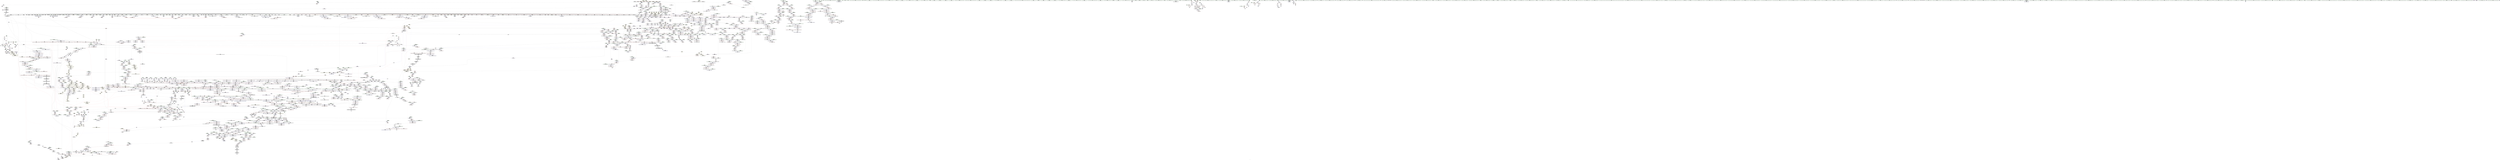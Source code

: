 digraph "SVFG" {
	label="SVFG";

	Node0x556abbf36c10 [shape=record,color=grey,label="{NodeID: 0\nNullPtr}"];
	Node0x556abbf36c10 -> Node0x556abc02e450[style=solid];
	Node0x556abbf36c10 -> Node0x556abc02e550[style=solid];
	Node0x556abbf36c10 -> Node0x556abc02e620[style=solid];
	Node0x556abbf36c10 -> Node0x556abc02e6f0[style=solid];
	Node0x556abbf36c10 -> Node0x556abc02e7c0[style=solid];
	Node0x556abbf36c10 -> Node0x556abc02e890[style=solid];
	Node0x556abbf36c10 -> Node0x556abc02e960[style=solid];
	Node0x556abbf36c10 -> Node0x556abc02ea30[style=solid];
	Node0x556abbf36c10 -> Node0x556abc02eb00[style=solid];
	Node0x556abbf36c10 -> Node0x556abc02ebd0[style=solid];
	Node0x556abbf36c10 -> Node0x556abc02eca0[style=solid];
	Node0x556abbf36c10 -> Node0x556abc02ed70[style=solid];
	Node0x556abbf36c10 -> Node0x556abc02ee40[style=solid];
	Node0x556abbf36c10 -> Node0x556abc02ef10[style=solid];
	Node0x556abbf36c10 -> Node0x556abc02efe0[style=solid];
	Node0x556abbf36c10 -> Node0x556abc02f0b0[style=solid];
	Node0x556abbf36c10 -> Node0x556abc02f180[style=solid];
	Node0x556abbf36c10 -> Node0x556abc02f250[style=solid];
	Node0x556abbf36c10 -> Node0x556abc02f320[style=solid];
	Node0x556abbf36c10 -> Node0x556abc02f3f0[style=solid];
	Node0x556abbf36c10 -> Node0x556abc02f4c0[style=solid];
	Node0x556abbf36c10 -> Node0x556abc02f590[style=solid];
	Node0x556abbf36c10 -> Node0x556abc02f660[style=solid];
	Node0x556abbf36c10 -> Node0x556abc02f730[style=solid];
	Node0x556abbf36c10 -> Node0x556abc02f800[style=solid];
	Node0x556abbf36c10 -> Node0x556abc02f8d0[style=solid];
	Node0x556abbf36c10 -> Node0x556abc02f9a0[style=solid];
	Node0x556abbf36c10 -> Node0x556abc02fa70[style=solid];
	Node0x556abbf36c10 -> Node0x556abc02fb40[style=solid];
	Node0x556abbf36c10 -> Node0x556abc02fc10[style=solid];
	Node0x556abbf36c10 -> Node0x556abc02fce0[style=solid];
	Node0x556abbf36c10 -> Node0x556abc02fdb0[style=solid];
	Node0x556abbf36c10 -> Node0x556abc02fe80[style=solid];
	Node0x556abbf36c10 -> Node0x556abc02ff50[style=solid];
	Node0x556abbf36c10 -> Node0x556abc030020[style=solid];
	Node0x556abbf36c10 -> Node0x556abc0300f0[style=solid];
	Node0x556abbf36c10 -> Node0x556abc0301c0[style=solid];
	Node0x556abbf36c10 -> Node0x556abc030290[style=solid];
	Node0x556abbf36c10 -> Node0x556abc030360[style=solid];
	Node0x556abbf36c10 -> Node0x556abc030430[style=solid];
	Node0x556abbf36c10 -> Node0x556abc030500[style=solid];
	Node0x556abbf36c10 -> Node0x556abc0305d0[style=solid];
	Node0x556abbf36c10 -> Node0x556abc0306a0[style=solid];
	Node0x556abbf36c10 -> Node0x556abc030770[style=solid];
	Node0x556abbf36c10 -> Node0x556abc030840[style=solid];
	Node0x556abbf36c10 -> Node0x556abc030910[style=solid];
	Node0x556abbf36c10 -> Node0x556abc0309e0[style=solid];
	Node0x556abbf36c10 -> Node0x556abc030ab0[style=solid];
	Node0x556abbf36c10 -> Node0x556abc030b80[style=solid];
	Node0x556abbf36c10 -> Node0x556abc030c50[style=solid];
	Node0x556abbf36c10 -> Node0x556abc030d20[style=solid];
	Node0x556abbf36c10 -> Node0x556abc030df0[style=solid];
	Node0x556abbf36c10 -> Node0x556abc030ec0[style=solid];
	Node0x556abbf36c10 -> Node0x556abc030f90[style=solid];
	Node0x556abbf36c10 -> Node0x556abc031060[style=solid];
	Node0x556abbf36c10 -> Node0x556abc031130[style=solid];
	Node0x556abbf36c10 -> Node0x556abc031200[style=solid];
	Node0x556abbf36c10 -> Node0x556abc0312d0[style=solid];
	Node0x556abbf36c10 -> Node0x556abc0313a0[style=solid];
	Node0x556abbf36c10 -> Node0x556abc031470[style=solid];
	Node0x556abbf36c10 -> Node0x556abc031540[style=solid];
	Node0x556abbf36c10 -> Node0x556abc031610[style=solid];
	Node0x556abbf36c10 -> Node0x556abc0316e0[style=solid];
	Node0x556abbf36c10 -> Node0x556abc0317b0[style=solid];
	Node0x556abbf36c10 -> Node0x556abc031880[style=solid];
	Node0x556abbf36c10 -> Node0x556abc031950[style=solid];
	Node0x556abbf36c10 -> Node0x556abc031a20[style=solid];
	Node0x556abbf36c10 -> Node0x556abc031af0[style=solid];
	Node0x556abbf36c10 -> Node0x556abc031bc0[style=solid];
	Node0x556abbf36c10 -> Node0x556abc031c90[style=solid];
	Node0x556abbf36c10 -> Node0x556abc031d60[style=solid];
	Node0x556abbf36c10 -> Node0x556abc031e30[style=solid];
	Node0x556abbf36c10 -> Node0x556abc031f00[style=solid];
	Node0x556abbf36c10 -> Node0x556abc031fd0[style=solid];
	Node0x556abbf36c10 -> Node0x556abc0320a0[style=solid];
	Node0x556abbf36c10 -> Node0x556abc032170[style=solid];
	Node0x556abbf36c10 -> Node0x556abc032240[style=solid];
	Node0x556abbf36c10 -> Node0x556abc032310[style=solid];
	Node0x556abbf36c10 -> Node0x556abc0323e0[style=solid];
	Node0x556abbf36c10 -> Node0x556abc0324b0[style=solid];
	Node0x556abbf36c10 -> Node0x556abc032580[style=solid];
	Node0x556abbf36c10 -> Node0x556abc032650[style=solid];
	Node0x556abbf36c10 -> Node0x556abc032720[style=solid];
	Node0x556abbf36c10 -> Node0x556abc0327f0[style=solid];
	Node0x556abbf36c10 -> Node0x556abc0328c0[style=solid];
	Node0x556abbf36c10 -> Node0x556abc032990[style=solid];
	Node0x556abbf36c10 -> Node0x556abc032a60[style=solid];
	Node0x556abbf36c10 -> Node0x556abc032b30[style=solid];
	Node0x556abbf36c10 -> Node0x556abc03d320[style=solid];
	Node0x556abbf36c10 -> Node0x556abc0435a0[style=solid];
	Node0x556abbf36c10 -> Node0x556abc043670[style=solid];
	Node0x556abbf36c10 -> Node0x556abc043740[style=solid];
	Node0x556abbf36c10 -> Node0x556abc045960[style=solid];
	Node0x556abbf36c10 -> Node0x556abc045a30[style=solid];
	Node0x556abbf36c10 -> Node0x556abc045b00[style=solid];
	Node0x556abbf36c10 -> Node0x556abc087e20[style=solid];
	Node0x556abbf36c10 -> Node0x556abc08d370[style=solid];
	Node0x556abbf36c10 -> Node0x556abc08d440[style=solid];
	Node0x556abbf36c10 -> Node0x556abc08d510[style=solid];
	Node0x556abbf36c10 -> Node0x556abb39c100[style=solid];
	Node0x556abbf36c10 -> Node0x556abb39c1d0[style=solid];
	Node0x556abbf36c10 -> Node0x556abc0c6ea0[style=solid];
	Node0x556abbf36c10 -> Node0x556abc0cb160[style=solid];
	Node0x556abbf36c10 -> Node0x556abc0cbee0[style=solid];
	Node0x556abbf36c10 -> Node0x556abc0cd3e0[style=solid];
	Node0x556abbf36c10 -> Node0x556abc0cdce0[style=solid];
	Node0x556abbf36c10:s64 -> Node0x556abc2a1d90[style=solid,color=red];
	Node0x556abbf36c10:s64 -> Node0x556abc2a8eb0[style=solid,color=red];
	Node0x556abbf36c10:s64 -> Node0x556abc2a5f00[style=solid,color=red];
	Node0x556abc039430 [shape=record,color=red,label="{NodeID: 1550\n3132\<--3120\n\<--__first.addr\n_ZSt20uninitialized_fill_nIPimiET_S1_T0_RKT1_\n|{<s0>255}}"];
	Node0x556abc039430:s0 -> Node0x556abc2b5f60[style=solid,color=red];
	Node0x556abc017390 [shape=record,color=green,label="{NodeID: 443\n2767\<--2768\nthis.addr\<--this.addr_field_insensitive\n_ZNSt13move_iteratorIP6attackEC2ES1_\n}"];
	Node0x556abc017390 -> Node0x556abc066100[style=solid];
	Node0x556abc017390 -> Node0x556abc08c260[style=solid];
	Node0x556abc08ed70 [shape=record,color=blue,label="{NodeID: 1993\n3147\<--3142\n__x.addr\<--__x\n_ZNSt22__uninitialized_fill_nILb1EE15__uninit_fill_nIPimiEET_S3_T0_RKT1_\n}"];
	Node0x556abc08ed70 -> Node0x556abc039840[style=dashed];
	Node0x556abc026890 [shape=record,color=purple,label="{NodeID: 886\n2050\<--20\n\<--.str.4\n_ZNSt6vectorI6attackSaIS0_EE17_M_realloc_insertIJS0_EEEvN9__gnu_cxx17__normal_iteratorIPS0_S2_EEDpOT_\n|{<s0>165}}"];
	Node0x556abc026890:s0 -> Node0x556abc2b1190[style=solid,color=red];
	Node0x556abc2a3950 [shape=record,color=black,label="{NodeID: 4650\n3033 = PHI(3023, )\n1st arg _ZNSt16allocator_traitsISaIiEE8allocateERS0_m }"];
	Node0x556abc2a3950 -> Node0x556abc08e070[style=solid];
	Node0x556abc19ff70 [shape=record,color=yellow,style=double,label="{NodeID: 3543\n48V_1 = ENCHI(MR_48V_0)\npts\{550000 \}\nFun[_ZNSt6vectorIS_I6attackSaIS0_EESaIS2_EEC2EmRKS3_]|{<s0>57}}"];
	Node0x556abc19ff70:s0 -> Node0x556abc19d980[style=dashed,color=red];
	Node0x556abc05d130 [shape=record,color=red,label="{NodeID: 1329\n1408\<--1395\n\<--__n.addr\n_ZNSt27__uninitialized_default_n_1ILb0EE18__uninit_default_nIPSt6vectorI6attackSaIS3_EEmEET_S7_T0_\n}"];
	Node0x556abc05d130 -> Node0x556abc0cbbe0[style=solid];
	Node0x556abc00f6a0 [shape=record,color=green,label="{NodeID: 222\n1256\<--1257\n.addr\<--.addr_field_insensitive\n_ZN9__gnu_cxx13new_allocatorISt6vectorI6attackSaIS2_EEEC2ERKS5_\n}"];
	Node0x556abc00f6a0 -> Node0x556abc043f60[style=solid];
	Node0x556abc044920 [shape=record,color=blue,label="{NodeID: 1772\n1365\<--1364\nthis.addr\<--this\n_ZNSt12_Vector_baseISt6vectorI6attackSaIS1_EESaIS3_EE19_M_get_Tp_allocatorEv\n}"];
	Node0x556abc044920 -> Node0x556abc05cd20[style=dashed];
	Node0x556abc033520 [shape=record,color=black,label="{NodeID: 665\n466\<--465\n\<--this1\n_ZNSaISt6vectorI6attackSaIS0_EEEC2Ev\n|{<s0>56}}"];
	Node0x556abc033520:s0 -> Node0x556abc2a3700[style=solid,color=red];
	Node0x556abc051da0 [shape=record,color=purple,label="{NodeID: 1108\n2936\<--2926\n_M_end_of_storage\<--this1\n_ZNSt12_Vector_baseIiSaIiEE12_Vector_implC2ERKS0_\n}"];
	Node0x556abc051da0 -> Node0x556abc08d510[style=solid];
	Node0x556abbf8e760 [shape=record,color=green,label="{NodeID: 1\n7\<--1\n__dso_handle\<--dummyObj\nGlob }"];
	Node0x556abc039500 [shape=record,color=red,label="{NodeID: 1551\n3133\<--3122\n\<--__n.addr\n_ZSt20uninitialized_fill_nIPimiET_S1_T0_RKT1_\n|{<s0>255}}"];
	Node0x556abc039500:s0 -> Node0x556abc2b6070[style=solid,color=red];
	Node0x556abc017460 [shape=record,color=green,label="{NodeID: 444\n2769\<--2770\n__i.addr\<--__i.addr_field_insensitive\n_ZNSt13move_iteratorIP6attackEC2ES1_\n}"];
	Node0x556abc017460 -> Node0x556abc0661d0[style=solid];
	Node0x556abc017460 -> Node0x556abc08c330[style=solid];
	Node0x556abc08ee40 [shape=record,color=blue,label="{NodeID: 1994\n3163\<--3160\n__first.addr\<--__first\n_ZSt6fill_nIPimiET_S1_T0_RKT1_\n}"];
	Node0x556abc08ee40 -> Node0x556abc039910[style=dashed];
	Node0x556abc026960 [shape=record,color=purple,label="{NodeID: 887\n3533\<--22\nllvm.global_ctors_0\<--llvm.global_ctors\nGlob }"];
	Node0x556abc026960 -> Node0x556abc03d120[style=solid];
	Node0x556abc2a3a90 [shape=record,color=black,label="{NodeID: 4651\n1334 = PHI(1314, )\n0th arg _ZNK9__gnu_cxx13new_allocatorISt6vectorI6attackSaIS2_EEE8max_sizeEv }"];
	Node0x556abc2a3a90 -> Node0x556abc0445e0[style=solid];
	Node0x556abc1a0050 [shape=record,color=yellow,style=double,label="{NodeID: 3544\n46V_1 = ENCHI(MR_46V_0)\npts\{3072 \}\nFun[_ZSt4copyIN9__gnu_cxx17__normal_iteratorIPiSt6vectorIiSaIiEEEES6_ET0_T_S8_S7_]|{<s0>73}}"];
	Node0x556abc1a0050:s0 -> Node0x556abc1a0940[style=dashed,color=red];
	Node0x556abc05d200 [shape=record,color=red,label="{NodeID: 1330\n1419\<--1395\n\<--__n.addr\n_ZNSt27__uninitialized_default_n_1ILb0EE18__uninit_default_nIPSt6vectorI6attackSaIS3_EEmEET_S7_T0_\n}"];
	Node0x556abc05d200 -> Node0x556abc0c88e0[style=solid];
	Node0x556abc00f770 [shape=record,color=green,label="{NodeID: 223\n1265\<--1266\nthis.addr\<--this.addr_field_insensitive\n_ZNSt12_Vector_baseISt6vectorI6attackSaIS1_EESaIS3_EE11_M_allocateEm\n}"];
	Node0x556abc00f770 -> Node0x556abc05c430[style=solid];
	Node0x556abc00f770 -> Node0x556abc044030[style=solid];
	Node0x556abc0449f0 [shape=record,color=blue,label="{NodeID: 1773\n1375\<--1373\n__first.addr\<--__first\n_ZSt25__uninitialized_default_nIPSt6vectorI6attackSaIS1_EEmET_S5_T0_\n}"];
	Node0x556abc0449f0 -> Node0x556abc05cdf0[style=dashed];
	Node0x556abc0335f0 [shape=record,color=black,label="{NodeID: 666\n489\<--488\n\<--this1\n_ZNSt6vectorIS_I6attackSaIS0_EESaIS2_EEC2EmRKS3_\n|{<s0>57}}"];
	Node0x556abc0335f0:s0 -> Node0x556abc2ae990[style=solid,color=red];
	Node0x556abc1dacc0 [shape=record,color=yellow,style=double,label="{NodeID: 4430\n56V_3 = CSCHI(MR_56V_1)\npts\{910000 \}\nCS[]|{<s0>30|<s1>42|<s2>43|<s3>45|<s4>47|<s5>48|<s6>51}}"];
	Node0x556abc1dacc0:s0 -> Node0x556abc13cab0[style=dashed,color=red];
	Node0x556abc1dacc0:s1 -> Node0x556abc13d320[style=dashed,color=red];
	Node0x556abc1dacc0:s2 -> Node0x556abc1aaa30[style=dashed,color=red];
	Node0x556abc1dacc0:s3 -> Node0x556abc1aaa30[style=dashed,color=red];
	Node0x556abc1dacc0:s4 -> Node0x556abc13cab0[style=dashed,color=red];
	Node0x556abc1dacc0:s5 -> Node0x556abc19bd30[style=dashed,color=red];
	Node0x556abc1dacc0:s6 -> Node0x556abc13d320[style=dashed,color=red];
	Node0x556abc18e5b0 [shape=record,color=yellow,style=double,label="{NodeID: 3323\n156V_1 = ENCHI(MR_156V_0)\npts\{87 93 \}\nFun[_ZSt24__uninitialized_fill_n_aIPimiiET_S1_T0_RKT1_RSaIT2_E]|{<s0>254}}"];
	Node0x556abc18e5b0:s0 -> Node0x556abc1a60b0[style=dashed,color=red];
	Node0x556abc051e70 [shape=record,color=purple,label="{NodeID: 1109\n2953\<--2948\n_M_impl\<--this1\n_ZNSt12_Vector_baseIiSaIiEE17_M_create_storageEm\n}"];
	Node0x556abbfa2d20 [shape=record,color=green,label="{NodeID: 2\n8\<--1\n_ZSt3cin\<--dummyObj\nGlob }"];
	Node0x556abc0395d0 [shape=record,color=red,label="{NodeID: 1552\n3134\<--3124\n\<--__x.addr\n_ZSt20uninitialized_fill_nIPimiET_S1_T0_RKT1_\n|{<s0>255}}"];
	Node0x556abc0395d0:s0 -> Node0x556abc2b6180[style=solid,color=red];
	Node0x556abc017530 [shape=record,color=green,label="{NodeID: 445\n2781\<--2782\nthis.addr\<--this.addr_field_insensitive\n_ZN9__gnu_cxx13new_allocatorI6attackE7destroyIS1_EEvPT_\n}"];
	Node0x556abc017530 -> Node0x556abc0662a0[style=solid];
	Node0x556abc017530 -> Node0x556abc08c4d0[style=solid];
	Node0x556abc08ef10 [shape=record,color=blue,label="{NodeID: 1995\n3165\<--3161\n__n.addr\<--__n\n_ZSt6fill_nIPimiET_S1_T0_RKT1_\n}"];
	Node0x556abc08ef10 -> Node0x556abc0399e0[style=dashed];
	Node0x556abc026a60 [shape=record,color=purple,label="{NodeID: 888\n3534\<--22\nllvm.global_ctors_1\<--llvm.global_ctors\nGlob }"];
	Node0x556abc026a60 -> Node0x556abc03d220[style=solid];
	Node0x556abc2a3bd0 [shape=record,color=black,label="{NodeID: 4652\n1831 = PHI(1782, )\n0th arg _ZNSaI6attackED2Ev }"];
	Node0x556abc2a3bd0 -> Node0x556abc047430[style=solid];
	Node0x556abc05d2d0 [shape=record,color=red,label="{NodeID: 1331\n1411\<--1397\n\<--__cur\n_ZNSt27__uninitialized_default_n_1ILb0EE18__uninit_default_nIPSt6vectorI6attackSaIS3_EEmEET_S7_T0_\n|{<s0>118}}"];
	Node0x556abc05d2d0:s0 -> Node0x556abc2a32d0[style=solid,color=red];
	Node0x556abc00f840 [shape=record,color=green,label="{NodeID: 224\n1267\<--1268\n__n.addr\<--__n.addr_field_insensitive\n_ZNSt12_Vector_baseISt6vectorI6attackSaIS1_EESaIS3_EE11_M_allocateEm\n}"];
	Node0x556abc00f840 -> Node0x556abc05c500[style=solid];
	Node0x556abc00f840 -> Node0x556abc05c5d0[style=solid];
	Node0x556abc00f840 -> Node0x556abc044100[style=solid];
	Node0x556abc044ac0 [shape=record,color=blue,label="{NodeID: 1774\n1377\<--1374\n__n.addr\<--__n\n_ZSt25__uninitialized_default_nIPSt6vectorI6attackSaIS1_EEmET_S5_T0_\n}"];
	Node0x556abc044ac0 -> Node0x556abc05cec0[style=dashed];
	Node0x556abc0336c0 [shape=record,color=black,label="{NodeID: 667\n505\<--488\n\<--this1\n_ZNSt6vectorIS_I6attackSaIS0_EESaIS2_EEC2EmRKS3_\n|{<s0>59}}"];
	Node0x556abc0336c0:s0 -> Node0x556abc2ac1c0[style=solid,color=red];
	Node0x556abc1dada0 [shape=record,color=yellow,style=double,label="{NodeID: 4431\n58V_3 = CSCHI(MR_58V_1)\npts\{910001 \}\nCS[]|{<s0>30|<s1>42|<s2>47|<s3>48|<s4>51}}"];
	Node0x556abc1dada0:s0 -> Node0x556abc13cab0[style=dashed,color=red];
	Node0x556abc1dada0:s1 -> Node0x556abc13d430[style=dashed,color=red];
	Node0x556abc1dada0:s2 -> Node0x556abc13cab0[style=dashed,color=red];
	Node0x556abc1dada0:s3 -> Node0x556abc19bd30[style=dashed,color=red];
	Node0x556abc1dada0:s4 -> Node0x556abc13d430[style=dashed,color=red];
	Node0x556abc051f40 [shape=record,color=purple,label="{NodeID: 1110\n2954\<--2948\n_M_start\<--this1\n_ZNSt12_Vector_baseIiSaIiEE17_M_create_storageEm\n}"];
	Node0x556abc051f40 -> Node0x556abc08d780[style=solid];
	Node0x556abbfa2db0 [shape=record,color=green,label="{NodeID: 3\n9\<--1\n.str\<--dummyObj\nGlob }"];
	Node0x556abc0396a0 [shape=record,color=red,label="{NodeID: 1553\n3152\<--3143\n\<--__first.addr\n_ZNSt22__uninitialized_fill_nILb1EE15__uninit_fill_nIPimiEET_S3_T0_RKT1_\n|{<s0>256}}"];
	Node0x556abc0396a0:s0 -> Node0x556abc2ad450[style=solid,color=red];
	Node0x556abc017600 [shape=record,color=green,label="{NodeID: 446\n2783\<--2784\n__p.addr\<--__p.addr_field_insensitive\n_ZN9__gnu_cxx13new_allocatorI6attackE7destroyIS1_EEvPT_\n}"];
	Node0x556abc017600 -> Node0x556abc066370[style=solid];
	Node0x556abc017600 -> Node0x556abc08c5a0[style=solid];
	Node0x556abc08efe0 [shape=record,color=blue,label="{NodeID: 1996\n3167\<--3162\n__value.addr\<--__value\n_ZSt6fill_nIPimiET_S1_T0_RKT1_\n}"];
	Node0x556abc08efe0 -> Node0x556abc039ab0[style=dashed];
	Node0x556abc026b60 [shape=record,color=purple,label="{NodeID: 889\n3535\<--22\nllvm.global_ctors_2\<--llvm.global_ctors\nGlob }"];
	Node0x556abc026b60 -> Node0x556abc03d320[style=solid];
	Node0x556abc2a3d10 [shape=record,color=black,label="{NodeID: 4653\n2438 = PHI(2403, )\n0th arg _ZNSt16allocator_traitsISaI6attackEE8max_sizeERKS1_ }"];
	Node0x556abc2a3d10 -> Node0x556abc089ea0[style=solid];
	Node0x556abc05d3a0 [shape=record,color=red,label="{NodeID: 1332\n1423\<--1397\n\<--__cur\n_ZNSt27__uninitialized_default_n_1ILb0EE18__uninit_default_nIPSt6vectorI6attackSaIS3_EEmEET_S7_T0_\n}"];
	Node0x556abc05d3a0 -> Node0x556abc04be90[style=solid];
	Node0x556abc00f910 [shape=record,color=green,label="{NodeID: 225\n1279\<--1280\n_ZNSt16allocator_traitsISaISt6vectorI6attackSaIS1_EEEE8allocateERS4_m\<--_ZNSt16allocator_traitsISaISt6vectorI6attackSaIS1_EEEE8allocateERS4_m_field_insensitive\n}"];
	Node0x556abc044b90 [shape=record,color=blue,label="{NodeID: 1775\n1379\<--362\n__assignable\<--\n_ZSt25__uninitialized_default_nIPSt6vectorI6attackSaIS1_EEmET_S5_T0_\n}"];
	Node0x556abc033790 [shape=record,color=black,label="{NodeID: 668\n525\<--524\n\<--this1\n_ZNSaISt6vectorI6attackSaIS0_EEED2Ev\n|{<s0>60}}"];
	Node0x556abc033790:s0 -> Node0x556abc2a1ed0[style=solid,color=red];
	Node0x556abc1dae80 [shape=record,color=yellow,style=double,label="{NodeID: 4432\n60V_3 = CSCHI(MR_60V_1)\npts\{910002 \}\nCS[]|{<s0>42|<s1>51}}"];
	Node0x556abc1dae80:s0 -> Node0x556abc13d540[style=dashed,color=red];
	Node0x556abc1dae80:s1 -> Node0x556abc13d540[style=dashed,color=red];
	Node0x556abc052010 [shape=record,color=purple,label="{NodeID: 1111\n2956\<--2948\n_M_impl2\<--this1\n_ZNSt12_Vector_baseIiSaIiEE17_M_create_storageEm\n}"];
	Node0x556abbfa3470 [shape=record,color=green,label="{NodeID: 4\n11\<--1\n.str.1\<--dummyObj\nGlob }"];
	Node0x556abc039770 [shape=record,color=red,label="{NodeID: 1554\n3153\<--3145\n\<--__n.addr\n_ZNSt22__uninitialized_fill_nILb1EE15__uninit_fill_nIPimiEET_S3_T0_RKT1_\n|{<s0>256}}"];
	Node0x556abc039770:s0 -> Node0x556abc2ad560[style=solid,color=red];
	Node0x556abc0176d0 [shape=record,color=green,label="{NodeID: 447\n2792\<--2793\nthis.addr\<--this.addr_field_insensitive\n_ZN9__gnu_cxx13new_allocatorIiEC2Ev\n}"];
	Node0x556abc0176d0 -> Node0x556abc066440[style=solid];
	Node0x556abc0176d0 -> Node0x556abc08c670[style=solid];
	Node0x556abc08f0b0 [shape=record,color=blue,label="{NodeID: 1997\n3186\<--3183\n__first.addr\<--__first\n_ZSt10__fill_n_aIPimiEN9__gnu_cxx11__enable_ifIXsr11__is_scalarIT1_EE7__valueET_E6__typeES4_T0_RKS3_\n}"];
	Node0x556abc08f0b0 -> Node0x556abc1884d0[style=dashed];
	Node0x556abc026c60 [shape=record,color=purple,label="{NodeID: 890\n288\<--100\ncoerce.dive\<--agg.tmp\n_Z5solvev\n}"];
	Node0x556abc026c60 -> Node0x556abc03e2c0[style=solid];
	Node0x556abc2a3e50 [shape=record,color=black,label="{NodeID: 4654\n1562 = PHI(1550, )\n0th arg _ZNSaI6attackEC2Ev }"];
	Node0x556abc2a3e50 -> Node0x556abc045bd0[style=solid];
	Node0x556abc05d470 [shape=record,color=red,label="{NodeID: 1333\n1438\<--1397\n\<--__cur\n_ZNSt27__uninitialized_default_n_1ILb0EE18__uninit_default_nIPSt6vectorI6attackSaIS3_EEmEET_S7_T0_\n|{<s0>121}}"];
	Node0x556abc05d470:s0 -> Node0x556abc2a0b60[style=solid,color=red];
	Node0x556abc00fa10 [shape=record,color=green,label="{NodeID: 226\n1288\<--1289\n__a.addr\<--__a.addr_field_insensitive\n_ZNSt16allocator_traitsISaISt6vectorI6attackSaIS1_EEEE8allocateERS4_m\n}"];
	Node0x556abc00fa10 -> Node0x556abc05c6a0[style=solid];
	Node0x556abc00fa10 -> Node0x556abc0441d0[style=solid];
	Node0x556abc044c60 [shape=record,color=blue,label="{NodeID: 1776\n1393\<--1391\n__first.addr\<--__first\n_ZNSt27__uninitialized_default_n_1ILb0EE18__uninit_default_nIPSt6vectorI6attackSaIS3_EEmEET_S7_T0_\n}"];
	Node0x556abc044c60 -> Node0x556abc05cf90[style=dashed];
	Node0x556abc044c60 -> Node0x556abc05d060[style=dashed];
	Node0x556abc033860 [shape=record,color=black,label="{NodeID: 669\n545\<--544\n\<--this1\n_ZNSt6vectorIS_I6attackSaIS0_EESaIS2_EEixEm\n}"];
	Node0x556abc033860 -> Node0x556abc027ca0[style=solid];
	Node0x556abc033860 -> Node0x556abc027d70[style=solid];
	Node0x556abc0520e0 [shape=record,color=purple,label="{NodeID: 1112\n2957\<--2948\n_M_start3\<--this1\n_ZNSt12_Vector_baseIiSaIiEE17_M_create_storageEm\n}"];
	Node0x556abc0520e0 -> Node0x556abc067550[style=solid];
	Node0x556abbfa3530 [shape=record,color=green,label="{NodeID: 5\n13\<--1\n__PRETTY_FUNCTION__._Z5solvev\<--dummyObj\nGlob }"];
	Node0x556abc039840 [shape=record,color=red,label="{NodeID: 1555\n3154\<--3147\n\<--__x.addr\n_ZNSt22__uninitialized_fill_nILb1EE15__uninit_fill_nIPimiEET_S3_T0_RKT1_\n|{<s0>256}}"];
	Node0x556abc039840:s0 -> Node0x556abc2ad670[style=solid,color=red];
	Node0x556abc0177a0 [shape=record,color=green,label="{NodeID: 448\n2799\<--2800\nthis.addr\<--this.addr_field_insensitive\n_ZN9__gnu_cxx13new_allocatorIiED2Ev\n}"];
	Node0x556abc0177a0 -> Node0x556abc066510[style=solid];
	Node0x556abc0177a0 -> Node0x556abc08c740[style=solid];
	Node0x556abc08f180 [shape=record,color=blue,label="{NodeID: 1998\n3188\<--3184\n__n.addr\<--__n\n_ZSt10__fill_n_aIPimiEN9__gnu_cxx11__enable_ifIXsr11__is_scalarIT1_EE7__valueET_E6__typeES4_T0_RKS3_\n}"];
	Node0x556abc08f180 -> Node0x556abc039df0[style=dashed];
	Node0x556abc026d30 [shape=record,color=purple,label="{NodeID: 891\n298\<--100\ncoerce.dive62\<--agg.tmp\n_Z5solvev\n}"];
	Node0x556abc026d30 -> Node0x556abc056860[style=solid];
	Node0x556abc2a3f90 [shape=record,color=black,label="{NodeID: 4655\n571 = PHI(82, )\n0th arg _ZN6attackC2Eiii }"];
	Node0x556abc2a3f90 -> Node0x556abc03ff30[style=solid];
	Node0x556abc05d540 [shape=record,color=red,label="{NodeID: 1334\n1445\<--1397\n\<--__cur\n_ZNSt27__uninitialized_default_n_1ILb0EE18__uninit_default_nIPSt6vectorI6attackSaIS3_EEmEET_S7_T0_\n}"];
	Node0x556abc05d540 -> Node0x556abc036ac0[style=solid];
	Node0x556abc00fae0 [shape=record,color=green,label="{NodeID: 227\n1290\<--1291\n__n.addr\<--__n.addr_field_insensitive\n_ZNSt16allocator_traitsISaISt6vectorI6attackSaIS1_EEEE8allocateERS4_m\n}"];
	Node0x556abc00fae0 -> Node0x556abc05c770[style=solid];
	Node0x556abc00fae0 -> Node0x556abc0442a0[style=solid];
	Node0x556abc044d30 [shape=record,color=blue,label="{NodeID: 1777\n1395\<--1392\n__n.addr\<--__n\n_ZNSt27__uninitialized_default_n_1ILb0EE18__uninit_default_nIPSt6vectorI6attackSaIS3_EEmEET_S7_T0_\n}"];
	Node0x556abc044d30 -> Node0x556abc182ad0[style=dashed];
	Node0x556abc033930 [shape=record,color=black,label="{NodeID: 670\n535\<--550\n_ZNSt6vectorIS_I6attackSaIS0_EESaIS2_EEixEm_ret\<--add.ptr\n_ZNSt6vectorIS_I6attackSaIS0_EESaIS2_EEixEm\n|{<s0>17|<s1>26|<s2>32|<s3>35}}"];
	Node0x556abc033930:s0 -> Node0x556abc297b50[style=solid,color=blue];
	Node0x556abc033930:s1 -> Node0x556abc298250[style=solid,color=blue];
	Node0x556abc033930:s2 -> Node0x556abc298890[style=solid,color=blue];
	Node0x556abc033930:s3 -> Node0x556abc298b10[style=solid,color=blue];
	Node0x556abc1db0c0 [shape=record,color=yellow,style=double,label="{NodeID: 4434\n46V_2 = CSCHI(MR_46V_1)\npts\{3072 \}\nCS[]|{<s0>240}}"];
	Node0x556abc1db0c0:s0 -> Node0x556abc1dee30[style=dashed,color=blue];
	Node0x556abc0521b0 [shape=record,color=purple,label="{NodeID: 1113\n2959\<--2948\n_M_impl4\<--this1\n_ZNSt12_Vector_baseIiSaIiEE17_M_create_storageEm\n}"];
	Node0x556abbfa35f0 [shape=record,color=green,label="{NodeID: 6\n15\<--1\n_ZSt4cout\<--dummyObj\nGlob }"];
	Node0x556abc039910 [shape=record,color=red,label="{NodeID: 1556\n3172\<--3163\n\<--__first.addr\n_ZSt6fill_nIPimiET_S1_T0_RKT1_\n|{<s0>257}}"];
	Node0x556abc039910:s0 -> Node0x556abc2b1690[style=solid,color=red];
	Node0x556abc017870 [shape=record,color=green,label="{NodeID: 449\n2808\<--2809\nthis.addr\<--this.addr_field_insensitive\n_ZNSt12_Vector_baseIiSaIiEEC2EmRKS0_\n}"];
	Node0x556abc017870 -> Node0x556abc0665e0[style=solid];
	Node0x556abc017870 -> Node0x556abc08c810[style=solid];
	Node0x556abc08f250 [shape=record,color=blue,label="{NodeID: 1999\n3190\<--3185\n__value.addr\<--__value\n_ZSt10__fill_n_aIPimiEN9__gnu_cxx11__enable_ifIXsr11__is_scalarIT1_EE7__valueET_E6__typeES4_T0_RKS3_\n}"];
	Node0x556abc08f250 -> Node0x556abc039ec0[style=dashed];
	Node0x556abc026e00 [shape=record,color=purple,label="{NodeID: 892\n293\<--102\ncoerce.dive58\<--agg.tmp56\n_Z5solvev\n}"];
	Node0x556abc026e00 -> Node0x556abc03e390[style=solid];
	Node0x556abc2a40d0 [shape=record,color=black,label="{NodeID: 4656\n572 = PHI(217, )\n1st arg _ZN6attackC2Eiii }"];
	Node0x556abc2a40d0 -> Node0x556abc040000[style=solid];
	Node0x556abc05d610 [shape=record,color=red,label="{NodeID: 1335\n1433\<--1399\nexn\<--exn.slot\n_ZNSt27__uninitialized_default_n_1ILb0EE18__uninit_default_nIPSt6vectorI6attackSaIS3_EEmEET_S7_T0_\n}"];
	Node0x556abc00fbb0 [shape=record,color=green,label="{NodeID: 228\n1298\<--1299\n_ZN9__gnu_cxx13new_allocatorISt6vectorI6attackSaIS2_EEE8allocateEmPKv\<--_ZN9__gnu_cxx13new_allocatorISt6vectorI6attackSaIS2_EEE8allocateEmPKv_field_insensitive\n}"];
	Node0x556abc044e00 [shape=record,color=blue,label="{NodeID: 1778\n1397\<--1405\n__cur\<--\n_ZNSt27__uninitialized_default_n_1ILb0EE18__uninit_default_nIPSt6vectorI6attackSaIS3_EEmEET_S7_T0_\n}"];
	Node0x556abc044e00 -> Node0x556abc182fd0[style=dashed];
	Node0x556abc033a00 [shape=record,color=black,label="{NodeID: 671\n604\<--603\n\<--this1\n_ZNSaIiEC2Ev\n|{<s0>63}}"];
	Node0x556abc033a00:s0 -> Node0x556abc277ad0[style=solid,color=red];
	Node0x556abc1db220 [shape=record,color=yellow,style=double,label="{NodeID: 4435\n46V_2 = CSCHI(MR_46V_1)\npts\{3072 \}\nCS[]|{<s0>254}}"];
	Node0x556abc1db220:s0 -> Node0x556abc1db0c0[style=dashed,color=blue];
	Node0x556abc052280 [shape=record,color=purple,label="{NodeID: 1114\n2960\<--2948\n_M_finish\<--this1\n_ZNSt12_Vector_baseIiSaIiEE17_M_create_storageEm\n}"];
	Node0x556abc052280 -> Node0x556abc08d850[style=solid];
	Node0x556abbfa36b0 [shape=record,color=green,label="{NodeID: 7\n16\<--1\n.str.2\<--dummyObj\nGlob }"];
	Node0x556abc0399e0 [shape=record,color=red,label="{NodeID: 1557\n3176\<--3165\n\<--__n.addr\n_ZSt6fill_nIPimiET_S1_T0_RKT1_\n|{<s0>258}}"];
	Node0x556abc0399e0:s0 -> Node0x556abc2aba00[style=solid,color=red];
	Node0x556abc017940 [shape=record,color=green,label="{NodeID: 450\n2810\<--2811\n__n.addr\<--__n.addr_field_insensitive\n_ZNSt12_Vector_baseIiSaIiEEC2EmRKS0_\n}"];
	Node0x556abc017940 -> Node0x556abc0666b0[style=solid];
	Node0x556abc017940 -> Node0x556abc08c8e0[style=solid];
	Node0x556abc08f320 [shape=record,color=blue,label="{NodeID: 2000\n3192\<--3200\n__tmp\<--\n_ZSt10__fill_n_aIPimiEN9__gnu_cxx11__enable_ifIXsr11__is_scalarIT1_EE7__valueET_E6__typeES4_T0_RKS3_\n}"];
	Node0x556abc08f320 -> Node0x556abc039f90[style=dashed];
	Node0x556abc026ed0 [shape=record,color=purple,label="{NodeID: 893\n300\<--102\ncoerce.dive63\<--agg.tmp56\n_Z5solvev\n}"];
	Node0x556abc026ed0 -> Node0x556abc056930[style=solid];
	Node0x556abc2a4210 [shape=record,color=black,label="{NodeID: 4657\n573 = PHI(219, )\n2nd arg _ZN6attackC2Eiii }"];
	Node0x556abc2a4210 -> Node0x556abc0400d0[style=solid];
	Node0x556abc05d6e0 [shape=record,color=red,label="{NodeID: 1336\n1460\<--1399\nexn4\<--exn.slot\n_ZNSt27__uninitialized_default_n_1ILb0EE18__uninit_default_nIPSt6vectorI6attackSaIS3_EEmEET_S7_T0_\n}"];
	Node0x556abc018160 [shape=record,color=green,label="{NodeID: 229\n1305\<--1306\nthis.addr\<--this.addr_field_insensitive\n_ZN9__gnu_cxx13new_allocatorISt6vectorI6attackSaIS2_EEE8allocateEmPKv\n}"];
	Node0x556abc018160 -> Node0x556abc05c840[style=solid];
	Node0x556abc018160 -> Node0x556abc044370[style=solid];
	Node0x556abc044ed0 [shape=record,color=blue,label="{NodeID: 1779\n1395\<--1420\n__n.addr\<--dec\n_ZNSt27__uninitialized_default_n_1ILb0EE18__uninit_default_nIPSt6vectorI6attackSaIS3_EEmEET_S7_T0_\n}"];
	Node0x556abc044ed0 -> Node0x556abc182ad0[style=dashed];
	Node0x556abc033ad0 [shape=record,color=black,label="{NodeID: 672\n631\<--630\n\<--this1\n_ZNSt6vectorIiSaIiEEC2EmRKiRKS0_\n|{<s0>64}}"];
	Node0x556abc033ad0:s0 -> Node0x556abc2ae3e0[style=solid,color=red];
	Node0x556abc1db380 [shape=record,color=yellow,style=double,label="{NodeID: 4436\n117V_2 = CSCHI(MR_117V_1)\npts\{1328 2504 \}\nCS[]|{<s0>19|<s1>19|<s2>19}}"];
	Node0x556abc1db380:s0 -> Node0x556abc174470[style=dashed,color=blue];
	Node0x556abc1db380:s1 -> Node0x556abc184dd0[style=dashed,color=blue];
	Node0x556abc1db380:s2 -> Node0x556abc1852d0[style=dashed,color=blue];
	Node0x556abc052350 [shape=record,color=purple,label="{NodeID: 1115\n2962\<--2948\n_M_impl5\<--this1\n_ZNSt12_Vector_baseIiSaIiEE17_M_create_storageEm\n}"];
	Node0x556abbfa3770 [shape=record,color=green,label="{NodeID: 8\n18\<--1\n.str.3\<--dummyObj\nGlob }"];
	Node0x556abc039ab0 [shape=record,color=red,label="{NodeID: 1558\n3177\<--3167\n\<--__value.addr\n_ZSt6fill_nIPimiET_S1_T0_RKT1_\n|{<s0>258}}"];
	Node0x556abc039ab0:s0 -> Node0x556abc2abb10[style=solid,color=red];
	Node0x556abc017a10 [shape=record,color=green,label="{NodeID: 451\n2812\<--2813\n__a.addr\<--__a.addr_field_insensitive\n_ZNSt12_Vector_baseIiSaIiEEC2EmRKS0_\n}"];
	Node0x556abc017a10 -> Node0x556abc066780[style=solid];
	Node0x556abc017a10 -> Node0x556abc08c9b0[style=solid];
	Node0x556abc08f3f0 [shape=record,color=blue,label="{NodeID: 2001\n3194\<--3202\n__niter\<--\n_ZSt10__fill_n_aIPimiEN9__gnu_cxx11__enable_ifIXsr11__is_scalarIT1_EE7__valueET_E6__typeES4_T0_RKS3_\n}"];
	Node0x556abc08f3f0 -> Node0x556abc1889d0[style=dashed];
	Node0x556abc026fa0 [shape=record,color=purple,label="{NodeID: 894\n296\<--104\ncoerce.dive61\<--agg.tmp59\n_Z5solvev\n}"];
	Node0x556abc026fa0 -> Node0x556abc03e460[style=solid];
	Node0x556abc2a4350 [shape=record,color=black,label="{NodeID: 4658\n2332 = PHI(2084, 2098, )\n0th arg _ZSt34__uninitialized_move_if_noexcept_aIP6attackS1_SaIS0_EET0_T_S4_S3_RT1_ }"];
	Node0x556abc2a4350 -> Node0x556abc089340[style=solid];
	Node0x556abc05d7b0 [shape=record,color=red,label="{NodeID: 1337\n1461\<--1401\nsel\<--ehselector.slot\n_ZNSt27__uninitialized_default_n_1ILb0EE18__uninit_default_nIPSt6vectorI6attackSaIS3_EEmEET_S7_T0_\n}"];
	Node0x556abc018230 [shape=record,color=green,label="{NodeID: 230\n1307\<--1308\n__n.addr\<--__n.addr_field_insensitive\n_ZN9__gnu_cxx13new_allocatorISt6vectorI6attackSaIS2_EEE8allocateEmPKv\n}"];
	Node0x556abc018230 -> Node0x556abc05c910[style=solid];
	Node0x556abc018230 -> Node0x556abc05c9e0[style=solid];
	Node0x556abc018230 -> Node0x556abc044440[style=solid];
	Node0x556abc044fa0 [shape=record,color=blue,label="{NodeID: 1780\n1397\<--1424\n__cur\<--incdec.ptr\n_ZNSt27__uninitialized_default_n_1ILb0EE18__uninit_default_nIPSt6vectorI6attackSaIS3_EEmEET_S7_T0_\n}"];
	Node0x556abc044fa0 -> Node0x556abc182fd0[style=dashed];
	Node0x556abc033ba0 [shape=record,color=black,label="{NodeID: 673\n648\<--630\n\<--this1\n_ZNSt6vectorIiSaIiEEC2EmRKiRKS0_\n|{<s0>66}}"];
	Node0x556abc033ba0:s0 -> Node0x556abc2b1910[style=solid,color=red];
	Node0x556abc1db510 [shape=record,color=yellow,style=double,label="{NodeID: 4437\n46V_2 = CSCHI(MR_46V_1)\npts\{3072 \}\nCS[]|{<s0>21|<s1>24}}"];
	Node0x556abc1db510:s0 -> Node0x556abc1da760[style=dashed,color=blue];
	Node0x556abc1db510:s1 -> Node0x556abc16c270[style=dashed,color=blue];
	Node0x556abc052420 [shape=record,color=purple,label="{NodeID: 1116\n2963\<--2948\n_M_start6\<--this1\n_ZNSt12_Vector_baseIiSaIiEE17_M_create_storageEm\n}"];
	Node0x556abc052420 -> Node0x556abc067620[style=solid];
	Node0x556abbfa3830 [shape=record,color=green,label="{NodeID: 9\n20\<--1\n.str.4\<--dummyObj\nGlob }"];
	Node0x556abc039b80 [shape=record,color=red,label="{NodeID: 1559\n3209\<--3186\n\<--__first.addr\n_ZSt10__fill_n_aIPimiEN9__gnu_cxx11__enable_ifIXsr11__is_scalarIT1_EE7__valueET_E6__typeES4_T0_RKS3_\n}"];
	Node0x556abc039b80 -> Node0x556abc08f4c0[style=solid];
	Node0x556abc017ae0 [shape=record,color=green,label="{NodeID: 452\n2814\<--2815\nexn.slot\<--exn.slot_field_insensitive\n_ZNSt12_Vector_baseIiSaIiEEC2EmRKS0_\n}"];
	Node0x556abc017ae0 -> Node0x556abc066850[style=solid];
	Node0x556abc017ae0 -> Node0x556abc08ca80[style=solid];
	Node0x556abc08f4c0 [shape=record,color=blue,label="{NodeID: 2002\n3209\<--3208\n\<--\n_ZSt10__fill_n_aIPimiEN9__gnu_cxx11__enable_ifIXsr11__is_scalarIT1_EE7__valueET_E6__typeES4_T0_RKS3_\n}"];
	Node0x556abc08f4c0 -> Node0x556abc187fd0[style=dashed];
	Node0x556abc027070 [shape=record,color=purple,label="{NodeID: 895\n302\<--104\ncoerce.dive64\<--agg.tmp59\n_Z5solvev\n}"];
	Node0x556abc027070 -> Node0x556abc056a00[style=solid];
	Node0x556abc2a4560 [shape=record,color=black,label="{NodeID: 4659\n2333 = PHI(2086, 2102, )\n1st arg _ZSt34__uninitialized_move_if_noexcept_aIP6attackS1_SaIS0_EET0_T_S4_S3_RT1_ }"];
	Node0x556abc2a4560 -> Node0x556abc089410[style=solid];
	Node0x556abc05d880 [shape=record,color=red,label="{NodeID: 1338\n1476\<--1473\n\<--__p.addr\n_ZSt10_ConstructISt6vectorI6attackSaIS1_EEJEEvPT_DpOT0_\n}"];
	Node0x556abc05d880 -> Node0x556abc036b90[style=solid];
	Node0x556abc018300 [shape=record,color=green,label="{NodeID: 231\n1309\<--1310\n.addr\<--.addr_field_insensitive\n_ZN9__gnu_cxx13new_allocatorISt6vectorI6attackSaIS2_EEE8allocateEmPKv\n}"];
	Node0x556abc018300 -> Node0x556abc044510[style=solid];
	Node0x556abc045070 [shape=record,color=blue,label="{NodeID: 1781\n1399\<--1428\nexn.slot\<--\n_ZNSt27__uninitialized_default_n_1ILb0EE18__uninit_default_nIPSt6vectorI6attackSaIS3_EEmEET_S7_T0_\n}"];
	Node0x556abc045070 -> Node0x556abc05d610[style=dashed];
	Node0x556abc045070 -> Node0x556abc045210[style=dashed];
	Node0x556abc033c70 [shape=record,color=black,label="{NodeID: 674\n664\<--663\n\<--this1\n_ZNSaIiED2Ev\n|{<s0>67}}"];
	Node0x556abc033c70:s0 -> Node0x556abc2ad010[style=solid,color=red];
	Node0x556abc1db670 [shape=record,color=yellow,style=double,label="{NodeID: 4438\n160V_3 = CSCHI(MR_160V_2)\npts\{850001 910001 \}\nCS[]|{<s0>21|<s1>24}}"];
	Node0x556abc1db670:s0 -> Node0x556abc1da9a0[style=dashed,color=blue];
	Node0x556abc1db670:s1 -> Node0x556abc1dada0[style=dashed,color=blue];
	Node0x556abc0524f0 [shape=record,color=purple,label="{NodeID: 1117\n2967\<--2948\n_M_impl7\<--this1\n_ZNSt12_Vector_baseIiSaIiEE17_M_create_storageEm\n}"];
	Node0x556abbfa38f0 [shape=record,color=green,label="{NodeID: 10\n23\<--1\n\<--dummyObj\nCan only get source location for instruction, argument, global var or function.}"];
	Node0x556abc039c50 [shape=record,color=red,label="{NodeID: 1560\n3215\<--3186\n\<--__first.addr\n_ZSt10__fill_n_aIPimiEN9__gnu_cxx11__enable_ifIXsr11__is_scalarIT1_EE7__valueET_E6__typeES4_T0_RKS3_\n}"];
	Node0x556abc039c50 -> Node0x556abc052830[style=solid];
	Node0x556abc017bb0 [shape=record,color=green,label="{NodeID: 453\n2816\<--2817\nehselector.slot\<--ehselector.slot_field_insensitive\n_ZNSt12_Vector_baseIiSaIiEEC2EmRKS0_\n}"];
	Node0x556abc017bb0 -> Node0x556abc066920[style=solid];
	Node0x556abc017bb0 -> Node0x556abc08cb50[style=solid];
	Node0x556abc08f590 [shape=record,color=blue,label="{NodeID: 2003\n3194\<--3213\n__niter\<--dec\n_ZSt10__fill_n_aIPimiEN9__gnu_cxx11__enable_ifIXsr11__is_scalarIT1_EE7__valueET_E6__typeES4_T0_RKS3_\n}"];
	Node0x556abc08f590 -> Node0x556abc1889d0[style=dashed];
	Node0x556abc027140 [shape=record,color=purple,label="{NodeID: 896\n307\<--106\ncoerce.dive68\<--coerce\n_Z5solvev\n}"];
	Node0x556abc027140 -> Node0x556abc03e530[style=solid];
	Node0x556abc2a46e0 [shape=record,color=black,label="{NodeID: 4660\n2334 = PHI(2087, 2103, )\n2nd arg _ZSt34__uninitialized_move_if_noexcept_aIP6attackS1_SaIS0_EET0_T_S4_S3_RT1_ }"];
	Node0x556abc2a46e0 -> Node0x556abc0894e0[style=solid];
	Node0x556abc05d950 [shape=record,color=red,label="{NodeID: 1339\n1488\<--1485\n\<--__r.addr\n_ZSt11__addressofISt6vectorI6attackSaIS1_EEEPT_RS4_\n}"];
	Node0x556abc05d950 -> Node0x556abc036d30[style=solid];
	Node0x556abc0183d0 [shape=record,color=green,label="{NodeID: 232\n1317\<--1318\n_ZNK9__gnu_cxx13new_allocatorISt6vectorI6attackSaIS2_EEE8max_sizeEv\<--_ZNK9__gnu_cxx13new_allocatorISt6vectorI6attackSaIS2_EEE8max_sizeEv_field_insensitive\n}"];
	Node0x556abc045140 [shape=record,color=blue,label="{NodeID: 1782\n1401\<--1430\nehselector.slot\<--\n_ZNSt27__uninitialized_default_n_1ILb0EE18__uninit_default_nIPSt6vectorI6attackSaIS3_EEmEET_S7_T0_\n}"];
	Node0x556abc045140 -> Node0x556abc0452e0[style=dashed];
	Node0x556abc033d40 [shape=record,color=black,label="{NodeID: 675\n675\<--674\n\<--this1\n_ZNKSt6vectorI6attackSaIS0_EE4sizeEv\n}"];
	Node0x556abc033d40 -> Node0x556abc0280b0[style=solid];
	Node0x556abc033d40 -> Node0x556abc028180[style=solid];
	Node0x556abc1db780 [shape=record,color=yellow,style=double,label="{NodeID: 4439\n48V_2 = CSCHI(MR_48V_1)\npts\{550000 \}\nCS[]|{<s0>5|<s1>58|<s2>59}}"];
	Node0x556abc1db780:s0 -> Node0x556abc1da0a0[style=dashed,color=blue];
	Node0x556abc1db780:s1 -> Node0x556abc13dd30[style=dashed,color=red];
	Node0x556abc1db780:s2 -> Node0x556abc13ce90[style=dashed,color=red];
	Node0x556abc0525c0 [shape=record,color=purple,label="{NodeID: 1118\n2968\<--2948\n_M_end_of_storage\<--this1\n_ZNSt12_Vector_baseIiSaIiEE17_M_create_storageEm\n}"];
	Node0x556abc0525c0 -> Node0x556abc08d920[style=solid];
	Node0x556abbfa39f0 [shape=record,color=green,label="{NodeID: 11\n135\<--1\n\<--dummyObj\nCan only get source location for instruction, argument, global var or function.|{<s0>5}}"];
	Node0x556abbfa39f0:s0 -> Node0x556abc2b0450[style=solid,color=red];
	Node0x556abc039d20 [shape=record,color=red,label="{NodeID: 1561\n3219\<--3186\n\<--__first.addr\n_ZSt10__fill_n_aIPimiEN9__gnu_cxx11__enable_ifIXsr11__is_scalarIT1_EE7__valueET_E6__typeES4_T0_RKS3_\n}"];
	Node0x556abc039d20 -> Node0x556abc025030[style=solid];
	Node0x556abc017c80 [shape=record,color=green,label="{NodeID: 454\n2825\<--2826\n_ZNSt12_Vector_baseIiSaIiEE12_Vector_implC2ERKS0_\<--_ZNSt12_Vector_baseIiSaIiEE12_Vector_implC2ERKS0__field_insensitive\n}"];
	Node0x556abc08f660 [shape=record,color=blue,label="{NodeID: 2004\n3186\<--3216\n__first.addr\<--incdec.ptr\n_ZSt10__fill_n_aIPimiEN9__gnu_cxx11__enable_ifIXsr11__is_scalarIT1_EE7__valueET_E6__typeES4_T0_RKS3_\n}"];
	Node0x556abc08f660 -> Node0x556abc1884d0[style=dashed];
	Node0x556abc027210 [shape=record,color=purple,label="{NodeID: 897\n315\<--110\ncoerce.dive73\<--ref.tmp69\n_Z5solvev\n}"];
	Node0x556abc027210 -> Node0x556abc03e600[style=solid];
	Node0x556abc2a4860 [shape=record,color=black,label="{NodeID: 4661\n2335 = PHI(2089, 2105, )\n3rd arg _ZSt34__uninitialized_move_if_noexcept_aIP6attackS1_SaIS0_EET0_T_S4_S3_RT1_ }"];
	Node0x556abc2a4860 -> Node0x556abc0895b0[style=solid];
	Node0x556abc1a0940 [shape=record,color=yellow,style=double,label="{NodeID: 3554\n46V_1 = ENCHI(MR_46V_0)\npts\{3072 \}\nFun[_ZSt14__copy_move_a2ILb0EN9__gnu_cxx17__normal_iteratorIPiSt6vectorIiSaIiEEEES6_ET1_T0_S8_S7_]|{<s0>270}}"];
	Node0x556abc1a0940:s0 -> Node0x556abc190280[style=dashed,color=red];
	Node0x556abc05da20 [shape=record,color=red,label="{NodeID: 1340\n1501\<--1495\n\<--__first.addr\n_ZSt8_DestroyIPSt6vectorI6attackSaIS1_EEEvT_S5_\n|{<s0>127}}"];
	Node0x556abc05da20:s0 -> Node0x556abc2a6ab0[style=solid,color=red];
	Node0x556abc0184d0 [shape=record,color=green,label="{NodeID: 233\n1322\<--1323\n_ZSt17__throw_bad_allocv\<--_ZSt17__throw_bad_allocv_field_insensitive\n}"];
	Node0x556abc045210 [shape=record,color=blue,label="{NodeID: 1783\n1399\<--1448\nexn.slot\<--\n_ZNSt27__uninitialized_default_n_1ILb0EE18__uninit_default_nIPSt6vectorI6attackSaIS3_EEmEET_S7_T0_\n}"];
	Node0x556abc045210 -> Node0x556abc05d6e0[style=dashed];
	Node0x556abc033e10 [shape=record,color=black,label="{NodeID: 676\n679\<--674\n\<--this1\n_ZNKSt6vectorI6attackSaIS0_EE4sizeEv\n}"];
	Node0x556abc033e10 -> Node0x556abc028250[style=solid];
	Node0x556abc033e10 -> Node0x556abc028320[style=solid];
	Node0x556abc1db8e0 [shape=record,color=yellow,style=double,label="{NodeID: 4440\n102V_2 = CSCHI(MR_102V_1)\npts\{550001 \}\nCS[]|{<s0>58}}"];
	Node0x556abc1db8e0:s0 -> Node0x556abc0430c0[style=dashed,color=red];
	Node0x556abc18ef30 [shape=record,color=yellow,style=double,label="{NodeID: 3333\n44V_1 = ENCHI(MR_44V_0)\npts\{2504 \}\nFun[_ZSt22__uninitialized_copy_aISt13move_iteratorIP6attackES2_S1_ET0_T_S5_S4_RSaIT1_E]|{<s0>215}}"];
	Node0x556abc18ef30:s0 -> Node0x556abc19f1f0[style=dashed,color=red];
	Node0x556abc052690 [shape=record,color=purple,label="{NodeID: 1119\n3021\<--3017\n_M_impl\<--this1\n_ZNSt12_Vector_baseIiSaIiEE11_M_allocateEm\n}"];
	Node0x556abc052690 -> Node0x556abc0245a0[style=solid];
	Node0x556abbfa3af0 [shape=record,color=green,label="{NodeID: 12\n142\<--1\n\<--dummyObj\nCan only get source location for instruction, argument, global var or function.}"];
	Node0x556abc039df0 [shape=record,color=red,label="{NodeID: 1562\n3202\<--3188\n\<--__n.addr\n_ZSt10__fill_n_aIPimiEN9__gnu_cxx11__enable_ifIXsr11__is_scalarIT1_EE7__valueET_E6__typeES4_T0_RKS3_\n}"];
	Node0x556abc039df0 -> Node0x556abc08f3f0[style=solid];
	Node0x556abc017d80 [shape=record,color=green,label="{NodeID: 455\n2829\<--2830\n_ZNSt12_Vector_baseIiSaIiEE17_M_create_storageEm\<--_ZNSt12_Vector_baseIiSaIiEE17_M_create_storageEm_field_insensitive\n}"];
	Node0x556abc08f730 [shape=record,color=blue,label="{NodeID: 2005\n3223\<--3222\n__it.addr\<--__it\n_ZSt12__niter_baseIPiET_S1_\n}"];
	Node0x556abc08f730 -> Node0x556abc03a2d0[style=dashed];
	Node0x556abc0272e0 [shape=record,color=purple,label="{NodeID: 898\n327\<--112\ncoerce.dive79\<--ref.tmp75\n_Z5solvev\n}"];
	Node0x556abc0272e0 -> Node0x556abc03e6d0[style=solid];
	Node0x556abc2a49e0 [shape=record,color=black,label="{NodeID: 4662\n788 = PHI(311, 2049, )\n0th arg _ZNSt6vectorI6attackSaIS0_EE5beginEv }"];
	Node0x556abc2a49e0 -> Node0x556abc041520[style=solid];
	Node0x556abc05daf0 [shape=record,color=red,label="{NodeID: 1341\n1502\<--1497\n\<--__last.addr\n_ZSt8_DestroyIPSt6vectorI6attackSaIS1_EEEvT_S5_\n|{<s0>127}}"];
	Node0x556abc05daf0:s0 -> Node0x556abc2a6bc0[style=solid,color=red];
	Node0x556abc0185d0 [shape=record,color=green,label="{NodeID: 234\n1327\<--1328\ncall2\<--call2_field_insensitive\n_ZN9__gnu_cxx13new_allocatorISt6vectorI6attackSaIS2_EEE8allocateEmPKv\n}"];
	Node0x556abc0185d0 -> Node0x556abc036510[style=solid];
	Node0x556abc0452e0 [shape=record,color=blue,label="{NodeID: 1784\n1401\<--1450\nehselector.slot\<--\n_ZNSt27__uninitialized_default_n_1ILb0EE18__uninit_default_nIPSt6vectorI6attackSaIS3_EEmEET_S7_T0_\n}"];
	Node0x556abc0452e0 -> Node0x556abc05d7b0[style=dashed];
	Node0x556abc033ee0 [shape=record,color=black,label="{NodeID: 677\n683\<--678\nsub.ptr.lhs.cast\<--\n_ZNKSt6vectorI6attackSaIS0_EE4sizeEv\n}"];
	Node0x556abc033ee0 -> Node0x556abc0ca860[style=solid];
	Node0x556abc1db9c0 [shape=record,color=yellow,style=double,label="{NodeID: 4441\n104V_2 = CSCHI(MR_104V_1)\npts\{550002 \}\nCS[]|{<s0>5|<s1>59}}"];
	Node0x556abc1db9c0:s0 -> Node0x556abc1da180[style=dashed,color=blue];
	Node0x556abc1db9c0:s1 -> Node0x556abc13cf70[style=dashed,color=red];
	Node0x556abc052760 [shape=record,color=purple,label="{NodeID: 1120\n3113\<--3112\n_M_impl\<--this1\n_ZNSt12_Vector_baseIiSaIiEE19_M_get_Tp_allocatorEv\n}"];
	Node0x556abc052760 -> Node0x556abc024c20[style=solid];
	Node0x556abbfa3bf0 [shape=record,color=green,label="{NodeID: 13\n158\<--1\n\<--dummyObj\nCan only get source location for instruction, argument, global var or function.}"];
	Node0x556abc039ec0 [shape=record,color=red,label="{NodeID: 1563\n3199\<--3190\n\<--__value.addr\n_ZSt10__fill_n_aIPimiEN9__gnu_cxx11__enable_ifIXsr11__is_scalarIT1_EE7__valueET_E6__typeES4_T0_RKS3_\n}"];
	Node0x556abc039ec0 -> Node0x556abc03a200[style=solid];
	Node0x556abc017e80 [shape=record,color=green,label="{NodeID: 456\n2838\<--2839\n_ZNSt12_Vector_baseIiSaIiEE12_Vector_implD2Ev\<--_ZNSt12_Vector_baseIiSaIiEE12_Vector_implD2Ev_field_insensitive\n}"];
	Node0x556abc08f800 [shape=record,color=blue,label="{NodeID: 2006\n3232\<--3229\nthis.addr\<--this\n_ZNSt12_Vector_baseIiSaIiEE13_M_deallocateEPim\n}"];
	Node0x556abc08f800 -> Node0x556abc03a3a0[style=dashed];
	Node0x556abc0273b0 [shape=record,color=purple,label="{NodeID: 899\n418\<--120\ncoerce.dive111\<--agg.tmp109\n_Z5solvev\n}"];
	Node0x556abc0273b0 -> Node0x556abc03f230[style=solid];
	Node0x556abc2a4b60 [shape=record,color=black,label="{NodeID: 4663\n1510 = PHI(954, 995, 1168, 1466, 1530, 1652, 1722, 2201, 2671, 2914, )\n0th arg __clang_call_terminate }"];
	Node0x556abc191960 [shape=record,color=yellow,style=double,label="{NodeID: 3556\n842V_1 = ENCHI(MR_842V_0)\npts\{33570000 \}\nFun[_ZSt14__copy_move_a2ILb0EN9__gnu_cxx17__normal_iteratorIPiSt6vectorIiSaIiEEEES6_ET1_T0_S8_S7_]|{<s0>271}}"];
	Node0x556abc191960:s0 -> Node0x556abc0906a0[style=dashed,color=red];
	Node0x556abc05dbc0 [shape=record,color=red,label="{NodeID: 1342\n1523\<--1520\nthis1\<--this.addr\n_ZNSt6vectorI6attackSaIS0_EEC2Ev\n}"];
	Node0x556abc05dbc0 -> Node0x556abc036e00[style=solid];
	Node0x556abc0186a0 [shape=record,color=green,label="{NodeID: 235\n1329\<--1330\n_Znwm\<--_Znwm_field_insensitive\n}"];
	Node0x556abc0453b0 [shape=record,color=blue,label="{NodeID: 1785\n1473\<--1472\n__p.addr\<--__p\n_ZSt10_ConstructISt6vectorI6attackSaIS1_EEJEEvPT_DpOT0_\n}"];
	Node0x556abc0453b0 -> Node0x556abc05d880[style=dashed];
	Node0x556abc033fb0 [shape=record,color=black,label="{NodeID: 678\n684\<--682\nsub.ptr.rhs.cast\<--\n_ZNKSt6vectorI6attackSaIS0_EE4sizeEv\n}"];
	Node0x556abc033fb0 -> Node0x556abc0ca860[style=solid];
	Node0x556abc1dbaa0 [shape=record,color=yellow,style=double,label="{NodeID: 4442\n42V_2 = CSCHI(MR_42V_1)\npts\{1328 \}\nCS[]|{<s0>5}}"];
	Node0x556abc1dbaa0:s0 -> Node0x556abc138e30[style=dashed,color=blue];
	Node0x556abc052830 [shape=record,color=purple,label="{NodeID: 1121\n3216\<--3215\nincdec.ptr\<--\n_ZSt10__fill_n_aIPimiEN9__gnu_cxx11__enable_ifIXsr11__is_scalarIT1_EE7__valueET_E6__typeES4_T0_RKS3_\n}"];
	Node0x556abc052830 -> Node0x556abc08f660[style=solid];
	Node0x556abbfc0d90 [shape=record,color=green,label="{NodeID: 14\n174\<--1\n\<--dummyObj\nCan only get source location for instruction, argument, global var or function.}"];
	Node0x556abc039f90 [shape=record,color=red,label="{NodeID: 1564\n3208\<--3192\n\<--__tmp\n_ZSt10__fill_n_aIPimiEN9__gnu_cxx11__enable_ifIXsr11__is_scalarIT1_EE7__valueET_E6__typeES4_T0_RKS3_\n}"];
	Node0x556abc039f90 -> Node0x556abc08f4c0[style=solid];
	Node0x556abc017f80 [shape=record,color=green,label="{NodeID: 457\n2850\<--2851\nthis.addr\<--this.addr_field_insensitive\n_ZNSt6vectorIiSaIiEE18_M_fill_initializeEmRKi\n}"];
	Node0x556abc017f80 -> Node0x556abc0669f0[style=solid];
	Node0x556abc017f80 -> Node0x556abc08cc20[style=solid];
	Node0x556abc08f8d0 [shape=record,color=blue,label="{NodeID: 2007\n3234\<--3230\n__p.addr\<--__p\n_ZNSt12_Vector_baseIiSaIiEE13_M_deallocateEPim\n}"];
	Node0x556abc08f8d0 -> Node0x556abc03a470[style=dashed];
	Node0x556abc08f8d0 -> Node0x556abc03a540[style=dashed];
	Node0x556abc027480 [shape=record,color=purple,label="{NodeID: 900\n426\<--120\ncoerce.dive118\<--agg.tmp109\n_Z5solvev\n}"];
	Node0x556abc027480 -> Node0x556abc056ee0[style=solid];
	Node0x556abc2a5360 [shape=record,color=black,label="{NodeID: 4664\n574 = PHI(221, )\n3rd arg _ZN6attackC2Eiii }"];
	Node0x556abc2a5360 -> Node0x556abc0401a0[style=solid];
	Node0x556abc05dc90 [shape=record,color=red,label="{NodeID: 1343\n1538\<--1535\nthis1\<--this.addr\n_ZNSt12_Vector_baseI6attackSaIS0_EEC2Ev\n}"];
	Node0x556abc05dc90 -> Node0x556abc04bf60[style=solid];
	Node0x556abc0187a0 [shape=record,color=green,label="{NodeID: 236\n1335\<--1336\nthis.addr\<--this.addr_field_insensitive\n_ZNK9__gnu_cxx13new_allocatorISt6vectorI6attackSaIS2_EEE8max_sizeEv\n}"];
	Node0x556abc0187a0 -> Node0x556abc05cab0[style=solid];
	Node0x556abc0187a0 -> Node0x556abc0445e0[style=solid];
	Node0x556abc045480 [shape=record,color=blue,label="{NodeID: 1786\n1485\<--1484\n__r.addr\<--__r\n_ZSt11__addressofISt6vectorI6attackSaIS1_EEEPT_RS4_\n}"];
	Node0x556abc045480 -> Node0x556abc05d950[style=dashed];
	Node0x556abc034080 [shape=record,color=black,label="{NodeID: 679\n669\<--686\n_ZNKSt6vectorI6attackSaIS0_EE4sizeEv_ret\<--sub.ptr.div\n_ZNKSt6vectorI6attackSaIS0_EE4sizeEv\n|{<s0>27|<s1>191|<s2>193|<s3>194|<s4>196}}"];
	Node0x556abc034080:s0 -> Node0x556abc298390[style=solid,color=blue];
	Node0x556abc034080:s1 -> Node0x556abc29f090[style=solid,color=blue];
	Node0x556abc034080:s2 -> Node0x556abc29f1d0[style=solid,color=blue];
	Node0x556abc034080:s3 -> Node0x556abc29f310[style=solid,color=blue];
	Node0x556abc034080:s4 -> Node0x556abc29a8d0[style=solid,color=blue];
	Node0x556abc1dbc00 [shape=record,color=yellow,style=double,label="{NodeID: 4443\n102V_3 = CSCHI(MR_102V_2)\npts\{550001 \}\nCS[]|{<s0>5}}"];
	Node0x556abc1dbc00:s0 -> Node0x556abc1da180[style=dashed,color=blue];
	Node0x556abc052900 [shape=record,color=purple,label="{NodeID: 1122\n3245\<--3241\n_M_impl\<--this1\n_ZNSt12_Vector_baseIiSaIiEE13_M_deallocateEPim\n}"];
	Node0x556abc052900 -> Node0x556abc0251d0[style=solid];
	Node0x556abbfc0e60 [shape=record,color=green,label="{NodeID: 15\n187\<--1\n\<--dummyObj\nCan only get source location for instruction, argument, global var or function.}"];
	Node0x556abc03a060 [shape=record,color=red,label="{NodeID: 1565\n3205\<--3194\n\<--__niter\n_ZSt10__fill_n_aIPimiEN9__gnu_cxx11__enable_ifIXsr11__is_scalarIT1_EE7__valueET_E6__typeES4_T0_RKS3_\n}"];
	Node0x556abc03a060 -> Node0x556abc0cc060[style=solid];
	Node0x556abc018050 [shape=record,color=green,label="{NodeID: 458\n2852\<--2853\n__n.addr\<--__n.addr_field_insensitive\n_ZNSt6vectorIiSaIiEE18_M_fill_initializeEmRKi\n}"];
	Node0x556abc018050 -> Node0x556abc066ac0[style=solid];
	Node0x556abc018050 -> Node0x556abc08ccf0[style=solid];
	Node0x556abc08f9a0 [shape=record,color=blue,label="{NodeID: 2008\n3236\<--3231\n__n.addr\<--__n\n_ZNSt12_Vector_baseIiSaIiEE13_M_deallocateEPim\n}"];
	Node0x556abc08f9a0 -> Node0x556abc03a610[style=dashed];
	Node0x556abc027550 [shape=record,color=purple,label="{NodeID: 901\n421\<--122\ncoerce.dive114\<--agg.tmp112\n_Z5solvev\n}"];
	Node0x556abc027550 -> Node0x556abc03f300[style=solid];
	Node0x556abc2a5470 [shape=record,color=black,label="{NodeID: 4665\n3507 = PHI(789, 843, )\n0th arg _ZN9__gnu_cxx17__normal_iteratorIP6attackSt6vectorIS1_SaIS1_EEEC2ERKS2_ }"];
	Node0x556abc2a5470 -> Node0x556abc0917b0[style=solid];
	Node0x556abc05dd60 [shape=record,color=red,label="{NodeID: 1344\n1549\<--1546\nthis1\<--this.addr\n_ZNSt12_Vector_baseI6attackSaIS0_EE12_Vector_implC2Ev\n}"];
	Node0x556abc05dd60 -> Node0x556abc036ed0[style=solid];
	Node0x556abc05dd60 -> Node0x556abc04c030[style=solid];
	Node0x556abc05dd60 -> Node0x556abc04c100[style=solid];
	Node0x556abc05dd60 -> Node0x556abc04c1d0[style=solid];
	Node0x556abc018870 [shape=record,color=green,label="{NodeID: 237\n1348\<--1349\n__first.addr\<--__first.addr_field_insensitive\n_ZSt27__uninitialized_default_n_aIPSt6vectorI6attackSaIS1_EEmS3_ET_S5_T0_RSaIT1_E\n}"];
	Node0x556abc018870 -> Node0x556abc05cb80[style=solid];
	Node0x556abc018870 -> Node0x556abc0446b0[style=solid];
	Node0x556abc045550 [shape=record,color=blue,label="{NodeID: 1787\n1495\<--1493\n__first.addr\<--__first\n_ZSt8_DestroyIPSt6vectorI6attackSaIS1_EEEvT_S5_\n}"];
	Node0x556abc045550 -> Node0x556abc05da20[style=dashed];
	Node0x556abc034150 [shape=record,color=black,label="{NodeID: 680\n718\<--695\n\<--__first\n_ZSt4copyIN9__gnu_cxx17__normal_iteratorIPiSt6vectorIiSaIiEEEES6_ET0_T_S8_S7_\n}"];
	Node0x556abc034150 -> Node0x556abc048ea0[style=solid];
	Node0x556abc1dbce0 [shape=record,color=yellow,style=double,label="{NodeID: 4444\n42V_2 = CSCHI(MR_42V_1)\npts\{1328 \}\nCS[]|{<s0>119}}"];
	Node0x556abc1dbce0:s0 -> Node0x556abc1dd430[style=dashed,color=blue];
	Node0x556abc0529d0 [shape=record,color=purple,label="{NodeID: 1123\n3347\<--3346\n_M_current\<--this1\n_ZN9__gnu_cxx17__normal_iteratorIPiSt6vectorIiSaIiEEEC2ERKS1_\n}"];
	Node0x556abc0529d0 -> Node0x556abc0906a0[style=solid];
	Node0x556abbfc0f60 [shape=record,color=green,label="{NodeID: 16\n194\<--1\n\<--dummyObj\nCan only get source location for instruction, argument, global var or function.}"];
	Node0x556abc03a130 [shape=record,color=red,label="{NodeID: 1566\n3212\<--3194\n\<--__niter\n_ZSt10__fill_n_aIPimiEN9__gnu_cxx11__enable_ifIXsr11__is_scalarIT1_EE7__valueET_E6__typeES4_T0_RKS3_\n}"];
	Node0x556abc03a130 -> Node0x556abc0c8ee0[style=solid];
	Node0x556abc028910 [shape=record,color=green,label="{NodeID: 459\n2854\<--2855\n__value.addr\<--__value.addr_field_insensitive\n_ZNSt6vectorIiSaIiEE18_M_fill_initializeEmRKi\n}"];
	Node0x556abc028910 -> Node0x556abc066b90[style=solid];
	Node0x556abc028910 -> Node0x556abc08cdc0[style=solid];
	Node0x556abc08fa70 [shape=record,color=blue,label="{NodeID: 2009\n3258\<--3255\n__a.addr\<--__a\n_ZNSt16allocator_traitsISaIiEE10deallocateERS0_Pim\n}"];
	Node0x556abc08fa70 -> Node0x556abc03a6e0[style=dashed];
	Node0x556abc027620 [shape=record,color=purple,label="{NodeID: 902\n428\<--122\ncoerce.dive119\<--agg.tmp112\n_Z5solvev\n}"];
	Node0x556abc027620 -> Node0x556abc056fb0[style=solid];
	Node0x556abc2a55c0 [shape=record,color=black,label="{NodeID: 4666\n3508 = PHI(797, 851, )\n1st arg _ZN9__gnu_cxx17__normal_iteratorIP6attackSt6vectorIS1_SaIS1_EEEC2ERKS2_ }"];
	Node0x556abc2a55c0 -> Node0x556abc091880[style=solid];
	Node0x556abc05de30 [shape=record,color=red,label="{NodeID: 1345\n1566\<--1563\nthis1\<--this.addr\n_ZNSaI6attackEC2Ev\n}"];
	Node0x556abc05de30 -> Node0x556abc036fa0[style=solid];
	Node0x556abc018940 [shape=record,color=green,label="{NodeID: 238\n1350\<--1351\n__n.addr\<--__n.addr_field_insensitive\n_ZSt27__uninitialized_default_n_aIPSt6vectorI6attackSaIS1_EEmS3_ET_S5_T0_RSaIT1_E\n}"];
	Node0x556abc018940 -> Node0x556abc05cc50[style=solid];
	Node0x556abc018940 -> Node0x556abc044780[style=solid];
	Node0x556abc045620 [shape=record,color=blue,label="{NodeID: 1788\n1497\<--1494\n__last.addr\<--__last\n_ZSt8_DestroyIPSt6vectorI6attackSaIS1_EEEvT_S5_\n}"];
	Node0x556abc045620 -> Node0x556abc05daf0[style=dashed];
	Node0x556abc034220 [shape=record,color=black,label="{NodeID: 681\n731\<--697\n\<--__last\n_ZSt4copyIN9__gnu_cxx17__normal_iteratorIPiSt6vectorIiSaIiEEEES6_ET0_T_S8_S7_\n}"];
	Node0x556abc034220 -> Node0x556abc049040[style=solid];
	Node0x556abc1dbe40 [shape=record,color=yellow,style=double,label="{NodeID: 4445\n42V_2 = CSCHI(MR_42V_1)\npts\{1328 \}\nCS[]|{<s0>126}}"];
	Node0x556abc1dbe40:s0 -> Node0x556abc1dbce0[style=dashed,color=blue];
	Node0x556abc052aa0 [shape=record,color=purple,label="{NodeID: 1124\n3403\<--3356\ncoerce.dive11\<--retval\n_ZSt14__copy_move_a2ILb0EN9__gnu_cxx17__normal_iteratorIPiSt6vectorIiSaIiEEEES6_ET1_T0_S8_S7_\n}"];
	Node0x556abc052aa0 -> Node0x556abc03b310[style=solid];
	Node0x556abbfc1060 [shape=record,color=green,label="{NodeID: 17\n220\<--1\n\<--dummyObj\nCan only get source location for instruction, argument, global var or function.}"];
	Node0x556abc03a200 [shape=record,color=red,label="{NodeID: 1567\n3200\<--3199\n\<--\n_ZSt10__fill_n_aIPimiEN9__gnu_cxx11__enable_ifIXsr11__is_scalarIT1_EE7__valueET_E6__typeES4_T0_RKS3_\n}"];
	Node0x556abc03a200 -> Node0x556abc08f320[style=solid];
	Node0x556abc0289e0 [shape=record,color=green,label="{NodeID: 460\n2869\<--2870\n_ZSt24__uninitialized_fill_n_aIPimiiET_S1_T0_RKT1_RSaIT2_E\<--_ZSt24__uninitialized_fill_n_aIPimiiET_S1_T0_RKT1_RSaIT2_E_field_insensitive\n}"];
	Node0x556abc08fb40 [shape=record,color=blue,label="{NodeID: 2010\n3260\<--3256\n__p.addr\<--__p\n_ZNSt16allocator_traitsISaIiEE10deallocateERS0_Pim\n}"];
	Node0x556abc08fb40 -> Node0x556abc03a7b0[style=dashed];
	Node0x556abc0276f0 [shape=record,color=purple,label="{NodeID: 903\n424\<--124\ncoerce.dive117\<--agg.tmp115\n_Z5solvev\n}"];
	Node0x556abc0276f0 -> Node0x556abc03f3d0[style=solid];
	Node0x556abc2a5710 [shape=record,color=black,label="{NodeID: 4667\n3084 = PHI(2863, )\n0th arg _ZSt24__uninitialized_fill_n_aIPimiiET_S1_T0_RKT1_RSaIT2_E }"];
	Node0x556abc2a5710 -> Node0x556abc08e480[style=solid];
	Node0x556abc05df00 [shape=record,color=red,label="{NodeID: 1346\n1577\<--1574\nthis1\<--this.addr\n_ZN9__gnu_cxx13new_allocatorI6attackEC2Ev\n}"];
	Node0x556abc018a10 [shape=record,color=green,label="{NodeID: 239\n1352\<--1353\n.addr\<--.addr_field_insensitive\n_ZSt27__uninitialized_default_n_aIPSt6vectorI6attackSaIS1_EEmS3_ET_S5_T0_RSaIT1_E\n}"];
	Node0x556abc018a10 -> Node0x556abc044850[style=solid];
	Node0x556abc0456f0 [shape=record,color=blue,label="{NodeID: 1789\n1520\<--1519\nthis.addr\<--this\n_ZNSt6vectorI6attackSaIS0_EEC2Ev\n}"];
	Node0x556abc0456f0 -> Node0x556abc05dbc0[style=dashed];
	Node0x556abc0342f0 [shape=record,color=black,label="{NodeID: 682\n739\<--699\n\<--__result\n_ZSt4copyIN9__gnu_cxx17__normal_iteratorIPiSt6vectorIiSaIiEEEES6_ET0_T_S8_S7_\n}"];
	Node0x556abc0342f0 -> Node0x556abc0491e0[style=solid];
	Node0x556abc1dbfa0 [shape=record,color=yellow,style=double,label="{NodeID: 4446\n42V_2 = CSCHI(MR_42V_1)\npts\{1328 \}\nCS[]|{<s0>130}}"];
	Node0x556abc1dbfa0:s0 -> Node0x556abc1dbe40[style=dashed,color=blue];
	Node0x556abc052b70 [shape=record,color=purple,label="{NodeID: 1125\n3372\<--3358\ncoerce.dive\<--__first\n_ZSt14__copy_move_a2ILb0EN9__gnu_cxx17__normal_iteratorIPiSt6vectorIiSaIiEEEES6_ET1_T0_S8_S7_\n}"];
	Node0x556abc052b70 -> Node0x556abc090770[style=solid];
	Node0x556abbfc1160 [shape=record,color=green,label="{NodeID: 18\n259\<--1\n\<--dummyObj\nCan only get source location for instruction, argument, global var or function.|{<s0>21|<s1>24}}"];
	Node0x556abbfc1160:s0 -> Node0x556abc2b24a0[style=solid,color=red];
	Node0x556abbfc1160:s1 -> Node0x556abc2b24a0[style=solid,color=red];
	Node0x556abc03a2d0 [shape=record,color=red,label="{NodeID: 1568\n3226\<--3223\n\<--__it.addr\n_ZSt12__niter_baseIPiET_S1_\n}"];
	Node0x556abc03a2d0 -> Node0x556abc025100[style=solid];
	Node0x556abc028ae0 [shape=record,color=green,label="{NodeID: 461\n2878\<--2879\nthis.addr\<--this.addr_field_insensitive\n_ZNSt12_Vector_baseIiSaIiEED2Ev\n}"];
	Node0x556abc028ae0 -> Node0x556abc066d30[style=solid];
	Node0x556abc028ae0 -> Node0x556abc08cf60[style=solid];
	Node0x556abc08fc10 [shape=record,color=blue,label="{NodeID: 2011\n3262\<--3257\n__n.addr\<--__n\n_ZNSt16allocator_traitsISaIiEE10deallocateERS0_Pim\n}"];
	Node0x556abc08fc10 -> Node0x556abc03a880[style=dashed];
	Node0x556abc0277c0 [shape=record,color=purple,label="{NodeID: 904\n430\<--124\ncoerce.dive120\<--agg.tmp115\n_Z5solvev\n}"];
	Node0x556abc0277c0 -> Node0x556abc057080[style=solid];
	Node0x556abc2a5820 [shape=record,color=black,label="{NodeID: 4668\n3085 = PHI(2864, )\n1st arg _ZSt24__uninitialized_fill_n_aIPimiiET_S1_T0_RKT1_RSaIT2_E }"];
	Node0x556abc2a5820 -> Node0x556abc08e550[style=solid];
	Node0x556abc05dfd0 [shape=record,color=red,label="{NodeID: 1347\n1589\<--1582\n\<--__first.addr\n_ZNSt12_Destroy_auxILb0EE9__destroyIPSt6vectorI6attackSaIS3_EEEEvT_S7_\n}"];
	Node0x556abc05dfd0 -> Node0x556abc0cd9e0[style=solid];
	Node0x556abc018ae0 [shape=record,color=green,label="{NodeID: 240\n1360\<--1361\n_ZSt25__uninitialized_default_nIPSt6vectorI6attackSaIS1_EEmET_S5_T0_\<--_ZSt25__uninitialized_default_nIPSt6vectorI6attackSaIS1_EEmET_S5_T0__field_insensitive\n}"];
	Node0x556abc0457c0 [shape=record,color=blue,label="{NodeID: 1790\n1535\<--1534\nthis.addr\<--this\n_ZNSt12_Vector_baseI6attackSaIS0_EEC2Ev\n}"];
	Node0x556abc0457c0 -> Node0x556abc05dc90[style=dashed];
	Node0x556abc0343c0 [shape=record,color=black,label="{NodeID: 683\n717\<--703\n\<--agg.tmp3\n_ZSt4copyIN9__gnu_cxx17__normal_iteratorIPiSt6vectorIiSaIiEEEES6_ET0_T_S8_S7_\n}"];
	Node0x556abc0343c0 -> Node0x556abc048dd0[style=solid];
	Node0x556abc1dc100 [shape=record,color=yellow,style=double,label="{NodeID: 4447\n158V_2 = CSCHI(MR_158V_1)\npts\{850000 910000 \}\nCS[]|{<s0>21|<s1>24|<s2>65|<s3>66}}"];
	Node0x556abc1dc100:s0 -> Node0x556abc1da8c0[style=dashed,color=blue];
	Node0x556abc1dc100:s1 -> Node0x556abc1dacc0[style=dashed,color=blue];
	Node0x556abc1dc100:s2 -> Node0x556abc1a3e00[style=dashed,color=red];
	Node0x556abc1dc100:s3 -> Node0x556abc1a3560[style=dashed,color=red];
	Node0x556abc052c40 [shape=record,color=purple,label="{NodeID: 1126\n3374\<--3360\ncoerce.dive1\<--__last\n_ZSt14__copy_move_a2ILb0EN9__gnu_cxx17__normal_iteratorIPiSt6vectorIiSaIiEEEES6_ET1_T0_S8_S7_\n}"];
	Node0x556abc052c40 -> Node0x556abc090840[style=solid];
	Node0x556abbfc1260 [shape=record,color=green,label="{NodeID: 19\n274\<--1\n\<--dummyObj\nCan only get source location for instruction, argument, global var or function.}"];
	Node0x556abc03a3a0 [shape=record,color=red,label="{NodeID: 1569\n3241\<--3232\nthis1\<--this.addr\n_ZNSt12_Vector_baseIiSaIiEE13_M_deallocateEPim\n}"];
	Node0x556abc03a3a0 -> Node0x556abc052900[style=solid];
	Node0x556abc028bb0 [shape=record,color=green,label="{NodeID: 462\n2880\<--2881\nexn.slot\<--exn.slot_field_insensitive\n_ZNSt12_Vector_baseIiSaIiEED2Ev\n}"];
	Node0x556abc028bb0 -> Node0x556abc066e00[style=solid];
	Node0x556abc028bb0 -> Node0x556abc08d030[style=solid];
	Node0x556abc08fce0 [shape=record,color=blue,label="{NodeID: 2012\n3279\<--3276\nthis.addr\<--this\n_ZN9__gnu_cxx13new_allocatorIiE10deallocateEPim\n}"];
	Node0x556abc08fce0 -> Node0x556abc03a950[style=dashed];
	Node0x556abc027890 [shape=record,color=purple,label="{NodeID: 905\n433\<--126\ncoerce.dive124\<--coerce123\n_Z5solvev\n}"];
	Node0x556abc027890 -> Node0x556abc03f4a0[style=solid];
	Node0x556abc2a5930 [shape=record,color=black,label="{NodeID: 4669\n3086 = PHI(2865, )\n2nd arg _ZSt24__uninitialized_fill_n_aIPimiiET_S1_T0_RKT1_RSaIT2_E }"];
	Node0x556abc2a5930 -> Node0x556abc08e620[style=solid];
	Node0x556abc05e0a0 [shape=record,color=red,label="{NodeID: 1348\n1593\<--1582\n\<--__first.addr\n_ZNSt12_Destroy_auxILb0EE9__destroyIPSt6vectorI6attackSaIS3_EEEEvT_S7_\n|{<s0>135}}"];
	Node0x556abc05e0a0:s0 -> Node0x556abc2a32d0[style=solid,color=red];
	Node0x556abc018be0 [shape=record,color=green,label="{NodeID: 241\n1365\<--1366\nthis.addr\<--this.addr_field_insensitive\n_ZNSt12_Vector_baseISt6vectorI6attackSaIS1_EESaIS3_EE19_M_get_Tp_allocatorEv\n}"];
	Node0x556abc018be0 -> Node0x556abc05cd20[style=solid];
	Node0x556abc018be0 -> Node0x556abc044920[style=solid];
	Node0x556abc045890 [shape=record,color=blue,label="{NodeID: 1791\n1546\<--1545\nthis.addr\<--this\n_ZNSt12_Vector_baseI6attackSaIS0_EE12_Vector_implC2Ev\n}"];
	Node0x556abc045890 -> Node0x556abc05dd60[style=dashed];
	Node0x556abc034490 [shape=record,color=black,label="{NodeID: 684\n730\<--707\n\<--agg.tmp7\n_ZSt4copyIN9__gnu_cxx17__normal_iteratorIPiSt6vectorIiSaIiEEEES6_ET0_T_S8_S7_\n}"];
	Node0x556abc034490 -> Node0x556abc048f70[style=solid];
	Node0x556abc1dc290 [shape=record,color=yellow,style=double,label="{NodeID: 4448\n160V_2 = CSCHI(MR_160V_1)\npts\{850001 910001 \}\nCS[]|{<s0>65}}"];
	Node0x556abc1dc290:s0 -> Node0x556abc08ce90[style=dashed,color=red];
	Node0x556abc052d10 [shape=record,color=purple,label="{NodeID: 1127\n3376\<--3362\ncoerce.dive2\<--__result\n_ZSt14__copy_move_a2ILb0EN9__gnu_cxx17__normal_iteratorIPiSt6vectorIiSaIiEEEES6_ET1_T0_S8_S7_\n}"];
	Node0x556abc052d10 -> Node0x556abc090910[style=solid];
	Node0x556abbfc1360 [shape=record,color=green,label="{NodeID: 20\n283\<--1\n\<--dummyObj\nCan only get source location for instruction, argument, global var or function.}"];
	Node0x556abc03a470 [shape=record,color=red,label="{NodeID: 1570\n3242\<--3234\n\<--__p.addr\n_ZNSt12_Vector_baseIiSaIiEE13_M_deallocateEPim\n}"];
	Node0x556abc03a470 -> Node0x556abc0cb160[style=solid];
	Node0x556abc028c80 [shape=record,color=green,label="{NodeID: 463\n2882\<--2883\nehselector.slot\<--ehselector.slot_field_insensitive\n_ZNSt12_Vector_baseIiSaIiEED2Ev\n}"];
	Node0x556abc028c80 -> Node0x556abc08d100[style=solid];
	Node0x556abc08fdb0 [shape=record,color=blue,label="{NodeID: 2013\n3281\<--3277\n__p.addr\<--__p\n_ZN9__gnu_cxx13new_allocatorIiE10deallocateEPim\n}"];
	Node0x556abc08fdb0 -> Node0x556abc03aa20[style=dashed];
	Node0x556abc027960 [shape=record,color=purple,label="{NodeID: 906\n340\<--339\nl83\<--\n_Z5solvev\n}"];
	Node0x556abc027960 -> Node0x556abc056ad0[style=solid];
	Node0x556abc2a5a40 [shape=record,color=black,label="{NodeID: 4670\n3087 = PHI(2867, )\n3rd arg _ZSt24__uninitialized_fill_n_aIPimiiET_S1_T0_RKT1_RSaIT2_E }"];
	Node0x556abc2a5a40 -> Node0x556abc08e6f0[style=solid];
	Node0x556abc191f80 [shape=record,color=yellow,style=double,label="{NodeID: 3563\n42V_1 = ENCHI(MR_42V_0)\npts\{1328 \}\nFun[_ZNKSt6vectorI6attackSaIS0_EE12_M_check_lenEmPKc]|{<s0>191|<s1>193|<s2>194|<s3>196}}"];
	Node0x556abc191f80:s0 -> Node0x556abc19dd60[style=dashed,color=red];
	Node0x556abc191f80:s1 -> Node0x556abc19dd60[style=dashed,color=red];
	Node0x556abc191f80:s2 -> Node0x556abc19dd60[style=dashed,color=red];
	Node0x556abc191f80:s3 -> Node0x556abc19dd60[style=dashed,color=red];
	Node0x556abc05e170 [shape=record,color=red,label="{NodeID: 1349\n1599\<--1582\n\<--__first.addr\n_ZNSt12_Destroy_auxILb0EE9__destroyIPSt6vectorI6attackSaIS3_EEEEvT_S7_\n}"];
	Node0x556abc05e170 -> Node0x556abc04c2a0[style=solid];
	Node0x556abc018cb0 [shape=record,color=green,label="{NodeID: 242\n1375\<--1376\n__first.addr\<--__first.addr_field_insensitive\n_ZSt25__uninitialized_default_nIPSt6vectorI6attackSaIS1_EEmET_S5_T0_\n}"];
	Node0x556abc018cb0 -> Node0x556abc05cdf0[style=solid];
	Node0x556abc018cb0 -> Node0x556abc0449f0[style=solid];
	Node0x556abc045960 [shape=record,color=blue, style = dotted,label="{NodeID: 1792\n1554\<--3\n_M_start\<--dummyVal\n_ZNSt12_Vector_baseI6attackSaIS0_EE12_Vector_implC2Ev\n}"];
	Node0x556abc045960 -> Node0x556abc045a30[style=dashed];
	Node0x556abc034560 [shape=record,color=black,label="{NodeID: 685\n738\<--709\n\<--agg.tmp11\n_ZSt4copyIN9__gnu_cxx17__normal_iteratorIPiSt6vectorIiSaIiEEEES6_ET0_T_S8_S7_\n}"];
	Node0x556abc034560 -> Node0x556abc049110[style=solid];
	Node0x556abc1dc3a0 [shape=record,color=yellow,style=double,label="{NodeID: 4449\n162V_2 = CSCHI(MR_162V_1)\npts\{850002 910002 \}\nCS[]|{<s0>21|<s1>24|<s2>66}}"];
	Node0x556abc1dc3a0:s0 -> Node0x556abc1daa80[style=dashed,color=blue];
	Node0x556abc1dc3a0:s1 -> Node0x556abc1dae80[style=dashed,color=blue];
	Node0x556abc1dc3a0:s2 -> Node0x556abc1a3670[style=dashed,color=red];
	Node0x556abc052de0 [shape=record,color=purple,label="{NodeID: 1128\n3381\<--3366\ncoerce.dive3\<--agg.tmp\n_ZSt14__copy_move_a2ILb0EN9__gnu_cxx17__normal_iteratorIPiSt6vectorIiSaIiEEEES6_ET1_T0_S8_S7_\n}"];
	Node0x556abc052de0 -> Node0x556abc03b0a0[style=solid];
	Node0x556abbfc1460 [shape=record,color=green,label="{NodeID: 21\n338\<--1\n\<--dummyObj\nCan only get source location for instruction, argument, global var or function.}"];
	Node0x556abc03a540 [shape=record,color=red,label="{NodeID: 1571\n3247\<--3234\n\<--__p.addr\n_ZNSt12_Vector_baseIiSaIiEE13_M_deallocateEPim\n|{<s0>259}}"];
	Node0x556abc03a540:s0 -> Node0x556abc2a7cc0[style=solid,color=red];
	Node0x556abc028d50 [shape=record,color=green,label="{NodeID: 464\n2901\<--2902\n_ZNSt12_Vector_baseIiSaIiEE13_M_deallocateEPim\<--_ZNSt12_Vector_baseIiSaIiEE13_M_deallocateEPim_field_insensitive\n}"];
	Node0x556abc08fe80 [shape=record,color=blue,label="{NodeID: 2014\n3283\<--3278\n.addr\<--\n_ZN9__gnu_cxx13new_allocatorIiE10deallocateEPim\n}"];
	Node0x556abc027a30 [shape=record,color=purple,label="{NodeID: 907\n346\<--345\nr85\<--\n_Z5solvev\n}"];
	Node0x556abc027a30 -> Node0x556abc056ba0[style=solid];
	Node0x556abc2a5b50 [shape=record,color=black,label="{NodeID: 4671\n2397 = PHI(2251, 2251, 2251, )\n0th arg _ZNKSt6vectorI6attackSaIS0_EE8max_sizeEv }"];
	Node0x556abc2a5b50 -> Node0x556abc089a90[style=solid];
	Node0x556abc05e240 [shape=record,color=red,label="{NodeID: 1350\n1590\<--1584\n\<--__last.addr\n_ZNSt12_Destroy_auxILb0EE9__destroyIPSt6vectorI6attackSaIS3_EEEEvT_S7_\n}"];
	Node0x556abc05e240 -> Node0x556abc0cd9e0[style=solid];
	Node0x556abc018d80 [shape=record,color=green,label="{NodeID: 243\n1377\<--1378\n__n.addr\<--__n.addr_field_insensitive\n_ZSt25__uninitialized_default_nIPSt6vectorI6attackSaIS1_EEmET_S5_T0_\n}"];
	Node0x556abc018d80 -> Node0x556abc05cec0[style=solid];
	Node0x556abc018d80 -> Node0x556abc044ac0[style=solid];
	Node0x556abc045a30 [shape=record,color=blue, style = dotted,label="{NodeID: 1793\n1556\<--3\n_M_finish\<--dummyVal\n_ZNSt12_Vector_baseI6attackSaIS0_EE12_Vector_implC2Ev\n}"];
	Node0x556abc045a30 -> Node0x556abc045b00[style=dashed];
	Node0x556abc034630 [shape=record,color=black,label="{NodeID: 686\n689\<--753\n_ZSt4copyIN9__gnu_cxx17__normal_iteratorIPiSt6vectorIiSaIiEEEES6_ET0_T_S8_S7__ret\<--\n_ZSt4copyIN9__gnu_cxx17__normal_iteratorIPiSt6vectorIiSaIiEEEES6_ET0_T_S8_S7_\n|{<s0>31|<s1>50}}"];
	Node0x556abc034630:s0 -> Node0x556abc2971a0[style=solid,color=blue];
	Node0x556abc034630:s1 -> Node0x556abc296ea0[style=solid,color=blue];
	Node0x556abc1dc4b0 [shape=record,color=yellow,style=double,label="{NodeID: 4450\n46V_2 = CSCHI(MR_46V_1)\npts\{3072 \}\nCS[]|{<s0>31|<s1>50}}"];
	Node0x556abc1dc4b0:s0 -> Node0x556abc17f8d0[style=dashed,color=blue];
	Node0x556abc1dc4b0:s1 -> Node0x556abc16c270[style=dashed,color=blue];
	Node0x556abc052eb0 [shape=record,color=purple,label="{NodeID: 1129\n3389\<--3368\ncoerce.dive5\<--agg.tmp4\n_ZSt14__copy_move_a2ILb0EN9__gnu_cxx17__normal_iteratorIPiSt6vectorIiSaIiEEEES6_ET1_T0_S8_S7_\n}"];
	Node0x556abc052eb0 -> Node0x556abc03b170[style=solid];
	Node0x556abbfc1560 [shape=record,color=green,label="{NodeID: 22\n362\<--1\n\<--dummyObj\nCan only get source location for instruction, argument, global var or function.}"];
	Node0x556abc03a610 [shape=record,color=red,label="{NodeID: 1572\n3248\<--3236\n\<--__n.addr\n_ZNSt12_Vector_baseIiSaIiEE13_M_deallocateEPim\n|{<s0>259}}"];
	Node0x556abc03a610:s0 -> Node0x556abc2a7dd0[style=solid,color=red];
	Node0x556abc028e50 [shape=record,color=green,label="{NodeID: 465\n2920\<--2921\nthis.addr\<--this.addr_field_insensitive\n_ZNSt12_Vector_baseIiSaIiEE12_Vector_implC2ERKS0_\n}"];
	Node0x556abc028e50 -> Node0x556abc067140[style=solid];
	Node0x556abc028e50 -> Node0x556abc08d1d0[style=solid];
	Node0x556abc08ff50 [shape=record,color=blue,label="{NodeID: 2015\n3297\<--3294\n__first.addr\<--__first\n_ZSt8_DestroyIPiiEvT_S1_RSaIT0_E\n}"];
	Node0x556abc08ff50 -> Node0x556abc03aaf0[style=dashed];
	Node0x556abc027b00 [shape=record,color=purple,label="{NodeID: 908\n357\<--356\ns90\<--\n_Z5solvev\n}"];
	Node0x556abc027b00 -> Node0x556abc056d40[style=solid];
	Node0x556abc2a5ce0 [shape=record,color=black,label="{NodeID: 4672\n3048 = PHI(3041, )\n0th arg _ZN9__gnu_cxx13new_allocatorIiE8allocateEmPKv }"];
	Node0x556abc2a5ce0 -> Node0x556abc08e140[style=solid];
	Node0x556abc05e310 [shape=record,color=red,label="{NodeID: 1351\n1609\<--1606\n\<--__pointer.addr\n_ZSt8_DestroyISt6vectorI6attackSaIS1_EEEvPT_\n|{<s0>137}}"];
	Node0x556abc05e310:s0 -> Node0x556abc2aa6f0[style=solid,color=red];
	Node0x556abc018e50 [shape=record,color=green,label="{NodeID: 244\n1379\<--1380\n__assignable\<--__assignable_field_insensitive\n_ZSt25__uninitialized_default_nIPSt6vectorI6attackSaIS1_EEmET_S5_T0_\n}"];
	Node0x556abc018e50 -> Node0x556abc044b90[style=solid];
	Node0x556abc045b00 [shape=record,color=blue, style = dotted,label="{NodeID: 1794\n1558\<--3\n_M_end_of_storage\<--dummyVal\n_ZNSt12_Vector_baseI6attackSaIS0_EE12_Vector_implC2Ev\n|{<s0>132}}"];
	Node0x556abc045b00:s0 -> Node0x556abc1dbfa0[style=dashed,color=blue];
	Node0x556abc034700 [shape=record,color=black,label="{NodeID: 687\n763\<--762\n\<--this1\n_ZNSt6vectorIiSaIiEE5beginEv\n}"];
	Node0x556abc034700 -> Node0x556abc049380[style=solid];
	Node0x556abc034700 -> Node0x556abc049450[style=solid];
	Node0x556abc1dc610 [shape=record,color=yellow,style=double,label="{NodeID: 4451\n190V_2 = CSCHI(MR_190V_1)\npts\{7580000 \}\nCS[]}"];
	Node0x556abc1dc610 -> Node0x556abc058e90[style=dashed];
	Node0x556abc18f960 [shape=record,color=yellow,style=double,label="{NodeID: 3344\n42V_1 = ENCHI(MR_42V_0)\npts\{1328 \}\nFun[_ZNSt12_Destroy_auxILb0EE9__destroyIPSt6vectorI6attackSaIS3_EEEEvT_S7_]|{<s0>136}}"];
	Node0x556abc18f960:s0 -> Node0x556abc13ba80[style=dashed,color=red];
	Node0x556abc052f80 [shape=record,color=purple,label="{NodeID: 1130\n3395\<--3370\ncoerce.dive8\<--agg.tmp7\n_ZSt14__copy_move_a2ILb0EN9__gnu_cxx17__normal_iteratorIPiSt6vectorIiSaIiEEEES6_ET1_T0_S8_S7_\n}"];
	Node0x556abc052f80 -> Node0x556abc03b240[style=solid];
	Node0x556abbfc1660 [shape=record,color=green,label="{NodeID: 23\n687\<--1\n\<--dummyObj\nCan only get source location for instruction, argument, global var or function.}"];
	Node0x556abc03a6e0 [shape=record,color=red,label="{NodeID: 1573\n3267\<--3258\n\<--__a.addr\n_ZNSt16allocator_traitsISaIiEE10deallocateERS0_Pim\n}"];
	Node0x556abc03a6e0 -> Node0x556abc0252a0[style=solid];
	Node0x556abc028f20 [shape=record,color=green,label="{NodeID: 466\n2922\<--2923\n__a.addr\<--__a.addr_field_insensitive\n_ZNSt12_Vector_baseIiSaIiEE12_Vector_implC2ERKS0_\n}"];
	Node0x556abc028f20 -> Node0x556abc067210[style=solid];
	Node0x556abc028f20 -> Node0x556abc08d2a0[style=solid];
	Node0x556abc090020 [shape=record,color=blue,label="{NodeID: 2016\n3299\<--3295\n__last.addr\<--__last\n_ZSt8_DestroyIPiiEvT_S1_RSaIT0_E\n}"];
	Node0x556abc090020 -> Node0x556abc03abc0[style=dashed];
	Node0x556abc027bd0 [shape=record,color=purple,label="{NodeID: 909\n391\<--390\ns95\<--\n_Z5solvev\n|{<s0>44}}"];
	Node0x556abc027bd0:s0 -> Node0x556abc2afb30[style=solid,color=red];
	Node0x556abc2a5df0 [shape=record,color=black,label="{NodeID: 4673\n3049 = PHI(3042, )\n1st arg _ZN9__gnu_cxx13new_allocatorIiE8allocateEmPKv }"];
	Node0x556abc2a5df0 -> Node0x556abc08e210[style=solid];
	Node0x556abc05e3e0 [shape=record,color=red,label="{NodeID: 1352\n1623\<--1616\nthis1\<--this.addr\n_ZNSt6vectorI6attackSaIS0_EED2Ev\n}"];
	Node0x556abc05e3e0 -> Node0x556abc037070[style=solid];
	Node0x556abc05e3e0 -> Node0x556abc037140[style=solid];
	Node0x556abc05e3e0 -> Node0x556abc037210[style=solid];
	Node0x556abc05e3e0 -> Node0x556abc0372e0[style=solid];
	Node0x556abc05e3e0 -> Node0x556abc0373b0[style=solid];
	Node0x556abc018f20 [shape=record,color=green,label="{NodeID: 245\n1387\<--1388\n_ZNSt27__uninitialized_default_n_1ILb0EE18__uninit_default_nIPSt6vectorI6attackSaIS3_EEmEET_S7_T0_\<--_ZNSt27__uninitialized_default_n_1ILb0EE18__uninit_default_nIPSt6vectorI6attackSaIS3_EEmEET_S7_T0__field_insensitive\n}"];
	Node0x556abc045bd0 [shape=record,color=blue,label="{NodeID: 1795\n1563\<--1562\nthis.addr\<--this\n_ZNSaI6attackEC2Ev\n}"];
	Node0x556abc045bd0 -> Node0x556abc05de30[style=dashed];
	Node0x556abc0347d0 [shape=record,color=black,label="{NodeID: 688\n755\<--770\n_ZNSt6vectorIiSaIiEE5beginEv_ret\<--\n_ZNSt6vectorIiSaIiEE5beginEv\n|{<s0>28|<s1>30|<s2>47|<s3>49}}"];
	Node0x556abc0347d0:s0 -> Node0x556abc2984d0[style=solid,color=blue];
	Node0x556abc0347d0:s1 -> Node0x556abc298750[style=solid,color=blue];
	Node0x556abc0347d0:s2 -> Node0x556abc297e60[style=solid,color=blue];
	Node0x556abc0347d0:s3 -> Node0x556abc298110[style=solid,color=blue];
	Node0x556abc1dc770 [shape=record,color=yellow,style=double,label="{NodeID: 4452\n196V_2 = CSCHI(MR_196V_1)\npts\{7750000 \}\nCS[]}"];
	Node0x556abc1dc770 -> Node0x556abc059030[style=dashed];
	Node0x556abc053050 [shape=record,color=purple,label="{NodeID: 1131\n3575\<--3378\noffset_0\<--\n}"];
	Node0x556abc053050 -> Node0x556abc0909e0[style=solid];
	Node0x556abbfc1760 [shape=record,color=green,label="{NodeID: 24\n720\<--1\n\<--dummyObj\nCan only get source location for instruction, argument, global var or function.}"];
	Node0x556abc03a7b0 [shape=record,color=red,label="{NodeID: 1574\n3269\<--3260\n\<--__p.addr\n_ZNSt16allocator_traitsISaIiEE10deallocateERS0_Pim\n|{<s0>260}}"];
	Node0x556abc03a7b0:s0 -> Node0x556abc2a6230[style=solid,color=red];
	Node0x556abc028ff0 [shape=record,color=green,label="{NodeID: 467\n2930\<--2931\n_ZNSaIiEC2ERKS_\<--_ZNSaIiEC2ERKS__field_insensitive\n}"];
	Node0x556abc0900f0 [shape=record,color=blue,label="{NodeID: 2017\n3301\<--3296\n.addr\<--\n_ZSt8_DestroyIPiiEvT_S1_RSaIT0_E\n}"];
	Node0x556abc027ca0 [shape=record,color=purple,label="{NodeID: 910\n546\<--545\n_M_impl\<--\n_ZNSt6vectorIS_I6attackSaIS0_EESaIS2_EEixEm\n}"];
	Node0x556abc2a5f00 [shape=record,color=black,label="{NodeID: 4674\n3050 = PHI(3, )\n2nd arg _ZN9__gnu_cxx13new_allocatorIiE8allocateEmPKv }"];
	Node0x556abc2a5f00 -> Node0x556abc08e2e0[style=solid];
	Node0x556abc05e4b0 [shape=record,color=red,label="{NodeID: 1353\n1652\<--1618\nexn\<--exn.slot\n_ZNSt6vectorI6attackSaIS0_EED2Ev\n|{<s0>142}}"];
	Node0x556abc05e4b0:s0 -> Node0x556abc2a4b60[style=solid,color=red];
	Node0x556abc019020 [shape=record,color=green,label="{NodeID: 246\n1393\<--1394\n__first.addr\<--__first.addr_field_insensitive\n_ZNSt27__uninitialized_default_n_1ILb0EE18__uninit_default_nIPSt6vectorI6attackSaIS3_EEmEET_S7_T0_\n}"];
	Node0x556abc019020 -> Node0x556abc05cf90[style=solid];
	Node0x556abc019020 -> Node0x556abc05d060[style=solid];
	Node0x556abc019020 -> Node0x556abc044c60[style=solid];
	Node0x556abc045ca0 [shape=record,color=blue,label="{NodeID: 1796\n1574\<--1573\nthis.addr\<--this\n_ZN9__gnu_cxx13new_allocatorI6attackEC2Ev\n}"];
	Node0x556abc045ca0 -> Node0x556abc05df00[style=dashed];
	Node0x556abc0348a0 [shape=record,color=black,label="{NodeID: 689\n780\<--779\n\<--this1\n_ZNSt6vectorIiSaIiEE3endEv\n}"];
	Node0x556abc0348a0 -> Node0x556abc0495f0[style=solid];
	Node0x556abc0348a0 -> Node0x556abc0496c0[style=solid];
	Node0x556abc1dc8d0 [shape=record,color=yellow,style=double,label="{NodeID: 4453\n202V_2 = CSCHI(MR_202V_1)\npts\{7900000 \}\nCS[]}"];
	Node0x556abc1dc8d0 -> Node0x556abc0591d0[style=dashed];
	Node0x556abc053120 [shape=record,color=purple,label="{NodeID: 1132\n3576\<--3379\noffset_0\<--\n}"];
	Node0x556abc053120 -> Node0x556abc03cd10[style=solid];
	Node0x556abbfc1860 [shape=record,color=green,label="{NodeID: 25\n1153\<--1\n\<--dummyObj\nCan only get source location for instruction, argument, global var or function.}"];
	Node0x556abc03a880 [shape=record,color=red,label="{NodeID: 1575\n3270\<--3262\n\<--__n.addr\n_ZNSt16allocator_traitsISaIiEE10deallocateERS0_Pim\n|{<s0>260}}"];
	Node0x556abc03a880:s0 -> Node0x556abc2a6340[style=solid,color=red];
	Node0x556abc0290f0 [shape=record,color=green,label="{NodeID: 468\n2942\<--2943\nthis.addr\<--this.addr_field_insensitive\n_ZNSt12_Vector_baseIiSaIiEE17_M_create_storageEm\n}"];
	Node0x556abc0290f0 -> Node0x556abc0672e0[style=solid];
	Node0x556abc0290f0 -> Node0x556abc08d5e0[style=solid];
	Node0x556abc0901c0 [shape=record,color=blue,label="{NodeID: 2018\n3315\<--3313\n__first.addr\<--__first\n_ZSt8_DestroyIPiEvT_S1_\n}"];
	Node0x556abc0901c0 -> Node0x556abc03ac90[style=dashed];
	Node0x556abc027d70 [shape=record,color=purple,label="{NodeID: 911\n547\<--545\n_M_start\<--\n_ZNSt6vectorIS_I6attackSaIS0_EESaIS2_EEixEm\n}"];
	Node0x556abc027d70 -> Node0x556abc057970[style=solid];
	Node0x556abc2a6010 [shape=record,color=black,label="{NodeID: 4675\n1545 = PHI(1539, )\n0th arg _ZNSt12_Vector_baseI6attackSaIS0_EE12_Vector_implC2Ev }"];
	Node0x556abc2a6010 -> Node0x556abc045890[style=solid];
	Node0x556abc05e580 [shape=record,color=red,label="{NodeID: 1354\n1627\<--1626\n\<--_M_start\n_ZNSt6vectorI6attackSaIS0_EED2Ev\n|{<s0>139}}"];
	Node0x556abc05e580:s0 -> Node0x556abc2adaa0[style=solid,color=red];
	Node0x556abc0190f0 [shape=record,color=green,label="{NodeID: 247\n1395\<--1396\n__n.addr\<--__n.addr_field_insensitive\n_ZNSt27__uninitialized_default_n_1ILb0EE18__uninit_default_nIPSt6vectorI6attackSaIS3_EEmEET_S7_T0_\n}"];
	Node0x556abc0190f0 -> Node0x556abc05d130[style=solid];
	Node0x556abc0190f0 -> Node0x556abc05d200[style=solid];
	Node0x556abc0190f0 -> Node0x556abc044d30[style=solid];
	Node0x556abc0190f0 -> Node0x556abc044ed0[style=solid];
	Node0x556abc045d70 [shape=record,color=blue,label="{NodeID: 1797\n1582\<--1580\n__first.addr\<--__first\n_ZNSt12_Destroy_auxILb0EE9__destroyIPSt6vectorI6attackSaIS3_EEEEvT_S7_\n}"];
	Node0x556abc045d70 -> Node0x556abc186bd0[style=dashed];
	Node0x556abc034970 [shape=record,color=black,label="{NodeID: 690\n772\<--785\n_ZNSt6vectorIiSaIiEE3endEv_ret\<--\n_ZNSt6vectorIiSaIiEE3endEv\n|{<s0>29|<s1>48}}"];
	Node0x556abc034970:s0 -> Node0x556abc298610[style=solid,color=blue];
	Node0x556abc034970:s1 -> Node0x556abc297fd0[style=solid,color=blue];
	Node0x556abc1dca30 [shape=record,color=yellow,style=double,label="{NodeID: 4454\n241V_2 = CSCHI(MR_241V_1)\npts\{8440000 \}\nCS[]}"];
	Node0x556abc1dca30 -> Node0x556abc059920[style=dashed];
	Node0x556abc0531f0 [shape=record,color=purple,label="{NodeID: 1133\n3578\<--3386\noffset_0\<--\n}"];
	Node0x556abc0531f0 -> Node0x556abc090ab0[style=solid];
	Node0x556abbfc1960 [shape=record,color=green,label="{NodeID: 26\n1340\<--1\n\<--dummyObj\nCan only get source location for instruction, argument, global var or function.}"];
	Node0x556abc03a950 [shape=record,color=red,label="{NodeID: 1576\n3288\<--3279\nthis1\<--this.addr\n_ZN9__gnu_cxx13new_allocatorIiE10deallocateEPim\n}"];
	Node0x556abc0291c0 [shape=record,color=green,label="{NodeID: 469\n2944\<--2945\n__n.addr\<--__n.addr_field_insensitive\n_ZNSt12_Vector_baseIiSaIiEE17_M_create_storageEm\n}"];
	Node0x556abc0291c0 -> Node0x556abc0673b0[style=solid];
	Node0x556abc0291c0 -> Node0x556abc067480[style=solid];
	Node0x556abc0291c0 -> Node0x556abc08d6b0[style=solid];
	Node0x556abc090290 [shape=record,color=blue,label="{NodeID: 2019\n3317\<--3314\n__last.addr\<--__last\n_ZSt8_DestroyIPiEvT_S1_\n}"];
	Node0x556abc090290 -> Node0x556abc03ad60[style=dashed];
	Node0x556abc027e40 [shape=record,color=purple,label="{NodeID: 912\n588\<--587\nl2\<--this1\n_ZN6attackC2Eiii\n}"];
	Node0x556abc027e40 -> Node0x556abc040270[style=solid];
	Node0x556abc2a6120 [shape=record,color=black,label="{NodeID: 4676\n3276 = PHI(3268, )\n0th arg _ZN9__gnu_cxx13new_allocatorIiE10deallocateEPim }"];
	Node0x556abc2a6120 -> Node0x556abc08fce0[style=solid];
	Node0x556abc05e650 [shape=record,color=red,label="{NodeID: 1355\n1631\<--1630\n\<--_M_finish\n_ZNSt6vectorI6attackSaIS0_EED2Ev\n|{<s0>139}}"];
	Node0x556abc05e650:s0 -> Node0x556abc2adcf0[style=solid,color=red];
	Node0x556abc0191c0 [shape=record,color=green,label="{NodeID: 248\n1397\<--1398\n__cur\<--__cur_field_insensitive\n_ZNSt27__uninitialized_default_n_1ILb0EE18__uninit_default_nIPSt6vectorI6attackSaIS3_EEmEET_S7_T0_\n}"];
	Node0x556abc0191c0 -> Node0x556abc05d2d0[style=solid];
	Node0x556abc0191c0 -> Node0x556abc05d3a0[style=solid];
	Node0x556abc0191c0 -> Node0x556abc05d470[style=solid];
	Node0x556abc0191c0 -> Node0x556abc05d540[style=solid];
	Node0x556abc0191c0 -> Node0x556abc044e00[style=solid];
	Node0x556abc0191c0 -> Node0x556abc044fa0[style=solid];
	Node0x556abc045e40 [shape=record,color=blue,label="{NodeID: 1798\n1584\<--1581\n__last.addr\<--__last\n_ZNSt12_Destroy_auxILb0EE9__destroyIPSt6vectorI6attackSaIS3_EEEEvT_S7_\n}"];
	Node0x556abc045e40 -> Node0x556abc05e240[style=dashed];
	Node0x556abc034a40 [shape=record,color=black,label="{NodeID: 691\n795\<--794\n\<--this1\n_ZNSt6vectorI6attackSaIS0_EE5beginEv\n}"];
	Node0x556abc034a40 -> Node0x556abc049860[style=solid];
	Node0x556abc034a40 -> Node0x556abc049930[style=solid];
	Node0x556abc0532c0 [shape=record,color=purple,label="{NodeID: 1134\n3579\<--3387\noffset_0\<--\n}"];
	Node0x556abc0532c0 -> Node0x556abc03cde0[style=solid];
	Node0x556abbfc1a60 [shape=record,color=green,label="{NodeID: 27\n1421\<--1\n\<--dummyObj\nCan only get source location for instruction, argument, global var or function.}"];
	Node0x556abc03aa20 [shape=record,color=red,label="{NodeID: 1577\n3289\<--3281\n\<--__p.addr\n_ZN9__gnu_cxx13new_allocatorIiE10deallocateEPim\n}"];
	Node0x556abc03aa20 -> Node0x556abc025370[style=solid];
	Node0x556abc029290 [shape=record,color=green,label="{NodeID: 470\n2951\<--2952\n_ZNSt12_Vector_baseIiSaIiEE11_M_allocateEm\<--_ZNSt12_Vector_baseIiSaIiEE11_M_allocateEm_field_insensitive\n}"];
	Node0x556abc090360 [shape=record,color=blue,label="{NodeID: 2020\n3330\<--3328\n.addr\<--\n_ZNSt12_Destroy_auxILb1EE9__destroyIPiEEvT_S3_\n}"];
	Node0x556abc027f10 [shape=record,color=purple,label="{NodeID: 913\n591\<--587\nr3\<--this1\n_ZN6attackC2Eiii\n}"];
	Node0x556abc027f10 -> Node0x556abc040340[style=solid];
	Node0x556abc2a6230 [shape=record,color=black,label="{NodeID: 4677\n3277 = PHI(3269, )\n1st arg _ZN9__gnu_cxx13new_allocatorIiE10deallocateEPim }"];
	Node0x556abc2a6230 -> Node0x556abc08fdb0[style=solid];
	Node0x556abc05e720 [shape=record,color=red,label="{NodeID: 1356\n1668\<--1659\n\<--__first.addr\n_ZSt8_DestroyIP6attackS0_EvT_S2_RSaIT0_E\n|{<s0>143}}"];
	Node0x556abc05e720:s0 -> Node0x556abc2b3870[style=solid,color=red];
	Node0x556abc019290 [shape=record,color=green,label="{NodeID: 249\n1399\<--1400\nexn.slot\<--exn.slot_field_insensitive\n_ZNSt27__uninitialized_default_n_1ILb0EE18__uninit_default_nIPSt6vectorI6attackSaIS3_EEmEET_S7_T0_\n}"];
	Node0x556abc019290 -> Node0x556abc05d610[style=solid];
	Node0x556abc019290 -> Node0x556abc05d6e0[style=solid];
	Node0x556abc019290 -> Node0x556abc045070[style=solid];
	Node0x556abc019290 -> Node0x556abc045210[style=solid];
	Node0x556abc045f10 [shape=record,color=blue,label="{NodeID: 1799\n1582\<--1600\n__first.addr\<--incdec.ptr\n_ZNSt12_Destroy_auxILb0EE9__destroyIPSt6vectorI6attackSaIS3_EEEEvT_S7_\n}"];
	Node0x556abc045f10 -> Node0x556abc186bd0[style=dashed];
	Node0x556abc034b10 [shape=record,color=black,label="{NodeID: 692\n787\<--802\n_ZNSt6vectorI6attackSaIS0_EE5beginEv_ret\<--\n_ZNSt6vectorI6attackSaIS0_EE5beginEv\n|{<s0>33|<s1>166}}"];
	Node0x556abc034b10:s0 -> Node0x556abc2989d0[style=solid,color=blue];
	Node0x556abc034b10:s1 -> Node0x556abc29de10[style=solid,color=blue];
	Node0x556abc1dcd50 [shape=record,color=yellow,style=double,label="{NodeID: 4456\n436V_2 = CSCHI(MR_436V_1)\npts\{550000 550001 550002 \}\nCS[]|{<s0>99|<s1>99|<s2>99}}"];
	Node0x556abc1dcd50:s0 -> Node0x556abc0439b0[style=dashed,color=red];
	Node0x556abc1dcd50:s1 -> Node0x556abc043a80[style=dashed,color=red];
	Node0x556abc1dcd50:s2 -> Node0x556abc043b50[style=dashed,color=red];
	Node0x556abc18fdf0 [shape=record,color=yellow,style=double,label="{NodeID: 3349\n218V_1 = ENCHI(MR_218V_0)\npts\{1400 \}\nFun[_ZNSt27__uninitialized_default_n_1ILb0EE18__uninit_default_nIPSt6vectorI6attackSaIS3_EEmEET_S7_T0_]}"];
	Node0x556abc18fdf0 -> Node0x556abc045070[style=dashed];
	Node0x556abc053390 [shape=record,color=purple,label="{NodeID: 1135\n3581\<--3392\noffset_0\<--\n}"];
	Node0x556abc053390 -> Node0x556abc090b80[style=solid];
	Node0x556abbfc1b60 [shape=record,color=green,label="{NodeID: 28\n2052\<--1\n\<--dummyObj\nCan only get source location for instruction, argument, global var or function.|{<s0>165}}"];
	Node0x556abbfc1b60:s0 -> Node0x556abc2b1050[style=solid,color=red];
	Node0x556abc03aaf0 [shape=record,color=red,label="{NodeID: 1578\n3306\<--3297\n\<--__first.addr\n_ZSt8_DestroyIPiiEvT_S1_RSaIT0_E\n|{<s0>262}}"];
	Node0x556abc03aaf0:s0 -> Node0x556abc2a8190[style=solid,color=red];
	Node0x556abc029390 [shape=record,color=green,label="{NodeID: 471\n2973\<--2974\nthis.addr\<--this.addr_field_insensitive\n_ZNSt12_Vector_baseIiSaIiEE12_Vector_implD2Ev\n}"];
	Node0x556abc029390 -> Node0x556abc0676f0[style=solid];
	Node0x556abc029390 -> Node0x556abc08d9f0[style=solid];
	Node0x556abc090430 [shape=record,color=blue,label="{NodeID: 2021\n3332\<--3329\n.addr1\<--\n_ZNSt12_Destroy_auxILb1EE9__destroyIPiEEvT_S3_\n}"];
	Node0x556abc027fe0 [shape=record,color=purple,label="{NodeID: 914\n594\<--587\ns4\<--this1\n_ZN6attackC2Eiii\n}"];
	Node0x556abc027fe0 -> Node0x556abc040410[style=solid];
	Node0x556abc2a6340 [shape=record,color=black,label="{NodeID: 4678\n3278 = PHI(3270, )\n2nd arg _ZN9__gnu_cxx13new_allocatorIiE10deallocateEPim }"];
	Node0x556abc2a6340 -> Node0x556abc08fe80[style=solid];
	Node0x556abc1926e0 [shape=record,color=yellow,style=double,label="{NodeID: 3571\n576V_1 = ENCHI(MR_576V_0)\npts\{26010000 \}\nFun[_ZSteqIP6attackEbRKSt13move_iteratorIT_ES6_]|{<s0>234}}"];
	Node0x556abc1926e0:s0 -> Node0x556abc19df50[style=dashed,color=red];
	Node0x556abc05e7f0 [shape=record,color=red,label="{NodeID: 1357\n1669\<--1661\n\<--__last.addr\n_ZSt8_DestroyIP6attackS0_EvT_S2_RSaIT0_E\n|{<s0>143}}"];
	Node0x556abc05e7f0:s0 -> Node0x556abc2b39c0[style=solid,color=red];
	Node0x556abc019360 [shape=record,color=green,label="{NodeID: 250\n1401\<--1402\nehselector.slot\<--ehselector.slot_field_insensitive\n_ZNSt27__uninitialized_default_n_1ILb0EE18__uninit_default_nIPSt6vectorI6attackSaIS3_EEmEET_S7_T0_\n}"];
	Node0x556abc019360 -> Node0x556abc05d7b0[style=solid];
	Node0x556abc019360 -> Node0x556abc045140[style=solid];
	Node0x556abc019360 -> Node0x556abc0452e0[style=solid];
	Node0x556abc045fe0 [shape=record,color=blue,label="{NodeID: 1800\n1606\<--1605\n__pointer.addr\<--__pointer\n_ZSt8_DestroyISt6vectorI6attackSaIS1_EEEvPT_\n}"];
	Node0x556abc045fe0 -> Node0x556abc05e310[style=dashed];
	Node0x556abc034be0 [shape=record,color=black,label="{NodeID: 693\n822\<--839\n_ZN9__gnu_cxxneIPK6attackPS1_St6vectorIS1_SaIS1_EEEEbRKNS_17__normal_iteratorIT_T1_EERKNS8_IT0_SA_EE_ret\<--cmp\n_ZN9__gnu_cxxneIPK6attackPS1_St6vectorIS1_SaIS1_EEEEbRKNS_17__normal_iteratorIT_T1_EERKNS8_IT0_SA_EE\n|{<s0>37}}"];
	Node0x556abc034be0:s0 -> Node0x556abc298d90[style=solid,color=blue];
	Node0x556abc1dceb0 [shape=record,color=yellow,style=double,label="{NodeID: 4457\n436V_3 = CSCHI(MR_436V_2)\npts\{550000 550001 550002 \}\nCS[]|{<s0>57|<s1>57|<s2>57}}"];
	Node0x556abc1dceb0:s0 -> Node0x556abc1db780[style=dashed,color=blue];
	Node0x556abc1dceb0:s1 -> Node0x556abc1db8e0[style=dashed,color=blue];
	Node0x556abc1dceb0:s2 -> Node0x556abc1db9c0[style=dashed,color=blue];
	Node0x556abc18fed0 [shape=record,color=yellow,style=double,label="{NodeID: 3350\n220V_1 = ENCHI(MR_220V_0)\npts\{1402 \}\nFun[_ZNSt27__uninitialized_default_n_1ILb0EE18__uninit_default_nIPSt6vectorI6attackSaIS3_EEmEET_S7_T0_]}"];
	Node0x556abc18fed0 -> Node0x556abc045140[style=dashed];
	Node0x556abc053460 [shape=record,color=purple,label="{NodeID: 1136\n3582\<--3393\noffset_0\<--\n}"];
	Node0x556abc053460 -> Node0x556abc03ceb0[style=solid];
	Node0x556abbfc1c60 [shape=record,color=green,label="{NodeID: 29\n2464\<--1\n\<--dummyObj\nCan only get source location for instruction, argument, global var or function.}"];
	Node0x556abc03abc0 [shape=record,color=red,label="{NodeID: 1579\n3307\<--3299\n\<--__last.addr\n_ZSt8_DestroyIPiiEvT_S1_RSaIT0_E\n|{<s0>262}}"];
	Node0x556abc03abc0:s0 -> Node0x556abc2a82d0[style=solid,color=red];
	Node0x556abc029460 [shape=record,color=green,label="{NodeID: 472\n2983\<--2984\nthis.addr\<--this.addr_field_insensitive\n_ZNSaIiEC2ERKS_\n}"];
	Node0x556abc029460 -> Node0x556abc0677c0[style=solid];
	Node0x556abc029460 -> Node0x556abc08dac0[style=solid];
	Node0x556abc090500 [shape=record,color=blue,label="{NodeID: 2022\n3340\<--3338\nthis.addr\<--this\n_ZN9__gnu_cxx17__normal_iteratorIPiSt6vectorIiSaIiEEEC2ERKS1_\n}"];
	Node0x556abc090500 -> Node0x556abc03ae30[style=dashed];
	Node0x556abc0280b0 [shape=record,color=purple,label="{NodeID: 915\n676\<--675\n_M_impl\<--\n_ZNKSt6vectorI6attackSaIS0_EE4sizeEv\n}"];
	Node0x556abc2a6450 [shape=record,color=black,label="{NodeID: 4679\n2508 = PHI(2365, )\n0th arg _ZSt22__uninitialized_copy_aISt13move_iteratorIP6attackES2_S1_ET0_T_S5_S4_RSaIT1_E }"];
	Node0x556abc2a6450 -> Node0x556abc08a520[style=solid];
	Node0x556abc1927c0 [shape=record,color=yellow,style=double,label="{NodeID: 3572\n586V_1 = ENCHI(MR_586V_0)\npts\{26030000 \}\nFun[_ZSteqIP6attackEbRKSt13move_iteratorIT_ES6_]|{<s0>235}}"];
	Node0x556abc1927c0:s0 -> Node0x556abc19df50[style=dashed,color=red];
	Node0x556abc05e8c0 [shape=record,color=red,label="{NodeID: 1358\n1679\<--1676\nthis1\<--this.addr\n_ZNSt12_Vector_baseI6attackSaIS0_EE19_M_get_Tp_allocatorEv\n}"];
	Node0x556abc05e8c0 -> Node0x556abc04c6b0[style=solid];
	Node0x556abc019430 [shape=record,color=green,label="{NodeID: 251\n1413\<--1414\n_ZSt11__addressofISt6vectorI6attackSaIS1_EEEPT_RS4_\<--_ZSt11__addressofISt6vectorI6attackSaIS1_EEEPT_RS4__field_insensitive\n}"];
	Node0x556abc0460b0 [shape=record,color=blue,label="{NodeID: 1801\n1616\<--1615\nthis.addr\<--this\n_ZNSt6vectorI6attackSaIS0_EED2Ev\n}"];
	Node0x556abc0460b0 -> Node0x556abc05e3e0[style=dashed];
	Node0x556abc034cb0 [shape=record,color=black,label="{NodeID: 694\n849\<--848\n\<--this1\n_ZNSt6vectorI6attackSaIS0_EE3endEv\n}"];
	Node0x556abc034cb0 -> Node0x556abc049ba0[style=solid];
	Node0x556abc034cb0 -> Node0x556abc049c70[style=solid];
	Node0x556abc1dd010 [shape=record,color=yellow,style=double,label="{NodeID: 4458\n42V_2 = CSCHI(MR_42V_1)\npts\{1328 \}\nCS[]|{<s0>58}}"];
	Node0x556abc1dd010:s0 -> Node0x556abc1dbaa0[style=dashed,color=blue];
	Node0x556abc053530 [shape=record,color=purple,label="{NodeID: 1137\n3417\<--3408\ncoerce.dive1\<--retval\n_ZSt12__miter_baseIN9__gnu_cxx17__normal_iteratorIPiSt6vectorIiSaIiEEEEET_S7_\n}"];
	Node0x556abc053530 -> Node0x556abc03b3e0[style=solid];
	Node0x556abbfc1d60 [shape=record,color=green,label="{NodeID: 30\n2691\<--1\n\<--dummyObj\nCan only get source location for instruction, argument, global var or function.}"];
	Node0x556abc03ac90 [shape=record,color=red,label="{NodeID: 1580\n3321\<--3315\n\<--__first.addr\n_ZSt8_DestroyIPiEvT_S1_\n|{<s0>263}}"];
	Node0x556abc03ac90:s0 -> Node0x556abc2aed50[style=solid,color=red];
	Node0x556abc029530 [shape=record,color=green,label="{NodeID: 473\n2985\<--2986\n__a.addr\<--__a.addr_field_insensitive\n_ZNSaIiEC2ERKS_\n}"];
	Node0x556abc029530 -> Node0x556abc067890[style=solid];
	Node0x556abc029530 -> Node0x556abc08db90[style=solid];
	Node0x556abc0905d0 [shape=record,color=blue,label="{NodeID: 2023\n3342\<--3339\n__i.addr\<--__i\n_ZN9__gnu_cxx17__normal_iteratorIPiSt6vectorIiSaIiEEEC2ERKS1_\n}"];
	Node0x556abc0905d0 -> Node0x556abc03af00[style=dashed];
	Node0x556abc028180 [shape=record,color=purple,label="{NodeID: 916\n677\<--675\n_M_finish\<--\n_ZNKSt6vectorI6attackSaIS0_EE4sizeEv\n}"];
	Node0x556abc028180 -> Node0x556abc058740[style=solid];
	Node0x556abc2a6560 [shape=record,color=black,label="{NodeID: 4680\n2509 = PHI(2367, )\n1st arg _ZSt22__uninitialized_copy_aISt13move_iteratorIP6attackES2_S1_ET0_T_S5_S4_RSaIT1_E }"];
	Node0x556abc2a6560 -> Node0x556abc08a5f0[style=solid];
	Node0x556abc05e990 [shape=record,color=red,label="{NodeID: 1359\n1692\<--1685\nthis1\<--this.addr\n_ZNSt12_Vector_baseI6attackSaIS0_EED2Ev\n|{|<s8>144}}"];
	Node0x556abc05e990 -> Node0x556abc04c780[style=solid];
	Node0x556abc05e990 -> Node0x556abc04c850[style=solid];
	Node0x556abc05e990 -> Node0x556abc04c920[style=solid];
	Node0x556abc05e990 -> Node0x556abc04c9f0[style=solid];
	Node0x556abc05e990 -> Node0x556abc04cac0[style=solid];
	Node0x556abc05e990 -> Node0x556abc04cb90[style=solid];
	Node0x556abc05e990 -> Node0x556abc04cc60[style=solid];
	Node0x556abc05e990 -> Node0x556abc04cd30[style=solid];
	Node0x556abc05e990:s8 -> Node0x556abc2b5690[style=solid,color=red];
	Node0x556abc019530 [shape=record,color=green,label="{NodeID: 252\n1416\<--1417\n_ZSt10_ConstructISt6vectorI6attackSaIS1_EEJEEvPT_DpOT0_\<--_ZSt10_ConstructISt6vectorI6attackSaIS1_EEJEEvPT_DpOT0__field_insensitive\n}"];
	Node0x556abc046180 [shape=record,color=blue,label="{NodeID: 1802\n1618\<--1645\nexn.slot\<--\n_ZNSt6vectorI6attackSaIS0_EED2Ev\n}"];
	Node0x556abc046180 -> Node0x556abc05e4b0[style=dashed];
	Node0x556abc034d80 [shape=record,color=black,label="{NodeID: 695\n841\<--854\n_ZNSt6vectorI6attackSaIS0_EE3endEv_ret\<--\n_ZNSt6vectorI6attackSaIS0_EE3endEv\n|{<s0>36|<s1>160}}"];
	Node0x556abc034d80:s0 -> Node0x556abc298c50[style=solid,color=blue];
	Node0x556abc034d80:s1 -> Node0x556abc29d7d0[style=solid,color=blue];
	Node0x556abc1dd170 [shape=record,color=yellow,style=double,label="{NodeID: 4459\n42V_2 = CSCHI(MR_42V_1)\npts\{1328 \}\nCS[]|{<s0>102}}"];
	Node0x556abc1dd170:s0 -> Node0x556abc1dd010[style=dashed,color=blue];
	Node0x556abc053600 [shape=record,color=purple,label="{NodeID: 1138\n3412\<--3410\ncoerce.dive\<--__it\n_ZSt12__miter_baseIN9__gnu_cxx17__normal_iteratorIPiSt6vectorIiSaIiEEEEET_S7_\n}"];
	Node0x556abc053600 -> Node0x556abc090d20[style=solid];
	Node0x556abbfc1e60 [shape=record,color=green,label="{NodeID: 31\n2899\<--1\n\<--dummyObj\nCan only get source location for instruction, argument, global var or function.}"];
	Node0x556abc03ad60 [shape=record,color=red,label="{NodeID: 1581\n3322\<--3317\n\<--__last.addr\n_ZSt8_DestroyIPiEvT_S1_\n|{<s0>263}}"];
	Node0x556abc03ad60:s0 -> Node0x556abc2aee90[style=solid,color=red];
	Node0x556abc029600 [shape=record,color=green,label="{NodeID: 474\n2994\<--2995\n_ZN9__gnu_cxx13new_allocatorIiEC2ERKS1_\<--_ZN9__gnu_cxx13new_allocatorIiEC2ERKS1__field_insensitive\n}"];
	Node0x556abc0906a0 [shape=record,color=blue,label="{NodeID: 2024\n3347\<--3349\n_M_current\<--\n_ZN9__gnu_cxx17__normal_iteratorIPiSt6vectorIiSaIiEEEC2ERKS1_\n|{<s0>74|<s1>75|<s2>271}}"];
	Node0x556abc0906a0:s0 -> Node0x556abc1dc610[style=dashed,color=blue];
	Node0x556abc0906a0:s1 -> Node0x556abc1dc770[style=dashed,color=blue];
	Node0x556abc0906a0:s2 -> Node0x556abc1dd6f0[style=dashed,color=blue];
	Node0x556abc028250 [shape=record,color=purple,label="{NodeID: 917\n680\<--679\n_M_impl2\<--\n_ZNKSt6vectorI6attackSaIS0_EE4sizeEv\n}"];
	Node0x556abc2a6670 [shape=record,color=black,label="{NodeID: 4681\n2510 = PHI(2362, )\n2nd arg _ZSt22__uninitialized_copy_aISt13move_iteratorIP6attackES2_S1_ET0_T_S5_S4_RSaIT1_E }"];
	Node0x556abc2a6670 -> Node0x556abc08a6c0[style=solid];
	Node0x556abc05ea60 [shape=record,color=red,label="{NodeID: 1360\n1722\<--1687\nexn\<--exn.slot\n_ZNSt12_Vector_baseI6attackSaIS0_EED2Ev\n|{<s0>147}}"];
	Node0x556abc05ea60:s0 -> Node0x556abc2a4b60[style=solid,color=red];
	Node0x556abc019630 [shape=record,color=green,label="{NodeID: 253\n1435\<--1436\n__cxa_begin_catch\<--__cxa_begin_catch_field_insensitive\n}"];
	Node0x556abc046250 [shape=record,color=blue,label="{NodeID: 1803\n1620\<--1647\nehselector.slot\<--\n_ZNSt6vectorI6attackSaIS0_EED2Ev\n}"];
	Node0x556abc034e50 [shape=record,color=black,label="{NodeID: 696\n856\<--863\n_ZNK9__gnu_cxx17__normal_iteratorIPK6attackSt6vectorIS1_SaIS1_EEEdeEv_ret\<--\n_ZNK9__gnu_cxx17__normal_iteratorIPK6attackSt6vectorIS1_SaIS1_EEEdeEv\n|{<s0>38}}"];
	Node0x556abc034e50:s0 -> Node0x556abc298ea0[style=solid,color=blue];
	Node0x556abc1dd2d0 [shape=record,color=yellow,style=double,label="{NodeID: 4460\n42V_2 = CSCHI(MR_42V_1)\npts\{1328 \}\nCS[]|{<s0>116}}"];
	Node0x556abc1dd2d0:s0 -> Node0x556abc1dd170[style=dashed,color=blue];
	Node0x556abc1901a0 [shape=record,color=yellow,style=double,label="{NodeID: 3353\n48V_1 = ENCHI(MR_48V_0)\npts\{550000 \}\nFun[_ZNSt6vectorIS_I6attackSaIS0_EESaIS2_EEixEm]}"];
	Node0x556abc1901a0 -> Node0x556abc057970[style=dashed];
	Node0x556abc0536d0 [shape=record,color=purple,label="{NodeID: 1139\n3584\<--3414\noffset_0\<--\n}"];
	Node0x556abc0536d0 -> Node0x556abc090df0[style=solid];
	Node0x556abbfc1f60 [shape=record,color=green,label="{NodeID: 32\n3082\<--1\n\<--dummyObj\nCan only get source location for instruction, argument, global var or function.}"];
	Node0x556abc03ae30 [shape=record,color=red,label="{NodeID: 1582\n3346\<--3340\nthis1\<--this.addr\n_ZN9__gnu_cxx17__normal_iteratorIPiSt6vectorIiSaIiEEEC2ERKS1_\n}"];
	Node0x556abc03ae30 -> Node0x556abc0529d0[style=solid];
	Node0x556abc029700 [shape=record,color=green,label="{NodeID: 475\n3000\<--3001\nthis.addr\<--this.addr_field_insensitive\n_ZN9__gnu_cxx13new_allocatorIiEC2ERKS1_\n}"];
	Node0x556abc029700 -> Node0x556abc0388d0[style=solid];
	Node0x556abc029700 -> Node0x556abc08dc60[style=solid];
	Node0x556abc090770 [shape=record,color=blue,label="{NodeID: 2025\n3372\<--3353\ncoerce.dive\<--__first.coerce\n_ZSt14__copy_move_a2ILb0EN9__gnu_cxx17__normal_iteratorIPiSt6vectorIiSaIiEEEES6_ET1_T0_S8_S7_\n}"];
	Node0x556abc090770 -> Node0x556abc03cd10[style=dashed];
	Node0x556abc028320 [shape=record,color=purple,label="{NodeID: 918\n681\<--679\n_M_start\<--\n_ZNKSt6vectorI6attackSaIS0_EE4sizeEv\n}"];
	Node0x556abc028320 -> Node0x556abc058810[style=solid];
	Node0x556abc2a6780 [shape=record,color=black,label="{NodeID: 4682\n2511 = PHI(2363, )\n3rd arg _ZSt22__uninitialized_copy_aISt13move_iteratorIP6attackES2_S1_ET0_T_S5_S4_RSaIT1_E }"];
	Node0x556abc2a6780 -> Node0x556abc08a790[style=solid];
	Node0x556abc05eb30 [shape=record,color=red,label="{NodeID: 1361\n1695\<--1694\n\<--_M_start\n_ZNSt12_Vector_baseI6attackSaIS0_EED2Ev\n|{<s0>144}}"];
	Node0x556abc05eb30:s0 -> Node0x556abc2b58b0[style=solid,color=red];
	Node0x556abc019730 [shape=record,color=green,label="{NodeID: 254\n1440\<--1441\n_ZSt8_DestroyIPSt6vectorI6attackSaIS1_EEEvT_S5_\<--_ZSt8_DestroyIPSt6vectorI6attackSaIS1_EEEvT_S5__field_insensitive\n}"];
	Node0x556abc046320 [shape=record,color=blue,label="{NodeID: 1804\n1659\<--1656\n__first.addr\<--__first\n_ZSt8_DestroyIP6attackS0_EvT_S2_RSaIT0_E\n}"];
	Node0x556abc046320 -> Node0x556abc05e720[style=dashed];
	Node0x556abc034f20 [shape=record,color=black,label="{NodeID: 697\n875\<--874\n\<--this1\n_ZNSt6vectorIiSaIiEEixEm\n}"];
	Node0x556abc034f20 -> Node0x556abc049e10[style=solid];
	Node0x556abc034f20 -> Node0x556abc049ee0[style=solid];
	Node0x556abc1dd430 [shape=record,color=yellow,style=double,label="{NodeID: 4461\n42V_3 = CSCHI(MR_42V_2)\npts\{1328 \}\nCS[]|{|<s1>121}}"];
	Node0x556abc1dd430 -> Node0x556abc1825d0[style=dashed];
	Node0x556abc1dd430:s1 -> Node0x556abb39af00[style=dashed,color=red];
	Node0x556abc190280 [shape=record,color=yellow,style=double,label="{NodeID: 3354\n46V_1 = ENCHI(MR_46V_0)\npts\{3072 \}\nFun[_ZSt13__copy_move_aILb0EPiS0_ET1_T0_S2_S1_]|{<s0>273|<s1>273|<s2>273}}"];
	Node0x556abc190280:s0 -> Node0x556abc03d050[style=dashed,color=red];
	Node0x556abc190280:s1 -> Node0x556abc091610[style=dashed,color=red];
	Node0x556abc190280:s2 -> Node0x556abc06aa70[style=dashed,color=red];
	Node0x556abc0537a0 [shape=record,color=purple,label="{NodeID: 1140\n3585\<--3415\noffset_0\<--\n}"];
	Node0x556abc0537a0 -> Node0x556abc03cf80[style=solid];
	Node0x556abbfc2060 [shape=record,color=green,label="{NodeID: 33\n4\<--6\n_ZStL8__ioinit\<--_ZStL8__ioinit_field_insensitive\nGlob }"];
	Node0x556abbfc2060 -> Node0x556abc0263b0[style=solid];
	Node0x556abc03af00 [shape=record,color=red,label="{NodeID: 1583\n3348\<--3342\n\<--__i.addr\n_ZN9__gnu_cxx17__normal_iteratorIPiSt6vectorIiSaIiEEEC2ERKS1_\n}"];
	Node0x556abc03af00 -> Node0x556abc03afd0[style=solid];
	Node0x556abc0297d0 [shape=record,color=green,label="{NodeID: 476\n3002\<--3003\n.addr\<--.addr_field_insensitive\n_ZN9__gnu_cxx13new_allocatorIiEC2ERKS1_\n}"];
	Node0x556abc0297d0 -> Node0x556abc08dd30[style=solid];
	Node0x556abc090840 [shape=record,color=blue,label="{NodeID: 2026\n3374\<--3354\ncoerce.dive1\<--__last.coerce\n_ZSt14__copy_move_a2ILb0EN9__gnu_cxx17__normal_iteratorIPiSt6vectorIiSaIiEEEES6_ET1_T0_S8_S7_\n}"];
	Node0x556abc090840 -> Node0x556abc03cde0[style=dashed];
	Node0x556abc0283f0 [shape=record,color=purple,label="{NodeID: 919\n750\<--693\ncoerce.dive16\<--retval\n_ZSt4copyIN9__gnu_cxx17__normal_iteratorIPiSt6vectorIiSaIiEEEES6_ET0_T_S8_S7_\n}"];
	Node0x556abc0283f0 -> Node0x556abc0412b0[style=solid];
	Node0x556abc2a6890 [shape=record,color=black,label="{NodeID: 4683\n2381 = PHI(2122, )\n0th arg _ZNSt16allocator_traitsISaI6attackEE7destroyIS0_EEvRS1_PT_ }"];
	Node0x556abc2a6890 -> Node0x556abc0898f0[style=solid];
	Node0x556abc05ec00 [shape=record,color=red,label="{NodeID: 1362\n1698\<--1697\n\<--_M_end_of_storage\n_ZNSt12_Vector_baseI6attackSaIS0_EED2Ev\n}"];
	Node0x556abc05ec00 -> Node0x556abc037620[style=solid];
	Node0x556abc019830 [shape=record,color=green,label="{NodeID: 255\n1443\<--1444\n__cxa_rethrow\<--__cxa_rethrow_field_insensitive\n}"];
	Node0x556abc0463f0 [shape=record,color=blue,label="{NodeID: 1805\n1661\<--1657\n__last.addr\<--__last\n_ZSt8_DestroyIP6attackS0_EvT_S2_RSaIT0_E\n}"];
	Node0x556abc0463f0 -> Node0x556abc05e7f0[style=dashed];
	Node0x556abc034ff0 [shape=record,color=black,label="{NodeID: 698\n865\<--880\n_ZNSt6vectorIiSaIiEEixEm_ret\<--add.ptr\n_ZNSt6vectorIiSaIiEEixEm\n|{<s0>39|<s1>43|<s2>45}}"];
	Node0x556abc034ff0:s0 -> Node0x556abc299010[style=solid,color=blue];
	Node0x556abc034ff0:s1 -> Node0x556abc299150[style=solid,color=blue];
	Node0x556abc034ff0:s2 -> Node0x556abc2993d0[style=solid,color=blue];
	Node0x556abc1dd590 [shape=record,color=yellow,style=double,label="{NodeID: 4462\n46V_2 = CSCHI(MR_46V_1)\npts\{3072 \}\nCS[]|{<s0>73}}"];
	Node0x556abc1dd590:s0 -> Node0x556abc1dc4b0[style=dashed,color=blue];
	Node0x556abc053870 [shape=record,color=purple,label="{NodeID: 1141\n3447\<--3445\ncoerce.dive\<--__it\n_ZSt12__niter_baseIPiSt6vectorIiSaIiEEET_N9__gnu_cxx17__normal_iteratorIS4_T0_EE\n}"];
	Node0x556abc053870 -> Node0x556abc091200[style=solid];
	Node0x556abbfc2160 [shape=record,color=green,label="{NodeID: 34\n22\<--26\nllvm.global_ctors\<--llvm.global_ctors_field_insensitive\nGlob }"];
	Node0x556abbfc2160 -> Node0x556abc026960[style=solid];
	Node0x556abbfc2160 -> Node0x556abc026a60[style=solid];
	Node0x556abbfc2160 -> Node0x556abc026b60[style=solid];
	Node0x556abc03afd0 [shape=record,color=red,label="{NodeID: 1584\n3349\<--3348\n\<--\n_ZN9__gnu_cxx17__normal_iteratorIPiSt6vectorIiSaIiEEEC2ERKS1_\n}"];
	Node0x556abc03afd0 -> Node0x556abc0906a0[style=solid];
	Node0x556abc0298a0 [shape=record,color=green,label="{NodeID: 477\n3011\<--3012\nthis.addr\<--this.addr_field_insensitive\n_ZNSt12_Vector_baseIiSaIiEE11_M_allocateEm\n}"];
	Node0x556abc0298a0 -> Node0x556abc0389a0[style=solid];
	Node0x556abc0298a0 -> Node0x556abc08de00[style=solid];
	Node0x556abc090910 [shape=record,color=blue,label="{NodeID: 2027\n3376\<--3355\ncoerce.dive2\<--__result.coerce\n_ZSt14__copy_move_a2ILb0EN9__gnu_cxx17__normal_iteratorIPiSt6vectorIiSaIiEEEES6_ET1_T0_S8_S7_\n}"];
	Node0x556abc090910 -> Node0x556abc03ceb0[style=dashed];
	Node0x556abc0284c0 [shape=record,color=purple,label="{NodeID: 920\n752\<--693\ncoerce.dive17\<--retval\n_ZSt4copyIN9__gnu_cxx17__normal_iteratorIPiSt6vectorIiSaIiEEEES6_ET0_T_S8_S7_\n}"];
	Node0x556abc0284c0 -> Node0x556abc058cf0[style=solid];
	Node0x556abc2a69a0 [shape=record,color=black,label="{NodeID: 4684\n2382 = PHI(2125, )\n1st arg _ZNSt16allocator_traitsISaI6attackEE7destroyIS0_EEvRS1_PT_ }"];
	Node0x556abc2a69a0 -> Node0x556abc0899c0[style=solid];
	Node0x556abc05ecd0 [shape=record,color=red,label="{NodeID: 1363\n1701\<--1700\n\<--_M_start4\n_ZNSt12_Vector_baseI6attackSaIS0_EED2Ev\n}"];
	Node0x556abc05ecd0 -> Node0x556abc0376f0[style=solid];
	Node0x556abc019930 [shape=record,color=green,label="{NodeID: 256\n1453\<--1454\n__cxa_end_catch\<--__cxa_end_catch_field_insensitive\n}"];
	Node0x556abc0464c0 [shape=record,color=blue,label="{NodeID: 1806\n1663\<--1658\n.addr\<--\n_ZSt8_DestroyIP6attackS0_EvT_S2_RSaIT0_E\n}"];
	Node0x556abc0350c0 [shape=record,color=black,label="{NodeID: 699\n882\<--905\n_ZSt3maxIiERKT_S2_S2__ret\<--\n_ZSt3maxIiERKT_S2_S2_\n|{<s0>44}}"];
	Node0x556abc0350c0:s0 -> Node0x556abc299290[style=solid,color=blue];
	Node0x556abc1dd6f0 [shape=record,color=yellow,style=double,label="{NodeID: 4463\n842V_2 = CSCHI(MR_842V_1)\npts\{33570000 \}\nCS[]}"];
	Node0x556abc1dd6f0 -> Node0x556abc03b310[style=dashed];
	Node0x556abc053940 [shape=record,color=purple,label="{NodeID: 1142\n3587\<--3480\noffset_0\<--\n}"];
	Node0x556abc053940 -> Node0x556abc091610[style=solid];
	Node0x556abbfc2260 [shape=record,color=green,label="{NodeID: 35\n27\<--28\n__cxx_global_var_init\<--__cxx_global_var_init_field_insensitive\n}"];
	Node0x556abc03b0a0 [shape=record,color=red,label="{NodeID: 1585\n3382\<--3381\n\<--coerce.dive3\n_ZSt14__copy_move_a2ILb0EN9__gnu_cxx17__normal_iteratorIPiSt6vectorIiSaIiEEEES6_ET1_T0_S8_S7_\n|{<s0>265}}"];
	Node0x556abc03b0a0:s0 -> Node0x556abc2ab610[style=solid,color=red];
	Node0x556abc029970 [shape=record,color=green,label="{NodeID: 478\n3013\<--3014\n__n.addr\<--__n.addr_field_insensitive\n_ZNSt12_Vector_baseIiSaIiEE11_M_allocateEm\n}"];
	Node0x556abc029970 -> Node0x556abc038a70[style=solid];
	Node0x556abc029970 -> Node0x556abc038b40[style=solid];
	Node0x556abc029970 -> Node0x556abc08ded0[style=solid];
	Node0x556abc0909e0 [shape=record,color=blue, style = dotted,label="{NodeID: 2028\n3575\<--3577\noffset_0\<--dummyVal\n_ZSt14__copy_move_a2ILb0EN9__gnu_cxx17__normal_iteratorIPiSt6vectorIiSaIiEEEES6_ET1_T0_S8_S7_\n}"];
	Node0x556abc0909e0 -> Node0x556abc03b0a0[style=dashed];
	Node0x556abc028590 [shape=record,color=purple,label="{NodeID: 921\n711\<--695\ncoerce.dive\<--__first\n_ZSt4copyIN9__gnu_cxx17__normal_iteratorIPiSt6vectorIiSaIiEEEES6_ET0_T_S8_S7_\n}"];
	Node0x556abc028590 -> Node0x556abc040c30[style=solid];
	Node0x556abc2a6ab0 [shape=record,color=black,label="{NodeID: 4685\n1580 = PHI(1501, )\n0th arg _ZNSt12_Destroy_auxILb0EE9__destroyIPSt6vectorI6attackSaIS3_EEEEvT_S7_ }"];
	Node0x556abc2a6ab0 -> Node0x556abc045d70[style=solid];
	Node0x556abc1a33a0 [shape=record,color=yellow,style=double,label="{NodeID: 3578\n528V_1 = ENCHI(MR_528V_0)\npts\{2881 \}\nFun[_ZNSt12_Vector_baseIiSaIiEED2Ev]}"];
	Node0x556abc1a33a0 -> Node0x556abc08d030[style=dashed];
	Node0x556abc05eda0 [shape=record,color=red,label="{NodeID: 1364\n1734\<--1728\n\<--__first.addr\n_ZSt8_DestroyIP6attackEvT_S2_\n|{<s0>148}}"];
	Node0x556abc05eda0:s0 -> Node0x556abc2a9ed0[style=solid,color=red];
	Node0x556abc019a30 [shape=record,color=green,label="{NodeID: 257\n1457\<--1458\nllvm.trap\<--llvm.trap_field_insensitive\n}"];
	Node0x556abc046590 [shape=record,color=blue,label="{NodeID: 1807\n1676\<--1675\nthis.addr\<--this\n_ZNSt12_Vector_baseI6attackSaIS0_EE19_M_get_Tp_allocatorEv\n}"];
	Node0x556abc046590 -> Node0x556abc05e8c0[style=dashed];
	Node0x556abc035190 [shape=record,color=black,label="{NodeID: 700\n907\<--912\n_ZN9__gnu_cxx17__normal_iteratorIPK6attackSt6vectorIS1_SaIS1_EEEppEv_ret\<--this1\n_ZN9__gnu_cxx17__normal_iteratorIPK6attackSt6vectorIS1_SaIS1_EEEppEv\n|{<s0>46}}"];
	Node0x556abc035190:s0 -> Node0x556abc297d50[style=solid,color=blue];
	Node0x556abc1dd850 [shape=record,color=yellow,style=double,label="{NodeID: 4464\n46V_2 = CSCHI(MR_46V_1)\npts\{3072 \}\nCS[]|{<s0>270}}"];
	Node0x556abc1dd850:s0 -> Node0x556abc1dd590[style=dashed,color=blue];
	Node0x556abc053a10 [shape=record,color=purple,label="{NodeID: 1143\n3588\<--3482\noffset_0\<--\n}"];
	Node0x556abc053a10 -> Node0x556abc03d050[style=solid];
	Node0x556abbfc2360 [shape=record,color=green,label="{NodeID: 36\n31\<--32\n_ZNSt8ios_base4InitC1Ev\<--_ZNSt8ios_base4InitC1Ev_field_insensitive\n}"];
	Node0x556abc03b170 [shape=record,color=red,label="{NodeID: 1586\n3390\<--3389\n\<--coerce.dive5\n_ZSt14__copy_move_a2ILb0EN9__gnu_cxx17__normal_iteratorIPiSt6vectorIiSaIiEEEES6_ET1_T0_S8_S7_\n|{<s0>267}}"];
	Node0x556abc03b170:s0 -> Node0x556abc2ab610[style=solid,color=red];
	Node0x556abc029a40 [shape=record,color=green,label="{NodeID: 479\n3025\<--3026\n_ZNSt16allocator_traitsISaIiEE8allocateERS0_m\<--_ZNSt16allocator_traitsISaIiEE8allocateERS0_m_field_insensitive\n}"];
	Node0x556abc090ab0 [shape=record,color=blue, style = dotted,label="{NodeID: 2029\n3578\<--3580\noffset_0\<--dummyVal\n_ZSt14__copy_move_a2ILb0EN9__gnu_cxx17__normal_iteratorIPiSt6vectorIiSaIiEEEES6_ET1_T0_S8_S7_\n}"];
	Node0x556abc090ab0 -> Node0x556abc03b170[style=dashed];
	Node0x556abc028660 [shape=record,color=purple,label="{NodeID: 922\n713\<--697\ncoerce.dive1\<--__last\n_ZSt4copyIN9__gnu_cxx17__normal_iteratorIPiSt6vectorIiSaIiEEEES6_ET0_T_S8_S7_\n}"];
	Node0x556abc028660 -> Node0x556abc040d00[style=solid];
	Node0x556abc2a6bc0 [shape=record,color=black,label="{NodeID: 4686\n1581 = PHI(1502, )\n1st arg _ZNSt12_Destroy_auxILb0EE9__destroyIPSt6vectorI6attackSaIS3_EEEEvT_S7_ }"];
	Node0x556abc2a6bc0 -> Node0x556abc045e40[style=solid];
	Node0x556abc1a3480 [shape=record,color=yellow,style=double,label="{NodeID: 3579\n530V_1 = ENCHI(MR_530V_0)\npts\{2883 \}\nFun[_ZNSt12_Vector_baseIiSaIiEED2Ev]}"];
	Node0x556abc1a3480 -> Node0x556abc08d100[style=dashed];
	Node0x556abc05ee70 [shape=record,color=red,label="{NodeID: 1365\n1735\<--1730\n\<--__last.addr\n_ZSt8_DestroyIP6attackEvT_S2_\n|{<s0>148}}"];
	Node0x556abc05ee70:s0 -> Node0x556abc2aa010[style=solid,color=red];
	Node0x556abc019b30 [shape=record,color=green,label="{NodeID: 258\n1473\<--1474\n__p.addr\<--__p.addr_field_insensitive\n_ZSt10_ConstructISt6vectorI6attackSaIS1_EEJEEvPT_DpOT0_\n}"];
	Node0x556abc019b30 -> Node0x556abc05d880[style=solid];
	Node0x556abc019b30 -> Node0x556abc0453b0[style=solid];
	Node0x556abc046660 [shape=record,color=blue,label="{NodeID: 1808\n1685\<--1684\nthis.addr\<--this\n_ZNSt12_Vector_baseI6attackSaIS0_EED2Ev\n}"];
	Node0x556abc046660 -> Node0x556abc05e990[style=dashed];
	Node0x556abc035260 [shape=record,color=black,label="{NodeID: 701\n928\<--927\n\<--this1\n_ZNSt6vectorIiSaIiEED2Ev\n}"];
	Node0x556abc035260 -> Node0x556abc04a150[style=solid];
	Node0x556abc035260 -> Node0x556abc04a220[style=solid];
	Node0x556abc1dd9b0 [shape=record,color=yellow,style=double,label="{NodeID: 4465\n44V_2 = CSCHI(MR_44V_1)\npts\{2504 \}\nCS[]|{<s0>173}}"];
	Node0x556abc1dd9b0:s0 -> Node0x556abc13ac70[style=dashed,color=red];
	Node0x556abc053ae0 [shape=record,color=purple,label="{NodeID: 1144\n3504\<--3503\n_M_current\<--this1\n_ZNK9__gnu_cxx17__normal_iteratorIPiSt6vectorIiSaIiEEE4baseEv\n}"];
	Node0x556abc053ae0 -> Node0x556abc026210[style=solid];
	Node0x556abbfc2460 [shape=record,color=green,label="{NodeID: 37\n37\<--38\n__cxa_atexit\<--__cxa_atexit_field_insensitive\n}"];
	Node0x556abc03b240 [shape=record,color=red,label="{NodeID: 1587\n3396\<--3395\n\<--coerce.dive8\n_ZSt14__copy_move_a2ILb0EN9__gnu_cxx17__normal_iteratorIPiSt6vectorIiSaIiEEEES6_ET1_T0_S8_S7_\n|{<s0>269}}"];
	Node0x556abc03b240:s0 -> Node0x556abc2ab610[style=solid,color=red];
	Node0x556abc029b40 [shape=record,color=green,label="{NodeID: 480\n3034\<--3035\n__a.addr\<--__a.addr_field_insensitive\n_ZNSt16allocator_traitsISaIiEE8allocateERS0_m\n}"];
	Node0x556abc029b40 -> Node0x556abc038c10[style=solid];
	Node0x556abc029b40 -> Node0x556abc08dfa0[style=solid];
	Node0x556abc090b80 [shape=record,color=blue, style = dotted,label="{NodeID: 2030\n3581\<--3583\noffset_0\<--dummyVal\n_ZSt14__copy_move_a2ILb0EN9__gnu_cxx17__normal_iteratorIPiSt6vectorIiSaIiEEEES6_ET1_T0_S8_S7_\n}"];
	Node0x556abc090b80 -> Node0x556abc03b240[style=dashed];
	Node0x556abc028730 [shape=record,color=purple,label="{NodeID: 923\n715\<--699\ncoerce.dive2\<--__result\n_ZSt4copyIN9__gnu_cxx17__normal_iteratorIPiSt6vectorIiSaIiEEEES6_ET0_T_S8_S7_\n}"];
	Node0x556abc028730 -> Node0x556abc040dd0[style=solid];
	Node0x556abc2a6cd0 [shape=record,color=black,label="{NodeID: 4687\n1391 = PHI(1384, )\n0th arg _ZNSt27__uninitialized_default_n_1ILb0EE18__uninit_default_nIPSt6vectorI6attackSaIS3_EEmEET_S7_T0_ }"];
	Node0x556abc2a6cd0 -> Node0x556abc044c60[style=solid];
	Node0x556abc1a3560 [shape=record,color=yellow,style=double,label="{NodeID: 3580\n158V_1 = ENCHI(MR_158V_0)\npts\{850000 910000 \}\nFun[_ZNSt12_Vector_baseIiSaIiEED2Ev]}"];
	Node0x556abc1a3560 -> Node0x556abc066ed0[style=dashed];
	Node0x556abc1a3560 -> Node0x556abc067070[style=dashed];
	Node0x556abc05ef40 [shape=record,color=red,label="{NodeID: 1366\n1763\<--1754\nthis1\<--this.addr\n_ZNSt12_Vector_baseI6attackSaIS0_EE13_M_deallocateEPS0_m\n}"];
	Node0x556abc05ef40 -> Node0x556abc04ce00[style=solid];
	Node0x556abc019c00 [shape=record,color=green,label="{NodeID: 259\n1480\<--1481\n_ZNSt6vectorI6attackSaIS0_EEC2Ev\<--_ZNSt6vectorI6attackSaIS0_EEC2Ev_field_insensitive\n}"];
	Node0x556abc046730 [shape=record,color=blue,label="{NodeID: 1809\n1687\<--1715\nexn.slot\<--\n_ZNSt12_Vector_baseI6attackSaIS0_EED2Ev\n}"];
	Node0x556abc046730 -> Node0x556abc05ea60[style=dashed];
	Node0x556abc035330 [shape=record,color=black,label="{NodeID: 702\n932\<--927\n\<--this1\n_ZNSt6vectorIiSaIiEED2Ev\n}"];
	Node0x556abc035330 -> Node0x556abc04a2f0[style=solid];
	Node0x556abc035330 -> Node0x556abc04a3c0[style=solid];
	Node0x556abc190710 [shape=record,color=yellow,style=double,label="{NodeID: 3359\n42V_1 = ENCHI(MR_42V_0)\npts\{1328 \}\nFun[_ZSt27__uninitialized_default_n_aIPSt6vectorI6attackSaIS1_EEmS3_ET_S5_T0_RSaIT1_E]|{<s0>116}}"];
	Node0x556abc190710:s0 -> Node0x556abc13b5c0[style=dashed,color=red];
	Node0x556abc053bb0 [shape=record,color=purple,label="{NodeID: 1145\n3516\<--3515\n_M_current\<--this1\n_ZN9__gnu_cxx17__normal_iteratorIP6attackSt6vectorIS1_SaIS1_EEEC2ERKS2_\n}"];
	Node0x556abc053bb0 -> Node0x556abc091950[style=solid];
	Node0x556abbfc2560 [shape=record,color=green,label="{NodeID: 38\n36\<--42\n_ZNSt8ios_base4InitD1Ev\<--_ZNSt8ios_base4InitD1Ev_field_insensitive\n}"];
	Node0x556abbfc2560 -> Node0x556abc032c00[style=solid];
	Node0x556abc03b310 [shape=record,color=red,label="{NodeID: 1588\n3404\<--3403\n\<--coerce.dive11\n_ZSt14__copy_move_a2ILb0EN9__gnu_cxx17__normal_iteratorIPiSt6vectorIiSaIiEEEES6_ET1_T0_S8_S7_\n}"];
	Node0x556abc03b310 -> Node0x556abc025920[style=solid];
	Node0x556abc029c10 [shape=record,color=green,label="{NodeID: 481\n3036\<--3037\n__n.addr\<--__n.addr_field_insensitive\n_ZNSt16allocator_traitsISaIiEE8allocateERS0_m\n}"];
	Node0x556abc029c10 -> Node0x556abc038ce0[style=solid];
	Node0x556abc029c10 -> Node0x556abc08e070[style=solid];
	Node0x556abc090c50 [shape=record,color=blue,label="{NodeID: 2031\n3364\<--3398\nref.tmp\<--call10\n_ZSt14__copy_move_a2ILb0EN9__gnu_cxx17__normal_iteratorIPiSt6vectorIiSaIiEEEES6_ET1_T0_S8_S7_\n|{<s0>271}}"];
	Node0x556abc090c50:s0 -> Node0x556abc13e220[style=dashed,color=red];
	Node0x556abc028800 [shape=record,color=purple,label="{NodeID: 924\n728\<--701\ncoerce.dive5\<--agg.tmp\n_ZSt4copyIN9__gnu_cxx17__normal_iteratorIPiSt6vectorIiSaIiEEEES6_ET0_T_S8_S7_\n}"];
	Node0x556abc028800 -> Node0x556abc040f70[style=solid];
	Node0x556abc2a6de0 [shape=record,color=black,label="{NodeID: 4688\n1392 = PHI(1385, )\n1st arg _ZNSt27__uninitialized_default_n_1ILb0EE18__uninit_default_nIPSt6vectorI6attackSaIS3_EEmEET_S7_T0_ }"];
	Node0x556abc2a6de0 -> Node0x556abc044d30[style=solid];
	Node0x556abc1a3670 [shape=record,color=yellow,style=double,label="{NodeID: 3581\n162V_1 = ENCHI(MR_162V_0)\npts\{850002 910002 \}\nFun[_ZNSt12_Vector_baseIiSaIiEED2Ev]}"];
	Node0x556abc1a3670 -> Node0x556abc066fa0[style=dashed];
	Node0x556abc05f010 [shape=record,color=red,label="{NodeID: 1367\n1764\<--1756\n\<--__p.addr\n_ZNSt12_Vector_baseI6attackSaIS0_EE13_M_deallocateEPS0_m\n}"];
	Node0x556abc05f010 -> Node0x556abc0cd3e0[style=solid];
	Node0x556abc019d00 [shape=record,color=green,label="{NodeID: 260\n1485\<--1486\n__r.addr\<--__r.addr_field_insensitive\n_ZSt11__addressofISt6vectorI6attackSaIS1_EEEPT_RS4_\n}"];
	Node0x556abc019d00 -> Node0x556abc05d950[style=solid];
	Node0x556abc019d00 -> Node0x556abc045480[style=solid];
	Node0x556abc046800 [shape=record,color=blue,label="{NodeID: 1810\n1689\<--1717\nehselector.slot\<--\n_ZNSt12_Vector_baseI6attackSaIS0_EED2Ev\n}"];
	Node0x556abc035400 [shape=record,color=black,label="{NodeID: 703\n936\<--927\n\<--this1\n_ZNSt6vectorIiSaIiEED2Ev\n|{<s0>81}}"];
	Node0x556abc035400:s0 -> Node0x556abc2b3e40[style=solid,color=red];
	Node0x556abc053c80 [shape=record,color=purple,label="{NodeID: 1146\n3527\<--3526\n_M_current\<--this1\n_ZNK9__gnu_cxx17__normal_iteratorIPK6attackSt6vectorIS1_SaIS1_EEE4baseEv\n}"];
	Node0x556abc053c80 -> Node0x556abc0262e0[style=solid];
	Node0x556abbfc2660 [shape=record,color=green,label="{NodeID: 39\n49\<--50\n_Z5solvev\<--_Z5solvev_field_insensitive\n}"];
	Node0x556abc03b3e0 [shape=record,color=red,label="{NodeID: 1589\n3418\<--3417\n\<--coerce.dive1\n_ZSt12__miter_baseIN9__gnu_cxx17__normal_iteratorIPiSt6vectorIiSaIiEEEEET_S7_\n}"];
	Node0x556abc03b3e0 -> Node0x556abc025b90[style=solid];
	Node0x556abc029ce0 [shape=record,color=green,label="{NodeID: 482\n3044\<--3045\n_ZN9__gnu_cxx13new_allocatorIiE8allocateEmPKv\<--_ZN9__gnu_cxx13new_allocatorIiE8allocateEmPKv_field_insensitive\n}"];
	Node0x556abc090d20 [shape=record,color=blue,label="{NodeID: 2032\n3412\<--3407\ncoerce.dive\<--__it.coerce\n_ZSt12__miter_baseIN9__gnu_cxx17__normal_iteratorIPiSt6vectorIiSaIiEEEEET_S7_\n}"];
	Node0x556abc090d20 -> Node0x556abc03cf80[style=dashed];
	Node0x556abc0488f0 [shape=record,color=purple,label="{NodeID: 925\n741\<--701\ncoerce.dive12\<--agg.tmp\n_ZSt4copyIN9__gnu_cxx17__normal_iteratorIPiSt6vectorIiSaIiEEEES6_ET0_T_S8_S7_\n}"];
	Node0x556abc0488f0 -> Node0x556abc058a80[style=solid];
	Node0x556abc2a6ef0 [shape=record,color=black,label="{NodeID: 4689\n536 = PHI(54, 54, 54, 54, )\n0th arg _ZNSt6vectorIS_I6attackSaIS0_EESaIS2_EEixEm }"];
	Node0x556abc2a6ef0 -> Node0x556abc03fbf0[style=solid];
	Node0x556abc05f0e0 [shape=record,color=red,label="{NodeID: 1368\n1769\<--1756\n\<--__p.addr\n_ZNSt12_Vector_baseI6attackSaIS0_EE13_M_deallocateEPS0_m\n|{<s0>149}}"];
	Node0x556abc05f0e0:s0 -> Node0x556abc2a23d0[style=solid,color=red];
	Node0x556abc019dd0 [shape=record,color=green,label="{NodeID: 261\n1495\<--1496\n__first.addr\<--__first.addr_field_insensitive\n_ZSt8_DestroyIPSt6vectorI6attackSaIS1_EEEvT_S5_\n}"];
	Node0x556abc019dd0 -> Node0x556abc05da20[style=solid];
	Node0x556abc019dd0 -> Node0x556abc045550[style=solid];
	Node0x556abc0468d0 [shape=record,color=blue,label="{NodeID: 1811\n1728\<--1726\n__first.addr\<--__first\n_ZSt8_DestroyIP6attackEvT_S2_\n}"];
	Node0x556abc0468d0 -> Node0x556abc05eda0[style=dashed];
	Node0x556abc0354d0 [shape=record,color=black,label="{NodeID: 704\n943\<--927\n\<--this1\n_ZNSt6vectorIiSaIiEED2Ev\n|{<s0>83}}"];
	Node0x556abc0354d0:s0 -> Node0x556abc2b1910[style=solid,color=red];
	Node0x556abc053d50 [shape=record,color=purple,label="{NodeID: 1147\n550\<--548\nadd.ptr\<--\n_ZNSt6vectorIS_I6attackSaIS0_EESaIS2_EEixEm\n}"];
	Node0x556abc053d50 -> Node0x556abc033930[style=solid];
	Node0x556abbfc2760 [shape=record,color=green,label="{NodeID: 40\n52\<--53\nn\<--n_field_insensitive\n_Z5solvev\n}"];
	Node0x556abbfc2760 -> Node0x556abc0543d0[style=solid];
	Node0x556abc03b4b0 [shape=record,color=red,label="{NodeID: 1590\n3436\<--3424\n\<--__first.addr\n_ZSt13__copy_move_aILb0EPiS0_ET1_T0_S2_S1_\n|{<s0>273}}"];
	Node0x556abc03b4b0:s0 -> Node0x556abc2a8960[style=solid,color=red];
	Node0x556abc029de0 [shape=record,color=green,label="{NodeID: 483\n3051\<--3052\nthis.addr\<--this.addr_field_insensitive\n_ZN9__gnu_cxx13new_allocatorIiE8allocateEmPKv\n}"];
	Node0x556abc029de0 -> Node0x556abc038db0[style=solid];
	Node0x556abc029de0 -> Node0x556abc08e140[style=solid];
	Node0x556abc090df0 [shape=record,color=blue, style = dotted,label="{NodeID: 2033\n3584\<--3586\noffset_0\<--dummyVal\n_ZSt12__miter_baseIN9__gnu_cxx17__normal_iteratorIPiSt6vectorIiSaIiEEEEET_S7_\n}"];
	Node0x556abc090df0 -> Node0x556abc03b3e0[style=dashed];
	Node0x556abc0489c0 [shape=record,color=purple,label="{NodeID: 926\n723\<--703\ncoerce.dive4\<--agg.tmp3\n_ZSt4copyIN9__gnu_cxx17__normal_iteratorIPiSt6vectorIiSaIiEEEES6_ET0_T_S8_S7_\n}"];
	Node0x556abc0489c0 -> Node0x556abc0588e0[style=solid];
	Node0x556abc2a7240 [shape=record,color=black,label="{NodeID: 4690\n537 = PHI(213, 277, 310, 322, )\n1st arg _ZNSt6vectorIS_I6attackSaIS0_EESaIS2_EEixEm }"];
	Node0x556abc2a7240 -> Node0x556abc03fcc0[style=solid];
	Node0x556abc1a3890 [shape=record,color=yellow,style=double,label="{NodeID: 3583\n596V_1 = ENCHI(MR_596V_0)\npts\{25480000 \}\nFun[_ZSt32__make_move_if_noexcept_iteratorI6attackSt13move_iteratorIPS0_EET0_PT_]|{<s0>216}}"];
	Node0x556abc1a3890:s0 -> Node0x556abc08c400[style=dashed,color=red];
	Node0x556abc05f1b0 [shape=record,color=red,label="{NodeID: 1369\n1770\<--1758\n\<--__n.addr\n_ZNSt12_Vector_baseI6attackSaIS0_EE13_M_deallocateEPS0_m\n|{<s0>149}}"];
	Node0x556abc05f1b0:s0 -> Node0x556abc2a2510[style=solid,color=red];
	Node0x556abc019ea0 [shape=record,color=green,label="{NodeID: 262\n1497\<--1498\n__last.addr\<--__last.addr_field_insensitive\n_ZSt8_DestroyIPSt6vectorI6attackSaIS1_EEEvT_S5_\n}"];
	Node0x556abc019ea0 -> Node0x556abc05daf0[style=solid];
	Node0x556abc019ea0 -> Node0x556abc045620[style=solid];
	Node0x556abc0469a0 [shape=record,color=blue,label="{NodeID: 1812\n1730\<--1727\n__last.addr\<--__last\n_ZSt8_DestroyIP6attackEvT_S2_\n}"];
	Node0x556abc0469a0 -> Node0x556abc05ee70[style=dashed];
	Node0x556abc0355a0 [shape=record,color=black,label="{NodeID: 705\n951\<--927\n\<--this1\n_ZNSt6vectorIiSaIiEED2Ev\n|{<s0>84}}"];
	Node0x556abc0355a0:s0 -> Node0x556abc2b1910[style=solid,color=red];
	Node0x556abc1ddeb0 [shape=record,color=yellow,style=double,label="{NodeID: 4469\n44V_2 = CSCHI(MR_44V_1)\npts\{2504 \}\nCS[]|{<s0>159|<s1>170}}"];
	Node0x556abc1ddeb0:s0 -> Node0x556abc1875d0[style=dashed,color=blue];
	Node0x556abc1ddeb0:s1 -> Node0x556abc1dd9b0[style=dashed,color=blue];
	Node0x556abc053e20 [shape=record,color=purple,label="{NodeID: 1148\n880\<--878\nadd.ptr\<--\n_ZNSt6vectorIiSaIiEEixEm\n}"];
	Node0x556abc053e20 -> Node0x556abc034ff0[style=solid];
	Node0x556abbfc2830 [shape=record,color=green,label="{NodeID: 41\n54\<--55\nattacks\<--attacks_field_insensitive\n_Z5solvev\n|{<s0>5|<s1>17|<s2>26|<s3>32|<s4>35|<s5>53|<s6>55}}"];
	Node0x556abbfc2830:s0 -> Node0x556abc2b0310[style=solid,color=red];
	Node0x556abbfc2830:s1 -> Node0x556abc2a6ef0[style=solid,color=red];
	Node0x556abbfc2830:s2 -> Node0x556abc2a6ef0[style=solid,color=red];
	Node0x556abbfc2830:s3 -> Node0x556abc2a6ef0[style=solid,color=red];
	Node0x556abbfc2830:s4 -> Node0x556abc2a6ef0[style=solid,color=red];
	Node0x556abbfc2830:s5 -> Node0x556abc2ae070[style=solid,color=red];
	Node0x556abbfc2830:s6 -> Node0x556abc2ae070[style=solid,color=red];
	Node0x556abc03b580 [shape=record,color=red,label="{NodeID: 1591\n3437\<--3426\n\<--__last.addr\n_ZSt13__copy_move_aILb0EPiS0_ET1_T0_S2_S1_\n|{<s0>273}}"];
	Node0x556abc03b580:s0 -> Node0x556abc2a8a70[style=solid,color=red];
	Node0x556abc029eb0 [shape=record,color=green,label="{NodeID: 484\n3053\<--3054\n__n.addr\<--__n.addr_field_insensitive\n_ZN9__gnu_cxx13new_allocatorIiE8allocateEmPKv\n}"];
	Node0x556abc029eb0 -> Node0x556abc038e80[style=solid];
	Node0x556abc029eb0 -> Node0x556abc038f50[style=solid];
	Node0x556abc029eb0 -> Node0x556abc08e210[style=solid];
	Node0x556abc090ec0 [shape=record,color=blue,label="{NodeID: 2034\n3424\<--3421\n__first.addr\<--__first\n_ZSt13__copy_move_aILb0EPiS0_ET1_T0_S2_S1_\n}"];
	Node0x556abc090ec0 -> Node0x556abc03b4b0[style=dashed];
	Node0x556abc048a90 [shape=record,color=purple,label="{NodeID: 927\n736\<--705\ncoerce.dive10\<--agg.tmp6\n_ZSt4copyIN9__gnu_cxx17__normal_iteratorIPiSt6vectorIiSaIiEEEES6_ET0_T_S8_S7_\n}"];
	Node0x556abc048a90 -> Node0x556abc041110[style=solid];
	Node0x556abc2a7440 [shape=record,color=black,label="{NodeID: 4691\n3421 = PHI(3383, )\n0th arg _ZSt13__copy_move_aILb0EPiS0_ET1_T0_S2_S1_ }"];
	Node0x556abc2a7440 -> Node0x556abc090ec0[style=solid];
	Node0x556abc05f280 [shape=record,color=red,label="{NodeID: 1370\n1781\<--1778\nthis1\<--this.addr\n_ZNSt12_Vector_baseI6attackSaIS0_EE12_Vector_implD2Ev\n}"];
	Node0x556abc05f280 -> Node0x556abc037890[style=solid];
	Node0x556abc019f70 [shape=record,color=green,label="{NodeID: 263\n1504\<--1505\n_ZNSt12_Destroy_auxILb0EE9__destroyIPSt6vectorI6attackSaIS3_EEEEvT_S7_\<--_ZNSt12_Destroy_auxILb0EE9__destroyIPSt6vectorI6attackSaIS3_EEEEvT_S7__field_insensitive\n}"];
	Node0x556abc046a70 [shape=record,color=blue,label="{NodeID: 1813\n1743\<--1741\n.addr\<--\n_ZNSt12_Destroy_auxILb1EE9__destroyIP6attackEEvT_S4_\n}"];
	Node0x556abc035670 [shape=record,color=black,label="{NodeID: 706\n969\<--968\n\<--this1\n_ZNSt6vectorIS_I6attackSaIS0_EESaIS2_EED2Ev\n}"];
	Node0x556abc035670 -> Node0x556abc04a490[style=solid];
	Node0x556abc035670 -> Node0x556abc04a560[style=solid];
	Node0x556abc1de010 [shape=record,color=yellow,style=double,label="{NodeID: 4470\n44V_3 = CSCHI(MR_44V_2)\npts\{2504 \}\nCS[]|{<s0>176}}"];
	Node0x556abc1de010:s0 -> Node0x556abc13ac70[style=dashed,color=red];
	Node0x556abc190ac0 [shape=record,color=yellow,style=double,label="{NodeID: 3363\n42V_1 = ENCHI(MR_42V_0)\npts\{1328 \}\nFun[_ZSt10_ConstructISt6vectorI6attackSaIS1_EEJEEvPT_DpOT0_]|{<s0>126}}"];
	Node0x556abc190ac0:s0 -> Node0x556abc18a700[style=dashed,color=red];
	Node0x556abc053ef0 [shape=record,color=purple,label="{NodeID: 1149\n1220\<--1218\nadd.ptr\<--\n_ZNSt12_Vector_baseISt6vectorI6attackSaIS1_EESaIS3_EE17_M_create_storageEm\n}"];
	Node0x556abc053ef0 -> Node0x556abc043b50[style=solid];
	Node0x556abbfc2900 [shape=record,color=green,label="{NodeID: 42\n56\<--57\nref.tmp\<--ref.tmp_field_insensitive\n_Z5solvev\n|{<s0>4|<s1>5|<s2>6|<s3>16}}"];
	Node0x556abbfc2900:s0 -> Node0x556abc2abc20[style=solid,color=red];
	Node0x556abbfc2900:s1 -> Node0x556abc2b0590[style=solid,color=red];
	Node0x556abbfc2900:s2 -> Node0x556abc2aa4a0[style=solid,color=red];
	Node0x556abbfc2900:s3 -> Node0x556abc2aa4a0[style=solid,color=red];
	Node0x556abc03b650 [shape=record,color=red,label="{NodeID: 1592\n3438\<--3428\n\<--__result.addr\n_ZSt13__copy_move_aILb0EPiS0_ET1_T0_S2_S1_\n|{<s0>273}}"];
	Node0x556abc03b650:s0 -> Node0x556abc2a8b80[style=solid,color=red];
	Node0x556abc029f80 [shape=record,color=green,label="{NodeID: 485\n3055\<--3056\n.addr\<--.addr_field_insensitive\n_ZN9__gnu_cxx13new_allocatorIiE8allocateEmPKv\n}"];
	Node0x556abc029f80 -> Node0x556abc08e2e0[style=solid];
	Node0x556abc090f90 [shape=record,color=blue,label="{NodeID: 2035\n3426\<--3422\n__last.addr\<--__last\n_ZSt13__copy_move_aILb0EPiS0_ET1_T0_S2_S1_\n}"];
	Node0x556abc090f90 -> Node0x556abc03b580[style=dashed];
	Node0x556abc048b60 [shape=record,color=purple,label="{NodeID: 928\n743\<--705\ncoerce.dive13\<--agg.tmp6\n_ZSt4copyIN9__gnu_cxx17__normal_iteratorIPiSt6vectorIiSaIiEEEES6_ET0_T_S8_S7_\n}"];
	Node0x556abc048b60 -> Node0x556abc058b50[style=solid];
	Node0x556abc2a7550 [shape=record,color=black,label="{NodeID: 4692\n3422 = PHI(3391, )\n1st arg _ZSt13__copy_move_aILb0EPiS0_ET1_T0_S2_S1_ }"];
	Node0x556abc2a7550 -> Node0x556abc090f90[style=solid];
	Node0x556abc05f350 [shape=record,color=red,label="{NodeID: 1371\n1800\<--1791\n\<--__a.addr\n_ZNSt16allocator_traitsISaI6attackEE10deallocateERS1_PS0_m\n}"];
	Node0x556abc05f350 -> Node0x556abc037960[style=solid];
	Node0x556abc01a070 [shape=record,color=green,label="{NodeID: 264\n1513\<--1514\n_ZSt9terminatev\<--_ZSt9terminatev_field_insensitive\n}"];
	Node0x556abc046b40 [shape=record,color=blue,label="{NodeID: 1814\n1745\<--1742\n.addr1\<--\n_ZNSt12_Destroy_auxILb1EE9__destroyIP6attackEEvT_S4_\n}"];
	Node0x556abc035740 [shape=record,color=black,label="{NodeID: 707\n973\<--968\n\<--this1\n_ZNSt6vectorIS_I6attackSaIS0_EESaIS2_EED2Ev\n}"];
	Node0x556abc035740 -> Node0x556abc04a630[style=solid];
	Node0x556abc035740 -> Node0x556abc04a700[style=solid];
	Node0x556abc1de170 [shape=record,color=yellow,style=double,label="{NodeID: 4471\n44V_4 = CSCHI(MR_44V_3)\npts\{2504 \}\nCS[]|{<s0>162}}"];
	Node0x556abc1de170:s0 -> Node0x556abc1875d0[style=dashed,color=blue];
	Node0x556abc053fc0 [shape=record,color=purple,label="{NodeID: 1150\n2076\<--2074\nadd.ptr\<--\n_ZNSt6vectorI6attackSaIS0_EE17_M_realloc_insertIJS0_EEEvN9__gnu_cxx17__normal_iteratorIPS0_S2_EEDpOT_\n|{<s0>170}}"];
	Node0x556abc053fc0:s0 -> Node0x556abc2a1620[style=solid,color=red];
	Node0x556abbfc29d0 [shape=record,color=green,label="{NodeID: 43\n58\<--59\nexn.slot\<--exn.slot_field_insensitive\n_Z5solvev\n}"];
	Node0x556abbfc29d0 -> Node0x556abc0544a0[style=solid];
	Node0x556abbfc29d0 -> Node0x556abc03d760[style=solid];
	Node0x556abbfc29d0 -> Node0x556abc03d900[style=solid];
	Node0x556abbfc29d0 -> Node0x556abc03eae0[style=solid];
	Node0x556abbfc29d0 -> Node0x556abc03ec80[style=solid];
	Node0x556abbfc29d0 -> Node0x556abc03ee20[style=solid];
	Node0x556abc03b720 [shape=record,color=red,label="{NodeID: 1593\n3452\<--3449\n\<--call\n_ZSt12__niter_baseIPiSt6vectorIiSaIiEEET_N9__gnu_cxx17__normal_iteratorIS4_T0_EE\n}"];
	Node0x556abc03b720 -> Node0x556abc025d30[style=solid];
	Node0x556abc02a050 [shape=record,color=green,label="{NodeID: 486\n3063\<--3064\n_ZNK9__gnu_cxx13new_allocatorIiE8max_sizeEv\<--_ZNK9__gnu_cxx13new_allocatorIiE8max_sizeEv_field_insensitive\n}"];
	Node0x556abc091060 [shape=record,color=blue,label="{NodeID: 2036\n3428\<--3423\n__result.addr\<--__result\n_ZSt13__copy_move_aILb0EPiS0_ET1_T0_S2_S1_\n}"];
	Node0x556abc091060 -> Node0x556abc03b650[style=dashed];
	Node0x556abc048c30 [shape=record,color=purple,label="{NodeID: 929\n733\<--707\ncoerce.dive8\<--agg.tmp7\n_ZSt4copyIN9__gnu_cxx17__normal_iteratorIPiSt6vectorIiSaIiEEEES6_ET0_T_S8_S7_\n}"];
	Node0x556abc048c30 -> Node0x556abc0589b0[style=solid];
	Node0x556abc2a7660 [shape=record,color=black,label="{NodeID: 4693\n3423 = PHI(3397, )\n2nd arg _ZSt13__copy_move_aILb0EPiS0_ET1_T0_S2_S1_ }"];
	Node0x556abc2a7660 -> Node0x556abc091060[style=solid];
	Node0x556abc05f420 [shape=record,color=red,label="{NodeID: 1372\n1802\<--1793\n\<--__p.addr\n_ZNSt16allocator_traitsISaI6attackEE10deallocateERS1_PS0_m\n|{<s0>151}}"];
	Node0x556abc05f420:s0 -> Node0x556abc2a11f0[style=solid,color=red];
	Node0x556abc01a170 [shape=record,color=green,label="{NodeID: 265\n1520\<--1521\nthis.addr\<--this.addr_field_insensitive\n_ZNSt6vectorI6attackSaIS0_EEC2Ev\n}"];
	Node0x556abc01a170 -> Node0x556abc05dbc0[style=solid];
	Node0x556abc01a170 -> Node0x556abc0456f0[style=solid];
	Node0x556abc046c10 [shape=record,color=blue,label="{NodeID: 1815\n1754\<--1751\nthis.addr\<--this\n_ZNSt12_Vector_baseI6attackSaIS0_EE13_M_deallocateEPS0_m\n}"];
	Node0x556abc046c10 -> Node0x556abc05ef40[style=dashed];
	Node0x556abc035810 [shape=record,color=black,label="{NodeID: 708\n977\<--968\n\<--this1\n_ZNSt6vectorIS_I6attackSaIS0_EESaIS2_EED2Ev\n|{<s0>86}}"];
	Node0x556abc035810:s0 -> Node0x556abc2aa290[style=solid,color=red];
	Node0x556abc1de2d0 [shape=record,color=yellow,style=double,label="{NodeID: 4472\n44V_2 = CSCHI(MR_44V_1)\npts\{2504 \}\nCS[]|{<s0>173|<s1>176}}"];
	Node0x556abc1de2d0:s0 -> Node0x556abc1de010[style=dashed,color=blue];
	Node0x556abc1de2d0:s1 -> Node0x556abc1de170[style=dashed,color=blue];
	Node0x556abc054090 [shape=record,color=purple,label="{NodeID: 1151\n2125\<--2123\nadd.ptr18\<--\n_ZNSt6vectorI6attackSaIS0_EE17_M_realloc_insertIJS0_EEEvN9__gnu_cxx17__normal_iteratorIPS0_S2_EEDpOT_\n|{<s0>178}}"];
	Node0x556abc054090:s0 -> Node0x556abc2a69a0[style=solid,color=red];
	Node0x556abbfc2aa0 [shape=record,color=green,label="{NodeID: 44\n60\<--61\nehselector.slot\<--ehselector.slot_field_insensitive\n_Z5solvev\n}"];
	Node0x556abbfc2aa0 -> Node0x556abc054570[style=solid];
	Node0x556abbfc2aa0 -> Node0x556abc03d830[style=solid];
	Node0x556abbfc2aa0 -> Node0x556abc03d9d0[style=solid];
	Node0x556abbfc2aa0 -> Node0x556abc03ebb0[style=solid];
	Node0x556abbfc2aa0 -> Node0x556abc03ed50[style=solid];
	Node0x556abbfc2aa0 -> Node0x556abc03eef0[style=solid];
	Node0x556abc03b7f0 [shape=record,color=red,label="{NodeID: 1594\n3470\<--3458\n\<--__first.addr\n_ZNSt11__copy_moveILb0ELb1ESt26random_access_iterator_tagE8__copy_mIiEEPT_PKS3_S6_S4_\n}"];
	Node0x556abc03b7f0 -> Node0x556abc025ed0[style=solid];
	Node0x556abc02a150 [shape=record,color=green,label="{NodeID: 487\n3071\<--3072\ncall2\<--call2_field_insensitive\n_ZN9__gnu_cxx13new_allocatorIiE8allocateEmPKv\n}"];
	Node0x556abc02a150 -> Node0x556abc0248e0[style=solid];
	Node0x556abc091130 [shape=record,color=blue,label="{NodeID: 2037\n3430\<--362\n__simple\<--\n_ZSt13__copy_move_aILb0EPiS0_ET1_T0_S2_S1_\n}"];
	Node0x556abc048d00 [shape=record,color=purple,label="{NodeID: 930\n745\<--709\ncoerce.dive14\<--agg.tmp11\n_ZSt4copyIN9__gnu_cxx17__normal_iteratorIPiSt6vectorIiSaIiEEEES6_ET0_T_S8_S7_\n}"];
	Node0x556abc048d00 -> Node0x556abc058c20[style=solid];
	Node0x556abc2a7770 [shape=record,color=black,label="{NodeID: 4694\n1345 = PHI(1118, )\n0th arg _ZSt27__uninitialized_default_n_aIPSt6vectorI6attackSaIS1_EEmS3_ET_S5_T0_RSaIT1_E }"];
	Node0x556abc2a7770 -> Node0x556abc0446b0[style=solid];
	Node0x556abc1a3c40 [shape=record,color=yellow,style=double,label="{NodeID: 3587\n46V_1 = ENCHI(MR_46V_0)\npts\{3072 \}\nFun[_ZNSt6vectorIiSaIiEE18_M_fill_initializeEmRKi]|{<s0>240}}"];
	Node0x556abc1a3c40:s0 -> Node0x556abc18e120[style=dashed,color=red];
	Node0x556abc05f4f0 [shape=record,color=red,label="{NodeID: 1373\n1803\<--1795\n\<--__n.addr\n_ZNSt16allocator_traitsISaI6attackEE10deallocateERS1_PS0_m\n|{<s0>151}}"];
	Node0x556abc05f4f0:s0 -> Node0x556abc2a1300[style=solid,color=red];
	Node0x556abc01a240 [shape=record,color=green,label="{NodeID: 266\n1526\<--1527\n_ZNSt12_Vector_baseI6attackSaIS0_EEC2Ev\<--_ZNSt12_Vector_baseI6attackSaIS0_EEC2Ev_field_insensitive\n}"];
	Node0x556abc046ce0 [shape=record,color=blue,label="{NodeID: 1816\n1756\<--1752\n__p.addr\<--__p\n_ZNSt12_Vector_baseI6attackSaIS0_EE13_M_deallocateEPS0_m\n}"];
	Node0x556abc046ce0 -> Node0x556abc05f010[style=dashed];
	Node0x556abc046ce0 -> Node0x556abc05f0e0[style=dashed];
	Node0x556abc0358e0 [shape=record,color=black,label="{NodeID: 709\n984\<--968\n\<--this1\n_ZNSt6vectorIS_I6attackSaIS0_EESaIS2_EED2Ev\n|{<s0>88}}"];
	Node0x556abc0358e0:s0 -> Node0x556abc2ac1c0[style=solid,color=red];
	Node0x556abc1de430 [shape=record,color=yellow,style=double,label="{NodeID: 4473\n44V_2 = CSCHI(MR_44V_1)\npts\{2504 \}\nCS[]|{<s0>204}}"];
	Node0x556abc1de430:s0 -> Node0x556abc1de2d0[style=dashed,color=blue];
	Node0x556abc054160 [shape=record,color=purple,label="{NodeID: 1152\n2189\<--2187\nadd.ptr39\<--\n_ZNSt6vectorI6attackSaIS0_EE17_M_realloc_insertIJS0_EEEvN9__gnu_cxx17__normal_iteratorIPS0_S2_EEDpOT_\n}"];
	Node0x556abc054160 -> Node0x556abc088640[style=solid];
	Node0x556abbfc2b70 [shape=record,color=green,label="{NodeID: 45\n62\<--63\ni\<--i_field_insensitive\n_Z5solvev\n}"];
	Node0x556abbfc2b70 -> Node0x556abc054640[style=solid];
	Node0x556abbfc2b70 -> Node0x556abc054710[style=solid];
	Node0x556abbfc2b70 -> Node0x556abc03d420[style=solid];
	Node0x556abbfc2b70 -> Node0x556abc03deb0[style=solid];
	Node0x556abc03b8c0 [shape=record,color=red,label="{NodeID: 1595\n3481\<--3458\n\<--__first.addr\n_ZNSt11__copy_moveILb0ELb1ESt26random_access_iterator_tagE8__copy_mIiEEPT_PKS3_S6_S4_\n}"];
	Node0x556abc03b8c0 -> Node0x556abc026070[style=solid];
	Node0x556abc02a220 [shape=record,color=green,label="{NodeID: 488\n3077\<--3078\nthis.addr\<--this.addr_field_insensitive\n_ZNK9__gnu_cxx13new_allocatorIiE8max_sizeEv\n}"];
	Node0x556abc02a220 -> Node0x556abc039020[style=solid];
	Node0x556abc02a220 -> Node0x556abc08e3b0[style=solid];
	Node0x556abc091200 [shape=record,color=blue,label="{NodeID: 2038\n3447\<--3444\ncoerce.dive\<--__it.coerce\n_ZSt12__niter_baseIPiSt6vectorIiSaIiEEET_N9__gnu_cxx17__normal_iteratorIS4_T0_EE\n}"];
	Node0x556abc091200 -> Node0x556abc03b720[style=dashed];
	Node0x556abc048dd0 [shape=record,color=purple,label="{NodeID: 931\n3536\<--717\noffset_0\<--\n}"];
	Node0x556abc048dd0 -> Node0x556abc040ea0[style=solid];
	Node0x556abc2a7880 [shape=record,color=black,label="{NodeID: 4695\n1346 = PHI(1119, )\n1st arg _ZSt27__uninitialized_default_n_aIPSt6vectorI6attackSaIS1_EEmS3_ET_S5_T0_RSaIT1_E }"];
	Node0x556abc2a7880 -> Node0x556abc044780[style=solid];
	Node0x556abc1a3d20 [shape=record,color=yellow,style=double,label="{NodeID: 3588\n156V_1 = ENCHI(MR_156V_0)\npts\{87 93 \}\nFun[_ZNSt6vectorIiSaIiEE18_M_fill_initializeEmRKi]|{<s0>240}}"];
	Node0x556abc1a3d20:s0 -> Node0x556abc18e5b0[style=dashed,color=red];
	Node0x556abc05f5c0 [shape=record,color=red,label="{NodeID: 1374\n1821\<--1812\nthis1\<--this.addr\n_ZN9__gnu_cxx13new_allocatorI6attackE10deallocateEPS1_m\n}"];
	Node0x556abc01a340 [shape=record,color=green,label="{NodeID: 267\n1535\<--1536\nthis.addr\<--this.addr_field_insensitive\n_ZNSt12_Vector_baseI6attackSaIS0_EEC2Ev\n}"];
	Node0x556abc01a340 -> Node0x556abc05dc90[style=solid];
	Node0x556abc01a340 -> Node0x556abc0457c0[style=solid];
	Node0x556abc046db0 [shape=record,color=blue,label="{NodeID: 1817\n1758\<--1753\n__n.addr\<--__n\n_ZNSt12_Vector_baseI6attackSaIS0_EE13_M_deallocateEPS0_m\n}"];
	Node0x556abc046db0 -> Node0x556abc05f1b0[style=dashed];
	Node0x556abc0359b0 [shape=record,color=black,label="{NodeID: 710\n992\<--968\n\<--this1\n_ZNSt6vectorIS_I6attackSaIS0_EESaIS2_EED2Ev\n|{<s0>89}}"];
	Node0x556abc0359b0:s0 -> Node0x556abc2ac1c0[style=solid,color=red];
	Node0x556abc1de590 [shape=record,color=yellow,style=double,label="{NodeID: 4474\n596V_2 = CSCHI(MR_596V_1)\npts\{25480000 \}\nCS[]}"];
	Node0x556abc1de590 -> Node0x556abc064be0[style=dashed];
	Node0x556abc054230 [shape=record,color=purple,label="{NodeID: 1153\n2966\<--2964\nadd.ptr\<--\n_ZNSt12_Vector_baseIiSaIiEE17_M_create_storageEm\n}"];
	Node0x556abc054230 -> Node0x556abc08d920[style=solid];
	Node0x556abbfc2c40 [shape=record,color=green,label="{NodeID: 46\n64\<--65\nstart_day\<--start_day_field_insensitive\n_Z5solvev\n}"];
	Node0x556abbfc2c40 -> Node0x556abc0547e0[style=solid];
	Node0x556abbfc2c40 -> Node0x556abc0548b0[style=solid];
	Node0x556abbfc2c40 -> Node0x556abc03daa0[style=solid];
	Node0x556abc03b990 [shape=record,color=red,label="{NodeID: 1596\n3469\<--3460\n\<--__last.addr\n_ZNSt11__copy_moveILb0ELb1ESt26random_access_iterator_tagE8__copy_mIiEEPT_PKS3_S6_S4_\n}"];
	Node0x556abc03b990 -> Node0x556abc025e00[style=solid];
	Node0x556abc02a2f0 [shape=record,color=green,label="{NodeID: 489\n3088\<--3089\n__first.addr\<--__first.addr_field_insensitive\n_ZSt24__uninitialized_fill_n_aIPimiiET_S1_T0_RKT1_RSaIT2_E\n}"];
	Node0x556abc02a2f0 -> Node0x556abc0390f0[style=solid];
	Node0x556abc02a2f0 -> Node0x556abc08e480[style=solid];
	Node0x556abc0912d0 [shape=record,color=blue,label="{NodeID: 2039\n3458\<--3455\n__first.addr\<--__first\n_ZNSt11__copy_moveILb0ELb1ESt26random_access_iterator_tagE8__copy_mIiEEPT_PKS3_S6_S4_\n}"];
	Node0x556abc0912d0 -> Node0x556abc03b7f0[style=dashed];
	Node0x556abc0912d0 -> Node0x556abc03b8c0[style=dashed];
	Node0x556abc048ea0 [shape=record,color=purple,label="{NodeID: 932\n3537\<--718\noffset_0\<--\n}"];
	Node0x556abc048ea0 -> Node0x556abc03c280[style=solid];
	Node0x556abc2a7990 [shape=record,color=black,label="{NodeID: 4696\n1347 = PHI(1121, )\n2nd arg _ZSt27__uninitialized_default_n_aIPSt6vectorI6attackSaIS1_EEmS3_ET_S5_T0_RSaIT1_E }"];
	Node0x556abc2a7990 -> Node0x556abc044850[style=solid];
	Node0x556abc1a3e00 [shape=record,color=yellow,style=double,label="{NodeID: 3589\n158V_1 = ENCHI(MR_158V_0)\npts\{850000 910000 \}\nFun[_ZNSt6vectorIiSaIiEE18_M_fill_initializeEmRKi]}"];
	Node0x556abc1a3e00 -> Node0x556abc066c60[style=dashed];
	Node0x556abc05f690 [shape=record,color=red,label="{NodeID: 1375\n1822\<--1814\n\<--__p.addr\n_ZN9__gnu_cxx13new_allocatorI6attackE10deallocateEPS1_m\n}"];
	Node0x556abc05f690 -> Node0x556abc037a30[style=solid];
	Node0x556abc01a410 [shape=record,color=green,label="{NodeID: 268\n1541\<--1542\n_ZNSt12_Vector_baseI6attackSaIS0_EE12_Vector_implC2Ev\<--_ZNSt12_Vector_baseI6attackSaIS0_EE12_Vector_implC2Ev_field_insensitive\n}"];
	Node0x556abc046e80 [shape=record,color=blue,label="{NodeID: 1818\n1778\<--1777\nthis.addr\<--this\n_ZNSt12_Vector_baseI6attackSaIS0_EE12_Vector_implD2Ev\n}"];
	Node0x556abc046e80 -> Node0x556abc05f280[style=dashed];
	Node0x556abc035a80 [shape=record,color=black,label="{NodeID: 711\n1115\<--1114\n\<--this1\n_ZNSt6vectorIS_I6attackSaIS0_EESaIS2_EE21_M_default_initializeEm\n}"];
	Node0x556abc035a80 -> Node0x556abc04a8a0[style=solid];
	Node0x556abc035a80 -> Node0x556abc04a970[style=solid];
	Node0x556abc1de6f0 [shape=record,color=yellow,style=double,label="{NodeID: 4475\n44V_2 = CSCHI(MR_44V_1)\npts\{2504 \}\nCS[]|{<s0>215}}"];
	Node0x556abc1de6f0:s0 -> Node0x556abc1de430[style=dashed,color=blue];
	Node0x556abc054300 [shape=record,color=purple,label="{NodeID: 1154\n3491\<--3489\nadd.ptr\<--\n_ZNSt11__copy_moveILb0ELb1ESt26random_access_iterator_tagE8__copy_mIiEEPT_PKS3_S6_S4_\n}"];
	Node0x556abc054300 -> Node0x556abc026140[style=solid];
	Node0x556abbfc2d10 [shape=record,color=green,label="{NodeID: 47\n66\<--67\nnumber_attack\<--number_attack_field_insensitive\n_Z5solvev\n}"];
	Node0x556abbfc2d10 -> Node0x556abc054980[style=solid];
	Node0x556abc03ba60 [shape=record,color=red,label="{NodeID: 1597\n3479\<--3462\n\<--__result.addr\n_ZNSt11__copy_moveILb0ELb1ESt26random_access_iterator_tagE8__copy_mIiEEPT_PKS3_S6_S4_\n}"];
	Node0x556abc03ba60 -> Node0x556abc025fa0[style=solid];
	Node0x556abc02a3c0 [shape=record,color=green,label="{NodeID: 490\n3090\<--3091\n__n.addr\<--__n.addr_field_insensitive\n_ZSt24__uninitialized_fill_n_aIPimiiET_S1_T0_RKT1_RSaIT2_E\n}"];
	Node0x556abc02a3c0 -> Node0x556abc0391c0[style=solid];
	Node0x556abc02a3c0 -> Node0x556abc08e550[style=solid];
	Node0x556abc0913a0 [shape=record,color=blue,label="{NodeID: 2040\n3460\<--3456\n__last.addr\<--__last\n_ZNSt11__copy_moveILb0ELb1ESt26random_access_iterator_tagE8__copy_mIiEEPT_PKS3_S6_S4_\n}"];
	Node0x556abc0913a0 -> Node0x556abc03b990[style=dashed];
	Node0x556abc048f70 [shape=record,color=purple,label="{NodeID: 933\n3539\<--730\noffset_0\<--\n}"];
	Node0x556abc048f70 -> Node0x556abc041040[style=solid];
	Node0x556abc2a7aa0 [shape=record,color=black,label="{NodeID: 4697\n1472 = PHI(1412, )\n0th arg _ZSt10_ConstructISt6vectorI6attackSaIS1_EEJEEvPT_DpOT0_ }"];
	Node0x556abc2a7aa0 -> Node0x556abc0453b0[style=solid];
	Node0x556abc05f760 [shape=record,color=red,label="{NodeID: 1376\n1835\<--1832\nthis1\<--this.addr\n_ZNSaI6attackED2Ev\n}"];
	Node0x556abc05f760 -> Node0x556abc037b00[style=solid];
	Node0x556abc01a510 [shape=record,color=green,label="{NodeID: 269\n1546\<--1547\nthis.addr\<--this.addr_field_insensitive\n_ZNSt12_Vector_baseI6attackSaIS0_EE12_Vector_implC2Ev\n}"];
	Node0x556abc01a510 -> Node0x556abc05dd60[style=solid];
	Node0x556abc01a510 -> Node0x556abc045890[style=solid];
	Node0x556abc046f50 [shape=record,color=blue,label="{NodeID: 1819\n1791\<--1788\n__a.addr\<--__a\n_ZNSt16allocator_traitsISaI6attackEE10deallocateERS1_PS0_m\n}"];
	Node0x556abc046f50 -> Node0x556abc05f350[style=dashed];
	Node0x556abc035b50 [shape=record,color=black,label="{NodeID: 712\n1120\<--1114\n\<--this1\n_ZNSt6vectorIS_I6attackSaIS0_EESaIS2_EE21_M_default_initializeEm\n|{<s0>101}}"];
	Node0x556abc035b50:s0 -> Node0x556abc2aa290[style=solid,color=red];
	Node0x556abc0543d0 [shape=record,color=red,label="{NodeID: 1155\n145\<--52\n\<--n\n_Z5solvev\n}"];
	Node0x556abc0543d0 -> Node0x556abc0cc1e0[style=solid];
	Node0x556abbfc3e00 [shape=record,color=green,label="{NodeID: 48\n68\<--69\nl\<--l_field_insensitive\n_Z5solvev\n}"];
	Node0x556abbfc3e00 -> Node0x556abc054a50[style=solid];
	Node0x556abbfc3e00 -> Node0x556abc054b20[style=solid];
	Node0x556abbfc3e00 -> Node0x556abc054bf0[style=solid];
	Node0x556abbfc3e00 -> Node0x556abc054cc0[style=solid];
	Node0x556abbfc3e00 -> Node0x556abc054d90[style=solid];
	Node0x556abbfc3e00 -> Node0x556abc054e60[style=solid];
	Node0x556abbfc3e00 -> Node0x556abc03d4f0[style=solid];
	Node0x556abbfc3e00 -> Node0x556abc03db70[style=solid];
	Node0x556abc03bb30 [shape=record,color=red,label="{NodeID: 1598\n3489\<--3462\n\<--__result.addr\n_ZNSt11__copy_moveILb0ELb1ESt26random_access_iterator_tagE8__copy_mIiEEPT_PKS3_S6_S4_\n}"];
	Node0x556abc03bb30 -> Node0x556abc054300[style=solid];
	Node0x556abc02a490 [shape=record,color=green,label="{NodeID: 491\n3092\<--3093\n__x.addr\<--__x.addr_field_insensitive\n_ZSt24__uninitialized_fill_n_aIPimiiET_S1_T0_RKT1_RSaIT2_E\n}"];
	Node0x556abc02a490 -> Node0x556abc039290[style=solid];
	Node0x556abc02a490 -> Node0x556abc08e620[style=solid];
	Node0x556abc091470 [shape=record,color=blue,label="{NodeID: 2041\n3462\<--3457\n__result.addr\<--__result\n_ZNSt11__copy_moveILb0ELb1ESt26random_access_iterator_tagE8__copy_mIiEEPT_PKS3_S6_S4_\n}"];
	Node0x556abc091470 -> Node0x556abc03ba60[style=dashed];
	Node0x556abc091470 -> Node0x556abc03bb30[style=dashed];
	Node0x556abc049040 [shape=record,color=purple,label="{NodeID: 934\n3540\<--731\noffset_0\<--\n}"];
	Node0x556abc049040 -> Node0x556abc03c350[style=solid];
	Node0x556abc2a7bb0 [shape=record,color=black,label="{NodeID: 4698\n3255 = PHI(3246, )\n0th arg _ZNSt16allocator_traitsISaIiEE10deallocateERS0_Pim }"];
	Node0x556abc2a7bb0 -> Node0x556abc08fa70[style=solid];
	Node0x556abc05f830 [shape=record,color=red,label="{NodeID: 1377\n1846\<--1843\nthis1\<--this.addr\n_ZN9__gnu_cxx13new_allocatorI6attackED2Ev\n}"];
	Node0x556abc01a5e0 [shape=record,color=green,label="{NodeID: 270\n1552\<--1553\n_ZNSaI6attackEC2Ev\<--_ZNSaI6attackEC2Ev_field_insensitive\n}"];
	Node0x556abc047020 [shape=record,color=blue,label="{NodeID: 1820\n1793\<--1789\n__p.addr\<--__p\n_ZNSt16allocator_traitsISaI6attackEE10deallocateERS1_PS0_m\n}"];
	Node0x556abc047020 -> Node0x556abc05f420[style=dashed];
	Node0x556abc035c20 [shape=record,color=black,label="{NodeID: 713\n1125\<--1114\n\<--this1\n_ZNSt6vectorIS_I6attackSaIS0_EESaIS2_EE21_M_default_initializeEm\n}"];
	Node0x556abc035c20 -> Node0x556abc04aa40[style=solid];
	Node0x556abc035c20 -> Node0x556abc04ab10[style=solid];
	Node0x556abc0544a0 [shape=record,color=red,label="{NodeID: 1156\n452\<--58\nexn\<--exn.slot\n_Z5solvev\n}"];
	Node0x556abbfc3ed0 [shape=record,color=green,label="{NodeID: 49\n70\<--71\nr\<--r_field_insensitive\n_Z5solvev\n}"];
	Node0x556abbfc3ed0 -> Node0x556abc054f30[style=solid];
	Node0x556abbfc3ed0 -> Node0x556abc055000[style=solid];
	Node0x556abbfc3ed0 -> Node0x556abc0550d0[style=solid];
	Node0x556abbfc3ed0 -> Node0x556abc0551a0[style=solid];
	Node0x556abbfc3ed0 -> Node0x556abc055270[style=solid];
	Node0x556abbfc3ed0 -> Node0x556abc055340[style=solid];
	Node0x556abbfc3ed0 -> Node0x556abc03d5c0[style=solid];
	Node0x556abbfc3ed0 -> Node0x556abc03dc40[style=solid];
	Node0x556abc03bc00 [shape=record,color=red,label="{NodeID: 1599\n3476\<--3464\n\<--_Num\n_ZNSt11__copy_moveILb0ELb1ESt26random_access_iterator_tagE8__copy_mIiEEPT_PKS3_S6_S4_\n}"];
	Node0x556abc03bc00 -> Node0x556abc0ce160[style=solid];
	Node0x556abc02a560 [shape=record,color=green,label="{NodeID: 492\n3094\<--3095\n.addr\<--.addr_field_insensitive\n_ZSt24__uninitialized_fill_n_aIPimiiET_S1_T0_RKT1_RSaIT2_E\n}"];
	Node0x556abc02a560 -> Node0x556abc08e6f0[style=solid];
	Node0x556abc091540 [shape=record,color=blue,label="{NodeID: 2042\n3464\<--3474\n_Num\<--sub.ptr.div\n_ZNSt11__copy_moveILb0ELb1ESt26random_access_iterator_tagE8__copy_mIiEEPT_PKS3_S6_S4_\n}"];
	Node0x556abc091540 -> Node0x556abc03bc00[style=dashed];
	Node0x556abc091540 -> Node0x556abc03bcd0[style=dashed];
	Node0x556abc091540 -> Node0x556abc03bda0[style=dashed];
	Node0x556abc049110 [shape=record,color=purple,label="{NodeID: 935\n3542\<--738\noffset_0\<--\n}"];
	Node0x556abc049110 -> Node0x556abc0411e0[style=solid];
	Node0x556abc2a7cc0 [shape=record,color=black,label="{NodeID: 4699\n3256 = PHI(3247, )\n1st arg _ZNSt16allocator_traitsISaIiEE10deallocateERS0_Pim }"];
	Node0x556abc2a7cc0 -> Node0x556abc08fb40[style=solid];
	Node0x556abc05f900 [shape=record,color=red,label="{NodeID: 1378\n1861\<--1852\nthis1\<--this.addr\n_ZNSt12_Vector_baseISt6vectorI6attackSaIS1_EESaIS3_EE13_M_deallocateEPS3_m\n}"];
	Node0x556abc05f900 -> Node0x556abc04ced0[style=solid];
	Node0x556abc01a6e0 [shape=record,color=green,label="{NodeID: 271\n1563\<--1564\nthis.addr\<--this.addr_field_insensitive\n_ZNSaI6attackEC2Ev\n}"];
	Node0x556abc01a6e0 -> Node0x556abc05de30[style=solid];
	Node0x556abc01a6e0 -> Node0x556abc045bd0[style=solid];
	Node0x556abc0470f0 [shape=record,color=blue,label="{NodeID: 1821\n1795\<--1790\n__n.addr\<--__n\n_ZNSt16allocator_traitsISaI6attackEE10deallocateERS1_PS0_m\n}"];
	Node0x556abc0470f0 -> Node0x556abc05f4f0[style=dashed];
	Node0x556abc035cf0 [shape=record,color=black,label="{NodeID: 714\n1149\<--1145\nsub.ptr.lhs.cast\<--\n_ZNSt12_Vector_baseISt6vectorI6attackSaIS1_EESaIS3_EED2Ev\n}"];
	Node0x556abc035cf0 -> Node0x556abc0ca0e0[style=solid];
	Node0x556abc1deb10 [shape=record,color=yellow,style=double,label="{NodeID: 4478\n514V_2 = CSCHI(MR_514V_1)\npts\{850000 850001 850002 910000 910001 910002 \}\nCS[]|{<s0>237|<s1>237|<s2>237}}"];
	Node0x556abc1deb10:s0 -> Node0x556abc08d780[style=dashed,color=red];
	Node0x556abc1deb10:s1 -> Node0x556abc08d850[style=dashed,color=red];
	Node0x556abc1deb10:s2 -> Node0x556abc08d920[style=dashed,color=red];
	Node0x556abc1912b0 [shape=record,color=yellow,style=double,label="{NodeID: 3371\n286V_1 = ENCHI(MR_286V_0)\npts\{1004 \}\nFun[main]}"];
	Node0x556abc1912b0 -> Node0x556abc05abd0[style=dashed];
	Node0x556abc054570 [shape=record,color=red,label="{NodeID: 1157\n453\<--60\nsel\<--ehselector.slot\n_Z5solvev\n}"];
	Node0x556abbfc3fa0 [shape=record,color=green,label="{NodeID: 50\n72\<--73\ns\<--s_field_insensitive\n_Z5solvev\n}"];
	Node0x556abbfc3fa0 -> Node0x556abc055410[style=solid];
	Node0x556abbfc3fa0 -> Node0x556abc0554e0[style=solid];
	Node0x556abbfc3fa0 -> Node0x556abc03dd10[style=solid];
	Node0x556abc03bcd0 [shape=record,color=red,label="{NodeID: 1600\n3483\<--3464\n\<--_Num\n_ZNSt11__copy_moveILb0ELb1ESt26random_access_iterator_tagE8__copy_mIiEEPT_PKS3_S6_S4_\n}"];
	Node0x556abc03bcd0 -> Node0x556abc0c7b60[style=solid];
	Node0x556abc02a630 [shape=record,color=green,label="{NodeID: 493\n3104\<--3105\n_ZSt20uninitialized_fill_nIPimiET_S1_T0_RKT1_\<--_ZSt20uninitialized_fill_nIPimiET_S1_T0_RKT1__field_insensitive\n}"];
	Node0x556abc091610 [shape=record,color=blue, style = dotted,label="{NodeID: 2043\n3587\<--3589\noffset_0\<--dummyVal\n_ZNSt11__copy_moveILb0ELb1ESt26random_access_iterator_tagE8__copy_mIiEEPT_PKS3_S6_S4_\n}"];
	Node0x556abc091610 -> Node0x556abc06aa70[style=dashed];
	Node0x556abc0491e0 [shape=record,color=purple,label="{NodeID: 936\n3543\<--739\noffset_0\<--\n}"];
	Node0x556abc0491e0 -> Node0x556abc03c420[style=solid];
	Node0x556abc2a7dd0 [shape=record,color=black,label="{NodeID: 4700\n3257 = PHI(3248, )\n2nd arg _ZNSt16allocator_traitsISaIiEE10deallocateERS0_Pim }"];
	Node0x556abc2a7dd0 -> Node0x556abc08fc10[style=solid];
	Node0x556abc05f9d0 [shape=record,color=red,label="{NodeID: 1379\n1862\<--1854\n\<--__p.addr\n_ZNSt12_Vector_baseISt6vectorI6attackSaIS1_EESaIS3_EE13_M_deallocateEPS3_m\n}"];
	Node0x556abc05f9d0 -> Node0x556abc0cbee0[style=solid];
	Node0x556abc01a7b0 [shape=record,color=green,label="{NodeID: 272\n1569\<--1570\n_ZN9__gnu_cxx13new_allocatorI6attackEC2Ev\<--_ZN9__gnu_cxx13new_allocatorI6attackEC2Ev_field_insensitive\n}"];
	Node0x556abc0471c0 [shape=record,color=blue,label="{NodeID: 1822\n1812\<--1809\nthis.addr\<--this\n_ZN9__gnu_cxx13new_allocatorI6attackE10deallocateEPS1_m\n}"];
	Node0x556abc0471c0 -> Node0x556abc05f5c0[style=dashed];
	Node0x556abc035dc0 [shape=record,color=black,label="{NodeID: 715\n1150\<--1148\nsub.ptr.rhs.cast\<--\n_ZNSt12_Vector_baseISt6vectorI6attackSaIS1_EESaIS3_EED2Ev\n}"];
	Node0x556abc035dc0 -> Node0x556abc0ca0e0[style=solid];
	Node0x556abc1deca0 [shape=record,color=yellow,style=double,label="{NodeID: 4479\n514V_3 = CSCHI(MR_514V_2)\npts\{850000 850001 850002 910000 910001 910002 \}\nCS[]|{<s0>64|<s1>64|<s2>64}}"];
	Node0x556abc1deca0:s0 -> Node0x556abc1dc100[style=dashed,color=blue];
	Node0x556abc1deca0:s1 -> Node0x556abc1dc290[style=dashed,color=blue];
	Node0x556abc1deca0:s2 -> Node0x556abc1dc3a0[style=dashed,color=blue];
	Node0x556abc054640 [shape=record,color=red,label="{NodeID: 1158\n144\<--62\n\<--i\n_Z5solvev\n}"];
	Node0x556abc054640 -> Node0x556abc0cc1e0[style=solid];
	Node0x556abbfc4070 [shape=record,color=green,label="{NodeID: 51\n74\<--75\ndelta_d\<--delta_d_field_insensitive\n_Z5solvev\n}"];
	Node0x556abbfc4070 -> Node0x556abc0555b0[style=solid];
	Node0x556abc03bda0 [shape=record,color=red,label="{NodeID: 1601\n3490\<--3464\n\<--_Num\n_ZNSt11__copy_moveILb0ELb1ESt26random_access_iterator_tagE8__copy_mIiEEPT_PKS3_S6_S4_\n}"];
	Node0x556abc02a730 [shape=record,color=green,label="{NodeID: 494\n3109\<--3110\nthis.addr\<--this.addr_field_insensitive\n_ZNSt12_Vector_baseIiSaIiEE19_M_get_Tp_allocatorEv\n}"];
	Node0x556abc02a730 -> Node0x556abc039360[style=solid];
	Node0x556abc02a730 -> Node0x556abc08e7c0[style=solid];
	Node0x556abc0916e0 [shape=record,color=blue,label="{NodeID: 2044\n3500\<--3499\nthis.addr\<--this\n_ZNK9__gnu_cxx17__normal_iteratorIPiSt6vectorIiSaIiEEE4baseEv\n}"];
	Node0x556abc0916e0 -> Node0x556abc03be70[style=dashed];
	Node0x556abc0492b0 [shape=record,color=purple,label="{NodeID: 937\n769\<--757\ncoerce.dive\<--retval\n_ZNSt6vectorIiSaIiEE5beginEv\n}"];
	Node0x556abc0492b0 -> Node0x556abc058e90[style=solid];
	Node0x556abc2a7f10 [shape=record,color=black,label="{NodeID: 4701\n1842 = PHI(1836, )\n0th arg _ZN9__gnu_cxx13new_allocatorI6attackED2Ev }"];
	Node0x556abc2a7f10 -> Node0x556abc047500[style=solid];
	Node0x556abc05faa0 [shape=record,color=red,label="{NodeID: 1380\n1867\<--1854\n\<--__p.addr\n_ZNSt12_Vector_baseISt6vectorI6attackSaIS1_EESaIS3_EE13_M_deallocateEPS3_m\n|{<s0>154}}"];
	Node0x556abc05faa0:s0 -> Node0x556abc2b5d40[style=solid,color=red];
	Node0x556abc01a8b0 [shape=record,color=green,label="{NodeID: 273\n1574\<--1575\nthis.addr\<--this.addr_field_insensitive\n_ZN9__gnu_cxx13new_allocatorI6attackEC2Ev\n}"];
	Node0x556abc01a8b0 -> Node0x556abc05df00[style=solid];
	Node0x556abc01a8b0 -> Node0x556abc045ca0[style=solid];
	Node0x556abc047290 [shape=record,color=blue,label="{NodeID: 1823\n1814\<--1810\n__p.addr\<--__p\n_ZN9__gnu_cxx13new_allocatorI6attackE10deallocateEPS1_m\n}"];
	Node0x556abc047290 -> Node0x556abc05f690[style=dashed];
	Node0x556abc035e90 [shape=record,color=black,label="{NodeID: 716\n1181\<--1180\n\<--this1\n_ZNSt12_Vector_baseISt6vectorI6attackSaIS1_EESaIS3_EE12_Vector_implC2ERKS4_\n|{<s0>107}}"];
	Node0x556abc035e90:s0 -> Node0x556abc2b2920[style=solid,color=red];
	Node0x556abc1dee30 [shape=record,color=yellow,style=double,label="{NodeID: 4480\n46V_2 = CSCHI(MR_46V_1)\npts\{3072 \}\nCS[]|{<s0>65}}"];
	Node0x556abc1dee30:s0 -> Node0x556abc1db510[style=dashed,color=blue];
	Node0x556abc054710 [shape=record,color=red,label="{NodeID: 1159\n250\<--62\n\<--i\n_Z5solvev\n}"];
	Node0x556abc054710 -> Node0x556abc0ca3e0[style=solid];
	Node0x556abbfc4140 [shape=record,color=green,label="{NodeID: 52\n76\<--77\ndelta_p\<--delta_p_field_insensitive\n_Z5solvev\n}"];
	Node0x556abbfc4140 -> Node0x556abc055680[style=solid];
	Node0x556abbfc4140 -> Node0x556abc055750[style=solid];
	Node0x556abc03be70 [shape=record,color=red,label="{NodeID: 1602\n3503\<--3500\nthis1\<--this.addr\n_ZNK9__gnu_cxx17__normal_iteratorIPiSt6vectorIiSaIiEEE4baseEv\n}"];
	Node0x556abc03be70 -> Node0x556abc053ae0[style=solid];
	Node0x556abc02a800 [shape=record,color=green,label="{NodeID: 495\n3120\<--3121\n__first.addr\<--__first.addr_field_insensitive\n_ZSt20uninitialized_fill_nIPimiET_S1_T0_RKT1_\n}"];
	Node0x556abc02a800 -> Node0x556abc039430[style=solid];
	Node0x556abc02a800 -> Node0x556abc08e890[style=solid];
	Node0x556abc16a970 [shape=record,color=black,label="{NodeID: 3152\nMR_32V_4 = PHI(MR_32V_9, MR_32V_3, )\npts\{97 \}\n}"];
	Node0x556abc16a970 -> Node0x556abc055a90[style=dashed];
	Node0x556abc16a970 -> Node0x556abc055b60[style=dashed];
	Node0x556abc16a970 -> Node0x556abc03f160[style=dashed];
	Node0x556abc16a970 -> Node0x556abc16a970[style=dashed];
	Node0x556abc16a970 -> Node0x556abc1807d0[style=dashed];
	Node0x556abc0917b0 [shape=record,color=blue,label="{NodeID: 2045\n3509\<--3507\nthis.addr\<--this\n_ZN9__gnu_cxx17__normal_iteratorIP6attackSt6vectorIS1_SaIS1_EEEC2ERKS2_\n}"];
	Node0x556abc0917b0 -> Node0x556abc03bf40[style=dashed];
	Node0x556abc049380 [shape=record,color=purple,label="{NodeID: 938\n764\<--763\n_M_impl\<--\n_ZNSt6vectorIiSaIiEE5beginEv\n}"];
	Node0x556abc2a8050 [shape=record,color=black,label="{NodeID: 4702\n1573 = PHI(1567, )\n0th arg _ZN9__gnu_cxx13new_allocatorI6attackEC2Ev }"];
	Node0x556abc2a8050 -> Node0x556abc045ca0[style=solid];
	Node0x556abc05fb70 [shape=record,color=red,label="{NodeID: 1381\n1868\<--1856\n\<--__n.addr\n_ZNSt12_Vector_baseISt6vectorI6attackSaIS1_EESaIS3_EE13_M_deallocateEPS3_m\n|{<s0>154}}"];
	Node0x556abc05fb70:s0 -> Node0x556abc2b5e50[style=solid,color=red];
	Node0x556abc01a980 [shape=record,color=green,label="{NodeID: 274\n1582\<--1583\n__first.addr\<--__first.addr_field_insensitive\n_ZNSt12_Destroy_auxILb0EE9__destroyIPSt6vectorI6attackSaIS3_EEEEvT_S7_\n}"];
	Node0x556abc01a980 -> Node0x556abc05dfd0[style=solid];
	Node0x556abc01a980 -> Node0x556abc05e0a0[style=solid];
	Node0x556abc01a980 -> Node0x556abc05e170[style=solid];
	Node0x556abc01a980 -> Node0x556abc045d70[style=solid];
	Node0x556abc01a980 -> Node0x556abc045f10[style=solid];
	Node0x556abc047360 [shape=record,color=blue,label="{NodeID: 1824\n1816\<--1811\n.addr\<--\n_ZN9__gnu_cxx13new_allocatorI6attackE10deallocateEPS1_m\n}"];
	Node0x556abc035f60 [shape=record,color=black,label="{NodeID: 717\n1231\<--1230\n\<--this1\n_ZNSt12_Vector_baseISt6vectorI6attackSaIS1_EESaIS3_EE12_Vector_implD2Ev\n|{<s0>109}}"];
	Node0x556abc035f60:s0 -> Node0x556abc2aa4a0[style=solid,color=red];
	Node0x556abc1def90 [shape=record,color=yellow,style=double,label="{NodeID: 4481\n46V_2 = CSCHI(MR_46V_1)\npts\{3072 \}\nCS[]|{<s0>255}}"];
	Node0x556abc1def90:s0 -> Node0x556abc1db220[style=dashed,color=blue];
	Node0x556abc0547e0 [shape=record,color=red,label="{NodeID: 1160\n212\<--64\n\<--start_day\n_Z5solvev\n}"];
	Node0x556abc0547e0 -> Node0x556abc032dd0[style=solid];
	Node0x556abbfc4210 [shape=record,color=green,label="{NodeID: 53\n78\<--79\ndelta_s\<--delta_s_field_insensitive\n_Z5solvev\n}"];
	Node0x556abbfc4210 -> Node0x556abc055820[style=solid];
	Node0x556abc03bf40 [shape=record,color=red,label="{NodeID: 1603\n3515\<--3509\nthis1\<--this.addr\n_ZN9__gnu_cxx17__normal_iteratorIP6attackSt6vectorIS1_SaIS1_EEEC2ERKS2_\n}"];
	Node0x556abc03bf40 -> Node0x556abc053bb0[style=solid];
	Node0x556abc02a8d0 [shape=record,color=green,label="{NodeID: 496\n3122\<--3123\n__n.addr\<--__n.addr_field_insensitive\n_ZSt20uninitialized_fill_nIPimiET_S1_T0_RKT1_\n}"];
	Node0x556abc02a8d0 -> Node0x556abc039500[style=solid];
	Node0x556abc02a8d0 -> Node0x556abc08e960[style=solid];
	Node0x556abc16ae70 [shape=record,color=black,label="{NodeID: 3153\nMR_34V_4 = PHI(MR_34V_5, MR_34V_3, )\npts\{99 \}\n}"];
	Node0x556abc16ae70 -> Node0x556abc055c30[style=dashed];
	Node0x556abc16ae70 -> Node0x556abc055d00[style=dashed];
	Node0x556abc16ae70 -> Node0x556abc055dd0[style=dashed];
	Node0x556abc16ae70 -> Node0x556abc055ea0[style=dashed];
	Node0x556abc16ae70 -> Node0x556abc055f70[style=dashed];
	Node0x556abc16ae70 -> Node0x556abc03f570[style=dashed];
	Node0x556abc091880 [shape=record,color=blue,label="{NodeID: 2046\n3511\<--3508\n__i.addr\<--__i\n_ZN9__gnu_cxx17__normal_iteratorIP6attackSt6vectorIS1_SaIS1_EEEC2ERKS2_\n}"];
	Node0x556abc091880 -> Node0x556abc03c010[style=dashed];
	Node0x556abc049450 [shape=record,color=purple,label="{NodeID: 939\n765\<--763\n_M_start\<--\n_ZNSt6vectorIiSaIiEE5beginEv\n|{<s0>74}}"];
	Node0x556abc049450:s0 -> Node0x556abc2ace80[style=solid,color=red];
	Node0x556abc2a8190 [shape=record,color=black,label="{NodeID: 4703\n3313 = PHI(3306, )\n0th arg _ZSt8_DestroyIPiEvT_S1_ }"];
	Node0x556abc2a8190 -> Node0x556abc0901c0[style=solid];
	Node0x556abc1a44e0 [shape=record,color=yellow,style=double,label="{NodeID: 3596\n128V_1 = ENCHI(MR_128V_0)\npts\{830000 \}\nFun[_ZN9__gnu_cxx13new_allocatorI6attackE9constructIS1_JS1_EEEvPT_DpOT0_]}"];
	Node0x556abc1a44e0 -> Node0x556abc03c4f0[style=dashed];
	Node0x556abc05fc40 [shape=record,color=red,label="{NodeID: 1382\n1887\<--1878\n\<--__a.addr\n_ZNSt16allocator_traitsISaISt6vectorI6attackSaIS1_EEEE10deallocateERS4_PS3_m\n}"];
	Node0x556abc05fc40 -> Node0x556abc037ca0[style=solid];
	Node0x556abc01aa50 [shape=record,color=green,label="{NodeID: 275\n1584\<--1585\n__last.addr\<--__last.addr_field_insensitive\n_ZNSt12_Destroy_auxILb0EE9__destroyIPSt6vectorI6attackSaIS3_EEEEvT_S7_\n}"];
	Node0x556abc01aa50 -> Node0x556abc05e240[style=solid];
	Node0x556abc01aa50 -> Node0x556abc045e40[style=solid];
	Node0x556abc047430 [shape=record,color=blue,label="{NodeID: 1825\n1832\<--1831\nthis.addr\<--this\n_ZNSaI6attackED2Ev\n}"];
	Node0x556abc047430 -> Node0x556abc05f760[style=dashed];
	Node0x556abc036030 [shape=record,color=black,label="{NodeID: 718\n1244\<--1243\n\<--this1\n_ZNSaISt6vectorI6attackSaIS0_EEEC2ERKS3_\n|{<s0>110}}"];
	Node0x556abc036030:s0 -> Node0x556abc2b4410[style=solid,color=red];
	Node0x556abc1df0f0 [shape=record,color=yellow,style=double,label="{NodeID: 4482\n46V_2 = CSCHI(MR_46V_1)\npts\{3072 \}\nCS[]|{<s0>256}}"];
	Node0x556abc1df0f0:s0 -> Node0x556abc1def90[style=dashed,color=blue];
	Node0x556abc0548b0 [shape=record,color=red,label="{NodeID: 1161\n229\<--64\n\<--start_day\n_Z5solvev\n}"];
	Node0x556abc0548b0 -> Node0x556abc0c8160[style=solid];
	Node0x556abbfc42e0 [shape=record,color=green,label="{NodeID: 54\n80\<--81\nj\<--j_field_insensitive\n_Z5solvev\n}"];
	Node0x556abbfc42e0 -> Node0x556abc0558f0[style=solid];
	Node0x556abbfc42e0 -> Node0x556abc0559c0[style=solid];
	Node0x556abbfc42e0 -> Node0x556abc03d690[style=solid];
	Node0x556abbfc42e0 -> Node0x556abc03dde0[style=solid];
	Node0x556abc03c010 [shape=record,color=red,label="{NodeID: 1604\n3517\<--3511\n\<--__i.addr\n_ZN9__gnu_cxx17__normal_iteratorIP6attackSt6vectorIS1_SaIS1_EEEC2ERKS2_\n}"];
	Node0x556abc03c010 -> Node0x556abc03c0e0[style=solid];
	Node0x556abc02a9a0 [shape=record,color=green,label="{NodeID: 497\n3124\<--3125\n__x.addr\<--__x.addr_field_insensitive\n_ZSt20uninitialized_fill_nIPimiET_S1_T0_RKT1_\n}"];
	Node0x556abc02a9a0 -> Node0x556abc0395d0[style=solid];
	Node0x556abc02a9a0 -> Node0x556abc08ea30[style=solid];
	Node0x556abc16b370 [shape=record,color=black,label="{NodeID: 3154\nMR_36V_3 = PHI(MR_36V_7, MR_36V_1, )\npts\{115 \}\n}"];
	Node0x556abc16b370 -> Node0x556abc03e7a0[style=dashed];
	Node0x556abc16b370 -> Node0x556abc16b370[style=dashed];
	Node0x556abc091950 [shape=record,color=blue,label="{NodeID: 2047\n3516\<--3518\n_M_current\<--\n_ZN9__gnu_cxx17__normal_iteratorIP6attackSt6vectorIS1_SaIS1_EEEC2ERKS2_\n|{<s0>76|<s1>80}}"];
	Node0x556abc091950:s0 -> Node0x556abc1dc8d0[style=dashed,color=blue];
	Node0x556abc091950:s1 -> Node0x556abc1dca30[style=dashed,color=blue];
	Node0x556abc049520 [shape=record,color=purple,label="{NodeID: 940\n784\<--774\ncoerce.dive\<--retval\n_ZNSt6vectorIiSaIiEE3endEv\n}"];
	Node0x556abc049520 -> Node0x556abc059030[style=solid];
	Node0x556abc2a82d0 [shape=record,color=black,label="{NodeID: 4704\n3314 = PHI(3307, )\n1st arg _ZSt8_DestroyIPiEvT_S1_ }"];
	Node0x556abc2a82d0 -> Node0x556abc090290[style=solid];
	Node0x556abc1a45c0 [shape=record,color=yellow,style=double,label="{NodeID: 3597\n130V_1 = ENCHI(MR_130V_0)\npts\{830001 \}\nFun[_ZN9__gnu_cxx13new_allocatorI6attackE9constructIS1_JS1_EEEvPT_DpOT0_]}"];
	Node0x556abc1a45c0 -> Node0x556abc03c5c0[style=dashed];
	Node0x556abc05fd10 [shape=record,color=red,label="{NodeID: 1383\n1889\<--1880\n\<--__p.addr\n_ZNSt16allocator_traitsISaISt6vectorI6attackSaIS1_EEEE10deallocateERS4_PS3_m\n|{<s0>155}}"];
	Node0x556abc05fd10:s0 -> Node0x556abc2b4d90[style=solid,color=red];
	Node0x556abc01ab20 [shape=record,color=green,label="{NodeID: 276\n1596\<--1597\n_ZSt8_DestroyISt6vectorI6attackSaIS1_EEEvPT_\<--_ZSt8_DestroyISt6vectorI6attackSaIS1_EEEvPT__field_insensitive\n}"];
	Node0x556abc047500 [shape=record,color=blue,label="{NodeID: 1826\n1843\<--1842\nthis.addr\<--this\n_ZN9__gnu_cxx13new_allocatorI6attackED2Ev\n}"];
	Node0x556abc047500 -> Node0x556abc05f830[style=dashed];
	Node0x556abc036100 [shape=record,color=black,label="{NodeID: 719\n1246\<--1245\n\<--\n_ZNSaISt6vectorI6attackSaIS0_EEEC2ERKS3_\n|{<s0>110}}"];
	Node0x556abc036100:s0 -> Node0x556abc2b4520[style=solid,color=red];
	Node0x556abc277ad0 [shape=record,color=black,label="{NodeID: 4483\n2791 = PHI(604, )\n0th arg _ZN9__gnu_cxx13new_allocatorIiEC2Ev }"];
	Node0x556abc277ad0 -> Node0x556abc08c670[style=solid];
	Node0x556abc054980 [shape=record,color=red,label="{NodeID: 1162\n166\<--66\n\<--number_attack\n_Z5solvev\n}"];
	Node0x556abc054980 -> Node0x556abc0ccc60[style=solid];
	Node0x556abbfc43b0 [shape=record,color=green,label="{NodeID: 55\n82\<--83\nref.tmp30\<--ref.tmp30_field_insensitive\n_Z5solvev\n|{<s0>18|<s1>19}}"];
	Node0x556abbfc43b0:s0 -> Node0x556abc2a3f90[style=solid,color=red];
	Node0x556abbfc43b0:s1 -> Node0x556abc2a3190[style=solid,color=red];
	Node0x556abc03c0e0 [shape=record,color=red,label="{NodeID: 1605\n3518\<--3517\n\<--\n_ZN9__gnu_cxx17__normal_iteratorIP6attackSt6vectorIS1_SaIS1_EEEC2ERKS2_\n}"];
	Node0x556abc03c0e0 -> Node0x556abc091950[style=solid];
	Node0x556abc02aa70 [shape=record,color=green,label="{NodeID: 498\n3126\<--3127\n__assignable\<--__assignable_field_insensitive\n_ZSt20uninitialized_fill_nIPimiET_S1_T0_RKT1_\n}"];
	Node0x556abc02aa70 -> Node0x556abc08eb00[style=solid];
	Node0x556abc16b870 [shape=record,color=black,label="{NodeID: 3155\nMR_38V_3 = PHI(MR_38V_10, MR_38V_1, )\npts\{117 \}\n}"];
	Node0x556abc16b870 -> Node0x556abc03e870[style=dashed];
	Node0x556abc16b870 -> Node0x556abc16b870[style=dashed];
	Node0x556abc091a20 [shape=record,color=blue,label="{NodeID: 2048\n3523\<--3522\nthis.addr\<--this\n_ZNK9__gnu_cxx17__normal_iteratorIPK6attackSt6vectorIS1_SaIS1_EEE4baseEv\n}"];
	Node0x556abc091a20 -> Node0x556abc03c1b0[style=dashed];
	Node0x556abc0495f0 [shape=record,color=purple,label="{NodeID: 941\n781\<--780\n_M_impl\<--\n_ZNSt6vectorIiSaIiEE3endEv\n}"];
	Node0x556abc2a8410 [shape=record,color=black,label="{NodeID: 4705\n2373 = PHI(815, 836, 2025, 2025, 2297, 2300, )\n0th arg _ZNK9__gnu_cxx17__normal_iteratorIP6attackSt6vectorIS1_SaIS1_EEE4baseEv }"];
	Node0x556abc2a8410 -> Node0x556abc089820[style=solid];
	Node0x556abc1a46a0 [shape=record,color=yellow,style=double,label="{NodeID: 3598\n132V_1 = ENCHI(MR_132V_0)\npts\{830002 \}\nFun[_ZN9__gnu_cxx13new_allocatorI6attackE9constructIS1_JS1_EEEvPT_DpOT0_]}"];
	Node0x556abc1a46a0 -> Node0x556abc03c690[style=dashed];
	Node0x556abc05fde0 [shape=record,color=red,label="{NodeID: 1384\n1890\<--1882\n\<--__n.addr\n_ZNSt16allocator_traitsISaISt6vectorI6attackSaIS1_EEEE10deallocateERS4_PS3_m\n|{<s0>155}}"];
	Node0x556abc05fde0:s0 -> Node0x556abc2b4ea0[style=solid,color=red];
	Node0x556abc01ac20 [shape=record,color=green,label="{NodeID: 277\n1606\<--1607\n__pointer.addr\<--__pointer.addr_field_insensitive\n_ZSt8_DestroyISt6vectorI6attackSaIS1_EEEvPT_\n}"];
	Node0x556abc01ac20 -> Node0x556abc05e310[style=solid];
	Node0x556abc01ac20 -> Node0x556abc045fe0[style=solid];
	Node0x556abc0475d0 [shape=record,color=blue,label="{NodeID: 1827\n1852\<--1849\nthis.addr\<--this\n_ZNSt12_Vector_baseISt6vectorI6attackSaIS1_EESaIS3_EE13_M_deallocateEPS3_m\n}"];
	Node0x556abc0475d0 -> Node0x556abc05f900[style=dashed];
	Node0x556abc0361d0 [shape=record,color=black,label="{NodeID: 720\n1276\<--1275\n\<--_M_impl\n_ZNSt12_Vector_baseISt6vectorI6attackSaIS1_EESaIS3_EE11_M_allocateEm\n|{<s0>111}}"];
	Node0x556abc0361d0:s0 -> Node0x556abc277a00[style=solid,color=red];
	Node0x556abc277a00 [shape=record,color=black,label="{NodeID: 4484\n1286 = PHI(1276, )\n0th arg _ZNSt16allocator_traitsISaISt6vectorI6attackSaIS1_EEEE8allocateERS4_m }"];
	Node0x556abc277a00 -> Node0x556abc0441d0[style=solid];
	Node0x556abc054a50 [shape=record,color=red,label="{NodeID: 1163\n156\<--68\n\<--l\n_Z5solvev\n}"];
	Node0x556abc054a50 -> Node0x556abc0c7ce0[style=solid];
	Node0x556abbfc4480 [shape=record,color=green,label="{NodeID: 56\n84\<--85\nwall\<--wall_field_insensitive\n_Z5solvev\n|{<s0>21|<s1>28|<s2>29|<s3>39|<s4>49|<s5>52|<s6>54}}"];
	Node0x556abbfc4480:s0 -> Node0x556abc2b2290[style=solid,color=red];
	Node0x556abbfc4480:s1 -> Node0x556abc2abe40[style=solid,color=red];
	Node0x556abbfc4480:s2 -> Node0x556abc2ad890[style=solid,color=red];
	Node0x556abbfc4480:s3 -> Node0x556abc2b33d0[style=solid,color=red];
	Node0x556abbfc4480:s4 -> Node0x556abc2abe40[style=solid,color=red];
	Node0x556abbfc4480:s5 -> Node0x556abc2ac350[style=solid,color=red];
	Node0x556abbfc4480:s6 -> Node0x556abc2ac350[style=solid,color=red];
	Node0x556abc03c1b0 [shape=record,color=red,label="{NodeID: 1606\n3526\<--3523\nthis1\<--this.addr\n_ZNK9__gnu_cxx17__normal_iteratorIPK6attackSt6vectorIS1_SaIS1_EEE4baseEv\n}"];
	Node0x556abc03c1b0 -> Node0x556abc053c80[style=solid];
	Node0x556abc02ab40 [shape=record,color=green,label="{NodeID: 499\n3136\<--3137\n_ZNSt22__uninitialized_fill_nILb1EE15__uninit_fill_nIPimiEET_S3_T0_RKT1_\<--_ZNSt22__uninitialized_fill_nILb1EE15__uninit_fill_nIPimiEET_S3_T0_RKT1__field_insensitive\n}"];
	Node0x556abc16bd70 [shape=record,color=black,label="{NodeID: 3156\nMR_40V_3 = PHI(MR_40V_9, MR_40V_1, )\npts\{119 \}\n}"];
	Node0x556abc16bd70 -> Node0x556abc03e940[style=dashed];
	Node0x556abc16bd70 -> Node0x556abc16bd70[style=dashed];
	Node0x556abc0496c0 [shape=record,color=purple,label="{NodeID: 942\n782\<--780\n_M_finish\<--\n_ZNSt6vectorIiSaIiEE3endEv\n|{<s0>75}}"];
	Node0x556abc0496c0:s0 -> Node0x556abc2ace80[style=solid,color=red];
	Node0x556abc2a8960 [shape=record,color=black,label="{NodeID: 4706\n3455 = PHI(3436, )\n0th arg _ZNSt11__copy_moveILb0ELb1ESt26random_access_iterator_tagE8__copy_mIiEEPT_PKS3_S6_S4_ }"];
	Node0x556abc2a8960 -> Node0x556abc0912d0[style=solid];
	Node0x556abc05feb0 [shape=record,color=red,label="{NodeID: 1385\n1908\<--1899\nthis1\<--this.addr\n_ZN9__gnu_cxx13new_allocatorISt6vectorI6attackSaIS2_EEE10deallocateEPS4_m\n}"];
	Node0x556abc01acf0 [shape=record,color=green,label="{NodeID: 278\n1611\<--1612\n_ZNSt6vectorI6attackSaIS0_EED2Ev\<--_ZNSt6vectorI6attackSaIS0_EED2Ev_field_insensitive\n}"];
	Node0x556abc0476a0 [shape=record,color=blue,label="{NodeID: 1828\n1854\<--1850\n__p.addr\<--__p\n_ZNSt12_Vector_baseISt6vectorI6attackSaIS1_EESaIS3_EE13_M_deallocateEPS3_m\n}"];
	Node0x556abc0476a0 -> Node0x556abc05f9d0[style=dashed];
	Node0x556abc0476a0 -> Node0x556abc05faa0[style=dashed];
	Node0x556abc0362a0 [shape=record,color=black,label="{NodeID: 721\n1262\<--1283\n_ZNSt12_Vector_baseISt6vectorI6attackSaIS1_EESaIS3_EE11_M_allocateEm_ret\<--cond\n_ZNSt12_Vector_baseISt6vectorI6attackSaIS1_EESaIS3_EE11_M_allocateEm\n|{<s0>108}}"];
	Node0x556abc0362a0:s0 -> Node0x556abc29c410[style=solid,color=blue];
	Node0x556abc291540 [shape=record,color=black,label="{NodeID: 4485\n1287 = PHI(1277, )\n1st arg _ZNSt16allocator_traitsISaISt6vectorI6attackSaIS1_EEEE8allocateERS4_m }"];
	Node0x556abc291540 -> Node0x556abc0442a0[style=solid];
	Node0x556abc054b20 [shape=record,color=red,label="{NodeID: 1164\n169\<--68\n\<--l\n_Z5solvev\n}"];
	Node0x556abc054b20 -> Node0x556abc0ccde0[style=solid];
	Node0x556abbfc4550 [shape=record,color=green,label="{NodeID: 57\n86\<--87\nref.tmp40\<--ref.tmp40_field_insensitive\n_Z5solvev\n|{|<s1>21}}"];
	Node0x556abbfc4550 -> Node0x556abc03df80[style=solid];
	Node0x556abbfc4550:s1 -> Node0x556abc2b2620[style=solid,color=red];
	Node0x556abc03c280 [shape=record,color=red,label="{NodeID: 1607\n3538\<--3537\ndummyVal\<--offset_0\n_ZSt4copyIN9__gnu_cxx17__normal_iteratorIPiSt6vectorIiSaIiEEEES6_ET0_T_S8_S7_\n}"];
	Node0x556abc03c280 -> Node0x556abc040ea0[style=solid];
	Node0x556abc02ac40 [shape=record,color=green,label="{NodeID: 500\n3143\<--3144\n__first.addr\<--__first.addr_field_insensitive\n_ZNSt22__uninitialized_fill_nILb1EE15__uninit_fill_nIPimiEET_S3_T0_RKT1_\n}"];
	Node0x556abc02ac40 -> Node0x556abc0396a0[style=solid];
	Node0x556abc02ac40 -> Node0x556abc08ebd0[style=solid];
	Node0x556abc16c270 [shape=record,color=black,label="{NodeID: 3157\nMR_46V_5 = PHI(MR_46V_12, MR_46V_4, )\npts\{3072 \}\n|{|<s1>31|<s2>95}}"];
	Node0x556abc16c270 -> Node0x556abc16c270[style=dashed];
	Node0x556abc16c270:s1 -> Node0x556abc1a0050[style=dashed,color=red];
	Node0x556abc16c270:s2 -> Node0x556abc17df70[style=dashed,color=blue];
	Node0x556abc049790 [shape=record,color=purple,label="{NodeID: 943\n801\<--789\ncoerce.dive\<--retval\n_ZNSt6vectorI6attackSaIS0_EE5beginEv\n}"];
	Node0x556abc049790 -> Node0x556abc0591d0[style=solid];
	Node0x556abc2a8a70 [shape=record,color=black,label="{NodeID: 4707\n3456 = PHI(3437, )\n1st arg _ZNSt11__copy_moveILb0ELb1ESt26random_access_iterator_tagE8__copy_mIiEEPT_PKS3_S6_S4_ }"];
	Node0x556abc2a8a70 -> Node0x556abc0913a0[style=solid];
	Node0x556abc1a4890 [shape=record,color=yellow,style=double,label="{NodeID: 3600\n70V_1 = ENCHI(MR_70V_0)\npts\{1090000 \}\nFun[_ZN9__gnu_cxxneIPK6attackPS1_St6vectorIS1_SaIS1_EEEEbRKNS_17__normal_iteratorIT_T1_EERKNS8_IT0_SA_EE]}"];
	Node0x556abc1a4890 -> Node0x556abc0596b0[style=dashed];
	Node0x556abc05ff80 [shape=record,color=red,label="{NodeID: 1386\n1909\<--1901\n\<--__p.addr\n_ZN9__gnu_cxx13new_allocatorISt6vectorI6attackSaIS2_EEE10deallocateEPS4_m\n}"];
	Node0x556abc05ff80 -> Node0x556abc037d70[style=solid];
	Node0x556abc01adf0 [shape=record,color=green,label="{NodeID: 279\n1616\<--1617\nthis.addr\<--this.addr_field_insensitive\n_ZNSt6vectorI6attackSaIS0_EED2Ev\n}"];
	Node0x556abc01adf0 -> Node0x556abc05e3e0[style=solid];
	Node0x556abc01adf0 -> Node0x556abc0460b0[style=solid];
	Node0x556abc047770 [shape=record,color=blue,label="{NodeID: 1829\n1856\<--1851\n__n.addr\<--__n\n_ZNSt12_Vector_baseISt6vectorI6attackSaIS1_EESaIS3_EE13_M_deallocateEPS3_m\n}"];
	Node0x556abc047770 -> Node0x556abc05fb70[style=dashed];
	Node0x556abc036370 [shape=record,color=black,label="{NodeID: 722\n1295\<--1294\n\<--\n_ZNSt16allocator_traitsISaISt6vectorI6attackSaIS1_EEEE8allocateERS4_m\n|{<s0>112}}"];
	Node0x556abc036370:s0 -> Node0x556abc2a1b40[style=solid,color=red];
	Node0x556abc296ea0 [shape=record,color=black,label="{NodeID: 4486\n432 = PHI(689, )\n}"];
	Node0x556abc296ea0 -> Node0x556abc03f4a0[style=solid];
	Node0x556abc054bf0 [shape=record,color=red,label="{NodeID: 1165\n172\<--68\n\<--l\n_Z5solvev\n}"];
	Node0x556abc054bf0 -> Node0x556abc0cd260[style=solid];
	Node0x556abbfc4620 [shape=record,color=green,label="{NodeID: 58\n88\<--89\nref.tmp41\<--ref.tmp41_field_insensitive\n_Z5solvev\n|{<s0>20|<s1>21|<s2>22|<s3>40}}"];
	Node0x556abbfc4620:s0 -> Node0x556abc2b51d0[style=solid,color=red];
	Node0x556abbfc4620:s1 -> Node0x556abc2b27a0[style=solid,color=red];
	Node0x556abbfc4620:s2 -> Node0x556abc2b4020[style=solid,color=red];
	Node0x556abbfc4620:s3 -> Node0x556abc2b4020[style=solid,color=red];
	Node0x556abc03c350 [shape=record,color=red,label="{NodeID: 1608\n3541\<--3540\ndummyVal\<--offset_0\n_ZSt4copyIN9__gnu_cxx17__normal_iteratorIPiSt6vectorIiSaIiEEEES6_ET0_T_S8_S7_\n}"];
	Node0x556abc03c350 -> Node0x556abc041040[style=solid];
	Node0x556abc02ad10 [shape=record,color=green,label="{NodeID: 501\n3145\<--3146\n__n.addr\<--__n.addr_field_insensitive\n_ZNSt22__uninitialized_fill_nILb1EE15__uninit_fill_nIPimiEET_S3_T0_RKT1_\n}"];
	Node0x556abc02ad10 -> Node0x556abc039770[style=solid];
	Node0x556abc02ad10 -> Node0x556abc08eca0[style=solid];
	Node0x556abc16c770 [shape=record,color=black,label="{NodeID: 3158\nMR_62V_3 = PHI(MR_62V_5, MR_62V_1, )\npts\{1010000 \}\n}"];
	Node0x556abc16c770 -> Node0x556abc03e2c0[style=dashed];
	Node0x556abc16c770 -> Node0x556abc16c770[style=dashed];
	Node0x556abc049860 [shape=record,color=purple,label="{NodeID: 944\n796\<--795\n_M_impl\<--\n_ZNSt6vectorI6attackSaIS0_EE5beginEv\n}"];
	Node0x556abc2a8b80 [shape=record,color=black,label="{NodeID: 4708\n3457 = PHI(3438, )\n2nd arg _ZNSt11__copy_moveILb0ELb1ESt26random_access_iterator_tagE8__copy_mIiEEPT_PKS3_S6_S4_ }"];
	Node0x556abc2a8b80 -> Node0x556abc091470[style=solid];
	Node0x556abc1a4970 [shape=record,color=yellow,style=double,label="{NodeID: 3601\n141V_1 = ENCHI(MR_141V_0)\npts\{1110000 1130000 20260000 20360000 \}\nFun[_ZN9__gnu_cxxneIPK6attackPS1_St6vectorIS1_SaIS1_EEEEbRKNS_17__normal_iteratorIT_T1_EERKNS8_IT0_SA_EE]}"];
	Node0x556abc1a4970 -> Node0x556abc059780[style=dashed];
	Node0x556abc060050 [shape=record,color=red,label="{NodeID: 1387\n1926\<--1917\n\<--__first.addr\n_ZSt8_DestroyIPSt6vectorI6attackSaIS1_EES3_EvT_S5_RSaIT0_E\n|{<s0>157}}"];
	Node0x556abc060050:s0 -> Node0x556abc2a0950[style=solid,color=red];
	Node0x556abc01aec0 [shape=record,color=green,label="{NodeID: 280\n1618\<--1619\nexn.slot\<--exn.slot_field_insensitive\n_ZNSt6vectorI6attackSaIS0_EED2Ev\n}"];
	Node0x556abc01aec0 -> Node0x556abc05e4b0[style=solid];
	Node0x556abc01aec0 -> Node0x556abc046180[style=solid];
	Node0x556abc047840 [shape=record,color=blue,label="{NodeID: 1830\n1878\<--1875\n__a.addr\<--__a\n_ZNSt16allocator_traitsISaISt6vectorI6attackSaIS1_EEEE10deallocateERS4_PS3_m\n}"];
	Node0x556abc047840 -> Node0x556abc05fc40[style=dashed];
	Node0x556abc036440 [shape=record,color=black,label="{NodeID: 723\n1285\<--1297\n_ZNSt16allocator_traitsISaISt6vectorI6attackSaIS1_EEEE8allocateERS4_m_ret\<--call\n_ZNSt16allocator_traitsISaISt6vectorI6attackSaIS1_EEEE8allocateERS4_m\n|{<s0>111}}"];
	Node0x556abc036440:s0 -> Node0x556abc29c550[style=solid,color=blue];
	Node0x556abc2970d0 [shape=record,color=black,label="{NodeID: 4487\n128 = PHI()\n}"];
	Node0x556abc054cc0 [shape=record,color=red,label="{NodeID: 1166\n182\<--68\n\<--l\n_Z5solvev\n}"];
	Node0x556abc054cc0 -> Node0x556abc0ccae0[style=solid];
	Node0x556abbfc46f0 [shape=record,color=green,label="{NodeID: 59\n90\<--91\nnew_wall\<--new_wall_field_insensitive\n_Z5solvev\n|{<s0>24|<s1>30|<s2>42|<s3>43|<s4>45|<s5>47|<s6>48|<s7>51}}"];
	Node0x556abbfc46f0:s0 -> Node0x556abc2b2290[style=solid,color=red];
	Node0x556abbfc46f0:s1 -> Node0x556abc2abe40[style=solid,color=red];
	Node0x556abbfc46f0:s2 -> Node0x556abc2ac350[style=solid,color=red];
	Node0x556abbfc46f0:s3 -> Node0x556abc2b33d0[style=solid,color=red];
	Node0x556abbfc46f0:s4 -> Node0x556abc2b33d0[style=solid,color=red];
	Node0x556abbfc46f0:s5 -> Node0x556abc2abe40[style=solid,color=red];
	Node0x556abbfc46f0:s6 -> Node0x556abc2ad890[style=solid,color=red];
	Node0x556abbfc46f0:s7 -> Node0x556abc2ac350[style=solid,color=red];
	Node0x556abc03c420 [shape=record,color=red,label="{NodeID: 1609\n3544\<--3543\ndummyVal\<--offset_0\n_ZSt4copyIN9__gnu_cxx17__normal_iteratorIPiSt6vectorIiSaIiEEEES6_ET0_T_S8_S7_\n}"];
	Node0x556abc03c420 -> Node0x556abc0411e0[style=solid];
	Node0x556abc02ade0 [shape=record,color=green,label="{NodeID: 502\n3147\<--3148\n__x.addr\<--__x.addr_field_insensitive\n_ZNSt22__uninitialized_fill_nILb1EE15__uninit_fill_nIPimiEET_S3_T0_RKT1_\n}"];
	Node0x556abc02ade0 -> Node0x556abc039840[style=solid];
	Node0x556abc02ade0 -> Node0x556abc08ed70[style=solid];
	Node0x556abc16cc70 [shape=record,color=black,label="{NodeID: 3159\nMR_64V_3 = PHI(MR_64V_5, MR_64V_1, )\npts\{1030000 \}\n}"];
	Node0x556abc16cc70 -> Node0x556abc03e390[style=dashed];
	Node0x556abc16cc70 -> Node0x556abc16cc70[style=dashed];
	Node0x556abc049930 [shape=record,color=purple,label="{NodeID: 945\n797\<--795\n_M_start\<--\n_ZNSt6vectorI6attackSaIS0_EE5beginEv\n|{<s0>76}}"];
	Node0x556abc049930:s0 -> Node0x556abc2a55c0[style=solid,color=red];
	Node0x556abc2a8c90 [shape=record,color=black,label="{NodeID: 4709\n2482 = PHI(2475, )\n0th arg _ZN9__gnu_cxx13new_allocatorI6attackE8allocateEmPKv }"];
	Node0x556abc2a8c90 -> Node0x556abc08a2b0[style=solid];
	Node0x556abc060120 [shape=record,color=red,label="{NodeID: 1388\n1927\<--1919\n\<--__last.addr\n_ZSt8_DestroyIPSt6vectorI6attackSaIS1_EES3_EvT_S5_RSaIT0_E\n|{<s0>157}}"];
	Node0x556abc060120:s0 -> Node0x556abc2a0b60[style=solid,color=red];
	Node0x556abc01af90 [shape=record,color=green,label="{NodeID: 281\n1620\<--1621\nehselector.slot\<--ehselector.slot_field_insensitive\n_ZNSt6vectorI6attackSaIS0_EED2Ev\n}"];
	Node0x556abc01af90 -> Node0x556abc046250[style=solid];
	Node0x556abc047910 [shape=record,color=blue,label="{NodeID: 1831\n1880\<--1876\n__p.addr\<--__p\n_ZNSt16allocator_traitsISaISt6vectorI6attackSaIS1_EEEE10deallocateERS4_PS3_m\n}"];
	Node0x556abc047910 -> Node0x556abc05fd10[style=dashed];
	Node0x556abc036510 [shape=record,color=black,label="{NodeID: 724\n1331\<--1327\n\<--call2\n_ZN9__gnu_cxx13new_allocatorISt6vectorI6attackSaIS2_EEE8allocateEmPKv\n}"];
	Node0x556abc036510 -> Node0x556abc0365e0[style=solid];
	Node0x556abc2971a0 [shape=record,color=black,label="{NodeID: 4488\n304 = PHI(689, )\n}"];
	Node0x556abc2971a0 -> Node0x556abc03e530[style=solid];
	Node0x556abc054d90 [shape=record,color=red,label="{NodeID: 1167\n217\<--68\n\<--l\n_Z5solvev\n|{<s0>18}}"];
	Node0x556abc054d90:s0 -> Node0x556abc2a40d0[style=solid,color=red];
	Node0x556abbfc47c0 [shape=record,color=green,label="{NodeID: 60\n92\<--93\nref.tmp44\<--ref.tmp44_field_insensitive\n_Z5solvev\n|{|<s1>24}}"];
	Node0x556abbfc47c0 -> Node0x556abc03e050[style=solid];
	Node0x556abbfc47c0:s1 -> Node0x556abc2b2620[style=solid,color=red];
	Node0x556abc03c4f0 [shape=record,color=red,label="{NodeID: 1610\n3547\<--3546\ndummyVal\<--offset_0\n_ZN9__gnu_cxx13new_allocatorI6attackE9constructIS1_JS1_EEEvPT_DpOT0_\n}"];
	Node0x556abc03c4f0 -> Node0x556abc088980[style=solid];
	Node0x556abc02aeb0 [shape=record,color=green,label="{NodeID: 503\n3156\<--3157\n_ZSt6fill_nIPimiET_S1_T0_RKT1_\<--_ZSt6fill_nIPimiET_S1_T0_RKT1__field_insensitive\n}"];
	Node0x556abc16d170 [shape=record,color=black,label="{NodeID: 3160\nMR_66V_3 = PHI(MR_66V_5, MR_66V_1, )\npts\{1050000 \}\n}"];
	Node0x556abc16d170 -> Node0x556abc03e460[style=dashed];
	Node0x556abc16d170 -> Node0x556abc16d170[style=dashed];
	Node0x556abc049a00 [shape=record,color=purple,label="{NodeID: 946\n814\<--813\n_M_current\<--this1\n_ZN9__gnu_cxx17__normal_iteratorIPK6attackSt6vectorIS1_SaIS1_EEEC2IPS1_EERKNS0_IT_NS_11__enable_ifIXsr3std10__are_sameISA_S9_EE7__valueES6_E6__typeEEE\n}"];
	Node0x556abc049a00 -> Node0x556abc041790[style=solid];
	Node0x556abc2a8da0 [shape=record,color=black,label="{NodeID: 4710\n2483 = PHI(2476, )\n1st arg _ZN9__gnu_cxx13new_allocatorI6attackE8allocateEmPKv }"];
	Node0x556abc2a8da0 -> Node0x556abc08a380[style=solid];
	Node0x556abc1a4bc0 [shape=record,color=yellow,style=double,label="{NodeID: 3603\n42V_1 = ENCHI(MR_42V_0)\npts\{1328 \}\nFun[_ZNSt6vectorI6attackSaIS0_EE12emplace_backIJS0_EEEvDpOT_]|{|<s5>160|<s6>162}}"];
	Node0x556abc1a4bc0 -> Node0x556abc060460[style=dashed];
	Node0x556abc1a4bc0 -> Node0x556abc060530[style=dashed];
	Node0x556abc1a4bc0 -> Node0x556abc060600[style=dashed];
	Node0x556abc1a4bc0 -> Node0x556abc0606d0[style=dashed];
	Node0x556abc1a4bc0 -> Node0x556abc048130[style=dashed];
	Node0x556abc1a4bc0:s5 -> Node0x556abc1ac4a0[style=dashed,color=red];
	Node0x556abc1a4bc0:s6 -> Node0x556abc1a93b0[style=dashed,color=red];
	Node0x556abc0601f0 [shape=record,color=red,label="{NodeID: 1389\n1941\<--1933\nthis1\<--this.addr\n_ZNSt6vectorI6attackSaIS0_EE12emplace_backIJS0_EEEvDpOT_\n|{|<s5>160|<s6>162}}"];
	Node0x556abc0601f0 -> Node0x556abc037e40[style=solid];
	Node0x556abc0601f0 -> Node0x556abc037f10[style=solid];
	Node0x556abc0601f0 -> Node0x556abc037fe0[style=solid];
	Node0x556abc0601f0 -> Node0x556abc0380b0[style=solid];
	Node0x556abc0601f0 -> Node0x556abc038180[style=solid];
	Node0x556abc0601f0:s5 -> Node0x556abc2b5540[style=solid,color=red];
	Node0x556abc0601f0:s6 -> Node0x556abc2b2b40[style=solid,color=red];
	Node0x556abc01b060 [shape=record,color=green,label="{NodeID: 282\n1634\<--1635\n_ZNSt12_Vector_baseI6attackSaIS0_EE19_M_get_Tp_allocatorEv\<--_ZNSt12_Vector_baseI6attackSaIS0_EE19_M_get_Tp_allocatorEv_field_insensitive\n}"];
	Node0x556abc0479e0 [shape=record,color=blue,label="{NodeID: 1832\n1882\<--1877\n__n.addr\<--__n\n_ZNSt16allocator_traitsISaISt6vectorI6attackSaIS1_EEEE10deallocateERS4_PS3_m\n}"];
	Node0x556abc0479e0 -> Node0x556abc05fde0[style=dashed];
	Node0x556abc0365e0 [shape=record,color=black,label="{NodeID: 725\n1301\<--1331\n_ZN9__gnu_cxx13new_allocatorISt6vectorI6attackSaIS2_EEE8allocateEmPKv_ret\<--\n_ZN9__gnu_cxx13new_allocatorISt6vectorI6attackSaIS2_EEE8allocateEmPKv\n|{<s0>112}}"];
	Node0x556abc0365e0:s0 -> Node0x556abc29c690[style=solid,color=blue];
	Node0x556abc297310 [shape=record,color=black,label="{NodeID: 4489\n148 = PHI()\n}"];
	Node0x556abc054e60 [shape=record,color=red,label="{NodeID: 1168\n233\<--68\n\<--l\n_Z5solvev\n}"];
	Node0x556abc054e60 -> Node0x556abc0c85e0[style=solid];
	Node0x556abbfc4890 [shape=record,color=green,label="{NodeID: 61\n94\<--95\nref.tmp45\<--ref.tmp45_field_insensitive\n_Z5solvev\n|{<s0>23|<s1>24|<s2>25|<s3>41}}"];
	Node0x556abbfc4890:s0 -> Node0x556abc2b51d0[style=solid,color=red];
	Node0x556abbfc4890:s1 -> Node0x556abc2b27a0[style=solid,color=red];
	Node0x556abbfc4890:s2 -> Node0x556abc2b4020[style=solid,color=red];
	Node0x556abbfc4890:s3 -> Node0x556abc2b4020[style=solid,color=red];
	Node0x556abc03c5c0 [shape=record,color=red,label="{NodeID: 1611\n3550\<--3549\ndummyVal\<--offset_1\n_ZN9__gnu_cxx13new_allocatorI6attackE9constructIS1_JS1_EEEvPT_DpOT0_\n}"];
	Node0x556abc03c5c0 -> Node0x556abc088a50[style=solid];
	Node0x556abc02afb0 [shape=record,color=green,label="{NodeID: 504\n3163\<--3164\n__first.addr\<--__first.addr_field_insensitive\n_ZSt6fill_nIPimiET_S1_T0_RKT1_\n}"];
	Node0x556abc02afb0 -> Node0x556abc039910[style=solid];
	Node0x556abc02afb0 -> Node0x556abc08ee40[style=solid];
	Node0x556abc16d670 [shape=record,color=black,label="{NodeID: 3161\nMR_68V_3 = PHI(MR_68V_6, MR_68V_1, )\npts\{1070000 \}\n}"];
	Node0x556abc16d670 -> Node0x556abc03e530[style=dashed];
	Node0x556abc16d670 -> Node0x556abc16d670[style=dashed];
	Node0x556abc049ad0 [shape=record,color=purple,label="{NodeID: 947\n853\<--843\ncoerce.dive\<--retval\n_ZNSt6vectorI6attackSaIS0_EE3endEv\n}"];
	Node0x556abc049ad0 -> Node0x556abc059920[style=solid];
	Node0x556abc2a8eb0 [shape=record,color=black,label="{NodeID: 4711\n2484 = PHI(3, )\n2nd arg _ZN9__gnu_cxx13new_allocatorI6attackE8allocateEmPKv }"];
	Node0x556abc2a8eb0 -> Node0x556abc08a450[style=solid];
	Node0x556abc0602c0 [shape=record,color=red,label="{NodeID: 1390\n1959\<--1935\n\<--__args.addr\n_ZNSt6vectorI6attackSaIS0_EE12emplace_backIJS0_EEEvDpOT_\n|{<s0>158}}"];
	Node0x556abc0602c0:s0 -> Node0x556abc2b4630[style=solid,color=red];
	Node0x556abc01b160 [shape=record,color=green,label="{NodeID: 283\n1637\<--1638\n_ZSt8_DestroyIP6attackS0_EvT_S2_RSaIT0_E\<--_ZSt8_DestroyIP6attackS0_EvT_S2_RSaIT0_E_field_insensitive\n}"];
	Node0x556abc047ab0 [shape=record,color=blue,label="{NodeID: 1833\n1899\<--1896\nthis.addr\<--this\n_ZN9__gnu_cxx13new_allocatorISt6vectorI6attackSaIS2_EEE10deallocateEPS4_m\n}"];
	Node0x556abc047ab0 -> Node0x556abc05feb0[style=dashed];
	Node0x556abc0366b0 [shape=record,color=black,label="{NodeID: 726\n1333\<--1340\n_ZNK9__gnu_cxx13new_allocatorISt6vectorI6attackSaIS2_EEE8max_sizeEv_ret\<--\n_ZNK9__gnu_cxx13new_allocatorISt6vectorI6attackSaIS2_EEE8max_sizeEv\n|{<s0>113}}"];
	Node0x556abc0366b0:s0 -> Node0x556abc29c7d0[style=solid,color=blue];
	Node0x556abc2973e0 [shape=record,color=black,label="{NodeID: 4490\n34 = PHI()\n}"];
	Node0x556abc054f30 [shape=record,color=red,label="{NodeID: 1169\n160\<--70\n\<--r\n_Z5solvev\n}"];
	Node0x556abc054f30 -> Node0x556abc0c79e0[style=solid];
	Node0x556abbfc4960 [shape=record,color=green,label="{NodeID: 62\n96\<--97\nres\<--res_field_insensitive\n_Z5solvev\n}"];
	Node0x556abbfc4960 -> Node0x556abc055a90[style=solid];
	Node0x556abbfc4960 -> Node0x556abc055b60[style=solid];
	Node0x556abbfc4960 -> Node0x556abc03e120[style=solid];
	Node0x556abbfc4960 -> Node0x556abc03f160[style=solid];
	Node0x556abc03c690 [shape=record,color=red,label="{NodeID: 1612\n3553\<--3552\ndummyVal\<--offset_2\n_ZN9__gnu_cxx13new_allocatorI6attackE9constructIS1_JS1_EEEvPT_DpOT0_\n}"];
	Node0x556abc03c690 -> Node0x556abc088b20[style=solid];
	Node0x556abc02b080 [shape=record,color=green,label="{NodeID: 505\n3165\<--3166\n__n.addr\<--__n.addr_field_insensitive\n_ZSt6fill_nIPimiET_S1_T0_RKT1_\n}"];
	Node0x556abc02b080 -> Node0x556abc0399e0[style=solid];
	Node0x556abc02b080 -> Node0x556abc08ef10[style=solid];
	Node0x556abc16db70 [shape=record,color=black,label="{NodeID: 3162\nMR_70V_3 = PHI(MR_70V_8, MR_70V_1, )\npts\{1090000 \}\n|{|<s1>34}}"];
	Node0x556abc16db70 -> Node0x556abc16db70[style=dashed];
	Node0x556abc16db70:s1 -> Node0x556abc041790[style=dashed,color=red];
	Node0x556abc049ba0 [shape=record,color=purple,label="{NodeID: 948\n850\<--849\n_M_impl\<--\n_ZNSt6vectorI6attackSaIS0_EE3endEv\n}"];
	Node0x556abc2a8fc0 [shape=record,color=black,label="{NodeID: 4712\n2848 = PHI(637, )\n1st arg _ZNSt6vectorIiSaIiEE18_M_fill_initializeEmRKi }"];
	Node0x556abc2a8fc0 -> Node0x556abc08ccf0[style=solid];
	Node0x556abc060390 [shape=record,color=red,label="{NodeID: 1391\n1976\<--1935\n\<--__args.addr\n_ZNSt6vectorI6attackSaIS0_EE12emplace_backIJS0_EEEvDpOT_\n|{<s0>161}}"];
	Node0x556abc060390:s0 -> Node0x556abc2b4630[style=solid,color=red];
	Node0x556abc01b260 [shape=record,color=green,label="{NodeID: 284\n1641\<--1642\n_ZNSt12_Vector_baseI6attackSaIS0_EED2Ev\<--_ZNSt12_Vector_baseI6attackSaIS0_EED2Ev_field_insensitive\n}"];
	Node0x556abc047b80 [shape=record,color=blue,label="{NodeID: 1834\n1901\<--1897\n__p.addr\<--__p\n_ZN9__gnu_cxx13new_allocatorISt6vectorI6attackSaIS2_EEE10deallocateEPS4_m\n}"];
	Node0x556abc047b80 -> Node0x556abc05ff80[style=dashed];
	Node0x556abc036780 [shape=record,color=black,label="{NodeID: 727\n1344\<--1359\n_ZSt27__uninitialized_default_n_aIPSt6vectorI6attackSaIS1_EEmS3_ET_S5_T0_RSaIT1_E_ret\<--call\n_ZSt27__uninitialized_default_n_aIPSt6vectorI6attackSaIS1_EEmS3_ET_S5_T0_RSaIT1_E\n|{<s0>102}}"];
	Node0x556abc036780:s0 -> Node0x556abc29c2d0[style=solid,color=blue];
	Node0x556abc2974b0 [shape=record,color=black,label="{NodeID: 4491\n149 = PHI()\n}"];
	Node0x556abc055000 [shape=record,color=red,label="{NodeID: 1170\n176\<--70\n\<--r\n_Z5solvev\n}"];
	Node0x556abc055000 -> Node0x556abc0cc660[style=solid];
	Node0x556abbfc4a30 [shape=record,color=green,label="{NodeID: 63\n98\<--99\nday\<--day_field_insensitive\n_Z5solvev\n}"];
	Node0x556abbfc4a30 -> Node0x556abc055c30[style=solid];
	Node0x556abbfc4a30 -> Node0x556abc055d00[style=solid];
	Node0x556abbfc4a30 -> Node0x556abc055dd0[style=solid];
	Node0x556abbfc4a30 -> Node0x556abc055ea0[style=solid];
	Node0x556abbfc4a30 -> Node0x556abc055f70[style=solid];
	Node0x556abbfc4a30 -> Node0x556abc03e1f0[style=solid];
	Node0x556abbfc4a30 -> Node0x556abc03f570[style=solid];
	Node0x556abc03c760 [shape=record,color=red,label="{NodeID: 1613\n3556\<--3555\ndummyVal\<--offset_0\n_ZSt22__uninitialized_copy_aISt13move_iteratorIP6attackES2_S1_ET0_T_S5_S4_RSaIT1_E\n}"];
	Node0x556abc03c760 -> Node0x556abc08a860[style=solid];
	Node0x556abc02b150 [shape=record,color=green,label="{NodeID: 506\n3167\<--3168\n__value.addr\<--__value.addr_field_insensitive\n_ZSt6fill_nIPimiET_S1_T0_RKT1_\n}"];
	Node0x556abc02b150 -> Node0x556abc039ab0[style=solid];
	Node0x556abc02b150 -> Node0x556abc08efe0[style=solid];
	Node0x556abc16e070 [shape=record,color=black,label="{NodeID: 3163\nMR_72V_3 = PHI(MR_72V_6, MR_72V_1, )\npts\{1110000 \}\n}"];
	Node0x556abc16e070 -> Node0x556abc03e600[style=dashed];
	Node0x556abc16e070 -> Node0x556abc16e070[style=dashed];
	Node0x556abc049c70 [shape=record,color=purple,label="{NodeID: 949\n851\<--849\n_M_finish\<--\n_ZNSt6vectorI6attackSaIS0_EE3endEv\n|{<s0>80}}"];
	Node0x556abc049c70:s0 -> Node0x556abc2a55c0[style=solid,color=red];
	Node0x556abc2a90d0 [shape=record,color=black,label="{NodeID: 4713\n2849 = PHI(638, )\n2nd arg _ZNSt6vectorIiSaIiEE18_M_fill_initializeEmRKi }"];
	Node0x556abc2a90d0 -> Node0x556abc08cdc0[style=solid];
	Node0x556abc1a4e90 [shape=record,color=yellow,style=double,label="{NodeID: 3606\n44V_1 = ENCHI(MR_44V_0)\npts\{2504 \}\nFun[_ZNSt6vectorI6attackSaIS0_EE12emplace_backIJS0_EEEvDpOT_]|{<s0>159|<s1>162}}"];
	Node0x556abc1a4e90:s0 -> Node0x556abc18afa0[style=dashed,color=red];
	Node0x556abc1a4e90:s1 -> Node0x556abc1a9bc0[style=dashed,color=red];
	Node0x556abc060460 [shape=record,color=red,label="{NodeID: 1392\n1945\<--1944\n\<--_M_finish\n_ZNSt6vectorI6attackSaIS0_EE12emplace_backIJS0_EEEvDpOT_\n}"];
	Node0x556abc060460 -> Node0x556abc0cb8e0[style=solid];
	Node0x556abc01b360 [shape=record,color=green,label="{NodeID: 285\n1659\<--1660\n__first.addr\<--__first.addr_field_insensitive\n_ZSt8_DestroyIP6attackS0_EvT_S2_RSaIT0_E\n}"];
	Node0x556abc01b360 -> Node0x556abc05e720[style=solid];
	Node0x556abc01b360 -> Node0x556abc046320[style=solid];
	Node0x556abc047c50 [shape=record,color=blue,label="{NodeID: 1835\n1903\<--1898\n.addr\<--\n_ZN9__gnu_cxx13new_allocatorISt6vectorI6attackSaIS2_EEE10deallocateEPS4_m\n}"];
	Node0x556abc036850 [shape=record,color=black,label="{NodeID: 728\n1370\<--1369\n\<--_M_impl\n_ZNSt12_Vector_baseISt6vectorI6attackSaIS1_EESaIS3_EE19_M_get_Tp_allocatorEv\n}"];
	Node0x556abc036850 -> Node0x556abc036920[style=solid];
	Node0x556abc297580 [shape=record,color=black,label="{NodeID: 4492\n150 = PHI()\n}"];
	Node0x556abc0550d0 [shape=record,color=red,label="{NodeID: 1171\n179\<--70\n\<--r\n_Z5solvev\n}"];
	Node0x556abc0550d0 -> Node0x556abc0cc7e0[style=solid];
	Node0x556abbfc4b00 [shape=record,color=green,label="{NodeID: 64\n100\<--101\nagg.tmp\<--agg.tmp_field_insensitive\n_Z5solvev\n}"];
	Node0x556abbfc4b00 -> Node0x556abc026c60[style=solid];
	Node0x556abbfc4b00 -> Node0x556abc026d30[style=solid];
	Node0x556abc03c830 [shape=record,color=red,label="{NodeID: 1614\n3559\<--3558\ndummyVal\<--offset_0\n_ZSt22__uninitialized_copy_aISt13move_iteratorIP6attackES2_S1_ET0_T_S5_S4_RSaIT1_E\n}"];
	Node0x556abc03c830 -> Node0x556abc08a930[style=solid];
	Node0x556abc02b220 [shape=record,color=green,label="{NodeID: 507\n3174\<--3175\n_ZSt12__niter_baseIPiET_S1_\<--_ZSt12__niter_baseIPiET_S1__field_insensitive\n}"];
	Node0x556abc16e570 [shape=record,color=black,label="{NodeID: 3164\nMR_74V_3 = PHI(MR_74V_7, MR_74V_1, )\npts\{1130000 \}\n}"];
	Node0x556abc16e570 -> Node0x556abc03e6d0[style=dashed];
	Node0x556abc16e570 -> Node0x556abc16e570[style=dashed];
	Node0x556abc049d40 [shape=record,color=purple,label="{NodeID: 950\n862\<--861\n_M_current\<--this1\n_ZNK9__gnu_cxx17__normal_iteratorIPK6attackSt6vectorIS1_SaIS1_EEEdeEv\n}"];
	Node0x556abc049d40 -> Node0x556abc059ac0[style=solid];
	Node0x556abc2a91e0 [shape=record,color=black,label="{NodeID: 4714\n1226 = PHI(1081, 1157, 1165, )\n0th arg _ZNSt12_Vector_baseISt6vectorI6attackSaIS1_EESaIS3_EE12_Vector_implD2Ev }"];
	Node0x556abc2a91e0 -> Node0x556abc043c20[style=solid];
	Node0x556abc060530 [shape=record,color=red,label="{NodeID: 1393\n1949\<--1948\n\<--_M_end_of_storage\n_ZNSt6vectorI6attackSaIS0_EE12emplace_backIJS0_EEEvDpOT_\n}"];
	Node0x556abc060530 -> Node0x556abc0cb8e0[style=solid];
	Node0x556abc01b430 [shape=record,color=green,label="{NodeID: 286\n1661\<--1662\n__last.addr\<--__last.addr_field_insensitive\n_ZSt8_DestroyIP6attackS0_EvT_S2_RSaIT0_E\n}"];
	Node0x556abc01b430 -> Node0x556abc05e7f0[style=solid];
	Node0x556abc01b430 -> Node0x556abc0463f0[style=solid];
	Node0x556abc047d20 [shape=record,color=blue,label="{NodeID: 1836\n1917\<--1914\n__first.addr\<--__first\n_ZSt8_DestroyIPSt6vectorI6attackSaIS1_EES3_EvT_S5_RSaIT0_E\n}"];
	Node0x556abc047d20 -> Node0x556abc060050[style=dashed];
	Node0x556abc036920 [shape=record,color=black,label="{NodeID: 729\n1363\<--1370\n_ZNSt12_Vector_baseISt6vectorI6attackSaIS1_EESaIS3_EE19_M_get_Tp_allocatorEv_ret\<--\n_ZNSt12_Vector_baseISt6vectorI6attackSaIS1_EESaIS3_EE19_M_get_Tp_allocatorEv\n|{<s0>86|<s1>101}}"];
	Node0x556abc036920:s0 -> Node0x556abc29a790[style=solid,color=blue];
	Node0x556abc036920:s1 -> Node0x556abc29c130[style=solid,color=blue];
	Node0x556abc297680 [shape=record,color=black,label="{NodeID: 4493\n151 = PHI()\n}"];
	Node0x556abc18a170 [shape=record,color=yellow,style=double,label="{NodeID: 3386\n42V_1 = ENCHI(MR_42V_0)\npts\{1328 \}\nFun[_ZNSt6vectorI6attackSaIS0_EE5beginEv]|{<s0>76}}"];
	Node0x556abc18a170:s0 -> Node0x556abc18dd40[style=dashed,color=red];
	Node0x556abc0551a0 [shape=record,color=red,label="{NodeID: 1172\n183\<--70\n\<--r\n_Z5solvev\n}"];
	Node0x556abc0551a0 -> Node0x556abc0ccae0[style=solid];
	Node0x556abbfc4bd0 [shape=record,color=green,label="{NodeID: 65\n102\<--103\nagg.tmp56\<--agg.tmp56_field_insensitive\n_Z5solvev\n}"];
	Node0x556abbfc4bd0 -> Node0x556abc026e00[style=solid];
	Node0x556abbfc4bd0 -> Node0x556abc026ed0[style=solid];
	Node0x556abc03c900 [shape=record,color=red,label="{NodeID: 1615\n3562\<--3561\ndummyVal\<--offset_0\n_ZSt18uninitialized_copyISt13move_iteratorIP6attackES2_ET0_T_S5_S4_\n}"];
	Node0x556abc03c900 -> Node0x556abc08ae10[style=solid];
	Node0x556abc02b320 [shape=record,color=green,label="{NodeID: 508\n3179\<--3180\n_ZSt10__fill_n_aIPimiEN9__gnu_cxx11__enable_ifIXsr11__is_scalarIT1_EE7__valueET_E6__typeES4_T0_RKS3_\<--_ZSt10__fill_n_aIPimiEN9__gnu_cxx11__enable_ifIXsr11__is_scalarIT1_EE7__valueET_E6__typeES4_T0_RKS3__field_insensitive\n}"];
	Node0x556abc16ea70 [shape=record,color=black,label="{NodeID: 3165\nMR_76V_3 = PHI(MR_76V_6, MR_76V_1, )\npts\{1210000 \}\n}"];
	Node0x556abc16ea70 -> Node0x556abc03f230[style=dashed];
	Node0x556abc16ea70 -> Node0x556abc16ea70[style=dashed];
	Node0x556abc049e10 [shape=record,color=purple,label="{NodeID: 951\n876\<--875\n_M_impl\<--\n_ZNSt6vectorIiSaIiEEixEm\n}"];
	Node0x556abc2a9370 [shape=record,color=black,label="{NodeID: 4715\n2207 = PHI(2006, )\n0th arg _ZN9__gnu_cxx13new_allocatorI6attackE9constructIS1_JS1_EEEvPT_DpOT0_ }"];
	Node0x556abc2a9370 -> Node0x556abc088710[style=solid];
	Node0x556abc1a5050 [shape=record,color=yellow,style=double,label="{NodeID: 3608\n86V_1 = ENCHI(MR_86V_0)\npts\{830000 830001 830002 \}\nFun[_ZNSt6vectorI6attackSaIS0_EE12emplace_backIJS0_EEEvDpOT_]|{<s0>159|<s1>162}}"];
	Node0x556abc1a5050:s0 -> Node0x556abc18b080[style=dashed,color=red];
	Node0x556abc1a5050:s1 -> Node0x556abc1a9f70[style=dashed,color=red];
	Node0x556abc060600 [shape=record,color=red,label="{NodeID: 1394\n1958\<--1957\n\<--_M_finish5\n_ZNSt6vectorI6attackSaIS0_EE12emplace_backIJS0_EEEvDpOT_\n|{<s0>159}}"];
	Node0x556abc060600:s0 -> Node0x556abc2a1620[style=solid,color=red];
	Node0x556abc01b500 [shape=record,color=green,label="{NodeID: 287\n1663\<--1664\n.addr\<--.addr_field_insensitive\n_ZSt8_DestroyIP6attackS0_EvT_S2_RSaIT0_E\n}"];
	Node0x556abc01b500 -> Node0x556abc0464c0[style=solid];
	Node0x556abc047df0 [shape=record,color=blue,label="{NodeID: 1837\n1919\<--1915\n__last.addr\<--__last\n_ZSt8_DestroyIPSt6vectorI6attackSaIS1_EES3_EvT_S5_RSaIT0_E\n}"];
	Node0x556abc047df0 -> Node0x556abc060120[style=dashed];
	Node0x556abc0369f0 [shape=record,color=black,label="{NodeID: 730\n1372\<--1386\n_ZSt25__uninitialized_default_nIPSt6vectorI6attackSaIS1_EEmET_S5_T0__ret\<--call\n_ZSt25__uninitialized_default_nIPSt6vectorI6attackSaIS1_EEmET_S5_T0_\n|{<s0>116}}"];
	Node0x556abc0369f0:s0 -> Node0x556abc29c910[style=solid,color=blue];
	Node0x556abc297780 [shape=record,color=black,label="{NodeID: 4494\n152 = PHI()\n}"];
	Node0x556abc18a250 [shape=record,color=yellow,style=double,label="{NodeID: 3387\n202V_1 = ENCHI(MR_202V_0)\npts\{7900000 \}\nFun[_ZNSt6vectorI6attackSaIS0_EE5beginEv]|{<s0>76}}"];
	Node0x556abc18a250:s0 -> Node0x556abc091950[style=dashed,color=red];
	Node0x556abc055270 [shape=record,color=red,label="{NodeID: 1173\n218\<--70\n\<--r\n_Z5solvev\n}"];
	Node0x556abc055270 -> Node0x556abc0c82e0[style=solid];
	Node0x556abbfc4ca0 [shape=record,color=green,label="{NodeID: 66\n104\<--105\nagg.tmp59\<--agg.tmp59_field_insensitive\n_Z5solvev\n}"];
	Node0x556abbfc4ca0 -> Node0x556abc026fa0[style=solid];
	Node0x556abbfc4ca0 -> Node0x556abc027070[style=solid];
	Node0x556abc03c9d0 [shape=record,color=red,label="{NodeID: 1616\n3565\<--3564\ndummyVal\<--offset_0\n_ZSt18uninitialized_copyISt13move_iteratorIP6attackES2_ET0_T_S5_S4_\n}"];
	Node0x556abc03c9d0 -> Node0x556abc08aee0[style=solid];
	Node0x556abc02b420 [shape=record,color=green,label="{NodeID: 509\n3186\<--3187\n__first.addr\<--__first.addr_field_insensitive\n_ZSt10__fill_n_aIPimiEN9__gnu_cxx11__enable_ifIXsr11__is_scalarIT1_EE7__valueET_E6__typeES4_T0_RKS3_\n}"];
	Node0x556abc02b420 -> Node0x556abc039b80[style=solid];
	Node0x556abc02b420 -> Node0x556abc039c50[style=solid];
	Node0x556abc02b420 -> Node0x556abc039d20[style=solid];
	Node0x556abc02b420 -> Node0x556abc08f0b0[style=solid];
	Node0x556abc02b420 -> Node0x556abc08f660[style=solid];
	Node0x556abc16ef70 [shape=record,color=black,label="{NodeID: 3166\nMR_78V_3 = PHI(MR_78V_6, MR_78V_1, )\npts\{1230000 \}\n}"];
	Node0x556abc16ef70 -> Node0x556abc03f300[style=dashed];
	Node0x556abc16ef70 -> Node0x556abc16ef70[style=dashed];
	Node0x556abc049ee0 [shape=record,color=purple,label="{NodeID: 952\n877\<--875\n_M_start\<--\n_ZNSt6vectorIiSaIiEEixEm\n}"];
	Node0x556abc049ee0 -> Node0x556abc059d30[style=solid];
	Node0x556abc2a9480 [shape=record,color=black,label="{NodeID: 4716\n2208 = PHI(2007, )\n1st arg _ZN9__gnu_cxx13new_allocatorI6attackE9constructIS1_JS1_EEEvPT_DpOT0_ }"];
	Node0x556abc2a9480 -> Node0x556abc0887e0[style=solid];
	Node0x556abc0606d0 [shape=record,color=red,label="{NodeID: 1395\n1969\<--1968\n\<--_M_finish7\n_ZNSt6vectorI6attackSaIS0_EE12emplace_backIJS0_EEEvDpOT_\n}"];
	Node0x556abc0606d0 -> Node0x556abc04d890[style=solid];
	Node0x556abc01b5d0 [shape=record,color=green,label="{NodeID: 288\n1671\<--1672\n_ZSt8_DestroyIP6attackEvT_S2_\<--_ZSt8_DestroyIP6attackEvT_S2__field_insensitive\n}"];
	Node0x556abc047ec0 [shape=record,color=blue,label="{NodeID: 1838\n1921\<--1916\n.addr\<--\n_ZSt8_DestroyIPSt6vectorI6attackSaIS1_EES3_EvT_S5_RSaIT0_E\n}"];
	Node0x556abc036ac0 [shape=record,color=black,label="{NodeID: 731\n1390\<--1445\n_ZNSt27__uninitialized_default_n_1ILb0EE18__uninit_default_nIPSt6vectorI6attackSaIS3_EEmEET_S7_T0__ret\<--\n_ZNSt27__uninitialized_default_n_1ILb0EE18__uninit_default_nIPSt6vectorI6attackSaIS3_EEmEET_S7_T0_\n|{<s0>117}}"];
	Node0x556abc036ac0:s0 -> Node0x556abc29ca50[style=solid,color=blue];
	Node0x556abc297880 [shape=record,color=black,label="{NodeID: 4495\n153 = PHI()\n}"];
	Node0x556abc192cf0 [shape=record,color=yellow,style=double,label="{NodeID: 3388\n42V_1 = ENCHI(MR_42V_0)\npts\{1328 \}\nFun[_ZNSt6vectorI6attackSaIS0_EED2Ev]|{|<s2>140|<s3>141}}"];
	Node0x556abc192cf0 -> Node0x556abc05e580[style=dashed];
	Node0x556abc192cf0 -> Node0x556abc05e650[style=dashed];
	Node0x556abc192cf0:s2 -> Node0x556abc19ee40[style=dashed,color=red];
	Node0x556abc192cf0:s3 -> Node0x556abc19ee40[style=dashed,color=red];
	Node0x556abc055340 [shape=record,color=red,label="{NodeID: 1174\n237\<--70\n\<--r\n_Z5solvev\n}"];
	Node0x556abc055340 -> Node0x556abc0c8460[style=solid];
	Node0x556abbfc4d70 [shape=record,color=green,label="{NodeID: 67\n106\<--107\ncoerce\<--coerce_field_insensitive\n_Z5solvev\n}"];
	Node0x556abbfc4d70 -> Node0x556abc027140[style=solid];
	Node0x556abc03caa0 [shape=record,color=red,label="{NodeID: 1617\n3568\<--3567\ndummyVal\<--offset_0\n_ZSt10_ConstructI6attackJS0_EEvPT_DpOT0_\n}"];
	Node0x556abc03caa0 -> Node0x556abc08ba40[style=solid];
	Node0x556abc02b4f0 [shape=record,color=green,label="{NodeID: 510\n3188\<--3189\n__n.addr\<--__n.addr_field_insensitive\n_ZSt10__fill_n_aIPimiEN9__gnu_cxx11__enable_ifIXsr11__is_scalarIT1_EE7__valueET_E6__typeES4_T0_RKS3_\n}"];
	Node0x556abc02b4f0 -> Node0x556abc039df0[style=solid];
	Node0x556abc02b4f0 -> Node0x556abc08f180[style=solid];
	Node0x556abc16f470 [shape=record,color=black,label="{NodeID: 3167\nMR_80V_3 = PHI(MR_80V_6, MR_80V_1, )\npts\{1250000 \}\n}"];
	Node0x556abc16f470 -> Node0x556abc03f3d0[style=dashed];
	Node0x556abc16f470 -> Node0x556abc16f470[style=dashed];
	Node0x556abc049fb0 [shape=record,color=purple,label="{NodeID: 953\n913\<--912\n_M_current\<--this1\n_ZN9__gnu_cxx17__normal_iteratorIPK6attackSt6vectorIS1_SaIS1_EEEppEv\n}"];
	Node0x556abc049fb0 -> Node0x556abc05a480[style=solid];
	Node0x556abc049fb0 -> Node0x556abc042150[style=solid];
	Node0x556abc2a9590 [shape=record,color=black,label="{NodeID: 4717\n2209 = PHI(2009, )\n2nd arg _ZN9__gnu_cxx13new_allocatorI6attackE9constructIS1_JS1_EEEvPT_DpOT0_ }"];
	Node0x556abc2a9590 -> Node0x556abc0888b0[style=solid];
	Node0x556abc0607a0 [shape=record,color=red,label="{NodeID: 1396\n1979\<--1978\n\<--coerce.dive10\n_ZNSt6vectorI6attackSaIS0_EE12emplace_backIJS0_EEEvDpOT_\n|{<s0>162}}"];
	Node0x556abc0607a0:s0 -> Node0x556abc2b2c50[style=solid,color=red];
	Node0x556abc01b6d0 [shape=record,color=green,label="{NodeID: 289\n1676\<--1677\nthis.addr\<--this.addr_field_insensitive\n_ZNSt12_Vector_baseI6attackSaIS0_EE19_M_get_Tp_allocatorEv\n}"];
	Node0x556abc01b6d0 -> Node0x556abc05e8c0[style=solid];
	Node0x556abc01b6d0 -> Node0x556abc046590[style=solid];
	Node0x556abc047f90 [shape=record,color=blue,label="{NodeID: 1839\n1933\<--1931\nthis.addr\<--this\n_ZNSt6vectorI6attackSaIS0_EE12emplace_backIJS0_EEEvDpOT_\n}"];
	Node0x556abc047f90 -> Node0x556abc0601f0[style=dashed];
	Node0x556abc036b90 [shape=record,color=black,label="{NodeID: 732\n1477\<--1476\n\<--\n_ZSt10_ConstructISt6vectorI6attackSaIS1_EEJEEvPT_DpOT0_\n}"];
	Node0x556abc036b90 -> Node0x556abc036c60[style=solid];
	Node0x556abc297980 [shape=record,color=black,label="{NodeID: 4496\n154 = PHI()\n}"];
	Node0x556abc055410 [shape=record,color=red,label="{NodeID: 1175\n221\<--72\n\<--s\n_Z5solvev\n|{<s0>18}}"];
	Node0x556abc055410:s0 -> Node0x556abc2a5360[style=solid,color=red];
	Node0x556abbfc4e40 [shape=record,color=green,label="{NodeID: 68\n108\<--109\nit\<--it_field_insensitive\n_Z5solvev\n|{<s0>34|<s1>37|<s2>38|<s3>46}}"];
	Node0x556abbfc4e40:s0 -> Node0x556abc2a2010[style=solid,color=red];
	Node0x556abbfc4e40:s1 -> Node0x556abc2a96a0[style=solid,color=red];
	Node0x556abbfc4e40:s2 -> Node0x556abc2a9d90[style=solid,color=red];
	Node0x556abbfc4e40:s3 -> Node0x556abc2b17d0[style=solid,color=red];
	Node0x556abc03cb70 [shape=record,color=red,label="{NodeID: 1618\n3571\<--3570\ndummyVal\<--offset_1\n_ZSt10_ConstructI6attackJS0_EEvPT_DpOT0_\n}"];
	Node0x556abc03cb70 -> Node0x556abc08bb10[style=solid];
	Node0x556abc02b5c0 [shape=record,color=green,label="{NodeID: 511\n3190\<--3191\n__value.addr\<--__value.addr_field_insensitive\n_ZSt10__fill_n_aIPimiEN9__gnu_cxx11__enable_ifIXsr11__is_scalarIT1_EE7__valueET_E6__typeES4_T0_RKS3_\n}"];
	Node0x556abc02b5c0 -> Node0x556abc039ec0[style=solid];
	Node0x556abc02b5c0 -> Node0x556abc08f250[style=solid];
	Node0x556abc16f970 [shape=record,color=black,label="{NodeID: 3168\nMR_82V_3 = PHI(MR_82V_5, MR_82V_1, )\npts\{1270000 \}\n}"];
	Node0x556abc16f970 -> Node0x556abc03f4a0[style=dashed];
	Node0x556abc16f970 -> Node0x556abc16f970[style=dashed];
	Node0x556abc04a080 [shape=record,color=purple,label="{NodeID: 954\n915\<--914\nincdec.ptr\<--\n_ZN9__gnu_cxx17__normal_iteratorIPK6attackSt6vectorIS1_SaIS1_EEEppEv\n}"];
	Node0x556abc04a080 -> Node0x556abc042150[style=solid];
	Node0x556abc2a96a0 [shape=record,color=black,label="{NodeID: 4718\n823 = PHI(108, )\n0th arg _ZN9__gnu_cxxneIPK6attackPS1_St6vectorIS1_SaIS1_EEEEbRKNS_17__normal_iteratorIT_T1_EERKNS8_IT0_SA_EE }"];
	Node0x556abc2a96a0 -> Node0x556abc041860[style=solid];
	Node0x556abc060870 [shape=record,color=red,label="{NodeID: 1397\n1990\<--1987\n\<--__t.addr\n_ZSt4moveIR6attackEONSt16remove_referenceIT_E4typeEOS3_\n}"];
	Node0x556abc060870 -> Node0x556abc038320[style=solid];
	Node0x556abc01b7a0 [shape=record,color=green,label="{NodeID: 290\n1685\<--1686\nthis.addr\<--this.addr_field_insensitive\n_ZNSt12_Vector_baseI6attackSaIS0_EED2Ev\n}"];
	Node0x556abc01b7a0 -> Node0x556abc05e990[style=solid];
	Node0x556abc01b7a0 -> Node0x556abc046660[style=solid];
	Node0x556abc048060 [shape=record,color=blue,label="{NodeID: 1840\n1935\<--1932\n__args.addr\<--__args\n_ZNSt6vectorI6attackSaIS0_EE12emplace_backIJS0_EEEvDpOT_\n}"];
	Node0x556abc048060 -> Node0x556abc0602c0[style=dashed];
	Node0x556abc048060 -> Node0x556abc060390[style=dashed];
	Node0x556abc036c60 [shape=record,color=black,label="{NodeID: 733\n1478\<--1477\n\<--\n_ZSt10_ConstructISt6vectorI6attackSaIS1_EEJEEvPT_DpOT0_\n|{<s0>126}}"];
	Node0x556abc036c60:s0 -> Node0x556abc2a0ce0[style=solid,color=red];
	Node0x556abc297a80 [shape=record,color=black,label="{NodeID: 4497\n155 = PHI()\n}"];
	Node0x556abc192ee0 [shape=record,color=yellow,style=double,label="{NodeID: 3390\n625V_1 = ENCHI(MR_625V_0)\npts\{1619 \}\nFun[_ZNSt6vectorI6attackSaIS0_EED2Ev]}"];
	Node0x556abc192ee0 -> Node0x556abc046180[style=dashed];
	Node0x556abc0554e0 [shape=record,color=red,label="{NodeID: 1176\n241\<--72\n\<--s\n_Z5solvev\n}"];
	Node0x556abc0554e0 -> Node0x556abc0c8760[style=solid];
	Node0x556abbfc4f10 [shape=record,color=green,label="{NodeID: 69\n110\<--111\nref.tmp69\<--ref.tmp69_field_insensitive\n_Z5solvev\n|{|<s1>34}}"];
	Node0x556abbfc4f10 -> Node0x556abc027210[style=solid];
	Node0x556abbfc4f10:s1 -> Node0x556abc2a2150[style=solid,color=red];
	Node0x556abc03cc40 [shape=record,color=red,label="{NodeID: 1619\n3574\<--3573\ndummyVal\<--offset_2\n_ZSt10_ConstructI6attackJS0_EEvPT_DpOT0_\n}"];
	Node0x556abc03cc40 -> Node0x556abc08bbe0[style=solid];
	Node0x556abc02b690 [shape=record,color=green,label="{NodeID: 512\n3192\<--3193\n__tmp\<--__tmp_field_insensitive\n_ZSt10__fill_n_aIPimiEN9__gnu_cxx11__enable_ifIXsr11__is_scalarIT1_EE7__valueET_E6__typeES4_T0_RKS3_\n}"];
	Node0x556abc02b690 -> Node0x556abc039f90[style=solid];
	Node0x556abc02b690 -> Node0x556abc08f320[style=solid];
	Node0x556abc04a150 [shape=record,color=purple,label="{NodeID: 955\n929\<--928\n_M_impl\<--\n_ZNSt6vectorIiSaIiEED2Ev\n}"];
	Node0x556abc2a97b0 [shape=record,color=black,label="{NodeID: 4719\n824 = PHI(112, )\n1st arg _ZN9__gnu_cxxneIPK6attackPS1_St6vectorIS1_SaIS1_EEEEbRKNS_17__normal_iteratorIT_T1_EERKNS8_IT0_SA_EE }"];
	Node0x556abc2a97b0 -> Node0x556abc041930[style=solid];
	Node0x556abc1a5430 [shape=record,color=yellow,style=double,label="{NodeID: 3612\n70V_1 = ENCHI(MR_70V_0)\npts\{1090000 \}\nFun[_ZNK9__gnu_cxx17__normal_iteratorIPK6attackSt6vectorIS1_SaIS1_EEEdeEv]}"];
	Node0x556abc1a5430 -> Node0x556abc059ac0[style=dashed];
	Node0x556abc060940 [shape=record,color=red,label="{NodeID: 1398\n2005\<--1996\n\<--__a.addr\n_ZNSt16allocator_traitsISaI6attackEE9constructIS0_JS0_EEEvRS1_PT_DpOT0_\n}"];
	Node0x556abc060940 -> Node0x556abc0383f0[style=solid];
	Node0x556abc01b870 [shape=record,color=green,label="{NodeID: 291\n1687\<--1688\nexn.slot\<--exn.slot_field_insensitive\n_ZNSt12_Vector_baseI6attackSaIS0_EED2Ev\n}"];
	Node0x556abc01b870 -> Node0x556abc05ea60[style=solid];
	Node0x556abc01b870 -> Node0x556abc046730[style=solid];
	Node0x556abc048130 [shape=record,color=blue,label="{NodeID: 1841\n1968\<--1970\n_M_finish7\<--incdec.ptr\n_ZNSt6vectorI6attackSaIS0_EE12emplace_backIJS0_EEEvDpOT_\n}"];
	Node0x556abc048130 -> Node0x556abc1870d0[style=dashed];
	Node0x556abc036d30 [shape=record,color=black,label="{NodeID: 734\n1483\<--1488\n_ZSt11__addressofISt6vectorI6attackSaIS1_EEEPT_RS4__ret\<--\n_ZSt11__addressofISt6vectorI6attackSaIS1_EEEPT_RS4_\n|{<s0>118|<s1>135}}"];
	Node0x556abc036d30:s0 -> Node0x556abc29cb90[style=solid,color=blue];
	Node0x556abc036d30:s1 -> Node0x556abc299d60[style=solid,color=blue];
	Node0x556abc297b50 [shape=record,color=black,label="{NodeID: 4498\n214 = PHI(535, )\n|{<s0>19}}"];
	Node0x556abc297b50:s0 -> Node0x556abc2a3050[style=solid,color=red];
	Node0x556abc192fc0 [shape=record,color=yellow,style=double,label="{NodeID: 3391\n627V_1 = ENCHI(MR_627V_0)\npts\{1621 \}\nFun[_ZNSt6vectorI6attackSaIS0_EED2Ev]}"];
	Node0x556abc192fc0 -> Node0x556abc046250[style=dashed];
	Node0x556abc0555b0 [shape=record,color=red,label="{NodeID: 1177\n228\<--74\n\<--delta_d\n_Z5solvev\n}"];
	Node0x556abc0555b0 -> Node0x556abc0c8160[style=solid];
	Node0x556abbfc4fe0 [shape=record,color=green,label="{NodeID: 70\n112\<--113\nref.tmp75\<--ref.tmp75_field_insensitive\n_Z5solvev\n|{|<s1>37}}"];
	Node0x556abbfc4fe0 -> Node0x556abc0272e0[style=solid];
	Node0x556abbfc4fe0:s1 -> Node0x556abc2a97b0[style=solid,color=red];
	Node0x556abc03cd10 [shape=record,color=red,label="{NodeID: 1620\n3577\<--3576\ndummyVal\<--offset_0\n_ZSt14__copy_move_a2ILb0EN9__gnu_cxx17__normal_iteratorIPiSt6vectorIiSaIiEEEES6_ET1_T0_S8_S7_\n}"];
	Node0x556abc03cd10 -> Node0x556abc0909e0[style=solid];
	Node0x556abc02b760 [shape=record,color=green,label="{NodeID: 513\n3194\<--3195\n__niter\<--__niter_field_insensitive\n_ZSt10__fill_n_aIPimiEN9__gnu_cxx11__enable_ifIXsr11__is_scalarIT1_EE7__valueET_E6__typeES4_T0_RKS3_\n}"];
	Node0x556abc02b760 -> Node0x556abc03a060[style=solid];
	Node0x556abc02b760 -> Node0x556abc03a130[style=solid];
	Node0x556abc02b760 -> Node0x556abc08f3f0[style=solid];
	Node0x556abc02b760 -> Node0x556abc08f590[style=solid];
	Node0x556abc04a220 [shape=record,color=purple,label="{NodeID: 956\n930\<--928\n_M_start\<--\n_ZNSt6vectorIiSaIiEED2Ev\n}"];
	Node0x556abc04a220 -> Node0x556abc05a6f0[style=solid];
	Node0x556abc2a98c0 [shape=record,color=black,label="{NodeID: 4720\n1931 = PHI(561, )\n0th arg _ZNSt6vectorI6attackSaIS0_EE12emplace_backIJS0_EEEvDpOT_ }"];
	Node0x556abc2a98c0 -> Node0x556abc047f90[style=solid];
	Node0x556abc060a10 [shape=record,color=red,label="{NodeID: 1399\n2007\<--1998\n\<--__p.addr\n_ZNSt16allocator_traitsISaI6attackEE9constructIS0_JS0_EEEvRS1_PT_DpOT0_\n|{<s0>164}}"];
	Node0x556abc060a10:s0 -> Node0x556abc2a9480[style=solid,color=red];
	Node0x556abc01b940 [shape=record,color=green,label="{NodeID: 292\n1689\<--1690\nehselector.slot\<--ehselector.slot_field_insensitive\n_ZNSt12_Vector_baseI6attackSaIS0_EED2Ev\n}"];
	Node0x556abc01b940 -> Node0x556abc046800[style=solid];
	Node0x556abc048200 [shape=record,color=blue,label="{NodeID: 1842\n1974\<--1973\ncoerce.dive\<--call8\n_ZNSt6vectorI6attackSaIS0_EE12emplace_backIJS0_EEEvDpOT_\n}"];
	Node0x556abc048200 -> Node0x556abc0607a0[style=dashed];
	Node0x556abc048200 -> Node0x556abc187ad0[style=dashed];
	Node0x556abc036e00 [shape=record,color=black,label="{NodeID: 735\n1524\<--1523\n\<--this1\n_ZNSt6vectorI6attackSaIS0_EEC2Ev\n|{<s0>130}}"];
	Node0x556abc036e00:s0 -> Node0x556abc2ab4d0[style=solid,color=red];
	Node0x556abc297d50 [shape=record,color=black,label="{NodeID: 4499\n413 = PHI(907, )\n}"];
	Node0x556abc055680 [shape=record,color=red,label="{NodeID: 1178\n232\<--76\n\<--delta_p\n_Z5solvev\n}"];
	Node0x556abc055680 -> Node0x556abc0c85e0[style=solid];
	Node0x556abbfc50b0 [shape=record,color=green,label="{NodeID: 71\n114\<--115\na\<--a_field_insensitive\n_Z5solvev\n}"];
	Node0x556abbfc50b0 -> Node0x556abc056040[style=solid];
	Node0x556abbfc50b0 -> Node0x556abc056110[style=solid];
	Node0x556abbfc50b0 -> Node0x556abc0561e0[style=solid];
	Node0x556abbfc50b0 -> Node0x556abc0562b0[style=solid];
	Node0x556abbfc50b0 -> Node0x556abc03e7a0[style=solid];
	Node0x556abc03cde0 [shape=record,color=red,label="{NodeID: 1621\n3580\<--3579\ndummyVal\<--offset_0\n_ZSt14__copy_move_a2ILb0EN9__gnu_cxx17__normal_iteratorIPiSt6vectorIiSaIiEEEES6_ET1_T0_S8_S7_\n}"];
	Node0x556abc03cde0 -> Node0x556abc090ab0[style=solid];
	Node0x556abc02b830 [shape=record,color=green,label="{NodeID: 514\n3223\<--3224\n__it.addr\<--__it.addr_field_insensitive\n_ZSt12__niter_baseIPiET_S1_\n}"];
	Node0x556abc02b830 -> Node0x556abc03a2d0[style=solid];
	Node0x556abc02b830 -> Node0x556abc08f730[style=solid];
	Node0x556abc04a2f0 [shape=record,color=purple,label="{NodeID: 957\n933\<--932\n_M_impl2\<--\n_ZNSt6vectorIiSaIiEED2Ev\n}"];
	Node0x556abc2a99d0 [shape=record,color=black,label="{NodeID: 4721\n1932 = PHI(563, )\n1st arg _ZNSt6vectorI6attackSaIS0_EE12emplace_backIJS0_EEEvDpOT_ }"];
	Node0x556abc2a99d0 -> Node0x556abc048060[style=solid];
	Node0x556abc060ae0 [shape=record,color=red,label="{NodeID: 1400\n2008\<--2000\n\<--__args.addr\n_ZNSt16allocator_traitsISaI6attackEE9constructIS0_JS0_EEEvRS1_PT_DpOT0_\n|{<s0>163}}"];
	Node0x556abc060ae0:s0 -> Node0x556abc2b4630[style=solid,color=red];
	Node0x556abc01ba10 [shape=record,color=green,label="{NodeID: 293\n1707\<--1708\n_ZNSt12_Vector_baseI6attackSaIS0_EE13_M_deallocateEPS0_m\<--_ZNSt12_Vector_baseI6attackSaIS0_EE13_M_deallocateEPS0_m_field_insensitive\n}"];
	Node0x556abc0482d0 [shape=record,color=blue,label="{NodeID: 1843\n1987\<--1986\n__t.addr\<--__t\n_ZSt4moveIR6attackEONSt16remove_referenceIT_E4typeEOS3_\n}"];
	Node0x556abc0482d0 -> Node0x556abc060870[style=dashed];
	Node0x556abc036ed0 [shape=record,color=black,label="{NodeID: 736\n1550\<--1549\n\<--this1\n_ZNSt12_Vector_baseI6attackSaIS0_EE12_Vector_implC2Ev\n|{<s0>133}}"];
	Node0x556abc036ed0:s0 -> Node0x556abc2a3e50[style=solid,color=red];
	Node0x556abc297e60 [shape=record,color=black,label="{NodeID: 4500\n417 = PHI(755, )\n}"];
	Node0x556abc297e60 -> Node0x556abc03f230[style=solid];
	Node0x556abc055750 [shape=record,color=red,label="{NodeID: 1179\n236\<--76\n\<--delta_p\n_Z5solvev\n}"];
	Node0x556abc055750 -> Node0x556abc0c8460[style=solid];
	Node0x556abbfc5180 [shape=record,color=green,label="{NodeID: 72\n116\<--117\nsuccess\<--success_field_insensitive\n_Z5solvev\n}"];
	Node0x556abbfc5180 -> Node0x556abc056380[style=solid];
	Node0x556abbfc5180 -> Node0x556abc03e870[style=solid];
	Node0x556abbfc5180 -> Node0x556abc03ea10[style=solid];
	Node0x556abc03ceb0 [shape=record,color=red,label="{NodeID: 1622\n3583\<--3582\ndummyVal\<--offset_0\n_ZSt14__copy_move_a2ILb0EN9__gnu_cxx17__normal_iteratorIPiSt6vectorIiSaIiEEEES6_ET1_T0_S8_S7_\n}"];
	Node0x556abc03ceb0 -> Node0x556abc090b80[style=solid];
	Node0x556abc02b900 [shape=record,color=green,label="{NodeID: 515\n3232\<--3233\nthis.addr\<--this.addr_field_insensitive\n_ZNSt12_Vector_baseIiSaIiEE13_M_deallocateEPim\n}"];
	Node0x556abc02b900 -> Node0x556abc03a3a0[style=solid];
	Node0x556abc02b900 -> Node0x556abc08f800[style=solid];
	Node0x556abc04a3c0 [shape=record,color=purple,label="{NodeID: 958\n934\<--932\n_M_finish\<--\n_ZNSt6vectorIiSaIiEED2Ev\n}"];
	Node0x556abc04a3c0 -> Node0x556abc05a7c0[style=solid];
	Node0x556abc2a9b10 [shape=record,color=black,label="{NodeID: 4722\n2779 = PHI(2390, )\n0th arg _ZN9__gnu_cxx13new_allocatorI6attackE7destroyIS1_EEvPT_ }"];
	Node0x556abc2a9b10 -> Node0x556abc08c4d0[style=solid];
	Node0x556abc060bb0 [shape=record,color=red,label="{NodeID: 1401\n2019\<--2016\n\<--__t.addr\n_ZSt7forwardI6attackEOT_RNSt16remove_referenceIS1_E4typeE\n}"];
	Node0x556abc060bb0 -> Node0x556abc0384c0[style=solid];
	Node0x556abc01bb10 [shape=record,color=green,label="{NodeID: 294\n1711\<--1712\n_ZNSt12_Vector_baseI6attackSaIS0_EE12_Vector_implD2Ev\<--_ZNSt12_Vector_baseI6attackSaIS0_EE12_Vector_implD2Ev_field_insensitive\n}"];
	Node0x556abc0483a0 [shape=record,color=blue,label="{NodeID: 1844\n1996\<--1993\n__a.addr\<--__a\n_ZNSt16allocator_traitsISaI6attackEE9constructIS0_JS0_EEEvRS1_PT_DpOT0_\n}"];
	Node0x556abc0483a0 -> Node0x556abc060940[style=dashed];
	Node0x556abc036fa0 [shape=record,color=black,label="{NodeID: 737\n1567\<--1566\n\<--this1\n_ZNSaI6attackEC2Ev\n|{<s0>134}}"];
	Node0x556abc036fa0:s0 -> Node0x556abc2a8050[style=solid,color=red];
	Node0x556abc297fd0 [shape=record,color=black,label="{NodeID: 4501\n420 = PHI(772, )\n}"];
	Node0x556abc297fd0 -> Node0x556abc03f300[style=solid];
	Node0x556abc055820 [shape=record,color=red,label="{NodeID: 1180\n240\<--78\n\<--delta_s\n_Z5solvev\n}"];
	Node0x556abc055820 -> Node0x556abc0c8760[style=solid];
	Node0x556abbfc5250 [shape=record,color=green,label="{NodeID: 73\n118\<--119\nx\<--x_field_insensitive\n_Z5solvev\n}"];
	Node0x556abbfc5250 -> Node0x556abc056450[style=solid];
	Node0x556abbfc5250 -> Node0x556abc056520[style=solid];
	Node0x556abbfc5250 -> Node0x556abc0565f0[style=solid];
	Node0x556abbfc5250 -> Node0x556abc0566c0[style=solid];
	Node0x556abbfc5250 -> Node0x556abc056790[style=solid];
	Node0x556abbfc5250 -> Node0x556abc03e940[style=solid];
	Node0x556abbfc5250 -> Node0x556abc03f090[style=solid];
	Node0x556abc03cf80 [shape=record,color=red,label="{NodeID: 1623\n3586\<--3585\ndummyVal\<--offset_0\n_ZSt12__miter_baseIN9__gnu_cxx17__normal_iteratorIPiSt6vectorIiSaIiEEEEET_S7_\n}"];
	Node0x556abc03cf80 -> Node0x556abc090df0[style=solid];
	Node0x556abc02b9d0 [shape=record,color=green,label="{NodeID: 516\n3234\<--3235\n__p.addr\<--__p.addr_field_insensitive\n_ZNSt12_Vector_baseIiSaIiEE13_M_deallocateEPim\n}"];
	Node0x556abc02b9d0 -> Node0x556abc03a470[style=solid];
	Node0x556abc02b9d0 -> Node0x556abc03a540[style=solid];
	Node0x556abc02b9d0 -> Node0x556abc08f8d0[style=solid];
	Node0x556abc04a490 [shape=record,color=purple,label="{NodeID: 959\n970\<--969\n_M_impl\<--\n_ZNSt6vectorIS_I6attackSaIS0_EESaIS2_EED2Ev\n}"];
	Node0x556abc2a9c50 [shape=record,color=black,label="{NodeID: 4723\n2780 = PHI(2391, )\n1st arg _ZN9__gnu_cxx13new_allocatorI6attackE7destroyIS1_EEvPT_ }"];
	Node0x556abc2a9c50 -> Node0x556abc08c5a0[style=solid];
	Node0x556abc060c80 [shape=record,color=red,label="{NodeID: 1402\n2049\<--2027\nthis1\<--this.addr\n_ZNSt6vectorI6attackSaIS0_EE17_M_realloc_insertIJS0_EEEvN9__gnu_cxx17__normal_iteratorIPS0_S2_EEDpOT_\n|{|<s19>165|<s20>166}}"];
	Node0x556abc060c80 -> Node0x556abc038590[style=solid];
	Node0x556abc060c80 -> Node0x556abc038660[style=solid];
	Node0x556abc060c80 -> Node0x556abc038730[style=solid];
	Node0x556abc060c80 -> Node0x556abc038800[style=solid];
	Node0x556abc060c80 -> Node0x556abc0208b0[style=solid];
	Node0x556abc060c80 -> Node0x556abc020980[style=solid];
	Node0x556abc060c80 -> Node0x556abc020a50[style=solid];
	Node0x556abc060c80 -> Node0x556abc020b20[style=solid];
	Node0x556abc060c80 -> Node0x556abc020bf0[style=solid];
	Node0x556abc060c80 -> Node0x556abc020cc0[style=solid];
	Node0x556abc060c80 -> Node0x556abc020d90[style=solid];
	Node0x556abc060c80 -> Node0x556abc020e60[style=solid];
	Node0x556abc060c80 -> Node0x556abc020f30[style=solid];
	Node0x556abc060c80 -> Node0x556abc021000[style=solid];
	Node0x556abc060c80 -> Node0x556abc0210d0[style=solid];
	Node0x556abc060c80 -> Node0x556abc0211a0[style=solid];
	Node0x556abc060c80 -> Node0x556abc021270[style=solid];
	Node0x556abc060c80 -> Node0x556abc021340[style=solid];
	Node0x556abc060c80 -> Node0x556abc021410[style=solid];
	Node0x556abc060c80:s19 -> Node0x556abc2b0f10[style=solid,color=red];
	Node0x556abc060c80:s20 -> Node0x556abc2a49e0[style=solid,color=red];
	Node0x556abc01bc10 [shape=record,color=green,label="{NodeID: 295\n1728\<--1729\n__first.addr\<--__first.addr_field_insensitive\n_ZSt8_DestroyIP6attackEvT_S2_\n}"];
	Node0x556abc01bc10 -> Node0x556abc05eda0[style=solid];
	Node0x556abc01bc10 -> Node0x556abc0468d0[style=solid];
	Node0x556abc048470 [shape=record,color=blue,label="{NodeID: 1845\n1998\<--1994\n__p.addr\<--__p\n_ZNSt16allocator_traitsISaI6attackEE9constructIS0_JS0_EEEvRS1_PT_DpOT0_\n}"];
	Node0x556abc048470 -> Node0x556abc060a10[style=dashed];
	Node0x556abc037070 [shape=record,color=black,label="{NodeID: 738\n1624\<--1623\n\<--this1\n_ZNSt6vectorI6attackSaIS0_EED2Ev\n}"];
	Node0x556abc037070 -> Node0x556abc04c370[style=solid];
	Node0x556abc037070 -> Node0x556abc04c440[style=solid];
	Node0x556abc298110 [shape=record,color=black,label="{NodeID: 4502\n423 = PHI(755, )\n}"];
	Node0x556abc298110 -> Node0x556abc03f3d0[style=solid];
	Node0x556abc0558f0 [shape=record,color=red,label="{NodeID: 1181\n165\<--80\n\<--j\n_Z5solvev\n}"];
	Node0x556abc0558f0 -> Node0x556abc0ccc60[style=solid];
	Node0x556abbfc5320 [shape=record,color=green,label="{NodeID: 74\n120\<--121\nagg.tmp109\<--agg.tmp109_field_insensitive\n_Z5solvev\n}"];
	Node0x556abbfc5320 -> Node0x556abc0273b0[style=solid];
	Node0x556abbfc5320 -> Node0x556abc027480[style=solid];
	Node0x556abc03d050 [shape=record,color=red,label="{NodeID: 1624\n3589\<--3588\ndummyVal\<--offset_0\n_ZNSt11__copy_moveILb0ELb1ESt26random_access_iterator_tagE8__copy_mIiEEPT_PKS3_S6_S4_\n}"];
	Node0x556abc03d050 -> Node0x556abc091610[style=solid];
	Node0x556abc02baa0 [shape=record,color=green,label="{NodeID: 517\n3236\<--3237\n__n.addr\<--__n.addr_field_insensitive\n_ZNSt12_Vector_baseIiSaIiEE13_M_deallocateEPim\n}"];
	Node0x556abc02baa0 -> Node0x556abc03a610[style=solid];
	Node0x556abc02baa0 -> Node0x556abc08f9a0[style=solid];
	Node0x556abc04a560 [shape=record,color=purple,label="{NodeID: 960\n971\<--969\n_M_start\<--\n_ZNSt6vectorIS_I6attackSaIS0_EESaIS2_EED2Ev\n}"];
	Node0x556abc04a560 -> Node0x556abc05aa30[style=solid];
	Node0x556abc2a9d90 [shape=record,color=black,label="{NodeID: 4724\n857 = PHI(108, )\n0th arg _ZNK9__gnu_cxx17__normal_iteratorIPK6attackSt6vectorIS1_SaIS1_EEEdeEv }"];
	Node0x556abc2a9d90 -> Node0x556abc041ad0[style=solid];
	Node0x556abc060d50 [shape=record,color=red,label="{NodeID: 1403\n2077\<--2029\n\<--__args.addr\n_ZNSt6vectorI6attackSaIS0_EE17_M_realloc_insertIJS0_EEEvN9__gnu_cxx17__normal_iteratorIPS0_S2_EEDpOT_\n|{<s0>169}}"];
	Node0x556abc060d50:s0 -> Node0x556abc2b4630[style=solid,color=red];
	Node0x556abc01bce0 [shape=record,color=green,label="{NodeID: 296\n1730\<--1731\n__last.addr\<--__last.addr_field_insensitive\n_ZSt8_DestroyIP6attackEvT_S2_\n}"];
	Node0x556abc01bce0 -> Node0x556abc05ee70[style=solid];
	Node0x556abc01bce0 -> Node0x556abc0469a0[style=solid];
	Node0x556abc048540 [shape=record,color=blue,label="{NodeID: 1846\n2000\<--1995\n__args.addr\<--__args\n_ZNSt16allocator_traitsISaI6attackEE9constructIS0_JS0_EEEvRS1_PT_DpOT0_\n}"];
	Node0x556abc048540 -> Node0x556abc060ae0[style=dashed];
	Node0x556abc037140 [shape=record,color=black,label="{NodeID: 739\n1628\<--1623\n\<--this1\n_ZNSt6vectorI6attackSaIS0_EED2Ev\n}"];
	Node0x556abc037140 -> Node0x556abc04c510[style=solid];
	Node0x556abc037140 -> Node0x556abc04c5e0[style=solid];
	Node0x556abc298250 [shape=record,color=black,label="{NodeID: 4503\n278 = PHI(535, )\n|{<s0>27}}"];
	Node0x556abc298250:s0 -> Node0x556abc2aefd0[style=solid,color=red];
	Node0x556abc0559c0 [shape=record,color=red,label="{NodeID: 1182\n245\<--80\n\<--j\n_Z5solvev\n}"];
	Node0x556abc0559c0 -> Node0x556abc0ca260[style=solid];
	Node0x556abbfc53f0 [shape=record,color=green,label="{NodeID: 75\n122\<--123\nagg.tmp112\<--agg.tmp112_field_insensitive\n_Z5solvev\n}"];
	Node0x556abbfc53f0 -> Node0x556abc027550[style=solid];
	Node0x556abbfc53f0 -> Node0x556abc027620[style=solid];
	Node0x556abc03d120 [shape=record,color=blue,label="{NodeID: 1625\n3533\<--23\nllvm.global_ctors_0\<--\nGlob }"];
	Node0x556abc02bb70 [shape=record,color=green,label="{NodeID: 518\n3250\<--3251\n_ZNSt16allocator_traitsISaIiEE10deallocateERS0_Pim\<--_ZNSt16allocator_traitsISaIiEE10deallocateERS0_Pim_field_insensitive\n}"];
	Node0x556abc04a630 [shape=record,color=purple,label="{NodeID: 961\n974\<--973\n_M_impl2\<--\n_ZNSt6vectorIS_I6attackSaIS0_EESaIS2_EED2Ev\n}"];
	Node0x556abc2a9ed0 [shape=record,color=black,label="{NodeID: 4725\n1741 = PHI(1734, )\n0th arg _ZNSt12_Destroy_auxILb1EE9__destroyIP6attackEEvT_S4_ }"];
	Node0x556abc2a9ed0 -> Node0x556abc046a70[style=solid];
	Node0x556abc060e20 [shape=record,color=red,label="{NodeID: 1404\n2064\<--2031\n\<--__len\n_ZNSt6vectorI6attackSaIS0_EE17_M_realloc_insertIJS0_EEEvN9__gnu_cxx17__normal_iteratorIPS0_S2_EEDpOT_\n|{<s0>168}}"];
	Node0x556abc060e20:s0 -> Node0x556abc2aae90[style=solid,color=red];
	Node0x556abc01bdb0 [shape=record,color=green,label="{NodeID: 297\n1737\<--1738\n_ZNSt12_Destroy_auxILb1EE9__destroyIP6attackEEvT_S4_\<--_ZNSt12_Destroy_auxILb1EE9__destroyIP6attackEEvT_S4__field_insensitive\n}"];
	Node0x556abc048610 [shape=record,color=blue,label="{NodeID: 1847\n2016\<--2015\n__t.addr\<--__t\n_ZSt7forwardI6attackEOT_RNSt16remove_referenceIS1_E4typeE\n}"];
	Node0x556abc048610 -> Node0x556abc060bb0[style=dashed];
	Node0x556abc037210 [shape=record,color=black,label="{NodeID: 740\n1632\<--1623\n\<--this1\n_ZNSt6vectorI6attackSaIS0_EED2Ev\n|{<s0>138}}"];
	Node0x556abc037210:s0 -> Node0x556abc2ac7a0[style=solid,color=red];
	Node0x556abc298390 [shape=record,color=black,label="{NodeID: 4504\n279 = PHI(669, )\n}"];
	Node0x556abc298390 -> Node0x556abc0cdb60[style=solid];
	Node0x556abc055a90 [shape=record,color=red,label="{NodeID: 1183\n408\<--96\n\<--res\n_Z5solvev\n}"];
	Node0x556abc055a90 -> Node0x556abc0c9360[style=solid];
	Node0x556abbfc54c0 [shape=record,color=green,label="{NodeID: 76\n124\<--125\nagg.tmp115\<--agg.tmp115_field_insensitive\n_Z5solvev\n}"];
	Node0x556abbfc54c0 -> Node0x556abc0276f0[style=solid];
	Node0x556abbfc54c0 -> Node0x556abc0277c0[style=solid];
	Node0x556abc03d220 [shape=record,color=blue,label="{NodeID: 1626\n3534\<--24\nllvm.global_ctors_1\<--_GLOBAL__sub_I_yarrr_2_0.cpp\nGlob }"];
	Node0x556abc02bc70 [shape=record,color=green,label="{NodeID: 519\n3258\<--3259\n__a.addr\<--__a.addr_field_insensitive\n_ZNSt16allocator_traitsISaIiEE10deallocateERS0_Pim\n}"];
	Node0x556abc02bc70 -> Node0x556abc03a6e0[style=solid];
	Node0x556abc02bc70 -> Node0x556abc08fa70[style=solid];
	Node0x556abc04a700 [shape=record,color=purple,label="{NodeID: 962\n975\<--973\n_M_finish\<--\n_ZNSt6vectorIS_I6attackSaIS0_EESaIS2_EED2Ev\n}"];
	Node0x556abc04a700 -> Node0x556abc05ab00[style=solid];
	Node0x556abc2aa010 [shape=record,color=black,label="{NodeID: 4726\n1742 = PHI(1735, )\n1st arg _ZNSt12_Destroy_auxILb1EE9__destroyIP6attackEEvT_S4_ }"];
	Node0x556abc2aa010 -> Node0x556abc046b40[style=solid];
	Node0x556abc060ef0 [shape=record,color=red,label="{NodeID: 1405\n2144\<--2031\n\<--__len\n_ZNSt6vectorI6attackSaIS0_EE17_M_realloc_insertIJS0_EEEvN9__gnu_cxx17__normal_iteratorIPS0_S2_EEDpOT_\n|{<s0>182}}"];
	Node0x556abc060ef0:s0 -> Node0x556abc2b5a70[style=solid,color=red];
	Node0x556abc01beb0 [shape=record,color=green,label="{NodeID: 298\n1743\<--1744\n.addr\<--.addr_field_insensitive\n_ZNSt12_Destroy_auxILb1EE9__destroyIP6attackEEvT_S4_\n}"];
	Node0x556abc01beb0 -> Node0x556abc046a70[style=solid];
	Node0x556abc0486e0 [shape=record,color=blue,label="{NodeID: 1848\n2045\<--2023\ncoerce.dive\<--__position.coerce\n_ZNSt6vectorI6attackSaIS0_EE17_M_realloc_insertIJS0_EEEvN9__gnu_cxx17__normal_iteratorIPS0_S2_EEDpOT_\n|{|<s2>167}}"];
	Node0x556abc0486e0 -> Node0x556abc062000[style=dashed];
	Node0x556abc0486e0 -> Node0x556abc0620d0[style=dashed];
	Node0x556abc0486e0:s2 -> Node0x556abc19d380[style=dashed,color=red];
	Node0x556abc0372e0 [shape=record,color=black,label="{NodeID: 741\n1639\<--1623\n\<--this1\n_ZNSt6vectorI6attackSaIS0_EED2Ev\n|{<s0>140}}"];
	Node0x556abc0372e0:s0 -> Node0x556abc2afe60[style=solid,color=red];
	Node0x556abc2984d0 [shape=record,color=black,label="{NodeID: 4505\n285 = PHI(755, )\n}"];
	Node0x556abc2984d0 -> Node0x556abc03e2c0[style=solid];
	Node0x556abc13ac70 [shape=record,color=yellow,style=double,label="{NodeID: 3398\n44V_1 = ENCHI(MR_44V_0)\npts\{2504 \}\nFun[_ZSt34__uninitialized_move_if_noexcept_aIP6attackS1_SaIS0_EET0_T_S4_S3_RT1_]|{<s0>204}}"];
	Node0x556abc13ac70:s0 -> Node0x556abc18ef30[style=dashed,color=red];
	Node0x556abc055b60 [shape=record,color=red,label="{NodeID: 1184\n441\<--96\n\<--res\n_Z5solvev\n}"];
	Node0x556abc055b60 -> Node0x556abc033450[style=solid];
	Node0x556abbfc5590 [shape=record,color=green,label="{NodeID: 77\n126\<--127\ncoerce123\<--coerce123_field_insensitive\n_Z5solvev\n}"];
	Node0x556abbfc5590 -> Node0x556abc027890[style=solid];
	Node0x556abc03d320 [shape=record,color=blue, style = dotted,label="{NodeID: 1627\n3535\<--3\nllvm.global_ctors_2\<--dummyVal\nGlob }"];
	Node0x556abc02bd40 [shape=record,color=green,label="{NodeID: 520\n3260\<--3261\n__p.addr\<--__p.addr_field_insensitive\n_ZNSt16allocator_traitsISaIiEE10deallocateERS0_Pim\n}"];
	Node0x556abc02bd40 -> Node0x556abc03a7b0[style=solid];
	Node0x556abc02bd40 -> Node0x556abc08fb40[style=solid];
	Node0x556abc04a7d0 [shape=record,color=purple,label="{NodeID: 963\n1081\<--1080\n_M_impl\<--this1\n_ZNSt12_Vector_baseISt6vectorI6attackSaIS1_EESaIS3_EEC2EmRKS4_\n|{<s0>98|<s1>100}}"];
	Node0x556abc04a7d0:s0 -> Node0x556abc2ae1c0[style=solid,color=red];
	Node0x556abc04a7d0:s1 -> Node0x556abc2a91e0[style=solid,color=red];
	Node0x556abc2aa150 [shape=record,color=black,label="{NodeID: 4727\n2918 = PHI(2822, )\n0th arg _ZNSt12_Vector_baseIiSaIiEE12_Vector_implC2ERKS0_ }"];
	Node0x556abc2aa150 -> Node0x556abc08d1d0[style=solid];
	Node0x556abc1a5c20 [shape=record,color=yellow,style=double,label="{NodeID: 3620\n46V_1 = ENCHI(MR_46V_0)\npts\{3072 \}\nFun[_ZSt20uninitialized_fill_nIPimiET_S1_T0_RKT1_]|{<s0>255}}"];
	Node0x556abc1a5c20:s0 -> Node0x556abc1acc00[style=dashed,color=red];
	Node0x556abc060fc0 [shape=record,color=red,label="{NodeID: 1406\n2188\<--2031\n\<--__len\n_ZNSt6vectorI6attackSaIS0_EE17_M_realloc_insertIJS0_EEEvN9__gnu_cxx17__normal_iteratorIPS0_S2_EEDpOT_\n}"];
	Node0x556abc01bf80 [shape=record,color=green,label="{NodeID: 299\n1745\<--1746\n.addr1\<--.addr1_field_insensitive\n_ZNSt12_Destroy_auxILb1EE9__destroyIP6attackEEvT_S4_\n}"];
	Node0x556abc01bf80 -> Node0x556abc046b40[style=solid];
	Node0x556abc0487b0 [shape=record,color=blue,label="{NodeID: 1849\n2027\<--2022\nthis.addr\<--this\n_ZNSt6vectorI6attackSaIS0_EE17_M_realloc_insertIJS0_EEEvN9__gnu_cxx17__normal_iteratorIPS0_S2_EEDpOT_\n}"];
	Node0x556abc0487b0 -> Node0x556abc060c80[style=dashed];
	Node0x556abc0373b0 [shape=record,color=black,label="{NodeID: 742\n1649\<--1623\n\<--this1\n_ZNSt6vectorI6attackSaIS0_EED2Ev\n|{<s0>141}}"];
	Node0x556abc0373b0:s0 -> Node0x556abc2afe60[style=solid,color=red];
	Node0x556abc298610 [shape=record,color=black,label="{NodeID: 4506\n290 = PHI(772, )\n}"];
	Node0x556abc298610 -> Node0x556abc03e390[style=solid];
	Node0x556abc055c30 [shape=record,color=red,label="{NodeID: 1185\n272\<--98\n\<--day\n_Z5solvev\n}"];
	Node0x556abc055c30 -> Node0x556abc0cd860[style=solid];
	Node0x556abbfc5660 [shape=record,color=green,label="{NodeID: 78\n129\<--130\n_ZNSirsERi\<--_ZNSirsERi_field_insensitive\n}"];
	Node0x556abc03d420 [shape=record,color=blue,label="{NodeID: 1628\n62\<--142\ni\<--\n_Z5solvev\n}"];
	Node0x556abc03d420 -> Node0x556abc137440[style=dashed];
	Node0x556abc02be10 [shape=record,color=green,label="{NodeID: 521\n3262\<--3263\n__n.addr\<--__n.addr_field_insensitive\n_ZNSt16allocator_traitsISaIiEE10deallocateERS0_Pim\n}"];
	Node0x556abc02be10 -> Node0x556abc03a880[style=solid];
	Node0x556abc02be10 -> Node0x556abc08fc10[style=solid];
	Node0x556abc04a8a0 [shape=record,color=purple,label="{NodeID: 964\n1116\<--1115\n_M_impl\<--\n_ZNSt6vectorIS_I6attackSaIS0_EESaIS2_EE21_M_default_initializeEm\n}"];
	Node0x556abc2aa290 [shape=record,color=black,label="{NodeID: 4728\n1364 = PHI(977, 1120, )\n0th arg _ZNSt12_Vector_baseISt6vectorI6attackSaIS1_EESaIS3_EE19_M_get_Tp_allocatorEv }"];
	Node0x556abc2aa290 -> Node0x556abc044920[style=solid];
	Node0x556abc061090 [shape=record,color=red,label="{NodeID: 1407\n2075\<--2033\n\<--__elems_before\n_ZNSt6vectorI6attackSaIS0_EE17_M_realloc_insertIJS0_EEEvN9__gnu_cxx17__normal_iteratorIPS0_S2_EEDpOT_\n}"];
	Node0x556abc01c050 [shape=record,color=green,label="{NodeID: 300\n1754\<--1755\nthis.addr\<--this.addr_field_insensitive\n_ZNSt12_Vector_baseI6attackSaIS0_EE13_M_deallocateEPS0_m\n}"];
	Node0x556abc01c050 -> Node0x556abc05ef40[style=solid];
	Node0x556abc01c050 -> Node0x556abc046c10[style=solid];
	Node0x556abc087980 [shape=record,color=blue,label="{NodeID: 1850\n2029\<--2024\n__args.addr\<--__args\n_ZNSt6vectorI6attackSaIS0_EE17_M_realloc_insertIJS0_EEEvN9__gnu_cxx17__normal_iteratorIPS0_S2_EEDpOT_\n}"];
	Node0x556abc087980 -> Node0x556abc060d50[style=dashed];
	Node0x556abc037480 [shape=record,color=black,label="{NodeID: 743\n1681\<--1680\n\<--_M_impl\n_ZNSt12_Vector_baseI6attackSaIS0_EE19_M_get_Tp_allocatorEv\n}"];
	Node0x556abc037480 -> Node0x556abc037550[style=solid];
	Node0x556abc298750 [shape=record,color=black,label="{NodeID: 4507\n295 = PHI(755, )\n}"];
	Node0x556abc298750 -> Node0x556abc03e460[style=solid];
	Node0x556abc055d00 [shape=record,color=red,label="{NodeID: 1186\n276\<--98\n\<--day\n_Z5solvev\n}"];
	Node0x556abc055d00 -> Node0x556abc032ea0[style=solid];
	Node0x556abbfc5760 [shape=record,color=green,label="{NodeID: 79\n132\<--133\n_ZNSaISt6vectorI6attackSaIS0_EEEC2Ev\<--_ZNSaISt6vectorI6attackSaIS0_EEEC2Ev_field_insensitive\n}"];
	Node0x556abc03d4f0 [shape=record,color=blue,label="{NodeID: 1629\n68\<--157\nl\<--add\n_Z5solvev\n}"];
	Node0x556abc03d4f0 -> Node0x556abc054b20[style=dashed];
	Node0x556abc03d4f0 -> Node0x556abc054bf0[style=dashed];
	Node0x556abc03d4f0 -> Node0x556abc054cc0[style=dashed];
	Node0x556abc03d4f0 -> Node0x556abc054d90[style=dashed];
	Node0x556abc03d4f0 -> Node0x556abc054e60[style=dashed];
	Node0x556abc03d4f0 -> Node0x556abc03db70[style=dashed];
	Node0x556abc03d4f0 -> Node0x556abc137a30[style=dashed];
	Node0x556abc02bee0 [shape=record,color=green,label="{NodeID: 522\n3272\<--3273\n_ZN9__gnu_cxx13new_allocatorIiE10deallocateEPim\<--_ZN9__gnu_cxx13new_allocatorIiE10deallocateEPim_field_insensitive\n}"];
	Node0x556abc04a970 [shape=record,color=purple,label="{NodeID: 965\n1117\<--1115\n_M_start\<--\n_ZNSt6vectorIS_I6attackSaIS0_EESaIS2_EE21_M_default_initializeEm\n}"];
	Node0x556abc04a970 -> Node0x556abc05b660[style=solid];
	Node0x556abc2aa4a0 [shape=record,color=black,label="{NodeID: 4729\n520 = PHI(56, 56, 1231, )\n0th arg _ZNSaISt6vectorI6attackSaIS0_EEED2Ev }"];
	Node0x556abc2aa4a0 -> Node0x556abc03fb20[style=solid];
	Node0x556abc061160 [shape=record,color=red,label="{NodeID: 1408\n2124\<--2033\n\<--__elems_before\n_ZNSt6vectorI6attackSaIS0_EE17_M_realloc_insertIJS0_EEEvN9__gnu_cxx17__normal_iteratorIPS0_S2_EEDpOT_\n}"];
	Node0x556abc01c120 [shape=record,color=green,label="{NodeID: 301\n1756\<--1757\n__p.addr\<--__p.addr_field_insensitive\n_ZNSt12_Vector_baseI6attackSaIS0_EE13_M_deallocateEPS0_m\n}"];
	Node0x556abc01c120 -> Node0x556abc05f010[style=solid];
	Node0x556abc01c120 -> Node0x556abc05f0e0[style=solid];
	Node0x556abc01c120 -> Node0x556abc046ce0[style=solid];
	Node0x556abc087a10 [shape=record,color=blue,label="{NodeID: 1851\n2031\<--2051\n__len\<--call\n_ZNSt6vectorI6attackSaIS0_EE17_M_realloc_insertIJS0_EEEvN9__gnu_cxx17__normal_iteratorIPS0_S2_EEDpOT_\n}"];
	Node0x556abc087a10 -> Node0x556abc060e20[style=dashed];
	Node0x556abc087a10 -> Node0x556abc060ef0[style=dashed];
	Node0x556abc087a10 -> Node0x556abc060fc0[style=dashed];
	Node0x556abc037550 [shape=record,color=black,label="{NodeID: 744\n1674\<--1681\n_ZNSt12_Vector_baseI6attackSaIS0_EE19_M_get_Tp_allocatorEv_ret\<--\n_ZNSt12_Vector_baseI6attackSaIS0_EE19_M_get_Tp_allocatorEv\n|{<s0>138|<s1>172|<s2>175|<s3>180|<s4>184}}"];
	Node0x556abc037550:s0 -> Node0x556abc29d550[style=solid,color=blue];
	Node0x556abc037550:s1 -> Node0x556abc29e450[style=solid,color=blue];
	Node0x556abc037550:s2 -> Node0x556abc29e810[style=solid,color=blue];
	Node0x556abc037550:s3 -> Node0x556abc29eb60[style=solid,color=blue];
	Node0x556abc037550:s4 -> Node0x556abc29ecd0[style=solid,color=blue];
	Node0x556abc298890 [shape=record,color=black,label="{NodeID: 4508\n311 = PHI(535, )\n|{<s0>33}}"];
	Node0x556abc298890:s0 -> Node0x556abc2a49e0[style=solid,color=red];
	Node0x556abc055dd0 [shape=record,color=red,label="{NodeID: 1187\n309\<--98\n\<--day\n_Z5solvev\n}"];
	Node0x556abc055dd0 -> Node0x556abc032f70[style=solid];
	Node0x556abbfc5860 [shape=record,color=green,label="{NodeID: 80\n136\<--137\n_ZNSt6vectorIS_I6attackSaIS0_EESaIS2_EEC2EmRKS3_\<--_ZNSt6vectorIS_I6attackSaIS0_EESaIS2_EEC2EmRKS3__field_insensitive\n}"];
	Node0x556abc03d5c0 [shape=record,color=blue,label="{NodeID: 1630\n70\<--161\nr\<--add18\n_Z5solvev\n}"];
	Node0x556abc03d5c0 -> Node0x556abc055000[style=dashed];
	Node0x556abc03d5c0 -> Node0x556abc0550d0[style=dashed];
	Node0x556abc03d5c0 -> Node0x556abc0551a0[style=dashed];
	Node0x556abc03d5c0 -> Node0x556abc055270[style=dashed];
	Node0x556abc03d5c0 -> Node0x556abc055340[style=dashed];
	Node0x556abc03d5c0 -> Node0x556abc03dc40[style=dashed];
	Node0x556abc03d5c0 -> Node0x556abc137f30[style=dashed];
	Node0x556abc02bfe0 [shape=record,color=green,label="{NodeID: 523\n3279\<--3280\nthis.addr\<--this.addr_field_insensitive\n_ZN9__gnu_cxx13new_allocatorIiE10deallocateEPim\n}"];
	Node0x556abc02bfe0 -> Node0x556abc03a950[style=solid];
	Node0x556abc02bfe0 -> Node0x556abc08fce0[style=solid];
	Node0x556abc04aa40 [shape=record,color=purple,label="{NodeID: 966\n1126\<--1125\n_M_impl3\<--\n_ZNSt6vectorIS_I6attackSaIS0_EESaIS2_EE21_M_default_initializeEm\n}"];
	Node0x556abc2aa6f0 [shape=record,color=black,label="{NodeID: 4730\n1615 = PHI(1609, )\n0th arg _ZNSt6vectorI6attackSaIS0_EED2Ev }"];
	Node0x556abc2aa6f0 -> Node0x556abc0460b0[style=solid];
	Node0x556abc061230 [shape=record,color=red,label="{NodeID: 1409\n2069\<--2037\n\<--__new_start\n_ZNSt6vectorI6attackSaIS0_EE17_M_realloc_insertIJS0_EEEvN9__gnu_cxx17__normal_iteratorIPS0_S2_EEDpOT_\n}"];
	Node0x556abc061230 -> Node0x556abc087d50[style=solid];
	Node0x556abc01c1f0 [shape=record,color=green,label="{NodeID: 302\n1758\<--1759\n__n.addr\<--__n.addr_field_insensitive\n_ZNSt12_Vector_baseI6attackSaIS0_EE13_M_deallocateEPS0_m\n}"];
	Node0x556abc01c1f0 -> Node0x556abc05f1b0[style=solid];
	Node0x556abc01c1f0 -> Node0x556abc046db0[style=solid];
	Node0x556abc087ae0 [shape=record,color=blue,label="{NodeID: 1852\n2057\<--2056\ncoerce.dive3\<--call2\n_ZNSt6vectorI6attackSaIS0_EE17_M_realloc_insertIJS0_EEEvN9__gnu_cxx17__normal_iteratorIPS0_S2_EEDpOT_\n|{|<s2>167}}"];
	Node0x556abc087ae0 -> Node0x556abc062000[style=dashed];
	Node0x556abc087ae0 -> Node0x556abc0620d0[style=dashed];
	Node0x556abc087ae0:s2 -> Node0x556abc19d380[style=dashed,color=red];
	Node0x556abc037620 [shape=record,color=black,label="{NodeID: 745\n1702\<--1698\nsub.ptr.lhs.cast\<--\n_ZNSt12_Vector_baseI6attackSaIS0_EED2Ev\n}"];
	Node0x556abc037620 -> Node0x556abc0c8a60[style=solid];
	Node0x556abc2989d0 [shape=record,color=black,label="{NodeID: 4509\n312 = PHI(787, )\n}"];
	Node0x556abc2989d0 -> Node0x556abc03e600[style=solid];
	Node0x556abc055ea0 [shape=record,color=red,label="{NodeID: 1188\n321\<--98\n\<--day\n_Z5solvev\n}"];
	Node0x556abc055ea0 -> Node0x556abc033040[style=solid];
	Node0x556abbfc5960 [shape=record,color=green,label="{NodeID: 81\n139\<--140\n_ZNSaISt6vectorI6attackSaIS0_EEED2Ev\<--_ZNSaISt6vectorI6attackSaIS0_EEED2Ev_field_insensitive\n}"];
	Node0x556abc03d690 [shape=record,color=blue,label="{NodeID: 1631\n80\<--142\nj\<--\n_Z5solvev\n}"];
	Node0x556abc03d690 -> Node0x556abc0558f0[style=dashed];
	Node0x556abc03d690 -> Node0x556abc0559c0[style=dashed];
	Node0x556abc03d690 -> Node0x556abc03dde0[style=dashed];
	Node0x556abc03d690 -> Node0x556abc138930[style=dashed];
	Node0x556abc02c0b0 [shape=record,color=green,label="{NodeID: 524\n3281\<--3282\n__p.addr\<--__p.addr_field_insensitive\n_ZN9__gnu_cxx13new_allocatorIiE10deallocateEPim\n}"];
	Node0x556abc02c0b0 -> Node0x556abc03aa20[style=solid];
	Node0x556abc02c0b0 -> Node0x556abc08fdb0[style=solid];
	Node0x556abc04ab10 [shape=record,color=purple,label="{NodeID: 967\n1127\<--1125\n_M_finish\<--\n_ZNSt6vectorIS_I6attackSaIS0_EESaIS2_EE21_M_default_initializeEm\n}"];
	Node0x556abc04ab10 -> Node0x556abc0430c0[style=solid];
	Node0x556abc2aa800 [shape=record,color=black,label="{NodeID: 4731\n3294 = PHI(931, )\n0th arg _ZSt8_DestroyIPiiEvT_S1_RSaIT0_E }"];
	Node0x556abc2aa800 -> Node0x556abc08ff50[style=solid];
	Node0x556abc061300 [shape=record,color=red,label="{NodeID: 1410\n2074\<--2037\n\<--__new_start\n_ZNSt6vectorI6attackSaIS0_EE17_M_realloc_insertIJS0_EEEvN9__gnu_cxx17__normal_iteratorIPS0_S2_EEDpOT_\n}"];
	Node0x556abc061300 -> Node0x556abc053fc0[style=solid];
	Node0x556abc01c2c0 [shape=record,color=green,label="{NodeID: 303\n1772\<--1773\n_ZNSt16allocator_traitsISaI6attackEE10deallocateERS1_PS0_m\<--_ZNSt16allocator_traitsISaI6attackEE10deallocateERS1_PS0_m_field_insensitive\n}"];
	Node0x556abc087bb0 [shape=record,color=blue,label="{NodeID: 1853\n2033\<--2059\n__elems_before\<--call4\n_ZNSt6vectorI6attackSaIS0_EE17_M_realloc_insertIJS0_EEEvN9__gnu_cxx17__normal_iteratorIPS0_S2_EEDpOT_\n}"];
	Node0x556abc087bb0 -> Node0x556abc061090[style=dashed];
	Node0x556abc087bb0 -> Node0x556abc061160[style=dashed];
	Node0x556abc0376f0 [shape=record,color=black,label="{NodeID: 746\n1703\<--1701\nsub.ptr.rhs.cast\<--\n_ZNSt12_Vector_baseI6attackSaIS0_EED2Ev\n}"];
	Node0x556abc0376f0 -> Node0x556abc0c8a60[style=solid];
	Node0x556abc298b10 [shape=record,color=black,label="{NodeID: 4510\n323 = PHI(535, )\n|{<s0>36}}"];
	Node0x556abc298b10:s0 -> Node0x556abc2b5540[style=solid,color=red];
	Node0x556abc055f70 [shape=record,color=red,label="{NodeID: 1189\n437\<--98\n\<--day\n_Z5solvev\n}"];
	Node0x556abc055f70 -> Node0x556abc0c8d60[style=solid];
	Node0x556abbfc5a60 [shape=record,color=green,label="{NodeID: 82\n195\<--196\n__assert_fail\<--__assert_fail_field_insensitive\n}"];
	Node0x556abc03d760 [shape=record,color=blue,label="{NodeID: 1632\n58\<--199\nexn.slot\<--\n_Z5solvev\n}"];
	Node0x556abc03d760 -> Node0x556abc0544a0[style=dashed];
	Node0x556abc02c180 [shape=record,color=green,label="{NodeID: 525\n3283\<--3284\n.addr\<--.addr_field_insensitive\n_ZN9__gnu_cxx13new_allocatorIiE10deallocateEPim\n}"];
	Node0x556abc02c180 -> Node0x556abc08fe80[style=solid];
	Node0x556abc04abe0 [shape=record,color=purple,label="{NodeID: 968\n1140\<--1139\n_M_impl\<--this1\n_ZNSt12_Vector_baseISt6vectorI6attackSaIS1_EESaIS3_EED2Ev\n}"];
	Node0x556abc2aa910 [shape=record,color=black,label="{NodeID: 4732\n3295 = PHI(935, )\n1st arg _ZSt8_DestroyIPiiEvT_S1_RSaIT0_E }"];
	Node0x556abc2aa910 -> Node0x556abc090020[style=solid];
	Node0x556abc1a60b0 [shape=record,color=yellow,style=double,label="{NodeID: 3625\n156V_1 = ENCHI(MR_156V_0)\npts\{87 93 \}\nFun[_ZSt20uninitialized_fill_nIPimiET_S1_T0_RKT1_]|{<s0>255}}"];
	Node0x556abc1a60b0:s0 -> Node0x556abc1acfb0[style=dashed,color=red];
	Node0x556abc0613d0 [shape=record,color=red,label="{NodeID: 1411\n2087\<--2037\n\<--__new_start\n_ZNSt6vectorI6attackSaIS0_EE17_M_realloc_insertIJS0_EEEvN9__gnu_cxx17__normal_iteratorIPS0_S2_EEDpOT_\n|{<s0>173}}"];
	Node0x556abc0613d0:s0 -> Node0x556abc2a46e0[style=solid,color=red];
	Node0x556abc01c3c0 [shape=record,color=green,label="{NodeID: 304\n1778\<--1779\nthis.addr\<--this.addr_field_insensitive\n_ZNSt12_Vector_baseI6attackSaIS0_EE12_Vector_implD2Ev\n}"];
	Node0x556abc01c3c0 -> Node0x556abc05f280[style=solid];
	Node0x556abc01c3c0 -> Node0x556abc046e80[style=solid];
	Node0x556abc087c80 [shape=record,color=blue,label="{NodeID: 1854\n2037\<--2065\n__new_start\<--call5\n_ZNSt6vectorI6attackSaIS0_EE17_M_realloc_insertIJS0_EEEvN9__gnu_cxx17__normal_iteratorIPS0_S2_EEDpOT_\n}"];
	Node0x556abc087c80 -> Node0x556abc061230[style=dashed];
	Node0x556abc087c80 -> Node0x556abc061300[style=dashed];
	Node0x556abc087c80 -> Node0x556abc0613d0[style=dashed];
	Node0x556abc087c80 -> Node0x556abc0614a0[style=dashed];
	Node0x556abc087c80 -> Node0x556abc061570[style=dashed];
	Node0x556abc087c80 -> Node0x556abc061640[style=dashed];
	Node0x556abc087c80 -> Node0x556abc061710[style=dashed];
	Node0x556abc087c80 -> Node0x556abc0617e0[style=dashed];
	Node0x556abc0377c0 [shape=record,color=black,label="{NodeID: 747\n1768\<--1767\n\<--_M_impl\n_ZNSt12_Vector_baseI6attackSaIS0_EE13_M_deallocateEPS0_m\n|{<s0>149}}"];
	Node0x556abc0377c0:s0 -> Node0x556abc2a2290[style=solid,color=red];
	Node0x556abc298c50 [shape=record,color=black,label="{NodeID: 4511\n324 = PHI(841, )\n}"];
	Node0x556abc298c50 -> Node0x556abc03e6d0[style=solid];
	Node0x556abc056040 [shape=record,color=red,label="{NodeID: 1190\n339\<--114\n\<--a\n_Z5solvev\n}"];
	Node0x556abc056040 -> Node0x556abc027960[style=solid];
	Node0x556abbfc5b60 [shape=record,color=green,label="{NodeID: 83\n215\<--216\n_ZNSt6vectorIS_I6attackSaIS0_EESaIS2_EEixEm\<--_ZNSt6vectorIS_I6attackSaIS0_EESaIS2_EEixEm_field_insensitive\n}"];
	Node0x556abc03d830 [shape=record,color=blue,label="{NodeID: 1633\n60\<--201\nehselector.slot\<--\n_Z5solvev\n}"];
	Node0x556abc03d830 -> Node0x556abc054570[style=dashed];
	Node0x556abc02c250 [shape=record,color=green,label="{NodeID: 526\n3297\<--3298\n__first.addr\<--__first.addr_field_insensitive\n_ZSt8_DestroyIPiiEvT_S1_RSaIT0_E\n}"];
	Node0x556abc02c250 -> Node0x556abc03aaf0[style=solid];
	Node0x556abc02c250 -> Node0x556abc08ff50[style=solid];
	Node0x556abc174470 [shape=record,color=black,label="{NodeID: 3183\nMR_42V_7 = PHI(MR_42V_3, MR_42V_6, MR_42V_3, )\npts\{1328 \}\n|{<s0>55}}"];
	Node0x556abc174470:s0 -> Node0x556abc19c3e0[style=dashed,color=red];
	Node0x556abc04acb0 [shape=record,color=purple,label="{NodeID: 969\n1141\<--1139\n_M_start\<--this1\n_ZNSt12_Vector_baseISt6vectorI6attackSaIS1_EESaIS3_EED2Ev\n}"];
	Node0x556abc04acb0 -> Node0x556abc05b8d0[style=solid];
	Node0x556abc2aaa20 [shape=record,color=black,label="{NodeID: 4733\n3296 = PHI(937, )\n2nd arg _ZSt8_DestroyIPiiEvT_S1_RSaIT0_E }"];
	Node0x556abc2aaa20 -> Node0x556abc0900f0[style=solid];
	Node0x556abc0614a0 [shape=record,color=red,label="{NodeID: 1412\n2123\<--2037\n\<--__new_start\n_ZNSt6vectorI6attackSaIS0_EE17_M_realloc_insertIJS0_EEEvN9__gnu_cxx17__normal_iteratorIPS0_S2_EEDpOT_\n}"];
	Node0x556abc0614a0 -> Node0x556abc054090[style=solid];
	Node0x556abc01c490 [shape=record,color=green,label="{NodeID: 305\n1784\<--1785\n_ZNSaI6attackED2Ev\<--_ZNSaI6attackED2Ev_field_insensitive\n}"];
	Node0x556abc087d50 [shape=record,color=blue,label="{NodeID: 1855\n2039\<--2069\n__new_finish\<--\n_ZNSt6vectorI6attackSaIS0_EE17_M_realloc_insertIJS0_EEEvN9__gnu_cxx17__normal_iteratorIPS0_S2_EEDpOT_\n}"];
	Node0x556abc087d50 -> Node0x556abc061a50[style=dashed];
	Node0x556abc087d50 -> Node0x556abc061b20[style=dashed];
	Node0x556abc087d50 -> Node0x556abc087e20[style=dashed];
	Node0x556abc037890 [shape=record,color=black,label="{NodeID: 748\n1782\<--1781\n\<--this1\n_ZNSt12_Vector_baseI6attackSaIS0_EE12_Vector_implD2Ev\n|{<s0>150}}"];
	Node0x556abc037890:s0 -> Node0x556abc2a3bd0[style=solid,color=red];
	Node0x556abc298d90 [shape=record,color=black,label="{NodeID: 4512\n329 = PHI(822, )\n}"];
	Node0x556abc056110 [shape=record,color=red,label="{NodeID: 1191\n345\<--114\n\<--a\n_Z5solvev\n}"];
	Node0x556abc056110 -> Node0x556abc027a30[style=solid];
	Node0x556abbfc5c60 [shape=record,color=green,label="{NodeID: 84\n223\<--224\n_ZN6attackC2Eiii\<--_ZN6attackC2Eiii_field_insensitive\n}"];
	Node0x556abc03d900 [shape=record,color=blue,label="{NodeID: 1634\n58\<--206\nexn.slot\<--\n_Z5solvev\n}"];
	Node0x556abc03d900 -> Node0x556abc0544a0[style=dashed];
	Node0x556abc02c320 [shape=record,color=green,label="{NodeID: 527\n3299\<--3300\n__last.addr\<--__last.addr_field_insensitive\n_ZSt8_DestroyIPiiEvT_S1_RSaIT0_E\n}"];
	Node0x556abc02c320 -> Node0x556abc03abc0[style=solid];
	Node0x556abc02c320 -> Node0x556abc090020[style=solid];
	Node0x556abc04ad80 [shape=record,color=purple,label="{NodeID: 970\n1143\<--1139\n_M_impl2\<--this1\n_ZNSt12_Vector_baseISt6vectorI6attackSaIS1_EESaIS3_EED2Ev\n}"];
	Node0x556abc2aab30 [shape=record,color=black,label="{NodeID: 4734\n2466 = PHI(2322, )\n0th arg _ZNSt16allocator_traitsISaI6attackEE8allocateERS1_m }"];
	Node0x556abc2aab30 -> Node0x556abc08a110[style=solid];
	Node0x556abc061570 [shape=record,color=red,label="{NodeID: 1413\n2136\<--2037\n\<--__new_start\n_ZNSt6vectorI6attackSaIS0_EE17_M_realloc_insertIJS0_EEEvN9__gnu_cxx17__normal_iteratorIPS0_S2_EEDpOT_\n|{<s0>181}}"];
	Node0x556abc061570:s0 -> Node0x556abc2adaa0[style=solid,color=red];
	Node0x556abc01c590 [shape=record,color=green,label="{NodeID: 306\n1791\<--1792\n__a.addr\<--__a.addr_field_insensitive\n_ZNSt16allocator_traitsISaI6attackEE10deallocateERS1_PS0_m\n}"];
	Node0x556abc01c590 -> Node0x556abc05f350[style=solid];
	Node0x556abc01c590 -> Node0x556abc046f50[style=solid];
	Node0x556abc087e20 [shape=record,color=blue, style = dotted,label="{NodeID: 1856\n2039\<--3\n__new_finish\<--dummyVal\n_ZNSt6vectorI6attackSaIS0_EE17_M_realloc_insertIJS0_EEEvN9__gnu_cxx17__normal_iteratorIPS0_S2_EEDpOT_\n}"];
	Node0x556abc087e20 -> Node0x556abc061a50[style=dashed];
	Node0x556abc087e20 -> Node0x556abc061b20[style=dashed];
	Node0x556abc087e20 -> Node0x556abc087ef0[style=dashed];
	Node0x556abc037960 [shape=record,color=black,label="{NodeID: 749\n1801\<--1800\n\<--\n_ZNSt16allocator_traitsISaI6attackEE10deallocateERS1_PS0_m\n|{<s0>151}}"];
	Node0x556abc037960:s0 -> Node0x556abc2a10e0[style=solid,color=red];
	Node0x556abc298ea0 [shape=record,color=black,label="{NodeID: 4513\n333 = PHI(856, )\n}"];
	Node0x556abc298ea0 -> Node0x556abc03e7a0[style=solid];
	Node0x556abc0561e0 [shape=record,color=red,label="{NodeID: 1192\n356\<--114\n\<--a\n_Z5solvev\n}"];
	Node0x556abc0561e0 -> Node0x556abc027b00[style=solid];
	Node0x556abbfc5d60 [shape=record,color=green,label="{NodeID: 85\n226\<--227\n_ZNSt6vectorI6attackSaIS0_EE9push_backEOS0_\<--_ZNSt6vectorI6attackSaIS0_EE9push_backEOS0__field_insensitive\n}"];
	Node0x556abc03d9d0 [shape=record,color=blue,label="{NodeID: 1635\n60\<--208\nehselector.slot\<--\n_Z5solvev\n}"];
	Node0x556abc03d9d0 -> Node0x556abc054570[style=dashed];
	Node0x556abc02c3f0 [shape=record,color=green,label="{NodeID: 528\n3301\<--3302\n.addr\<--.addr_field_insensitive\n_ZSt8_DestroyIPiiEvT_S1_RSaIT0_E\n}"];
	Node0x556abc02c3f0 -> Node0x556abc0900f0[style=solid];
	Node0x556abc04ae50 [shape=record,color=purple,label="{NodeID: 971\n1144\<--1139\n_M_end_of_storage\<--this1\n_ZNSt12_Vector_baseISt6vectorI6attackSaIS1_EESaIS3_EED2Ev\n}"];
	Node0x556abc04ae50 -> Node0x556abc05b9a0[style=solid];
	Node0x556abc2aac40 [shape=record,color=black,label="{NodeID: 4735\n2467 = PHI(2323, )\n1st arg _ZNSt16allocator_traitsISaI6attackEE8allocateERS1_m }"];
	Node0x556abc2aac40 -> Node0x556abc08a1e0[style=solid];
	Node0x556abc061640 [shape=record,color=red,label="{NodeID: 1414\n2143\<--2037\n\<--__new_start\n_ZNSt6vectorI6attackSaIS0_EE17_M_realloc_insertIJS0_EEEvN9__gnu_cxx17__normal_iteratorIPS0_S2_EEDpOT_\n|{<s0>182}}"];
	Node0x556abc061640:s0 -> Node0x556abc2b58b0[style=solid,color=red];
	Node0x556abc01c660 [shape=record,color=green,label="{NodeID: 307\n1793\<--1794\n__p.addr\<--__p.addr_field_insensitive\n_ZNSt16allocator_traitsISaI6attackEE10deallocateERS1_PS0_m\n}"];
	Node0x556abc01c660 -> Node0x556abc05f420[style=solid];
	Node0x556abc01c660 -> Node0x556abc047020[style=solid];
	Node0x556abc087ef0 [shape=record,color=blue,label="{NodeID: 1857\n2039\<--2090\n__new_finish\<--call11\n_ZNSt6vectorI6attackSaIS0_EE17_M_realloc_insertIJS0_EEEvN9__gnu_cxx17__normal_iteratorIPS0_S2_EEDpOT_\n}"];
	Node0x556abc087ef0 -> Node0x556abc0618b0[style=dashed];
	Node0x556abc087ef0 -> Node0x556abc087fc0[style=dashed];
	Node0x556abc037a30 [shape=record,color=black,label="{NodeID: 750\n1823\<--1822\n\<--\n_ZN9__gnu_cxx13new_allocatorI6attackE10deallocateEPS1_m\n}"];
	Node0x556abc299010 [shape=record,color=black,label="{NodeID: 4514\n352 = PHI(865, )\n}"];
	Node0x556abc299010 -> Node0x556abc056c70[style=solid];
	Node0x556abc0562b0 [shape=record,color=red,label="{NodeID: 1193\n390\<--114\n\<--a\n_Z5solvev\n}"];
	Node0x556abc0562b0 -> Node0x556abc027bd0[style=solid];
	Node0x556abbfc5e60 [shape=record,color=green,label="{NodeID: 86\n256\<--257\n_ZNSaIiEC2Ev\<--_ZNSaIiEC2Ev_field_insensitive\n}"];
	Node0x556abc03daa0 [shape=record,color=blue,label="{NodeID: 1636\n64\<--230\nstart_day\<--add33\n_Z5solvev\n}"];
	Node0x556abc03daa0 -> Node0x556abc0547e0[style=dashed];
	Node0x556abc03daa0 -> Node0x556abc0548b0[style=dashed];
	Node0x556abc03daa0 -> Node0x556abc03daa0[style=dashed];
	Node0x556abc03daa0 -> Node0x556abc137530[style=dashed];
	Node0x556abc02c4c0 [shape=record,color=green,label="{NodeID: 529\n3309\<--3310\n_ZSt8_DestroyIPiEvT_S1_\<--_ZSt8_DestroyIPiEvT_S1__field_insensitive\n}"];
	Node0x556abc04af20 [shape=record,color=purple,label="{NodeID: 972\n1146\<--1139\n_M_impl3\<--this1\n_ZNSt12_Vector_baseISt6vectorI6attackSaIS1_EESaIS3_EED2Ev\n}"];
	Node0x556abc2aad50 [shape=record,color=black,label="{NodeID: 4736\n2309 = PHI(2063, )\n0th arg _ZNSt12_Vector_baseI6attackSaIS0_EE11_M_allocateEm }"];
	Node0x556abc2aad50 -> Node0x556abc0891a0[style=solid];
	Node0x556abc061710 [shape=record,color=red,label="{NodeID: 1415\n2177\<--2037\n\<--__new_start\n_ZNSt6vectorI6attackSaIS0_EE17_M_realloc_insertIJS0_EEEvN9__gnu_cxx17__normal_iteratorIPS0_S2_EEDpOT_\n}"];
	Node0x556abc061710 -> Node0x556abc0884a0[style=solid];
	Node0x556abc01c730 [shape=record,color=green,label="{NodeID: 308\n1795\<--1796\n__n.addr\<--__n.addr_field_insensitive\n_ZNSt16allocator_traitsISaI6attackEE10deallocateERS1_PS0_m\n}"];
	Node0x556abc01c730 -> Node0x556abc05f4f0[style=solid];
	Node0x556abc01c730 -> Node0x556abc0470f0[style=solid];
	Node0x556abc087fc0 [shape=record,color=blue,label="{NodeID: 1858\n2039\<--2095\n__new_finish\<--incdec.ptr\n_ZNSt6vectorI6attackSaIS0_EE17_M_realloc_insertIJS0_EEEvN9__gnu_cxx17__normal_iteratorIPS0_S2_EEDpOT_\n}"];
	Node0x556abc087fc0 -> Node0x556abc061980[style=dashed];
	Node0x556abc087fc0 -> Node0x556abc061a50[style=dashed];
	Node0x556abc087fc0 -> Node0x556abc061b20[style=dashed];
	Node0x556abc087fc0 -> Node0x556abc088090[style=dashed];
	Node0x556abc037b00 [shape=record,color=black,label="{NodeID: 751\n1836\<--1835\n\<--this1\n_ZNSaI6attackED2Ev\n|{<s0>153}}"];
	Node0x556abc037b00:s0 -> Node0x556abc2a7f10[style=solid,color=red];
	Node0x556abc299150 [shape=record,color=black,label="{NodeID: 4515\n389 = PHI(865, )\n|{<s0>44}}"];
	Node0x556abc299150:s0 -> Node0x556abc2afa20[style=solid,color=red];
	Node0x556abc13b5c0 [shape=record,color=yellow,style=double,label="{NodeID: 3408\n42V_1 = ENCHI(MR_42V_0)\npts\{1328 \}\nFun[_ZSt25__uninitialized_default_nIPSt6vectorI6attackSaIS1_EEmET_S5_T0_]|{<s0>117}}"];
	Node0x556abc13b5c0:s0 -> Node0x556abc1825d0[style=dashed,color=red];
	Node0x556abc056380 [shape=record,color=red,label="{NodeID: 1194\n405\<--116\n\<--success\n_Z5solvev\n}"];
	Node0x556abc056380 -> Node0x556abc033380[style=solid];
	Node0x556abbfc5f60 [shape=record,color=green,label="{NodeID: 87\n260\<--261\n_ZNSt6vectorIiSaIiEEC2EmRKiRKS0_\<--_ZNSt6vectorIiSaIiEEC2EmRKiRKS0__field_insensitive\n}"];
	Node0x556abc03db70 [shape=record,color=blue,label="{NodeID: 1637\n68\<--234\nl\<--add34\n_Z5solvev\n}"];
	Node0x556abc03db70 -> Node0x556abc054b20[style=dashed];
	Node0x556abc03db70 -> Node0x556abc054bf0[style=dashed];
	Node0x556abc03db70 -> Node0x556abc054cc0[style=dashed];
	Node0x556abc03db70 -> Node0x556abc054d90[style=dashed];
	Node0x556abc03db70 -> Node0x556abc054e60[style=dashed];
	Node0x556abc03db70 -> Node0x556abc03db70[style=dashed];
	Node0x556abc03db70 -> Node0x556abc137a30[style=dashed];
	Node0x556abc02c5c0 [shape=record,color=green,label="{NodeID: 530\n3315\<--3316\n__first.addr\<--__first.addr_field_insensitive\n_ZSt8_DestroyIPiEvT_S1_\n}"];
	Node0x556abc02c5c0 -> Node0x556abc03ac90[style=solid];
	Node0x556abc02c5c0 -> Node0x556abc0901c0[style=solid];
	Node0x556abc04aff0 [shape=record,color=purple,label="{NodeID: 973\n1147\<--1139\n_M_start4\<--this1\n_ZNSt12_Vector_baseISt6vectorI6attackSaIS1_EESaIS3_EED2Ev\n}"];
	Node0x556abc04aff0 -> Node0x556abc05ba70[style=solid];
	Node0x556abc2aae90 [shape=record,color=black,label="{NodeID: 4737\n2310 = PHI(2064, )\n1st arg _ZNSt12_Vector_baseI6attackSaIS0_EE11_M_allocateEm }"];
	Node0x556abc2aae90 -> Node0x556abc089270[style=solid];
	Node0x556abc1a6540 [shape=record,color=yellow,style=double,label="{NodeID: 3630\n151V_1 = ENCHI(MR_151V_0)\npts\{623 \}\nFun[_ZNSt6vectorIiSaIiEEC2EmRKiRKS0_]}"];
	Node0x556abc1a6540 -> Node0x556abc0408f0[style=dashed];
	Node0x556abc0617e0 [shape=record,color=red,label="{NodeID: 1416\n2187\<--2037\n\<--__new_start\n_ZNSt6vectorI6attackSaIS0_EE17_M_realloc_insertIJS0_EEEvN9__gnu_cxx17__normal_iteratorIPS0_S2_EEDpOT_\n}"];
	Node0x556abc0617e0 -> Node0x556abc054160[style=solid];
	Node0x556abc01c800 [shape=record,color=green,label="{NodeID: 309\n1805\<--1806\n_ZN9__gnu_cxx13new_allocatorI6attackE10deallocateEPS1_m\<--_ZN9__gnu_cxx13new_allocatorI6attackE10deallocateEPS1_m_field_insensitive\n}"];
	Node0x556abc088090 [shape=record,color=blue,label="{NodeID: 1859\n2039\<--2106\n__new_finish\<--call16\n_ZNSt6vectorI6attackSaIS0_EE17_M_realloc_insertIJS0_EEEvN9__gnu_cxx17__normal_iteratorIPS0_S2_EEDpOT_\n}"];
	Node0x556abc088090 -> Node0x556abc061bf0[style=dashed];
	Node0x556abc037bd0 [shape=record,color=black,label="{NodeID: 752\n1866\<--1865\n\<--_M_impl\n_ZNSt12_Vector_baseISt6vectorI6attackSaIS1_EESaIS3_EE13_M_deallocateEPS3_m\n|{<s0>154}}"];
	Node0x556abc037bd0:s0 -> Node0x556abc2b5c30[style=solid,color=red];
	Node0x556abc299290 [shape=record,color=black,label="{NodeID: 4516\n392 = PHI(882, )\n}"];
	Node0x556abc299290 -> Node0x556abc056e10[style=solid];
	Node0x556abc056450 [shape=record,color=red,label="{NodeID: 1195\n344\<--118\n\<--x\n_Z5solvev\n}"];
	Node0x556abc056450 -> Node0x556abc0cdfe0[style=solid];
	Node0x556abbfc6060 [shape=record,color=green,label="{NodeID: 88\n263\<--264\n_ZNSaIiED2Ev\<--_ZNSaIiED2Ev_field_insensitive\n}"];
	Node0x556abc03dc40 [shape=record,color=blue,label="{NodeID: 1638\n70\<--238\nr\<--add35\n_Z5solvev\n}"];
	Node0x556abc03dc40 -> Node0x556abc055000[style=dashed];
	Node0x556abc03dc40 -> Node0x556abc0550d0[style=dashed];
	Node0x556abc03dc40 -> Node0x556abc0551a0[style=dashed];
	Node0x556abc03dc40 -> Node0x556abc055270[style=dashed];
	Node0x556abc03dc40 -> Node0x556abc055340[style=dashed];
	Node0x556abc03dc40 -> Node0x556abc03dc40[style=dashed];
	Node0x556abc03dc40 -> Node0x556abc137f30[style=dashed];
	Node0x556abc02c690 [shape=record,color=green,label="{NodeID: 531\n3317\<--3318\n__last.addr\<--__last.addr_field_insensitive\n_ZSt8_DestroyIPiEvT_S1_\n}"];
	Node0x556abc02c690 -> Node0x556abc03ad60[style=solid];
	Node0x556abc02c690 -> Node0x556abc090290[style=solid];
	Node0x556abc04b0c0 [shape=record,color=purple,label="{NodeID: 974\n1157\<--1139\n_M_impl5\<--this1\n_ZNSt12_Vector_baseISt6vectorI6attackSaIS1_EESaIS3_EED2Ev\n|{<s0>104}}"];
	Node0x556abc04b0c0:s0 -> Node0x556abc2a91e0[style=solid,color=red];
	Node0x556abc2aafd0 [shape=record,color=black,label="{NodeID: 4738\n1373 = PHI(1357, )\n0th arg _ZSt25__uninitialized_default_nIPSt6vectorI6attackSaIS1_EEmET_S5_T0_ }"];
	Node0x556abc2aafd0 -> Node0x556abc0449f0[style=solid];
	Node0x556abc1a6620 [shape=record,color=yellow,style=double,label="{NodeID: 3631\n153V_1 = ENCHI(MR_153V_0)\npts\{625 \}\nFun[_ZNSt6vectorIiSaIiEEC2EmRKiRKS0_]}"];
	Node0x556abc1a6620 -> Node0x556abc0409c0[style=dashed];
	Node0x556abc0618b0 [shape=record,color=red,label="{NodeID: 1417\n2094\<--2039\n\<--__new_finish\n_ZNSt6vectorI6attackSaIS0_EE17_M_realloc_insertIJS0_EEEvN9__gnu_cxx17__normal_iteratorIPS0_S2_EEDpOT_\n}"];
	Node0x556abc0618b0 -> Node0x556abc04dd70[style=solid];
	Node0x556abc01c900 [shape=record,color=green,label="{NodeID: 310\n1812\<--1813\nthis.addr\<--this.addr_field_insensitive\n_ZN9__gnu_cxx13new_allocatorI6attackE10deallocateEPS1_m\n}"];
	Node0x556abc01c900 -> Node0x556abc05f5c0[style=solid];
	Node0x556abc01c900 -> Node0x556abc0471c0[style=solid];
	Node0x556abc088160 [shape=record,color=blue,label="{NodeID: 1860\n2041\<--2110\nexn.slot\<--\n_ZNSt6vectorI6attackSaIS0_EE17_M_realloc_insertIJS0_EEEvN9__gnu_cxx17__normal_iteratorIPS0_S2_EEDpOT_\n}"];
	Node0x556abc088160 -> Node0x556abc061cc0[style=dashed];
	Node0x556abc088160 -> Node0x556abc088300[style=dashed];
	Node0x556abc037ca0 [shape=record,color=black,label="{NodeID: 753\n1888\<--1887\n\<--\n_ZNSt16allocator_traitsISaISt6vectorI6attackSaIS1_EEEE10deallocateERS4_PS3_m\n|{<s0>155}}"];
	Node0x556abc037ca0:s0 -> Node0x556abc2b4c80[style=solid,color=red];
	Node0x556abc2993d0 [shape=record,color=black,label="{NodeID: 4517\n398 = PHI(865, )\n}"];
	Node0x556abc2993d0 -> Node0x556abc03efc0[style=solid];
	Node0x556abc056520 [shape=record,color=red,label="{NodeID: 1196\n350\<--118\n\<--x\n_Z5solvev\n}"];
	Node0x556abc056520 -> Node0x556abc033110[style=solid];
	Node0x556abc00d5d0 [shape=record,color=green,label="{NodeID: 89\n280\<--281\n_ZNKSt6vectorI6attackSaIS0_EE4sizeEv\<--_ZNKSt6vectorI6attackSaIS0_EE4sizeEv_field_insensitive\n}"];
	Node0x556abc03dd10 [shape=record,color=blue,label="{NodeID: 1639\n72\<--242\ns\<--add36\n_Z5solvev\n}"];
	Node0x556abc03dd10 -> Node0x556abc055410[style=dashed];
	Node0x556abc03dd10 -> Node0x556abc0554e0[style=dashed];
	Node0x556abc03dd10 -> Node0x556abc03dd10[style=dashed];
	Node0x556abc03dd10 -> Node0x556abc138430[style=dashed];
	Node0x556abc02c760 [shape=record,color=green,label="{NodeID: 532\n3324\<--3325\n_ZNSt12_Destroy_auxILb1EE9__destroyIPiEEvT_S3_\<--_ZNSt12_Destroy_auxILb1EE9__destroyIPiEEvT_S3__field_insensitive\n}"];
	Node0x556abc04b190 [shape=record,color=purple,label="{NodeID: 975\n1165\<--1139\n_M_impl6\<--this1\n_ZNSt12_Vector_baseISt6vectorI6attackSaIS1_EESaIS3_EED2Ev\n|{<s0>105}}"];
	Node0x556abc04b190:s0 -> Node0x556abc2a91e0[style=solid,color=red];
	Node0x556abc2ab110 [shape=record,color=black,label="{NodeID: 4739\n1374 = PHI(1358, )\n1st arg _ZSt25__uninitialized_default_nIPSt6vectorI6attackSaIS1_EEmET_S5_T0_ }"];
	Node0x556abc2ab110 -> Node0x556abc044ac0[style=solid];
	Node0x556abc1a6700 [shape=record,color=yellow,style=double,label="{NodeID: 3632\n46V_1 = ENCHI(MR_46V_0)\npts\{3072 \}\nFun[_ZNSt6vectorIiSaIiEEC2EmRKiRKS0_]|{<s0>65}}"];
	Node0x556abc1a6700:s0 -> Node0x556abc1a3c40[style=dashed,color=red];
	Node0x556abc061980 [shape=record,color=red,label="{NodeID: 1418\n2103\<--2039\n\<--__new_finish\n_ZNSt6vectorI6attackSaIS0_EE17_M_realloc_insertIJS0_EEEvN9__gnu_cxx17__normal_iteratorIPS0_S2_EEDpOT_\n|{<s0>176}}"];
	Node0x556abc061980:s0 -> Node0x556abc2a46e0[style=solid,color=red];
	Node0x556abc01c9d0 [shape=record,color=green,label="{NodeID: 311\n1814\<--1815\n__p.addr\<--__p.addr_field_insensitive\n_ZN9__gnu_cxx13new_allocatorI6attackE10deallocateEPS1_m\n}"];
	Node0x556abc01c9d0 -> Node0x556abc05f690[style=solid];
	Node0x556abc01c9d0 -> Node0x556abc047290[style=solid];
	Node0x556abc088230 [shape=record,color=blue,label="{NodeID: 1861\n2043\<--2112\nehselector.slot\<--\n_ZNSt6vectorI6attackSaIS0_EE17_M_realloc_insertIJS0_EEEvN9__gnu_cxx17__normal_iteratorIPS0_S2_EEDpOT_\n}"];
	Node0x556abc088230 -> Node0x556abc0883d0[style=dashed];
	Node0x556abc037d70 [shape=record,color=black,label="{NodeID: 754\n1910\<--1909\n\<--\n_ZN9__gnu_cxx13new_allocatorISt6vectorI6attackSaIS2_EEE10deallocateEPS4_m\n}"];
	Node0x556abc299510 [shape=record,color=black,label="{NodeID: 4518\n3024 = PHI(3031, )\n}"];
	Node0x556abc299510 -> Node0x556abc0c6ea0[style=solid];
	Node0x556abc0565f0 [shape=record,color=red,label="{NodeID: 1197\n387\<--118\n\<--x\n_Z5solvev\n}"];
	Node0x556abc0565f0 -> Node0x556abc0331e0[style=solid];
	Node0x556abc00d660 [shape=record,color=green,label="{NodeID: 90\n286\<--287\n_ZNSt6vectorIiSaIiEE5beginEv\<--_ZNSt6vectorIiSaIiEE5beginEv_field_insensitive\n}"];
	Node0x556abc03dde0 [shape=record,color=blue,label="{NodeID: 1640\n80\<--246\nj\<--inc\n_Z5solvev\n}"];
	Node0x556abc03dde0 -> Node0x556abc0558f0[style=dashed];
	Node0x556abc03dde0 -> Node0x556abc0559c0[style=dashed];
	Node0x556abc03dde0 -> Node0x556abc03dde0[style=dashed];
	Node0x556abc03dde0 -> Node0x556abc138930[style=dashed];
	Node0x556abc02c860 [shape=record,color=green,label="{NodeID: 533\n3330\<--3331\n.addr\<--.addr_field_insensitive\n_ZNSt12_Destroy_auxILb1EE9__destroyIPiEEvT_S3_\n}"];
	Node0x556abc02c860 -> Node0x556abc090360[style=solid];
	Node0x556abc04b260 [shape=record,color=purple,label="{NodeID: 976\n1186\<--1180\n_M_start\<--this1\n_ZNSt12_Vector_baseISt6vectorI6attackSaIS1_EESaIS3_EE12_Vector_implC2ERKS4_\n}"];
	Node0x556abc04b260 -> Node0x556abc0435a0[style=solid];
	Node0x556abc2ab250 [shape=record,color=black,label="{NodeID: 4740\n1605 = PHI(1594, )\n0th arg _ZSt8_DestroyISt6vectorI6attackSaIS1_EEEvPT_ }"];
	Node0x556abc2ab250 -> Node0x556abc045fe0[style=solid];
	Node0x556abc1a67e0 [shape=record,color=yellow,style=double,label="{NodeID: 3633\n156V_1 = ENCHI(MR_156V_0)\npts\{87 93 \}\nFun[_ZNSt6vectorIiSaIiEEC2EmRKiRKS0_]|{<s0>65}}"];
	Node0x556abc1a67e0:s0 -> Node0x556abc1a3d20[style=dashed,color=red];
	Node0x556abc061a50 [shape=record,color=red,label="{NodeID: 1419\n2117\<--2039\n\<--__new_finish\n_ZNSt6vectorI6attackSaIS0_EE17_M_realloc_insertIJS0_EEEvN9__gnu_cxx17__normal_iteratorIPS0_S2_EEDpOT_\n}"];
	Node0x556abc061a50 -> Node0x556abc0cdce0[style=solid];
	Node0x556abc01caa0 [shape=record,color=green,label="{NodeID: 312\n1816\<--1817\n.addr\<--.addr_field_insensitive\n_ZN9__gnu_cxx13new_allocatorI6attackE10deallocateEPS1_m\n}"];
	Node0x556abc01caa0 -> Node0x556abc047360[style=solid];
	Node0x556abc088300 [shape=record,color=blue,label="{NodeID: 1862\n2041\<--2131\nexn.slot\<--\n_ZNSt6vectorI6attackSaIS0_EE17_M_realloc_insertIJS0_EEEvN9__gnu_cxx17__normal_iteratorIPS0_S2_EEDpOT_\n}"];
	Node0x556abc088300 -> Node0x556abc061d90[style=dashed];
	Node0x556abc037e40 [shape=record,color=black,label="{NodeID: 755\n1942\<--1941\n\<--this1\n_ZNSt6vectorI6attackSaIS0_EE12emplace_backIJS0_EEEvDpOT_\n}"];
	Node0x556abc037e40 -> Node0x556abc04d140[style=solid];
	Node0x556abc037e40 -> Node0x556abc04d210[style=solid];
	Node0x556abc299650 [shape=record,color=black,label="{NodeID: 4519\n3043 = PHI(3047, )\n}"];
	Node0x556abc299650 -> Node0x556abc024810[style=solid];
	Node0x556abc0566c0 [shape=record,color=red,label="{NodeID: 1198\n396\<--118\n\<--x\n_Z5solvev\n}"];
	Node0x556abc0566c0 -> Node0x556abc0332b0[style=solid];
	Node0x556abc00d760 [shape=record,color=green,label="{NodeID: 91\n291\<--292\n_ZNSt6vectorIiSaIiEE3endEv\<--_ZNSt6vectorIiSaIiEE3endEv_field_insensitive\n}"];
	Node0x556abc03deb0 [shape=record,color=blue,label="{NodeID: 1641\n62\<--251\ni\<--inc38\n_Z5solvev\n}"];
	Node0x556abc03deb0 -> Node0x556abc137440[style=dashed];
	Node0x556abc02c930 [shape=record,color=green,label="{NodeID: 534\n3332\<--3333\n.addr1\<--.addr1_field_insensitive\n_ZNSt12_Destroy_auxILb1EE9__destroyIPiEEvT_S3_\n}"];
	Node0x556abc02c930 -> Node0x556abc090430[style=solid];
	Node0x556abc04b330 [shape=record,color=purple,label="{NodeID: 977\n1188\<--1180\n_M_finish\<--this1\n_ZNSt12_Vector_baseISt6vectorI6attackSaIS1_EESaIS3_EE12_Vector_implC2ERKS4_\n}"];
	Node0x556abc04b330 -> Node0x556abc043670[style=solid];
	Node0x556abc2ab390 [shape=record,color=black,label="{NodeID: 4741\n2712 = PHI(2624, )\n0th arg _ZSt11__addressofI6attackEPT_RS1_ }"];
	Node0x556abc2ab390 -> Node0x556abc08bcb0[style=solid];
	Node0x556abc1a68c0 [shape=record,color=yellow,style=double,label="{NodeID: 3634\n158V_1 = ENCHI(MR_158V_0)\npts\{850000 910000 \}\nFun[_ZNSt6vectorIiSaIiEEC2EmRKiRKS0_]|{<s0>64}}"];
	Node0x556abc1a68c0:s0 -> Node0x556abc19d080[style=dashed,color=red];
	Node0x556abc061b20 [shape=record,color=red,label="{NodeID: 1420\n2137\<--2039\n\<--__new_finish\n_ZNSt6vectorI6attackSaIS0_EE17_M_realloc_insertIJS0_EEEvN9__gnu_cxx17__normal_iteratorIPS0_S2_EEDpOT_\n|{<s0>181}}"];
	Node0x556abc061b20:s0 -> Node0x556abc2adcf0[style=solid,color=red];
	Node0x556abc01cb70 [shape=record,color=green,label="{NodeID: 313\n1825\<--1826\n_ZdlPv\<--_ZdlPv_field_insensitive\n}"];
	Node0x556abc0883d0 [shape=record,color=blue,label="{NodeID: 1863\n2043\<--2133\nehselector.slot\<--\n_ZNSt6vectorI6attackSaIS0_EE17_M_realloc_insertIJS0_EEEvN9__gnu_cxx17__normal_iteratorIPS0_S2_EEDpOT_\n}"];
	Node0x556abc0883d0 -> Node0x556abc061e60[style=dashed];
	Node0x556abc037f10 [shape=record,color=black,label="{NodeID: 756\n1946\<--1941\n\<--this1\n_ZNSt6vectorI6attackSaIS0_EE12emplace_backIJS0_EEEvDpOT_\n}"];
	Node0x556abc037f10 -> Node0x556abc04d2e0[style=solid];
	Node0x556abc037f10 -> Node0x556abc04d3b0[style=solid];
	Node0x556abc299790 [shape=record,color=black,label="{NodeID: 4520\n3062 = PHI(3075, )\n}"];
	Node0x556abc299790 -> Node0x556abc0cc4e0[style=solid];
	Node0x556abc13ba80 [shape=record,color=yellow,style=double,label="{NodeID: 3413\n42V_1 = ENCHI(MR_42V_0)\npts\{1328 \}\nFun[_ZSt8_DestroyISt6vectorI6attackSaIS1_EEEvPT_]|{<s0>137}}"];
	Node0x556abc13ba80:s0 -> Node0x556abc192cf0[style=dashed,color=red];
	Node0x556abc056790 [shape=record,color=red,label="{NodeID: 1199\n401\<--118\n\<--x\n_Z5solvev\n}"];
	Node0x556abc056790 -> Node0x556abc0c94e0[style=solid];
	Node0x556abc00d860 [shape=record,color=green,label="{NodeID: 92\n305\<--306\n_ZSt4copyIN9__gnu_cxx17__normal_iteratorIPiSt6vectorIiSaIiEEEES6_ET0_T_S8_S7_\<--_ZSt4copyIN9__gnu_cxx17__normal_iteratorIPiSt6vectorIiSaIiEEEES6_ET0_T_S8_S7__field_insensitive\n}"];
	Node0x556abc03df80 [shape=record,color=blue,label="{NodeID: 1642\n86\<--142\nref.tmp40\<--\n_Z5solvev\n|{<s0>21}}"];
	Node0x556abc03df80:s0 -> Node0x556abc1a67e0[style=dashed,color=red];
	Node0x556abc02ca00 [shape=record,color=green,label="{NodeID: 535\n3340\<--3341\nthis.addr\<--this.addr_field_insensitive\n_ZN9__gnu_cxx17__normal_iteratorIPiSt6vectorIiSaIiEEEC2ERKS1_\n}"];
	Node0x556abc02ca00 -> Node0x556abc03ae30[style=solid];
	Node0x556abc02ca00 -> Node0x556abc090500[style=solid];
	Node0x556abc04b400 [shape=record,color=purple,label="{NodeID: 978\n1190\<--1180\n_M_end_of_storage\<--this1\n_ZNSt12_Vector_baseISt6vectorI6attackSaIS1_EESaIS3_EE12_Vector_implC2ERKS4_\n}"];
	Node0x556abc04b400 -> Node0x556abc043740[style=solid];
	Node0x556abc2ab4d0 [shape=record,color=black,label="{NodeID: 4742\n1534 = PHI(1524, )\n0th arg _ZNSt12_Vector_baseI6attackSaIS0_EEC2Ev }"];
	Node0x556abc2ab4d0 -> Node0x556abc0457c0[style=solid];
	Node0x556abc1a69d0 [shape=record,color=yellow,style=double,label="{NodeID: 3635\n160V_1 = ENCHI(MR_160V_0)\npts\{850001 910001 \}\nFun[_ZNSt6vectorIiSaIiEEC2EmRKiRKS0_]|{<s0>64}}"];
	Node0x556abc1a69d0:s0 -> Node0x556abc19d080[style=dashed,color=red];
	Node0x556abc061bf0 [shape=record,color=red,label="{NodeID: 1421\n2182\<--2039\n\<--__new_finish\n_ZNSt6vectorI6attackSaIS0_EE17_M_realloc_insertIJS0_EEEvN9__gnu_cxx17__normal_iteratorIPS0_S2_EEDpOT_\n}"];
	Node0x556abc061bf0 -> Node0x556abc088570[style=solid];
	Node0x556abc01cc70 [shape=record,color=green,label="{NodeID: 314\n1832\<--1833\nthis.addr\<--this.addr_field_insensitive\n_ZNSaI6attackED2Ev\n}"];
	Node0x556abc01cc70 -> Node0x556abc05f760[style=solid];
	Node0x556abc01cc70 -> Node0x556abc047430[style=solid];
	Node0x556abc0884a0 [shape=record,color=blue,label="{NodeID: 1864\n2180\<--2177\n_M_start36\<--\n_ZNSt6vectorI6attackSaIS0_EE17_M_realloc_insertIJS0_EEEvN9__gnu_cxx17__normal_iteratorIPS0_S2_EEDpOT_\n}"];
	Node0x556abc0884a0 -> Node0x556abc088570[style=dashed];
	Node0x556abc037fe0 [shape=record,color=black,label="{NodeID: 757\n1952\<--1941\n\<--this1\n_ZNSt6vectorI6attackSaIS0_EE12emplace_backIJS0_EEEvDpOT_\n}"];
	Node0x556abc037fe0 -> Node0x556abc04d480[style=solid];
	Node0x556abc2998d0 [shape=record,color=black,label="{NodeID: 4521\n3103 = PHI(3116, )\n}"];
	Node0x556abc2998d0 -> Node0x556abc024b50[style=solid];
	Node0x556abc056860 [shape=record,color=red,label="{NodeID: 1200\n299\<--298\n\<--coerce.dive62\n_Z5solvev\n|{<s0>31}}"];
	Node0x556abc056860:s0 -> Node0x556abc2b06d0[style=solid,color=red];
	Node0x556abc00d960 [shape=record,color=green,label="{NodeID: 93\n313\<--314\n_ZNSt6vectorI6attackSaIS0_EE5beginEv\<--_ZNSt6vectorI6attackSaIS0_EE5beginEv_field_insensitive\n}"];
	Node0x556abc03e050 [shape=record,color=blue,label="{NodeID: 1643\n92\<--142\nref.tmp44\<--\n_Z5solvev\n|{<s0>24}}"];
	Node0x556abc03e050:s0 -> Node0x556abc1a67e0[style=dashed,color=red];
	Node0x556abc02cad0 [shape=record,color=green,label="{NodeID: 536\n3342\<--3343\n__i.addr\<--__i.addr_field_insensitive\n_ZN9__gnu_cxx17__normal_iteratorIPiSt6vectorIiSaIiEEEC2ERKS1_\n}"];
	Node0x556abc02cad0 -> Node0x556abc03af00[style=solid];
	Node0x556abc02cad0 -> Node0x556abc0905d0[style=solid];
	Node0x556abc04b4d0 [shape=record,color=purple,label="{NodeID: 979\n1207\<--1202\n_M_impl\<--this1\n_ZNSt12_Vector_baseISt6vectorI6attackSaIS1_EESaIS3_EE17_M_create_storageEm\n}"];
	Node0x556abc2ab610 [shape=record,color=black,label="{NodeID: 4743\n3444 = PHI(3382, 3390, 3396, )\n0th arg _ZSt12__niter_baseIPiSt6vectorIiSaIiEEET_N9__gnu_cxx17__normal_iteratorIS4_T0_EE }"];
	Node0x556abc2ab610 -> Node0x556abc091200[style=solid];
	Node0x556abc1a6ae0 [shape=record,color=yellow,style=double,label="{NodeID: 3636\n162V_1 = ENCHI(MR_162V_0)\npts\{850002 910002 \}\nFun[_ZNSt6vectorIiSaIiEEC2EmRKiRKS0_]|{<s0>64}}"];
	Node0x556abc1a6ae0:s0 -> Node0x556abc19d080[style=dashed,color=red];
	Node0x556abc061cc0 [shape=record,color=red,label="{NodeID: 1422\n2115\<--2041\nexn\<--exn.slot\n_ZNSt6vectorI6attackSaIS0_EE17_M_realloc_insertIJS0_EEEvN9__gnu_cxx17__normal_iteratorIPS0_S2_EEDpOT_\n}"];
	Node0x556abc01cd40 [shape=record,color=green,label="{NodeID: 315\n1838\<--1839\n_ZN9__gnu_cxx13new_allocatorI6attackED2Ev\<--_ZN9__gnu_cxx13new_allocatorI6attackED2Ev_field_insensitive\n}"];
	Node0x556abc088570 [shape=record,color=blue,label="{NodeID: 1865\n2185\<--2182\n_M_finish38\<--\n_ZNSt6vectorI6attackSaIS0_EE17_M_realloc_insertIJS0_EEEvN9__gnu_cxx17__normal_iteratorIPS0_S2_EEDpOT_\n}"];
	Node0x556abc088570 -> Node0x556abc088640[style=dashed];
	Node0x556abc0380b0 [shape=record,color=black,label="{NodeID: 758\n1955\<--1941\n\<--this1\n_ZNSt6vectorI6attackSaIS0_EE12emplace_backIJS0_EEEvDpOT_\n}"];
	Node0x556abc0380b0 -> Node0x556abc04d550[style=solid];
	Node0x556abc0380b0 -> Node0x556abc04d620[style=solid];
	Node0x556abc299a10 [shape=record,color=black,label="{NodeID: 4522\n3135 = PHI(3139, )\n}"];
	Node0x556abc299a10 -> Node0x556abc024dc0[style=solid];
	Node0x556abc13bc70 [shape=record,color=yellow,style=double,label="{NodeID: 3415\n42V_1 = ENCHI(MR_42V_0)\npts\{1328 \}\nFun[_ZNSt12_Vector_baseI6attackSaIS0_EEC2Ev]|{<s0>132}}"];
	Node0x556abc13bc70:s0 -> Node0x556abc045960[style=dashed,color=red];
	Node0x556abc056930 [shape=record,color=red,label="{NodeID: 1201\n301\<--300\n\<--coerce.dive63\n_Z5solvev\n|{<s0>31}}"];
	Node0x556abc056930:s0 -> Node0x556abc2b08e0[style=solid,color=red];
	Node0x556abc00da60 [shape=record,color=green,label="{NodeID: 94\n318\<--319\n_ZN9__gnu_cxx17__normal_iteratorIPK6attackSt6vectorIS1_SaIS1_EEEC2IPS1_EERKNS0_IT_NS_11__enable_ifIXsr3std10__are_sameISA_S9_EE7__valueES6_E6__typeEEE\<--_ZN9__gnu_cxx17__normal_iteratorIPK6attackSt6vectorIS1_SaIS1_EEEC2IPS1_EERKNS0_IT_NS_11__enable_ifIXsr3std10__are_sameISA_S9_EE7__valueES6_E6__typeEEE_field_insensitive\n}"];
	Node0x556abc03e120 [shape=record,color=blue,label="{NodeID: 1644\n96\<--142\nres\<--\n_Z5solvev\n}"];
	Node0x556abc03e120 -> Node0x556abc16a970[style=dashed];
	Node0x556abc02cba0 [shape=record,color=green,label="{NodeID: 537\n3356\<--3357\nretval\<--retval_field_insensitive\n_ZSt14__copy_move_a2ILb0EN9__gnu_cxx17__normal_iteratorIPiSt6vectorIiSaIiEEEES6_ET1_T0_S8_S7_\n|{|<s1>271}}"];
	Node0x556abc02cba0 -> Node0x556abc052aa0[style=solid];
	Node0x556abc02cba0:s1 -> Node0x556abc2accf0[style=solid,color=red];
	Node0x556abc04b5a0 [shape=record,color=purple,label="{NodeID: 980\n1208\<--1202\n_M_start\<--this1\n_ZNSt12_Vector_baseISt6vectorI6attackSaIS1_EESaIS3_EE17_M_create_storageEm\n}"];
	Node0x556abc04b5a0 -> Node0x556abc0439b0[style=solid];
	Node0x556abc2ab8f0 [shape=record,color=black,label="{NodeID: 4744\n3183 = PHI(3173, )\n0th arg _ZSt10__fill_n_aIPimiEN9__gnu_cxx11__enable_ifIXsr11__is_scalarIT1_EE7__valueET_E6__typeES4_T0_RKS3_ }"];
	Node0x556abc2ab8f0 -> Node0x556abc08f0b0[style=solid];
	Node0x556abc1a6bf0 [shape=record,color=yellow,style=double,label="{NodeID: 3637\n2V_1 = ENCHI(MR_2V_0)\npts\{53 \}\nFun[_Z5solvev]}"];
	Node0x556abc1a6bf0 -> Node0x556abc0543d0[style=dashed];
	Node0x556abc061d90 [shape=record,color=red,label="{NodeID: 1423\n2195\<--2041\nexn42\<--exn.slot\n_ZNSt6vectorI6attackSaIS0_EE17_M_realloc_insertIJS0_EEEvN9__gnu_cxx17__normal_iteratorIPS0_S2_EEDpOT_\n}"];
	Node0x556abc01ce40 [shape=record,color=green,label="{NodeID: 316\n1843\<--1844\nthis.addr\<--this.addr_field_insensitive\n_ZN9__gnu_cxx13new_allocatorI6attackED2Ev\n}"];
	Node0x556abc01ce40 -> Node0x556abc05f830[style=solid];
	Node0x556abc01ce40 -> Node0x556abc047500[style=solid];
	Node0x556abc088640 [shape=record,color=blue,label="{NodeID: 1866\n2192\<--2189\n_M_end_of_storage41\<--add.ptr39\n_ZNSt6vectorI6attackSaIS0_EE17_M_realloc_insertIJS0_EEEvN9__gnu_cxx17__normal_iteratorIPS0_S2_EEDpOT_\n|{<s0>162}}"];
	Node0x556abc088640:s0 -> Node0x556abc1870d0[style=dashed,color=blue];
	Node0x556abc038180 [shape=record,color=black,label="{NodeID: 759\n1966\<--1941\n\<--this1\n_ZNSt6vectorI6attackSaIS0_EE12emplace_backIJS0_EEEvDpOT_\n}"];
	Node0x556abc038180 -> Node0x556abc04d6f0[style=solid];
	Node0x556abc038180 -> Node0x556abc04d7c0[style=solid];
	Node0x556abc299b50 [shape=record,color=black,label="{NodeID: 4523\n563 = PHI(1985, )\n|{<s0>62}}"];
	Node0x556abc299b50:s0 -> Node0x556abc2a99d0[style=solid,color=red];
	Node0x556abc056a00 [shape=record,color=red,label="{NodeID: 1202\n303\<--302\n\<--coerce.dive64\n_Z5solvev\n|{<s0>31}}"];
	Node0x556abc056a00:s0 -> Node0x556abc2b0a60[style=solid,color=red];
	Node0x556abc00db60 [shape=record,color=green,label="{NodeID: 95\n325\<--326\n_ZNSt6vectorI6attackSaIS0_EE3endEv\<--_ZNSt6vectorI6attackSaIS0_EE3endEv_field_insensitive\n}"];
	Node0x556abc03e1f0 [shape=record,color=blue,label="{NodeID: 1645\n98\<--142\nday\<--\n_Z5solvev\n}"];
	Node0x556abc03e1f0 -> Node0x556abc16ae70[style=dashed];
	Node0x556abc02cc70 [shape=record,color=green,label="{NodeID: 538\n3358\<--3359\n__first\<--__first_field_insensitive\n_ZSt14__copy_move_a2ILb0EN9__gnu_cxx17__normal_iteratorIPiSt6vectorIiSaIiEEEES6_ET1_T0_S8_S7_\n}"];
	Node0x556abc02cc70 -> Node0x556abc025440[style=solid];
	Node0x556abc02cc70 -> Node0x556abc052b70[style=solid];
	Node0x556abc04b670 [shape=record,color=purple,label="{NodeID: 981\n1210\<--1202\n_M_impl2\<--this1\n_ZNSt12_Vector_baseISt6vectorI6attackSaIS1_EESaIS3_EE17_M_create_storageEm\n}"];
	Node0x556abc2aba00 [shape=record,color=black,label="{NodeID: 4745\n3184 = PHI(3176, )\n1st arg _ZSt10__fill_n_aIPimiEN9__gnu_cxx11__enable_ifIXsr11__is_scalarIT1_EE7__valueET_E6__typeES4_T0_RKS3_ }"];
	Node0x556abc2aba00 -> Node0x556abc08f180[style=solid];
	Node0x556abc1a6d00 [shape=record,color=yellow,style=double,label="{NodeID: 3638\n4V_1 = ENCHI(MR_4V_0)\npts\{59 \}\nFun[_Z5solvev]}"];
	Node0x556abc1a6d00 -> Node0x556abc03d760[style=dashed];
	Node0x556abc1a6d00 -> Node0x556abc03d900[style=dashed];
	Node0x556abc1a6d00 -> Node0x556abc03eae0[style=dashed];
	Node0x556abc1a6d00 -> Node0x556abc03ec80[style=dashed];
	Node0x556abc1a6d00 -> Node0x556abc03ee20[style=dashed];
	Node0x556abc061e60 [shape=record,color=red,label="{NodeID: 1424\n2196\<--2043\nsel\<--ehselector.slot\n_ZNSt6vectorI6attackSaIS0_EE17_M_realloc_insertIJS0_EEEvN9__gnu_cxx17__normal_iteratorIPS0_S2_EEDpOT_\n}"];
	Node0x556abc01cf10 [shape=record,color=green,label="{NodeID: 317\n1852\<--1853\nthis.addr\<--this.addr_field_insensitive\n_ZNSt12_Vector_baseISt6vectorI6attackSaIS1_EESaIS3_EE13_M_deallocateEPS3_m\n}"];
	Node0x556abc01cf10 -> Node0x556abc05f900[style=solid];
	Node0x556abc01cf10 -> Node0x556abc0475d0[style=solid];
	Node0x556abc088710 [shape=record,color=blue,label="{NodeID: 1867\n2210\<--2207\nthis.addr\<--this\n_ZN9__gnu_cxx13new_allocatorI6attackE9constructIS1_JS1_EEEvPT_DpOT0_\n}"];
	Node0x556abc088710 -> Node0x556abc062680[style=dashed];
	Node0x556abc038250 [shape=record,color=black,label="{NodeID: 760\n1954\<--1953\n\<--_M_impl3\n_ZNSt6vectorI6attackSaIS0_EE12emplace_backIJS0_EEEvDpOT_\n|{<s0>159}}"];
	Node0x556abc038250:s0 -> Node0x556abc2a1410[style=solid,color=red];
	Node0x556abc299c90 [shape=record,color=black,label="{NodeID: 4524\n1511 = PHI()\n}"];
	Node0x556abc056ad0 [shape=record,color=red,label="{NodeID: 1203\n341\<--340\n\<--l83\n_Z5solvev\n}"];
	Node0x556abc056ad0 -> Node0x556abc03e940[style=solid];
	Node0x556abbfc2e10 [shape=record,color=green,label="{NodeID: 96\n330\<--331\n_ZN9__gnu_cxxneIPK6attackPS1_St6vectorIS1_SaIS1_EEEEbRKNS_17__normal_iteratorIT_T1_EERKNS8_IT0_SA_EE\<--_ZN9__gnu_cxxneIPK6attackPS1_St6vectorIS1_SaIS1_EEEEbRKNS_17__normal_iteratorIT_T1_EERKNS8_IT0_SA_EE_field_insensitive\n}"];
	Node0x556abc03e2c0 [shape=record,color=blue,label="{NodeID: 1646\n288\<--285\ncoerce.dive\<--call55\n_Z5solvev\n}"];
	Node0x556abc03e2c0 -> Node0x556abc056860[style=dashed];
	Node0x556abc03e2c0 -> Node0x556abc16c770[style=dashed];
	Node0x556abc02cd40 [shape=record,color=green,label="{NodeID: 539\n3360\<--3361\n__last\<--__last_field_insensitive\n_ZSt14__copy_move_a2ILb0EN9__gnu_cxx17__normal_iteratorIPiSt6vectorIiSaIiEEEES6_ET1_T0_S8_S7_\n}"];
	Node0x556abc02cd40 -> Node0x556abc025510[style=solid];
	Node0x556abc02cd40 -> Node0x556abc052c40[style=solid];
	Node0x556abc04b740 [shape=record,color=purple,label="{NodeID: 982\n1211\<--1202\n_M_start3\<--this1\n_ZNSt12_Vector_baseISt6vectorI6attackSaIS1_EESaIS3_EE17_M_create_storageEm\n}"];
	Node0x556abc04b740 -> Node0x556abc05bf50[style=solid];
	Node0x556abc2abb10 [shape=record,color=black,label="{NodeID: 4746\n3185 = PHI(3177, )\n2nd arg _ZSt10__fill_n_aIPimiEN9__gnu_cxx11__enable_ifIXsr11__is_scalarIT1_EE7__valueET_E6__typeES4_T0_RKS3_ }"];
	Node0x556abc2abb10 -> Node0x556abc08f250[style=solid];
	Node0x556abc1a6de0 [shape=record,color=yellow,style=double,label="{NodeID: 3639\n6V_1 = ENCHI(MR_6V_0)\npts\{61 \}\nFun[_Z5solvev]}"];
	Node0x556abc1a6de0 -> Node0x556abc03d830[style=dashed];
	Node0x556abc1a6de0 -> Node0x556abc03d9d0[style=dashed];
	Node0x556abc1a6de0 -> Node0x556abc03ebb0[style=dashed];
	Node0x556abc1a6de0 -> Node0x556abc03ed50[style=dashed];
	Node0x556abc1a6de0 -> Node0x556abc03eef0[style=dashed];
	Node0x556abc061f30 [shape=record,color=red,label="{NodeID: 1425\n2084\<--2083\n\<--_M_start\n_ZNSt6vectorI6attackSaIS0_EE17_M_realloc_insertIJS0_EEEvN9__gnu_cxx17__normal_iteratorIPS0_S2_EEDpOT_\n|{<s0>173}}"];
	Node0x556abc061f30:s0 -> Node0x556abc2a4350[style=solid,color=red];
	Node0x556abc01cfe0 [shape=record,color=green,label="{NodeID: 318\n1854\<--1855\n__p.addr\<--__p.addr_field_insensitive\n_ZNSt12_Vector_baseISt6vectorI6attackSaIS1_EESaIS3_EE13_M_deallocateEPS3_m\n}"];
	Node0x556abc01cfe0 -> Node0x556abc05f9d0[style=solid];
	Node0x556abc01cfe0 -> Node0x556abc05faa0[style=solid];
	Node0x556abc01cfe0 -> Node0x556abc0476a0[style=solid];
	Node0x556abc0887e0 [shape=record,color=blue,label="{NodeID: 1868\n2212\<--2208\n__p.addr\<--__p\n_ZN9__gnu_cxx13new_allocatorI6attackE9constructIS1_JS1_EEEvPT_DpOT0_\n}"];
	Node0x556abc0887e0 -> Node0x556abc062750[style=dashed];
	Node0x556abc038320 [shape=record,color=black,label="{NodeID: 761\n1985\<--1990\n_ZSt4moveIR6attackEONSt16remove_referenceIT_E4typeEOS3__ret\<--\n_ZSt4moveIR6attackEONSt16remove_referenceIT_E4typeEOS3_\n|{<s0>61}}"];
	Node0x556abc038320:s0 -> Node0x556abc299b50[style=solid,color=blue];
	Node0x556abc299d60 [shape=record,color=black,label="{NodeID: 4525\n1594 = PHI(1483, )\n|{<s0>136}}"];
	Node0x556abc299d60:s0 -> Node0x556abc2ab250[style=solid,color=red];
	Node0x556abc056ba0 [shape=record,color=red,label="{NodeID: 1204\n347\<--346\n\<--r85\n_Z5solvev\n}"];
	Node0x556abc056ba0 -> Node0x556abc0cdfe0[style=solid];
	Node0x556abbfc2f10 [shape=record,color=green,label="{NodeID: 97\n334\<--335\n_ZNK9__gnu_cxx17__normal_iteratorIPK6attackSt6vectorIS1_SaIS1_EEEdeEv\<--_ZNK9__gnu_cxx17__normal_iteratorIPK6attackSt6vectorIS1_SaIS1_EEEdeEv_field_insensitive\n}"];
	Node0x556abc03e390 [shape=record,color=blue,label="{NodeID: 1647\n293\<--290\ncoerce.dive58\<--call57\n_Z5solvev\n}"];
	Node0x556abc03e390 -> Node0x556abc056930[style=dashed];
	Node0x556abc03e390 -> Node0x556abc16cc70[style=dashed];
	Node0x556abc02ce10 [shape=record,color=green,label="{NodeID: 540\n3362\<--3363\n__result\<--__result_field_insensitive\n_ZSt14__copy_move_a2ILb0EN9__gnu_cxx17__normal_iteratorIPiSt6vectorIiSaIiEEEES6_ET1_T0_S8_S7_\n}"];
	Node0x556abc02ce10 -> Node0x556abc0255e0[style=solid];
	Node0x556abc02ce10 -> Node0x556abc052d10[style=solid];
	Node0x556abc04b810 [shape=record,color=purple,label="{NodeID: 983\n1213\<--1202\n_M_impl4\<--this1\n_ZNSt12_Vector_baseISt6vectorI6attackSaIS1_EESaIS3_EE17_M_create_storageEm\n}"];
	Node0x556abc2abc20 [shape=record,color=black,label="{NodeID: 4747\n461 = PHI(56, )\n0th arg _ZNSaISt6vectorI6attackSaIS0_EEEC2Ev }"];
	Node0x556abc2abc20 -> Node0x556abc03f640[style=solid];
	Node0x556abc062000 [shape=record,color=red,label="{NodeID: 1426\n2086\<--2085\n\<--call8\n_ZNSt6vectorI6attackSaIS0_EE17_M_realloc_insertIJS0_EEEvN9__gnu_cxx17__normal_iteratorIPS0_S2_EEDpOT_\n|{<s0>173}}"];
	Node0x556abc062000:s0 -> Node0x556abc2a4560[style=solid,color=red];
	Node0x556abc01d0b0 [shape=record,color=green,label="{NodeID: 319\n1856\<--1857\n__n.addr\<--__n.addr_field_insensitive\n_ZNSt12_Vector_baseISt6vectorI6attackSaIS1_EESaIS3_EE13_M_deallocateEPS3_m\n}"];
	Node0x556abc01d0b0 -> Node0x556abc05fb70[style=solid];
	Node0x556abc01d0b0 -> Node0x556abc047770[style=solid];
	Node0x556abb397870 [shape=record,color=black,label="{NodeID: 2976\n186 = PHI(187, 187, 187, 187, 184, )\n}"];
	Node0x556abc0888b0 [shape=record,color=blue,label="{NodeID: 1869\n2214\<--2209\n__args.addr\<--__args\n_ZN9__gnu_cxx13new_allocatorI6attackE9constructIS1_JS1_EEEvPT_DpOT0_\n}"];
	Node0x556abc0888b0 -> Node0x556abc062820[style=dashed];
	Node0x556abc0383f0 [shape=record,color=black,label="{NodeID: 762\n2006\<--2005\n\<--\n_ZNSt16allocator_traitsISaI6attackEE9constructIS0_JS0_EEEvRS1_PT_DpOT0_\n|{<s0>164}}"];
	Node0x556abc0383f0:s0 -> Node0x556abc2a9370[style=solid,color=red];
	Node0x556abc299ed0 [shape=record,color=black,label="{NodeID: 4526\n725 = PHI(3406, )\n}"];
	Node0x556abc299ed0 -> Node0x556abc040f70[style=solid];
	Node0x556abc056c70 [shape=record,color=red,label="{NodeID: 1205\n355\<--352\n\<--call89\n_Z5solvev\n}"];
	Node0x556abc056c70 -> Node0x556abc0cde60[style=solid];
	Node0x556abbfc3010 [shape=record,color=green,label="{NodeID: 98\n353\<--354\n_ZNSt6vectorIiSaIiEEixEm\<--_ZNSt6vectorIiSaIiEEixEm_field_insensitive\n}"];
	Node0x556abc03e460 [shape=record,color=blue,label="{NodeID: 1648\n296\<--295\ncoerce.dive61\<--call60\n_Z5solvev\n}"];
	Node0x556abc03e460 -> Node0x556abc056a00[style=dashed];
	Node0x556abc03e460 -> Node0x556abc16d170[style=dashed];
	Node0x556abc02cee0 [shape=record,color=green,label="{NodeID: 541\n3364\<--3365\nref.tmp\<--ref.tmp_field_insensitive\n_ZSt14__copy_move_a2ILb0EN9__gnu_cxx17__normal_iteratorIPiSt6vectorIiSaIiEEEES6_ET1_T0_S8_S7_\n|{|<s1>271}}"];
	Node0x556abc02cee0 -> Node0x556abc090c50[style=solid];
	Node0x556abc02cee0:s1 -> Node0x556abc2ace80[style=solid,color=red];
	Node0x556abc04b8e0 [shape=record,color=purple,label="{NodeID: 984\n1214\<--1202\n_M_finish\<--this1\n_ZNSt12_Vector_baseISt6vectorI6attackSaIS1_EESaIS3_EE17_M_create_storageEm\n}"];
	Node0x556abc04b8e0 -> Node0x556abc043a80[style=solid];
	Node0x556abc2abd30 [shape=record,color=black,label="{NodeID: 4748\n2728 = PHI(2600, )\n0th arg _ZNSt13move_iteratorIP6attackEppEv }"];
	Node0x556abc2abd30 -> Node0x556abc08be50[style=solid];
	Node0x556abc0620d0 [shape=record,color=red,label="{NodeID: 1427\n2098\<--2097\n\<--call12\n_ZNSt6vectorI6attackSaIS0_EE17_M_realloc_insertIJS0_EEEvN9__gnu_cxx17__normal_iteratorIPS0_S2_EEDpOT_\n|{<s0>176}}"];
	Node0x556abc0620d0:s0 -> Node0x556abc2a4350[style=solid,color=red];
	Node0x556abc01d180 [shape=record,color=green,label="{NodeID: 320\n1870\<--1871\n_ZNSt16allocator_traitsISaISt6vectorI6attackSaIS1_EEEE10deallocateERS4_PS3_m\<--_ZNSt16allocator_traitsISaISt6vectorI6attackSaIS1_EEEE10deallocateERS4_PS3_m_field_insensitive\n}"];
	Node0x556abb39c100 [shape=record,color=black,label="{NodeID: 2977\n2329 = PHI(2324, 3, )\n}"];
	Node0x556abb39c100 -> Node0x556abc021f70[style=solid];
	Node0x556abc088980 [shape=record,color=blue, style = dotted,label="{NodeID: 1870\n3545\<--3547\noffset_0\<--dummyVal\n_ZN9__gnu_cxx13new_allocatorI6attackE9constructIS1_JS1_EEEvPT_DpOT0_\n}"];
	Node0x556abc088980 -> Node0x556abc03c5c0[style=dashed];
	Node0x556abc088980 -> Node0x556abc088a50[style=dashed];
	Node0x556abc0384c0 [shape=record,color=black,label="{NodeID: 763\n2014\<--2019\n_ZSt7forwardI6attackEOT_RNSt16remove_referenceIS1_E4typeE_ret\<--\n_ZSt7forwardI6attackEOT_RNSt16remove_referenceIS1_E4typeE\n|{<s0>158|<s1>161|<s2>163|<s3>169|<s4>188|<s5>232}}"];
	Node0x556abc0384c0:s0 -> Node0x556abc29d690[style=solid,color=blue];
	Node0x556abc0384c0:s1 -> Node0x556abc29d910[style=solid,color=blue];
	Node0x556abc0384c0:s2 -> Node0x556abc29da50[style=solid,color=blue];
	Node0x556abc0384c0:s3 -> Node0x556abc29e1d0[style=solid,color=blue];
	Node0x556abc0384c0:s4 -> Node0x556abc29ee10[style=solid,color=blue];
	Node0x556abc0384c0:s5 -> Node0x556abc29fdb0[style=solid,color=blue];
	Node0x556abc29a010 [shape=record,color=black,label="{NodeID: 4527\n735 = PHI(3406, )\n}"];
	Node0x556abc29a010 -> Node0x556abc041110[style=solid];
	Node0x556abc056d40 [shape=record,color=red,label="{NodeID: 1206\n358\<--357\n\<--s90\n_Z5solvev\n}"];
	Node0x556abc056d40 -> Node0x556abc0cde60[style=solid];
	Node0x556abbfc3110 [shape=record,color=green,label="{NodeID: 99\n384\<--385\n_ZNSt6vectorIiSaIiEED2Ev\<--_ZNSt6vectorIiSaIiEED2Ev_field_insensitive\n}"];
	Node0x556abc03e530 [shape=record,color=blue,label="{NodeID: 1649\n307\<--304\ncoerce.dive68\<--call67\n_Z5solvev\n}"];
	Node0x556abc03e530 -> Node0x556abc16d670[style=dashed];
	Node0x556abc02cfb0 [shape=record,color=green,label="{NodeID: 542\n3366\<--3367\nagg.tmp\<--agg.tmp_field_insensitive\n_ZSt14__copy_move_a2ILb0EN9__gnu_cxx17__normal_iteratorIPiSt6vectorIiSaIiEEEES6_ET1_T0_S8_S7_\n}"];
	Node0x556abc02cfb0 -> Node0x556abc0256b0[style=solid];
	Node0x556abc02cfb0 -> Node0x556abc052de0[style=solid];
	Node0x556abc04b9b0 [shape=record,color=purple,label="{NodeID: 985\n1216\<--1202\n_M_impl5\<--this1\n_ZNSt12_Vector_baseISt6vectorI6attackSaIS1_EESaIS3_EE17_M_create_storageEm\n}"];
	Node0x556abc2abe40 [shape=record,color=black,label="{NodeID: 4749\n756 = PHI(84, 90, 90, 84, )\n0th arg _ZNSt6vectorIiSaIiEE5beginEv }"];
	Node0x556abc2abe40 -> Node0x556abc041380[style=solid];
	Node0x556abc1a7080 [shape=record,color=yellow,style=double,label="{NodeID: 3642\n12V_1 = ENCHI(MR_12V_0)\npts\{67 \}\nFun[_Z5solvev]}"];
	Node0x556abc1a7080 -> Node0x556abc054980[style=dashed];
	Node0x556abc0621a0 [shape=record,color=red,label="{NodeID: 1428\n2102\<--2101\n\<--_M_finish\n_ZNSt6vectorI6attackSaIS0_EE17_M_realloc_insertIJS0_EEEvN9__gnu_cxx17__normal_iteratorIPS0_S2_EEDpOT_\n|{<s0>176}}"];
	Node0x556abc0621a0:s0 -> Node0x556abc2a4560[style=solid,color=red];
	Node0x556abc01d280 [shape=record,color=green,label="{NodeID: 321\n1878\<--1879\n__a.addr\<--__a.addr_field_insensitive\n_ZNSt16allocator_traitsISaISt6vectorI6attackSaIS1_EEEE10deallocateERS4_PS3_m\n}"];
	Node0x556abc01d280 -> Node0x556abc05fc40[style=solid];
	Node0x556abc01d280 -> Node0x556abc047840[style=solid];
	Node0x556abb39c1d0 [shape=record,color=black,label="{NodeID: 2978\n1283 = PHI(1278, 3, )\n}"];
	Node0x556abb39c1d0 -> Node0x556abc0362a0[style=solid];
	Node0x556abc088a50 [shape=record,color=blue, style = dotted,label="{NodeID: 1871\n3548\<--3550\noffset_1\<--dummyVal\n_ZN9__gnu_cxx13new_allocatorI6attackE9constructIS1_JS1_EEEvPT_DpOT0_\n}"];
	Node0x556abc088a50 -> Node0x556abc03c690[style=dashed];
	Node0x556abc088a50 -> Node0x556abc088b20[style=dashed];
	Node0x556abc038590 [shape=record,color=black,label="{NodeID: 764\n2063\<--2049\n\<--this1\n_ZNSt6vectorI6attackSaIS0_EE17_M_realloc_insertIJS0_EEEvN9__gnu_cxx17__normal_iteratorIPS0_S2_EEDpOT_\n|{<s0>168}}"];
	Node0x556abc038590:s0 -> Node0x556abc2aad50[style=solid,color=red];
	Node0x556abc29a150 [shape=record,color=black,label="{NodeID: 4528\n747 = PHI(3352, )\n}"];
	Node0x556abc29a150 -> Node0x556abc0412b0[style=solid];
	Node0x556abc056e10 [shape=record,color=red,label="{NodeID: 1207\n395\<--392\n\<--call97\n_Z5solvev\n}"];
	Node0x556abc056e10 -> Node0x556abc03efc0[style=solid];
	Node0x556abbfc3210 [shape=record,color=green,label="{NodeID: 100\n393\<--394\n_ZSt3maxIiERKT_S2_S2_\<--_ZSt3maxIiERKT_S2_S2__field_insensitive\n}"];
	Node0x556abc03e600 [shape=record,color=blue,label="{NodeID: 1650\n315\<--312\ncoerce.dive73\<--call72\n_Z5solvev\n|{|<s1>34}}"];
	Node0x556abc03e600 -> Node0x556abc16e070[style=dashed];
	Node0x556abc03e600:s1 -> Node0x556abc18ba00[style=dashed,color=red];
	Node0x556abc02d080 [shape=record,color=green,label="{NodeID: 543\n3368\<--3369\nagg.tmp4\<--agg.tmp4_field_insensitive\n_ZSt14__copy_move_a2ILb0EN9__gnu_cxx17__normal_iteratorIPiSt6vectorIiSaIiEEEES6_ET1_T0_S8_S7_\n}"];
	Node0x556abc02d080 -> Node0x556abc025780[style=solid];
	Node0x556abc02d080 -> Node0x556abc052eb0[style=solid];
	Node0x556abc04ba80 [shape=record,color=purple,label="{NodeID: 986\n1217\<--1202\n_M_start6\<--this1\n_ZNSt12_Vector_baseISt6vectorI6attackSaIS1_EESaIS3_EE17_M_create_storageEm\n}"];
	Node0x556abc04ba80 -> Node0x556abc05c020[style=solid];
	Node0x556abc2ac1c0 [shape=record,color=black,label="{NodeID: 4750\n1131 = PHI(505, 984, 992, )\n0th arg _ZNSt12_Vector_baseISt6vectorI6attackSaIS1_EESaIS3_EED2Ev }"];
	Node0x556abc2ac1c0 -> Node0x556abc043190[style=solid];
	Node0x556abc062270 [shape=record,color=red,label="{NodeID: 1429\n2151\<--2150\n\<--_M_start26\n_ZNSt6vectorI6attackSaIS0_EE17_M_realloc_insertIJS0_EEEvN9__gnu_cxx17__normal_iteratorIPS0_S2_EEDpOT_\n|{<s0>185}}"];
	Node0x556abc062270:s0 -> Node0x556abc2adaa0[style=solid,color=red];
	Node0x556abc01d350 [shape=record,color=green,label="{NodeID: 322\n1880\<--1881\n__p.addr\<--__p.addr_field_insensitive\n_ZNSt16allocator_traitsISaISt6vectorI6attackSaIS1_EEEE10deallocateERS4_PS3_m\n}"];
	Node0x556abc01d350 -> Node0x556abc05fd10[style=solid];
	Node0x556abc01d350 -> Node0x556abc047910[style=solid];
	Node0x556abc0c6ea0 [shape=record,color=black,label="{NodeID: 2979\n3029 = PHI(3024, 3, )\n}"];
	Node0x556abc0c6ea0 -> Node0x556abc024670[style=solid];
	Node0x556abc088b20 [shape=record,color=blue, style = dotted,label="{NodeID: 1872\n3551\<--3553\noffset_2\<--dummyVal\n_ZN9__gnu_cxx13new_allocatorI6attackE9constructIS1_JS1_EEEvPT_DpOT0_\n|{<s0>164}}"];
	Node0x556abc088b20:s0 -> Node0x556abc1ddeb0[style=dashed,color=blue];
	Node0x556abc038660 [shape=record,color=black,label="{NodeID: 765\n2071\<--2049\n\<--this1\n_ZNSt6vectorI6attackSaIS0_EE17_M_realloc_insertIJS0_EEEvN9__gnu_cxx17__normal_iteratorIPS0_S2_EEDpOT_\n}"];
	Node0x556abc038660 -> Node0x556abc04db00[style=solid];
	Node0x556abc29a290 [shape=record,color=black,label="{NodeID: 4529\n816 = PHI(2372, )\n}"];
	Node0x556abc29a290 -> Node0x556abc059440[style=solid];
	Node0x556abc056ee0 [shape=record,color=red,label="{NodeID: 1208\n427\<--426\n\<--coerce.dive118\n_Z5solvev\n|{<s0>50}}"];
	Node0x556abc056ee0:s0 -> Node0x556abc2b06d0[style=solid,color=red];
	Node0x556abbfc3310 [shape=record,color=green,label="{NodeID: 101\n414\<--415\n_ZN9__gnu_cxx17__normal_iteratorIPK6attackSt6vectorIS1_SaIS1_EEEppEv\<--_ZN9__gnu_cxx17__normal_iteratorIPK6attackSt6vectorIS1_SaIS1_EEEppEv_field_insensitive\n}"];
	Node0x556abc03e6d0 [shape=record,color=blue,label="{NodeID: 1651\n327\<--324\ncoerce.dive79\<--call78\n_Z5solvev\n|{|<s2>37}}"];
	Node0x556abc03e6d0 -> Node0x556abc03e6d0[style=dashed];
	Node0x556abc03e6d0 -> Node0x556abc16e570[style=dashed];
	Node0x556abc03e6d0:s2 -> Node0x556abc1a4970[style=dashed,color=red];
	Node0x556abc02d150 [shape=record,color=green,label="{NodeID: 544\n3370\<--3371\nagg.tmp7\<--agg.tmp7_field_insensitive\n_ZSt14__copy_move_a2ILb0EN9__gnu_cxx17__normal_iteratorIPiSt6vectorIiSaIiEEEES6_ET1_T0_S8_S7_\n}"];
	Node0x556abc02d150 -> Node0x556abc025850[style=solid];
	Node0x556abc02d150 -> Node0x556abc052f80[style=solid];
	Node0x556abc04bb50 [shape=record,color=purple,label="{NodeID: 987\n1221\<--1202\n_M_impl7\<--this1\n_ZNSt12_Vector_baseISt6vectorI6attackSaIS1_EESaIS3_EE17_M_create_storageEm\n}"];
	Node0x556abc2ac350 [shape=record,color=black,label="{NodeID: 4751\n919 = PHI(90, 90, 84, 84, )\n0th arg _ZNSt6vectorIiSaIiEED2Ev }"];
	Node0x556abc2ac350 -> Node0x556abc042220[style=solid];
	Node0x556abc062340 [shape=record,color=red,label="{NodeID: 1430\n2155\<--2154\n\<--_M_finish28\n_ZNSt6vectorI6attackSaIS0_EE17_M_realloc_insertIJS0_EEEvN9__gnu_cxx17__normal_iteratorIPS0_S2_EEDpOT_\n|{<s0>185}}"];
	Node0x556abc062340:s0 -> Node0x556abc2adcf0[style=solid,color=red];
	Node0x556abc01d420 [shape=record,color=green,label="{NodeID: 323\n1882\<--1883\n__n.addr\<--__n.addr_field_insensitive\n_ZNSt16allocator_traitsISaISt6vectorI6attackSaIS1_EEEE10deallocateERS4_PS3_m\n}"];
	Node0x556abc01d420 -> Node0x556abc05fde0[style=solid];
	Node0x556abc01d420 -> Node0x556abc0479e0[style=solid];
	Node0x556abc0c7440 [shape=record,color=black,label="{NodeID: 2980\n2286 = PHI(2282, 2284, )\n}"];
	Node0x556abc0c7440 -> Node0x556abc021b60[style=solid];
	Node0x556abc088bf0 [shape=record,color=blue,label="{NodeID: 1873\n2238\<--2235\nthis.addr\<--this\n_ZNKSt6vectorI6attackSaIS0_EE12_M_check_lenEmPKc\n}"];
	Node0x556abc088bf0 -> Node0x556abc0628f0[style=dashed];
	Node0x556abc038730 [shape=record,color=black,label="{NodeID: 766\n2081\<--2049\n\<--this1\n_ZNSt6vectorI6attackSaIS0_EE17_M_realloc_insertIJS0_EEEvN9__gnu_cxx17__normal_iteratorIPS0_S2_EEDpOT_\n}"];
	Node0x556abc038730 -> Node0x556abc04dbd0[style=solid];
	Node0x556abc038730 -> Node0x556abc04dca0[style=solid];
	Node0x556abc29a3d0 [shape=record,color=black,label="{NodeID: 4530\n832 = PHI(3521, )\n}"];
	Node0x556abc29a3d0 -> Node0x556abc0596b0[style=solid];
	Node0x556abc056fb0 [shape=record,color=red,label="{NodeID: 1209\n429\<--428\n\<--coerce.dive119\n_Z5solvev\n|{<s0>50}}"];
	Node0x556abc056fb0:s0 -> Node0x556abc2b08e0[style=solid,color=red];
	Node0x556abbfc3410 [shape=record,color=green,label="{NodeID: 102\n445\<--446\n_ZNSt6vectorIS_I6attackSaIS0_EESaIS2_EED2Ev\<--_ZNSt6vectorIS_I6attackSaIS0_EESaIS2_EED2Ev_field_insensitive\n}"];
	Node0x556abc03e7a0 [shape=record,color=blue,label="{NodeID: 1652\n114\<--333\na\<--call82\n_Z5solvev\n}"];
	Node0x556abc03e7a0 -> Node0x556abc056040[style=dashed];
	Node0x556abc03e7a0 -> Node0x556abc056110[style=dashed];
	Node0x556abc03e7a0 -> Node0x556abc0561e0[style=dashed];
	Node0x556abc03e7a0 -> Node0x556abc0562b0[style=dashed];
	Node0x556abc03e7a0 -> Node0x556abc03e7a0[style=dashed];
	Node0x556abc03e7a0 -> Node0x556abc16b370[style=dashed];
	Node0x556abc02d220 [shape=record,color=green,label="{NodeID: 545\n3384\<--3385\n_ZSt12__niter_baseIPiSt6vectorIiSaIiEEET_N9__gnu_cxx17__normal_iteratorIS4_T0_EE\<--_ZSt12__niter_baseIPiSt6vectorIiSaIiEEET_N9__gnu_cxx17__normal_iteratorIS4_T0_EE_field_insensitive\n}"];
	Node0x556abc04bc20 [shape=record,color=purple,label="{NodeID: 988\n1222\<--1202\n_M_end_of_storage\<--this1\n_ZNSt12_Vector_baseISt6vectorI6attackSaIS1_EESaIS3_EE17_M_create_storageEm\n}"];
	Node0x556abc04bc20 -> Node0x556abc043b50[style=solid];
	Node0x556abc2ac580 [shape=record,color=black,label="{NodeID: 4752\n2677 = PHI(2600, )\n0th arg _ZStneIP6attackEbRKSt13move_iteratorIT_ES6_ }"];
	Node0x556abc2ac580 -> Node0x556abc08b700[style=solid];
	Node0x556abc062410 [shape=record,color=red,label="{NodeID: 1431\n2163\<--2162\n\<--_M_start31\n_ZNSt6vectorI6attackSaIS0_EE17_M_realloc_insertIJS0_EEEvN9__gnu_cxx17__normal_iteratorIPS0_S2_EEDpOT_\n|{<s0>186}}"];
	Node0x556abc062410:s0 -> Node0x556abc2b58b0[style=solid,color=red];
	Node0x556abc01d4f0 [shape=record,color=green,label="{NodeID: 324\n1892\<--1893\n_ZN9__gnu_cxx13new_allocatorISt6vectorI6attackSaIS2_EEE10deallocateEPS4_m\<--_ZN9__gnu_cxx13new_allocatorISt6vectorI6attackSaIS2_EEE10deallocateEPS4_m_field_insensitive\n}"];
	Node0x556abc0c79e0 [shape=record,color=grey,label="{NodeID: 2981\n161 = Binary(160, 158, )\n}"];
	Node0x556abc0c79e0 -> Node0x556abc03d5c0[style=solid];
	Node0x556abc088cc0 [shape=record,color=blue,label="{NodeID: 1874\n2240\<--2236\n__n.addr\<--__n\n_ZNKSt6vectorI6attackSaIS0_EE12_M_check_lenEmPKc\n|{|<s2>195}}"];
	Node0x556abc088cc0 -> Node0x556abc0629c0[style=dashed];
	Node0x556abc088cc0 -> Node0x556abc062dd0[style=dashed];
	Node0x556abc088cc0:s2 -> Node0x556abc18be40[style=dashed,color=red];
	Node0x556abc038800 [shape=record,color=black,label="{NodeID: 767\n2088\<--2049\n\<--this1\n_ZNSt6vectorI6attackSaIS0_EE17_M_realloc_insertIJS0_EEEvN9__gnu_cxx17__normal_iteratorIPS0_S2_EEDpOT_\n|{<s0>172}}"];
	Node0x556abc038800:s0 -> Node0x556abc2ac7a0[style=solid,color=red];
	Node0x556abc29a510 [shape=record,color=black,label="{NodeID: 4531\n837 = PHI(2372, )\n}"];
	Node0x556abc29a510 -> Node0x556abc059780[style=solid];
	Node0x556abc13c4e0 [shape=record,color=yellow,style=double,label="{NodeID: 3424\n156V_1 = ENCHI(MR_156V_0)\npts\{87 93 \}\nFun[_ZSt10__fill_n_aIPimiEN9__gnu_cxx11__enable_ifIXsr11__is_scalarIT1_EE7__valueET_E6__typeES4_T0_RKS3_]}"];
	Node0x556abc13c4e0 -> Node0x556abc03a200[style=dashed];
	Node0x556abc057080 [shape=record,color=red,label="{NodeID: 1210\n431\<--430\n\<--coerce.dive120\n_Z5solvev\n|{<s0>50}}"];
	Node0x556abc057080:s0 -> Node0x556abc2b0a60[style=solid,color=red];
	Node0x556abbfc3510 [shape=record,color=green,label="{NodeID: 103\n462\<--463\nthis.addr\<--this.addr_field_insensitive\n_ZNSaISt6vectorI6attackSaIS0_EEEC2Ev\n}"];
	Node0x556abbfc3510 -> Node0x556abc057150[style=solid];
	Node0x556abbfc3510 -> Node0x556abc03f640[style=solid];
	Node0x556abc03e870 [shape=record,color=blue,label="{NodeID: 1653\n116\<--338\nsuccess\<--\n_Z5solvev\n}"];
	Node0x556abc03e870 -> Node0x556abc185cd0[style=dashed];
	Node0x556abc02d320 [shape=record,color=green,label="{NodeID: 546\n3399\<--3400\n_ZSt13__copy_move_aILb0EPiS0_ET1_T0_S2_S1_\<--_ZSt13__copy_move_aILb0EPiS0_ET1_T0_S2_S1__field_insensitive\n}"];
	Node0x556abc04bcf0 [shape=record,color=purple,label="{NodeID: 989\n1275\<--1271\n_M_impl\<--this1\n_ZNSt12_Vector_baseISt6vectorI6attackSaIS1_EESaIS3_EE11_M_allocateEm\n}"];
	Node0x556abc04bcf0 -> Node0x556abc0361d0[style=solid];
	Node0x556abc2ac690 [shape=record,color=black,label="{NodeID: 4753\n2678 = PHI(2602, )\n1st arg _ZStneIP6attackEbRKSt13move_iteratorIT_ES6_ }"];
	Node0x556abc2ac690 -> Node0x556abc08b7d0[style=solid];
	Node0x556abc1a7400 [shape=record,color=yellow,style=double,label="{NodeID: 3646\n20V_1 = ENCHI(MR_20V_0)\npts\{75 \}\nFun[_Z5solvev]}"];
	Node0x556abc1a7400 -> Node0x556abc0555b0[style=dashed];
	Node0x556abc0624e0 [shape=record,color=red,label="{NodeID: 1432\n2167\<--2166\n\<--_M_end_of_storage\n_ZNSt6vectorI6attackSaIS0_EE17_M_realloc_insertIJS0_EEEvN9__gnu_cxx17__normal_iteratorIPS0_S2_EEDpOT_\n}"];
	Node0x556abc0624e0 -> Node0x556abc021680[style=solid];
	Node0x556abc01d5f0 [shape=record,color=green,label="{NodeID: 325\n1899\<--1900\nthis.addr\<--this.addr_field_insensitive\n_ZN9__gnu_cxx13new_allocatorISt6vectorI6attackSaIS2_EEE10deallocateEPS4_m\n}"];
	Node0x556abc01d5f0 -> Node0x556abc05feb0[style=solid];
	Node0x556abc01d5f0 -> Node0x556abc047ab0[style=solid];
	Node0x556abc0c7b60 [shape=record,color=grey,label="{NodeID: 2982\n3484 = Binary(2899, 3483, )\n}"];
	Node0x556abc088d90 [shape=record,color=blue,label="{NodeID: 1875\n2242\<--2237\n__s.addr\<--__s\n_ZNKSt6vectorI6attackSaIS0_EE12_M_check_lenEmPKc\n}"];
	Node0x556abc088d90 -> Node0x556abc062a90[style=dashed];
	Node0x556abc0208b0 [shape=record,color=black,label="{NodeID: 768\n2099\<--2049\n\<--this1\n_ZNSt6vectorI6attackSaIS0_EE17_M_realloc_insertIJS0_EEEvN9__gnu_cxx17__normal_iteratorIPS0_S2_EEDpOT_\n}"];
	Node0x556abc0208b0 -> Node0x556abc04de40[style=solid];
	Node0x556abc0208b0 -> Node0x556abc04df10[style=solid];
	Node0x556abc29a650 [shape=record,color=black,label="{NodeID: 4532\n937 = PHI(3107, )\n|{<s0>82}}"];
	Node0x556abc29a650:s0 -> Node0x556abc2aaa20[style=solid,color=red];
	Node0x556abc057150 [shape=record,color=red,label="{NodeID: 1211\n465\<--462\nthis1\<--this.addr\n_ZNSaISt6vectorI6attackSaIS0_EEEC2Ev\n}"];
	Node0x556abc057150 -> Node0x556abc033520[style=solid];
	Node0x556abbfc35e0 [shape=record,color=green,label="{NodeID: 104\n468\<--469\n_ZN9__gnu_cxx13new_allocatorISt6vectorI6attackSaIS2_EEEC2Ev\<--_ZN9__gnu_cxx13new_allocatorISt6vectorI6attackSaIS2_EEEC2Ev_field_insensitive\n}"];
	Node0x556abc03e940 [shape=record,color=blue,label="{NodeID: 1654\n118\<--341\nx\<--\n_Z5solvev\n}"];
	Node0x556abc03e940 -> Node0x556abc056450[style=dashed];
	Node0x556abc03e940 -> Node0x556abc056520[style=dashed];
	Node0x556abc03e940 -> Node0x556abc0565f0[style=dashed];
	Node0x556abc03e940 -> Node0x556abc0566c0[style=dashed];
	Node0x556abc03e940 -> Node0x556abc056790[style=dashed];
	Node0x556abc03e940 -> Node0x556abc03e940[style=dashed];
	Node0x556abc03e940 -> Node0x556abc03f090[style=dashed];
	Node0x556abc03e940 -> Node0x556abc16bd70[style=dashed];
	Node0x556abc02d420 [shape=record,color=green,label="{NodeID: 547\n3408\<--3409\nretval\<--retval_field_insensitive\n_ZSt12__miter_baseIN9__gnu_cxx17__normal_iteratorIPiSt6vectorIiSaIiEEEEET_S7_\n}"];
	Node0x556abc02d420 -> Node0x556abc0259f0[style=solid];
	Node0x556abc02d420 -> Node0x556abc053530[style=solid];
	Node0x556abc04bdc0 [shape=record,color=purple,label="{NodeID: 990\n1369\<--1368\n_M_impl\<--this1\n_ZNSt12_Vector_baseISt6vectorI6attackSaIS1_EESaIS3_EE19_M_get_Tp_allocatorEv\n}"];
	Node0x556abc04bdc0 -> Node0x556abc036850[style=solid];
	Node0x556abc2ac7a0 [shape=record,color=black,label="{NodeID: 4754\n1675 = PHI(1632, 2088, 2104, 2138, 2156, )\n0th arg _ZNSt12_Vector_baseI6attackSaIS0_EE19_M_get_Tp_allocatorEv }"];
	Node0x556abc2ac7a0 -> Node0x556abc046590[style=solid];
	Node0x556abc1a74e0 [shape=record,color=yellow,style=double,label="{NodeID: 3647\n22V_1 = ENCHI(MR_22V_0)\npts\{77 \}\nFun[_Z5solvev]}"];
	Node0x556abc1a74e0 -> Node0x556abc055680[style=dashed];
	Node0x556abc1a74e0 -> Node0x556abc055750[style=dashed];
	Node0x556abc0625b0 [shape=record,color=red,label="{NodeID: 1433\n2171\<--2170\n\<--_M_start34\n_ZNSt6vectorI6attackSaIS0_EE17_M_realloc_insertIJS0_EEEvN9__gnu_cxx17__normal_iteratorIPS0_S2_EEDpOT_\n}"];
	Node0x556abc0625b0 -> Node0x556abc021750[style=solid];
	Node0x556abc01d6c0 [shape=record,color=green,label="{NodeID: 326\n1901\<--1902\n__p.addr\<--__p.addr_field_insensitive\n_ZN9__gnu_cxx13new_allocatorISt6vectorI6attackSaIS2_EEE10deallocateEPS4_m\n}"];
	Node0x556abc01d6c0 -> Node0x556abc05ff80[style=solid];
	Node0x556abc01d6c0 -> Node0x556abc047b80[style=solid];
	Node0x556abc0c7ce0 [shape=record,color=grey,label="{NodeID: 2983\n157 = Binary(156, 158, )\n}"];
	Node0x556abc0c7ce0 -> Node0x556abc03d4f0[style=solid];
	Node0x556abc088e60 [shape=record,color=blue,label="{NodeID: 1876\n2246\<--2266\nref.tmp\<--call4\n_ZNKSt6vectorI6attackSaIS0_EE12_M_check_lenEmPKc\n|{|<s1>195}}"];
	Node0x556abc088e60 -> Node0x556abc062dd0[style=dashed];
	Node0x556abc088e60:s1 -> Node0x556abc18bf50[style=dashed,color=red];
	Node0x556abc020980 [shape=record,color=black,label="{NodeID: 769\n2104\<--2049\n\<--this1\n_ZNSt6vectorI6attackSaIS0_EE17_M_realloc_insertIJS0_EEEvN9__gnu_cxx17__normal_iteratorIPS0_S2_EEDpOT_\n|{<s0>175}}"];
	Node0x556abc020980:s0 -> Node0x556abc2ac7a0[style=solid,color=red];
	Node0x556abc29a790 [shape=record,color=black,label="{NodeID: 4533\n978 = PHI(1363, )\n|{<s0>87}}"];
	Node0x556abc29a790:s0 -> Node0x556abc2b3d30[style=solid,color=red];
	Node0x556abc057220 [shape=record,color=red,label="{NodeID: 1212\n488\<--475\nthis1\<--this.addr\n_ZNSt6vectorIS_I6attackSaIS0_EESaIS2_EEC2EmRKS3_\n|{|<s2>58}}"];
	Node0x556abc057220 -> Node0x556abc0335f0[style=solid];
	Node0x556abc057220 -> Node0x556abc0336c0[style=solid];
	Node0x556abc057220:s2 -> Node0x556abc2acad0[style=solid,color=red];
	Node0x556abbfc36e0 [shape=record,color=green,label="{NodeID: 105\n475\<--476\nthis.addr\<--this.addr_field_insensitive\n_ZNSt6vectorIS_I6attackSaIS0_EESaIS2_EEC2EmRKS3_\n}"];
	Node0x556abbfc36e0 -> Node0x556abc057220[style=solid];
	Node0x556abbfc36e0 -> Node0x556abc03f710[style=solid];
	Node0x556abc03ea10 [shape=record,color=blue,label="{NodeID: 1655\n116\<--362\nsuccess\<--\n_Z5solvev\n}"];
	Node0x556abc03ea10 -> Node0x556abc185cd0[style=dashed];
	Node0x556abc02d4f0 [shape=record,color=green,label="{NodeID: 548\n3410\<--3411\n__it\<--__it_field_insensitive\n_ZSt12__miter_baseIN9__gnu_cxx17__normal_iteratorIPiSt6vectorIiSaIiEEEEET_S7_\n}"];
	Node0x556abc02d4f0 -> Node0x556abc025ac0[style=solid];
	Node0x556abc02d4f0 -> Node0x556abc053600[style=solid];
	Node0x556abc04be90 [shape=record,color=purple,label="{NodeID: 991\n1424\<--1423\nincdec.ptr\<--\n_ZNSt27__uninitialized_default_n_1ILb0EE18__uninit_default_nIPSt6vectorI6attackSaIS3_EEmEET_S7_T0_\n}"];
	Node0x556abc04be90 -> Node0x556abc044fa0[style=solid];
	Node0x556abc2acad0 [shape=record,color=black,label="{NodeID: 4755\n1106 = PHI(488, )\n0th arg _ZNSt6vectorIS_I6attackSaIS0_EESaIS2_EE21_M_default_initializeEm }"];
	Node0x556abc2acad0 -> Node0x556abc042f20[style=solid];
	Node0x556abc1a75c0 [shape=record,color=yellow,style=double,label="{NodeID: 3648\n24V_1 = ENCHI(MR_24V_0)\npts\{79 \}\nFun[_Z5solvev]}"];
	Node0x556abc1a75c0 -> Node0x556abc055820[style=dashed];
	Node0x556abc062680 [shape=record,color=red,label="{NodeID: 1434\n2219\<--2210\nthis1\<--this.addr\n_ZN9__gnu_cxx13new_allocatorI6attackE9constructIS1_JS1_EEEvPT_DpOT0_\n}"];
	Node0x556abc01d790 [shape=record,color=green,label="{NodeID: 327\n1903\<--1904\n.addr\<--.addr_field_insensitive\n_ZN9__gnu_cxx13new_allocatorISt6vectorI6attackSaIS2_EEE10deallocateEPS4_m\n}"];
	Node0x556abc01d790 -> Node0x556abc047c50[style=solid];
	Node0x556abc0c7e60 [shape=record,color=grey,label="{NodeID: 2984\n2502 = Binary(2501, 687, )\n}"];
	Node0x556abc088f30 [shape=record,color=blue,label="{NodeID: 1877\n2244\<--2272\n__len\<--add\n_ZNKSt6vectorI6attackSaIS0_EE12_M_check_lenEmPKc\n}"];
	Node0x556abc088f30 -> Node0x556abc062b60[style=dashed];
	Node0x556abc088f30 -> Node0x556abc062c30[style=dashed];
	Node0x556abc088f30 -> Node0x556abc062d00[style=dashed];
	Node0x556abc020a50 [shape=record,color=black,label="{NodeID: 770\n2120\<--2049\n\<--this1\n_ZNSt6vectorI6attackSaIS0_EE17_M_realloc_insertIJS0_EEEvN9__gnu_cxx17__normal_iteratorIPS0_S2_EEDpOT_\n}"];
	Node0x556abc020a50 -> Node0x556abc04dfe0[style=solid];
	Node0x556abc29a8d0 [shape=record,color=black,label="{NodeID: 4534\n2275 = PHI(669, )\n}"];
	Node0x556abc29a8d0 -> Node0x556abc0cd6e0[style=solid];
	Node0x556abc0572f0 [shape=record,color=red,label="{NodeID: 1213\n490\<--477\n\<--__n.addr\n_ZNSt6vectorIS_I6attackSaIS0_EESaIS2_EEC2EmRKS3_\n|{<s0>57}}"];
	Node0x556abc0572f0:s0 -> Node0x556abc2aead0[style=solid,color=red];
	Node0x556abbfc37b0 [shape=record,color=green,label="{NodeID: 106\n477\<--478\n__n.addr\<--__n.addr_field_insensitive\n_ZNSt6vectorIS_I6attackSaIS0_EESaIS2_EEC2EmRKS3_\n}"];
	Node0x556abbfc37b0 -> Node0x556abc0572f0[style=solid];
	Node0x556abbfc37b0 -> Node0x556abc0573c0[style=solid];
	Node0x556abbfc37b0 -> Node0x556abc03f7e0[style=solid];
	Node0x556abc03eae0 [shape=record,color=blue,label="{NodeID: 1656\n58\<--365\nexn.slot\<--\n_Z5solvev\n}"];
	Node0x556abc03eae0 -> Node0x556abc0544a0[style=dashed];
	Node0x556abc02d5c0 [shape=record,color=green,label="{NodeID: 549\n3424\<--3425\n__first.addr\<--__first.addr_field_insensitive\n_ZSt13__copy_move_aILb0EPiS0_ET1_T0_S2_S1_\n}"];
	Node0x556abc02d5c0 -> Node0x556abc03b4b0[style=solid];
	Node0x556abc02d5c0 -> Node0x556abc090ec0[style=solid];
	Node0x556abc04bf60 [shape=record,color=purple,label="{NodeID: 992\n1539\<--1538\n_M_impl\<--this1\n_ZNSt12_Vector_baseI6attackSaIS0_EEC2Ev\n|{<s0>132}}"];
	Node0x556abc04bf60:s0 -> Node0x556abc2a6010[style=solid,color=red];
	Node0x556abc2acbe0 [shape=record,color=black,label="{NodeID: 4756\n1107 = PHI(495, )\n1st arg _ZNSt6vectorIS_I6attackSaIS0_EESaIS2_EE21_M_default_initializeEm }"];
	Node0x556abc2acbe0 -> Node0x556abc042ff0[style=solid];
	Node0x556abc062750 [shape=record,color=red,label="{NodeID: 1435\n2220\<--2212\n\<--__p.addr\n_ZN9__gnu_cxx13new_allocatorI6attackE9constructIS1_JS1_EEEvPT_DpOT0_\n}"];
	Node0x556abc062750 -> Node0x556abc021820[style=solid];
	Node0x556abc01d860 [shape=record,color=green,label="{NodeID: 328\n1917\<--1918\n__first.addr\<--__first.addr_field_insensitive\n_ZSt8_DestroyIPSt6vectorI6attackSaIS1_EES3_EvT_S5_RSaIT0_E\n}"];
	Node0x556abc01d860 -> Node0x556abc060050[style=solid];
	Node0x556abc01d860 -> Node0x556abc047d20[style=solid];
	Node0x556abc0c7fe0 [shape=record,color=grey,label="{NodeID: 2985\n1034 = Binary(1033, 220, )\n}"];
	Node0x556abc0c7fe0 -> Node0x556abc0428a0[style=solid];
	Node0x556abc089000 [shape=record,color=blue,label="{NodeID: 1878\n2291\<--2289\n__lhs.addr\<--__lhs\n_ZN9__gnu_cxxmiIP6attackSt6vectorIS1_SaIS1_EEEENS_17__normal_iteratorIT_T0_E15difference_typeERKS9_SC_\n}"];
	Node0x556abc089000 -> Node0x556abc062ea0[style=dashed];
	Node0x556abc020b20 [shape=record,color=black,label="{NodeID: 771\n2138\<--2049\n\<--this1\n_ZNSt6vectorI6attackSaIS0_EE17_M_realloc_insertIJS0_EEEvN9__gnu_cxx17__normal_iteratorIPS0_S2_EEDpOT_\n|{<s0>180}}"];
	Node0x556abc020b20:s0 -> Node0x556abc2ac7a0[style=solid,color=red];
	Node0x556abc29aa10 [shape=record,color=black,label="{NodeID: 4535\n2279 = PHI(2396, )\n}"];
	Node0x556abc29aa10 -> Node0x556abc0cd560[style=solid];
	Node0x556abc0573c0 [shape=record,color=red,label="{NodeID: 1214\n495\<--477\n\<--__n.addr\n_ZNSt6vectorIS_I6attackSaIS0_EESaIS2_EEC2EmRKS3_\n|{<s0>58}}"];
	Node0x556abc0573c0:s0 -> Node0x556abc2acbe0[style=solid,color=red];
	Node0x556abbfc3880 [shape=record,color=green,label="{NodeID: 107\n479\<--480\n__a.addr\<--__a.addr_field_insensitive\n_ZNSt6vectorIS_I6attackSaIS0_EESaIS2_EEC2EmRKS3_\n}"];
	Node0x556abbfc3880 -> Node0x556abc057490[style=solid];
	Node0x556abbfc3880 -> Node0x556abc03f8b0[style=solid];
	Node0x556abc03ebb0 [shape=record,color=blue,label="{NodeID: 1657\n60\<--367\nehselector.slot\<--\n_Z5solvev\n}"];
	Node0x556abc03ebb0 -> Node0x556abc054570[style=dashed];
	Node0x556abc02d690 [shape=record,color=green,label="{NodeID: 550\n3426\<--3427\n__last.addr\<--__last.addr_field_insensitive\n_ZSt13__copy_move_aILb0EPiS0_ET1_T0_S2_S1_\n}"];
	Node0x556abc02d690 -> Node0x556abc03b580[style=solid];
	Node0x556abc02d690 -> Node0x556abc090f90[style=solid];
	Node0x556abc04c030 [shape=record,color=purple,label="{NodeID: 993\n1554\<--1549\n_M_start\<--this1\n_ZNSt12_Vector_baseI6attackSaIS0_EE12_Vector_implC2Ev\n}"];
	Node0x556abc04c030 -> Node0x556abc045960[style=solid];
	Node0x556abc2accf0 [shape=record,color=black,label="{NodeID: 4757\n3338 = PHI(757, 774, 3356, )\n0th arg _ZN9__gnu_cxx17__normal_iteratorIPiSt6vectorIiSaIiEEEC2ERKS1_ }"];
	Node0x556abc2accf0 -> Node0x556abc090500[style=solid];
	Node0x556abc062820 [shape=record,color=red,label="{NodeID: 1436\n2223\<--2214\n\<--__args.addr\n_ZN9__gnu_cxx13new_allocatorI6attackE9constructIS1_JS1_EEEvPT_DpOT0_\n|{<s0>188}}"];
	Node0x556abc062820:s0 -> Node0x556abc2b4630[style=solid,color=red];
	Node0x556abc01d930 [shape=record,color=green,label="{NodeID: 329\n1919\<--1920\n__last.addr\<--__last.addr_field_insensitive\n_ZSt8_DestroyIPSt6vectorI6attackSaIS1_EES3_EvT_S5_RSaIT0_E\n}"];
	Node0x556abc01d930 -> Node0x556abc060120[style=solid];
	Node0x556abc01d930 -> Node0x556abc047df0[style=solid];
	Node0x556abc0c8160 [shape=record,color=grey,label="{NodeID: 2986\n230 = Binary(229, 228, )\n}"];
	Node0x556abc0c8160 -> Node0x556abc03daa0[style=solid];
	Node0x556abc0890d0 [shape=record,color=blue,label="{NodeID: 1879\n2293\<--2290\n__rhs.addr\<--__rhs\n_ZN9__gnu_cxxmiIP6attackSt6vectorIS1_SaIS1_EEEENS_17__normal_iteratorIT_T0_E15difference_typeERKS9_SC_\n}"];
	Node0x556abc0890d0 -> Node0x556abc062f70[style=dashed];
	Node0x556abc020bf0 [shape=record,color=black,label="{NodeID: 772\n2142\<--2049\n\<--this1\n_ZNSt6vectorI6attackSaIS0_EE17_M_realloc_insertIJS0_EEEvN9__gnu_cxx17__normal_iteratorIPS0_S2_EEDpOT_\n|{<s0>182}}"];
	Node0x556abc020bf0:s0 -> Node0x556abc2b5690[style=solid,color=red];
	Node0x556abc29ab50 [shape=record,color=black,label="{NodeID: 4536\n2282 = PHI(2396, )\n}"];
	Node0x556abc29ab50 -> Node0x556abc0c7440[style=solid];
	Node0x556abc13c9d0 [shape=record,color=yellow,style=double,label="{NodeID: 3429\n190V_1 = ENCHI(MR_190V_0)\npts\{7580000 \}\nFun[_ZNSt6vectorIiSaIiEE5beginEv]|{<s0>74}}"];
	Node0x556abc13c9d0:s0 -> Node0x556abc0906a0[style=dashed,color=red];
	Node0x556abc057490 [shape=record,color=red,label="{NodeID: 1215\n491\<--479\n\<--__a.addr\n_ZNSt6vectorIS_I6attackSaIS0_EESaIS2_EEC2EmRKS3_\n|{<s0>57}}"];
	Node0x556abc057490:s0 -> Node0x556abc2aec10[style=solid,color=red];
	Node0x556abbfc3950 [shape=record,color=green,label="{NodeID: 108\n481\<--482\nexn.slot\<--exn.slot_field_insensitive\n_ZNSt6vectorIS_I6attackSaIS0_EESaIS2_EEC2EmRKS3_\n}"];
	Node0x556abbfc3950 -> Node0x556abc057560[style=solid];
	Node0x556abbfc3950 -> Node0x556abc03f980[style=solid];
	Node0x556abc03ec80 [shape=record,color=blue,label="{NodeID: 1658\n58\<--372\nexn.slot\<--\n_Z5solvev\n}"];
	Node0x556abc03ec80 -> Node0x556abc0544a0[style=dashed];
	Node0x556abc02d760 [shape=record,color=green,label="{NodeID: 551\n3428\<--3429\n__result.addr\<--__result.addr_field_insensitive\n_ZSt13__copy_move_aILb0EPiS0_ET1_T0_S2_S1_\n}"];
	Node0x556abc02d760 -> Node0x556abc03b650[style=solid];
	Node0x556abc02d760 -> Node0x556abc091060[style=solid];
	Node0x556abc04c100 [shape=record,color=purple,label="{NodeID: 994\n1556\<--1549\n_M_finish\<--this1\n_ZNSt12_Vector_baseI6attackSaIS0_EE12_Vector_implC2Ev\n}"];
	Node0x556abc04c100 -> Node0x556abc045a30[style=solid];
	Node0x556abc2ace80 [shape=record,color=black,label="{NodeID: 4758\n3339 = PHI(765, 782, 3364, )\n1st arg _ZN9__gnu_cxx17__normal_iteratorIPiSt6vectorIiSaIiEEEC2ERKS1_ }"];
	Node0x556abc2ace80 -> Node0x556abc0905d0[style=solid];
	Node0x556abc0628f0 [shape=record,color=red,label="{NodeID: 1437\n2251\<--2238\nthis1\<--this.addr\n_ZNKSt6vectorI6attackSaIS0_EE12_M_check_lenEmPKc\n|{<s0>190|<s1>191|<s2>193|<s3>194|<s4>196|<s5>197|<s6>198}}"];
	Node0x556abc0628f0:s0 -> Node0x556abc2a5b50[style=solid,color=red];
	Node0x556abc0628f0:s1 -> Node0x556abc2aefd0[style=solid,color=red];
	Node0x556abc0628f0:s2 -> Node0x556abc2aefd0[style=solid,color=red];
	Node0x556abc0628f0:s3 -> Node0x556abc2aefd0[style=solid,color=red];
	Node0x556abc0628f0:s4 -> Node0x556abc2aefd0[style=solid,color=red];
	Node0x556abc0628f0:s5 -> Node0x556abc2a5b50[style=solid,color=red];
	Node0x556abc0628f0:s6 -> Node0x556abc2a5b50[style=solid,color=red];
	Node0x556abc01da00 [shape=record,color=green,label="{NodeID: 330\n1921\<--1922\n.addr\<--.addr_field_insensitive\n_ZSt8_DestroyIPSt6vectorI6attackSaIS1_EES3_EvT_S5_RSaIT0_E\n}"];
	Node0x556abc01da00 -> Node0x556abc047ec0[style=solid];
	Node0x556abc0c82e0 [shape=record,color=grey,label="{NodeID: 2987\n219 = Binary(218, 220, )\n|{<s0>18}}"];
	Node0x556abc0c82e0:s0 -> Node0x556abc2a4210[style=solid,color=red];
	Node0x556abc0891a0 [shape=record,color=blue,label="{NodeID: 1880\n2311\<--2309\nthis.addr\<--this\n_ZNSt12_Vector_baseI6attackSaIS0_EE11_M_allocateEm\n}"];
	Node0x556abc0891a0 -> Node0x556abc0631e0[style=dashed];
	Node0x556abc020cc0 [shape=record,color=black,label="{NodeID: 773\n2148\<--2049\n\<--this1\n_ZNSt6vectorI6attackSaIS0_EE17_M_realloc_insertIJS0_EEEvN9__gnu_cxx17__normal_iteratorIPS0_S2_EEDpOT_\n}"];
	Node0x556abc020cc0 -> Node0x556abc04e0b0[style=solid];
	Node0x556abc020cc0 -> Node0x556abc04e180[style=solid];
	Node0x556abc29ac90 [shape=record,color=black,label="{NodeID: 4537\n2298 = PHI(2372, )\n}"];
	Node0x556abc29ac90 -> Node0x556abc063040[style=solid];
	Node0x556abc13cab0 [shape=record,color=yellow,style=double,label="{NodeID: 3430\n192V_1 = ENCHI(MR_192V_0)\npts\{850000 850001 910000 910001 \}\nFun[_ZNSt6vectorIiSaIiEE5beginEv]|{<s0>74}}"];
	Node0x556abc13cab0:s0 -> Node0x556abc13e220[style=dashed,color=red];
	Node0x556abc057560 [shape=record,color=red,label="{NodeID: 1216\n510\<--481\nexn\<--exn.slot\n_ZNSt6vectorIS_I6attackSaIS0_EESaIS2_EEC2EmRKS3_\n}"];
	Node0x556abbfc3a20 [shape=record,color=green,label="{NodeID: 109\n483\<--484\nehselector.slot\<--ehselector.slot_field_insensitive\n_ZNSt6vectorIS_I6attackSaIS0_EESaIS2_EEC2EmRKS3_\n}"];
	Node0x556abbfc3a20 -> Node0x556abc057630[style=solid];
	Node0x556abbfc3a20 -> Node0x556abc03fa50[style=solid];
	Node0x556abc03ed50 [shape=record,color=blue,label="{NodeID: 1659\n60\<--374\nehselector.slot\<--\n_Z5solvev\n}"];
	Node0x556abc03ed50 -> Node0x556abc054570[style=dashed];
	Node0x556abc02d830 [shape=record,color=green,label="{NodeID: 552\n3430\<--3431\n__simple\<--__simple_field_insensitive\n_ZSt13__copy_move_aILb0EPiS0_ET1_T0_S2_S1_\n}"];
	Node0x556abc02d830 -> Node0x556abc091130[style=solid];
	Node0x556abc04c1d0 [shape=record,color=purple,label="{NodeID: 995\n1558\<--1549\n_M_end_of_storage\<--this1\n_ZNSt12_Vector_baseI6attackSaIS0_EE12_Vector_implC2Ev\n}"];
	Node0x556abc04c1d0 -> Node0x556abc045b00[style=solid];
	Node0x556abc2ad010 [shape=record,color=black,label="{NodeID: 4759\n2798 = PHI(664, )\n0th arg _ZN9__gnu_cxx13new_allocatorIiED2Ev }"];
	Node0x556abc2ad010 -> Node0x556abc08c740[style=solid];
	Node0x556abc0629c0 [shape=record,color=red,label="{NodeID: 1438\n2257\<--2240\n\<--__n.addr\n_ZNKSt6vectorI6attackSaIS0_EE12_M_check_lenEmPKc\n}"];
	Node0x556abc0629c0 -> Node0x556abc0cd0e0[style=solid];
	Node0x556abc01dad0 [shape=record,color=green,label="{NodeID: 331\n1933\<--1934\nthis.addr\<--this.addr_field_insensitive\n_ZNSt6vectorI6attackSaIS0_EE12emplace_backIJS0_EEEvDpOT_\n}"];
	Node0x556abc01dad0 -> Node0x556abc0601f0[style=solid];
	Node0x556abc01dad0 -> Node0x556abc047f90[style=solid];
	Node0x556abc0c8460 [shape=record,color=grey,label="{NodeID: 2988\n238 = Binary(237, 236, )\n}"];
	Node0x556abc0c8460 -> Node0x556abc03dc40[style=solid];
	Node0x556abc089270 [shape=record,color=blue,label="{NodeID: 1881\n2313\<--2310\n__n.addr\<--__n\n_ZNSt12_Vector_baseI6attackSaIS0_EE11_M_allocateEm\n}"];
	Node0x556abc089270 -> Node0x556abc0632b0[style=dashed];
	Node0x556abc089270 -> Node0x556abc063380[style=dashed];
	Node0x556abc020d90 [shape=record,color=black,label="{NodeID: 774\n2152\<--2049\n\<--this1\n_ZNSt6vectorI6attackSaIS0_EE17_M_realloc_insertIJS0_EEEvN9__gnu_cxx17__normal_iteratorIPS0_S2_EEDpOT_\n}"];
	Node0x556abc020d90 -> Node0x556abc04e250[style=solid];
	Node0x556abc020d90 -> Node0x556abc04e320[style=solid];
	Node0x556abc29add0 [shape=record,color=black,label="{NodeID: 4538\n2301 = PHI(2372, )\n}"];
	Node0x556abc29add0 -> Node0x556abc063110[style=solid];
	Node0x556abc057630 [shape=record,color=red,label="{NodeID: 1217\n511\<--483\nsel\<--ehselector.slot\n_ZNSt6vectorIS_I6attackSaIS0_EESaIS2_EEC2EmRKS3_\n}"];
	Node0x556abbfc3af0 [shape=record,color=green,label="{NodeID: 110\n493\<--494\n_ZNSt12_Vector_baseISt6vectorI6attackSaIS1_EESaIS3_EEC2EmRKS4_\<--_ZNSt12_Vector_baseISt6vectorI6attackSaIS1_EESaIS3_EEC2EmRKS4__field_insensitive\n}"];
	Node0x556abc03ee20 [shape=record,color=blue,label="{NodeID: 1660\n58\<--379\nexn.slot\<--\n_Z5solvev\n}"];
	Node0x556abc03ee20 -> Node0x556abc0544a0[style=dashed];
	Node0x556abc02d900 [shape=record,color=green,label="{NodeID: 553\n3440\<--3441\n_ZNSt11__copy_moveILb0ELb1ESt26random_access_iterator_tagE8__copy_mIiEEPT_PKS3_S6_S4_\<--_ZNSt11__copy_moveILb0ELb1ESt26random_access_iterator_tagE8__copy_mIiEEPT_PKS3_S6_S4__field_insensitive\n}"];
	Node0x556abc04c2a0 [shape=record,color=purple,label="{NodeID: 996\n1600\<--1599\nincdec.ptr\<--\n_ZNSt12_Destroy_auxILb0EE9__destroyIPSt6vectorI6attackSaIS3_EEEEvT_S7_\n}"];
	Node0x556abc04c2a0 -> Node0x556abc045f10[style=solid];
	Node0x556abc2ad120 [shape=record,color=black,label="{NodeID: 4760\n2597 = PHI(2589, )\n0th arg _ZNSt20__uninitialized_copyILb0EE13__uninit_copyISt13move_iteratorIP6attackES4_EET0_T_S7_S6_ }"];
	Node0x556abc2ad120 -> Node0x556abc08afb0[style=solid];
	Node0x556abc062a90 [shape=record,color=red,label="{NodeID: 1439\n2260\<--2242\n\<--__s.addr\n_ZNKSt6vectorI6attackSaIS0_EE12_M_check_lenEmPKc\n}"];
	Node0x556abc01dba0 [shape=record,color=green,label="{NodeID: 332\n1935\<--1936\n__args.addr\<--__args.addr_field_insensitive\n_ZNSt6vectorI6attackSaIS0_EE12emplace_backIJS0_EEEvDpOT_\n}"];
	Node0x556abc01dba0 -> Node0x556abc0602c0[style=solid];
	Node0x556abc01dba0 -> Node0x556abc060390[style=solid];
	Node0x556abc01dba0 -> Node0x556abc048060[style=solid];
	Node0x556abc0c85e0 [shape=record,color=grey,label="{NodeID: 2989\n234 = Binary(233, 232, )\n}"];
	Node0x556abc0c85e0 -> Node0x556abc03db70[style=solid];
	Node0x556abc089340 [shape=record,color=blue,label="{NodeID: 1882\n2336\<--2332\n__first.addr\<--__first\n_ZSt34__uninitialized_move_if_noexcept_aIP6attackS1_SaIS0_EET0_T_S4_S3_RT1_\n}"];
	Node0x556abc089340 -> Node0x556abc063450[style=dashed];
	Node0x556abc020e60 [shape=record,color=black,label="{NodeID: 775\n2156\<--2049\n\<--this1\n_ZNSt6vectorI6attackSaIS0_EE17_M_realloc_insertIJS0_EEEvN9__gnu_cxx17__normal_iteratorIPS0_S2_EEDpOT_\n|{<s0>184}}"];
	Node0x556abc020e60:s0 -> Node0x556abc2ac7a0[style=solid,color=red];
	Node0x556abc29af10 [shape=record,color=black,label="{NodeID: 4539\n2324 = PHI(2465, )\n}"];
	Node0x556abc29af10 -> Node0x556abb39c100[style=solid];
	Node0x556abc13ccd0 [shape=record,color=yellow,style=double,label="{NodeID: 3432\n447V_1 = ENCHI(MR_447V_0)\npts\{1135 \}\nFun[_ZNSt12_Vector_baseISt6vectorI6attackSaIS1_EESaIS3_EED2Ev]}"];
	Node0x556abc13ccd0 -> Node0x556abc043260[style=dashed];
	Node0x556abc057700 [shape=record,color=red,label="{NodeID: 1218\n524\<--521\nthis1\<--this.addr\n_ZNSaISt6vectorI6attackSaIS0_EEED2Ev\n}"];
	Node0x556abc057700 -> Node0x556abc033790[style=solid];
	Node0x556abbfc3bf0 [shape=record,color=green,label="{NodeID: 111\n497\<--498\n_ZNSt6vectorIS_I6attackSaIS0_EESaIS2_EE21_M_default_initializeEm\<--_ZNSt6vectorIS_I6attackSaIS0_EESaIS2_EE21_M_default_initializeEm_field_insensitive\n}"];
	Node0x556abc03eef0 [shape=record,color=blue,label="{NodeID: 1661\n60\<--381\nehselector.slot\<--\n_Z5solvev\n}"];
	Node0x556abc03eef0 -> Node0x556abc054570[style=dashed];
	Node0x556abc02da00 [shape=record,color=green,label="{NodeID: 554\n3445\<--3446\n__it\<--__it_field_insensitive\n_ZSt12__niter_baseIPiSt6vectorIiSaIiEEET_N9__gnu_cxx17__normal_iteratorIS4_T0_EE\n|{|<s1>274}}"];
	Node0x556abc02da00 -> Node0x556abc053870[style=solid];
	Node0x556abc02da00:s1 -> Node0x556abc2a0df0[style=solid,color=red];
	Node0x556abc04c370 [shape=record,color=purple,label="{NodeID: 997\n1625\<--1624\n_M_impl\<--\n_ZNSt6vectorI6attackSaIS0_EED2Ev\n}"];
	Node0x556abc2ad230 [shape=record,color=black,label="{NodeID: 4761\n2598 = PHI(2591, )\n1st arg _ZNSt20__uninitialized_copyILb0EE13__uninit_copyISt13move_iteratorIP6attackES4_EET0_T_S7_S6_ }"];
	Node0x556abc2ad230 -> Node0x556abc08b080[style=solid];
	Node0x556abc062b60 [shape=record,color=red,label="{NodeID: 1440\n2274\<--2244\n\<--__len\n_ZNKSt6vectorI6attackSaIS0_EE12_M_check_lenEmPKc\n}"];
	Node0x556abc062b60 -> Node0x556abc0cd6e0[style=solid];
	Node0x556abc01dc70 [shape=record,color=green,label="{NodeID: 333\n1937\<--1938\nagg.tmp\<--agg.tmp_field_insensitive\n_ZNSt6vectorI6attackSaIS0_EE12emplace_backIJS0_EEEvDpOT_\n}"];
	Node0x556abc01dc70 -> Node0x556abc04cfa0[style=solid];
	Node0x556abc01dc70 -> Node0x556abc04d070[style=solid];
	Node0x556abc0c8760 [shape=record,color=grey,label="{NodeID: 2990\n242 = Binary(241, 240, )\n}"];
	Node0x556abc0c8760 -> Node0x556abc03dd10[style=solid];
	Node0x556abc089410 [shape=record,color=blue,label="{NodeID: 1883\n2338\<--2333\n__last.addr\<--__last\n_ZSt34__uninitialized_move_if_noexcept_aIP6attackS1_SaIS0_EET0_T_S4_S3_RT1_\n}"];
	Node0x556abc089410 -> Node0x556abc063520[style=dashed];
	Node0x556abc020f30 [shape=record,color=black,label="{NodeID: 776\n2159\<--2049\n\<--this1\n_ZNSt6vectorI6attackSaIS0_EE17_M_realloc_insertIJS0_EEEvN9__gnu_cxx17__normal_iteratorIPS0_S2_EEDpOT_\n|{<s0>186}}"];
	Node0x556abc020f30:s0 -> Node0x556abc2b5690[style=solid,color=red];
	Node0x556abc29b050 [shape=record,color=black,label="{NodeID: 4540\n2353 = PHI(2545, )\n}"];
	Node0x556abc29b050 -> Node0x556abc089680[style=solid];
	Node0x556abc13cdb0 [shape=record,color=yellow,style=double,label="{NodeID: 3433\n449V_1 = ENCHI(MR_449V_0)\npts\{1137 \}\nFun[_ZNSt12_Vector_baseISt6vectorI6attackSaIS1_EESaIS3_EED2Ev]}"];
	Node0x556abc13cdb0 -> Node0x556abc043330[style=dashed];
	Node0x556abc0577d0 [shape=record,color=red,label="{NodeID: 1219\n544\<--538\nthis1\<--this.addr\n_ZNSt6vectorIS_I6attackSaIS0_EESaIS2_EEixEm\n}"];
	Node0x556abc0577d0 -> Node0x556abc033860[style=solid];
	Node0x556abbfc3cf0 [shape=record,color=green,label="{NodeID: 112\n507\<--508\n_ZNSt12_Vector_baseISt6vectorI6attackSaIS1_EESaIS3_EED2Ev\<--_ZNSt12_Vector_baseISt6vectorI6attackSaIS1_EESaIS3_EED2Ev_field_insensitive\n}"];
	Node0x556abc03efc0 [shape=record,color=blue,label="{NodeID: 1662\n398\<--395\ncall99\<--\n_Z5solvev\n}"];
	Node0x556abc03efc0 -> Node0x556abc1866d0[style=dashed];
	Node0x556abc02dad0 [shape=record,color=green,label="{NodeID: 555\n3450\<--3451\n_ZNK9__gnu_cxx17__normal_iteratorIPiSt6vectorIiSaIiEEE4baseEv\<--_ZNK9__gnu_cxx17__normal_iteratorIPiSt6vectorIiSaIiEEE4baseEv_field_insensitive\n}"];
	Node0x556abc17d570 [shape=record,color=black,label="{NodeID: 3212\nMR_251V_3 = PHI(MR_251V_4, MR_251V_2, )\npts\{886 \}\n}"];
	Node0x556abc17d570 -> Node0x556abc059e00[style=dashed];
	Node0x556abc04c440 [shape=record,color=purple,label="{NodeID: 998\n1626\<--1624\n_M_start\<--\n_ZNSt6vectorI6attackSaIS0_EED2Ev\n}"];
	Node0x556abc04c440 -> Node0x556abc05e580[style=solid];
	Node0x556abc2ad340 [shape=record,color=black,label="{NodeID: 4762\n2599 = PHI(2587, )\n2nd arg _ZNSt20__uninitialized_copyILb0EE13__uninit_copyISt13move_iteratorIP6attackES4_EET0_T_S7_S6_ }"];
	Node0x556abc2ad340 -> Node0x556abc08b150[style=solid];
	Node0x556abc062c30 [shape=record,color=red,label="{NodeID: 1441\n2278\<--2244\n\<--__len\n_ZNKSt6vectorI6attackSaIS0_EE12_M_check_lenEmPKc\n}"];
	Node0x556abc062c30 -> Node0x556abc0cd560[style=solid];
	Node0x556abc01dd40 [shape=record,color=green,label="{NodeID: 334\n1961\<--1962\n_ZSt7forwardI6attackEOT_RNSt16remove_referenceIS1_E4typeE\<--_ZSt7forwardI6attackEOT_RNSt16remove_referenceIS1_E4typeE_field_insensitive\n}"];
	Node0x556abc0c88e0 [shape=record,color=grey,label="{NodeID: 2991\n1420 = Binary(1419, 1421, )\n}"];
	Node0x556abc0c88e0 -> Node0x556abc044ed0[style=solid];
	Node0x556abc0894e0 [shape=record,color=blue,label="{NodeID: 1884\n2340\<--2334\n__result.addr\<--__result\n_ZSt34__uninitialized_move_if_noexcept_aIP6attackS1_SaIS0_EET0_T_S4_S3_RT1_\n}"];
	Node0x556abc0894e0 -> Node0x556abc0635f0[style=dashed];
	Node0x556abc021000 [shape=record,color=black,label="{NodeID: 777\n2160\<--2049\n\<--this1\n_ZNSt6vectorI6attackSaIS0_EE17_M_realloc_insertIJS0_EEEvN9__gnu_cxx17__normal_iteratorIPS0_S2_EEDpOT_\n}"];
	Node0x556abc021000 -> Node0x556abc04e3f0[style=solid];
	Node0x556abc021000 -> Node0x556abc04e4c0[style=solid];
	Node0x556abc29b190 [shape=record,color=black,label="{NodeID: 4541\n2359 = PHI(2545, )\n}"];
	Node0x556abc29b190 -> Node0x556abc089750[style=solid];
	Node0x556abc13ce90 [shape=record,color=yellow,style=double,label="{NodeID: 3434\n48V_1 = ENCHI(MR_48V_0)\npts\{550000 \}\nFun[_ZNSt12_Vector_baseISt6vectorI6attackSaIS1_EESaIS3_EED2Ev]}"];
	Node0x556abc13ce90 -> Node0x556abc05b8d0[style=dashed];
	Node0x556abc13ce90 -> Node0x556abc05ba70[style=dashed];
	Node0x556abc0578a0 [shape=record,color=red,label="{NodeID: 1220\n549\<--540\n\<--__n.addr\n_ZNSt6vectorIS_I6attackSaIS0_EESaIS2_EEixEm\n}"];
	Node0x556abc00fc50 [shape=record,color=green,label="{NodeID: 113\n515\<--516\n__gxx_personality_v0\<--__gxx_personality_v0_field_insensitive\n}"];
	Node0x556abc03f090 [shape=record,color=blue,label="{NodeID: 1663\n118\<--402\nx\<--inc101\n_Z5solvev\n}"];
	Node0x556abc03f090 -> Node0x556abc056450[style=dashed];
	Node0x556abc03f090 -> Node0x556abc056520[style=dashed];
	Node0x556abc03f090 -> Node0x556abc0565f0[style=dashed];
	Node0x556abc03f090 -> Node0x556abc0566c0[style=dashed];
	Node0x556abc03f090 -> Node0x556abc056790[style=dashed];
	Node0x556abc03f090 -> Node0x556abc03e940[style=dashed];
	Node0x556abc03f090 -> Node0x556abc03f090[style=dashed];
	Node0x556abc03f090 -> Node0x556abc16bd70[style=dashed];
	Node0x556abc02dbd0 [shape=record,color=green,label="{NodeID: 556\n3458\<--3459\n__first.addr\<--__first.addr_field_insensitive\n_ZNSt11__copy_moveILb0ELb1ESt26random_access_iterator_tagE8__copy_mIiEEPT_PKS3_S6_S4_\n}"];
	Node0x556abc02dbd0 -> Node0x556abc03b7f0[style=solid];
	Node0x556abc02dbd0 -> Node0x556abc03b8c0[style=solid];
	Node0x556abc02dbd0 -> Node0x556abc0912d0[style=solid];
	Node0x556abc17da70 [shape=record,color=black,label="{NodeID: 3213\nMR_288V_3 = PHI(MR_288V_4, MR_288V_2, )\npts\{1006 \}\n}"];
	Node0x556abc17da70 -> Node0x556abc05aca0[style=dashed];
	Node0x556abc17da70 -> Node0x556abc05ad70[style=dashed];
	Node0x556abc17da70 -> Node0x556abc05ae40[style=dashed];
	Node0x556abc17da70 -> Node0x556abc0428a0[style=dashed];
	Node0x556abc04c510 [shape=record,color=purple,label="{NodeID: 999\n1629\<--1628\n_M_impl2\<--\n_ZNSt6vectorI6attackSaIS0_EED2Ev\n}"];
	Node0x556abc2ad450 [shape=record,color=black,label="{NodeID: 4763\n3160 = PHI(3152, )\n0th arg _ZSt6fill_nIPimiET_S1_T0_RKT1_ }"];
	Node0x556abc2ad450 -> Node0x556abc08ee40[style=solid];
	Node0x556abc062d00 [shape=record,color=red,label="{NodeID: 1442\n2284\<--2244\n\<--__len\n_ZNKSt6vectorI6attackSaIS0_EE12_M_check_lenEmPKc\n}"];
	Node0x556abc062d00 -> Node0x556abc0c7440[style=solid];
	Node0x556abc01de40 [shape=record,color=green,label="{NodeID: 335\n1964\<--1965\n_ZNSt16allocator_traitsISaI6attackEE9constructIS0_JS0_EEEvRS1_PT_DpOT0_\<--_ZNSt16allocator_traitsISaI6attackEE9constructIS0_JS0_EEEvRS1_PT_DpOT0__field_insensitive\n}"];
	Node0x556abc0c8a60 [shape=record,color=grey,label="{NodeID: 2992\n1704 = Binary(1702, 1703, )\n}"];
	Node0x556abc0c8a60 -> Node0x556abc0c8be0[style=solid];
	Node0x556abc0895b0 [shape=record,color=blue,label="{NodeID: 1885\n2342\<--2335\n__alloc.addr\<--__alloc\n_ZSt34__uninitialized_move_if_noexcept_aIP6attackS1_SaIS0_EET0_T_S4_S3_RT1_\n}"];
	Node0x556abc0895b0 -> Node0x556abc0636c0[style=dashed];
	Node0x556abc0210d0 [shape=record,color=black,label="{NodeID: 778\n2164\<--2049\n\<--this1\n_ZNSt6vectorI6attackSaIS0_EE17_M_realloc_insertIJS0_EEEvN9__gnu_cxx17__normal_iteratorIPS0_S2_EEDpOT_\n}"];
	Node0x556abc0210d0 -> Node0x556abc04e590[style=solid];
	Node0x556abc0210d0 -> Node0x556abc04e660[style=solid];
	Node0x556abc29b2d0 [shape=record,color=black,label="{NodeID: 4542\n2368 = PHI(2507, )\n}"];
	Node0x556abc29b2d0 -> Node0x556abc022040[style=solid];
	Node0x556abc13cf70 [shape=record,color=yellow,style=double,label="{NodeID: 3435\n104V_1 = ENCHI(MR_104V_0)\npts\{550002 \}\nFun[_ZNSt12_Vector_baseISt6vectorI6attackSaIS1_EESaIS3_EED2Ev]}"];
	Node0x556abc13cf70 -> Node0x556abc05b9a0[style=dashed];
	Node0x556abc057970 [shape=record,color=red,label="{NodeID: 1221\n548\<--547\n\<--_M_start\n_ZNSt6vectorIS_I6attackSaIS0_EESaIS2_EEixEm\n}"];
	Node0x556abc057970 -> Node0x556abc053d50[style=solid];
	Node0x556abc00fd50 [shape=record,color=green,label="{NodeID: 114\n521\<--522\nthis.addr\<--this.addr_field_insensitive\n_ZNSaISt6vectorI6attackSaIS0_EEED2Ev\n}"];
	Node0x556abc00fd50 -> Node0x556abc057700[style=solid];
	Node0x556abc00fd50 -> Node0x556abc03fb20[style=solid];
	Node0x556abc03f160 [shape=record,color=blue,label="{NodeID: 1664\n96\<--409\nres\<--inc104\n_Z5solvev\n}"];
	Node0x556abc03f160 -> Node0x556abc1807d0[style=dashed];
	Node0x556abc02dca0 [shape=record,color=green,label="{NodeID: 557\n3460\<--3461\n__last.addr\<--__last.addr_field_insensitive\n_ZNSt11__copy_moveILb0ELb1ESt26random_access_iterator_tagE8__copy_mIiEEPT_PKS3_S6_S4_\n}"];
	Node0x556abc02dca0 -> Node0x556abc03b990[style=solid];
	Node0x556abc02dca0 -> Node0x556abc0913a0[style=solid];
	Node0x556abc17df70 [shape=record,color=black,label="{NodeID: 3214\nMR_290V_2 = PHI(MR_290V_3, MR_290V_1, )\npts\{1328 2504 3072 \}\n|{<s0>95|<s1>95|<s2>95}}"];
	Node0x556abc17df70:s0 -> Node0x556abc139330[style=dashed,color=red];
	Node0x556abc17df70:s1 -> Node0x556abc1a7da0[style=dashed,color=red];
	Node0x556abc17df70:s2 -> Node0x556abc1a7f60[style=dashed,color=red];
	Node0x556abc04c5e0 [shape=record,color=purple,label="{NodeID: 1000\n1630\<--1628\n_M_finish\<--\n_ZNSt6vectorI6attackSaIS0_EED2Ev\n}"];
	Node0x556abc04c5e0 -> Node0x556abc05e650[style=solid];
	Node0x556abc2ad560 [shape=record,color=black,label="{NodeID: 4764\n3161 = PHI(3153, )\n1st arg _ZSt6fill_nIPimiET_S1_T0_RKT1_ }"];
	Node0x556abc2ad560 -> Node0x556abc08ef10[style=solid];
	Node0x556abc1a7da0 [shape=record,color=yellow,style=double,label="{NodeID: 3657\n42V_1 = ENCHI(MR_42V_0)\npts\{1328 \}\nFun[_Z5solvev]|{<s0>5}}"];
	Node0x556abc1a7da0:s0 -> Node0x556abc19fe90[style=dashed,color=red];
	Node0x556abc062dd0 [shape=record,color=red,label="{NodeID: 1443\n2271\<--2268\n\<--call5\n_ZNKSt6vectorI6attackSaIS0_EE12_M_check_lenEmPKc\n}"];
	Node0x556abc062dd0 -> Node0x556abc0c9c60[style=solid];
	Node0x556abc01df40 [shape=record,color=green,label="{NodeID: 336\n1981\<--1982\n_ZNSt6vectorI6attackSaIS0_EE17_M_realloc_insertIJS0_EEEvN9__gnu_cxx17__normal_iteratorIPS0_S2_EEDpOT_\<--_ZNSt6vectorI6attackSaIS0_EE17_M_realloc_insertIJS0_EEEvN9__gnu_cxx17__normal_iteratorIPS0_S2_EEDpOT__field_insensitive\n}"];
	Node0x556abc0c8be0 [shape=record,color=grey,label="{NodeID: 2993\n1705 = Binary(1704, 687, )\n|{<s0>144}}"];
	Node0x556abc0c8be0:s0 -> Node0x556abc2b5a70[style=solid,color=red];
	Node0x556abc089680 [shape=record,color=blue,label="{NodeID: 1886\n2356\<--2353\ncoerce.dive\<--call\n_ZSt34__uninitialized_move_if_noexcept_aIP6attackS1_SaIS0_EET0_T_S4_S3_RT1_\n}"];
	Node0x556abc089680 -> Node0x556abc063790[style=dashed];
	Node0x556abc0211a0 [shape=record,color=black,label="{NodeID: 779\n2168\<--2049\n\<--this1\n_ZNSt6vectorI6attackSaIS0_EE17_M_realloc_insertIJS0_EEEvN9__gnu_cxx17__normal_iteratorIPS0_S2_EEDpOT_\n}"];
	Node0x556abc0211a0 -> Node0x556abc04e730[style=solid];
	Node0x556abc0211a0 -> Node0x556abc04e800[style=solid];
	Node0x556abc29b410 [shape=record,color=black,label="{NodeID: 4543\n2403 = PHI(2448, )\n|{<s0>207}}"];
	Node0x556abc29b410:s0 -> Node0x556abc2a3d10[style=solid,color=red];
	Node0x556abc057a40 [shape=record,color=red,label="{NodeID: 1222\n561\<--555\nthis1\<--this.addr\n_ZNSt6vectorI6attackSaIS0_EE9push_backEOS0_\n|{<s0>62}}"];
	Node0x556abc057a40:s0 -> Node0x556abc2a98c0[style=solid,color=red];
	Node0x556abc00fe20 [shape=record,color=green,label="{NodeID: 115\n527\<--528\n_ZN9__gnu_cxx13new_allocatorISt6vectorI6attackSaIS2_EEED2Ev\<--_ZN9__gnu_cxx13new_allocatorISt6vectorI6attackSaIS2_EEED2Ev_field_insensitive\n}"];
	Node0x556abc03f230 [shape=record,color=blue,label="{NodeID: 1665\n418\<--417\ncoerce.dive111\<--call110\n_Z5solvev\n}"];
	Node0x556abc03f230 -> Node0x556abc056ee0[style=dashed];
	Node0x556abc03f230 -> Node0x556abc16ea70[style=dashed];
	Node0x556abc02dd70 [shape=record,color=green,label="{NodeID: 558\n3462\<--3463\n__result.addr\<--__result.addr_field_insensitive\n_ZNSt11__copy_moveILb0ELb1ESt26random_access_iterator_tagE8__copy_mIiEEPT_PKS3_S6_S4_\n}"];
	Node0x556abc02dd70 -> Node0x556abc03ba60[style=solid];
	Node0x556abc02dd70 -> Node0x556abc03bb30[style=solid];
	Node0x556abc02dd70 -> Node0x556abc091470[style=solid];
	Node0x556abc04c6b0 [shape=record,color=purple,label="{NodeID: 1001\n1680\<--1679\n_M_impl\<--this1\n_ZNSt12_Vector_baseI6attackSaIS0_EE19_M_get_Tp_allocatorEv\n}"];
	Node0x556abc04c6b0 -> Node0x556abc037480[style=solid];
	Node0x556abc2ad670 [shape=record,color=black,label="{NodeID: 4765\n3162 = PHI(3154, )\n2nd arg _ZSt6fill_nIPimiET_S1_T0_RKT1_ }"];
	Node0x556abc2ad670 -> Node0x556abc08efe0[style=solid];
	Node0x556abc062ea0 [shape=record,color=red,label="{NodeID: 1444\n2297\<--2291\n\<--__lhs.addr\n_ZN9__gnu_cxxmiIP6attackSt6vectorIS1_SaIS1_EEEENS_17__normal_iteratorIT_T0_E15difference_typeERKS9_SC_\n|{<s0>199}}"];
	Node0x556abc062ea0:s0 -> Node0x556abc2a8410[style=solid,color=red];
	Node0x556abc01e040 [shape=record,color=green,label="{NodeID: 337\n1987\<--1988\n__t.addr\<--__t.addr_field_insensitive\n_ZSt4moveIR6attackEONSt16remove_referenceIT_E4typeEOS3_\n}"];
	Node0x556abc01e040 -> Node0x556abc060870[style=solid];
	Node0x556abc01e040 -> Node0x556abc0482d0[style=solid];
	Node0x556abc0c8d60 [shape=record,color=grey,label="{NodeID: 2994\n438 = Binary(437, 220, )\n}"];
	Node0x556abc0c8d60 -> Node0x556abc03f570[style=solid];
	Node0x556abc089750 [shape=record,color=blue,label="{NodeID: 1887\n2360\<--2359\ncoerce.dive3\<--call2\n_ZSt34__uninitialized_move_if_noexcept_aIP6attackS1_SaIS0_EET0_T_S4_S3_RT1_\n}"];
	Node0x556abc089750 -> Node0x556abc063860[style=dashed];
	Node0x556abc021270 [shape=record,color=black,label="{NodeID: 780\n2178\<--2049\n\<--this1\n_ZNSt6vectorI6attackSaIS0_EE17_M_realloc_insertIJS0_EEEvN9__gnu_cxx17__normal_iteratorIPS0_S2_EEDpOT_\n}"];
	Node0x556abc021270 -> Node0x556abc04e8d0[style=solid];
	Node0x556abc021270 -> Node0x556abc04e9a0[style=solid];
	Node0x556abc29b550 [shape=record,color=black,label="{NodeID: 4544\n2406 = PHI(2437, )\n}"];
	Node0x556abc29b550 -> Node0x556abc022380[style=solid];
	Node0x556abc13d160 [shape=record,color=yellow,style=double,label="{NodeID: 3437\n264V_1 = ENCHI(MR_264V_0)\npts\{923 \}\nFun[_ZNSt6vectorIiSaIiEED2Ev]}"];
	Node0x556abc13d160 -> Node0x556abc0422f0[style=dashed];
	Node0x556abc057b10 [shape=record,color=red,label="{NodeID: 1223\n562\<--557\n\<--__x.addr\n_ZNSt6vectorI6attackSaIS0_EE9push_backEOS0_\n|{<s0>61}}"];
	Node0x556abc057b10:s0 -> Node0x556abc2b1550[style=solid,color=red];
	Node0x556abc00ff20 [shape=record,color=green,label="{NodeID: 116\n538\<--539\nthis.addr\<--this.addr_field_insensitive\n_ZNSt6vectorIS_I6attackSaIS0_EESaIS2_EEixEm\n}"];
	Node0x556abc00ff20 -> Node0x556abc0577d0[style=solid];
	Node0x556abc00ff20 -> Node0x556abc03fbf0[style=solid];
	Node0x556abc03f300 [shape=record,color=blue,label="{NodeID: 1666\n421\<--420\ncoerce.dive114\<--call113\n_Z5solvev\n}"];
	Node0x556abc03f300 -> Node0x556abc056fb0[style=dashed];
	Node0x556abc03f300 -> Node0x556abc16ef70[style=dashed];
	Node0x556abc02de40 [shape=record,color=green,label="{NodeID: 559\n3464\<--3465\n_Num\<--_Num_field_insensitive\n_ZNSt11__copy_moveILb0ELb1ESt26random_access_iterator_tagE8__copy_mIiEEPT_PKS3_S6_S4_\n}"];
	Node0x556abc02de40 -> Node0x556abc03bc00[style=solid];
	Node0x556abc02de40 -> Node0x556abc03bcd0[style=solid];
	Node0x556abc02de40 -> Node0x556abc03bda0[style=solid];
	Node0x556abc02de40 -> Node0x556abc091540[style=solid];
	Node0x556abc04c780 [shape=record,color=purple,label="{NodeID: 1002\n1693\<--1692\n_M_impl\<--this1\n_ZNSt12_Vector_baseI6attackSaIS0_EED2Ev\n}"];
	Node0x556abc2ad780 [shape=record,color=black,label="{NodeID: 4766\n2719 = PHI(2600, )\n0th arg _ZNKSt13move_iteratorIP6attackEdeEv }"];
	Node0x556abc2ad780 -> Node0x556abc08bd80[style=solid];
	Node0x556abc1a7f60 [shape=record,color=yellow,style=double,label="{NodeID: 3659\n46V_1 = ENCHI(MR_46V_0)\npts\{3072 \}\nFun[_Z5solvev]|{<s0>21}}"];
	Node0x556abc1a7f60:s0 -> Node0x556abc1a6700[style=dashed,color=red];
	Node0x556abc062f70 [shape=record,color=red,label="{NodeID: 1445\n2300\<--2293\n\<--__rhs.addr\n_ZN9__gnu_cxxmiIP6attackSt6vectorIS1_SaIS1_EEEENS_17__normal_iteratorIT_T0_E15difference_typeERKS9_SC_\n|{<s0>200}}"];
	Node0x556abc062f70:s0 -> Node0x556abc2a8410[style=solid,color=red];
	Node0x556abc01e110 [shape=record,color=green,label="{NodeID: 338\n1996\<--1997\n__a.addr\<--__a.addr_field_insensitive\n_ZNSt16allocator_traitsISaI6attackEE9constructIS0_JS0_EEEvRS1_PT_DpOT0_\n}"];
	Node0x556abc01e110 -> Node0x556abc060940[style=solid];
	Node0x556abc01e110 -> Node0x556abc0483a0[style=solid];
	Node0x556abc0c8ee0 [shape=record,color=grey,label="{NodeID: 2995\n3213 = Binary(3212, 1421, )\n}"];
	Node0x556abc0c8ee0 -> Node0x556abc08f590[style=solid];
	Node0x556abc089820 [shape=record,color=blue,label="{NodeID: 1888\n2374\<--2373\nthis.addr\<--this\n_ZNK9__gnu_cxx17__normal_iteratorIP6attackSt6vectorIS1_SaIS1_EEE4baseEv\n}"];
	Node0x556abc089820 -> Node0x556abc063930[style=dashed];
	Node0x556abc021340 [shape=record,color=black,label="{NodeID: 781\n2183\<--2049\n\<--this1\n_ZNSt6vectorI6attackSaIS0_EE17_M_realloc_insertIJS0_EEEvN9__gnu_cxx17__normal_iteratorIPS0_S2_EEDpOT_\n}"];
	Node0x556abc021340 -> Node0x556abc04ea70[style=solid];
	Node0x556abc021340 -> Node0x556abc04eb40[style=solid];
	Node0x556abc29b690 [shape=record,color=black,label="{NodeID: 4545\n2444 = PHI(2457, )\n}"];
	Node0x556abc29b690 -> Node0x556abc0225f0[style=solid];
	Node0x556abc13d240 [shape=record,color=yellow,style=double,label="{NodeID: 3438\n266V_1 = ENCHI(MR_266V_0)\npts\{925 \}\nFun[_ZNSt6vectorIiSaIiEED2Ev]}"];
	Node0x556abc13d240 -> Node0x556abc0423c0[style=dashed];
	Node0x556abc057be0 [shape=record,color=red,label="{NodeID: 1224\n587\<--575\nthis1\<--this.addr\n_ZN6attackC2Eiii\n}"];
	Node0x556abc057be0 -> Node0x556abc027e40[style=solid];
	Node0x556abc057be0 -> Node0x556abc027f10[style=solid];
	Node0x556abc057be0 -> Node0x556abc027fe0[style=solid];
	Node0x556abc00fff0 [shape=record,color=green,label="{NodeID: 117\n540\<--541\n__n.addr\<--__n.addr_field_insensitive\n_ZNSt6vectorIS_I6attackSaIS0_EESaIS2_EEixEm\n}"];
	Node0x556abc00fff0 -> Node0x556abc0578a0[style=solid];
	Node0x556abc00fff0 -> Node0x556abc03fcc0[style=solid];
	Node0x556abc03f3d0 [shape=record,color=blue,label="{NodeID: 1667\n424\<--423\ncoerce.dive117\<--call116\n_Z5solvev\n}"];
	Node0x556abc03f3d0 -> Node0x556abc057080[style=dashed];
	Node0x556abc03f3d0 -> Node0x556abc16f470[style=dashed];
	Node0x556abc02df10 [shape=record,color=green,label="{NodeID: 560\n3486\<--3487\nllvm.memmove.p0i8.p0i8.i64\<--llvm.memmove.p0i8.p0i8.i64_field_insensitive\n}"];
	Node0x556abc04c850 [shape=record,color=purple,label="{NodeID: 1003\n1694\<--1692\n_M_start\<--this1\n_ZNSt12_Vector_baseI6attackSaIS0_EED2Ev\n}"];
	Node0x556abc04c850 -> Node0x556abc05eb30[style=solid];
	Node0x556abc2ad890 [shape=record,color=black,label="{NodeID: 4767\n773 = PHI(84, 90, )\n0th arg _ZNSt6vectorIiSaIiEE3endEv }"];
	Node0x556abc2ad890 -> Node0x556abc041450[style=solid];
	Node0x556abc1a8040 [shape=record,color=yellow,style=double,label="{NodeID: 3660\n48V_1 = ENCHI(MR_48V_0)\npts\{550000 \}\nFun[_Z5solvev]|{<s0>5}}"];
	Node0x556abc1a8040:s0 -> Node0x556abc19ff70[style=dashed,color=red];
	Node0x556abc063040 [shape=record,color=red,label="{NodeID: 1446\n2299\<--2298\n\<--call\n_ZN9__gnu_cxxmiIP6attackSt6vectorIS1_SaIS1_EEEENS_17__normal_iteratorIT_T0_E15difference_typeERKS9_SC_\n}"];
	Node0x556abc063040 -> Node0x556abc021c30[style=solid];
	Node0x556abc01e1e0 [shape=record,color=green,label="{NodeID: 339\n1998\<--1999\n__p.addr\<--__p.addr_field_insensitive\n_ZNSt16allocator_traitsISaI6attackEE9constructIS0_JS0_EEEvRS1_PT_DpOT0_\n}"];
	Node0x556abc01e1e0 -> Node0x556abc060a10[style=solid];
	Node0x556abc01e1e0 -> Node0x556abc048470[style=solid];
	Node0x556abc0c9060 [shape=record,color=grey,label="{NodeID: 2996\n2898 = Binary(2897, 2899, )\n|{<s0>241}}"];
	Node0x556abc0c9060:s0 -> Node0x556abc2af910[style=solid,color=red];
	Node0x556abc0898f0 [shape=record,color=blue,label="{NodeID: 1889\n2383\<--2381\n__a.addr\<--__a\n_ZNSt16allocator_traitsISaI6attackEE7destroyIS0_EEvRS1_PT_\n}"];
	Node0x556abc0898f0 -> Node0x556abc063a00[style=dashed];
	Node0x556abc021410 [shape=record,color=black,label="{NodeID: 782\n2190\<--2049\n\<--this1\n_ZNSt6vectorI6attackSaIS0_EE17_M_realloc_insertIJS0_EEEvN9__gnu_cxx17__normal_iteratorIPS0_S2_EEDpOT_\n}"];
	Node0x556abc021410 -> Node0x556abc04ec10[style=solid];
	Node0x556abc021410 -> Node0x556abc04ece0[style=solid];
	Node0x556abc29b7d0 [shape=record,color=black,label="{NodeID: 4546\n2477 = PHI(2481, )\n}"];
	Node0x556abc29b7d0 -> Node0x556abc022a00[style=solid];
	Node0x556abc13d320 [shape=record,color=yellow,style=double,label="{NodeID: 3439\n158V_1 = ENCHI(MR_158V_0)\npts\{850000 910000 \}\nFun[_ZNSt6vectorIiSaIiEED2Ev]|{|<s1>83|<s2>84}}"];
	Node0x556abc13d320 -> Node0x556abc05a6f0[style=dashed];
	Node0x556abc13d320:s1 -> Node0x556abc1a3560[style=dashed,color=red];
	Node0x556abc13d320:s2 -> Node0x556abc1a3560[style=dashed,color=red];
	Node0x556abc057cb0 [shape=record,color=red,label="{NodeID: 1225\n589\<--577\n\<--l.addr\n_ZN6attackC2Eiii\n}"];
	Node0x556abc057cb0 -> Node0x556abc040270[style=solid];
	Node0x556abc0100c0 [shape=record,color=green,label="{NodeID: 118\n555\<--556\nthis.addr\<--this.addr_field_insensitive\n_ZNSt6vectorI6attackSaIS0_EE9push_backEOS0_\n}"];
	Node0x556abc0100c0 -> Node0x556abc057a40[style=solid];
	Node0x556abc0100c0 -> Node0x556abc03fd90[style=solid];
	Node0x556abc03f4a0 [shape=record,color=blue,label="{NodeID: 1668\n433\<--432\ncoerce.dive124\<--call122\n_Z5solvev\n}"];
	Node0x556abc03f4a0 -> Node0x556abc16f970[style=dashed];
	Node0x556abc02e010 [shape=record,color=green,label="{NodeID: 561\n3500\<--3501\nthis.addr\<--this.addr_field_insensitive\n_ZNK9__gnu_cxx17__normal_iteratorIPiSt6vectorIiSaIiEEE4baseEv\n}"];
	Node0x556abc02e010 -> Node0x556abc03be70[style=solid];
	Node0x556abc02e010 -> Node0x556abc0916e0[style=solid];
	Node0x556abc04c920 [shape=record,color=purple,label="{NodeID: 1004\n1696\<--1692\n_M_impl2\<--this1\n_ZNSt12_Vector_baseI6attackSaIS0_EED2Ev\n}"];
	Node0x556abc2adaa0 [shape=record,color=black,label="{NodeID: 4768\n1656 = PHI(1627, 2136, 2151, )\n0th arg _ZSt8_DestroyIP6attackS0_EvT_S2_RSaIT0_E }"];
	Node0x556abc2adaa0 -> Node0x556abc046320[style=solid];
	Node0x556abc1a8120 [shape=record,color=yellow,style=double,label="{NodeID: 3661\n50V_1 = ENCHI(MR_50V_0)\npts\{850000 \}\nFun[_Z5solvev]|{<s0>21}}"];
	Node0x556abc1a8120:s0 -> Node0x556abc1a68c0[style=dashed,color=red];
	Node0x556abc063110 [shape=record,color=red,label="{NodeID: 1447\n2302\<--2301\n\<--call1\n_ZN9__gnu_cxxmiIP6attackSt6vectorIS1_SaIS1_EEEENS_17__normal_iteratorIT_T0_E15difference_typeERKS9_SC_\n}"];
	Node0x556abc063110 -> Node0x556abc021d00[style=solid];
	Node0x556abc01e2b0 [shape=record,color=green,label="{NodeID: 340\n2000\<--2001\n__args.addr\<--__args.addr_field_insensitive\n_ZNSt16allocator_traitsISaI6attackEE9constructIS0_JS0_EEEvRS1_PT_DpOT0_\n}"];
	Node0x556abc01e2b0 -> Node0x556abc060ae0[style=solid];
	Node0x556abc01e2b0 -> Node0x556abc048540[style=solid];
	Node0x556abc0c91e0 [shape=record,color=grey,label="{NodeID: 2997\n2897 = Binary(2895, 2896, )\n}"];
	Node0x556abc0c91e0 -> Node0x556abc0c9060[style=solid];
	Node0x556abc0899c0 [shape=record,color=blue,label="{NodeID: 1890\n2385\<--2382\n__p.addr\<--__p\n_ZNSt16allocator_traitsISaI6attackEE7destroyIS0_EEvRS1_PT_\n}"];
	Node0x556abc0899c0 -> Node0x556abc063ad0[style=dashed];
	Node0x556abc0214e0 [shape=record,color=black,label="{NodeID: 783\n2073\<--2072\n\<--_M_impl\n_ZNSt6vectorI6attackSaIS0_EE17_M_realloc_insertIJS0_EEEvN9__gnu_cxx17__normal_iteratorIPS0_S2_EEDpOT_\n|{<s0>170}}"];
	Node0x556abc0214e0:s0 -> Node0x556abc2a1410[style=solid,color=red];
	Node0x556abc29b910 [shape=record,color=black,label="{NodeID: 4547\n2496 = PHI(2457, )\n}"];
	Node0x556abc29b910 -> Node0x556abc0cb460[style=solid];
	Node0x556abc13d430 [shape=record,color=yellow,style=double,label="{NodeID: 3440\n160V_1 = ENCHI(MR_160V_0)\npts\{850001 910001 \}\nFun[_ZNSt6vectorIiSaIiEED2Ev]}"];
	Node0x556abc13d430 -> Node0x556abc05a7c0[style=dashed];
	Node0x556abc057d80 [shape=record,color=red,label="{NodeID: 1226\n592\<--579\n\<--r.addr\n_ZN6attackC2Eiii\n}"];
	Node0x556abc057d80 -> Node0x556abc040340[style=solid];
	Node0x556abc010190 [shape=record,color=green,label="{NodeID: 119\n557\<--558\n__x.addr\<--__x.addr_field_insensitive\n_ZNSt6vectorI6attackSaIS0_EE9push_backEOS0_\n}"];
	Node0x556abc010190 -> Node0x556abc057b10[style=solid];
	Node0x556abc010190 -> Node0x556abc03fe60[style=solid];
	Node0x556abc03f570 [shape=record,color=blue,label="{NodeID: 1669\n98\<--438\nday\<--inc127\n_Z5solvev\n}"];
	Node0x556abc03f570 -> Node0x556abc16ae70[style=dashed];
	Node0x556abc02e0e0 [shape=record,color=green,label="{NodeID: 562\n3509\<--3510\nthis.addr\<--this.addr_field_insensitive\n_ZN9__gnu_cxx17__normal_iteratorIP6attackSt6vectorIS1_SaIS1_EEEC2ERKS2_\n}"];
	Node0x556abc02e0e0 -> Node0x556abc03bf40[style=solid];
	Node0x556abc02e0e0 -> Node0x556abc0917b0[style=solid];
	Node0x556abc17f8d0 [shape=record,color=black,label="{NodeID: 3219\nMR_46V_7 = PHI(MR_46V_8, MR_46V_6, )\npts\{3072 \}\n|{|<s1>50}}"];
	Node0x556abc17f8d0 -> Node0x556abc1866d0[style=dashed];
	Node0x556abc17f8d0:s1 -> Node0x556abc1a0050[style=dashed,color=red];
	Node0x556abc04c9f0 [shape=record,color=purple,label="{NodeID: 1005\n1697\<--1692\n_M_end_of_storage\<--this1\n_ZNSt12_Vector_baseI6attackSaIS0_EED2Ev\n}"];
	Node0x556abc04c9f0 -> Node0x556abc05ec00[style=solid];
	Node0x556abc2adcf0 [shape=record,color=black,label="{NodeID: 4769\n1657 = PHI(1631, 2137, 2155, )\n1st arg _ZSt8_DestroyIP6attackS0_EvT_S2_RSaIT0_E }"];
	Node0x556abc2adcf0 -> Node0x556abc0463f0[style=solid];
	Node0x556abc1a8200 [shape=record,color=yellow,style=double,label="{NodeID: 3662\n52V_1 = ENCHI(MR_52V_0)\npts\{850001 \}\nFun[_Z5solvev]|{<s0>21}}"];
	Node0x556abc1a8200:s0 -> Node0x556abc1a69d0[style=dashed,color=red];
	Node0x556abc0631e0 [shape=record,color=red,label="{NodeID: 1448\n2317\<--2311\nthis1\<--this.addr\n_ZNSt12_Vector_baseI6attackSaIS0_EE11_M_allocateEm\n}"];
	Node0x556abc0631e0 -> Node0x556abc04f290[style=solid];
	Node0x556abc01e380 [shape=record,color=green,label="{NodeID: 341\n2011\<--2012\n_ZN9__gnu_cxx13new_allocatorI6attackE9constructIS1_JS1_EEEvPT_DpOT0_\<--_ZN9__gnu_cxx13new_allocatorI6attackE9constructIS1_JS1_EEEvPT_DpOT0__field_insensitive\n}"];
	Node0x556abc0c9360 [shape=record,color=grey,label="{NodeID: 2998\n409 = Binary(408, 220, )\n}"];
	Node0x556abc0c9360 -> Node0x556abc03f160[style=solid];
	Node0x556abc089a90 [shape=record,color=blue,label="{NodeID: 1891\n2398\<--2397\nthis.addr\<--this\n_ZNKSt6vectorI6attackSaIS0_EE8max_sizeEv\n}"];
	Node0x556abc089a90 -> Node0x556abc063ba0[style=dashed];
	Node0x556abc0215b0 [shape=record,color=black,label="{NodeID: 784\n2122\<--2121\n\<--_M_impl17\n_ZNSt6vectorI6attackSaIS0_EE17_M_realloc_insertIJS0_EEEvN9__gnu_cxx17__normal_iteratorIPS0_S2_EEDpOT_\n|{<s0>178}}"];
	Node0x556abc0215b0:s0 -> Node0x556abc2a6890[style=solid,color=red];
	Node0x556abc29ba50 [shape=record,color=black,label="{NodeID: 4548\n1008 = PHI()\n}"];
	Node0x556abc13d540 [shape=record,color=yellow,style=double,label="{NodeID: 3441\n162V_1 = ENCHI(MR_162V_0)\npts\{850002 910002 \}\nFun[_ZNSt6vectorIiSaIiEED2Ev]|{<s0>83|<s1>84}}"];
	Node0x556abc13d540:s0 -> Node0x556abc1a3670[style=dashed,color=red];
	Node0x556abc13d540:s1 -> Node0x556abc1a3670[style=dashed,color=red];
	Node0x556abc057e50 [shape=record,color=red,label="{NodeID: 1227\n595\<--581\n\<--s.addr\n_ZN6attackC2Eiii\n}"];
	Node0x556abc057e50 -> Node0x556abc040410[style=solid];
	Node0x556abc010260 [shape=record,color=green,label="{NodeID: 120\n564\<--565\n_ZSt4moveIR6attackEONSt16remove_referenceIT_E4typeEOS3_\<--_ZSt4moveIR6attackEONSt16remove_referenceIT_E4typeEOS3__field_insensitive\n}"];
	Node0x556abc03f640 [shape=record,color=blue,label="{NodeID: 1670\n462\<--461\nthis.addr\<--this\n_ZNSaISt6vectorI6attackSaIS0_EEEC2Ev\n}"];
	Node0x556abc03f640 -> Node0x556abc057150[style=dashed];
	Node0x556abc02e1b0 [shape=record,color=green,label="{NodeID: 563\n3511\<--3512\n__i.addr\<--__i.addr_field_insensitive\n_ZN9__gnu_cxx17__normal_iteratorIP6attackSt6vectorIS1_SaIS1_EEEC2ERKS2_\n}"];
	Node0x556abc02e1b0 -> Node0x556abc03c010[style=solid];
	Node0x556abc02e1b0 -> Node0x556abc091880[style=solid];
	Node0x556abc17fdd0 [shape=record,color=black,label="{NodeID: 3220\nMR_70V_5 = PHI(MR_70V_6, MR_70V_4, )\npts\{1090000 \}\n|{|<s1>37|<s2>38|<s3>46|<s4>46}}"];
	Node0x556abc17fdd0 -> Node0x556abc16db70[style=dashed];
	Node0x556abc17fdd0:s1 -> Node0x556abc1a4890[style=dashed,color=red];
	Node0x556abc17fdd0:s2 -> Node0x556abc1a5430[style=dashed,color=red];
	Node0x556abc17fdd0:s3 -> Node0x556abc05a480[style=dashed,color=red];
	Node0x556abc17fdd0:s4 -> Node0x556abc042150[style=dashed,color=red];
	Node0x556abc04cac0 [shape=record,color=purple,label="{NodeID: 1006\n1699\<--1692\n_M_impl3\<--this1\n_ZNSt12_Vector_baseI6attackSaIS0_EED2Ev\n}"];
	Node0x556abc2adeb0 [shape=record,color=black,label="{NodeID: 4770\n1658 = PHI(1633, 2139, 2157, )\n2nd arg _ZSt8_DestroyIP6attackS0_EvT_S2_RSaIT0_E }"];
	Node0x556abc2adeb0 -> Node0x556abc0464c0[style=solid];
	Node0x556abc1a82e0 [shape=record,color=yellow,style=double,label="{NodeID: 3663\n54V_1 = ENCHI(MR_54V_0)\npts\{850002 \}\nFun[_Z5solvev]|{<s0>21}}"];
	Node0x556abc1a82e0:s0 -> Node0x556abc1a6ae0[style=dashed,color=red];
	Node0x556abc0632b0 [shape=record,color=red,label="{NodeID: 1449\n2318\<--2313\n\<--__n.addr\n_ZNSt12_Vector_baseI6attackSaIS0_EE11_M_allocateEm\n}"];
	Node0x556abc0632b0 -> Node0x556abc0cb5e0[style=solid];
	Node0x556abc01e480 [shape=record,color=green,label="{NodeID: 342\n2016\<--2017\n__t.addr\<--__t.addr_field_insensitive\n_ZSt7forwardI6attackEOT_RNSt16remove_referenceIS1_E4typeE\n}"];
	Node0x556abc01e480 -> Node0x556abc060bb0[style=solid];
	Node0x556abc01e480 -> Node0x556abc048610[style=solid];
	Node0x556abc0c94e0 [shape=record,color=grey,label="{NodeID: 2999\n402 = Binary(401, 220, )\n}"];
	Node0x556abc0c94e0 -> Node0x556abc03f090[style=solid];
	Node0x556abc089b60 [shape=record,color=blue,label="{NodeID: 1892\n2417\<--2413\n__a.addr\<--__a\n_ZSt3maxImERKT_S2_S2_\n}"];
	Node0x556abc089b60 -> Node0x556abc063d40[style=dashed];
	Node0x556abc089b60 -> Node0x556abc063e10[style=dashed];
	Node0x556abc021680 [shape=record,color=black,label="{NodeID: 785\n2172\<--2167\nsub.ptr.lhs.cast\<--\n_ZNSt6vectorI6attackSaIS0_EE17_M_realloc_insertIJS0_EEEvN9__gnu_cxx17__normal_iteratorIPS0_S2_EEDpOT_\n}"];
	Node0x556abc021680 -> Node0x556abc0cace0[style=solid];
	Node0x556abc29bb20 [shape=record,color=black,label="{NodeID: 4549\n1016 = PHI()\n}"];
	Node0x556abc057f20 [shape=record,color=red,label="{NodeID: 1228\n603\<--600\nthis1\<--this.addr\n_ZNSaIiEC2Ev\n}"];
	Node0x556abc057f20 -> Node0x556abc033a00[style=solid];
	Node0x556abc010360 [shape=record,color=green,label="{NodeID: 121\n567\<--568\n_ZNSt6vectorI6attackSaIS0_EE12emplace_backIJS0_EEEvDpOT_\<--_ZNSt6vectorI6attackSaIS0_EE12emplace_backIJS0_EEEvDpOT__field_insensitive\n}"];
	Node0x556abc03f710 [shape=record,color=blue,label="{NodeID: 1671\n475\<--472\nthis.addr\<--this\n_ZNSt6vectorIS_I6attackSaIS0_EESaIS2_EEC2EmRKS3_\n}"];
	Node0x556abc03f710 -> Node0x556abc057220[style=dashed];
	Node0x556abc02e280 [shape=record,color=green,label="{NodeID: 564\n3523\<--3524\nthis.addr\<--this.addr_field_insensitive\n_ZNK9__gnu_cxx17__normal_iteratorIPK6attackSt6vectorIS1_SaIS1_EEE4baseEv\n}"];
	Node0x556abc02e280 -> Node0x556abc03c1b0[style=solid];
	Node0x556abc02e280 -> Node0x556abc091a20[style=solid];
	Node0x556abc04cb90 [shape=record,color=purple,label="{NodeID: 1007\n1700\<--1692\n_M_start4\<--this1\n_ZNSt12_Vector_baseI6attackSaIS0_EED2Ev\n}"];
	Node0x556abc04cb90 -> Node0x556abc05ecd0[style=solid];
	Node0x556abc2ae070 [shape=record,color=black,label="{NodeID: 4771\n960 = PHI(54, 54, )\n0th arg _ZNSt6vectorIS_I6attackSaIS0_EESaIS2_EED2Ev }"];
	Node0x556abc2ae070 -> Node0x556abc042490[style=solid];
	Node0x556abc1a83c0 [shape=record,color=yellow,style=double,label="{NodeID: 3664\n56V_1 = ENCHI(MR_56V_0)\npts\{910000 \}\nFun[_Z5solvev]|{<s0>24}}"];
	Node0x556abc1a83c0:s0 -> Node0x556abc1a68c0[style=dashed,color=red];
	Node0x556abc063380 [shape=record,color=red,label="{NodeID: 1450\n2323\<--2313\n\<--__n.addr\n_ZNSt12_Vector_baseI6attackSaIS0_EE11_M_allocateEm\n|{<s0>201}}"];
	Node0x556abc063380:s0 -> Node0x556abc2aac40[style=solid,color=red];
	Node0x556abc01e550 [shape=record,color=green,label="{NodeID: 343\n2025\<--2026\n__position\<--__position_field_insensitive\n_ZNSt6vectorI6attackSaIS0_EE17_M_realloc_insertIJS0_EEEvN9__gnu_cxx17__normal_iteratorIPS0_S2_EEDpOT_\n|{|<s1>167|<s2>171|<s3>174}}"];
	Node0x556abc01e550 -> Node0x556abc04d960[style=solid];
	Node0x556abc01e550:s1 -> Node0x556abc2ae710[style=solid,color=red];
	Node0x556abc01e550:s2 -> Node0x556abc2a8410[style=solid,color=red];
	Node0x556abc01e550:s3 -> Node0x556abc2a8410[style=solid,color=red];
	Node0x556abc0c9660 [shape=record,color=grey,label="{NodeID: 3000\n2305 = Binary(2303, 2304, )\n}"];
	Node0x556abc0c9660 -> Node0x556abc0c97e0[style=solid];
	Node0x556abc089c30 [shape=record,color=blue,label="{NodeID: 1893\n2419\<--2414\n__b.addr\<--__b\n_ZSt3maxImERKT_S2_S2_\n}"];
	Node0x556abc089c30 -> Node0x556abc063ee0[style=dashed];
	Node0x556abc089c30 -> Node0x556abc063fb0[style=dashed];
	Node0x556abc021750 [shape=record,color=black,label="{NodeID: 786\n2173\<--2171\nsub.ptr.rhs.cast\<--\n_ZNSt6vectorI6attackSaIS0_EE17_M_realloc_insertIJS0_EEEvN9__gnu_cxx17__normal_iteratorIPS0_S2_EEDpOT_\n}"];
	Node0x556abc021750 -> Node0x556abc0cace0[style=solid];
	Node0x556abc29bbf0 [shape=record,color=black,label="{NodeID: 4550\n1020 = PHI()\n}"];
	Node0x556abc13d760 [shape=record,color=yellow,style=double,label="{NodeID: 3443\n590V_1 = ENCHI(MR_590V_0)\npts\{26010000 26030000 \}\nFun[_ZStneIP6attackEbRKSt13move_iteratorIT_ES6_]|{<s0>231|<s1>231}}"];
	Node0x556abc13d760:s0 -> Node0x556abc1926e0[style=dashed,color=red];
	Node0x556abc13d760:s1 -> Node0x556abc1927c0[style=dashed,color=red];
	Node0x556abc057ff0 [shape=record,color=red,label="{NodeID: 1229\n630\<--614\nthis1\<--this.addr\n_ZNSt6vectorIiSaIiEEC2EmRKiRKS0_\n|{|<s2>65}}"];
	Node0x556abc057ff0 -> Node0x556abc033ad0[style=solid];
	Node0x556abc057ff0 -> Node0x556abc033ba0[style=solid];
	Node0x556abc057ff0:s2 -> Node0x556abc2b1d40[style=solid,color=red];
	Node0x556abc010460 [shape=record,color=green,label="{NodeID: 122\n575\<--576\nthis.addr\<--this.addr_field_insensitive\n_ZN6attackC2Eiii\n}"];
	Node0x556abc010460 -> Node0x556abc057be0[style=solid];
	Node0x556abc010460 -> Node0x556abc03ff30[style=solid];
	Node0x556abc03f7e0 [shape=record,color=blue,label="{NodeID: 1672\n477\<--473\n__n.addr\<--__n\n_ZNSt6vectorIS_I6attackSaIS0_EESaIS2_EEC2EmRKS3_\n}"];
	Node0x556abc03f7e0 -> Node0x556abc0572f0[style=dashed];
	Node0x556abc03f7e0 -> Node0x556abc0573c0[style=dashed];
	Node0x556abc02e350 [shape=record,color=green,label="{NodeID: 565\n24\<--3529\n_GLOBAL__sub_I_yarrr_2_0.cpp\<--_GLOBAL__sub_I_yarrr_2_0.cpp_field_insensitive\n}"];
	Node0x556abc02e350 -> Node0x556abc03d220[style=solid];
	Node0x556abc1807d0 [shape=record,color=black,label="{NodeID: 3222\nMR_32V_7 = PHI(MR_32V_6, MR_32V_5, )\npts\{97 \}\n}"];
	Node0x556abc1807d0 -> Node0x556abc055a90[style=dashed];
	Node0x556abc1807d0 -> Node0x556abc03f160[style=dashed];
	Node0x556abc1807d0 -> Node0x556abc16a970[style=dashed];
	Node0x556abc1807d0 -> Node0x556abc1807d0[style=dashed];
	Node0x556abc04cc60 [shape=record,color=purple,label="{NodeID: 1008\n1709\<--1692\n_M_impl5\<--this1\n_ZNSt12_Vector_baseI6attackSaIS0_EED2Ev\n|{<s0>145}}"];
	Node0x556abc04cc60:s0 -> Node0x556abc2b49a0[style=solid,color=red];
	Node0x556abc2ae1c0 [shape=record,color=black,label="{NodeID: 4772\n1172 = PHI(1081, )\n0th arg _ZNSt12_Vector_baseISt6vectorI6attackSaIS1_EESaIS3_EE12_Vector_implC2ERKS4_ }"];
	Node0x556abc2ae1c0 -> Node0x556abc043400[style=solid];
	Node0x556abc1a84a0 [shape=record,color=yellow,style=double,label="{NodeID: 3665\n58V_1 = ENCHI(MR_58V_0)\npts\{910001 \}\nFun[_Z5solvev]|{<s0>24}}"];
	Node0x556abc1a84a0:s0 -> Node0x556abc1a69d0[style=dashed,color=red];
	Node0x556abc063450 [shape=record,color=red,label="{NodeID: 1451\n2352\<--2336\n\<--__first.addr\n_ZSt34__uninitialized_move_if_noexcept_aIP6attackS1_SaIS0_EET0_T_S4_S3_RT1_\n|{<s0>202}}"];
	Node0x556abc063450:s0 -> Node0x556abc2b1bf0[style=solid,color=red];
	Node0x556abc01e620 [shape=record,color=green,label="{NodeID: 344\n2027\<--2028\nthis.addr\<--this.addr_field_insensitive\n_ZNSt6vectorI6attackSaIS0_EE17_M_realloc_insertIJS0_EEEvN9__gnu_cxx17__normal_iteratorIPS0_S2_EEDpOT_\n}"];
	Node0x556abc01e620 -> Node0x556abc060c80[style=solid];
	Node0x556abc01e620 -> Node0x556abc0487b0[style=solid];
	Node0x556abc0c97e0 [shape=record,color=grey,label="{NodeID: 3001\n2306 = Binary(2305, 687, )\n}"];
	Node0x556abc0c97e0 -> Node0x556abc021dd0[style=solid];
	Node0x556abc089d00 [shape=record,color=blue,label="{NodeID: 1894\n2415\<--2429\nretval\<--\n_ZSt3maxImERKT_S2_S2_\n}"];
	Node0x556abc089d00 -> Node0x556abc13a730[style=dashed];
	Node0x556abc021820 [shape=record,color=black,label="{NodeID: 787\n2221\<--2220\n\<--\n_ZN9__gnu_cxx13new_allocatorI6attackE9constructIS1_JS1_EEEvPT_DpOT0_\n}"];
	Node0x556abc021820 -> Node0x556abc0218f0[style=solid];
	Node0x556abc29bcc0 [shape=record,color=black,label="{NodeID: 4551\n1024 = PHI()\n}"];
	Node0x556abc0580c0 [shape=record,color=red,label="{NodeID: 1230\n632\<--616\n\<--__n.addr\n_ZNSt6vectorIiSaIiEEC2EmRKiRKS0_\n|{<s0>64}}"];
	Node0x556abc0580c0:s0 -> Node0x556abc2ae4f0[style=solid,color=red];
	Node0x556abc010530 [shape=record,color=green,label="{NodeID: 123\n577\<--578\nl.addr\<--l.addr_field_insensitive\n_ZN6attackC2Eiii\n}"];
	Node0x556abc010530 -> Node0x556abc057cb0[style=solid];
	Node0x556abc010530 -> Node0x556abc040000[style=solid];
	Node0x556abc03f8b0 [shape=record,color=blue,label="{NodeID: 1673\n479\<--474\n__a.addr\<--__a\n_ZNSt6vectorIS_I6attackSaIS0_EESaIS2_EEC2EmRKS3_\n}"];
	Node0x556abc03f8b0 -> Node0x556abc057490[style=dashed];
	Node0x556abc02e450 [shape=record,color=black,label="{NodeID: 566\n2\<--3\ndummyVal\<--dummyVal\n}"];
	Node0x556abc180cd0 [shape=record,color=black,label="{NodeID: 3223\nMR_44V_2 = PHI(MR_44V_3, MR_44V_1, )\npts\{2504 \}\n|{<s0>219|<s1>223|<s2>223}}"];
	Node0x556abc180cd0:s0 -> Node0x556abc1de6f0[style=dashed,color=blue];
	Node0x556abc180cd0:s1 -> Node0x556abc03caa0[style=dashed,color=red];
	Node0x556abc180cd0:s2 -> Node0x556abc08ba40[style=dashed,color=red];
	Node0x556abc04cd30 [shape=record,color=purple,label="{NodeID: 1009\n1719\<--1692\n_M_impl6\<--this1\n_ZNSt12_Vector_baseI6attackSaIS0_EED2Ev\n|{<s0>146}}"];
	Node0x556abc04cd30:s0 -> Node0x556abc2b49a0[style=solid,color=red];
	Node0x556abc2ae2d0 [shape=record,color=black,label="{NodeID: 4773\n1173 = PHI(1082, )\n1st arg _ZNSt12_Vector_baseISt6vectorI6attackSaIS1_EESaIS3_EE12_Vector_implC2ERKS4_ }"];
	Node0x556abc2ae2d0 -> Node0x556abc0434d0[style=solid];
	Node0x556abc1a8580 [shape=record,color=yellow,style=double,label="{NodeID: 3666\n60V_1 = ENCHI(MR_60V_0)\npts\{910002 \}\nFun[_Z5solvev]|{<s0>24}}"];
	Node0x556abc1a8580:s0 -> Node0x556abc1a6ae0[style=dashed,color=red];
	Node0x556abc063520 [shape=record,color=red,label="{NodeID: 1452\n2358\<--2338\n\<--__last.addr\n_ZSt34__uninitialized_move_if_noexcept_aIP6attackS1_SaIS0_EET0_T_S4_S3_RT1_\n|{<s0>203}}"];
	Node0x556abc063520:s0 -> Node0x556abc2b1bf0[style=solid,color=red];
	Node0x556abc01e6f0 [shape=record,color=green,label="{NodeID: 345\n2029\<--2030\n__args.addr\<--__args.addr_field_insensitive\n_ZNSt6vectorI6attackSaIS0_EE17_M_realloc_insertIJS0_EEEvN9__gnu_cxx17__normal_iteratorIPS0_S2_EEDpOT_\n}"];
	Node0x556abc01e6f0 -> Node0x556abc060d50[style=solid];
	Node0x556abc01e6f0 -> Node0x556abc087980[style=solid];
	Node0x556abc0c9960 [shape=record,color=grey,label="{NodeID: 3002\n2256 = Binary(2252, 2255, )\n}"];
	Node0x556abc0c9960 -> Node0x556abc0cd0e0[style=solid];
	Node0x556abc089dd0 [shape=record,color=blue,label="{NodeID: 1895\n2415\<--2432\nretval\<--\n_ZSt3maxImERKT_S2_S2_\n}"];
	Node0x556abc089dd0 -> Node0x556abc13a730[style=dashed];
	Node0x556abc0218f0 [shape=record,color=black,label="{NodeID: 788\n2222\<--2221\n\<--\n_ZN9__gnu_cxx13new_allocatorI6attackE9constructIS1_JS1_EEEvPT_DpOT0_\n}"];
	Node0x556abc0218f0 -> Node0x556abc0219c0[style=solid];
	Node0x556abc29bdc0 [shape=record,color=black,label="{NodeID: 4552\n1025 = PHI(51, )\n}"];
	Node0x556abc058190 [shape=record,color=red,label="{NodeID: 1231\n637\<--616\n\<--__n.addr\n_ZNSt6vectorIiSaIiEEC2EmRKiRKS0_\n|{<s0>65}}"];
	Node0x556abc058190:s0 -> Node0x556abc2a8fc0[style=solid,color=red];
	Node0x556abc010600 [shape=record,color=green,label="{NodeID: 124\n579\<--580\nr.addr\<--r.addr_field_insensitive\n_ZN6attackC2Eiii\n}"];
	Node0x556abc010600 -> Node0x556abc057d80[style=solid];
	Node0x556abc010600 -> Node0x556abc0400d0[style=solid];
	Node0x556abc03f980 [shape=record,color=blue,label="{NodeID: 1674\n481\<--501\nexn.slot\<--\n_ZNSt6vectorIS_I6attackSaIS0_EESaIS2_EEC2EmRKS3_\n}"];
	Node0x556abc03f980 -> Node0x556abc057560[style=dashed];
	Node0x556abc02e550 [shape=record,color=black,label="{NodeID: 567\n198\<--3\n\<--dummyVal\n_Z5solvev\n}"];
	Node0x556abc1811d0 [shape=record,color=black,label="{NodeID: 3224\nMR_724V_3 = PHI(MR_724V_4, MR_724V_2, )\npts\{2607 \}\n}"];
	Node0x556abc1811d0 -> Node0x556abc0650c0[style=dashed];
	Node0x556abc1811d0 -> Node0x556abc065190[style=dashed];
	Node0x556abc1811d0 -> Node0x556abc065260[style=dashed];
	Node0x556abc1811d0 -> Node0x556abc065330[style=dashed];
	Node0x556abc1811d0 -> Node0x556abc08b2f0[style=dashed];
	Node0x556abc04ce00 [shape=record,color=purple,label="{NodeID: 1010\n1767\<--1763\n_M_impl\<--this1\n_ZNSt12_Vector_baseI6attackSaIS0_EE13_M_deallocateEPS0_m\n}"];
	Node0x556abc04ce00 -> Node0x556abc0377c0[style=solid];
	Node0x556abc2ae3e0 [shape=record,color=black,label="{NodeID: 4774\n2805 = PHI(631, )\n0th arg _ZNSt12_Vector_baseIiSaIiEEC2EmRKS0_ }"];
	Node0x556abc2ae3e0 -> Node0x556abc08c810[style=solid];
	Node0x556abc0635f0 [shape=record,color=red,label="{NodeID: 1453\n2362\<--2340\n\<--__result.addr\n_ZSt34__uninitialized_move_if_noexcept_aIP6attackS1_SaIS0_EET0_T_S4_S3_RT1_\n|{<s0>204}}"];
	Node0x556abc0635f0:s0 -> Node0x556abc2a6670[style=solid,color=red];
	Node0x556abc01e7c0 [shape=record,color=green,label="{NodeID: 346\n2031\<--2032\n__len\<--__len_field_insensitive\n_ZNSt6vectorI6attackSaIS0_EE17_M_realloc_insertIJS0_EEEvN9__gnu_cxx17__normal_iteratorIPS0_S2_EEDpOT_\n}"];
	Node0x556abc01e7c0 -> Node0x556abc060e20[style=solid];
	Node0x556abc01e7c0 -> Node0x556abc060ef0[style=solid];
	Node0x556abc01e7c0 -> Node0x556abc060fc0[style=solid];
	Node0x556abc01e7c0 -> Node0x556abc087a10[style=solid];
	Node0x556abc0c9ae0 [shape=record,color=grey,label="{NodeID: 3003\n3070 = Binary(3069, 2899, )\n}"];
	Node0x556abc089ea0 [shape=record,color=blue,label="{NodeID: 1896\n2439\<--2438\n__a.addr\<--__a\n_ZNSt16allocator_traitsISaI6attackEE8max_sizeERKS1_\n}"];
	Node0x556abc089ea0 -> Node0x556abc064220[style=dashed];
	Node0x556abc0219c0 [shape=record,color=black,label="{NodeID: 789\n2225\<--2222\n\<--\n_ZN9__gnu_cxx13new_allocatorI6attackE9constructIS1_JS1_EEEvPT_DpOT0_\n}"];
	Node0x556abc0219c0 -> Node0x556abc04edb0[style=solid];
	Node0x556abc0219c0 -> Node0x556abc04ee80[style=solid];
	Node0x556abc0219c0 -> Node0x556abc04ef50[style=solid];
	Node0x556abc29bf90 [shape=record,color=black,label="{NodeID: 4553\n1026 = PHI()\n}"];
	Node0x556abc058260 [shape=record,color=red,label="{NodeID: 1232\n638\<--618\n\<--__value.addr\n_ZNSt6vectorIiSaIiEEC2EmRKiRKS0_\n|{<s0>65}}"];
	Node0x556abc058260:s0 -> Node0x556abc2a90d0[style=solid,color=red];
	Node0x556abc0106d0 [shape=record,color=green,label="{NodeID: 125\n581\<--582\ns.addr\<--s.addr_field_insensitive\n_ZN6attackC2Eiii\n}"];
	Node0x556abc0106d0 -> Node0x556abc057e50[style=solid];
	Node0x556abc0106d0 -> Node0x556abc0401a0[style=solid];
	Node0x556abc03fa50 [shape=record,color=blue,label="{NodeID: 1675\n483\<--503\nehselector.slot\<--\n_ZNSt6vectorIS_I6attackSaIS0_EESaIS2_EEC2EmRKS3_\n}"];
	Node0x556abc03fa50 -> Node0x556abc057630[style=dashed];
	Node0x556abc02e620 [shape=record,color=black,label="{NodeID: 568\n199\<--3\n\<--dummyVal\n_Z5solvev\n}"];
	Node0x556abc02e620 -> Node0x556abc03d760[style=solid];
	Node0x556abc1816d0 [shape=record,color=black,label="{NodeID: 3225\nMR_576V_3 = PHI(MR_576V_4, MR_576V_2, )\npts\{26010000 \}\n|{<s0>220|<s1>222|<s2>224|<s3>224}}"];
	Node0x556abc1816d0:s0 -> Node0x556abc13d760[style=dashed,color=red];
	Node0x556abc1816d0:s1 -> Node0x556abc19ba60[style=dashed,color=red];
	Node0x556abc1816d0:s2 -> Node0x556abc065cf0[style=dashed,color=red];
	Node0x556abc1816d0:s3 -> Node0x556abc08bf20[style=dashed,color=red];
	Node0x556abc04ced0 [shape=record,color=purple,label="{NodeID: 1011\n1865\<--1861\n_M_impl\<--this1\n_ZNSt12_Vector_baseISt6vectorI6attackSaIS1_EESaIS3_EE13_M_deallocateEPS3_m\n}"];
	Node0x556abc04ced0 -> Node0x556abc037bd0[style=solid];
	Node0x556abc2ae4f0 [shape=record,color=black,label="{NodeID: 4775\n2806 = PHI(632, )\n1st arg _ZNSt12_Vector_baseIiSaIiEEC2EmRKS0_ }"];
	Node0x556abc2ae4f0 -> Node0x556abc08c8e0[style=solid];
	Node0x556abc0636c0 [shape=record,color=red,label="{NodeID: 1454\n2363\<--2342\n\<--__alloc.addr\n_ZSt34__uninitialized_move_if_noexcept_aIP6attackS1_SaIS0_EET0_T_S4_S3_RT1_\n|{<s0>204}}"];
	Node0x556abc0636c0:s0 -> Node0x556abc2a6780[style=solid,color=red];
	Node0x556abc01e890 [shape=record,color=green,label="{NodeID: 347\n2033\<--2034\n__elems_before\<--__elems_before_field_insensitive\n_ZNSt6vectorI6attackSaIS0_EE17_M_realloc_insertIJS0_EEEvN9__gnu_cxx17__normal_iteratorIPS0_S2_EEDpOT_\n}"];
	Node0x556abc01e890 -> Node0x556abc061090[style=solid];
	Node0x556abc01e890 -> Node0x556abc061160[style=solid];
	Node0x556abc01e890 -> Node0x556abc087bb0[style=solid];
	Node0x556abc0c9c60 [shape=record,color=grey,label="{NodeID: 3004\n2272 = Binary(2265, 2271, )\n}"];
	Node0x556abc0c9c60 -> Node0x556abc088f30[style=solid];
	Node0x556abc089f70 [shape=record,color=blue,label="{NodeID: 1897\n2450\<--2449\nthis.addr\<--this\n_ZNKSt12_Vector_baseI6attackSaIS0_EE19_M_get_Tp_allocatorEv\n}"];
	Node0x556abc089f70 -> Node0x556abc0642f0[style=dashed];
	Node0x556abc021a90 [shape=record,color=black,label="{NodeID: 790\n2226\<--2224\n\<--call\n_ZN9__gnu_cxx13new_allocatorI6attackE9constructIS1_JS1_EEEvPT_DpOT0_\n}"];
	Node0x556abc021a90 -> Node0x556abc04f020[style=solid];
	Node0x556abc021a90 -> Node0x556abc04f0f0[style=solid];
	Node0x556abc021a90 -> Node0x556abc04f1c0[style=solid];
	Node0x556abc29c060 [shape=record,color=black,label="{NodeID: 4554\n1027 = PHI()\n}"];
	Node0x556abc058330 [shape=record,color=red,label="{NodeID: 1233\n633\<--620\n\<--__a.addr\n_ZNSt6vectorIiSaIiEEC2EmRKiRKS0_\n|{<s0>64}}"];
	Node0x556abc058330:s0 -> Node0x556abc2ae600[style=solid,color=red];
	Node0x556abc0107a0 [shape=record,color=green,label="{NodeID: 126\n600\<--601\nthis.addr\<--this.addr_field_insensitive\n_ZNSaIiEC2Ev\n}"];
	Node0x556abc0107a0 -> Node0x556abc057f20[style=solid];
	Node0x556abc0107a0 -> Node0x556abc0404e0[style=solid];
	Node0x556abc03fb20 [shape=record,color=blue,label="{NodeID: 1676\n521\<--520\nthis.addr\<--this\n_ZNSaISt6vectorI6attackSaIS0_EEED2Ev\n}"];
	Node0x556abc03fb20 -> Node0x556abc057700[style=dashed];
	Node0x556abc02e6f0 [shape=record,color=black,label="{NodeID: 569\n201\<--3\n\<--dummyVal\n_Z5solvev\n}"];
	Node0x556abc02e6f0 -> Node0x556abc03d830[style=solid];
	Node0x556abc04cfa0 [shape=record,color=purple,label="{NodeID: 1012\n1974\<--1937\ncoerce.dive\<--agg.tmp\n_ZNSt6vectorI6attackSaIS0_EE12emplace_backIJS0_EEEvDpOT_\n}"];
	Node0x556abc04cfa0 -> Node0x556abc048200[style=solid];
	Node0x556abc2ae600 [shape=record,color=black,label="{NodeID: 4776\n2807 = PHI(633, )\n2nd arg _ZNSt12_Vector_baseIiSaIiEEC2EmRKS0_ }"];
	Node0x556abc2ae600 -> Node0x556abc08c9b0[style=solid];
	Node0x556abc063790 [shape=record,color=red,label="{NodeID: 1455\n2365\<--2364\n\<--coerce.dive4\n_ZSt34__uninitialized_move_if_noexcept_aIP6attackS1_SaIS0_EET0_T_S4_S3_RT1_\n|{<s0>204}}"];
	Node0x556abc063790:s0 -> Node0x556abc2a6450[style=solid,color=red];
	Node0x556abc01e960 [shape=record,color=green,label="{NodeID: 348\n2035\<--2036\nref.tmp\<--ref.tmp_field_insensitive\n_ZNSt6vectorI6attackSaIS0_EE17_M_realloc_insertIJS0_EEEvN9__gnu_cxx17__normal_iteratorIPS0_S2_EEDpOT_\n|{|<s1>167}}"];
	Node0x556abc01e960 -> Node0x556abc04da30[style=solid];
	Node0x556abc01e960:s1 -> Node0x556abc2ae850[style=solid,color=red];
	Node0x556abc0c9de0 [shape=record,color=grey,label="{NodeID: 3005\n1326 = Binary(1325, 1153, )\n}"];
	Node0x556abc08a040 [shape=record,color=blue,label="{NodeID: 1898\n2459\<--2458\nthis.addr\<--this\n_ZNK9__gnu_cxx13new_allocatorI6attackE8max_sizeEv\n}"];
	Node0x556abc08a040 -> Node0x556abc0643c0[style=dashed];
	Node0x556abc021b60 [shape=record,color=black,label="{NodeID: 791\n2234\<--2286\n_ZNKSt6vectorI6attackSaIS0_EE12_M_check_lenEmPKc_ret\<--cond\n_ZNKSt6vectorI6attackSaIS0_EE12_M_check_lenEmPKc\n|{<s0>165}}"];
	Node0x556abc021b60:s0 -> Node0x556abc29dcd0[style=solid,color=blue];
	Node0x556abc29c130 [shape=record,color=black,label="{NodeID: 4555\n1121 = PHI(1363, )\n|{<s0>102}}"];
	Node0x556abc29c130:s0 -> Node0x556abc2a7990[style=solid,color=red];
	Node0x556abc13dc50 [shape=record,color=yellow,style=double,label="{NodeID: 3448\n42V_1 = ENCHI(MR_42V_0)\npts\{1328 \}\nFun[_ZNSt6vectorIS_I6attackSaIS0_EESaIS2_EE21_M_default_initializeEm]|{<s0>102}}"];
	Node0x556abc13dc50:s0 -> Node0x556abc190710[style=dashed,color=red];
	Node0x556abc058400 [shape=record,color=red,label="{NodeID: 1234\n653\<--622\nexn\<--exn.slot\n_ZNSt6vectorIiSaIiEEC2EmRKiRKS0_\n}"];
	Node0x556abc010870 [shape=record,color=green,label="{NodeID: 127\n606\<--607\n_ZN9__gnu_cxx13new_allocatorIiEC2Ev\<--_ZN9__gnu_cxx13new_allocatorIiEC2Ev_field_insensitive\n}"];
	Node0x556abc03fbf0 [shape=record,color=blue,label="{NodeID: 1677\n538\<--536\nthis.addr\<--this\n_ZNSt6vectorIS_I6attackSaIS0_EESaIS2_EEixEm\n}"];
	Node0x556abc03fbf0 -> Node0x556abc0577d0[style=dashed];
	Node0x556abc02e7c0 [shape=record,color=black,label="{NodeID: 570\n205\<--3\n\<--dummyVal\n_Z5solvev\n}"];
	Node0x556abc04d070 [shape=record,color=purple,label="{NodeID: 1013\n1978\<--1937\ncoerce.dive10\<--agg.tmp\n_ZNSt6vectorI6attackSaIS0_EE12emplace_backIJS0_EEEvDpOT_\n}"];
	Node0x556abc04d070 -> Node0x556abc0607a0[style=solid];
	Node0x556abc2ae710 [shape=record,color=black,label="{NodeID: 4777\n2289 = PHI(2025, )\n0th arg _ZN9__gnu_cxxmiIP6attackSt6vectorIS1_SaIS1_EEEENS_17__normal_iteratorIT_T0_E15difference_typeERKS9_SC_ }"];
	Node0x556abc2ae710 -> Node0x556abc089000[style=solid];
	Node0x556abc063860 [shape=record,color=red,label="{NodeID: 1456\n2367\<--2366\n\<--coerce.dive5\n_ZSt34__uninitialized_move_if_noexcept_aIP6attackS1_SaIS0_EET0_T_S4_S3_RT1_\n|{<s0>204}}"];
	Node0x556abc063860:s0 -> Node0x556abc2a6560[style=solid,color=red];
	Node0x556abc01ea30 [shape=record,color=green,label="{NodeID: 349\n2037\<--2038\n__new_start\<--__new_start_field_insensitive\n_ZNSt6vectorI6attackSaIS0_EE17_M_realloc_insertIJS0_EEEvN9__gnu_cxx17__normal_iteratorIPS0_S2_EEDpOT_\n}"];
	Node0x556abc01ea30 -> Node0x556abc061230[style=solid];
	Node0x556abc01ea30 -> Node0x556abc061300[style=solid];
	Node0x556abc01ea30 -> Node0x556abc0613d0[style=solid];
	Node0x556abc01ea30 -> Node0x556abc0614a0[style=solid];
	Node0x556abc01ea30 -> Node0x556abc061570[style=solid];
	Node0x556abc01ea30 -> Node0x556abc061640[style=solid];
	Node0x556abc01ea30 -> Node0x556abc061710[style=solid];
	Node0x556abc01ea30 -> Node0x556abc0617e0[style=solid];
	Node0x556abc01ea30 -> Node0x556abc087c80[style=solid];
	Node0x556abc0c9f60 [shape=record,color=grey,label="{NodeID: 3006\n1152 = Binary(1151, 1153, )\n|{<s0>103}}"];
	Node0x556abc0c9f60:s0 -> Node0x556abc2a2c90[style=solid,color=red];
	Node0x556abc08a110 [shape=record,color=blue,label="{NodeID: 1899\n2468\<--2466\n__a.addr\<--__a\n_ZNSt16allocator_traitsISaI6attackEE8allocateERS1_m\n}"];
	Node0x556abc08a110 -> Node0x556abc064490[style=dashed];
	Node0x556abc021c30 [shape=record,color=black,label="{NodeID: 792\n2303\<--2299\nsub.ptr.lhs.cast\<--\n_ZN9__gnu_cxxmiIP6attackSt6vectorIS1_SaIS1_EEEENS_17__normal_iteratorIT_T0_E15difference_typeERKS9_SC_\n}"];
	Node0x556abc021c30 -> Node0x556abc0c9660[style=solid];
	Node0x556abc29c2d0 [shape=record,color=black,label="{NodeID: 4556\n1122 = PHI(1344, )\n}"];
	Node0x556abc29c2d0 -> Node0x556abc0430c0[style=solid];
	Node0x556abc13dd30 [shape=record,color=yellow,style=double,label="{NodeID: 3449\n48V_1 = ENCHI(MR_48V_0)\npts\{550000 \}\nFun[_ZNSt6vectorIS_I6attackSaIS0_EESaIS2_EE21_M_default_initializeEm]}"];
	Node0x556abc13dd30 -> Node0x556abc05b660[style=dashed];
	Node0x556abc0584d0 [shape=record,color=red,label="{NodeID: 1235\n654\<--624\nsel\<--ehselector.slot\n_ZNSt6vectorIiSaIiEEC2EmRKiRKS0_\n}"];
	Node0x556abc010970 [shape=record,color=green,label="{NodeID: 128\n614\<--615\nthis.addr\<--this.addr_field_insensitive\n_ZNSt6vectorIiSaIiEEC2EmRKiRKS0_\n}"];
	Node0x556abc010970 -> Node0x556abc057ff0[style=solid];
	Node0x556abc010970 -> Node0x556abc0405b0[style=solid];
	Node0x556abc03fcc0 [shape=record,color=blue,label="{NodeID: 1678\n540\<--537\n__n.addr\<--__n\n_ZNSt6vectorIS_I6attackSaIS0_EESaIS2_EEixEm\n}"];
	Node0x556abc03fcc0 -> Node0x556abc0578a0[style=dashed];
	Node0x556abc02e890 [shape=record,color=black,label="{NodeID: 571\n206\<--3\n\<--dummyVal\n_Z5solvev\n}"];
	Node0x556abc02e890 -> Node0x556abc03d900[style=solid];
	Node0x556abc1825d0 [shape=record,color=black,label="{NodeID: 3228\nMR_42V_2 = PHI(MR_42V_3, MR_42V_1, )\npts\{1328 \}\n|{<s0>117|<s1>119}}"];
	Node0x556abc1825d0:s0 -> Node0x556abc1dd2d0[style=dashed,color=blue];
	Node0x556abc1825d0:s1 -> Node0x556abc190ac0[style=dashed,color=red];
	Node0x556abc04d140 [shape=record,color=purple,label="{NodeID: 1014\n1943\<--1942\n_M_impl\<--\n_ZNSt6vectorI6attackSaIS0_EE12emplace_backIJS0_EEEvDpOT_\n}"];
	Node0x556abc2ae850 [shape=record,color=black,label="{NodeID: 4778\n2290 = PHI(2035, )\n1st arg _ZN9__gnu_cxxmiIP6attackSt6vectorIS1_SaIS1_EEEENS_17__normal_iteratorIT_T0_E15difference_typeERKS9_SC_ }"];
	Node0x556abc2ae850 -> Node0x556abc0890d0[style=solid];
	Node0x556abc063930 [shape=record,color=red,label="{NodeID: 1457\n2377\<--2374\nthis1\<--this.addr\n_ZNK9__gnu_cxx17__normal_iteratorIP6attackSt6vectorIS1_SaIS1_EEE4baseEv\n}"];
	Node0x556abc063930 -> Node0x556abc04f6a0[style=solid];
	Node0x556abc01eb00 [shape=record,color=green,label="{NodeID: 350\n2039\<--2040\n__new_finish\<--__new_finish_field_insensitive\n_ZNSt6vectorI6attackSaIS0_EE17_M_realloc_insertIJS0_EEEvN9__gnu_cxx17__normal_iteratorIPS0_S2_EEDpOT_\n}"];
	Node0x556abc01eb00 -> Node0x556abc0618b0[style=solid];
	Node0x556abc01eb00 -> Node0x556abc061980[style=solid];
	Node0x556abc01eb00 -> Node0x556abc061a50[style=solid];
	Node0x556abc01eb00 -> Node0x556abc061b20[style=solid];
	Node0x556abc01eb00 -> Node0x556abc061bf0[style=solid];
	Node0x556abc01eb00 -> Node0x556abc087d50[style=solid];
	Node0x556abc01eb00 -> Node0x556abc087e20[style=solid];
	Node0x556abc01eb00 -> Node0x556abc087ef0[style=solid];
	Node0x556abc01eb00 -> Node0x556abc087fc0[style=solid];
	Node0x556abc01eb00 -> Node0x556abc088090[style=solid];
	Node0x556abc0ca0e0 [shape=record,color=grey,label="{NodeID: 3007\n1151 = Binary(1149, 1150, )\n}"];
	Node0x556abc0ca0e0 -> Node0x556abc0c9f60[style=solid];
	Node0x556abc08a1e0 [shape=record,color=blue,label="{NodeID: 1900\n2470\<--2467\n__n.addr\<--__n\n_ZNSt16allocator_traitsISaI6attackEE8allocateERS1_m\n}"];
	Node0x556abc08a1e0 -> Node0x556abc064560[style=dashed];
	Node0x556abc021d00 [shape=record,color=black,label="{NodeID: 793\n2304\<--2302\nsub.ptr.rhs.cast\<--\n_ZN9__gnu_cxxmiIP6attackSt6vectorIS1_SaIS1_EEEENS_17__normal_iteratorIT_T0_E15difference_typeERKS9_SC_\n}"];
	Node0x556abc021d00 -> Node0x556abc0c9660[style=solid];
	Node0x556abc29c410 [shape=record,color=black,label="{NodeID: 4557\n1204 = PHI(1262, )\n}"];
	Node0x556abc29c410 -> Node0x556abc0439b0[style=solid];
	Node0x556abc0585a0 [shape=record,color=red,label="{NodeID: 1236\n663\<--660\nthis1\<--this.addr\n_ZNSaIiED2Ev\n}"];
	Node0x556abc0585a0 -> Node0x556abc033c70[style=solid];
	Node0x556abc010a40 [shape=record,color=green,label="{NodeID: 129\n616\<--617\n__n.addr\<--__n.addr_field_insensitive\n_ZNSt6vectorIiSaIiEEC2EmRKiRKS0_\n}"];
	Node0x556abc010a40 -> Node0x556abc0580c0[style=solid];
	Node0x556abc010a40 -> Node0x556abc058190[style=solid];
	Node0x556abc010a40 -> Node0x556abc040680[style=solid];
	Node0x556abc03fd90 [shape=record,color=blue,label="{NodeID: 1679\n555\<--553\nthis.addr\<--this\n_ZNSt6vectorI6attackSaIS0_EE9push_backEOS0_\n}"];
	Node0x556abc03fd90 -> Node0x556abc057a40[style=dashed];
	Node0x556abc02e960 [shape=record,color=black,label="{NodeID: 572\n208\<--3\n\<--dummyVal\n_Z5solvev\n}"];
	Node0x556abc02e960 -> Node0x556abc03d9d0[style=solid];
	Node0x556abc182ad0 [shape=record,color=black,label="{NodeID: 3229\nMR_214V_3 = PHI(MR_214V_4, MR_214V_2, )\npts\{1396 \}\n}"];
	Node0x556abc182ad0 -> Node0x556abc05d130[style=dashed];
	Node0x556abc182ad0 -> Node0x556abc05d200[style=dashed];
	Node0x556abc182ad0 -> Node0x556abc044ed0[style=dashed];
	Node0x556abc04d210 [shape=record,color=purple,label="{NodeID: 1015\n1944\<--1942\n_M_finish\<--\n_ZNSt6vectorI6attackSaIS0_EE12emplace_backIJS0_EEEvDpOT_\n}"];
	Node0x556abc04d210 -> Node0x556abc060460[style=solid];
	Node0x556abc2ae990 [shape=record,color=black,label="{NodeID: 4779\n1064 = PHI(489, )\n0th arg _ZNSt12_Vector_baseISt6vectorI6attackSaIS1_EESaIS3_EEC2EmRKS4_ }"];
	Node0x556abc2ae990 -> Node0x556abc042b10[style=solid];
	Node0x556abc063a00 [shape=record,color=red,label="{NodeID: 1458\n2389\<--2383\n\<--__a.addr\n_ZNSt16allocator_traitsISaI6attackEE7destroyIS0_EEvRS1_PT_\n}"];
	Node0x556abc063a00 -> Node0x556abc0221e0[style=solid];
	Node0x556abc01ebd0 [shape=record,color=green,label="{NodeID: 351\n2041\<--2042\nexn.slot\<--exn.slot_field_insensitive\n_ZNSt6vectorI6attackSaIS0_EE17_M_realloc_insertIJS0_EEEvN9__gnu_cxx17__normal_iteratorIPS0_S2_EEDpOT_\n}"];
	Node0x556abc01ebd0 -> Node0x556abc061cc0[style=solid];
	Node0x556abc01ebd0 -> Node0x556abc061d90[style=solid];
	Node0x556abc01ebd0 -> Node0x556abc088160[style=solid];
	Node0x556abc01ebd0 -> Node0x556abc088300[style=solid];
	Node0x556abc0ca260 [shape=record,color=grey,label="{NodeID: 3008\n246 = Binary(245, 220, )\n}"];
	Node0x556abc0ca260 -> Node0x556abc03dde0[style=solid];
	Node0x556abc08a2b0 [shape=record,color=blue,label="{NodeID: 1901\n2485\<--2482\nthis.addr\<--this\n_ZN9__gnu_cxx13new_allocatorI6attackE8allocateEmPKv\n}"];
	Node0x556abc08a2b0 -> Node0x556abc064630[style=dashed];
	Node0x556abc021dd0 [shape=record,color=black,label="{NodeID: 794\n2288\<--2306\n_ZN9__gnu_cxxmiIP6attackSt6vectorIS1_SaIS1_EEEENS_17__normal_iteratorIT_T0_E15difference_typeERKS9_SC__ret\<--sub.ptr.div\n_ZN9__gnu_cxxmiIP6attackSt6vectorIS1_SaIS1_EEEENS_17__normal_iteratorIT_T0_E15difference_typeERKS9_SC_\n|{<s0>167}}"];
	Node0x556abc021dd0:s0 -> Node0x556abc29df50[style=solid,color=blue];
	Node0x556abc29c550 [shape=record,color=black,label="{NodeID: 4558\n1278 = PHI(1285, )\n}"];
	Node0x556abc29c550 -> Node0x556abb39c1d0[style=solid];
	Node0x556abc058670 [shape=record,color=red,label="{NodeID: 1237\n674\<--671\nthis1\<--this.addr\n_ZNKSt6vectorI6attackSaIS0_EE4sizeEv\n}"];
	Node0x556abc058670 -> Node0x556abc033d40[style=solid];
	Node0x556abc058670 -> Node0x556abc033e10[style=solid];
	Node0x556abc010b10 [shape=record,color=green,label="{NodeID: 130\n618\<--619\n__value.addr\<--__value.addr_field_insensitive\n_ZNSt6vectorIiSaIiEEC2EmRKiRKS0_\n}"];
	Node0x556abc010b10 -> Node0x556abc058260[style=solid];
	Node0x556abc010b10 -> Node0x556abc040750[style=solid];
	Node0x556abc03fe60 [shape=record,color=blue,label="{NodeID: 1680\n557\<--554\n__x.addr\<--__x\n_ZNSt6vectorI6attackSaIS0_EE9push_backEOS0_\n}"];
	Node0x556abc03fe60 -> Node0x556abc057b10[style=dashed];
	Node0x556abc02ea30 [shape=record,color=black,label="{NodeID: 573\n364\<--3\n\<--dummyVal\n_Z5solvev\n}"];
	Node0x556abc182fd0 [shape=record,color=black,label="{NodeID: 3230\nMR_216V_3 = PHI(MR_216V_4, MR_216V_2, )\npts\{1398 \}\n}"];
	Node0x556abc182fd0 -> Node0x556abc05d2d0[style=dashed];
	Node0x556abc182fd0 -> Node0x556abc05d3a0[style=dashed];
	Node0x556abc182fd0 -> Node0x556abc05d470[style=dashed];
	Node0x556abc182fd0 -> Node0x556abc05d540[style=dashed];
	Node0x556abc182fd0 -> Node0x556abc044fa0[style=dashed];
	Node0x556abc04d2e0 [shape=record,color=purple,label="{NodeID: 1016\n1947\<--1946\n_M_impl2\<--\n_ZNSt6vectorI6attackSaIS0_EE12emplace_backIJS0_EEEvDpOT_\n}"];
	Node0x556abc2aead0 [shape=record,color=black,label="{NodeID: 4780\n1065 = PHI(490, )\n1st arg _ZNSt12_Vector_baseISt6vectorI6attackSaIS1_EESaIS3_EEC2EmRKS4_ }"];
	Node0x556abc2aead0 -> Node0x556abc042be0[style=solid];
	Node0x556abc063ad0 [shape=record,color=red,label="{NodeID: 1459\n2391\<--2385\n\<--__p.addr\n_ZNSt16allocator_traitsISaI6attackEE7destroyIS0_EEvRS1_PT_\n|{<s0>205}}"];
	Node0x556abc063ad0:s0 -> Node0x556abc2a9c50[style=solid,color=red];
	Node0x556abc01eca0 [shape=record,color=green,label="{NodeID: 352\n2043\<--2044\nehselector.slot\<--ehselector.slot_field_insensitive\n_ZNSt6vectorI6attackSaIS0_EE17_M_realloc_insertIJS0_EEEvN9__gnu_cxx17__normal_iteratorIPS0_S2_EEDpOT_\n}"];
	Node0x556abc01eca0 -> Node0x556abc061e60[style=solid];
	Node0x556abc01eca0 -> Node0x556abc088230[style=solid];
	Node0x556abc01eca0 -> Node0x556abc0883d0[style=solid];
	Node0x556abc0ca3e0 [shape=record,color=grey,label="{NodeID: 3009\n251 = Binary(250, 220, )\n}"];
	Node0x556abc0ca3e0 -> Node0x556abc03deb0[style=solid];
	Node0x556abc08a380 [shape=record,color=blue,label="{NodeID: 1902\n2487\<--2483\n__n.addr\<--__n\n_ZN9__gnu_cxx13new_allocatorI6attackE8allocateEmPKv\n}"];
	Node0x556abc08a380 -> Node0x556abc064700[style=dashed];
	Node0x556abc08a380 -> Node0x556abc0647d0[style=dashed];
	Node0x556abc021ea0 [shape=record,color=black,label="{NodeID: 795\n2322\<--2321\n\<--_M_impl\n_ZNSt12_Vector_baseI6attackSaIS0_EE11_M_allocateEm\n|{<s0>201}}"];
	Node0x556abc021ea0:s0 -> Node0x556abc2aab30[style=solid,color=red];
	Node0x556abc29c690 [shape=record,color=black,label="{NodeID: 4559\n1297 = PHI(1301, )\n}"];
	Node0x556abc29c690 -> Node0x556abc036440[style=solid];
	Node0x556abc058740 [shape=record,color=red,label="{NodeID: 1238\n678\<--677\n\<--_M_finish\n_ZNKSt6vectorI6attackSaIS0_EE4sizeEv\n}"];
	Node0x556abc058740 -> Node0x556abc033ee0[style=solid];
	Node0x556abc010be0 [shape=record,color=green,label="{NodeID: 131\n620\<--621\n__a.addr\<--__a.addr_field_insensitive\n_ZNSt6vectorIiSaIiEEC2EmRKiRKS0_\n}"];
	Node0x556abc010be0 -> Node0x556abc058330[style=solid];
	Node0x556abc010be0 -> Node0x556abc040820[style=solid];
	Node0x556abc03ff30 [shape=record,color=blue,label="{NodeID: 1681\n575\<--571\nthis.addr\<--this\n_ZN6attackC2Eiii\n}"];
	Node0x556abc03ff30 -> Node0x556abc057be0[style=dashed];
	Node0x556abc02eb00 [shape=record,color=black,label="{NodeID: 574\n365\<--3\n\<--dummyVal\n_Z5solvev\n}"];
	Node0x556abc02eb00 -> Node0x556abc03eae0[style=solid];
	Node0x556abc04d3b0 [shape=record,color=purple,label="{NodeID: 1017\n1948\<--1946\n_M_end_of_storage\<--\n_ZNSt6vectorI6attackSaIS0_EE12emplace_backIJS0_EEEvDpOT_\n}"];
	Node0x556abc04d3b0 -> Node0x556abc060530[style=solid];
	Node0x556abc2aec10 [shape=record,color=black,label="{NodeID: 4781\n1066 = PHI(491, )\n2nd arg _ZNSt12_Vector_baseISt6vectorI6attackSaIS1_EESaIS3_EEC2EmRKS4_ }"];
	Node0x556abc2aec10 -> Node0x556abc042cb0[style=solid];
	Node0x556abc063ba0 [shape=record,color=red,label="{NodeID: 1460\n2401\<--2398\nthis1\<--this.addr\n_ZNKSt6vectorI6attackSaIS0_EE8max_sizeEv\n}"];
	Node0x556abc063ba0 -> Node0x556abc0222b0[style=solid];
	Node0x556abc01ed70 [shape=record,color=green,label="{NodeID: 353\n2053\<--2054\n_ZNKSt6vectorI6attackSaIS0_EE12_M_check_lenEmPKc\<--_ZNKSt6vectorI6attackSaIS0_EE12_M_check_lenEmPKc_field_insensitive\n}"];
	Node0x556abc0ca560 [shape=record,color=grey,label="{NodeID: 3010\n2690 = Binary(2687, 2691, )\n}"];
	Node0x556abc0ca560 -> Node0x556abc023630[style=solid];
	Node0x556abc08a450 [shape=record,color=blue,label="{NodeID: 1903\n2489\<--2484\n.addr\<--\n_ZN9__gnu_cxx13new_allocatorI6attackE8allocateEmPKv\n}"];
	Node0x556abc021f70 [shape=record,color=black,label="{NodeID: 796\n2308\<--2329\n_ZNSt12_Vector_baseI6attackSaIS0_EE11_M_allocateEm_ret\<--cond\n_ZNSt12_Vector_baseI6attackSaIS0_EE11_M_allocateEm\n|{<s0>168}}"];
	Node0x556abc021f70:s0 -> Node0x556abc29e090[style=solid,color=blue];
	Node0x556abc29c7d0 [shape=record,color=black,label="{NodeID: 4560\n1316 = PHI(1333, )\n}"];
	Node0x556abc29c7d0 -> Node0x556abc0ccf60[style=solid];
	Node0x556abc058810 [shape=record,color=red,label="{NodeID: 1239\n682\<--681\n\<--_M_start\n_ZNKSt6vectorI6attackSaIS0_EE4sizeEv\n}"];
	Node0x556abc058810 -> Node0x556abc033fb0[style=solid];
	Node0x556abc010cb0 [shape=record,color=green,label="{NodeID: 132\n622\<--623\nexn.slot\<--exn.slot_field_insensitive\n_ZNSt6vectorIiSaIiEEC2EmRKiRKS0_\n}"];
	Node0x556abc010cb0 -> Node0x556abc058400[style=solid];
	Node0x556abc010cb0 -> Node0x556abc0408f0[style=solid];
	Node0x556abc040000 [shape=record,color=blue,label="{NodeID: 1682\n577\<--572\nl.addr\<--l\n_ZN6attackC2Eiii\n}"];
	Node0x556abc040000 -> Node0x556abc057cb0[style=dashed];
	Node0x556abc02ebd0 [shape=record,color=black,label="{NodeID: 575\n367\<--3\n\<--dummyVal\n_Z5solvev\n}"];
	Node0x556abc02ebd0 -> Node0x556abc03ebb0[style=solid];
	Node0x556abc04d480 [shape=record,color=purple,label="{NodeID: 1018\n1953\<--1952\n_M_impl3\<--\n_ZNSt6vectorI6attackSaIS0_EE12emplace_backIJS0_EEEvDpOT_\n}"];
	Node0x556abc04d480 -> Node0x556abc038250[style=solid];
	Node0x556abc2aed50 [shape=record,color=black,label="{NodeID: 4782\n3328 = PHI(3321, )\n0th arg _ZNSt12_Destroy_auxILb1EE9__destroyIPiEEvT_S3_ }"];
	Node0x556abc2aed50 -> Node0x556abc090360[style=solid];
	Node0x556abc063c70 [shape=record,color=red,label="{NodeID: 1461\n2435\<--2415\n\<--retval\n_ZSt3maxImERKT_S2_S2_\n}"];
	Node0x556abc063c70 -> Node0x556abc022450[style=solid];
	Node0x556abc01ee70 [shape=record,color=green,label="{NodeID: 354\n2060\<--2061\n_ZN9__gnu_cxxmiIP6attackSt6vectorIS1_SaIS1_EEEENS_17__normal_iteratorIT_T0_E15difference_typeERKS9_SC_\<--_ZN9__gnu_cxxmiIP6attackSt6vectorIS1_SaIS1_EEEENS_17__normal_iteratorIT_T0_E15difference_typeERKS9_SC__field_insensitive\n}"];
	Node0x556abc0ca6e0 [shape=record,color=grey,label="{NodeID: 3011\n686 = Binary(685, 687, )\n}"];
	Node0x556abc0ca6e0 -> Node0x556abc034080[style=solid];
	Node0x556abc08a520 [shape=record,color=blue,label="{NodeID: 1904\n2524\<--2508\ncoerce.dive\<--__first.coerce\n_ZSt22__uninitialized_copy_aISt13move_iteratorIP6attackES2_S1_ET0_T_S5_S4_RSaIT1_E\n}"];
	Node0x556abc08a520 -> Node0x556abc03c760[style=dashed];
	Node0x556abc022040 [shape=record,color=black,label="{NodeID: 797\n2331\<--2368\n_ZSt34__uninitialized_move_if_noexcept_aIP6attackS1_SaIS0_EET0_T_S4_S3_RT1__ret\<--call6\n_ZSt34__uninitialized_move_if_noexcept_aIP6attackS1_SaIS0_EET0_T_S4_S3_RT1_\n|{<s0>173|<s1>176}}"];
	Node0x556abc022040:s0 -> Node0x556abc29e590[style=solid,color=blue];
	Node0x556abc022040:s1 -> Node0x556abc29e950[style=solid,color=blue];
	Node0x556abc29c910 [shape=record,color=black,label="{NodeID: 4561\n1359 = PHI(1372, )\n}"];
	Node0x556abc29c910 -> Node0x556abc036780[style=solid];
	Node0x556abc13e220 [shape=record,color=yellow,style=double,label="{NodeID: 3454\n837V_1 = ENCHI(MR_837V_0)\npts\{3365 850000 850001 910000 910001 \}\nFun[_ZN9__gnu_cxx17__normal_iteratorIPiSt6vectorIiSaIiEEEC2ERKS1_]}"];
	Node0x556abc13e220 -> Node0x556abc03afd0[style=dashed];
	Node0x556abc0588e0 [shape=record,color=red,label="{NodeID: 1240\n724\<--723\n\<--coerce.dive4\n_ZSt4copyIN9__gnu_cxx17__normal_iteratorIPiSt6vectorIiSaIiEEEES6_ET0_T_S8_S7_\n|{<s0>69}}"];
	Node0x556abc0588e0:s0 -> Node0x556abc2af5a0[style=solid,color=red];
	Node0x556abc010d80 [shape=record,color=green,label="{NodeID: 133\n624\<--625\nehselector.slot\<--ehselector.slot_field_insensitive\n_ZNSt6vectorIiSaIiEEC2EmRKiRKS0_\n}"];
	Node0x556abc010d80 -> Node0x556abc0584d0[style=solid];
	Node0x556abc010d80 -> Node0x556abc0409c0[style=solid];
	Node0x556abc0400d0 [shape=record,color=blue,label="{NodeID: 1683\n579\<--573\nr.addr\<--r\n_ZN6attackC2Eiii\n}"];
	Node0x556abc0400d0 -> Node0x556abc057d80[style=dashed];
	Node0x556abc02eca0 [shape=record,color=black,label="{NodeID: 576\n371\<--3\n\<--dummyVal\n_Z5solvev\n}"];
	Node0x556abc04d550 [shape=record,color=purple,label="{NodeID: 1019\n1956\<--1955\n_M_impl4\<--\n_ZNSt6vectorI6attackSaIS0_EE12emplace_backIJS0_EEEvDpOT_\n}"];
	Node0x556abc2aee90 [shape=record,color=black,label="{NodeID: 4783\n3329 = PHI(3322, )\n1st arg _ZNSt12_Destroy_auxILb1EE9__destroyIPiEEvT_S3_ }"];
	Node0x556abc2aee90 -> Node0x556abc090430[style=solid];
	Node0x556abc063d40 [shape=record,color=red,label="{NodeID: 1462\n2423\<--2417\n\<--__a.addr\n_ZSt3maxImERKT_S2_S2_\n}"];
	Node0x556abc063d40 -> Node0x556abc064080[style=solid];
	Node0x556abc01ef70 [shape=record,color=green,label="{NodeID: 355\n2066\<--2067\n_ZNSt12_Vector_baseI6attackSaIS0_EE11_M_allocateEm\<--_ZNSt12_Vector_baseI6attackSaIS0_EE11_M_allocateEm_field_insensitive\n}"];
	Node0x556abc0ca860 [shape=record,color=grey,label="{NodeID: 3012\n685 = Binary(683, 684, )\n}"];
	Node0x556abc0ca860 -> Node0x556abc0ca6e0[style=solid];
	Node0x556abc08a5f0 [shape=record,color=blue,label="{NodeID: 1905\n2526\<--2509\ncoerce.dive1\<--__last.coerce\n_ZSt22__uninitialized_copy_aISt13move_iteratorIP6attackES2_S1_ET0_T_S5_S4_RSaIT1_E\n}"];
	Node0x556abc08a5f0 -> Node0x556abc03c830[style=dashed];
	Node0x556abc022110 [shape=record,color=black,label="{NodeID: 798\n2372\<--2378\n_ZNK9__gnu_cxx17__normal_iteratorIP6attackSt6vectorIS1_SaIS1_EEE4baseEv_ret\<--_M_current\n_ZNK9__gnu_cxx17__normal_iteratorIP6attackSt6vectorIS1_SaIS1_EEE4baseEv\n|{<s0>77|<s1>79|<s2>171|<s3>174|<s4>199|<s5>200}}"];
	Node0x556abc022110:s0 -> Node0x556abc29a290[style=solid,color=blue];
	Node0x556abc022110:s1 -> Node0x556abc29a510[style=solid,color=blue];
	Node0x556abc022110:s2 -> Node0x556abc29e310[style=solid,color=blue];
	Node0x556abc022110:s3 -> Node0x556abc29e6d0[style=solid,color=blue];
	Node0x556abc022110:s4 -> Node0x556abc29ac90[style=solid,color=blue];
	Node0x556abc022110:s5 -> Node0x556abc29add0[style=solid,color=blue];
	Node0x556abc29ca50 [shape=record,color=black,label="{NodeID: 4562\n1386 = PHI(1390, )\n}"];
	Node0x556abc29ca50 -> Node0x556abc0369f0[style=solid];
	Node0x556abc0589b0 [shape=record,color=red,label="{NodeID: 1241\n734\<--733\n\<--coerce.dive8\n_ZSt4copyIN9__gnu_cxx17__normal_iteratorIPiSt6vectorIiSaIiEEEES6_ET0_T_S8_S7_\n|{<s0>71}}"];
	Node0x556abc0589b0:s0 -> Node0x556abc2af5a0[style=solid,color=red];
	Node0x556abc010e50 [shape=record,color=green,label="{NodeID: 134\n635\<--636\n_ZNSt12_Vector_baseIiSaIiEEC2EmRKS0_\<--_ZNSt12_Vector_baseIiSaIiEEC2EmRKS0__field_insensitive\n}"];
	Node0x556abc0401a0 [shape=record,color=blue,label="{NodeID: 1684\n581\<--574\ns.addr\<--s\n_ZN6attackC2Eiii\n}"];
	Node0x556abc0401a0 -> Node0x556abc057e50[style=dashed];
	Node0x556abc02ed70 [shape=record,color=black,label="{NodeID: 577\n372\<--3\n\<--dummyVal\n_Z5solvev\n}"];
	Node0x556abc02ed70 -> Node0x556abc03ec80[style=solid];
	Node0x556abc04d620 [shape=record,color=purple,label="{NodeID: 1020\n1957\<--1955\n_M_finish5\<--\n_ZNSt6vectorI6attackSaIS0_EE12emplace_backIJS0_EEEvDpOT_\n}"];
	Node0x556abc04d620 -> Node0x556abc060600[style=solid];
	Node0x556abc2aefd0 [shape=record,color=black,label="{NodeID: 4784\n670 = PHI(278, 2251, 2251, 2251, 2251, )\n0th arg _ZNKSt6vectorI6attackSaIS0_EE4sizeEv }"];
	Node0x556abc2aefd0 -> Node0x556abc040b60[style=solid];
	Node0x556abc063e10 [shape=record,color=red,label="{NodeID: 1463\n2432\<--2417\n\<--__a.addr\n_ZSt3maxImERKT_S2_S2_\n}"];
	Node0x556abc063e10 -> Node0x556abc089dd0[style=solid];
	Node0x556abc01f070 [shape=record,color=green,label="{NodeID: 356\n2091\<--2092\n_ZSt34__uninitialized_move_if_noexcept_aIP6attackS1_SaIS0_EET0_T_S4_S3_RT1_\<--_ZSt34__uninitialized_move_if_noexcept_aIP6attackS1_SaIS0_EET0_T_S4_S3_RT1__field_insensitive\n}"];
	Node0x556abc0ca9e0 [shape=record,color=grey,label="{NodeID: 3013\n2175 = Binary(2174, 687, )\n|{<s0>186}}"];
	Node0x556abc0ca9e0:s0 -> Node0x556abc2b5a70[style=solid,color=red];
	Node0x556abc08a6c0 [shape=record,color=blue,label="{NodeID: 1906\n2516\<--2510\n__result.addr\<--__result\n_ZSt22__uninitialized_copy_aISt13move_iteratorIP6attackES2_S1_ET0_T_S5_S4_RSaIT1_E\n}"];
	Node0x556abc08a6c0 -> Node0x556abc0648a0[style=dashed];
	Node0x556abc0221e0 [shape=record,color=black,label="{NodeID: 799\n2390\<--2389\n\<--\n_ZNSt16allocator_traitsISaI6attackEE7destroyIS0_EEvRS1_PT_\n|{<s0>205}}"];
	Node0x556abc0221e0:s0 -> Node0x556abc2a9b10[style=solid,color=red];
	Node0x556abc29cb90 [shape=record,color=black,label="{NodeID: 4563\n1412 = PHI(1483, )\n|{<s0>119}}"];
	Node0x556abc29cb90:s0 -> Node0x556abc2a7aa0[style=solid,color=red];
	Node0x556abc058a80 [shape=record,color=red,label="{NodeID: 1242\n742\<--741\n\<--coerce.dive12\n_ZSt4copyIN9__gnu_cxx17__normal_iteratorIPiSt6vectorIiSaIiEEEES6_ET0_T_S8_S7_\n|{<s0>73}}"];
	Node0x556abc058a80:s0 -> Node0x556abc2b0be0[style=solid,color=red];
	Node0x556abc010f50 [shape=record,color=green,label="{NodeID: 135\n640\<--641\n_ZNSt6vectorIiSaIiEE18_M_fill_initializeEmRKi\<--_ZNSt6vectorIiSaIiEE18_M_fill_initializeEmRKi_field_insensitive\n}"];
	Node0x556abc040270 [shape=record,color=blue,label="{NodeID: 1685\n588\<--589\nl2\<--\n_ZN6attackC2Eiii\n|{<s0>18}}"];
	Node0x556abc040270:s0 -> Node0x556abc1da260[style=dashed,color=blue];
	Node0x556abc02ee40 [shape=record,color=black,label="{NodeID: 578\n374\<--3\n\<--dummyVal\n_Z5solvev\n}"];
	Node0x556abc02ee40 -> Node0x556abc03ed50[style=solid];
	Node0x556abc04d6f0 [shape=record,color=purple,label="{NodeID: 1021\n1967\<--1966\n_M_impl6\<--\n_ZNSt6vectorI6attackSaIS0_EE12emplace_backIJS0_EEEvDpOT_\n}"];
	Node0x556abc2af450 [shape=record,color=black,label="{NodeID: 4785\n2756 = PHI(2747, 2751, )\n0th arg _ZNKSt13move_iteratorIP6attackE4baseEv }"];
	Node0x556abc2af450 -> Node0x556abc08c190[style=solid];
	Node0x556abc1a9000 [shape=record,color=yellow,style=double,label="{NodeID: 3678\n84V_1 = ENCHI(MR_84V_0)\npts\{550001 550002 \}\nFun[_Z5solvev]|{<s0>5|<s1>5}}"];
	Node0x556abc1a9000:s0 -> Node0x556abc19fcd0[style=dashed,color=red];
	Node0x556abc1a9000:s1 -> Node0x556abc19fdb0[style=dashed,color=red];
	Node0x556abc063ee0 [shape=record,color=red,label="{NodeID: 1464\n2425\<--2419\n\<--__b.addr\n_ZSt3maxImERKT_S2_S2_\n}"];
	Node0x556abc063ee0 -> Node0x556abc064150[style=solid];
	Node0x556abc01f170 [shape=record,color=green,label="{NodeID: 357\n2127\<--2128\n_ZNSt16allocator_traitsISaI6attackEE7destroyIS0_EEvRS1_PT_\<--_ZNSt16allocator_traitsISaI6attackEE7destroyIS0_EEvRS1_PT__field_insensitive\n}"];
	Node0x556abc0cab60 [shape=record,color=grey,label="{NodeID: 3014\n3473 = Binary(3471, 3472, )\n}"];
	Node0x556abc0cab60 -> Node0x556abc0cae60[style=solid];
	Node0x556abc08a790 [shape=record,color=blue,label="{NodeID: 1907\n2518\<--2511\n.addr\<--\n_ZSt22__uninitialized_copy_aISt13move_iteratorIP6attackES2_S1_ET0_T_S5_S4_RSaIT1_E\n}"];
	Node0x556abc0222b0 [shape=record,color=black,label="{NodeID: 800\n2402\<--2401\n\<--this1\n_ZNKSt6vectorI6attackSaIS0_EE8max_sizeEv\n|{<s0>206}}"];
	Node0x556abc0222b0:s0 -> Node0x556abc2a28d0[style=solid,color=red];
	Node0x556abc29ccd0 [shape=record,color=black,label="{NodeID: 4564\n1434 = PHI()\n}"];
	Node0x556abc058b50 [shape=record,color=red,label="{NodeID: 1243\n744\<--743\n\<--coerce.dive13\n_ZSt4copyIN9__gnu_cxx17__normal_iteratorIPiSt6vectorIiSaIiEEEES6_ET0_T_S8_S7_\n|{<s0>73}}"];
	Node0x556abc058b50:s0 -> Node0x556abc2b0cf0[style=solid,color=red];
	Node0x556abc011050 [shape=record,color=green,label="{NodeID: 136\n650\<--651\n_ZNSt12_Vector_baseIiSaIiEED2Ev\<--_ZNSt12_Vector_baseIiSaIiEED2Ev_field_insensitive\n}"];
	Node0x556abc040340 [shape=record,color=blue,label="{NodeID: 1686\n591\<--592\nr3\<--\n_ZN6attackC2Eiii\n|{<s0>18}}"];
	Node0x556abc040340:s0 -> Node0x556abc1da260[style=dashed,color=blue];
	Node0x556abc02ef10 [shape=record,color=black,label="{NodeID: 579\n378\<--3\n\<--dummyVal\n_Z5solvev\n}"];
	Node0x556abc184dd0 [shape=record,color=black,label="{NodeID: 3236\nMR_42V_4 = PHI(MR_42V_5, MR_42V_3, )\npts\{1328 \}\n|{|<s2>19}}"];
	Node0x556abc184dd0 -> Node0x556abc138e30[style=dashed];
	Node0x556abc184dd0 -> Node0x556abc174470[style=dashed];
	Node0x556abc184dd0:s2 -> Node0x556abc18ca90[style=dashed,color=red];
	Node0x556abc04d7c0 [shape=record,color=purple,label="{NodeID: 1022\n1968\<--1966\n_M_finish7\<--\n_ZNSt6vectorI6attackSaIS0_EE12emplace_backIJS0_EEEvDpOT_\n}"];
	Node0x556abc04d7c0 -> Node0x556abc0606d0[style=solid];
	Node0x556abc04d7c0 -> Node0x556abc048130[style=solid];
	Node0x556abc2af5a0 [shape=record,color=black,label="{NodeID: 4786\n3407 = PHI(724, 734, )\n0th arg _ZSt12__miter_baseIN9__gnu_cxx17__normal_iteratorIPiSt6vectorIiSaIiEEEEET_S7_ }"];
	Node0x556abc2af5a0 -> Node0x556abc090d20[style=solid];
	Node0x556abc063fb0 [shape=record,color=red,label="{NodeID: 1465\n2429\<--2419\n\<--__b.addr\n_ZSt3maxImERKT_S2_S2_\n}"];
	Node0x556abc063fb0 -> Node0x556abc089d00[style=solid];
	Node0x556abc01f270 [shape=record,color=green,label="{NodeID: 358\n2210\<--2211\nthis.addr\<--this.addr_field_insensitive\n_ZN9__gnu_cxx13new_allocatorI6attackE9constructIS1_JS1_EEEvPT_DpOT0_\n}"];
	Node0x556abc01f270 -> Node0x556abc062680[style=solid];
	Node0x556abc01f270 -> Node0x556abc088710[style=solid];
	Node0x556abc0cace0 [shape=record,color=grey,label="{NodeID: 3015\n2174 = Binary(2172, 2173, )\n}"];
	Node0x556abc0cace0 -> Node0x556abc0ca9e0[style=solid];
	Node0x556abc08a860 [shape=record,color=blue, style = dotted,label="{NodeID: 1908\n3554\<--3556\noffset_0\<--dummyVal\n_ZSt22__uninitialized_copy_aISt13move_iteratorIP6attackES2_S1_ET0_T_S5_S4_RSaIT1_E\n}"];
	Node0x556abc08a860 -> Node0x556abc064970[style=dashed];
	Node0x556abc022380 [shape=record,color=black,label="{NodeID: 801\n2396\<--2406\n_ZNKSt6vectorI6attackSaIS0_EE8max_sizeEv_ret\<--call2\n_ZNKSt6vectorI6attackSaIS0_EE8max_sizeEv\n|{<s0>190|<s1>197|<s2>198}}"];
	Node0x556abc022380:s0 -> Node0x556abc29ef50[style=solid,color=blue];
	Node0x556abc022380:s1 -> Node0x556abc29aa10[style=solid,color=blue];
	Node0x556abc022380:s2 -> Node0x556abc29ab50[style=solid,color=blue];
	Node0x556abc29cda0 [shape=record,color=black,label="{NodeID: 4565\n3383 = PHI(3443, )\n|{<s0>270}}"];
	Node0x556abc29cda0:s0 -> Node0x556abc2a7440[style=solid,color=red];
	Node0x556abc058c20 [shape=record,color=red,label="{NodeID: 1244\n746\<--745\n\<--coerce.dive14\n_ZSt4copyIN9__gnu_cxx17__normal_iteratorIPiSt6vectorIiSaIiEEEES6_ET0_T_S8_S7_\n|{<s0>73}}"];
	Node0x556abc058c20:s0 -> Node0x556abc2b0e00[style=solid,color=red];
	Node0x556abc011150 [shape=record,color=green,label="{NodeID: 137\n660\<--661\nthis.addr\<--this.addr_field_insensitive\n_ZNSaIiED2Ev\n}"];
	Node0x556abc011150 -> Node0x556abc0585a0[style=solid];
	Node0x556abc011150 -> Node0x556abc040a90[style=solid];
	Node0x556abc040410 [shape=record,color=blue,label="{NodeID: 1687\n594\<--595\ns4\<--\n_ZN6attackC2Eiii\n|{<s0>18}}"];
	Node0x556abc040410:s0 -> Node0x556abc1da260[style=dashed,color=blue];
	Node0x556abc02efe0 [shape=record,color=black,label="{NodeID: 580\n379\<--3\n\<--dummyVal\n_Z5solvev\n}"];
	Node0x556abc02efe0 -> Node0x556abc03ee20[style=solid];
	Node0x556abc1852d0 [shape=record,color=black,label="{NodeID: 3237\nMR_44V_3 = PHI(MR_44V_4, MR_44V_2, )\npts\{2504 \}\n|{|<s1>19}}"];
	Node0x556abc1852d0 -> Node0x556abc139330[style=dashed];
	Node0x556abc1852d0:s1 -> Node0x556abc18ca90[style=dashed,color=red];
	Node0x556abc04d890 [shape=record,color=purple,label="{NodeID: 1023\n1970\<--1969\nincdec.ptr\<--\n_ZNSt6vectorI6attackSaIS0_EE12emplace_backIJS0_EEEvDpOT_\n}"];
	Node0x556abc04d890 -> Node0x556abc048130[style=solid];
	Node0x556abc2af6f0 [shape=record,color=black,label="{NodeID: 4787\n3229 = PHI(2885, )\n0th arg _ZNSt12_Vector_baseIiSaIiEE13_M_deallocateEPim }"];
	Node0x556abc2af6f0 -> Node0x556abc08f800[style=solid];
	Node0x556abc064080 [shape=record,color=red,label="{NodeID: 1466\n2424\<--2423\n\<--\n_ZSt3maxImERKT_S2_S2_\n}"];
	Node0x556abc064080 -> Node0x556abc0cb2e0[style=solid];
	Node0x556abc01f340 [shape=record,color=green,label="{NodeID: 359\n2212\<--2213\n__p.addr\<--__p.addr_field_insensitive\n_ZN9__gnu_cxx13new_allocatorI6attackE9constructIS1_JS1_EEEvPT_DpOT0_\n}"];
	Node0x556abc01f340 -> Node0x556abc062750[style=solid];
	Node0x556abc01f340 -> Node0x556abc0887e0[style=solid];
	Node0x556abc0cae60 [shape=record,color=grey,label="{NodeID: 3016\n3474 = Binary(3473, 2899, )\n}"];
	Node0x556abc0cae60 -> Node0x556abc091540[style=solid];
	Node0x556abc08a930 [shape=record,color=blue, style = dotted,label="{NodeID: 1909\n3557\<--3559\noffset_0\<--dummyVal\n_ZSt22__uninitialized_copy_aISt13move_iteratorIP6attackES2_S1_ET0_T_S5_S4_RSaIT1_E\n}"];
	Node0x556abc08a930 -> Node0x556abc064a40[style=dashed];
	Node0x556abc022450 [shape=record,color=black,label="{NodeID: 802\n2412\<--2435\n_ZSt3maxImERKT_S2_S2__ret\<--\n_ZSt3maxImERKT_S2_S2_\n|{<s0>195}}"];
	Node0x556abc022450:s0 -> Node0x556abc29db90[style=solid,color=blue];
	Node0x556abc29cf10 [shape=record,color=black,label="{NodeID: 4566\n3391 = PHI(3443, )\n|{<s0>270}}"];
	Node0x556abc29cf10:s0 -> Node0x556abc2a7550[style=solid,color=red];
	Node0x556abc13e740 [shape=record,color=yellow,style=double,label="{NodeID: 3459\n726V_1 = ENCHI(MR_726V_0)\npts\{2609 \}\nFun[_ZNSt20__uninitialized_copyILb0EE13__uninit_copyISt13move_iteratorIP6attackES4_EET0_T_S7_S6_]}"];
	Node0x556abc13e740 -> Node0x556abc08b3c0[style=dashed];
	Node0x556abc058cf0 [shape=record,color=red,label="{NodeID: 1245\n753\<--752\n\<--coerce.dive17\n_ZSt4copyIN9__gnu_cxx17__normal_iteratorIPiSt6vectorIiSaIiEEEES6_ET0_T_S8_S7_\n}"];
	Node0x556abc058cf0 -> Node0x556abc034630[style=solid];
	Node0x556abc011220 [shape=record,color=green,label="{NodeID: 138\n666\<--667\n_ZN9__gnu_cxx13new_allocatorIiED2Ev\<--_ZN9__gnu_cxx13new_allocatorIiED2Ev_field_insensitive\n}"];
	Node0x556abc0404e0 [shape=record,color=blue,label="{NodeID: 1688\n600\<--599\nthis.addr\<--this\n_ZNSaIiEC2Ev\n}"];
	Node0x556abc0404e0 -> Node0x556abc057f20[style=dashed];
	Node0x556abc02f0b0 [shape=record,color=black,label="{NodeID: 581\n381\<--3\n\<--dummyVal\n_Z5solvev\n}"];
	Node0x556abc02f0b0 -> Node0x556abc03eef0[style=solid];
	Node0x556abc1857d0 [shape=record,color=black,label="{NodeID: 3238\nMR_86V_3 = PHI(MR_86V_4, MR_86V_2, )\npts\{830000 830001 830002 \}\n|{|<s1>18|<s2>18|<s3>18}}"];
	Node0x556abc1857d0 -> Node0x556abc139830[style=dashed];
	Node0x556abc1857d0:s1 -> Node0x556abc040270[style=dashed,color=red];
	Node0x556abc1857d0:s2 -> Node0x556abc040340[style=dashed,color=red];
	Node0x556abc1857d0:s3 -> Node0x556abc040410[style=dashed,color=red];
	Node0x556abc04d960 [shape=record,color=purple,label="{NodeID: 1024\n2045\<--2025\ncoerce.dive\<--__position\n_ZNSt6vectorI6attackSaIS0_EE17_M_realloc_insertIJS0_EEEvN9__gnu_cxx17__normal_iteratorIPS0_S2_EEDpOT_\n}"];
	Node0x556abc04d960 -> Node0x556abc0486e0[style=solid];
	Node0x556abc2af800 [shape=record,color=black,label="{NodeID: 4788\n3230 = PHI(2888, )\n1st arg _ZNSt12_Vector_baseIiSaIiEE13_M_deallocateEPim }"];
	Node0x556abc2af800 -> Node0x556abc08f8d0[style=solid];
	Node0x556abc064150 [shape=record,color=red,label="{NodeID: 1467\n2426\<--2425\n\<--\n_ZSt3maxImERKT_S2_S2_\n}"];
	Node0x556abc064150 -> Node0x556abc0cb2e0[style=solid];
	Node0x556abc01f410 [shape=record,color=green,label="{NodeID: 360\n2214\<--2215\n__args.addr\<--__args.addr_field_insensitive\n_ZN9__gnu_cxx13new_allocatorI6attackE9constructIS1_JS1_EEEvPT_DpOT0_\n}"];
	Node0x556abc01f410 -> Node0x556abc062820[style=solid];
	Node0x556abc01f410 -> Node0x556abc0888b0[style=solid];
	Node0x556abc0cafe0 [shape=record,color=grey,label="{NodeID: 3017\n1013 = cmp(1011, 1012, )\n}"];
	Node0x556abc08aa00 [shape=record,color=blue,label="{NodeID: 1910\n2549\<--2546\n__i.addr\<--__i\n_ZSt32__make_move_if_noexcept_iteratorI6attackSt13move_iteratorIPS0_EET0_PT_\n}"];
	Node0x556abc08aa00 -> Node0x556abc064b10[style=dashed];
	Node0x556abc022520 [shape=record,color=black,label="{NodeID: 803\n2443\<--2442\n\<--\n_ZNSt16allocator_traitsISaI6attackEE8max_sizeERKS1_\n|{<s0>208}}"];
	Node0x556abc022520:s0 -> Node0x556abc2a0f00[style=solid,color=red];
	Node0x556abc29d050 [shape=record,color=black,label="{NodeID: 4567\n3397 = PHI(3443, )\n|{<s0>270}}"];
	Node0x556abc29d050:s0 -> Node0x556abc2a7660[style=solid,color=red];
	Node0x556abc13e820 [shape=record,color=yellow,style=double,label="{NodeID: 3460\n728V_1 = ENCHI(MR_728V_0)\npts\{2611 \}\nFun[_ZNSt20__uninitialized_copyILb0EE13__uninit_copyISt13move_iteratorIP6attackES4_EET0_T_S7_S6_]}"];
	Node0x556abc13e820 -> Node0x556abc08b490[style=dashed];
	Node0x556abc058dc0 [shape=record,color=red,label="{NodeID: 1246\n762\<--759\nthis1\<--this.addr\n_ZNSt6vectorIiSaIiEE5beginEv\n}"];
	Node0x556abc058dc0 -> Node0x556abc034700[style=solid];
	Node0x556abc011320 [shape=record,color=green,label="{NodeID: 139\n671\<--672\nthis.addr\<--this.addr_field_insensitive\n_ZNKSt6vectorI6attackSaIS0_EE4sizeEv\n}"];
	Node0x556abc011320 -> Node0x556abc058670[style=solid];
	Node0x556abc011320 -> Node0x556abc040b60[style=solid];
	Node0x556abc0405b0 [shape=record,color=blue,label="{NodeID: 1689\n614\<--610\nthis.addr\<--this\n_ZNSt6vectorIiSaIiEEC2EmRKiRKS0_\n}"];
	Node0x556abc0405b0 -> Node0x556abc057ff0[style=dashed];
	Node0x556abc02f180 [shape=record,color=black,label="{NodeID: 582\n454\<--3\nlpad.val\<--dummyVal\n_Z5solvev\n}"];
	Node0x556abc185cd0 [shape=record,color=black,label="{NodeID: 3239\nMR_38V_6 = PHI(MR_38V_8, MR_38V_5, )\npts\{117 \}\n}"];
	Node0x556abc185cd0 -> Node0x556abc056380[style=dashed];
	Node0x556abc185cd0 -> Node0x556abc03e870[style=dashed];
	Node0x556abc185cd0 -> Node0x556abc03ea10[style=dashed];
	Node0x556abc185cd0 -> Node0x556abc16b870[style=dashed];
	Node0x556abc185cd0 -> Node0x556abc185cd0[style=dashed];
	Node0x556abc04da30 [shape=record,color=purple,label="{NodeID: 1025\n2057\<--2035\ncoerce.dive3\<--ref.tmp\n_ZNSt6vectorI6attackSaIS0_EE17_M_realloc_insertIJS0_EEEvN9__gnu_cxx17__normal_iteratorIPS0_S2_EEDpOT_\n}"];
	Node0x556abc04da30 -> Node0x556abc087ae0[style=solid];
	Node0x556abc2af910 [shape=record,color=black,label="{NodeID: 4789\n3231 = PHI(2898, )\n2nd arg _ZNSt12_Vector_baseIiSaIiEE13_M_deallocateEPim }"];
	Node0x556abc2af910 -> Node0x556abc08f9a0[style=solid];
	Node0x556abc1a93b0 [shape=record,color=yellow,style=double,label="{NodeID: 3682\n42V_1 = ENCHI(MR_42V_0)\npts\{1328 \}\nFun[_ZNSt6vectorI6attackSaIS0_EE17_M_realloc_insertIJS0_EEEvN9__gnu_cxx17__normal_iteratorIPS0_S2_EEDpOT_]|{|<s8>165|<s9>166}}"];
	Node0x556abc1a93b0 -> Node0x556abc061f30[style=dashed];
	Node0x556abc1a93b0 -> Node0x556abc0621a0[style=dashed];
	Node0x556abc1a93b0 -> Node0x556abc062270[style=dashed];
	Node0x556abc1a93b0 -> Node0x556abc062340[style=dashed];
	Node0x556abc1a93b0 -> Node0x556abc062410[style=dashed];
	Node0x556abc1a93b0 -> Node0x556abc0624e0[style=dashed];
	Node0x556abc1a93b0 -> Node0x556abc0625b0[style=dashed];
	Node0x556abc1a93b0 -> Node0x556abc0884a0[style=dashed];
	Node0x556abc1a93b0:s8 -> Node0x556abc191f80[style=dashed,color=red];
	Node0x556abc1a93b0:s9 -> Node0x556abc18a170[style=dashed,color=red];
	Node0x556abc064220 [shape=record,color=red,label="{NodeID: 1468\n2442\<--2439\n\<--__a.addr\n_ZNSt16allocator_traitsISaI6attackEE8max_sizeERKS1_\n}"];
	Node0x556abc064220 -> Node0x556abc022520[style=solid];
	Node0x556abc01f4e0 [shape=record,color=green,label="{NodeID: 361\n2238\<--2239\nthis.addr\<--this.addr_field_insensitive\n_ZNKSt6vectorI6attackSaIS0_EE12_M_check_lenEmPKc\n}"];
	Node0x556abc01f4e0 -> Node0x556abc0628f0[style=solid];
	Node0x556abc01f4e0 -> Node0x556abc088bf0[style=solid];
	Node0x556abc0cb160 [shape=record,color=grey,label="{NodeID: 3018\n3243 = cmp(3242, 3, )\n}"];
	Node0x556abc08aad0 [shape=record,color=blue,label="{NodeID: 1911\n2575\<--2560\ncoerce.dive\<--__first.coerce\n_ZSt18uninitialized_copyISt13move_iteratorIP6attackES2_ET0_T_S5_S4_\n}"];
	Node0x556abc08aad0 -> Node0x556abc03c900[style=dashed];
	Node0x556abc0225f0 [shape=record,color=black,label="{NodeID: 804\n2437\<--2444\n_ZNSt16allocator_traitsISaI6attackEE8max_sizeERKS1__ret\<--call\n_ZNSt16allocator_traitsISaI6attackEE8max_sizeERKS1_\n|{<s0>207}}"];
	Node0x556abc0225f0:s0 -> Node0x556abc29b550[style=solid,color=blue];
	Node0x556abc29d190 [shape=record,color=black,label="{NodeID: 4568\n3398 = PHI(3420, )\n}"];
	Node0x556abc29d190 -> Node0x556abc090c50[style=solid];
	Node0x556abc058e90 [shape=record,color=red,label="{NodeID: 1247\n770\<--769\n\<--coerce.dive\n_ZNSt6vectorIiSaIiEE5beginEv\n}"];
	Node0x556abc058e90 -> Node0x556abc0347d0[style=solid];
	Node0x556abc0113f0 [shape=record,color=green,label="{NodeID: 140\n693\<--694\nretval\<--retval_field_insensitive\n_ZSt4copyIN9__gnu_cxx17__normal_iteratorIPiSt6vectorIiSaIiEEEES6_ET0_T_S8_S7_\n}"];
	Node0x556abc0113f0 -> Node0x556abc0283f0[style=solid];
	Node0x556abc0113f0 -> Node0x556abc0284c0[style=solid];
	Node0x556abc040680 [shape=record,color=blue,label="{NodeID: 1690\n616\<--611\n__n.addr\<--__n\n_ZNSt6vectorIiSaIiEEC2EmRKiRKS0_\n}"];
	Node0x556abc040680 -> Node0x556abc0580c0[style=dashed];
	Node0x556abc040680 -> Node0x556abc058190[style=dashed];
	Node0x556abc02f250 [shape=record,color=black,label="{NodeID: 583\n455\<--3\nlpad.val130\<--dummyVal\n_Z5solvev\n}"];
	Node0x556abc04db00 [shape=record,color=purple,label="{NodeID: 1026\n2072\<--2071\n_M_impl\<--\n_ZNSt6vectorI6attackSaIS0_EE17_M_realloc_insertIJS0_EEEvN9__gnu_cxx17__normal_iteratorIPS0_S2_EEDpOT_\n}"];
	Node0x556abc04db00 -> Node0x556abc0214e0[style=solid];
	Node0x556abc2afa20 [shape=record,color=black,label="{NodeID: 4790\n883 = PHI(389, )\n0th arg _ZSt3maxIiERKT_S2_S2_ }"];
	Node0x556abc2afa20 -> Node0x556abc041d40[style=solid];
	Node0x556abc0642f0 [shape=record,color=red,label="{NodeID: 1469\n2453\<--2450\nthis1\<--this.addr\n_ZNKSt12_Vector_baseI6attackSaIS0_EE19_M_get_Tp_allocatorEv\n}"];
	Node0x556abc0642f0 -> Node0x556abc04f770[style=solid];
	Node0x556abc01f5b0 [shape=record,color=green,label="{NodeID: 362\n2240\<--2241\n__n.addr\<--__n.addr_field_insensitive\n_ZNKSt6vectorI6attackSaIS0_EE12_M_check_lenEmPKc\n|{|<s2>195}}"];
	Node0x556abc01f5b0 -> Node0x556abc0629c0[style=solid];
	Node0x556abc01f5b0 -> Node0x556abc088cc0[style=solid];
	Node0x556abc01f5b0:s2 -> Node0x556abc2a2790[style=solid,color=red];
	Node0x556abc0cb2e0 [shape=record,color=grey,label="{NodeID: 3019\n2427 = cmp(2424, 2426, )\n}"];
	Node0x556abc08aba0 [shape=record,color=blue,label="{NodeID: 1912\n2577\<--2561\ncoerce.dive1\<--__last.coerce\n_ZSt18uninitialized_copyISt13move_iteratorIP6attackES2_ET0_T_S5_S4_\n}"];
	Node0x556abc08aba0 -> Node0x556abc03c9d0[style=dashed];
	Node0x556abc0226c0 [shape=record,color=black,label="{NodeID: 805\n2455\<--2454\n\<--_M_impl\n_ZNKSt12_Vector_baseI6attackSaIS0_EE19_M_get_Tp_allocatorEv\n}"];
	Node0x556abc0226c0 -> Node0x556abc022790[style=solid];
	Node0x556abc29d2d0 [shape=record,color=black,label="{NodeID: 4569\n3439 = PHI(3454, )\n}"];
	Node0x556abc29d2d0 -> Node0x556abc025c60[style=solid];
	Node0x556abc058f60 [shape=record,color=red,label="{NodeID: 1248\n779\<--776\nthis1\<--this.addr\n_ZNSt6vectorIiSaIiEE3endEv\n}"];
	Node0x556abc058f60 -> Node0x556abc0348a0[style=solid];
	Node0x556abc0114c0 [shape=record,color=green,label="{NodeID: 141\n695\<--696\n__first\<--__first_field_insensitive\n_ZSt4copyIN9__gnu_cxx17__normal_iteratorIPiSt6vectorIiSaIiEEEES6_ET0_T_S8_S7_\n}"];
	Node0x556abc0114c0 -> Node0x556abc034150[style=solid];
	Node0x556abc0114c0 -> Node0x556abc028590[style=solid];
	Node0x556abc040750 [shape=record,color=blue,label="{NodeID: 1691\n618\<--612\n__value.addr\<--__value\n_ZNSt6vectorIiSaIiEEC2EmRKiRKS0_\n}"];
	Node0x556abc040750 -> Node0x556abc058260[style=dashed];
	Node0x556abc02f320 [shape=record,color=black,label="{NodeID: 584\n500\<--3\n\<--dummyVal\n_ZNSt6vectorIS_I6attackSaIS0_EESaIS2_EEC2EmRKS3_\n}"];
	Node0x556abc1866d0 [shape=record,color=black,label="{NodeID: 3241\nMR_46V_8 = PHI(MR_46V_9, MR_46V_7, )\npts\{3072 \}\n|{|<s4>44}}"];
	Node0x556abc1866d0 -> Node0x556abc056c70[style=dashed];
	Node0x556abc1866d0 -> Node0x556abc056e10[style=dashed];
	Node0x556abc1866d0 -> Node0x556abc03efc0[style=dashed];
	Node0x556abc1866d0 -> Node0x556abc17f8d0[style=dashed];
	Node0x556abc1866d0:s4 -> Node0x556abc19e8d0[style=dashed,color=red];
	Node0x556abc04dbd0 [shape=record,color=purple,label="{NodeID: 1027\n2082\<--2081\n_M_impl7\<--\n_ZNSt6vectorI6attackSaIS0_EE17_M_realloc_insertIJS0_EEEvN9__gnu_cxx17__normal_iteratorIPS0_S2_EEDpOT_\n}"];
	Node0x556abc2afb30 [shape=record,color=black,label="{NodeID: 4791\n884 = PHI(391, )\n1st arg _ZSt3maxIiERKT_S2_S2_ }"];
	Node0x556abc2afb30 -> Node0x556abc041e10[style=solid];
	Node0x556abc0643c0 [shape=record,color=red,label="{NodeID: 1470\n2462\<--2459\nthis1\<--this.addr\n_ZNK9__gnu_cxx13new_allocatorI6attackE8max_sizeEv\n}"];
	Node0x556abc01f680 [shape=record,color=green,label="{NodeID: 363\n2242\<--2243\n__s.addr\<--__s.addr_field_insensitive\n_ZNKSt6vectorI6attackSaIS0_EE12_M_check_lenEmPKc\n}"];
	Node0x556abc01f680 -> Node0x556abc062a90[style=solid];
	Node0x556abc01f680 -> Node0x556abc088d90[style=solid];
	Node0x556abc0cb460 [shape=record,color=grey,label="{NodeID: 3020\n2497 = cmp(2495, 2496, )\n}"];
	Node0x556abc08ac70 [shape=record,color=blue,label="{NodeID: 1913\n2567\<--2562\n__result.addr\<--__result\n_ZSt18uninitialized_copyISt13move_iteratorIP6attackES2_ET0_T_S5_S4_\n}"];
	Node0x556abc08ac70 -> Node0x556abc064cb0[style=dashed];
	Node0x556abc022790 [shape=record,color=black,label="{NodeID: 806\n2448\<--2455\n_ZNKSt12_Vector_baseI6attackSaIS0_EE19_M_get_Tp_allocatorEv_ret\<--\n_ZNKSt12_Vector_baseI6attackSaIS0_EE19_M_get_Tp_allocatorEv\n|{<s0>206}}"];
	Node0x556abc022790:s0 -> Node0x556abc29b410[style=solid,color=blue];
	Node0x556abc29d410 [shape=record,color=black,label="{NodeID: 4570\n3449 = PHI(3498, )\n}"];
	Node0x556abc29d410 -> Node0x556abc03b720[style=solid];
	Node0x556abc13eac0 [shape=record,color=yellow,style=double,label="{NodeID: 3463\n46V_1 = ENCHI(MR_46V_0)\npts\{3072 \}\nFun[_ZSt6fill_nIPimiET_S1_T0_RKT1_]|{<s0>258}}"];
	Node0x556abc13eac0:s0 -> Node0x556abc187fd0[style=dashed,color=red];
	Node0x556abc059030 [shape=record,color=red,label="{NodeID: 1249\n785\<--784\n\<--coerce.dive\n_ZNSt6vectorIiSaIiEE3endEv\n}"];
	Node0x556abc059030 -> Node0x556abc034970[style=solid];
	Node0x556abc011590 [shape=record,color=green,label="{NodeID: 142\n697\<--698\n__last\<--__last_field_insensitive\n_ZSt4copyIN9__gnu_cxx17__normal_iteratorIPiSt6vectorIiSaIiEEEES6_ET0_T_S8_S7_\n}"];
	Node0x556abc011590 -> Node0x556abc034220[style=solid];
	Node0x556abc011590 -> Node0x556abc028660[style=solid];
	Node0x556abc040820 [shape=record,color=blue,label="{NodeID: 1692\n620\<--613\n__a.addr\<--__a\n_ZNSt6vectorIiSaIiEEC2EmRKiRKS0_\n}"];
	Node0x556abc040820 -> Node0x556abc058330[style=dashed];
	Node0x556abc02f3f0 [shape=record,color=black,label="{NodeID: 585\n501\<--3\n\<--dummyVal\n_ZNSt6vectorIS_I6attackSaIS0_EESaIS2_EEC2EmRKS3_\n}"];
	Node0x556abc02f3f0 -> Node0x556abc03f980[style=solid];
	Node0x556abc186bd0 [shape=record,color=black,label="{NodeID: 3242\nMR_615V_3 = PHI(MR_615V_4, MR_615V_2, )\npts\{1583 \}\n}"];
	Node0x556abc186bd0 -> Node0x556abc05dfd0[style=dashed];
	Node0x556abc186bd0 -> Node0x556abc05e0a0[style=dashed];
	Node0x556abc186bd0 -> Node0x556abc05e170[style=dashed];
	Node0x556abc186bd0 -> Node0x556abc045f10[style=dashed];
	Node0x556abc04dca0 [shape=record,color=purple,label="{NodeID: 1028\n2083\<--2081\n_M_start\<--\n_ZNSt6vectorI6attackSaIS0_EE17_M_realloc_insertIJS0_EEEvN9__gnu_cxx17__normal_iteratorIPS0_S2_EEDpOT_\n}"];
	Node0x556abc04dca0 -> Node0x556abc061f30[style=solid];
	Node0x556abc2afc40 [shape=record,color=black,label="{NodeID: 4792\n1194 = PHI(1080, )\n0th arg _ZNSt12_Vector_baseISt6vectorI6attackSaIS1_EESaIS3_EE17_M_create_storageEm }"];
	Node0x556abc2afc40 -> Node0x556abc043810[style=solid];
	Node0x556abc064490 [shape=record,color=red,label="{NodeID: 1471\n2474\<--2468\n\<--__a.addr\n_ZNSt16allocator_traitsISaI6attackEE8allocateERS1_m\n}"];
	Node0x556abc064490 -> Node0x556abc022930[style=solid];
	Node0x556abc01f750 [shape=record,color=green,label="{NodeID: 364\n2244\<--2245\n__len\<--__len_field_insensitive\n_ZNKSt6vectorI6attackSaIS0_EE12_M_check_lenEmPKc\n}"];
	Node0x556abc01f750 -> Node0x556abc062b60[style=solid];
	Node0x556abc01f750 -> Node0x556abc062c30[style=solid];
	Node0x556abc01f750 -> Node0x556abc062d00[style=solid];
	Node0x556abc01f750 -> Node0x556abc088f30[style=solid];
	Node0x556abc0cb5e0 [shape=record,color=grey,label="{NodeID: 3021\n2319 = cmp(2318, 283, )\n}"];
	Node0x556abc08ad40 [shape=record,color=blue,label="{NodeID: 1914\n2569\<--362\n__assignable\<--\n_ZSt18uninitialized_copyISt13move_iteratorIP6attackES2_ET0_T_S5_S4_\n}"];
	Node0x556abc022860 [shape=record,color=black,label="{NodeID: 807\n2457\<--2464\n_ZNK9__gnu_cxx13new_allocatorI6attackE8max_sizeEv_ret\<--\n_ZNK9__gnu_cxx13new_allocatorI6attackE8max_sizeEv\n|{<s0>208|<s1>210}}"];
	Node0x556abc022860:s0 -> Node0x556abc29b690[style=solid,color=blue];
	Node0x556abc022860:s1 -> Node0x556abc29b910[style=solid,color=blue];
	Node0x556abc29d550 [shape=record,color=black,label="{NodeID: 4571\n1633 = PHI(1674, )\n|{<s0>139}}"];
	Node0x556abc29d550:s0 -> Node0x556abc2adeb0[style=solid,color=red];
	Node0x556abc059100 [shape=record,color=red,label="{NodeID: 1250\n794\<--791\nthis1\<--this.addr\n_ZNSt6vectorI6attackSaIS0_EE5beginEv\n}"];
	Node0x556abc059100 -> Node0x556abc034a40[style=solid];
	Node0x556abc011660 [shape=record,color=green,label="{NodeID: 143\n699\<--700\n__result\<--__result_field_insensitive\n_ZSt4copyIN9__gnu_cxx17__normal_iteratorIPiSt6vectorIiSaIiEEEES6_ET0_T_S8_S7_\n}"];
	Node0x556abc011660 -> Node0x556abc0342f0[style=solid];
	Node0x556abc011660 -> Node0x556abc028730[style=solid];
	Node0x556abc0408f0 [shape=record,color=blue,label="{NodeID: 1693\n622\<--644\nexn.slot\<--\n_ZNSt6vectorIiSaIiEEC2EmRKiRKS0_\n}"];
	Node0x556abc0408f0 -> Node0x556abc058400[style=dashed];
	Node0x556abc02f4c0 [shape=record,color=black,label="{NodeID: 586\n503\<--3\n\<--dummyVal\n_ZNSt6vectorIS_I6attackSaIS0_EESaIS2_EEC2EmRKS3_\n}"];
	Node0x556abc02f4c0 -> Node0x556abc03fa50[style=solid];
	Node0x556abc1870d0 [shape=record,color=black,label="{NodeID: 3243\nMR_42V_3 = PHI(MR_42V_4, MR_42V_2, )\npts\{1328 \}\n|{<s0>62}}"];
	Node0x556abc1870d0:s0 -> Node0x556abc1db380[style=dashed,color=blue];
	Node0x556abc04dd70 [shape=record,color=purple,label="{NodeID: 1029\n2095\<--2094\nincdec.ptr\<--\n_ZNSt6vectorI6attackSaIS0_EE17_M_realloc_insertIJS0_EEEvN9__gnu_cxx17__normal_iteratorIPS0_S2_EEDpOT_\n}"];
	Node0x556abc04dd70 -> Node0x556abc087fc0[style=solid];
	Node0x556abc2afd50 [shape=record,color=black,label="{NodeID: 4793\n1195 = PHI(1086, )\n1st arg _ZNSt12_Vector_baseISt6vectorI6attackSaIS1_EESaIS3_EE17_M_create_storageEm }"];
	Node0x556abc2afd50 -> Node0x556abc0438e0[style=solid];
	Node0x556abc064560 [shape=record,color=red,label="{NodeID: 1472\n2476\<--2470\n\<--__n.addr\n_ZNSt16allocator_traitsISaI6attackEE8allocateERS1_m\n|{<s0>209}}"];
	Node0x556abc064560:s0 -> Node0x556abc2a8da0[style=solid,color=red];
	Node0x556abc01f820 [shape=record,color=green,label="{NodeID: 365\n2246\<--2247\nref.tmp\<--ref.tmp_field_insensitive\n_ZNKSt6vectorI6attackSaIS0_EE12_M_check_lenEmPKc\n|{|<s1>195}}"];
	Node0x556abc01f820 -> Node0x556abc088e60[style=solid];
	Node0x556abc01f820:s1 -> Node0x556abc2a2650[style=solid,color=red];
	Node0x556abc0cb760 [shape=record,color=grey,label="{NodeID: 3022\n3019 = cmp(3018, 283, )\n}"];
	Node0x556abc08ae10 [shape=record,color=blue, style = dotted,label="{NodeID: 1915\n3560\<--3562\noffset_0\<--dummyVal\n_ZSt18uninitialized_copyISt13move_iteratorIP6attackES2_ET0_T_S5_S4_\n}"];
	Node0x556abc08ae10 -> Node0x556abc064d80[style=dashed];
	Node0x556abc022930 [shape=record,color=black,label="{NodeID: 808\n2475\<--2474\n\<--\n_ZNSt16allocator_traitsISaI6attackEE8allocateERS1_m\n|{<s0>209}}"];
	Node0x556abc022930:s0 -> Node0x556abc2a8c90[style=solid,color=red];
	Node0x556abc29d690 [shape=record,color=black,label="{NodeID: 4572\n1960 = PHI(2014, )\n|{<s0>159}}"];
	Node0x556abc29d690:s0 -> Node0x556abc2a17a0[style=solid,color=red];
	Node0x556abc0591d0 [shape=record,color=red,label="{NodeID: 1251\n802\<--801\n\<--coerce.dive\n_ZNSt6vectorI6attackSaIS0_EE5beginEv\n}"];
	Node0x556abc0591d0 -> Node0x556abc034b10[style=solid];
	Node0x556abc011730 [shape=record,color=green,label="{NodeID: 144\n701\<--702\nagg.tmp\<--agg.tmp_field_insensitive\n_ZSt4copyIN9__gnu_cxx17__normal_iteratorIPiSt6vectorIiSaIiEEEES6_ET0_T_S8_S7_\n}"];
	Node0x556abc011730 -> Node0x556abc028800[style=solid];
	Node0x556abc011730 -> Node0x556abc0488f0[style=solid];
	Node0x556abc0409c0 [shape=record,color=blue,label="{NodeID: 1694\n624\<--646\nehselector.slot\<--\n_ZNSt6vectorIiSaIiEEC2EmRKiRKS0_\n}"];
	Node0x556abc0409c0 -> Node0x556abc0584d0[style=dashed];
	Node0x556abc02f590 [shape=record,color=black,label="{NodeID: 587\n512\<--3\nlpad.val\<--dummyVal\n_ZNSt6vectorIS_I6attackSaIS0_EESaIS2_EEC2EmRKS3_\n}"];
	Node0x556abc1875d0 [shape=record,color=black,label="{NodeID: 3244\nMR_44V_3 = PHI(MR_44V_4, MR_44V_2, )\npts\{2504 \}\n|{<s0>62}}"];
	Node0x556abc1875d0:s0 -> Node0x556abc1db380[style=dashed,color=blue];
	Node0x556abc04de40 [shape=record,color=purple,label="{NodeID: 1030\n2100\<--2099\n_M_impl13\<--\n_ZNSt6vectorI6attackSaIS0_EE17_M_realloc_insertIJS0_EEEvN9__gnu_cxx17__normal_iteratorIPS0_S2_EEDpOT_\n}"];
	Node0x556abc2afe60 [shape=record,color=black,label="{NodeID: 4794\n1684 = PHI(1639, 1649, )\n0th arg _ZNSt12_Vector_baseI6attackSaIS0_EED2Ev }"];
	Node0x556abc2afe60 -> Node0x556abc046660[style=solid];
	Node0x556abc064630 [shape=record,color=red,label="{NodeID: 1473\n2494\<--2485\nthis1\<--this.addr\n_ZN9__gnu_cxx13new_allocatorI6attackE8allocateEmPKv\n|{<s0>210}}"];
	Node0x556abc064630:s0 -> Node0x556abc2a0f00[style=solid,color=red];
	Node0x556abc01f8f0 [shape=record,color=green,label="{NodeID: 366\n2253\<--2254\n_ZNKSt6vectorI6attackSaIS0_EE8max_sizeEv\<--_ZNKSt6vectorI6attackSaIS0_EE8max_sizeEv_field_insensitive\n}"];
	Node0x556abc0cb8e0 [shape=record,color=grey,label="{NodeID: 3023\n1950 = cmp(1945, 1949, )\n}"];
	Node0x556abc08aee0 [shape=record,color=blue, style = dotted,label="{NodeID: 1916\n3563\<--3565\noffset_0\<--dummyVal\n_ZSt18uninitialized_copyISt13move_iteratorIP6attackES2_ET0_T_S5_S4_\n}"];
	Node0x556abc08aee0 -> Node0x556abc064e50[style=dashed];
	Node0x556abc022a00 [shape=record,color=black,label="{NodeID: 809\n2465\<--2477\n_ZNSt16allocator_traitsISaI6attackEE8allocateERS1_m_ret\<--call\n_ZNSt16allocator_traitsISaI6attackEE8allocateERS1_m\n|{<s0>201}}"];
	Node0x556abc022a00:s0 -> Node0x556abc29af10[style=solid,color=blue];
	Node0x556abc29d7d0 [shape=record,color=black,label="{NodeID: 4573\n1973 = PHI(841, )\n}"];
	Node0x556abc29d7d0 -> Node0x556abc048200[style=solid];
	Node0x556abc0592a0 [shape=record,color=red,label="{NodeID: 1252\n813\<--807\nthis1\<--this.addr\n_ZN9__gnu_cxx17__normal_iteratorIPK6attackSt6vectorIS1_SaIS1_EEEC2IPS1_EERKNS0_IT_NS_11__enable_ifIXsr3std10__are_sameISA_S9_EE7__valueES6_E6__typeEEE\n}"];
	Node0x556abc0592a0 -> Node0x556abc049a00[style=solid];
	Node0x556abc011800 [shape=record,color=green,label="{NodeID: 145\n703\<--704\nagg.tmp3\<--agg.tmp3_field_insensitive\n_ZSt4copyIN9__gnu_cxx17__normal_iteratorIPiSt6vectorIiSaIiEEEES6_ET0_T_S8_S7_\n}"];
	Node0x556abc011800 -> Node0x556abc0343c0[style=solid];
	Node0x556abc011800 -> Node0x556abc0489c0[style=solid];
	Node0x556abc040a90 [shape=record,color=blue,label="{NodeID: 1695\n660\<--659\nthis.addr\<--this\n_ZNSaIiED2Ev\n}"];
	Node0x556abc040a90 -> Node0x556abc0585a0[style=dashed];
	Node0x556abc02f660 [shape=record,color=black,label="{NodeID: 588\n513\<--3\nlpad.val2\<--dummyVal\n_ZNSt6vectorIS_I6attackSaIS0_EESaIS2_EEC2EmRKS3_\n}"];
	Node0x556abc187ad0 [shape=record,color=black,label="{NodeID: 3245\nMR_421V_2 = PHI(MR_421V_3, MR_421V_1, )\npts\{19380000 \}\n}"];
	Node0x556abc04df10 [shape=record,color=purple,label="{NodeID: 1031\n2101\<--2099\n_M_finish\<--\n_ZNSt6vectorI6attackSaIS0_EE17_M_realloc_insertIJS0_EEEvN9__gnu_cxx17__normal_iteratorIPS0_S2_EEDpOT_\n}"];
	Node0x556abc04df10 -> Node0x556abc0621a0[style=solid];
	Node0x556abc2affe0 [shape=record,color=black,label="{NodeID: 4795\n2560 = PHI(2538, )\n0th arg _ZSt18uninitialized_copyISt13move_iteratorIP6attackES2_ET0_T_S5_S4_ }"];
	Node0x556abc2affe0 -> Node0x556abc08aad0[style=solid];
	Node0x556abc064700 [shape=record,color=red,label="{NodeID: 1474\n2495\<--2487\n\<--__n.addr\n_ZN9__gnu_cxx13new_allocatorI6attackE8allocateEmPKv\n}"];
	Node0x556abc064700 -> Node0x556abc0cb460[style=solid];
	Node0x556abc01f9f0 [shape=record,color=green,label="{NodeID: 367\n2262\<--2263\n_ZSt20__throw_length_errorPKc\<--_ZSt20__throw_length_errorPKc_field_insensitive\n}"];
	Node0x556abc0cba60 [shape=record,color=grey,label="{NodeID: 3024\n839 = cmp(835, 838, )\n}"];
	Node0x556abc0cba60 -> Node0x556abc034be0[style=solid];
	Node0x556abc08afb0 [shape=record,color=blue,label="{NodeID: 1917\n2612\<--2597\ncoerce.dive\<--__first.coerce\n_ZNSt20__uninitialized_copyILb0EE13__uninit_copyISt13move_iteratorIP6attackES4_EET0_T_S7_S6_\n}"];
	Node0x556abc08afb0 -> Node0x556abc1816d0[style=dashed];
	Node0x556abc022ad0 [shape=record,color=black,label="{NodeID: 810\n2505\<--2503\n\<--call2\n_ZN9__gnu_cxx13new_allocatorI6attackE8allocateEmPKv\n}"];
	Node0x556abc022ad0 -> Node0x556abc022ba0[style=solid];
	Node0x556abc29d910 [shape=record,color=black,label="{NodeID: 4574\n1977 = PHI(2014, )\n|{<s0>162}}"];
	Node0x556abc29d910:s0 -> Node0x556abc2b2d90[style=solid,color=red];
	Node0x556abc19b870 [shape=record,color=yellow,style=double,label="{NodeID: 3467\n156V_1 = ENCHI(MR_156V_0)\npts\{87 93 \}\nFun[_ZSt6fill_nIPimiET_S1_T0_RKT1_]|{<s0>258}}"];
	Node0x556abc19b870:s0 -> Node0x556abc13c4e0[style=dashed,color=red];
	Node0x556abc059370 [shape=record,color=red,label="{NodeID: 1253\n815\<--809\n\<--__i.addr\n_ZN9__gnu_cxx17__normal_iteratorIPK6attackSt6vectorIS1_SaIS1_EEEC2IPS1_EERKNS0_IT_NS_11__enable_ifIXsr3std10__are_sameISA_S9_EE7__valueES6_E6__typeEEE\n|{<s0>77}}"];
	Node0x556abc059370:s0 -> Node0x556abc2a8410[style=solid,color=red];
	Node0x556abc0118d0 [shape=record,color=green,label="{NodeID: 146\n705\<--706\nagg.tmp6\<--agg.tmp6_field_insensitive\n_ZSt4copyIN9__gnu_cxx17__normal_iteratorIPiSt6vectorIiSaIiEEEES6_ET0_T_S8_S7_\n}"];
	Node0x556abc0118d0 -> Node0x556abc048a90[style=solid];
	Node0x556abc0118d0 -> Node0x556abc048b60[style=solid];
	Node0x556abc040b60 [shape=record,color=blue,label="{NodeID: 1696\n671\<--670\nthis.addr\<--this\n_ZNKSt6vectorI6attackSaIS0_EE4sizeEv\n}"];
	Node0x556abc040b60 -> Node0x556abc058670[style=dashed];
	Node0x556abc02f730 [shape=record,color=black,label="{NodeID: 589\n643\<--3\n\<--dummyVal\n_ZNSt6vectorIiSaIiEEC2EmRKiRKS0_\n}"];
	Node0x556abc187fd0 [shape=record,color=black,label="{NodeID: 3246\nMR_46V_2 = PHI(MR_46V_3, MR_46V_1, )\npts\{3072 \}\n|{|<s1>258}}"];
	Node0x556abc187fd0 -> Node0x556abc08f4c0[style=dashed];
	Node0x556abc187fd0:s1 -> Node0x556abc1df0f0[style=dashed,color=blue];
	Node0x556abc04dfe0 [shape=record,color=purple,label="{NodeID: 1032\n2121\<--2120\n_M_impl17\<--\n_ZNSt6vectorI6attackSaIS0_EE17_M_realloc_insertIJS0_EEEvN9__gnu_cxx17__normal_iteratorIPS0_S2_EEDpOT_\n}"];
	Node0x556abc04dfe0 -> Node0x556abc0215b0[style=solid];
	Node0x556abc2b00f0 [shape=record,color=black,label="{NodeID: 4796\n2561 = PHI(2540, )\n1st arg _ZSt18uninitialized_copyISt13move_iteratorIP6attackES2_ET0_T_S5_S4_ }"];
	Node0x556abc2b00f0 -> Node0x556abc08aba0[style=solid];
	Node0x556abc1a9a00 [shape=record,color=yellow,style=double,label="{NodeID: 3689\n323V_1 = ENCHI(MR_323V_0)\npts\{2042 \}\nFun[_ZNSt6vectorI6attackSaIS0_EE17_M_realloc_insertIJS0_EEEvN9__gnu_cxx17__normal_iteratorIPS0_S2_EEDpOT_]}"];
	Node0x556abc1a9a00 -> Node0x556abc088160[style=dashed];
	Node0x556abc0647d0 [shape=record,color=red,label="{NodeID: 1475\n2501\<--2487\n\<--__n.addr\n_ZN9__gnu_cxx13new_allocatorI6attackE8allocateEmPKv\n}"];
	Node0x556abc0647d0 -> Node0x556abc0c7e60[style=solid];
	Node0x556abc01faf0 [shape=record,color=green,label="{NodeID: 368\n2269\<--2270\n_ZSt3maxImERKT_S2_S2_\<--_ZSt3maxImERKT_S2_S2__field_insensitive\n}"];
	Node0x556abc0cbbe0 [shape=record,color=grey,label="{NodeID: 3025\n1409 = cmp(1408, 283, )\n}"];
	Node0x556abc08b080 [shape=record,color=blue,label="{NodeID: 1918\n2614\<--2598\ncoerce.dive1\<--__last.coerce\n_ZNSt20__uninitialized_copyILb0EE13__uninit_copyISt13move_iteratorIP6attackES4_EET0_T_S7_S6_\n|{<s0>220}}"];
	Node0x556abc08b080:s0 -> Node0x556abc13d760[style=dashed,color=red];
	Node0x556abc022ba0 [shape=record,color=black,label="{NodeID: 811\n2481\<--2505\n_ZN9__gnu_cxx13new_allocatorI6attackE8allocateEmPKv_ret\<--\n_ZN9__gnu_cxx13new_allocatorI6attackE8allocateEmPKv\n|{<s0>209}}"];
	Node0x556abc022ba0:s0 -> Node0x556abc29b7d0[style=solid,color=blue];
	Node0x556abc29da50 [shape=record,color=black,label="{NodeID: 4575\n2009 = PHI(2014, )\n|{<s0>164}}"];
	Node0x556abc29da50:s0 -> Node0x556abc2a9590[style=solid,color=red];
	Node0x556abc059440 [shape=record,color=red,label="{NodeID: 1254\n819\<--816\n\<--call\n_ZN9__gnu_cxx17__normal_iteratorIPK6attackSt6vectorIS1_SaIS1_EEEC2IPS1_EERKNS0_IT_NS_11__enable_ifIXsr3std10__are_sameISA_S9_EE7__valueES6_E6__typeEEE\n}"];
	Node0x556abc059440 -> Node0x556abc041790[style=solid];
	Node0x556abc0119a0 [shape=record,color=green,label="{NodeID: 147\n707\<--708\nagg.tmp7\<--agg.tmp7_field_insensitive\n_ZSt4copyIN9__gnu_cxx17__normal_iteratorIPiSt6vectorIiSaIiEEEES6_ET0_T_S8_S7_\n}"];
	Node0x556abc0119a0 -> Node0x556abc034490[style=solid];
	Node0x556abc0119a0 -> Node0x556abc048c30[style=solid];
	Node0x556abc040c30 [shape=record,color=blue,label="{NodeID: 1697\n711\<--690\ncoerce.dive\<--__first.coerce\n_ZSt4copyIN9__gnu_cxx17__normal_iteratorIPiSt6vectorIiSaIiEEEES6_ET0_T_S8_S7_\n}"];
	Node0x556abc040c30 -> Node0x556abc03c280[style=dashed];
	Node0x556abc02f800 [shape=record,color=black,label="{NodeID: 590\n644\<--3\n\<--dummyVal\n_ZNSt6vectorIiSaIiEEC2EmRKiRKS0_\n}"];
	Node0x556abc02f800 -> Node0x556abc0408f0[style=solid];
	Node0x556abc1884d0 [shape=record,color=black,label="{NodeID: 3247\nMR_786V_3 = PHI(MR_786V_4, MR_786V_2, )\npts\{3187 \}\n}"];
	Node0x556abc1884d0 -> Node0x556abc039b80[style=dashed];
	Node0x556abc1884d0 -> Node0x556abc039c50[style=dashed];
	Node0x556abc1884d0 -> Node0x556abc039d20[style=dashed];
	Node0x556abc1884d0 -> Node0x556abc08f660[style=dashed];
	Node0x556abc04e0b0 [shape=record,color=purple,label="{NodeID: 1033\n2149\<--2148\n_M_impl25\<--\n_ZNSt6vectorI6attackSaIS0_EE17_M_realloc_insertIJS0_EEEvN9__gnu_cxx17__normal_iteratorIPS0_S2_EEDpOT_\n}"];
	Node0x556abc2b0200 [shape=record,color=black,label="{NodeID: 4797\n2562 = PHI(2536, )\n2nd arg _ZSt18uninitialized_copyISt13move_iteratorIP6attackES2_ET0_T_S5_S4_ }"];
	Node0x556abc2b0200 -> Node0x556abc08ac70[style=solid];
	Node0x556abc1a9ae0 [shape=record,color=yellow,style=double,label="{NodeID: 3690\n325V_1 = ENCHI(MR_325V_0)\npts\{2044 \}\nFun[_ZNSt6vectorI6attackSaIS0_EE17_M_realloc_insertIJS0_EEEvN9__gnu_cxx17__normal_iteratorIPS0_S2_EEDpOT_]}"];
	Node0x556abc1a9ae0 -> Node0x556abc088230[style=dashed];
	Node0x556abc0648a0 [shape=record,color=red,label="{NodeID: 1476\n2536\<--2516\n\<--__result.addr\n_ZSt22__uninitialized_copy_aISt13move_iteratorIP6attackES2_S1_ET0_T_S5_S4_RSaIT1_E\n|{<s0>215}}"];
	Node0x556abc0648a0:s0 -> Node0x556abc2b0200[style=solid,color=red];
	Node0x556abc01fbf0 [shape=record,color=green,label="{NodeID: 369\n2291\<--2292\n__lhs.addr\<--__lhs.addr_field_insensitive\n_ZN9__gnu_cxxmiIP6attackSt6vectorIS1_SaIS1_EEEENS_17__normal_iteratorIT_T0_E15difference_typeERKS9_SC_\n}"];
	Node0x556abc01fbf0 -> Node0x556abc062ea0[style=solid];
	Node0x556abc01fbf0 -> Node0x556abc089000[style=solid];
	Node0x556abc0cbd60 [shape=record,color=grey,label="{NodeID: 3026\n897 = cmp(894, 896, )\n}"];
	Node0x556abc08b150 [shape=record,color=blue,label="{NodeID: 1919\n2604\<--2599\n__result.addr\<--__result\n_ZNSt20__uninitialized_copyILb0EE13__uninit_copyISt13move_iteratorIP6attackES4_EET0_T_S7_S6_\n}"];
	Node0x556abc08b150 -> Node0x556abc064f20[style=dashed];
	Node0x556abc08b150 -> Node0x556abc064ff0[style=dashed];
	Node0x556abc022c70 [shape=record,color=black,label="{NodeID: 812\n2531\<--2512\n\<--__first\n_ZSt22__uninitialized_copy_aISt13move_iteratorIP6attackES2_S1_ET0_T_S5_S4_RSaIT1_E\n}"];
	Node0x556abc022c70 -> Node0x556abc04fc50[style=solid];
	Node0x556abc29db90 [shape=record,color=black,label="{NodeID: 4576\n2268 = PHI(2412, )\n}"];
	Node0x556abc29db90 -> Node0x556abc062dd0[style=solid];
	Node0x556abc19ba60 [shape=record,color=yellow,style=double,label="{NodeID: 3469\n576V_1 = ENCHI(MR_576V_0)\npts\{26010000 \}\nFun[_ZNKSt13move_iteratorIP6attackEdeEv]}"];
	Node0x556abc19ba60 -> Node0x556abc065b50[style=dashed];
	Node0x556abc059510 [shape=record,color=red,label="{NodeID: 1255\n831\<--825\n\<--__lhs.addr\n_ZN9__gnu_cxxneIPK6attackPS1_St6vectorIS1_SaIS1_EEEEbRKNS_17__normal_iteratorIT_T1_EERKNS8_IT0_SA_EE\n|{<s0>78}}"];
	Node0x556abc059510:s0 -> Node0x556abc2a34e0[style=solid,color=red];
	Node0x556abc011a70 [shape=record,color=green,label="{NodeID: 148\n709\<--710\nagg.tmp11\<--agg.tmp11_field_insensitive\n_ZSt4copyIN9__gnu_cxx17__normal_iteratorIPiSt6vectorIiSaIiEEEES6_ET0_T_S8_S7_\n}"];
	Node0x556abc011a70 -> Node0x556abc034560[style=solid];
	Node0x556abc011a70 -> Node0x556abc048d00[style=solid];
	Node0x556abc040d00 [shape=record,color=blue,label="{NodeID: 1698\n713\<--691\ncoerce.dive1\<--__last.coerce\n_ZSt4copyIN9__gnu_cxx17__normal_iteratorIPiSt6vectorIiSaIiEEEES6_ET0_T_S8_S7_\n}"];
	Node0x556abc040d00 -> Node0x556abc03c350[style=dashed];
	Node0x556abc02f8d0 [shape=record,color=black,label="{NodeID: 591\n646\<--3\n\<--dummyVal\n_ZNSt6vectorIiSaIiEEC2EmRKiRKS0_\n}"];
	Node0x556abc02f8d0 -> Node0x556abc0409c0[style=solid];
	Node0x556abc1889d0 [shape=record,color=black,label="{NodeID: 3248\nMR_794V_3 = PHI(MR_794V_4, MR_794V_2, )\npts\{3195 \}\n}"];
	Node0x556abc1889d0 -> Node0x556abc03a060[style=dashed];
	Node0x556abc1889d0 -> Node0x556abc03a130[style=dashed];
	Node0x556abc1889d0 -> Node0x556abc08f590[style=dashed];
	Node0x556abc04e180 [shape=record,color=purple,label="{NodeID: 1034\n2150\<--2148\n_M_start26\<--\n_ZNSt6vectorI6attackSaIS0_EE17_M_realloc_insertIJS0_EEEvN9__gnu_cxx17__normal_iteratorIPS0_S2_EEDpOT_\n}"];
	Node0x556abc04e180 -> Node0x556abc062270[style=solid];
	Node0x556abc2b0310 [shape=record,color=black,label="{NodeID: 4798\n472 = PHI(54, )\n0th arg _ZNSt6vectorIS_I6attackSaIS0_EESaIS2_EEC2EmRKS3_ }"];
	Node0x556abc2b0310 -> Node0x556abc03f710[style=solid];
	Node0x556abc1a9bc0 [shape=record,color=yellow,style=double,label="{NodeID: 3691\n44V_1 = ENCHI(MR_44V_0)\npts\{2504 \}\nFun[_ZNSt6vectorI6attackSaIS0_EE17_M_realloc_insertIJS0_EEEvN9__gnu_cxx17__normal_iteratorIPS0_S2_EEDpOT_]|{<s0>170}}"];
	Node0x556abc1a9bc0:s0 -> Node0x556abc18afa0[style=dashed,color=red];
	Node0x556abc064970 [shape=record,color=red,label="{NodeID: 1477\n2538\<--2537\n\<--coerce.dive3\n_ZSt22__uninitialized_copy_aISt13move_iteratorIP6attackES2_S1_ET0_T_S5_S4_RSaIT1_E\n|{<s0>215}}"];
	Node0x556abc064970:s0 -> Node0x556abc2affe0[style=solid,color=red];
	Node0x556abc01fcc0 [shape=record,color=green,label="{NodeID: 370\n2293\<--2294\n__rhs.addr\<--__rhs.addr_field_insensitive\n_ZN9__gnu_cxxmiIP6attackSt6vectorIS1_SaIS1_EEEENS_17__normal_iteratorIT_T0_E15difference_typeERKS9_SC_\n}"];
	Node0x556abc01fcc0 -> Node0x556abc062f70[style=solid];
	Node0x556abc01fcc0 -> Node0x556abc0890d0[style=solid];
	Node0x556abc0cbee0 [shape=record,color=grey,label="{NodeID: 3027\n1863 = cmp(1862, 3, )\n}"];
	Node0x556abc08b220 [shape=record,color=blue,label="{NodeID: 1920\n2606\<--2617\n__cur\<--\n_ZNSt20__uninitialized_copyILb0EE13__uninit_copyISt13move_iteratorIP6attackES4_EET0_T_S7_S6_\n}"];
	Node0x556abc08b220 -> Node0x556abc1811d0[style=dashed];
	Node0x556abc022d40 [shape=record,color=black,label="{NodeID: 813\n2534\<--2514\n\<--__last\n_ZSt22__uninitialized_copy_aISt13move_iteratorIP6attackES2_S1_ET0_T_S5_S4_RSaIT1_E\n}"];
	Node0x556abc022d40 -> Node0x556abc04fdf0[style=solid];
	Node0x556abc29dcd0 [shape=record,color=black,label="{NodeID: 4577\n2051 = PHI(2234, )\n}"];
	Node0x556abc29dcd0 -> Node0x556abc087a10[style=solid];
	Node0x556abc0595e0 [shape=record,color=red,label="{NodeID: 1256\n836\<--827\n\<--__rhs.addr\n_ZN9__gnu_cxxneIPK6attackPS1_St6vectorIS1_SaIS1_EEEEbRKNS_17__normal_iteratorIT_T1_EERKNS8_IT0_SA_EE\n|{<s0>79}}"];
	Node0x556abc0595e0:s0 -> Node0x556abc2a8410[style=solid,color=red];
	Node0x556abc011b40 [shape=record,color=green,label="{NodeID: 149\n721\<--722\nllvm.memcpy.p0i8.p0i8.i64\<--llvm.memcpy.p0i8.p0i8.i64_field_insensitive\n}"];
	Node0x556abc040dd0 [shape=record,color=blue,label="{NodeID: 1699\n715\<--692\ncoerce.dive2\<--__result.coerce\n_ZSt4copyIN9__gnu_cxx17__normal_iteratorIPiSt6vectorIiSaIiEEEES6_ET0_T_S8_S7_\n}"];
	Node0x556abc040dd0 -> Node0x556abc03c420[style=dashed];
	Node0x556abc02f9a0 [shape=record,color=black,label="{NodeID: 592\n655\<--3\nlpad.val\<--dummyVal\n_ZNSt6vectorIiSaIiEEC2EmRKiRKS0_\n}"];
	Node0x556abc04e250 [shape=record,color=purple,label="{NodeID: 1035\n2153\<--2152\n_M_impl27\<--\n_ZNSt6vectorI6attackSaIS0_EE17_M_realloc_insertIJS0_EEEvN9__gnu_cxx17__normal_iteratorIPS0_S2_EEDpOT_\n}"];
	Node0x556abc2b0450 [shape=record,color=black,label="{NodeID: 4799\n473 = PHI(135, )\n1st arg _ZNSt6vectorIS_I6attackSaIS0_EESaIS2_EEC2EmRKS3_ }"];
	Node0x556abc2b0450 -> Node0x556abc03f7e0[style=solid];
	Node0x556abc064a40 [shape=record,color=red,label="{NodeID: 1478\n2540\<--2539\n\<--coerce.dive4\n_ZSt22__uninitialized_copy_aISt13move_iteratorIP6attackES2_S1_ET0_T_S5_S4_RSaIT1_E\n|{<s0>215}}"];
	Node0x556abc064a40:s0 -> Node0x556abc2b00f0[style=solid,color=red];
	Node0x556abc01fd90 [shape=record,color=green,label="{NodeID: 371\n2311\<--2312\nthis.addr\<--this.addr_field_insensitive\n_ZNSt12_Vector_baseI6attackSaIS0_EE11_M_allocateEm\n}"];
	Node0x556abc01fd90 -> Node0x556abc0631e0[style=solid];
	Node0x556abc01fd90 -> Node0x556abc0891a0[style=solid];
	Node0x556abc0cc060 [shape=record,color=grey,label="{NodeID: 3028\n3206 = cmp(3205, 283, )\n}"];
	Node0x556abc08b2f0 [shape=record,color=blue,label="{NodeID: 1921\n2606\<--2639\n__cur\<--incdec.ptr\n_ZNSt20__uninitialized_copyILb0EE13__uninit_copyISt13move_iteratorIP6attackES4_EET0_T_S7_S6_\n}"];
	Node0x556abc08b2f0 -> Node0x556abc1811d0[style=dashed];
	Node0x556abc022e10 [shape=record,color=black,label="{NodeID: 814\n2530\<--2520\n\<--agg.tmp\n_ZSt22__uninitialized_copy_aISt13move_iteratorIP6attackES2_S1_ET0_T_S5_S4_RSaIT1_E\n}"];
	Node0x556abc022e10 -> Node0x556abc04fb80[style=solid];
	Node0x556abc29de10 [shape=record,color=black,label="{NodeID: 4578\n2056 = PHI(787, )\n}"];
	Node0x556abc29de10 -> Node0x556abc087ae0[style=solid];
	Node0x556abc19bc50 [shape=record,color=yellow,style=double,label="{NodeID: 3471\n196V_1 = ENCHI(MR_196V_0)\npts\{7750000 \}\nFun[_ZNSt6vectorIiSaIiEE3endEv]|{<s0>75}}"];
	Node0x556abc19bc50:s0 -> Node0x556abc0906a0[style=dashed,color=red];
	Node0x556abc0596b0 [shape=record,color=red,label="{NodeID: 1257\n835\<--832\n\<--call\n_ZN9__gnu_cxxneIPK6attackPS1_St6vectorIS1_SaIS1_EEEEbRKNS_17__normal_iteratorIT_T1_EERKNS8_IT0_SA_EE\n}"];
	Node0x556abc0596b0 -> Node0x556abc0cba60[style=solid];
	Node0x556abc011c40 [shape=record,color=green,label="{NodeID: 150\n726\<--727\n_ZSt12__miter_baseIN9__gnu_cxx17__normal_iteratorIPiSt6vectorIiSaIiEEEEET_S7_\<--_ZSt12__miter_baseIN9__gnu_cxx17__normal_iteratorIPiSt6vectorIiSaIiEEEEET_S7__field_insensitive\n}"];
	Node0x556abc040ea0 [shape=record,color=blue, style = dotted,label="{NodeID: 1700\n3536\<--3538\noffset_0\<--dummyVal\n_ZSt4copyIN9__gnu_cxx17__normal_iteratorIPiSt6vectorIiSaIiEEEES6_ET0_T_S8_S7_\n}"];
	Node0x556abc040ea0 -> Node0x556abc0588e0[style=dashed];
	Node0x556abc02fa70 [shape=record,color=black,label="{NodeID: 593\n656\<--3\nlpad.val2\<--dummyVal\n_ZNSt6vectorIiSaIiEEC2EmRKiRKS0_\n}"];
	Node0x556abc04e320 [shape=record,color=purple,label="{NodeID: 1036\n2154\<--2152\n_M_finish28\<--\n_ZNSt6vectorI6attackSaIS0_EE17_M_realloc_insertIJS0_EEEvN9__gnu_cxx17__normal_iteratorIPS0_S2_EEDpOT_\n}"];
	Node0x556abc04e320 -> Node0x556abc062340[style=solid];
	Node0x556abc2b0590 [shape=record,color=black,label="{NodeID: 4800\n474 = PHI(56, )\n2nd arg _ZNSt6vectorIS_I6attackSaIS0_EESaIS2_EEC2EmRKS3_ }"];
	Node0x556abc2b0590 -> Node0x556abc03f8b0[style=solid];
	Node0x556abc064b10 [shape=record,color=red,label="{NodeID: 1479\n2552\<--2549\n\<--__i.addr\n_ZSt32__make_move_if_noexcept_iteratorI6attackSt13move_iteratorIPS0_EET0_PT_\n|{<s0>216}}"];
	Node0x556abc064b10:s0 -> Node0x556abc2b3010[style=solid,color=red];
	Node0x556abc01fe60 [shape=record,color=green,label="{NodeID: 372\n2313\<--2314\n__n.addr\<--__n.addr_field_insensitive\n_ZNSt12_Vector_baseI6attackSaIS0_EE11_M_allocateEm\n}"];
	Node0x556abc01fe60 -> Node0x556abc0632b0[style=solid];
	Node0x556abc01fe60 -> Node0x556abc063380[style=solid];
	Node0x556abc01fe60 -> Node0x556abc089270[style=solid];
	Node0x556abc0cc1e0 [shape=record,color=grey,label="{NodeID: 3029\n146 = cmp(144, 145, )\n}"];
	Node0x556abc08b3c0 [shape=record,color=blue,label="{NodeID: 1922\n2608\<--2643\nexn.slot\<--\n_ZNSt20__uninitialized_copyILb0EE13__uninit_copyISt13move_iteratorIP6attackES4_EET0_T_S7_S6_\n}"];
	Node0x556abc08b3c0 -> Node0x556abc065400[style=dashed];
	Node0x556abc08b3c0 -> Node0x556abc08b560[style=dashed];
	Node0x556abc022ee0 [shape=record,color=black,label="{NodeID: 815\n2533\<--2522\n\<--agg.tmp2\n_ZSt22__uninitialized_copy_aISt13move_iteratorIP6attackES2_S1_ET0_T_S5_S4_RSaIT1_E\n}"];
	Node0x556abc022ee0 -> Node0x556abc04fd20[style=solid];
	Node0x556abc29df50 [shape=record,color=black,label="{NodeID: 4579\n2059 = PHI(2288, )\n}"];
	Node0x556abc29df50 -> Node0x556abc087bb0[style=solid];
	Node0x556abc19bd30 [shape=record,color=yellow,style=double,label="{NodeID: 3472\n192V_1 = ENCHI(MR_192V_0)\npts\{850000 850001 910000 910001 \}\nFun[_ZNSt6vectorIiSaIiEE3endEv]|{<s0>75}}"];
	Node0x556abc19bd30:s0 -> Node0x556abc13e220[style=dashed,color=red];
	Node0x556abc059780 [shape=record,color=red,label="{NodeID: 1258\n838\<--837\n\<--call1\n_ZN9__gnu_cxxneIPK6attackPS1_St6vectorIS1_SaIS1_EEEEbRKNS_17__normal_iteratorIT_T1_EERKNS8_IT0_SA_EE\n}"];
	Node0x556abc059780 -> Node0x556abc0cba60[style=solid];
	Node0x556abc011d40 [shape=record,color=green,label="{NodeID: 151\n748\<--749\n_ZSt14__copy_move_a2ILb0EN9__gnu_cxx17__normal_iteratorIPiSt6vectorIiSaIiEEEES6_ET1_T0_S8_S7_\<--_ZSt14__copy_move_a2ILb0EN9__gnu_cxx17__normal_iteratorIPiSt6vectorIiSaIiEEEES6_ET1_T0_S8_S7__field_insensitive\n}"];
	Node0x556abc040f70 [shape=record,color=blue,label="{NodeID: 1701\n728\<--725\ncoerce.dive5\<--call\n_ZSt4copyIN9__gnu_cxx17__normal_iteratorIPiSt6vectorIiSaIiEEEES6_ET0_T_S8_S7_\n}"];
	Node0x556abc040f70 -> Node0x556abc058a80[style=dashed];
	Node0x556abc02fb40 [shape=record,color=black,label="{NodeID: 594\n946\<--3\n\<--dummyVal\n_ZNSt6vectorIiSaIiEED2Ev\n}"];
	Node0x556abc04e3f0 [shape=record,color=purple,label="{NodeID: 1037\n2161\<--2160\n_M_impl30\<--\n_ZNSt6vectorI6attackSaIS0_EE17_M_realloc_insertIJS0_EEEvN9__gnu_cxx17__normal_iteratorIPS0_S2_EEDpOT_\n}"];
	Node0x556abc2b06d0 [shape=record,color=black,label="{NodeID: 4801\n690 = PHI(299, 427, )\n0th arg _ZSt4copyIN9__gnu_cxx17__normal_iteratorIPiSt6vectorIiSaIiEEEES6_ET0_T_S8_S7_ }"];
	Node0x556abc2b06d0 -> Node0x556abc040c30[style=solid];
	Node0x556abc1a9e60 [shape=record,color=yellow,style=double,label="{NodeID: 3694\n332V_1 = ENCHI(MR_332V_0)\npts\{1110000 1130000 \}\nFun[_ZNSt6vectorI6attackSaIS0_EE17_M_realloc_insertIJS0_EEEvN9__gnu_cxx17__normal_iteratorIPS0_S2_EEDpOT_]}"];
	Node0x556abc1a9e60 -> Node0x556abc062000[style=dashed];
	Node0x556abc1a9e60 -> Node0x556abc0620d0[style=dashed];
	Node0x556abc064be0 [shape=record,color=red,label="{NodeID: 1480\n2557\<--2556\n\<--coerce.dive\n_ZSt32__make_move_if_noexcept_iteratorI6attackSt13move_iteratorIPS0_EET0_PT_\n}"];
	Node0x556abc064be0 -> Node0x556abc023080[style=solid];
	Node0x556abc01ff30 [shape=record,color=green,label="{NodeID: 373\n2325\<--2326\n_ZNSt16allocator_traitsISaI6attackEE8allocateERS1_m\<--_ZNSt16allocator_traitsISaI6attackEE8allocateERS1_m_field_insensitive\n}"];
	Node0x556abc0cc360 [shape=record,color=grey,label="{NodeID: 3030\n1273 = cmp(1272, 283, )\n}"];
	Node0x556abc08b490 [shape=record,color=blue,label="{NodeID: 1923\n2610\<--2645\nehselector.slot\<--\n_ZNSt20__uninitialized_copyILb0EE13__uninit_copyISt13move_iteratorIP6attackES4_EET0_T_S7_S6_\n}"];
	Node0x556abc08b490 -> Node0x556abc08b630[style=dashed];
	Node0x556abc022fb0 [shape=record,color=black,label="{NodeID: 816\n2507\<--2541\n_ZSt22__uninitialized_copy_aISt13move_iteratorIP6attackES2_S1_ET0_T_S5_S4_RSaIT1_E_ret\<--call\n_ZSt22__uninitialized_copy_aISt13move_iteratorIP6attackES2_S1_ET0_T_S5_S4_RSaIT1_E\n|{<s0>204}}"];
	Node0x556abc022fb0:s0 -> Node0x556abc29b2d0[style=solid,color=blue];
	Node0x556abc29e090 [shape=record,color=black,label="{NodeID: 4580\n2065 = PHI(2308, )\n}"];
	Node0x556abc29e090 -> Node0x556abc087c80[style=solid];
	Node0x556abc059850 [shape=record,color=red,label="{NodeID: 1259\n848\<--845\nthis1\<--this.addr\n_ZNSt6vectorI6attackSaIS0_EE3endEv\n}"];
	Node0x556abc059850 -> Node0x556abc034cb0[style=solid];
	Node0x556abc011e40 [shape=record,color=green,label="{NodeID: 152\n757\<--758\nretval\<--retval_field_insensitive\n_ZNSt6vectorIiSaIiEE5beginEv\n|{|<s1>74}}"];
	Node0x556abc011e40 -> Node0x556abc0492b0[style=solid];
	Node0x556abc011e40:s1 -> Node0x556abc2accf0[style=solid,color=red];
	Node0x556abc041040 [shape=record,color=blue, style = dotted,label="{NodeID: 1702\n3539\<--3541\noffset_0\<--dummyVal\n_ZSt4copyIN9__gnu_cxx17__normal_iteratorIPiSt6vectorIiSaIiEEEES6_ET0_T_S8_S7_\n}"];
	Node0x556abc041040 -> Node0x556abc0589b0[style=dashed];
	Node0x556abc02fc10 [shape=record,color=black,label="{NodeID: 595\n947\<--3\n\<--dummyVal\n_ZNSt6vectorIiSaIiEED2Ev\n}"];
	Node0x556abc02fc10 -> Node0x556abc0422f0[style=solid];
	Node0x556abc04e4c0 [shape=record,color=purple,label="{NodeID: 1038\n2162\<--2160\n_M_start31\<--\n_ZNSt6vectorI6attackSaIS0_EE17_M_realloc_insertIJS0_EEEvN9__gnu_cxx17__normal_iteratorIPS0_S2_EEDpOT_\n}"];
	Node0x556abc04e4c0 -> Node0x556abc062410[style=solid];
	Node0x556abc2b08e0 [shape=record,color=black,label="{NodeID: 4802\n691 = PHI(301, 429, )\n1st arg _ZSt4copyIN9__gnu_cxx17__normal_iteratorIPiSt6vectorIiSaIiEEEES6_ET0_T_S8_S7_ }"];
	Node0x556abc2b08e0 -> Node0x556abc040d00[style=solid];
	Node0x556abc1a9f70 [shape=record,color=yellow,style=double,label="{NodeID: 3695\n86V_1 = ENCHI(MR_86V_0)\npts\{830000 830001 830002 \}\nFun[_ZNSt6vectorI6attackSaIS0_EE17_M_realloc_insertIJS0_EEEvN9__gnu_cxx17__normal_iteratorIPS0_S2_EEDpOT_]|{<s0>170}}"];
	Node0x556abc1a9f70:s0 -> Node0x556abc18b080[style=dashed,color=red];
	Node0x556abc064cb0 [shape=record,color=red,label="{NodeID: 1481\n2587\<--2567\n\<--__result.addr\n_ZSt18uninitialized_copyISt13move_iteratorIP6attackES2_ET0_T_S5_S4_\n|{<s0>219}}"];
	Node0x556abc064cb0:s0 -> Node0x556abc2ad340[style=solid,color=red];
	Node0x556abc020030 [shape=record,color=green,label="{NodeID: 374\n2336\<--2337\n__first.addr\<--__first.addr_field_insensitive\n_ZSt34__uninitialized_move_if_noexcept_aIP6attackS1_SaIS0_EET0_T_S4_S3_RT1_\n}"];
	Node0x556abc020030 -> Node0x556abc063450[style=solid];
	Node0x556abc020030 -> Node0x556abc089340[style=solid];
	Node0x556abc0cc4e0 [shape=record,color=grey,label="{NodeID: 3031\n3065 = cmp(3061, 3062, )\n}"];
	Node0x556abc08b560 [shape=record,color=blue,label="{NodeID: 1924\n2608\<--2657\nexn.slot\<--\n_ZNSt20__uninitialized_copyILb0EE13__uninit_copyISt13move_iteratorIP6attackES4_EET0_T_S7_S6_\n}"];
	Node0x556abc08b560 -> Node0x556abc0654d0[style=dashed];
	Node0x556abc023080 [shape=record,color=black,label="{NodeID: 817\n2545\<--2557\n_ZSt32__make_move_if_noexcept_iteratorI6attackSt13move_iteratorIPS0_EET0_PT__ret\<--\n_ZSt32__make_move_if_noexcept_iteratorI6attackSt13move_iteratorIPS0_EET0_PT_\n|{<s0>202|<s1>203}}"];
	Node0x556abc023080:s0 -> Node0x556abc29b050[style=solid,color=blue];
	Node0x556abc023080:s1 -> Node0x556abc29b190[style=solid,color=blue];
	Node0x556abc29e1d0 [shape=record,color=black,label="{NodeID: 4581\n2078 = PHI(2014, )\n|{<s0>170}}"];
	Node0x556abc29e1d0:s0 -> Node0x556abc2a17a0[style=solid,color=red];
	Node0x556abc059920 [shape=record,color=red,label="{NodeID: 1260\n854\<--853\n\<--coerce.dive\n_ZNSt6vectorI6attackSaIS0_EE3endEv\n}"];
	Node0x556abc059920 -> Node0x556abc034d80[style=solid];
	Node0x556abc011f10 [shape=record,color=green,label="{NodeID: 153\n759\<--760\nthis.addr\<--this.addr_field_insensitive\n_ZNSt6vectorIiSaIiEE5beginEv\n}"];
	Node0x556abc011f10 -> Node0x556abc058dc0[style=solid];
	Node0x556abc011f10 -> Node0x556abc041380[style=solid];
	Node0x556abc041110 [shape=record,color=blue,label="{NodeID: 1703\n736\<--735\ncoerce.dive10\<--call9\n_ZSt4copyIN9__gnu_cxx17__normal_iteratorIPiSt6vectorIiSaIiEEEES6_ET0_T_S8_S7_\n}"];
	Node0x556abc041110 -> Node0x556abc058b50[style=dashed];
	Node0x556abc02fce0 [shape=record,color=black,label="{NodeID: 596\n949\<--3\n\<--dummyVal\n_ZNSt6vectorIiSaIiEED2Ev\n}"];
	Node0x556abc02fce0 -> Node0x556abc0423c0[style=solid];
	Node0x556abc04e590 [shape=record,color=purple,label="{NodeID: 1039\n2165\<--2164\n_M_impl32\<--\n_ZNSt6vectorI6attackSaIS0_EE17_M_realloc_insertIJS0_EEEvN9__gnu_cxx17__normal_iteratorIPS0_S2_EEDpOT_\n}"];
	Node0x556abc2b0a60 [shape=record,color=black,label="{NodeID: 4803\n692 = PHI(303, 431, )\n2nd arg _ZSt4copyIN9__gnu_cxx17__normal_iteratorIPiSt6vectorIiSaIiEEEES6_ET0_T_S8_S7_ }"];
	Node0x556abc2b0a60 -> Node0x556abc040dd0[style=solid];
	Node0x556abc064d80 [shape=record,color=red,label="{NodeID: 1482\n2589\<--2588\n\<--coerce.dive3\n_ZSt18uninitialized_copyISt13move_iteratorIP6attackES2_ET0_T_S5_S4_\n|{<s0>219}}"];
	Node0x556abc064d80:s0 -> Node0x556abc2ad120[style=solid,color=red];
	Node0x556abc020100 [shape=record,color=green,label="{NodeID: 375\n2338\<--2339\n__last.addr\<--__last.addr_field_insensitive\n_ZSt34__uninitialized_move_if_noexcept_aIP6attackS1_SaIS0_EET0_T_S4_S3_RT1_\n}"];
	Node0x556abc020100 -> Node0x556abc063520[style=solid];
	Node0x556abc020100 -> Node0x556abc089410[style=solid];
	Node0x556abc0cc660 [shape=record,color=grey,label="{NodeID: 3032\n177 = cmp(176, 142, )\n}"];
	Node0x556abc08b630 [shape=record,color=blue,label="{NodeID: 1925\n2610\<--2659\nehselector.slot\<--\n_ZNSt20__uninitialized_copyILb0EE13__uninit_copyISt13move_iteratorIP6attackES4_EET0_T_S7_S6_\n}"];
	Node0x556abc08b630 -> Node0x556abc0655a0[style=dashed];
	Node0x556abc023150 [shape=record,color=black,label="{NodeID: 818\n2582\<--2563\n\<--__first\n_ZSt18uninitialized_copyISt13move_iteratorIP6attackES2_ET0_T_S5_S4_\n}"];
	Node0x556abc023150 -> Node0x556abc0503a0[style=solid];
	Node0x556abc29e310 [shape=record,color=black,label="{NodeID: 4582\n2085 = PHI(2372, )\n}"];
	Node0x556abc29e310 -> Node0x556abc062000[style=solid];
	Node0x556abc0599f0 [shape=record,color=red,label="{NodeID: 1261\n861\<--858\nthis1\<--this.addr\n_ZNK9__gnu_cxx17__normal_iteratorIPK6attackSt6vectorIS1_SaIS1_EEEdeEv\n}"];
	Node0x556abc0599f0 -> Node0x556abc049d40[style=solid];
	Node0x556abc011fe0 [shape=record,color=green,label="{NodeID: 154\n767\<--768\n_ZN9__gnu_cxx17__normal_iteratorIPiSt6vectorIiSaIiEEEC2ERKS1_\<--_ZN9__gnu_cxx17__normal_iteratorIPiSt6vectorIiSaIiEEEC2ERKS1__field_insensitive\n}"];
	Node0x556abc0411e0 [shape=record,color=blue, style = dotted,label="{NodeID: 1704\n3542\<--3544\noffset_0\<--dummyVal\n_ZSt4copyIN9__gnu_cxx17__normal_iteratorIPiSt6vectorIiSaIiEEEES6_ET0_T_S8_S7_\n}"];
	Node0x556abc0411e0 -> Node0x556abc058c20[style=dashed];
	Node0x556abc02fdb0 [shape=record,color=black,label="{NodeID: 597\n987\<--3\n\<--dummyVal\n_ZNSt6vectorIS_I6attackSaIS0_EESaIS2_EED2Ev\n}"];
	Node0x556abb39af00 [shape=record,color=yellow,style=double,label="{NodeID: 3254\n42V_1 = ENCHI(MR_42V_0)\npts\{1328 \}\nFun[_ZSt8_DestroyIPSt6vectorI6attackSaIS1_EEEvT_S5_]|{<s0>127}}"];
	Node0x556abb39af00:s0 -> Node0x556abc18f960[style=dashed,color=red];
	Node0x556abc04e660 [shape=record,color=purple,label="{NodeID: 1040\n2166\<--2164\n_M_end_of_storage\<--\n_ZNSt6vectorI6attackSaIS0_EE17_M_realloc_insertIJS0_EEEvN9__gnu_cxx17__normal_iteratorIPS0_S2_EEDpOT_\n}"];
	Node0x556abc04e660 -> Node0x556abc0624e0[style=solid];
	Node0x556abc2b0be0 [shape=record,color=black,label="{NodeID: 4804\n3353 = PHI(742, )\n0th arg _ZSt14__copy_move_a2ILb0EN9__gnu_cxx17__normal_iteratorIPiSt6vectorIiSaIiEEEES6_ET1_T0_S8_S7_ }"];
	Node0x556abc2b0be0 -> Node0x556abc090770[style=solid];
	Node0x556abc064e50 [shape=record,color=red,label="{NodeID: 1483\n2591\<--2590\n\<--coerce.dive4\n_ZSt18uninitialized_copyISt13move_iteratorIP6attackES2_ET0_T_S5_S4_\n|{<s0>219}}"];
	Node0x556abc064e50:s0 -> Node0x556abc2ad230[style=solid,color=red];
	Node0x556abc0201d0 [shape=record,color=green,label="{NodeID: 376\n2340\<--2341\n__result.addr\<--__result.addr_field_insensitive\n_ZSt34__uninitialized_move_if_noexcept_aIP6attackS1_SaIS0_EET0_T_S4_S3_RT1_\n}"];
	Node0x556abc0201d0 -> Node0x556abc0635f0[style=solid];
	Node0x556abc0201d0 -> Node0x556abc0894e0[style=solid];
	Node0x556abc0cc7e0 [shape=record,color=grey,label="{NodeID: 3033\n180 = cmp(179, 174, )\n}"];
	Node0x556abc08b700 [shape=record,color=blue,label="{NodeID: 1926\n2679\<--2677\n__x.addr\<--__x\n_ZStneIP6attackEbRKSt13move_iteratorIT_ES6_\n}"];
	Node0x556abc08b700 -> Node0x556abc065670[style=dashed];
	Node0x556abc023220 [shape=record,color=black,label="{NodeID: 819\n2585\<--2565\n\<--__last\n_ZSt18uninitialized_copyISt13move_iteratorIP6attackES2_ET0_T_S5_S4_\n}"];
	Node0x556abc023220 -> Node0x556abc050540[style=solid];
	Node0x556abc29e450 [shape=record,color=black,label="{NodeID: 4583\n2089 = PHI(1674, )\n|{<s0>173}}"];
	Node0x556abc29e450:s0 -> Node0x556abc2a4860[style=solid,color=red];
	Node0x556abc059ac0 [shape=record,color=red,label="{NodeID: 1262\n863\<--862\n\<--_M_current\n_ZNK9__gnu_cxx17__normal_iteratorIPK6attackSt6vectorIS1_SaIS1_EEEdeEv\n}"];
	Node0x556abc059ac0 -> Node0x556abc034e50[style=solid];
	Node0x556abc0120e0 [shape=record,color=green,label="{NodeID: 155\n774\<--775\nretval\<--retval_field_insensitive\n_ZNSt6vectorIiSaIiEE3endEv\n|{|<s1>75}}"];
	Node0x556abc0120e0 -> Node0x556abc049520[style=solid];
	Node0x556abc0120e0:s1 -> Node0x556abc2accf0[style=solid,color=red];
	Node0x556abc0412b0 [shape=record,color=blue,label="{NodeID: 1705\n750\<--747\ncoerce.dive16\<--call15\n_ZSt4copyIN9__gnu_cxx17__normal_iteratorIPiSt6vectorIiSaIiEEEES6_ET0_T_S8_S7_\n}"];
	Node0x556abc0412b0 -> Node0x556abc058cf0[style=dashed];
	Node0x556abc02fe80 [shape=record,color=black,label="{NodeID: 598\n988\<--3\n\<--dummyVal\n_ZNSt6vectorIS_I6attackSaIS0_EESaIS2_EED2Ev\n}"];
	Node0x556abc02fe80 -> Node0x556abc042560[style=solid];
	Node0x556abc04e730 [shape=record,color=purple,label="{NodeID: 1041\n2169\<--2168\n_M_impl33\<--\n_ZNSt6vectorI6attackSaIS0_EE17_M_realloc_insertIJS0_EEEvN9__gnu_cxx17__normal_iteratorIPS0_S2_EEDpOT_\n}"];
	Node0x556abc2b0cf0 [shape=record,color=black,label="{NodeID: 4805\n3354 = PHI(744, )\n1st arg _ZSt14__copy_move_a2ILb0EN9__gnu_cxx17__normal_iteratorIPiSt6vectorIiSaIiEEEES6_ET1_T0_S8_S7_ }"];
	Node0x556abc2b0cf0 -> Node0x556abc090840[style=solid];
	Node0x556abc064f20 [shape=record,color=red,label="{NodeID: 1484\n2617\<--2604\n\<--__result.addr\n_ZNSt20__uninitialized_copyILb0EE13__uninit_copyISt13move_iteratorIP6attackES4_EET0_T_S7_S6_\n}"];
	Node0x556abc064f20 -> Node0x556abc08b220[style=solid];
	Node0x556abc0202a0 [shape=record,color=green,label="{NodeID: 377\n2342\<--2343\n__alloc.addr\<--__alloc.addr_field_insensitive\n_ZSt34__uninitialized_move_if_noexcept_aIP6attackS1_SaIS0_EET0_T_S4_S3_RT1_\n}"];
	Node0x556abc0202a0 -> Node0x556abc0636c0[style=solid];
	Node0x556abc0202a0 -> Node0x556abc0895b0[style=solid];
	Node0x556abc0cc960 [shape=record,color=grey,label="{NodeID: 3034\n2753 = cmp(2748, 2752, )\n}"];
	Node0x556abc0cc960 -> Node0x556abc023cb0[style=solid];
	Node0x556abc08b7d0 [shape=record,color=blue,label="{NodeID: 1927\n2681\<--2678\n__y.addr\<--__y\n_ZStneIP6attackEbRKSt13move_iteratorIT_ES6_\n}"];
	Node0x556abc08b7d0 -> Node0x556abc065740[style=dashed];
	Node0x556abc0232f0 [shape=record,color=black,label="{NodeID: 820\n2581\<--2571\n\<--agg.tmp\n_ZSt18uninitialized_copyISt13move_iteratorIP6attackES2_ET0_T_S5_S4_\n}"];
	Node0x556abc0232f0 -> Node0x556abc0502d0[style=solid];
	Node0x556abc29e590 [shape=record,color=black,label="{NodeID: 4584\n2090 = PHI(2331, )\n}"];
	Node0x556abc29e590 -> Node0x556abc087ef0[style=solid];
	Node0x556abc19c220 [shape=record,color=yellow,style=double,label="{NodeID: 3477\n273V_1 = ENCHI(MR_273V_0)\npts\{964 \}\nFun[_ZNSt6vectorIS_I6attackSaIS0_EESaIS2_EED2Ev]}"];
	Node0x556abc19c220 -> Node0x556abc042560[style=dashed];
	Node0x556abc059b90 [shape=record,color=red,label="{NodeID: 1263\n874\<--868\nthis1\<--this.addr\n_ZNSt6vectorIiSaIiEEixEm\n}"];
	Node0x556abc059b90 -> Node0x556abc034f20[style=solid];
	Node0x556abc0121b0 [shape=record,color=green,label="{NodeID: 156\n776\<--777\nthis.addr\<--this.addr_field_insensitive\n_ZNSt6vectorIiSaIiEE3endEv\n}"];
	Node0x556abc0121b0 -> Node0x556abc058f60[style=solid];
	Node0x556abc0121b0 -> Node0x556abc041450[style=solid];
	Node0x556abc041380 [shape=record,color=blue,label="{NodeID: 1706\n759\<--756\nthis.addr\<--this\n_ZNSt6vectorIiSaIiEE5beginEv\n}"];
	Node0x556abc041380 -> Node0x556abc058dc0[style=dashed];
	Node0x556abc02ff50 [shape=record,color=black,label="{NodeID: 599\n990\<--3\n\<--dummyVal\n_ZNSt6vectorIS_I6attackSaIS0_EESaIS2_EED2Ev\n}"];
	Node0x556abc02ff50 -> Node0x556abc042630[style=solid];
	Node0x556abc04e800 [shape=record,color=purple,label="{NodeID: 1042\n2170\<--2168\n_M_start34\<--\n_ZNSt6vectorI6attackSaIS0_EE17_M_realloc_insertIJS0_EEEvN9__gnu_cxx17__normal_iteratorIPS0_S2_EEDpOT_\n}"];
	Node0x556abc04e800 -> Node0x556abc0625b0[style=solid];
	Node0x556abc2b0e00 [shape=record,color=black,label="{NodeID: 4806\n3355 = PHI(746, )\n2nd arg _ZSt14__copy_move_a2ILb0EN9__gnu_cxx17__normal_iteratorIPiSt6vectorIiSaIiEEEES6_ET1_T0_S8_S7_ }"];
	Node0x556abc2b0e00 -> Node0x556abc090910[style=solid];
	Node0x556abc064ff0 [shape=record,color=red,label="{NodeID: 1485\n2650\<--2604\n\<--__result.addr\n_ZNSt20__uninitialized_copyILb0EE13__uninit_copyISt13move_iteratorIP6attackES4_EET0_T_S7_S6_\n|{<s0>226}}"];
	Node0x556abc064ff0:s0 -> Node0x556abc2b3870[style=solid,color=red];
	Node0x556abc020370 [shape=record,color=green,label="{NodeID: 378\n2344\<--2345\nagg.tmp\<--agg.tmp_field_insensitive\n_ZSt34__uninitialized_move_if_noexcept_aIP6attackS1_SaIS0_EET0_T_S4_S3_RT1_\n}"];
	Node0x556abc020370 -> Node0x556abc04f360[style=solid];
	Node0x556abc020370 -> Node0x556abc04f430[style=solid];
	Node0x556abc0ccae0 [shape=record,color=grey,label="{NodeID: 3035\n184 = cmp(182, 183, )\n}"];
	Node0x556abc0ccae0 -> Node0x556abb397870[style=solid];
	Node0x556abc08b8a0 [shape=record,color=blue,label="{NodeID: 1928\n2696\<--2694\n__p.addr\<--__p\n_ZSt10_ConstructI6attackJS0_EEvPT_DpOT0_\n}"];
	Node0x556abc08b8a0 -> Node0x556abc065810[style=dashed];
	Node0x556abc0233c0 [shape=record,color=black,label="{NodeID: 821\n2584\<--2573\n\<--agg.tmp2\n_ZSt18uninitialized_copyISt13move_iteratorIP6attackES2_ET0_T_S5_S4_\n}"];
	Node0x556abc0233c0 -> Node0x556abc050470[style=solid];
	Node0x556abc29e6d0 [shape=record,color=black,label="{NodeID: 4585\n2097 = PHI(2372, )\n}"];
	Node0x556abc29e6d0 -> Node0x556abc0620d0[style=solid];
	Node0x556abc19c300 [shape=record,color=yellow,style=double,label="{NodeID: 3478\n275V_1 = ENCHI(MR_275V_0)\npts\{966 \}\nFun[_ZNSt6vectorIS_I6attackSaIS0_EESaIS2_EED2Ev]}"];
	Node0x556abc19c300 -> Node0x556abc042630[style=dashed];
	Node0x556abc059c60 [shape=record,color=red,label="{NodeID: 1264\n879\<--870\n\<--__n.addr\n_ZNSt6vectorIiSaIiEEixEm\n}"];
	Node0x556abc012280 [shape=record,color=green,label="{NodeID: 157\n789\<--790\nretval\<--retval_field_insensitive\n_ZNSt6vectorI6attackSaIS0_EE5beginEv\n|{|<s1>76}}"];
	Node0x556abc012280 -> Node0x556abc049790[style=solid];
	Node0x556abc012280:s1 -> Node0x556abc2a5470[style=solid,color=red];
	Node0x556abc041450 [shape=record,color=blue,label="{NodeID: 1707\n776\<--773\nthis.addr\<--this\n_ZNSt6vectorIiSaIiEE3endEv\n}"];
	Node0x556abc041450 -> Node0x556abc058f60[style=dashed];
	Node0x556abc030020 [shape=record,color=black,label="{NodeID: 600\n1091\<--3\n\<--dummyVal\n_ZNSt12_Vector_baseISt6vectorI6attackSaIS1_EESaIS3_EEC2EmRKS4_\n}"];
	Node0x556abc04e8d0 [shape=record,color=purple,label="{NodeID: 1043\n2179\<--2178\n_M_impl35\<--\n_ZNSt6vectorI6attackSaIS0_EE17_M_realloc_insertIJS0_EEEvN9__gnu_cxx17__normal_iteratorIPS0_S2_EEDpOT_\n}"];
	Node0x556abc2b0f10 [shape=record,color=black,label="{NodeID: 4807\n2235 = PHI(2049, )\n0th arg _ZNKSt6vectorI6attackSaIS0_EE12_M_check_lenEmPKc }"];
	Node0x556abc2b0f10 -> Node0x556abc088bf0[style=solid];
	Node0x556abc0650c0 [shape=record,color=red,label="{NodeID: 1486\n2624\<--2606\n\<--__cur\n_ZNSt20__uninitialized_copyILb0EE13__uninit_copyISt13move_iteratorIP6attackES4_EET0_T_S7_S6_\n|{<s0>221}}"];
	Node0x556abc0650c0:s0 -> Node0x556abc2ab390[style=solid,color=red];
	Node0x556abc020440 [shape=record,color=green,label="{NodeID: 379\n2346\<--2347\nagg.tmp1\<--agg.tmp1_field_insensitive\n_ZSt34__uninitialized_move_if_noexcept_aIP6attackS1_SaIS0_EET0_T_S4_S3_RT1_\n}"];
	Node0x556abc020440 -> Node0x556abc04f500[style=solid];
	Node0x556abc020440 -> Node0x556abc04f5d0[style=solid];
	Node0x556abc0ccc60 [shape=record,color=grey,label="{NodeID: 3036\n167 = cmp(165, 166, )\n}"];
	Node0x556abc08b970 [shape=record,color=blue,label="{NodeID: 1929\n2698\<--2695\n__args.addr\<--__args\n_ZSt10_ConstructI6attackJS0_EEvPT_DpOT0_\n}"];
	Node0x556abc08b970 -> Node0x556abc0658e0[style=dashed];
	Node0x556abc023490 [shape=record,color=black,label="{NodeID: 822\n2559\<--2592\n_ZSt18uninitialized_copyISt13move_iteratorIP6attackES2_ET0_T_S5_S4__ret\<--call\n_ZSt18uninitialized_copyISt13move_iteratorIP6attackES2_ET0_T_S5_S4_\n|{<s0>215}}"];
	Node0x556abc023490:s0 -> Node0x556abc29f450[style=solid,color=blue];
	Node0x556abc29e810 [shape=record,color=black,label="{NodeID: 4586\n2105 = PHI(1674, )\n|{<s0>176}}"];
	Node0x556abc29e810:s0 -> Node0x556abc2a4860[style=solid,color=red];
	Node0x556abc19c3e0 [shape=record,color=yellow,style=double,label="{NodeID: 3479\n42V_1 = ENCHI(MR_42V_0)\npts\{1328 \}\nFun[_ZNSt6vectorIS_I6attackSaIS0_EESaIS2_EED2Ev]|{<s0>87}}"];
	Node0x556abc19c3e0:s0 -> Node0x556abc1aad30[style=dashed,color=red];
	Node0x556abc059d30 [shape=record,color=red,label="{NodeID: 1265\n878\<--877\n\<--_M_start\n_ZNSt6vectorIiSaIiEEixEm\n}"];
	Node0x556abc059d30 -> Node0x556abc053e20[style=solid];
	Node0x556abc012350 [shape=record,color=green,label="{NodeID: 158\n791\<--792\nthis.addr\<--this.addr_field_insensitive\n_ZNSt6vectorI6attackSaIS0_EE5beginEv\n}"];
	Node0x556abc012350 -> Node0x556abc059100[style=solid];
	Node0x556abc012350 -> Node0x556abc041520[style=solid];
	Node0x556abc041520 [shape=record,color=blue,label="{NodeID: 1708\n791\<--788\nthis.addr\<--this\n_ZNSt6vectorI6attackSaIS0_EE5beginEv\n}"];
	Node0x556abc041520 -> Node0x556abc059100[style=dashed];
	Node0x556abc0300f0 [shape=record,color=black,label="{NodeID: 601\n1092\<--3\n\<--dummyVal\n_ZNSt12_Vector_baseISt6vectorI6attackSaIS1_EESaIS3_EEC2EmRKS4_\n}"];
	Node0x556abc0300f0 -> Node0x556abc042d80[style=solid];
	Node0x556abc18a700 [shape=record,color=yellow,style=double,label="{NodeID: 3258\n42V_1 = ENCHI(MR_42V_0)\npts\{1328 \}\nFun[_ZNSt6vectorI6attackSaIS0_EEC2Ev]|{<s0>130}}"];
	Node0x556abc18a700:s0 -> Node0x556abc13bc70[style=dashed,color=red];
	Node0x556abc04e9a0 [shape=record,color=purple,label="{NodeID: 1044\n2180\<--2178\n_M_start36\<--\n_ZNSt6vectorI6attackSaIS0_EE17_M_realloc_insertIJS0_EEEvN9__gnu_cxx17__normal_iteratorIPS0_S2_EEDpOT_\n}"];
	Node0x556abc04e9a0 -> Node0x556abc0884a0[style=solid];
	Node0x556abc2b1050 [shape=record,color=black,label="{NodeID: 4808\n2236 = PHI(2052, )\n1st arg _ZNKSt6vectorI6attackSaIS0_EE12_M_check_lenEmPKc }"];
	Node0x556abc2b1050 -> Node0x556abc088cc0[style=solid];
	Node0x556abc065190 [shape=record,color=red,label="{NodeID: 1487\n2638\<--2606\n\<--__cur\n_ZNSt20__uninitialized_copyILb0EE13__uninit_copyISt13move_iteratorIP6attackES4_EET0_T_S7_S6_\n}"];
	Node0x556abc065190 -> Node0x556abc0507b0[style=solid];
	Node0x556abc020510 [shape=record,color=green,label="{NodeID: 380\n2354\<--2355\n_ZSt32__make_move_if_noexcept_iteratorI6attackSt13move_iteratorIPS0_EET0_PT_\<--_ZSt32__make_move_if_noexcept_iteratorI6attackSt13move_iteratorIPS0_EET0_PT__field_insensitive\n}"];
	Node0x556abc0ccde0 [shape=record,color=grey,label="{NodeID: 3037\n170 = cmp(169, 142, )\n}"];
	Node0x556abc08ba40 [shape=record,color=blue, style = dotted,label="{NodeID: 1930\n3566\<--3568\noffset_0\<--dummyVal\n_ZSt10_ConstructI6attackJS0_EEvPT_DpOT0_\n}"];
	Node0x556abc08ba40 -> Node0x556abc03cb70[style=dashed];
	Node0x556abc08ba40 -> Node0x556abc08bb10[style=dashed];
	Node0x556abc023560 [shape=record,color=black,label="{NodeID: 823\n2596\<--2654\n_ZNSt20__uninitialized_copyILb0EE13__uninit_copyISt13move_iteratorIP6attackES4_EET0_T_S7_S6__ret\<--\n_ZNSt20__uninitialized_copyILb0EE13__uninit_copyISt13move_iteratorIP6attackES4_EET0_T_S7_S6_\n|{<s0>219}}"];
	Node0x556abc023560:s0 -> Node0x556abc29f590[style=solid,color=blue];
	Node0x556abc29e950 [shape=record,color=black,label="{NodeID: 4587\n2106 = PHI(2331, )\n}"];
	Node0x556abc29e950 -> Node0x556abc088090[style=solid];
	Node0x556abc19c4c0 [shape=record,color=yellow,style=double,label="{NodeID: 3480\n48V_1 = ENCHI(MR_48V_0)\npts\{550000 \}\nFun[_ZNSt6vectorIS_I6attackSaIS0_EESaIS2_EED2Ev]|{|<s1>88|<s2>89}}"];
	Node0x556abc19c4c0 -> Node0x556abc05aa30[style=dashed];
	Node0x556abc19c4c0:s1 -> Node0x556abc13ce90[style=dashed,color=red];
	Node0x556abc19c4c0:s2 -> Node0x556abc13ce90[style=dashed,color=red];
	Node0x556abc059e00 [shape=record,color=red,label="{NodeID: 1266\n905\<--885\n\<--retval\n_ZSt3maxIiERKT_S2_S2_\n}"];
	Node0x556abc059e00 -> Node0x556abc0350c0[style=solid];
	Node0x556abc012420 [shape=record,color=green,label="{NodeID: 159\n799\<--800\n_ZN9__gnu_cxx17__normal_iteratorIP6attackSt6vectorIS1_SaIS1_EEEC2ERKS2_\<--_ZN9__gnu_cxx17__normal_iteratorIP6attackSt6vectorIS1_SaIS1_EEEC2ERKS2__field_insensitive\n}"];
	Node0x556abc0415f0 [shape=record,color=blue,label="{NodeID: 1709\n807\<--805\nthis.addr\<--this\n_ZN9__gnu_cxx17__normal_iteratorIPK6attackSt6vectorIS1_SaIS1_EEEC2IPS1_EERKNS0_IT_NS_11__enable_ifIXsr3std10__are_sameISA_S9_EE7__valueES6_E6__typeEEE\n}"];
	Node0x556abc0415f0 -> Node0x556abc0592a0[style=dashed];
	Node0x556abc0301c0 [shape=record,color=black,label="{NodeID: 602\n1094\<--3\n\<--dummyVal\n_ZNSt12_Vector_baseISt6vectorI6attackSaIS1_EESaIS3_EEC2EmRKS4_\n}"];
	Node0x556abc0301c0 -> Node0x556abc042e50[style=solid];
	Node0x556abc04ea70 [shape=record,color=purple,label="{NodeID: 1045\n2184\<--2183\n_M_impl37\<--\n_ZNSt6vectorI6attackSaIS0_EE17_M_realloc_insertIJS0_EEEvN9__gnu_cxx17__normal_iteratorIPS0_S2_EEDpOT_\n}"];
	Node0x556abc2b1190 [shape=record,color=black,label="{NodeID: 4809\n2237 = PHI(2050, )\n2nd arg _ZNKSt6vectorI6attackSaIS0_EE12_M_check_lenEmPKc }"];
	Node0x556abc2b1190 -> Node0x556abc088d90[style=solid];
	Node0x556abc065260 [shape=record,color=red,label="{NodeID: 1488\n2651\<--2606\n\<--__cur\n_ZNSt20__uninitialized_copyILb0EE13__uninit_copyISt13move_iteratorIP6attackES4_EET0_T_S7_S6_\n|{<s0>226}}"];
	Node0x556abc065260:s0 -> Node0x556abc2b39c0[style=solid,color=red];
	Node0x556abc020610 [shape=record,color=green,label="{NodeID: 381\n2369\<--2370\n_ZSt22__uninitialized_copy_aISt13move_iteratorIP6attackES2_S1_ET0_T_S5_S4_RSaIT1_E\<--_ZSt22__uninitialized_copy_aISt13move_iteratorIP6attackES2_S1_ET0_T_S5_S4_RSaIT1_E_field_insensitive\n}"];
	Node0x556abc0ccf60 [shape=record,color=grey,label="{NodeID: 3038\n1319 = cmp(1315, 1316, )\n}"];
	Node0x556abc08bb10 [shape=record,color=blue, style = dotted,label="{NodeID: 1931\n3569\<--3571\noffset_1\<--dummyVal\n_ZSt10_ConstructI6attackJS0_EEvPT_DpOT0_\n}"];
	Node0x556abc08bb10 -> Node0x556abc03cc40[style=dashed];
	Node0x556abc08bb10 -> Node0x556abc08bbe0[style=dashed];
	Node0x556abc023630 [shape=record,color=black,label="{NodeID: 824\n2676\<--2690\n_ZStneIP6attackEbRKSt13move_iteratorIT_ES6__ret\<--lnot\n_ZStneIP6attackEbRKSt13move_iteratorIT_ES6_\n|{<s0>220}}"];
	Node0x556abc023630:s0 -> Node0x556abc29f810[style=solid,color=blue];
	Node0x556abc29ea90 [shape=record,color=black,label="{NodeID: 4588\n2116 = PHI()\n}"];
	Node0x556abc19c5a0 [shape=record,color=yellow,style=double,label="{NodeID: 3481\n102V_1 = ENCHI(MR_102V_0)\npts\{550001 \}\nFun[_ZNSt6vectorIS_I6attackSaIS0_EESaIS2_EED2Ev]}"];
	Node0x556abc19c5a0 -> Node0x556abc05ab00[style=dashed];
	Node0x556abc059ed0 [shape=record,color=red,label="{NodeID: 1267\n893\<--887\n\<--__a.addr\n_ZSt3maxIiERKT_S2_S2_\n}"];
	Node0x556abc059ed0 -> Node0x556abc05a210[style=solid];
	Node0x556abc012520 [shape=record,color=green,label="{NodeID: 160\n807\<--808\nthis.addr\<--this.addr_field_insensitive\n_ZN9__gnu_cxx17__normal_iteratorIPK6attackSt6vectorIS1_SaIS1_EEEC2IPS1_EERKNS0_IT_NS_11__enable_ifIXsr3std10__are_sameISA_S9_EE7__valueES6_E6__typeEEE\n}"];
	Node0x556abc012520 -> Node0x556abc0592a0[style=solid];
	Node0x556abc012520 -> Node0x556abc0415f0[style=solid];
	Node0x556abc0416c0 [shape=record,color=blue,label="{NodeID: 1710\n809\<--806\n__i.addr\<--__i\n_ZN9__gnu_cxx17__normal_iteratorIPK6attackSt6vectorIS1_SaIS1_EEEC2IPS1_EERKNS0_IT_NS_11__enable_ifIXsr3std10__are_sameISA_S9_EE7__valueES6_E6__typeEEE\n}"];
	Node0x556abc0416c0 -> Node0x556abc059370[style=dashed];
	Node0x556abc030290 [shape=record,color=black,label="{NodeID: 603\n1102\<--3\nlpad.val\<--dummyVal\n_ZNSt12_Vector_baseISt6vectorI6attackSaIS1_EESaIS3_EEC2EmRKS4_\n}"];
	Node0x556abc04eb40 [shape=record,color=purple,label="{NodeID: 1046\n2185\<--2183\n_M_finish38\<--\n_ZNSt6vectorI6attackSaIS0_EE17_M_realloc_insertIJS0_EEEvN9__gnu_cxx17__normal_iteratorIPS0_S2_EEDpOT_\n}"];
	Node0x556abc04eb40 -> Node0x556abc088570[style=solid];
	Node0x556abc2b12d0 [shape=record,color=black,label="{NodeID: 4810\n2739 = PHI(2685, )\n0th arg _ZSteqIP6attackEbRKSt13move_iteratorIT_ES6_ }"];
	Node0x556abc2b12d0 -> Node0x556abc08bff0[style=solid];
	Node0x556abc065330 [shape=record,color=red,label="{NodeID: 1489\n2654\<--2606\n\<--__cur\n_ZNSt20__uninitialized_copyILb0EE13__uninit_copyISt13move_iteratorIP6attackES4_EET0_T_S7_S6_\n}"];
	Node0x556abc065330 -> Node0x556abc023560[style=solid];
	Node0x556abc020710 [shape=record,color=green,label="{NodeID: 382\n2374\<--2375\nthis.addr\<--this.addr_field_insensitive\n_ZNK9__gnu_cxx17__normal_iteratorIP6attackSt6vectorIS1_SaIS1_EEE4baseEv\n}"];
	Node0x556abc020710 -> Node0x556abc063930[style=solid];
	Node0x556abc020710 -> Node0x556abc089820[style=solid];
	Node0x556abc0cd0e0 [shape=record,color=grey,label="{NodeID: 3039\n2258 = cmp(2256, 2257, )\n}"];
	Node0x556abc08bbe0 [shape=record,color=blue, style = dotted,label="{NodeID: 1932\n3572\<--3574\noffset_2\<--dummyVal\n_ZSt10_ConstructI6attackJS0_EEvPT_DpOT0_\n|{<s0>223}}"];
	Node0x556abc08bbe0:s0 -> Node0x556abc180cd0[style=dashed,color=blue];
	Node0x556abc023700 [shape=record,color=black,label="{NodeID: 825\n2703\<--2702\n\<--\n_ZSt10_ConstructI6attackJS0_EEvPT_DpOT0_\n}"];
	Node0x556abc023700 -> Node0x556abc0237d0[style=solid];
	Node0x556abc29eb60 [shape=record,color=black,label="{NodeID: 4589\n2139 = PHI(1674, )\n|{<s0>181}}"];
	Node0x556abc29eb60:s0 -> Node0x556abc2adeb0[style=solid,color=red];
	Node0x556abc19c680 [shape=record,color=yellow,style=double,label="{NodeID: 3482\n104V_1 = ENCHI(MR_104V_0)\npts\{550002 \}\nFun[_ZNSt6vectorIS_I6attackSaIS0_EESaIS2_EED2Ev]|{<s0>88|<s1>89}}"];
	Node0x556abc19c680:s0 -> Node0x556abc13cf70[style=dashed,color=red];
	Node0x556abc19c680:s1 -> Node0x556abc13cf70[style=dashed,color=red];
	Node0x556abc059fa0 [shape=record,color=red,label="{NodeID: 1268\n902\<--887\n\<--__a.addr\n_ZSt3maxIiERKT_S2_S2_\n}"];
	Node0x556abc059fa0 -> Node0x556abc041fb0[style=solid];
	Node0x556abc0125f0 [shape=record,color=green,label="{NodeID: 161\n809\<--810\n__i.addr\<--__i.addr_field_insensitive\n_ZN9__gnu_cxx17__normal_iteratorIPK6attackSt6vectorIS1_SaIS1_EEEC2IPS1_EERKNS0_IT_NS_11__enable_ifIXsr3std10__are_sameISA_S9_EE7__valueES6_E6__typeEEE\n}"];
	Node0x556abc0125f0 -> Node0x556abc059370[style=solid];
	Node0x556abc0125f0 -> Node0x556abc0416c0[style=solid];
	Node0x556abc041790 [shape=record,color=blue,label="{NodeID: 1711\n814\<--819\n_M_current\<--\n_ZN9__gnu_cxx17__normal_iteratorIPK6attackSt6vectorIS1_SaIS1_EEEC2IPS1_EERKNS0_IT_NS_11__enable_ifIXsr3std10__are_sameISA_S9_EE7__valueES6_E6__typeEEE\n|{<s0>34}}"];
	Node0x556abc041790:s0 -> Node0x556abc17fdd0[style=dashed,color=blue];
	Node0x556abc030360 [shape=record,color=black,label="{NodeID: 604\n1103\<--3\nlpad.val2\<--dummyVal\n_ZNSt12_Vector_baseISt6vectorI6attackSaIS1_EESaIS3_EEC2EmRKS4_\n}"];
	Node0x556abc04ec10 [shape=record,color=purple,label="{NodeID: 1047\n2191\<--2190\n_M_impl40\<--\n_ZNSt6vectorI6attackSaIS0_EE17_M_realloc_insertIJS0_EEEvN9__gnu_cxx17__normal_iteratorIPS0_S2_EEDpOT_\n}"];
	Node0x556abc2b1410 [shape=record,color=black,label="{NodeID: 4811\n2740 = PHI(2686, )\n1st arg _ZSteqIP6attackEbRKSt13move_iteratorIT_ES6_ }"];
	Node0x556abc2b1410 -> Node0x556abc08c0c0[style=solid];
	Node0x556abc065400 [shape=record,color=red,label="{NodeID: 1490\n2648\<--2608\nexn\<--exn.slot\n_ZNSt20__uninitialized_copyILb0EE13__uninit_copyISt13move_iteratorIP6attackES4_EET0_T_S7_S6_\n}"];
	Node0x556abc0207e0 [shape=record,color=green,label="{NodeID: 383\n2383\<--2384\n__a.addr\<--__a.addr_field_insensitive\n_ZNSt16allocator_traitsISaI6attackEE7destroyIS0_EEvRS1_PT_\n}"];
	Node0x556abc0207e0 -> Node0x556abc063a00[style=solid];
	Node0x556abc0207e0 -> Node0x556abc0898f0[style=solid];
	Node0x556abc0cd260 [shape=record,color=grey,label="{NodeID: 3040\n173 = cmp(172, 174, )\n}"];
	Node0x556abc08bcb0 [shape=record,color=blue,label="{NodeID: 1933\n2713\<--2712\n__r.addr\<--__r\n_ZSt11__addressofI6attackEPT_RS1_\n}"];
	Node0x556abc08bcb0 -> Node0x556abc0659b0[style=dashed];
	Node0x556abc0237d0 [shape=record,color=black,label="{NodeID: 826\n2704\<--2703\n\<--\n_ZSt10_ConstructI6attackJS0_EEvPT_DpOT0_\n}"];
	Node0x556abc0237d0 -> Node0x556abc0238a0[style=solid];
	Node0x556abc29ecd0 [shape=record,color=black,label="{NodeID: 4590\n2157 = PHI(1674, )\n|{<s0>185}}"];
	Node0x556abc29ecd0:s0 -> Node0x556abc2adeb0[style=solid,color=red];
	Node0x556abc05a070 [shape=record,color=red,label="{NodeID: 1269\n895\<--889\n\<--__b.addr\n_ZSt3maxIiERKT_S2_S2_\n}"];
	Node0x556abc05a070 -> Node0x556abc05a2e0[style=solid];
	Node0x556abc0126c0 [shape=record,color=green,label="{NodeID: 162\n817\<--818\n_ZNK9__gnu_cxx17__normal_iteratorIP6attackSt6vectorIS1_SaIS1_EEE4baseEv\<--_ZNK9__gnu_cxx17__normal_iteratorIP6attackSt6vectorIS1_SaIS1_EEE4baseEv_field_insensitive\n}"];
	Node0x556abc041860 [shape=record,color=blue,label="{NodeID: 1712\n825\<--823\n__lhs.addr\<--__lhs\n_ZN9__gnu_cxxneIPK6attackPS1_St6vectorIS1_SaIS1_EEEEbRKNS_17__normal_iteratorIT_T1_EERKNS8_IT0_SA_EE\n}"];
	Node0x556abc041860 -> Node0x556abc059510[style=dashed];
	Node0x556abc030430 [shape=record,color=black,label="{NodeID: 605\n1160\<--3\n\<--dummyVal\n_ZNSt12_Vector_baseISt6vectorI6attackSaIS1_EESaIS3_EED2Ev\n}"];
	Node0x556abc04ece0 [shape=record,color=purple,label="{NodeID: 1048\n2192\<--2190\n_M_end_of_storage41\<--\n_ZNSt6vectorI6attackSaIS0_EE17_M_realloc_insertIJS0_EEEvN9__gnu_cxx17__normal_iteratorIPS0_S2_EEDpOT_\n}"];
	Node0x556abc04ece0 -> Node0x556abc088640[style=solid];
	Node0x556abc2b1550 [shape=record,color=black,label="{NodeID: 4812\n1986 = PHI(562, )\n0th arg _ZSt4moveIR6attackEONSt16remove_referenceIT_E4typeEOS3_ }"];
	Node0x556abc2b1550 -> Node0x556abc0482d0[style=solid];
	Node0x556abc0654d0 [shape=record,color=red,label="{NodeID: 1491\n2665\<--2608\nexn11\<--exn.slot\n_ZNSt20__uninitialized_copyILb0EE13__uninit_copyISt13move_iteratorIP6attackES4_EET0_T_S7_S6_\n}"];
	Node0x556abc0140d0 [shape=record,color=green,label="{NodeID: 384\n2385\<--2386\n__p.addr\<--__p.addr_field_insensitive\n_ZNSt16allocator_traitsISaI6attackEE7destroyIS0_EEvRS1_PT_\n}"];
	Node0x556abc0140d0 -> Node0x556abc063ad0[style=solid];
	Node0x556abc0140d0 -> Node0x556abc0899c0[style=solid];
	Node0x556abc0cd3e0 [shape=record,color=grey,label="{NodeID: 3041\n1765 = cmp(1764, 3, )\n}"];
	Node0x556abc08bd80 [shape=record,color=blue,label="{NodeID: 1934\n2720\<--2719\nthis.addr\<--this\n_ZNKSt13move_iteratorIP6attackEdeEv\n}"];
	Node0x556abc08bd80 -> Node0x556abc065a80[style=dashed];
	Node0x556abc0238a0 [shape=record,color=black,label="{NodeID: 827\n2707\<--2704\n\<--\n_ZSt10_ConstructI6attackJS0_EEvPT_DpOT0_\n}"];
	Node0x556abc0238a0 -> Node0x556abc050880[style=solid];
	Node0x556abc0238a0 -> Node0x556abc050950[style=solid];
	Node0x556abc0238a0 -> Node0x556abc050a20[style=solid];
	Node0x556abc29ee10 [shape=record,color=black,label="{NodeID: 4591\n2224 = PHI(2014, )\n}"];
	Node0x556abc29ee10 -> Node0x556abc021a90[style=solid];
	Node0x556abc05a140 [shape=record,color=red,label="{NodeID: 1270\n899\<--889\n\<--__b.addr\n_ZSt3maxIiERKT_S2_S2_\n}"];
	Node0x556abc05a140 -> Node0x556abc041ee0[style=solid];
	Node0x556abc0127c0 [shape=record,color=green,label="{NodeID: 163\n825\<--826\n__lhs.addr\<--__lhs.addr_field_insensitive\n_ZN9__gnu_cxxneIPK6attackPS1_St6vectorIS1_SaIS1_EEEEbRKNS_17__normal_iteratorIT_T1_EERKNS8_IT0_SA_EE\n}"];
	Node0x556abc0127c0 -> Node0x556abc059510[style=solid];
	Node0x556abc0127c0 -> Node0x556abc041860[style=solid];
	Node0x556abc041930 [shape=record,color=blue,label="{NodeID: 1713\n827\<--824\n__rhs.addr\<--__rhs\n_ZN9__gnu_cxxneIPK6attackPS1_St6vectorIS1_SaIS1_EEEEbRKNS_17__normal_iteratorIT_T1_EERKNS8_IT0_SA_EE\n}"];
	Node0x556abc041930 -> Node0x556abc0595e0[style=dashed];
	Node0x556abc030500 [shape=record,color=black,label="{NodeID: 606\n1161\<--3\n\<--dummyVal\n_ZNSt12_Vector_baseISt6vectorI6attackSaIS1_EESaIS3_EED2Ev\n}"];
	Node0x556abc030500 -> Node0x556abc043260[style=solid];
	Node0x556abc04edb0 [shape=record,color=purple,label="{NodeID: 1049\n3545\<--2225\noffset_0\<--\n}"];
	Node0x556abc04edb0 -> Node0x556abc088980[style=solid];
	Node0x556abc2b1690 [shape=record,color=black,label="{NodeID: 4813\n3222 = PHI(3172, )\n0th arg _ZSt12__niter_baseIPiET_S1_ }"];
	Node0x556abc2b1690 -> Node0x556abc08f730[style=solid];
	Node0x556abc1aaa30 [shape=record,color=yellow,style=double,label="{NodeID: 3706\n158V_1 = ENCHI(MR_158V_0)\npts\{850000 910000 \}\nFun[_ZNSt6vectorIiSaIiEEixEm]}"];
	Node0x556abc1aaa30 -> Node0x556abc059d30[style=dashed];
	Node0x556abc0655a0 [shape=record,color=red,label="{NodeID: 1492\n2666\<--2610\nsel\<--ehselector.slot\n_ZNSt20__uninitialized_copyILb0EE13__uninit_copyISt13move_iteratorIP6attackES4_EET0_T_S7_S6_\n}"];
	Node0x556abc0141a0 [shape=record,color=green,label="{NodeID: 385\n2393\<--2394\n_ZN9__gnu_cxx13new_allocatorI6attackE7destroyIS1_EEvPT_\<--_ZN9__gnu_cxx13new_allocatorI6attackE7destroyIS1_EEvPT__field_insensitive\n}"];
	Node0x556abc0cd560 [shape=record,color=grey,label="{NodeID: 3042\n2280 = cmp(2278, 2279, )\n}"];
	Node0x556abc08be50 [shape=record,color=blue,label="{NodeID: 1935\n2729\<--2728\nthis.addr\<--this\n_ZNSt13move_iteratorIP6attackEppEv\n}"];
	Node0x556abc08be50 -> Node0x556abc065c20[style=dashed];
	Node0x556abc023970 [shape=record,color=black,label="{NodeID: 828\n2708\<--2706\n\<--call\n_ZSt10_ConstructI6attackJS0_EEvPT_DpOT0_\n}"];
	Node0x556abc023970 -> Node0x556abc050af0[style=solid];
	Node0x556abc023970 -> Node0x556abc050bc0[style=solid];
	Node0x556abc023970 -> Node0x556abc050c90[style=solid];
	Node0x556abc29ef50 [shape=record,color=black,label="{NodeID: 4592\n2252 = PHI(2396, )\n}"];
	Node0x556abc29ef50 -> Node0x556abc0c9960[style=solid];
	Node0x556abc05a210 [shape=record,color=red,label="{NodeID: 1271\n894\<--893\n\<--\n_ZSt3maxIiERKT_S2_S2_\n}"];
	Node0x556abc05a210 -> Node0x556abc0cbd60[style=solid];
	Node0x556abc012890 [shape=record,color=green,label="{NodeID: 164\n827\<--828\n__rhs.addr\<--__rhs.addr_field_insensitive\n_ZN9__gnu_cxxneIPK6attackPS1_St6vectorIS1_SaIS1_EEEEbRKNS_17__normal_iteratorIT_T1_EERKNS8_IT0_SA_EE\n}"];
	Node0x556abc012890 -> Node0x556abc0595e0[style=solid];
	Node0x556abc012890 -> Node0x556abc041930[style=solid];
	Node0x556abc041a00 [shape=record,color=blue,label="{NodeID: 1714\n845\<--842\nthis.addr\<--this\n_ZNSt6vectorI6attackSaIS0_EE3endEv\n}"];
	Node0x556abc041a00 -> Node0x556abc059850[style=dashed];
	Node0x556abc0305d0 [shape=record,color=black,label="{NodeID: 607\n1163\<--3\n\<--dummyVal\n_ZNSt12_Vector_baseISt6vectorI6attackSaIS1_EESaIS3_EED2Ev\n}"];
	Node0x556abc0305d0 -> Node0x556abc043330[style=solid];
	Node0x556abc04ee80 [shape=record,color=purple,label="{NodeID: 1050\n3548\<--2225\noffset_1\<--\n}"];
	Node0x556abc04ee80 -> Node0x556abc088a50[style=solid];
	Node0x556abc2b17d0 [shape=record,color=black,label="{NodeID: 4814\n908 = PHI(108, )\n0th arg _ZN9__gnu_cxx17__normal_iteratorIPK6attackSt6vectorIS1_SaIS1_EEEppEv }"];
	Node0x556abc2b17d0 -> Node0x556abc042080[style=solid];
	Node0x556abc065670 [shape=record,color=red,label="{NodeID: 1493\n2685\<--2679\n\<--__x.addr\n_ZStneIP6attackEbRKSt13move_iteratorIT_ES6_\n|{<s0>231}}"];
	Node0x556abc065670:s0 -> Node0x556abc2b12d0[style=solid,color=red];
	Node0x556abc0142a0 [shape=record,color=green,label="{NodeID: 386\n2398\<--2399\nthis.addr\<--this.addr_field_insensitive\n_ZNKSt6vectorI6attackSaIS0_EE8max_sizeEv\n}"];
	Node0x556abc0142a0 -> Node0x556abc063ba0[style=solid];
	Node0x556abc0142a0 -> Node0x556abc089a90[style=solid];
	Node0x556abc0cd6e0 [shape=record,color=grey,label="{NodeID: 3043\n2276 = cmp(2274, 2275, )\n}"];
	Node0x556abc08bf20 [shape=record,color=blue,label="{NodeID: 1936\n2733\<--2735\n_M_current\<--incdec.ptr\n_ZNSt13move_iteratorIP6attackEppEv\n|{<s0>224}}"];
	Node0x556abc08bf20:s0 -> Node0x556abc1816d0[style=dashed,color=blue];
	Node0x556abc023a40 [shape=record,color=black,label="{NodeID: 829\n2711\<--2716\n_ZSt11__addressofI6attackEPT_RS1__ret\<--\n_ZSt11__addressofI6attackEPT_RS1_\n|{<s0>221}}"];
	Node0x556abc023a40:s0 -> Node0x556abc29f920[style=solid,color=blue];
	Node0x556abc29f090 [shape=record,color=black,label="{NodeID: 4593\n2255 = PHI(669, )\n}"];
	Node0x556abc29f090 -> Node0x556abc0c9960[style=solid];
	Node0x556abc05a2e0 [shape=record,color=red,label="{NodeID: 1272\n896\<--895\n\<--\n_ZSt3maxIiERKT_S2_S2_\n}"];
	Node0x556abc05a2e0 -> Node0x556abc0cbd60[style=solid];
	Node0x556abc012960 [shape=record,color=green,label="{NodeID: 165\n833\<--834\n_ZNK9__gnu_cxx17__normal_iteratorIPK6attackSt6vectorIS1_SaIS1_EEE4baseEv\<--_ZNK9__gnu_cxx17__normal_iteratorIPK6attackSt6vectorIS1_SaIS1_EEE4baseEv_field_insensitive\n}"];
	Node0x556abc041ad0 [shape=record,color=blue,label="{NodeID: 1715\n858\<--857\nthis.addr\<--this\n_ZNK9__gnu_cxx17__normal_iteratorIPK6attackSt6vectorIS1_SaIS1_EEEdeEv\n}"];
	Node0x556abc041ad0 -> Node0x556abc0599f0[style=dashed];
	Node0x556abc0306a0 [shape=record,color=black,label="{NodeID: 608\n1427\<--3\n\<--dummyVal\n_ZNSt27__uninitialized_default_n_1ILb0EE18__uninit_default_nIPSt6vectorI6attackSaIS3_EEmEET_S7_T0_\n}"];
	Node0x556abc04ef50 [shape=record,color=purple,label="{NodeID: 1051\n3551\<--2225\noffset_2\<--\n}"];
	Node0x556abc04ef50 -> Node0x556abc088b20[style=solid];
	Node0x556abc2b1910 [shape=record,color=black,label="{NodeID: 4815\n2877 = PHI(648, 943, 951, )\n0th arg _ZNSt12_Vector_baseIiSaIiEED2Ev }"];
	Node0x556abc2b1910 -> Node0x556abc08cf60[style=solid];
	Node0x556abc065740 [shape=record,color=red,label="{NodeID: 1494\n2686\<--2681\n\<--__y.addr\n_ZStneIP6attackEbRKSt13move_iteratorIT_ES6_\n|{<s0>231}}"];
	Node0x556abc065740:s0 -> Node0x556abc2b1410[style=solid,color=red];
	Node0x556abc014370 [shape=record,color=green,label="{NodeID: 387\n2404\<--2405\n_ZNKSt12_Vector_baseI6attackSaIS0_EE19_M_get_Tp_allocatorEv\<--_ZNKSt12_Vector_baseI6attackSaIS0_EE19_M_get_Tp_allocatorEv_field_insensitive\n}"];
	Node0x556abc0cd860 [shape=record,color=grey,label="{NodeID: 3044\n273 = cmp(272, 274, )\n}"];
	Node0x556abc08bff0 [shape=record,color=blue,label="{NodeID: 1937\n2741\<--2739\n__x.addr\<--__x\n_ZSteqIP6attackEbRKSt13move_iteratorIT_ES6_\n}"];
	Node0x556abc08bff0 -> Node0x556abc065dc0[style=dashed];
	Node0x556abc023b10 [shape=record,color=black,label="{NodeID: 830\n2718\<--2725\n_ZNKSt13move_iteratorIP6attackEdeEv_ret\<--\n_ZNKSt13move_iteratorIP6attackEdeEv\n|{<s0>222}}"];
	Node0x556abc023b10:s0 -> Node0x556abc29fa90[style=solid,color=blue];
	Node0x556abc29f1d0 [shape=record,color=black,label="{NodeID: 4594\n2265 = PHI(669, )\n}"];
	Node0x556abc29f1d0 -> Node0x556abc0c9c60[style=solid];
	Node0x556abc05a3b0 [shape=record,color=red,label="{NodeID: 1273\n912\<--909\nthis1\<--this.addr\n_ZN9__gnu_cxx17__normal_iteratorIPK6attackSt6vectorIS1_SaIS1_EEEppEv\n}"];
	Node0x556abc05a3b0 -> Node0x556abc035190[style=solid];
	Node0x556abc05a3b0 -> Node0x556abc049fb0[style=solid];
	Node0x556abc012a60 [shape=record,color=green,label="{NodeID: 166\n843\<--844\nretval\<--retval_field_insensitive\n_ZNSt6vectorI6attackSaIS0_EE3endEv\n|{|<s1>80}}"];
	Node0x556abc012a60 -> Node0x556abc049ad0[style=solid];
	Node0x556abc012a60:s1 -> Node0x556abc2a5470[style=solid,color=red];
	Node0x556abc041ba0 [shape=record,color=blue,label="{NodeID: 1716\n868\<--866\nthis.addr\<--this\n_ZNSt6vectorIiSaIiEEixEm\n}"];
	Node0x556abc041ba0 -> Node0x556abc059b90[style=dashed];
	Node0x556abc030770 [shape=record,color=black,label="{NodeID: 609\n1428\<--3\n\<--dummyVal\n_ZNSt27__uninitialized_default_n_1ILb0EE18__uninit_default_nIPSt6vectorI6attackSaIS3_EEmEET_S7_T0_\n}"];
	Node0x556abc030770 -> Node0x556abc045070[style=solid];
	Node0x556abc04f020 [shape=record,color=purple,label="{NodeID: 1052\n3546\<--2226\noffset_0\<--\n}"];
	Node0x556abc04f020 -> Node0x556abc03c4f0[style=solid];
	Node0x556abc2b1bf0 [shape=record,color=black,label="{NodeID: 4816\n2546 = PHI(2352, 2358, )\n0th arg _ZSt32__make_move_if_noexcept_iteratorI6attackSt13move_iteratorIPS0_EET0_PT_ }"];
	Node0x556abc2b1bf0 -> Node0x556abc08aa00[style=solid];
	Node0x556abc1aad30 [shape=record,color=yellow,style=double,label="{NodeID: 3709\n42V_1 = ENCHI(MR_42V_0)\npts\{1328 \}\nFun[_ZSt8_DestroyIPSt6vectorI6attackSaIS1_EES3_EvT_S5_RSaIT0_E]|{<s0>157}}"];
	Node0x556abc1aad30:s0 -> Node0x556abb39af00[style=dashed,color=red];
	Node0x556abc065810 [shape=record,color=red,label="{NodeID: 1495\n2702\<--2696\n\<--__p.addr\n_ZSt10_ConstructI6attackJS0_EEvPT_DpOT0_\n}"];
	Node0x556abc065810 -> Node0x556abc023700[style=solid];
	Node0x556abc014470 [shape=record,color=green,label="{NodeID: 388\n2407\<--2408\n_ZNSt16allocator_traitsISaI6attackEE8max_sizeERKS1_\<--_ZNSt16allocator_traitsISaI6attackEE8max_sizeERKS1__field_insensitive\n}"];
	Node0x556abc0cd9e0 [shape=record,color=grey,label="{NodeID: 3045\n1591 = cmp(1589, 1590, )\n}"];
	Node0x556abc08c0c0 [shape=record,color=blue,label="{NodeID: 1938\n2743\<--2740\n__y.addr\<--__y\n_ZSteqIP6attackEbRKSt13move_iteratorIT_ES6_\n}"];
	Node0x556abc08c0c0 -> Node0x556abc065e90[style=dashed];
	Node0x556abc023be0 [shape=record,color=black,label="{NodeID: 831\n2727\<--2732\n_ZNSt13move_iteratorIP6attackEppEv_ret\<--this1\n_ZNSt13move_iteratorIP6attackEppEv\n|{<s0>224}}"];
	Node0x556abc023be0:s0 -> Node0x556abc29fbd0[style=solid,color=blue];
	Node0x556abc29f310 [shape=record,color=black,label="{NodeID: 4595\n2266 = PHI(669, )\n}"];
	Node0x556abc29f310 -> Node0x556abc088e60[style=solid];
	Node0x556abc05a480 [shape=record,color=red,label="{NodeID: 1274\n914\<--913\n\<--_M_current\n_ZN9__gnu_cxx17__normal_iteratorIPK6attackSt6vectorIS1_SaIS1_EEEppEv\n}"];
	Node0x556abc05a480 -> Node0x556abc04a080[style=solid];
	Node0x556abc012b30 [shape=record,color=green,label="{NodeID: 167\n845\<--846\nthis.addr\<--this.addr_field_insensitive\n_ZNSt6vectorI6attackSaIS0_EE3endEv\n}"];
	Node0x556abc012b30 -> Node0x556abc059850[style=solid];
	Node0x556abc012b30 -> Node0x556abc041a00[style=solid];
	Node0x556abc041c70 [shape=record,color=blue,label="{NodeID: 1717\n870\<--867\n__n.addr\<--__n\n_ZNSt6vectorIiSaIiEEixEm\n}"];
	Node0x556abc041c70 -> Node0x556abc059c60[style=dashed];
	Node0x556abc030840 [shape=record,color=black,label="{NodeID: 610\n1430\<--3\n\<--dummyVal\n_ZNSt27__uninitialized_default_n_1ILb0EE18__uninit_default_nIPSt6vectorI6attackSaIS3_EEmEET_S7_T0_\n}"];
	Node0x556abc030840 -> Node0x556abc045140[style=solid];
	Node0x556abc18afa0 [shape=record,color=yellow,style=double,label="{NodeID: 3267\n44V_1 = ENCHI(MR_44V_0)\npts\{2504 \}\nFun[_ZNSt16allocator_traitsISaI6attackEE9constructIS0_JS0_EEEvRS1_PT_DpOT0_]|{<s0>164|<s1>164}}"];
	Node0x556abc18afa0:s0 -> Node0x556abc03c4f0[style=dashed,color=red];
	Node0x556abc18afa0:s1 -> Node0x556abc088980[style=dashed,color=red];
	Node0x556abc04f0f0 [shape=record,color=purple,label="{NodeID: 1053\n3549\<--2226\noffset_1\<--\n}"];
	Node0x556abc04f0f0 -> Node0x556abc03c5c0[style=solid];
	Node0x556abc2b1d40 [shape=record,color=black,label="{NodeID: 4817\n2847 = PHI(630, )\n0th arg _ZNSt6vectorIiSaIiEE18_M_fill_initializeEmRKi }"];
	Node0x556abc2b1d40 -> Node0x556abc08cc20[style=solid];
	Node0x556abc0658e0 [shape=record,color=red,label="{NodeID: 1496\n2705\<--2698\n\<--__args.addr\n_ZSt10_ConstructI6attackJS0_EEvPT_DpOT0_\n|{<s0>232}}"];
	Node0x556abc0658e0:s0 -> Node0x556abc2b4630[style=solid,color=red];
	Node0x556abc014570 [shape=record,color=green,label="{NodeID: 389\n2415\<--2416\nretval\<--retval_field_insensitive\n_ZSt3maxImERKT_S2_S2_\n}"];
	Node0x556abc014570 -> Node0x556abc063c70[style=solid];
	Node0x556abc014570 -> Node0x556abc089d00[style=solid];
	Node0x556abc014570 -> Node0x556abc089dd0[style=solid];
	Node0x556abc0cdb60 [shape=record,color=grey,label="{NodeID: 3046\n282 = cmp(279, 283, )\n}"];
	Node0x556abc08c190 [shape=record,color=blue,label="{NodeID: 1939\n2757\<--2756\nthis.addr\<--this\n_ZNKSt13move_iteratorIP6attackE4baseEv\n}"];
	Node0x556abc08c190 -> Node0x556abc065f60[style=dashed];
	Node0x556abc023cb0 [shape=record,color=black,label="{NodeID: 832\n2738\<--2753\n_ZSteqIP6attackEbRKSt13move_iteratorIT_ES6__ret\<--cmp\n_ZSteqIP6attackEbRKSt13move_iteratorIT_ES6_\n|{<s0>231}}"];
	Node0x556abc023cb0:s0 -> Node0x556abc29f6d0[style=solid,color=blue];
	Node0x556abc29f450 [shape=record,color=black,label="{NodeID: 4596\n2541 = PHI(2559, )\n}"];
	Node0x556abc29f450 -> Node0x556abc022fb0[style=solid];
	Node0x556abc05a550 [shape=record,color=red,label="{NodeID: 1275\n927\<--920\nthis1\<--this.addr\n_ZNSt6vectorIiSaIiEED2Ev\n}"];
	Node0x556abc05a550 -> Node0x556abc035260[style=solid];
	Node0x556abc05a550 -> Node0x556abc035330[style=solid];
	Node0x556abc05a550 -> Node0x556abc035400[style=solid];
	Node0x556abc05a550 -> Node0x556abc0354d0[style=solid];
	Node0x556abc05a550 -> Node0x556abc0355a0[style=solid];
	Node0x556abc012c00 [shape=record,color=green,label="{NodeID: 168\n858\<--859\nthis.addr\<--this.addr_field_insensitive\n_ZNK9__gnu_cxx17__normal_iteratorIPK6attackSt6vectorIS1_SaIS1_EEEdeEv\n}"];
	Node0x556abc012c00 -> Node0x556abc0599f0[style=solid];
	Node0x556abc012c00 -> Node0x556abc041ad0[style=solid];
	Node0x556abc041d40 [shape=record,color=blue,label="{NodeID: 1718\n887\<--883\n__a.addr\<--__a\n_ZSt3maxIiERKT_S2_S2_\n}"];
	Node0x556abc041d40 -> Node0x556abc059ed0[style=dashed];
	Node0x556abc041d40 -> Node0x556abc059fa0[style=dashed];
	Node0x556abc030910 [shape=record,color=black,label="{NodeID: 611\n1447\<--3\n\<--dummyVal\n_ZNSt27__uninitialized_default_n_1ILb0EE18__uninit_default_nIPSt6vectorI6attackSaIS3_EEmEET_S7_T0_\n}"];
	Node0x556abc18b080 [shape=record,color=yellow,style=double,label="{NodeID: 3268\n86V_1 = ENCHI(MR_86V_0)\npts\{830000 830001 830002 \}\nFun[_ZNSt16allocator_traitsISaI6attackEE9constructIS0_JS0_EEEvRS1_PT_DpOT0_]|{<s0>164|<s1>164|<s2>164}}"];
	Node0x556abc18b080:s0 -> Node0x556abc1a44e0[style=dashed,color=red];
	Node0x556abc18b080:s1 -> Node0x556abc1a45c0[style=dashed,color=red];
	Node0x556abc18b080:s2 -> Node0x556abc1a46a0[style=dashed,color=red];
	Node0x556abc04f1c0 [shape=record,color=purple,label="{NodeID: 1054\n3552\<--2226\noffset_2\<--\n}"];
	Node0x556abc04f1c0 -> Node0x556abc03c690[style=solid];
	Node0x556abc2b1e50 [shape=record,color=black,label="{NodeID: 4818\n2919 = PHI(2823, )\n1st arg _ZNSt12_Vector_baseIiSaIiEE12_Vector_implC2ERKS0_ }"];
	Node0x556abc2b1e50 -> Node0x556abc08d2a0[style=solid];
	Node0x556abc0659b0 [shape=record,color=red,label="{NodeID: 1497\n2716\<--2713\n\<--__r.addr\n_ZSt11__addressofI6attackEPT_RS1_\n}"];
	Node0x556abc0659b0 -> Node0x556abc023a40[style=solid];
	Node0x556abc014640 [shape=record,color=green,label="{NodeID: 390\n2417\<--2418\n__a.addr\<--__a.addr_field_insensitive\n_ZSt3maxImERKT_S2_S2_\n}"];
	Node0x556abc014640 -> Node0x556abc063d40[style=solid];
	Node0x556abc014640 -> Node0x556abc063e10[style=solid];
	Node0x556abc014640 -> Node0x556abc089b60[style=solid];
	Node0x556abc0cdce0 [shape=record,color=grey,label="{NodeID: 3047\n2118 = cmp(2117, 3, )\n}"];
	Node0x556abc08c260 [shape=record,color=blue,label="{NodeID: 1940\n2767\<--2765\nthis.addr\<--this\n_ZNSt13move_iteratorIP6attackEC2ES1_\n}"];
	Node0x556abc08c260 -> Node0x556abc066100[style=dashed];
	Node0x556abc023d80 [shape=record,color=black,label="{NodeID: 833\n2755\<--2762\n_ZNKSt13move_iteratorIP6attackE4baseEv_ret\<--\n_ZNKSt13move_iteratorIP6attackE4baseEv\n|{<s0>234|<s1>235}}"];
	Node0x556abc023d80:s0 -> Node0x556abc29ff50[style=solid,color=blue];
	Node0x556abc023d80:s1 -> Node0x556abc2a0090[style=solid,color=blue];
	Node0x556abc29f590 [shape=record,color=black,label="{NodeID: 4597\n2592 = PHI(2596, )\n}"];
	Node0x556abc29f590 -> Node0x556abc023490[style=solid];
	Node0x556abc05a620 [shape=record,color=red,label="{NodeID: 1276\n954\<--922\nexn\<--exn.slot\n_ZNSt6vectorIiSaIiEED2Ev\n|{<s0>85}}"];
	Node0x556abc05a620:s0 -> Node0x556abc2a4b60[style=solid,color=red];
	Node0x556abc012cd0 [shape=record,color=green,label="{NodeID: 169\n868\<--869\nthis.addr\<--this.addr_field_insensitive\n_ZNSt6vectorIiSaIiEEixEm\n}"];
	Node0x556abc012cd0 -> Node0x556abc059b90[style=solid];
	Node0x556abc012cd0 -> Node0x556abc041ba0[style=solid];
	Node0x556abc041e10 [shape=record,color=blue,label="{NodeID: 1719\n889\<--884\n__b.addr\<--__b\n_ZSt3maxIiERKT_S2_S2_\n}"];
	Node0x556abc041e10 -> Node0x556abc05a070[style=dashed];
	Node0x556abc041e10 -> Node0x556abc05a140[style=dashed];
	Node0x556abc0309e0 [shape=record,color=black,label="{NodeID: 612\n1448\<--3\n\<--dummyVal\n_ZNSt27__uninitialized_default_n_1ILb0EE18__uninit_default_nIPSt6vectorI6attackSaIS3_EEmEET_S7_T0_\n}"];
	Node0x556abc0309e0 -> Node0x556abc045210[style=solid];
	Node0x556abc04f290 [shape=record,color=purple,label="{NodeID: 1055\n2321\<--2317\n_M_impl\<--this1\n_ZNSt12_Vector_baseI6attackSaIS0_EE11_M_allocateEm\n}"];
	Node0x556abc04f290 -> Node0x556abc021ea0[style=solid];
	Node0x556abc2b1f60 [shape=record,color=black,label="{NodeID: 4819\n3117 = PHI(3100, )\n0th arg _ZSt20uninitialized_fill_nIPimiET_S1_T0_RKT1_ }"];
	Node0x556abc2b1f60 -> Node0x556abc08e890[style=solid];
	Node0x556abc065a80 [shape=record,color=red,label="{NodeID: 1498\n2723\<--2720\nthis1\<--this.addr\n_ZNKSt13move_iteratorIP6attackEdeEv\n}"];
	Node0x556abc065a80 -> Node0x556abc050d60[style=solid];
	Node0x556abc014710 [shape=record,color=green,label="{NodeID: 391\n2419\<--2420\n__b.addr\<--__b.addr_field_insensitive\n_ZSt3maxImERKT_S2_S2_\n}"];
	Node0x556abc014710 -> Node0x556abc063ee0[style=solid];
	Node0x556abc014710 -> Node0x556abc063fb0[style=solid];
	Node0x556abc014710 -> Node0x556abc089c30[style=solid];
	Node0x556abc0cde60 [shape=record,color=grey,label="{NodeID: 3048\n359 = cmp(355, 358, )\n}"];
	Node0x556abc08c330 [shape=record,color=blue,label="{NodeID: 1941\n2769\<--2766\n__i.addr\<--__i\n_ZNSt13move_iteratorIP6attackEC2ES1_\n}"];
	Node0x556abc08c330 -> Node0x556abc0661d0[style=dashed];
	Node0x556abc023e50 [shape=record,color=black,label="{NodeID: 834\n2860\<--2859\n\<--this1\n_ZNSt6vectorIiSaIiEE18_M_fill_initializeEmRKi\n}"];
	Node0x556abc023e50 -> Node0x556abc051240[style=solid];
	Node0x556abc023e50 -> Node0x556abc051310[style=solid];
	Node0x556abc29f6d0 [shape=record,color=black,label="{NodeID: 4598\n2687 = PHI(2738, )\n}"];
	Node0x556abc29f6d0 -> Node0x556abc0ca560[style=solid];
	Node0x556abc19cec0 [shape=record,color=yellow,style=double,label="{NodeID: 3491\n510V_1 = ENCHI(MR_510V_0)\npts\{2815 \}\nFun[_ZNSt12_Vector_baseIiSaIiEEC2EmRKS0_]}"];
	Node0x556abc19cec0 -> Node0x556abc08ca80[style=dashed];
	Node0x556abc05a6f0 [shape=record,color=red,label="{NodeID: 1277\n931\<--930\n\<--_M_start\n_ZNSt6vectorIiSaIiEED2Ev\n|{<s0>82}}"];
	Node0x556abc05a6f0:s0 -> Node0x556abc2aa800[style=solid,color=red];
	Node0x556abc012da0 [shape=record,color=green,label="{NodeID: 170\n870\<--871\n__n.addr\<--__n.addr_field_insensitive\n_ZNSt6vectorIiSaIiEEixEm\n}"];
	Node0x556abc012da0 -> Node0x556abc059c60[style=solid];
	Node0x556abc012da0 -> Node0x556abc041c70[style=solid];
	Node0x556abc041ee0 [shape=record,color=blue,label="{NodeID: 1720\n885\<--899\nretval\<--\n_ZSt3maxIiERKT_S2_S2_\n}"];
	Node0x556abc041ee0 -> Node0x556abc17d570[style=dashed];
	Node0x556abc030ab0 [shape=record,color=black,label="{NodeID: 613\n1450\<--3\n\<--dummyVal\n_ZNSt27__uninitialized_default_n_1ILb0EE18__uninit_default_nIPSt6vectorI6attackSaIS3_EEmEET_S7_T0_\n}"];
	Node0x556abc030ab0 -> Node0x556abc0452e0[style=solid];
	Node0x556abc04f360 [shape=record,color=purple,label="{NodeID: 1056\n2356\<--2344\ncoerce.dive\<--agg.tmp\n_ZSt34__uninitialized_move_if_noexcept_aIP6attackS1_SaIS0_EET0_T_S4_S3_RT1_\n}"];
	Node0x556abc04f360 -> Node0x556abc089680[style=solid];
	Node0x556abc2b2070 [shape=record,color=black,label="{NodeID: 4820\n3118 = PHI(3101, )\n1st arg _ZSt20uninitialized_fill_nIPimiET_S1_T0_RKT1_ }"];
	Node0x556abc2b2070 -> Node0x556abc08e960[style=solid];
	Node0x556abc065b50 [shape=record,color=red,label="{NodeID: 1499\n2725\<--2724\n\<--_M_current\n_ZNKSt13move_iteratorIP6attackEdeEv\n}"];
	Node0x556abc065b50 -> Node0x556abc023b10[style=solid];
	Node0x556abc0147e0 [shape=record,color=green,label="{NodeID: 392\n2439\<--2440\n__a.addr\<--__a.addr_field_insensitive\n_ZNSt16allocator_traitsISaI6attackEE8max_sizeERKS1_\n}"];
	Node0x556abc0147e0 -> Node0x556abc064220[style=solid];
	Node0x556abc0147e0 -> Node0x556abc089ea0[style=solid];
	Node0x556abc0cdfe0 [shape=record,color=grey,label="{NodeID: 3049\n348 = cmp(344, 347, )\n}"];
	Node0x556abc08c400 [shape=record,color=blue,label="{NodeID: 1942\n2774\<--2775\n_M_current\<--\n_ZNSt13move_iteratorIP6attackEC2ES1_\n|{<s0>216}}"];
	Node0x556abc08c400:s0 -> Node0x556abc1de590[style=dashed,color=blue];
	Node0x556abc023f20 [shape=record,color=black,label="{NodeID: 835\n2866\<--2859\n\<--this1\n_ZNSt6vectorIiSaIiEE18_M_fill_initializeEmRKi\n|{<s0>239}}"];
	Node0x556abc023f20:s0 -> Node0x556abc2b3e40[style=solid,color=red];
	Node0x556abc29f810 [shape=record,color=black,label="{NodeID: 4599\n2620 = PHI(2676, )\n}"];
	Node0x556abc19cfa0 [shape=record,color=yellow,style=double,label="{NodeID: 3492\n512V_1 = ENCHI(MR_512V_0)\npts\{2817 \}\nFun[_ZNSt12_Vector_baseIiSaIiEEC2EmRKS0_]}"];
	Node0x556abc19cfa0 -> Node0x556abc08cb50[style=dashed];
	Node0x556abc05a7c0 [shape=record,color=red,label="{NodeID: 1278\n935\<--934\n\<--_M_finish\n_ZNSt6vectorIiSaIiEED2Ev\n|{<s0>82}}"];
	Node0x556abc05a7c0:s0 -> Node0x556abc2aa910[style=solid,color=red];
	Node0x556abc012e70 [shape=record,color=green,label="{NodeID: 171\n885\<--886\nretval\<--retval_field_insensitive\n_ZSt3maxIiERKT_S2_S2_\n}"];
	Node0x556abc012e70 -> Node0x556abc059e00[style=solid];
	Node0x556abc012e70 -> Node0x556abc041ee0[style=solid];
	Node0x556abc012e70 -> Node0x556abc041fb0[style=solid];
	Node0x556abc041fb0 [shape=record,color=blue,label="{NodeID: 1721\n885\<--902\nretval\<--\n_ZSt3maxIiERKT_S2_S2_\n}"];
	Node0x556abc041fb0 -> Node0x556abc17d570[style=dashed];
	Node0x556abc030b80 [shape=record,color=black,label="{NodeID: 614\n1462\<--3\nlpad.val\<--dummyVal\n_ZNSt27__uninitialized_default_n_1ILb0EE18__uninit_default_nIPSt6vectorI6attackSaIS3_EEmEET_S7_T0_\n}"];
	Node0x556abc04f430 [shape=record,color=purple,label="{NodeID: 1057\n2364\<--2344\ncoerce.dive4\<--agg.tmp\n_ZSt34__uninitialized_move_if_noexcept_aIP6attackS1_SaIS0_EET0_T_S4_S3_RT1_\n}"];
	Node0x556abc04f430 -> Node0x556abc063790[style=solid];
	Node0x556abc2b2180 [shape=record,color=black,label="{NodeID: 4821\n3119 = PHI(3102, )\n2nd arg _ZSt20uninitialized_fill_nIPimiET_S1_T0_RKT1_ }"];
	Node0x556abc2b2180 -> Node0x556abc08ea30[style=solid];
	Node0x556abc065c20 [shape=record,color=red,label="{NodeID: 1500\n2732\<--2729\nthis1\<--this.addr\n_ZNSt13move_iteratorIP6attackEppEv\n}"];
	Node0x556abc065c20 -> Node0x556abc023be0[style=solid];
	Node0x556abc065c20 -> Node0x556abc050e30[style=solid];
	Node0x556abc0148b0 [shape=record,color=green,label="{NodeID: 393\n2445\<--2446\n_ZNK9__gnu_cxx13new_allocatorI6attackE8max_sizeEv\<--_ZNK9__gnu_cxx13new_allocatorI6attackE8max_sizeEv_field_insensitive\n}"];
	Node0x556abc0ce160 [shape=record,color=grey,label="{NodeID: 3050\n3477 = cmp(3476, 283, )\n}"];
	Node0x556abc08c4d0 [shape=record,color=blue,label="{NodeID: 1943\n2781\<--2779\nthis.addr\<--this\n_ZN9__gnu_cxx13new_allocatorI6attackE7destroyIS1_EEvPT_\n}"];
	Node0x556abc08c4d0 -> Node0x556abc0662a0[style=dashed];
	Node0x556abc023ff0 [shape=record,color=black,label="{NodeID: 836\n2871\<--2859\n\<--this1\n_ZNSt6vectorIiSaIiEE18_M_fill_initializeEmRKi\n}"];
	Node0x556abc023ff0 -> Node0x556abc0513e0[style=solid];
	Node0x556abc023ff0 -> Node0x556abc0514b0[style=solid];
	Node0x556abc29f920 [shape=record,color=black,label="{NodeID: 4600\n2625 = PHI(2711, )\n|{<s0>223}}"];
	Node0x556abc29f920:s0 -> Node0x556abc2b5320[style=solid,color=red];
	Node0x556abc19d080 [shape=record,color=yellow,style=double,label="{NodeID: 3493\n514V_1 = ENCHI(MR_514V_0)\npts\{850000 850001 850002 910000 910001 910002 \}\nFun[_ZNSt12_Vector_baseIiSaIiEEC2EmRKS0_]|{<s0>236|<s1>236|<s2>236}}"];
	Node0x556abc19d080:s0 -> Node0x556abc08d370[style=dashed,color=red];
	Node0x556abc19d080:s1 -> Node0x556abc08d440[style=dashed,color=red];
	Node0x556abc19d080:s2 -> Node0x556abc08d510[style=dashed,color=red];
	Node0x556abc05a890 [shape=record,color=red,label="{NodeID: 1279\n968\<--961\nthis1\<--this.addr\n_ZNSt6vectorIS_I6attackSaIS0_EESaIS2_EED2Ev\n}"];
	Node0x556abc05a890 -> Node0x556abc035670[style=solid];
	Node0x556abc05a890 -> Node0x556abc035740[style=solid];
	Node0x556abc05a890 -> Node0x556abc035810[style=solid];
	Node0x556abc05a890 -> Node0x556abc0358e0[style=solid];
	Node0x556abc05a890 -> Node0x556abc0359b0[style=solid];
	Node0x556abc012f40 [shape=record,color=green,label="{NodeID: 172\n887\<--888\n__a.addr\<--__a.addr_field_insensitive\n_ZSt3maxIiERKT_S2_S2_\n}"];
	Node0x556abc012f40 -> Node0x556abc059ed0[style=solid];
	Node0x556abc012f40 -> Node0x556abc059fa0[style=solid];
	Node0x556abc012f40 -> Node0x556abc041d40[style=solid];
	Node0x556abc042080 [shape=record,color=blue,label="{NodeID: 1722\n909\<--908\nthis.addr\<--this\n_ZN9__gnu_cxx17__normal_iteratorIPK6attackSt6vectorIS1_SaIS1_EEEppEv\n}"];
	Node0x556abc042080 -> Node0x556abc05a3b0[style=dashed];
	Node0x556abc030c50 [shape=record,color=black,label="{NodeID: 615\n1463\<--3\nlpad.val5\<--dummyVal\n_ZNSt27__uninitialized_default_n_1ILb0EE18__uninit_default_nIPSt6vectorI6attackSaIS3_EEmEET_S7_T0_\n}"];
	Node0x556abc04f500 [shape=record,color=purple,label="{NodeID: 1058\n2360\<--2346\ncoerce.dive3\<--agg.tmp1\n_ZSt34__uninitialized_move_if_noexcept_aIP6attackS1_SaIS0_EET0_T_S4_S3_RT1_\n}"];
	Node0x556abc04f500 -> Node0x556abc089750[style=solid];
	Node0x556abc2b2290 [shape=record,color=black,label="{NodeID: 4822\n610 = PHI(84, 90, )\n0th arg _ZNSt6vectorIiSaIiEEC2EmRKiRKS0_ }"];
	Node0x556abc2b2290 -> Node0x556abc0405b0[style=solid];
	Node0x556abc065cf0 [shape=record,color=red,label="{NodeID: 1501\n2734\<--2733\n\<--_M_current\n_ZNSt13move_iteratorIP6attackEppEv\n}"];
	Node0x556abc065cf0 -> Node0x556abc050f00[style=solid];
	Node0x556abc0149b0 [shape=record,color=green,label="{NodeID: 394\n2450\<--2451\nthis.addr\<--this.addr_field_insensitive\n_ZNKSt12_Vector_baseI6attackSaIS0_EE19_M_get_Tp_allocatorEv\n}"];
	Node0x556abc0149b0 -> Node0x556abc0642f0[style=solid];
	Node0x556abc0149b0 -> Node0x556abc089f70[style=solid];
	Node0x556abc137440 [shape=record,color=black,label="{NodeID: 3051\nMR_8V_3 = PHI(MR_8V_4, MR_8V_2, )\npts\{63 \}\n}"];
	Node0x556abc137440 -> Node0x556abc054640[style=dashed];
	Node0x556abc137440 -> Node0x556abc054710[style=dashed];
	Node0x556abc137440 -> Node0x556abc03deb0[style=dashed];
	Node0x556abc08c5a0 [shape=record,color=blue,label="{NodeID: 1944\n2783\<--2780\n__p.addr\<--__p\n_ZN9__gnu_cxx13new_allocatorI6attackE7destroyIS1_EEvPT_\n}"];
	Node0x556abc08c5a0 -> Node0x556abc066370[style=dashed];
	Node0x556abc0240c0 [shape=record,color=black,label="{NodeID: 837\n2895\<--2891\nsub.ptr.lhs.cast\<--\n_ZNSt12_Vector_baseIiSaIiEED2Ev\n}"];
	Node0x556abc0240c0 -> Node0x556abc0c91e0[style=solid];
	Node0x556abc29fa90 [shape=record,color=black,label="{NodeID: 4601\n2628 = PHI(2718, )\n|{<s0>223}}"];
	Node0x556abc29fa90:s0 -> Node0x556abc2b5430[style=solid,color=red];
	Node0x556abc05a960 [shape=record,color=red,label="{NodeID: 1280\n995\<--963\nexn\<--exn.slot\n_ZNSt6vectorIS_I6attackSaIS0_EESaIS2_EED2Ev\n|{<s0>90}}"];
	Node0x556abc05a960:s0 -> Node0x556abc2a4b60[style=solid,color=red];
	Node0x556abc013010 [shape=record,color=green,label="{NodeID: 173\n889\<--890\n__b.addr\<--__b.addr_field_insensitive\n_ZSt3maxIiERKT_S2_S2_\n}"];
	Node0x556abc013010 -> Node0x556abc05a070[style=solid];
	Node0x556abc013010 -> Node0x556abc05a140[style=solid];
	Node0x556abc013010 -> Node0x556abc041e10[style=solid];
	Node0x556abc042150 [shape=record,color=blue,label="{NodeID: 1723\n913\<--915\n_M_current\<--incdec.ptr\n_ZN9__gnu_cxx17__normal_iteratorIPK6attackSt6vectorIS1_SaIS1_EEEppEv\n|{<s0>46}}"];
	Node0x556abc042150:s0 -> Node0x556abc17fdd0[style=dashed,color=blue];
	Node0x556abc030d20 [shape=record,color=black,label="{NodeID: 616\n1465\<--3\n\<--dummyVal\n_ZNSt27__uninitialized_default_n_1ILb0EE18__uninit_default_nIPSt6vectorI6attackSaIS3_EEmEET_S7_T0_\n}"];
	Node0x556abc04f5d0 [shape=record,color=purple,label="{NodeID: 1059\n2366\<--2346\ncoerce.dive5\<--agg.tmp1\n_ZSt34__uninitialized_move_if_noexcept_aIP6attackS1_SaIS0_EET0_T_S4_S3_RT1_\n}"];
	Node0x556abc04f5d0 -> Node0x556abc063860[style=solid];
	Node0x556abc2b24a0 [shape=record,color=black,label="{NodeID: 4823\n611 = PHI(259, 259, )\n1st arg _ZNSt6vectorIiSaIiEEC2EmRKiRKS0_ }"];
	Node0x556abc2b24a0 -> Node0x556abc040680[style=solid];
	Node0x556abc065dc0 [shape=record,color=red,label="{NodeID: 1502\n2747\<--2741\n\<--__x.addr\n_ZSteqIP6attackEbRKSt13move_iteratorIT_ES6_\n|{<s0>234}}"];
	Node0x556abc065dc0:s0 -> Node0x556abc2af450[style=solid,color=red];
	Node0x556abc014a80 [shape=record,color=green,label="{NodeID: 395\n2459\<--2460\nthis.addr\<--this.addr_field_insensitive\n_ZNK9__gnu_cxx13new_allocatorI6attackE8max_sizeEv\n}"];
	Node0x556abc014a80 -> Node0x556abc0643c0[style=solid];
	Node0x556abc014a80 -> Node0x556abc08a040[style=solid];
	Node0x556abc137530 [shape=record,color=black,label="{NodeID: 3052\nMR_10V_2 = PHI(MR_10V_3, MR_10V_1, )\npts\{65 \}\n}"];
	Node0x556abc137530 -> Node0x556abc0547e0[style=dashed];
	Node0x556abc137530 -> Node0x556abc0548b0[style=dashed];
	Node0x556abc137530 -> Node0x556abc03daa0[style=dashed];
	Node0x556abc137530 -> Node0x556abc137530[style=dashed];
	Node0x556abc08c670 [shape=record,color=blue,label="{NodeID: 1945\n2792\<--2791\nthis.addr\<--this\n_ZN9__gnu_cxx13new_allocatorIiEC2Ev\n}"];
	Node0x556abc08c670 -> Node0x556abc066440[style=dashed];
	Node0x556abc024190 [shape=record,color=black,label="{NodeID: 838\n2896\<--2894\nsub.ptr.rhs.cast\<--\n_ZNSt12_Vector_baseIiSaIiEED2Ev\n}"];
	Node0x556abc024190 -> Node0x556abc0c91e0[style=solid];
	Node0x556abc29fbd0 [shape=record,color=black,label="{NodeID: 4602\n2635 = PHI(2727, )\n}"];
	Node0x556abc05aa30 [shape=record,color=red,label="{NodeID: 1281\n972\<--971\n\<--_M_start\n_ZNSt6vectorIS_I6attackSaIS0_EESaIS2_EED2Ev\n|{<s0>87}}"];
	Node0x556abc05aa30:s0 -> Node0x556abc2b3b10[style=solid,color=red];
	Node0x556abc0130e0 [shape=record,color=green,label="{NodeID: 174\n909\<--910\nthis.addr\<--this.addr_field_insensitive\n_ZN9__gnu_cxx17__normal_iteratorIPK6attackSt6vectorIS1_SaIS1_EEEppEv\n}"];
	Node0x556abc0130e0 -> Node0x556abc05a3b0[style=solid];
	Node0x556abc0130e0 -> Node0x556abc042080[style=solid];
	Node0x556abc042220 [shape=record,color=blue,label="{NodeID: 1724\n920\<--919\nthis.addr\<--this\n_ZNSt6vectorIiSaIiEED2Ev\n}"];
	Node0x556abc042220 -> Node0x556abc05a550[style=dashed];
	Node0x556abc030df0 [shape=record,color=black,label="{NodeID: 617\n1466\<--3\n\<--dummyVal\n_ZNSt27__uninitialized_default_n_1ILb0EE18__uninit_default_nIPSt6vectorI6attackSaIS3_EEmEET_S7_T0_\n|{<s0>125}}"];
	Node0x556abc030df0:s0 -> Node0x556abc2a4b60[style=solid,color=red];
	Node0x556abc04f6a0 [shape=record,color=purple,label="{NodeID: 1060\n2378\<--2377\n_M_current\<--this1\n_ZNK9__gnu_cxx17__normal_iteratorIP6attackSt6vectorIS1_SaIS1_EEE4baseEv\n}"];
	Node0x556abc04f6a0 -> Node0x556abc022110[style=solid];
	Node0x556abc2b2620 [shape=record,color=black,label="{NodeID: 4824\n612 = PHI(86, 92, )\n2nd arg _ZNSt6vectorIiSaIiEEC2EmRKiRKS0_ }"];
	Node0x556abc2b2620 -> Node0x556abc040750[style=solid];
	Node0x556abc065e90 [shape=record,color=red,label="{NodeID: 1503\n2751\<--2743\n\<--__y.addr\n_ZSteqIP6attackEbRKSt13move_iteratorIT_ES6_\n|{<s0>235}}"];
	Node0x556abc065e90:s0 -> Node0x556abc2af450[style=solid,color=red];
	Node0x556abc014b50 [shape=record,color=green,label="{NodeID: 396\n2468\<--2469\n__a.addr\<--__a.addr_field_insensitive\n_ZNSt16allocator_traitsISaI6attackEE8allocateERS1_m\n}"];
	Node0x556abc014b50 -> Node0x556abc064490[style=solid];
	Node0x556abc014b50 -> Node0x556abc08a110[style=solid];
	Node0x556abc137a30 [shape=record,color=black,label="{NodeID: 3053\nMR_14V_2 = PHI(MR_14V_4, MR_14V_1, )\npts\{69 \}\n}"];
	Node0x556abc137a30 -> Node0x556abc054a50[style=dashed];
	Node0x556abc137a30 -> Node0x556abc03d4f0[style=dashed];
	Node0x556abc08c740 [shape=record,color=blue,label="{NodeID: 1946\n2799\<--2798\nthis.addr\<--this\n_ZN9__gnu_cxx13new_allocatorIiED2Ev\n}"];
	Node0x556abc08c740 -> Node0x556abc066510[style=dashed];
	Node0x556abc024260 [shape=record,color=black,label="{NodeID: 839\n2927\<--2926\n\<--this1\n_ZNSt12_Vector_baseIiSaIiEE12_Vector_implC2ERKS0_\n|{<s0>245}}"];
	Node0x556abc024260:s0 -> Node0x556abc2b6290[style=solid,color=red];
	Node0x556abc29fce0 [shape=record,color=black,label="{NodeID: 4603\n2649 = PHI()\n}"];
	Node0x556abc19d380 [shape=record,color=yellow,style=double,label="{NodeID: 3496\n141V_1 = ENCHI(MR_141V_0)\npts\{1110000 1130000 20260000 20360000 \}\nFun[_ZN9__gnu_cxxmiIP6attackSt6vectorIS1_SaIS1_EEEENS_17__normal_iteratorIT_T0_E15difference_typeERKS9_SC_]}"];
	Node0x556abc19d380 -> Node0x556abc063040[style=dashed];
	Node0x556abc19d380 -> Node0x556abc063110[style=dashed];
	Node0x556abc05ab00 [shape=record,color=red,label="{NodeID: 1282\n976\<--975\n\<--_M_finish\n_ZNSt6vectorIS_I6attackSaIS0_EESaIS2_EED2Ev\n|{<s0>87}}"];
	Node0x556abc05ab00:s0 -> Node0x556abc2b3c20[style=solid,color=red];
	Node0x556abc0131b0 [shape=record,color=green,label="{NodeID: 175\n920\<--921\nthis.addr\<--this.addr_field_insensitive\n_ZNSt6vectorIiSaIiEED2Ev\n}"];
	Node0x556abc0131b0 -> Node0x556abc05a550[style=solid];
	Node0x556abc0131b0 -> Node0x556abc042220[style=solid];
	Node0x556abc0422f0 [shape=record,color=blue,label="{NodeID: 1725\n922\<--947\nexn.slot\<--\n_ZNSt6vectorIiSaIiEED2Ev\n}"];
	Node0x556abc0422f0 -> Node0x556abc05a620[style=dashed];
	Node0x556abc030ec0 [shape=record,color=black,label="{NodeID: 618\n1529\<--3\n\<--dummyVal\n_ZNSt6vectorI6attackSaIS0_EEC2Ev\n}"];
	Node0x556abc04f770 [shape=record,color=purple,label="{NodeID: 1061\n2454\<--2453\n_M_impl\<--this1\n_ZNKSt12_Vector_baseI6attackSaIS0_EE19_M_get_Tp_allocatorEv\n}"];
	Node0x556abc04f770 -> Node0x556abc0226c0[style=solid];
	Node0x556abc2b27a0 [shape=record,color=black,label="{NodeID: 4825\n613 = PHI(88, 94, )\n3rd arg _ZNSt6vectorIiSaIiEEC2EmRKiRKS0_ }"];
	Node0x556abc2b27a0 -> Node0x556abc040820[style=solid];
	Node0x556abc065f60 [shape=record,color=red,label="{NodeID: 1504\n2760\<--2757\nthis1\<--this.addr\n_ZNKSt13move_iteratorIP6attackE4baseEv\n}"];
	Node0x556abc065f60 -> Node0x556abc050fd0[style=solid];
	Node0x556abc014c20 [shape=record,color=green,label="{NodeID: 397\n2470\<--2471\n__n.addr\<--__n.addr_field_insensitive\n_ZNSt16allocator_traitsISaI6attackEE8allocateERS1_m\n}"];
	Node0x556abc014c20 -> Node0x556abc064560[style=solid];
	Node0x556abc014c20 -> Node0x556abc08a1e0[style=solid];
	Node0x556abc137f30 [shape=record,color=black,label="{NodeID: 3054\nMR_16V_2 = PHI(MR_16V_4, MR_16V_1, )\npts\{71 \}\n}"];
	Node0x556abc137f30 -> Node0x556abc054f30[style=dashed];
	Node0x556abc137f30 -> Node0x556abc03d5c0[style=dashed];
	Node0x556abc08c810 [shape=record,color=blue,label="{NodeID: 1947\n2808\<--2805\nthis.addr\<--this\n_ZNSt12_Vector_baseIiSaIiEEC2EmRKS0_\n}"];
	Node0x556abc08c810 -> Node0x556abc0665e0[style=dashed];
	Node0x556abc024330 [shape=record,color=black,label="{NodeID: 840\n2977\<--2976\n\<--this1\n_ZNSt12_Vector_baseIiSaIiEE12_Vector_implD2Ev\n|{<s0>247}}"];
	Node0x556abc024330:s0 -> Node0x556abc2b4020[style=solid,color=red];
	Node0x556abc29fdb0 [shape=record,color=black,label="{NodeID: 4604\n2706 = PHI(2014, )\n}"];
	Node0x556abc29fdb0 -> Node0x556abc023970[style=solid];
	Node0x556abc05abd0 [shape=record,color=red,label="{NodeID: 1283\n1012\<--1003\n\<--tests\nmain\n}"];
	Node0x556abc05abd0 -> Node0x556abc0cafe0[style=solid];
	Node0x556abc013280 [shape=record,color=green,label="{NodeID: 176\n922\<--923\nexn.slot\<--exn.slot_field_insensitive\n_ZNSt6vectorIiSaIiEED2Ev\n}"];
	Node0x556abc013280 -> Node0x556abc05a620[style=solid];
	Node0x556abc013280 -> Node0x556abc0422f0[style=solid];
	Node0x556abc0423c0 [shape=record,color=blue,label="{NodeID: 1726\n924\<--949\nehselector.slot\<--\n_ZNSt6vectorIiSaIiEED2Ev\n}"];
	Node0x556abc030f90 [shape=record,color=black,label="{NodeID: 619\n1530\<--3\n\<--dummyVal\n_ZNSt6vectorI6attackSaIS0_EEC2Ev\n|{<s0>131}}"];
	Node0x556abc030f90:s0 -> Node0x556abc2a4b60[style=solid,color=red];
	Node0x556abc04f840 [shape=record,color=purple,label="{NodeID: 1062\n2524\<--2512\ncoerce.dive\<--__first\n_ZSt22__uninitialized_copy_aISt13move_iteratorIP6attackES2_S1_ET0_T_S5_S4_RSaIT1_E\n}"];
	Node0x556abc04f840 -> Node0x556abc08a520[style=solid];
	Node0x556abc2b2920 [shape=record,color=black,label="{NodeID: 4826\n1235 = PHI(1181, )\n0th arg _ZNSaISt6vectorI6attackSaIS0_EEEC2ERKS3_ }"];
	Node0x556abc2b2920 -> Node0x556abc043cf0[style=solid];
	Node0x556abc066030 [shape=record,color=red,label="{NodeID: 1505\n2762\<--2761\n\<--_M_current\n_ZNKSt13move_iteratorIP6attackE4baseEv\n}"];
	Node0x556abc066030 -> Node0x556abc023d80[style=solid];
	Node0x556abc014cf0 [shape=record,color=green,label="{NodeID: 398\n2478\<--2479\n_ZN9__gnu_cxx13new_allocatorI6attackE8allocateEmPKv\<--_ZN9__gnu_cxx13new_allocatorI6attackE8allocateEmPKv_field_insensitive\n}"];
	Node0x556abc138430 [shape=record,color=black,label="{NodeID: 3055\nMR_18V_2 = PHI(MR_18V_3, MR_18V_1, )\npts\{73 \}\n}"];
	Node0x556abc138430 -> Node0x556abc055410[style=dashed];
	Node0x556abc138430 -> Node0x556abc0554e0[style=dashed];
	Node0x556abc138430 -> Node0x556abc03dd10[style=dashed];
	Node0x556abc138430 -> Node0x556abc138430[style=dashed];
	Node0x556abc08c8e0 [shape=record,color=blue,label="{NodeID: 1948\n2810\<--2806\n__n.addr\<--__n\n_ZNSt12_Vector_baseIiSaIiEEC2EmRKS0_\n}"];
	Node0x556abc08c8e0 -> Node0x556abc0666b0[style=dashed];
	Node0x556abc024400 [shape=record,color=black,label="{NodeID: 841\n2990\<--2989\n\<--this1\n_ZNSaIiEC2ERKS_\n|{<s0>248}}"];
	Node0x556abc024400:s0 -> Node0x556abc2a1920[style=solid,color=red];
	Node0x556abc29ff50 [shape=record,color=black,label="{NodeID: 4605\n2748 = PHI(2755, )\n}"];
	Node0x556abc29ff50 -> Node0x556abc0cc960[style=solid];
	Node0x556abc05aca0 [shape=record,color=red,label="{NodeID: 1284\n1011\<--1005\n\<--i\nmain\n}"];
	Node0x556abc05aca0 -> Node0x556abc0cafe0[style=solid];
	Node0x556abc013350 [shape=record,color=green,label="{NodeID: 177\n924\<--925\nehselector.slot\<--ehselector.slot_field_insensitive\n_ZNSt6vectorIiSaIiEED2Ev\n}"];
	Node0x556abc013350 -> Node0x556abc0423c0[style=solid];
	Node0x556abc042490 [shape=record,color=blue,label="{NodeID: 1727\n961\<--960\nthis.addr\<--this\n_ZNSt6vectorIS_I6attackSaIS0_EESaIS2_EED2Ev\n}"];
	Node0x556abc042490 -> Node0x556abc05a890[style=dashed];
	Node0x556abc031060 [shape=record,color=black,label="{NodeID: 620\n1644\<--3\n\<--dummyVal\n_ZNSt6vectorI6attackSaIS0_EED2Ev\n}"];
	Node0x556abc04f910 [shape=record,color=purple,label="{NodeID: 1063\n2526\<--2514\ncoerce.dive1\<--__last\n_ZSt22__uninitialized_copy_aISt13move_iteratorIP6attackES2_S1_ET0_T_S5_S4_RSaIT1_E\n}"];
	Node0x556abc04f910 -> Node0x556abc08a5f0[style=solid];
	Node0x556abc2b2a30 [shape=record,color=black,label="{NodeID: 4827\n1236 = PHI(1182, )\n1st arg _ZNSaISt6vectorI6attackSaIS0_EEEC2ERKS3_ }"];
	Node0x556abc2b2a30 -> Node0x556abc043dc0[style=solid];
	Node0x556abc066100 [shape=record,color=red,label="{NodeID: 1506\n2773\<--2767\nthis1\<--this.addr\n_ZNSt13move_iteratorIP6attackEC2ES1_\n}"];
	Node0x556abc066100 -> Node0x556abc0510a0[style=solid];
	Node0x556abc014df0 [shape=record,color=green,label="{NodeID: 399\n2485\<--2486\nthis.addr\<--this.addr_field_insensitive\n_ZN9__gnu_cxx13new_allocatorI6attackE8allocateEmPKv\n}"];
	Node0x556abc014df0 -> Node0x556abc064630[style=solid];
	Node0x556abc014df0 -> Node0x556abc08a2b0[style=solid];
	Node0x556abc138930 [shape=record,color=black,label="{NodeID: 3056\nMR_26V_2 = PHI(MR_26V_4, MR_26V_1, )\npts\{81 \}\n}"];
	Node0x556abc138930 -> Node0x556abc03d690[style=dashed];
	Node0x556abc08c9b0 [shape=record,color=blue,label="{NodeID: 1949\n2812\<--2807\n__a.addr\<--__a\n_ZNSt12_Vector_baseIiSaIiEEC2EmRKS0_\n}"];
	Node0x556abc08c9b0 -> Node0x556abc066780[style=dashed];
	Node0x556abc0244d0 [shape=record,color=black,label="{NodeID: 842\n2992\<--2991\n\<--\n_ZNSaIiEC2ERKS_\n|{<s0>248}}"];
	Node0x556abc0244d0:s0 -> Node0x556abc2a1a30[style=solid,color=red];
	Node0x556abc2a0090 [shape=record,color=black,label="{NodeID: 4606\n2752 = PHI(2755, )\n}"];
	Node0x556abc2a0090 -> Node0x556abc0cc960[style=solid];
	Node0x556abc05ad70 [shape=record,color=red,label="{NodeID: 1285\n1019\<--1005\n\<--i\nmain\n}"];
	Node0x556abc013420 [shape=record,color=green,label="{NodeID: 178\n938\<--939\n_ZNSt12_Vector_baseIiSaIiEE19_M_get_Tp_allocatorEv\<--_ZNSt12_Vector_baseIiSaIiEE19_M_get_Tp_allocatorEv_field_insensitive\n}"];
	Node0x556abc042560 [shape=record,color=blue,label="{NodeID: 1728\n963\<--988\nexn.slot\<--\n_ZNSt6vectorIS_I6attackSaIS0_EESaIS2_EED2Ev\n}"];
	Node0x556abc042560 -> Node0x556abc05a960[style=dashed];
	Node0x556abc031130 [shape=record,color=black,label="{NodeID: 621\n1645\<--3\n\<--dummyVal\n_ZNSt6vectorI6attackSaIS0_EED2Ev\n}"];
	Node0x556abc031130 -> Node0x556abc046180[style=solid];
	Node0x556abc18ba00 [shape=record,color=yellow,style=double,label="{NodeID: 3278\n141V_1 = ENCHI(MR_141V_0)\npts\{1110000 1130000 20260000 20360000 \}\nFun[_ZN9__gnu_cxx17__normal_iteratorIPK6attackSt6vectorIS1_SaIS1_EEEC2IPS1_EERKNS0_IT_NS_11__enable_ifIXsr3std10__are_sameISA_S9_EE7__valueES6_E6__typeEEE]}"];
	Node0x556abc18ba00 -> Node0x556abc059440[style=dashed];
	Node0x556abc04f9e0 [shape=record,color=purple,label="{NodeID: 1064\n2537\<--2520\ncoerce.dive3\<--agg.tmp\n_ZSt22__uninitialized_copy_aISt13move_iteratorIP6attackES2_S1_ET0_T_S5_S4_RSaIT1_E\n}"];
	Node0x556abc04f9e0 -> Node0x556abc064970[style=solid];
	Node0x556abc2b2b40 [shape=record,color=black,label="{NodeID: 4828\n2022 = PHI(1941, )\n0th arg _ZNSt6vectorI6attackSaIS0_EE17_M_realloc_insertIJS0_EEEvN9__gnu_cxx17__normal_iteratorIPS0_S2_EEDpOT_ }"];
	Node0x556abc2b2b40 -> Node0x556abc0487b0[style=solid];
	Node0x556abc0661d0 [shape=record,color=red,label="{NodeID: 1507\n2775\<--2769\n\<--__i.addr\n_ZNSt13move_iteratorIP6attackEC2ES1_\n}"];
	Node0x556abc0661d0 -> Node0x556abc08c400[style=solid];
	Node0x556abc014ec0 [shape=record,color=green,label="{NodeID: 400\n2487\<--2488\n__n.addr\<--__n.addr_field_insensitive\n_ZN9__gnu_cxx13new_allocatorI6attackE8allocateEmPKv\n}"];
	Node0x556abc014ec0 -> Node0x556abc064700[style=solid];
	Node0x556abc014ec0 -> Node0x556abc0647d0[style=solid];
	Node0x556abc014ec0 -> Node0x556abc08a380[style=solid];
	Node0x556abc138e30 [shape=record,color=black,label="{NodeID: 3057\nMR_42V_3 = PHI(MR_42V_4, MR_42V_2, )\npts\{1328 \}\n|{|<s2>27|<s3>33|<s4>36|<s5>53|<s6>95}}"];
	Node0x556abc138e30 -> Node0x556abc174470[style=dashed];
	Node0x556abc138e30 -> Node0x556abc184dd0[style=dashed];
	Node0x556abc138e30:s2 -> Node0x556abc19dd60[style=dashed,color=red];
	Node0x556abc138e30:s3 -> Node0x556abc18a170[style=dashed,color=red];
	Node0x556abc138e30:s4 -> Node0x556abc1ac4a0[style=dashed,color=red];
	Node0x556abc138e30:s5 -> Node0x556abc19c3e0[style=dashed,color=red];
	Node0x556abc138e30:s6 -> Node0x556abc17df70[style=dashed,color=blue];
	Node0x556abc08ca80 [shape=record,color=blue,label="{NodeID: 1950\n2814\<--2833\nexn.slot\<--\n_ZNSt12_Vector_baseIiSaIiEEC2EmRKS0_\n}"];
	Node0x556abc08ca80 -> Node0x556abc066850[style=dashed];
	Node0x556abc0245a0 [shape=record,color=black,label="{NodeID: 843\n3022\<--3021\n\<--_M_impl\n_ZNSt12_Vector_baseIiSaIiEE11_M_allocateEm\n|{<s0>249}}"];
	Node0x556abc0245a0:s0 -> Node0x556abc2a3810[style=solid,color=red];
	Node0x556abc2a01d0 [shape=record,color=black,label="{NodeID: 4607\n2867 = PHI(3107, )\n|{<s0>240}}"];
	Node0x556abc2a01d0:s0 -> Node0x556abc2a5a40[style=solid,color=red];
	Node0x556abc19d7c0 [shape=record,color=yellow,style=double,label="{NodeID: 3500\n432V_1 = ENCHI(MR_432V_0)\npts\{1074 \}\nFun[_ZNSt12_Vector_baseISt6vectorI6attackSaIS1_EESaIS3_EEC2EmRKS4_]}"];
	Node0x556abc19d7c0 -> Node0x556abc042d80[style=dashed];
	Node0x556abc05ae40 [shape=record,color=red,label="{NodeID: 1286\n1033\<--1005\n\<--i\nmain\n}"];
	Node0x556abc05ae40 -> Node0x556abc0c7fe0[style=solid];
	Node0x556abc013520 [shape=record,color=green,label="{NodeID: 179\n941\<--942\n_ZSt8_DestroyIPiiEvT_S1_RSaIT0_E\<--_ZSt8_DestroyIPiiEvT_S1_RSaIT0_E_field_insensitive\n}"];
	Node0x556abc042630 [shape=record,color=blue,label="{NodeID: 1729\n965\<--990\nehselector.slot\<--\n_ZNSt6vectorIS_I6attackSaIS0_EESaIS2_EED2Ev\n}"];
	Node0x556abc031200 [shape=record,color=black,label="{NodeID: 622\n1647\<--3\n\<--dummyVal\n_ZNSt6vectorI6attackSaIS0_EED2Ev\n}"];
	Node0x556abc031200 -> Node0x556abc046250[style=solid];
	Node0x556abc04fab0 [shape=record,color=purple,label="{NodeID: 1065\n2539\<--2522\ncoerce.dive4\<--agg.tmp2\n_ZSt22__uninitialized_copy_aISt13move_iteratorIP6attackES2_S1_ET0_T_S5_S4_RSaIT1_E\n}"];
	Node0x556abc04fab0 -> Node0x556abc064a40[style=solid];
	Node0x556abc2b2c50 [shape=record,color=black,label="{NodeID: 4829\n2023 = PHI(1979, )\n1st arg _ZNSt6vectorI6attackSaIS0_EE17_M_realloc_insertIJS0_EEEvN9__gnu_cxx17__normal_iteratorIPS0_S2_EEDpOT_ }"];
	Node0x556abc2b2c50 -> Node0x556abc0486e0[style=solid];
	Node0x556abc0662a0 [shape=record,color=red,label="{NodeID: 1508\n2787\<--2781\nthis1\<--this.addr\n_ZN9__gnu_cxx13new_allocatorI6attackE7destroyIS1_EEvPT_\n}"];
	Node0x556abc014f90 [shape=record,color=green,label="{NodeID: 401\n2489\<--2490\n.addr\<--.addr_field_insensitive\n_ZN9__gnu_cxx13new_allocatorI6attackE8allocateEmPKv\n}"];
	Node0x556abc014f90 -> Node0x556abc08a450[style=solid];
	Node0x556abc139330 [shape=record,color=black,label="{NodeID: 3058\nMR_44V_2 = PHI(MR_44V_3, MR_44V_1, )\npts\{2504 \}\n|{|<s5>44|<s6>95}}"];
	Node0x556abc139330 -> Node0x556abc056ad0[style=dashed];
	Node0x556abc139330 -> Node0x556abc056ba0[style=dashed];
	Node0x556abc139330 -> Node0x556abc056d40[style=dashed];
	Node0x556abc139330 -> Node0x556abc056e10[style=dashed];
	Node0x556abc139330 -> Node0x556abc1852d0[style=dashed];
	Node0x556abc139330:s5 -> Node0x556abc19e7f0[style=dashed,color=red];
	Node0x556abc139330:s6 -> Node0x556abc17df70[style=dashed,color=blue];
	Node0x556abc08cb50 [shape=record,color=blue,label="{NodeID: 1951\n2816\<--2835\nehselector.slot\<--\n_ZNSt12_Vector_baseIiSaIiEEC2EmRKS0_\n}"];
	Node0x556abc08cb50 -> Node0x556abc066920[style=dashed];
	Node0x556abc024670 [shape=record,color=black,label="{NodeID: 844\n3008\<--3029\n_ZNSt12_Vector_baseIiSaIiEE11_M_allocateEm_ret\<--cond\n_ZNSt12_Vector_baseIiSaIiEE11_M_allocateEm\n|{<s0>246}}"];
	Node0x556abc024670:s0 -> Node0x556abc2a0450[style=solid,color=blue];
	Node0x556abc2a0310 [shape=record,color=black,label="{NodeID: 4608\n2868 = PHI(3083, )\n}"];
	Node0x556abc2a0310 -> Node0x556abc08ce90[style=solid];
	Node0x556abc19d8a0 [shape=record,color=yellow,style=double,label="{NodeID: 3501\n434V_1 = ENCHI(MR_434V_0)\npts\{1076 \}\nFun[_ZNSt12_Vector_baseISt6vectorI6attackSaIS1_EESaIS3_EEC2EmRKS4_]}"];
	Node0x556abc19d8a0 -> Node0x556abc042e50[style=dashed];
	Node0x556abc05af10 [shape=record,color=red,label="{NodeID: 1287\n1054\<--1051\nthis1\<--this.addr\n_ZN9__gnu_cxx13new_allocatorISt6vectorI6attackSaIS2_EEEC2Ev\n}"];
	Node0x556abc013620 [shape=record,color=green,label="{NodeID: 180\n956\<--957\n__clang_call_terminate\<--__clang_call_terminate_field_insensitive\n}"];
	Node0x556abc042700 [shape=record,color=blue,label="{NodeID: 1730\n1001\<--142\nretval\<--\nmain\n}"];
	Node0x556abc0312d0 [shape=record,color=black,label="{NodeID: 623\n1714\<--3\n\<--dummyVal\n_ZNSt12_Vector_baseI6attackSaIS0_EED2Ev\n}"];
	Node0x556abc04fb80 [shape=record,color=purple,label="{NodeID: 1066\n3554\<--2530\noffset_0\<--\n}"];
	Node0x556abc04fb80 -> Node0x556abc08a860[style=solid];
	Node0x556abc2b2d90 [shape=record,color=black,label="{NodeID: 4830\n2024 = PHI(1977, )\n2nd arg _ZNSt6vectorI6attackSaIS0_EE17_M_realloc_insertIJS0_EEEvN9__gnu_cxx17__normal_iteratorIPS0_S2_EEDpOT_ }"];
	Node0x556abc2b2d90 -> Node0x556abc087980[style=solid];
	Node0x556abc066370 [shape=record,color=red,label="{NodeID: 1509\n2788\<--2783\n\<--__p.addr\n_ZN9__gnu_cxx13new_allocatorI6attackE7destroyIS1_EEvPT_\n}"];
	Node0x556abc015060 [shape=record,color=green,label="{NodeID: 402\n2503\<--2504\ncall2\<--call2_field_insensitive\n_ZN9__gnu_cxx13new_allocatorI6attackE8allocateEmPKv\n}"];
	Node0x556abc015060 -> Node0x556abc022ad0[style=solid];
	Node0x556abc139830 [shape=record,color=black,label="{NodeID: 3059\nMR_86V_2 = PHI(MR_86V_3, MR_86V_1, )\npts\{830000 830001 830002 \}\n}"];
	Node0x556abc139830 -> Node0x556abc1857d0[style=dashed];
	Node0x556abc08cc20 [shape=record,color=blue,label="{NodeID: 1952\n2850\<--2847\nthis.addr\<--this\n_ZNSt6vectorIiSaIiEE18_M_fill_initializeEmRKi\n}"];
	Node0x556abc08cc20 -> Node0x556abc0669f0[style=dashed];
	Node0x556abc024740 [shape=record,color=black,label="{NodeID: 845\n3041\<--3040\n\<--\n_ZNSt16allocator_traitsISaIiEE8allocateERS0_m\n|{<s0>250}}"];
	Node0x556abc024740:s0 -> Node0x556abc2a5ce0[style=solid,color=red];
	Node0x556abc2a0450 [shape=record,color=black,label="{NodeID: 4609\n2950 = PHI(3008, )\n}"];
	Node0x556abc2a0450 -> Node0x556abc08d780[style=solid];
	Node0x556abc19d980 [shape=record,color=yellow,style=double,label="{NodeID: 3502\n436V_1 = ENCHI(MR_436V_0)\npts\{550000 550001 550002 \}\nFun[_ZNSt12_Vector_baseISt6vectorI6attackSaIS1_EESaIS3_EEC2EmRKS4_]|{<s0>98|<s1>98|<s2>98}}"];
	Node0x556abc19d980:s0 -> Node0x556abc0435a0[style=dashed,color=red];
	Node0x556abc19d980:s1 -> Node0x556abc043670[style=dashed,color=red];
	Node0x556abc19d980:s2 -> Node0x556abc043740[style=dashed,color=red];
	Node0x556abc05afe0 [shape=record,color=red,label="{NodeID: 1288\n1061\<--1058\nthis1\<--this.addr\n_ZN9__gnu_cxx13new_allocatorISt6vectorI6attackSaIS2_EEED2Ev\n}"];
	Node0x556abc013720 [shape=record,color=green,label="{NodeID: 181\n961\<--962\nthis.addr\<--this.addr_field_insensitive\n_ZNSt6vectorIS_I6attackSaIS0_EESaIS2_EED2Ev\n}"];
	Node0x556abc013720 -> Node0x556abc05a890[style=solid];
	Node0x556abc013720 -> Node0x556abc042490[style=solid];
	Node0x556abc0427d0 [shape=record,color=blue,label="{NodeID: 1731\n1005\<--220\ni\<--\nmain\n}"];
	Node0x556abc0427d0 -> Node0x556abc17da70[style=dashed];
	Node0x556abc0313a0 [shape=record,color=black,label="{NodeID: 624\n1715\<--3\n\<--dummyVal\n_ZNSt12_Vector_baseI6attackSaIS0_EED2Ev\n}"];
	Node0x556abc0313a0 -> Node0x556abc046730[style=solid];
	Node0x556abc04fc50 [shape=record,color=purple,label="{NodeID: 1067\n3555\<--2531\noffset_0\<--\n}"];
	Node0x556abc04fc50 -> Node0x556abc03c760[style=solid];
	Node0x556abc2b2ed0 [shape=record,color=black,label="{NodeID: 4831\n2765 = PHI(2547, )\n0th arg _ZNSt13move_iteratorIP6attackEC2ES1_ }"];
	Node0x556abc2b2ed0 -> Node0x556abc08c260[style=solid];
	Node0x556abc066440 [shape=record,color=red,label="{NodeID: 1510\n2795\<--2792\nthis1\<--this.addr\n_ZN9__gnu_cxx13new_allocatorIiEC2Ev\n}"];
	Node0x556abc015130 [shape=record,color=green,label="{NodeID: 403\n2512\<--2513\n__first\<--__first_field_insensitive\n_ZSt22__uninitialized_copy_aISt13move_iteratorIP6attackES2_S1_ET0_T_S5_S4_RSaIT1_E\n}"];
	Node0x556abc015130 -> Node0x556abc022c70[style=solid];
	Node0x556abc015130 -> Node0x556abc04f840[style=solid];
	Node0x556abc08ccf0 [shape=record,color=blue,label="{NodeID: 1953\n2852\<--2848\n__n.addr\<--__n\n_ZNSt6vectorIiSaIiEE18_M_fill_initializeEmRKi\n}"];
	Node0x556abc08ccf0 -> Node0x556abc066ac0[style=dashed];
	Node0x556abc024810 [shape=record,color=black,label="{NodeID: 846\n3031\<--3043\n_ZNSt16allocator_traitsISaIiEE8allocateERS0_m_ret\<--call\n_ZNSt16allocator_traitsISaIiEE8allocateERS0_m\n|{<s0>249}}"];
	Node0x556abc024810:s0 -> Node0x556abc299510[style=solid,color=blue];
	Node0x556abc2a0590 [shape=record,color=black,label="{NodeID: 4610\n3155 = PHI(3159, )\n}"];
	Node0x556abc2a0590 -> Node0x556abc024e90[style=solid];
	Node0x556abc05b0b0 [shape=record,color=red,label="{NodeID: 1289\n1080\<--1067\nthis1\<--this.addr\n_ZNSt12_Vector_baseISt6vectorI6attackSaIS1_EESaIS3_EEC2EmRKS4_\n|{|<s1>99}}"];
	Node0x556abc05b0b0 -> Node0x556abc04a7d0[style=solid];
	Node0x556abc05b0b0:s1 -> Node0x556abc2afc40[style=solid,color=red];
	Node0x556abc0137f0 [shape=record,color=green,label="{NodeID: 182\n963\<--964\nexn.slot\<--exn.slot_field_insensitive\n_ZNSt6vectorIS_I6attackSaIS0_EESaIS2_EED2Ev\n}"];
	Node0x556abc0137f0 -> Node0x556abc05a960[style=solid];
	Node0x556abc0137f0 -> Node0x556abc042560[style=solid];
	Node0x556abc0428a0 [shape=record,color=blue,label="{NodeID: 1732\n1005\<--1034\ni\<--inc\nmain\n}"];
	Node0x556abc0428a0 -> Node0x556abc17da70[style=dashed];
	Node0x556abc031470 [shape=record,color=black,label="{NodeID: 625\n1717\<--3\n\<--dummyVal\n_ZNSt12_Vector_baseI6attackSaIS0_EED2Ev\n}"];
	Node0x556abc031470 -> Node0x556abc046800[style=solid];
	Node0x556abc18be40 [shape=record,color=yellow,style=double,label="{NodeID: 3282\n348V_1 = ENCHI(MR_348V_0)\npts\{2241 \}\nFun[_ZSt3maxImERKT_S2_S2_]}"];
	Node0x556abc18be40 -> Node0x556abc064150[style=dashed];
	Node0x556abc04fd20 [shape=record,color=purple,label="{NodeID: 1068\n3557\<--2533\noffset_0\<--\n}"];
	Node0x556abc04fd20 -> Node0x556abc08a930[style=solid];
	Node0x556abc2b3010 [shape=record,color=black,label="{NodeID: 4832\n2766 = PHI(2552, )\n1st arg _ZNSt13move_iteratorIP6attackEC2ES1_ }"];
	Node0x556abc2b3010 -> Node0x556abc08c330[style=solid];
	Node0x556abc066510 [shape=record,color=red,label="{NodeID: 1511\n2802\<--2799\nthis1\<--this.addr\n_ZN9__gnu_cxx13new_allocatorIiED2Ev\n}"];
	Node0x556abc015200 [shape=record,color=green,label="{NodeID: 404\n2514\<--2515\n__last\<--__last_field_insensitive\n_ZSt22__uninitialized_copy_aISt13move_iteratorIP6attackES2_S1_ET0_T_S5_S4_RSaIT1_E\n}"];
	Node0x556abc015200 -> Node0x556abc022d40[style=solid];
	Node0x556abc015200 -> Node0x556abc04f910[style=solid];
	Node0x556abc08cdc0 [shape=record,color=blue,label="{NodeID: 1954\n2854\<--2849\n__value.addr\<--__value\n_ZNSt6vectorIiSaIiEE18_M_fill_initializeEmRKi\n}"];
	Node0x556abc08cdc0 -> Node0x556abc066b90[style=dashed];
	Node0x556abc0248e0 [shape=record,color=black,label="{NodeID: 847\n3073\<--3071\n\<--call2\n_ZN9__gnu_cxx13new_allocatorIiE8allocateEmPKv\n}"];
	Node0x556abc0248e0 -> Node0x556abc0249b0[style=solid];
	Node0x556abc2a06d0 [shape=record,color=black,label="{NodeID: 4611\n3173 = PHI(3221, )\n|{<s0>258}}"];
	Node0x556abc2a06d0:s0 -> Node0x556abc2ab8f0[style=solid,color=red];
	Node0x556abc05b180 [shape=record,color=red,label="{NodeID: 1290\n1086\<--1069\n\<--__n.addr\n_ZNSt12_Vector_baseISt6vectorI6attackSaIS1_EESaIS3_EEC2EmRKS4_\n|{<s0>99}}"];
	Node0x556abc05b180:s0 -> Node0x556abc2afd50[style=solid,color=red];
	Node0x556abc0138c0 [shape=record,color=green,label="{NodeID: 183\n965\<--966\nehselector.slot\<--ehselector.slot_field_insensitive\n_ZNSt6vectorIS_I6attackSaIS0_EESaIS2_EED2Ev\n}"];
	Node0x556abc0138c0 -> Node0x556abc042630[style=solid];
	Node0x556abc042970 [shape=record,color=blue,label="{NodeID: 1733\n1051\<--1050\nthis.addr\<--this\n_ZN9__gnu_cxx13new_allocatorISt6vectorI6attackSaIS2_EEEC2Ev\n}"];
	Node0x556abc042970 -> Node0x556abc05af10[style=dashed];
	Node0x556abc031540 [shape=record,color=black,label="{NodeID: 626\n2109\<--3\n\<--dummyVal\n_ZNSt6vectorI6attackSaIS0_EE17_M_realloc_insertIJS0_EEEvN9__gnu_cxx17__normal_iteratorIPS0_S2_EEDpOT_\n}"];
	Node0x556abc18bf50 [shape=record,color=yellow,style=double,label="{NodeID: 3283\n354V_1 = ENCHI(MR_354V_0)\npts\{2247 \}\nFun[_ZSt3maxImERKT_S2_S2_]}"];
	Node0x556abc18bf50 -> Node0x556abc064080[style=dashed];
	Node0x556abc04fdf0 [shape=record,color=purple,label="{NodeID: 1069\n3558\<--2534\noffset_0\<--\n}"];
	Node0x556abc04fdf0 -> Node0x556abc03c830[style=solid];
	Node0x556abc2b3150 [shape=record,color=black,label="{NodeID: 4833\n2940 = PHI(2821, )\n0th arg _ZNSt12_Vector_baseIiSaIiEE17_M_create_storageEm }"];
	Node0x556abc2b3150 -> Node0x556abc08d5e0[style=solid];
	Node0x556abc0665e0 [shape=record,color=red,label="{NodeID: 1512\n2821\<--2808\nthis1\<--this.addr\n_ZNSt12_Vector_baseIiSaIiEEC2EmRKS0_\n|{|<s1>237}}"];
	Node0x556abc0665e0 -> Node0x556abc051170[style=solid];
	Node0x556abc0665e0:s1 -> Node0x556abc2b3150[style=solid,color=red];
	Node0x556abc0152d0 [shape=record,color=green,label="{NodeID: 405\n2516\<--2517\n__result.addr\<--__result.addr_field_insensitive\n_ZSt22__uninitialized_copy_aISt13move_iteratorIP6attackES2_S1_ET0_T_S5_S4_RSaIT1_E\n}"];
	Node0x556abc0152d0 -> Node0x556abc0648a0[style=solid];
	Node0x556abc0152d0 -> Node0x556abc08a6c0[style=solid];
	Node0x556abc13a730 [shape=record,color=black,label="{NodeID: 3062\nMR_388V_3 = PHI(MR_388V_4, MR_388V_2, )\npts\{2416 \}\n}"];
	Node0x556abc13a730 -> Node0x556abc063c70[style=dashed];
	Node0x556abc08ce90 [shape=record,color=blue,label="{NodeID: 1955\n2873\<--2868\n_M_finish\<--call2\n_ZNSt6vectorIiSaIiEE18_M_fill_initializeEmRKi\n|{<s0>65}}"];
	Node0x556abc08ce90:s0 -> Node0x556abc1db670[style=dashed,color=blue];
	Node0x556abc0249b0 [shape=record,color=black,label="{NodeID: 848\n3047\<--3073\n_ZN9__gnu_cxx13new_allocatorIiE8allocateEmPKv_ret\<--\n_ZN9__gnu_cxx13new_allocatorIiE8allocateEmPKv\n|{<s0>250}}"];
	Node0x556abc0249b0:s0 -> Node0x556abc299650[style=solid,color=blue];
	Node0x556abc2a0810 [shape=record,color=black,label="{NodeID: 4612\n3178 = PHI(3182, )\n}"];
	Node0x556abc2a0810 -> Node0x556abc024f60[style=solid];
	Node0x556abc05b250 [shape=record,color=red,label="{NodeID: 1291\n1082\<--1071\n\<--__a.addr\n_ZNSt12_Vector_baseISt6vectorI6attackSaIS1_EESaIS3_EEC2EmRKS4_\n|{<s0>98}}"];
	Node0x556abc05b250:s0 -> Node0x556abc2ae2d0[style=solid,color=red];
	Node0x556abc013990 [shape=record,color=green,label="{NodeID: 184\n979\<--980\n_ZNSt12_Vector_baseISt6vectorI6attackSaIS1_EESaIS3_EE19_M_get_Tp_allocatorEv\<--_ZNSt12_Vector_baseISt6vectorI6attackSaIS1_EESaIS3_EE19_M_get_Tp_allocatorEv_field_insensitive\n}"];
	Node0x556abc042a40 [shape=record,color=blue,label="{NodeID: 1734\n1058\<--1057\nthis.addr\<--this\n_ZN9__gnu_cxx13new_allocatorISt6vectorI6attackSaIS2_EEED2Ev\n}"];
	Node0x556abc042a40 -> Node0x556abc05afe0[style=dashed];
	Node0x556abc031610 [shape=record,color=black,label="{NodeID: 627\n2110\<--3\n\<--dummyVal\n_ZNSt6vectorI6attackSaIS0_EE17_M_realloc_insertIJS0_EEEvN9__gnu_cxx17__normal_iteratorIPS0_S2_EEDpOT_\n}"];
	Node0x556abc031610 -> Node0x556abc088160[style=solid];
	Node0x556abc04fec0 [shape=record,color=purple,label="{NodeID: 1070\n2556\<--2547\ncoerce.dive\<--retval\n_ZSt32__make_move_if_noexcept_iteratorI6attackSt13move_iteratorIPS0_EET0_PT_\n}"];
	Node0x556abc04fec0 -> Node0x556abc064be0[style=solid];
	Node0x556abc2b3290 [shape=record,color=black,label="{NodeID: 4834\n2941 = PHI(2827, )\n1st arg _ZNSt12_Vector_baseIiSaIiEE17_M_create_storageEm }"];
	Node0x556abc2b3290 -> Node0x556abc08d6b0[style=solid];
	Node0x556abc0666b0 [shape=record,color=red,label="{NodeID: 1513\n2827\<--2810\n\<--__n.addr\n_ZNSt12_Vector_baseIiSaIiEEC2EmRKS0_\n|{<s0>237}}"];
	Node0x556abc0666b0:s0 -> Node0x556abc2b3290[style=solid,color=red];
	Node0x556abc0153a0 [shape=record,color=green,label="{NodeID: 406\n2518\<--2519\n.addr\<--.addr_field_insensitive\n_ZSt22__uninitialized_copy_aISt13move_iteratorIP6attackES2_S1_ET0_T_S5_S4_RSaIT1_E\n}"];
	Node0x556abc0153a0 -> Node0x556abc08a790[style=solid];
	Node0x556abc08cf60 [shape=record,color=blue,label="{NodeID: 1956\n2878\<--2877\nthis.addr\<--this\n_ZNSt12_Vector_baseIiSaIiEED2Ev\n}"];
	Node0x556abc08cf60 -> Node0x556abc066d30[style=dashed];
	Node0x556abc024a80 [shape=record,color=black,label="{NodeID: 849\n3075\<--3082\n_ZNK9__gnu_cxx13new_allocatorIiE8max_sizeEv_ret\<--\n_ZNK9__gnu_cxx13new_allocatorIiE8max_sizeEv\n|{<s0>251}}"];
	Node0x556abc024a80:s0 -> Node0x556abc299790[style=solid,color=blue];
	Node0x556abc2a0950 [shape=record,color=black,label="{NodeID: 4613\n1493 = PHI(1437, 1926, )\n0th arg _ZSt8_DestroyIPSt6vectorI6attackSaIS1_EEEvT_S5_ }"];
	Node0x556abc2a0950 -> Node0x556abc045550[style=solid];
	Node0x556abc19dd60 [shape=record,color=yellow,style=double,label="{NodeID: 3506\n42V_1 = ENCHI(MR_42V_0)\npts\{1328 \}\nFun[_ZNKSt6vectorI6attackSaIS0_EE4sizeEv]}"];
	Node0x556abc19dd60 -> Node0x556abc058740[style=dashed];
	Node0x556abc19dd60 -> Node0x556abc058810[style=dashed];
	Node0x556abc05b320 [shape=record,color=red,label="{NodeID: 1292\n1100\<--1073\nexn\<--exn.slot\n_ZNSt12_Vector_baseISt6vectorI6attackSaIS1_EESaIS3_EEC2EmRKS4_\n}"];
	Node0x556abc013a90 [shape=record,color=green,label="{NodeID: 185\n982\<--983\n_ZSt8_DestroyIPSt6vectorI6attackSaIS1_EES3_EvT_S5_RSaIT0_E\<--_ZSt8_DestroyIPSt6vectorI6attackSaIS1_EES3_EvT_S5_RSaIT0_E_field_insensitive\n}"];
	Node0x556abc042b10 [shape=record,color=blue,label="{NodeID: 1735\n1067\<--1064\nthis.addr\<--this\n_ZNSt12_Vector_baseISt6vectorI6attackSaIS1_EESaIS3_EEC2EmRKS4_\n}"];
	Node0x556abc042b10 -> Node0x556abc05b0b0[style=dashed];
	Node0x556abc0316e0 [shape=record,color=black,label="{NodeID: 628\n2112\<--3\n\<--dummyVal\n_ZNSt6vectorI6attackSaIS0_EE17_M_realloc_insertIJS0_EEEvN9__gnu_cxx17__normal_iteratorIPS0_S2_EEDpOT_\n}"];
	Node0x556abc0316e0 -> Node0x556abc088230[style=solid];
	Node0x556abc04ff90 [shape=record,color=purple,label="{NodeID: 1071\n2575\<--2563\ncoerce.dive\<--__first\n_ZSt18uninitialized_copyISt13move_iteratorIP6attackES2_ET0_T_S5_S4_\n}"];
	Node0x556abc04ff90 -> Node0x556abc08aad0[style=solid];
	Node0x556abc2b33d0 [shape=record,color=black,label="{NodeID: 4835\n866 = PHI(84, 90, 90, )\n0th arg _ZNSt6vectorIiSaIiEEixEm }"];
	Node0x556abc2b33d0 -> Node0x556abc041ba0[style=solid];
	Node0x556abc066780 [shape=record,color=red,label="{NodeID: 1514\n2823\<--2812\n\<--__a.addr\n_ZNSt12_Vector_baseIiSaIiEEC2EmRKS0_\n|{<s0>236}}"];
	Node0x556abc066780:s0 -> Node0x556abc2b1e50[style=solid,color=red];
	Node0x556abc015470 [shape=record,color=green,label="{NodeID: 407\n2520\<--2521\nagg.tmp\<--agg.tmp_field_insensitive\n_ZSt22__uninitialized_copy_aISt13move_iteratorIP6attackES2_S1_ET0_T_S5_S4_RSaIT1_E\n}"];
	Node0x556abc015470 -> Node0x556abc022e10[style=solid];
	Node0x556abc015470 -> Node0x556abc04f9e0[style=solid];
	Node0x556abc08d030 [shape=record,color=blue,label="{NodeID: 1957\n2880\<--2907\nexn.slot\<--\n_ZNSt12_Vector_baseIiSaIiEED2Ev\n}"];
	Node0x556abc08d030 -> Node0x556abc066e00[style=dashed];
	Node0x556abc024b50 [shape=record,color=black,label="{NodeID: 850\n3083\<--3103\n_ZSt24__uninitialized_fill_n_aIPimiiET_S1_T0_RKT1_RSaIT2_E_ret\<--call\n_ZSt24__uninitialized_fill_n_aIPimiiET_S1_T0_RKT1_RSaIT2_E\n|{<s0>240}}"];
	Node0x556abc024b50:s0 -> Node0x556abc2a0310[style=solid,color=blue];
	Node0x556abc2a0b60 [shape=record,color=black,label="{NodeID: 4614\n1494 = PHI(1438, 1927, )\n1st arg _ZSt8_DestroyIPSt6vectorI6attackSaIS1_EEEvT_S5_ }"];
	Node0x556abc2a0b60 -> Node0x556abc045620[style=solid];
	Node0x556abc05b3f0 [shape=record,color=red,label="{NodeID: 1293\n1101\<--1075\nsel\<--ehselector.slot\n_ZNSt12_Vector_baseISt6vectorI6attackSaIS1_EESaIS3_EEC2EmRKS4_\n}"];
	Node0x556abc013b90 [shape=record,color=green,label="{NodeID: 186\n998\<--999\nmain\<--main_field_insensitive\n}"];
	Node0x556abc042be0 [shape=record,color=blue,label="{NodeID: 1736\n1069\<--1065\n__n.addr\<--__n\n_ZNSt12_Vector_baseISt6vectorI6attackSaIS1_EESaIS3_EEC2EmRKS4_\n}"];
	Node0x556abc042be0 -> Node0x556abc05b180[style=dashed];
	Node0x556abc0317b0 [shape=record,color=black,label="{NodeID: 629\n2130\<--3\n\<--dummyVal\n_ZNSt6vectorI6attackSaIS0_EE17_M_realloc_insertIJS0_EEEvN9__gnu_cxx17__normal_iteratorIPS0_S2_EEDpOT_\n}"];
	Node0x556abc050060 [shape=record,color=purple,label="{NodeID: 1072\n2577\<--2565\ncoerce.dive1\<--__last\n_ZSt18uninitialized_copyISt13move_iteratorIP6attackES2_ET0_T_S5_S4_\n}"];
	Node0x556abc050060 -> Node0x556abc08aba0[style=solid];
	Node0x556abc2b36b0 [shape=record,color=black,label="{NodeID: 4836\n867 = PHI(351, 388, 397, )\n1st arg _ZNSt6vectorIiSaIiEEixEm }"];
	Node0x556abc2b36b0 -> Node0x556abc041c70[style=solid];
	Node0x556abc1ac0f0 [shape=record,color=yellow,style=double,label="{NodeID: 3729\n128V_1 = ENCHI(MR_128V_0)\npts\{830000 \}\nFun[_ZSt10_ConstructI6attackJS0_EEvPT_DpOT0_]}"];
	Node0x556abc1ac0f0 -> Node0x556abc03caa0[style=dashed];
	Node0x556abc066850 [shape=record,color=red,label="{NodeID: 1515\n2841\<--2814\nexn\<--exn.slot\n_ZNSt12_Vector_baseIiSaIiEEC2EmRKS0_\n}"];
	Node0x556abc015540 [shape=record,color=green,label="{NodeID: 408\n2522\<--2523\nagg.tmp2\<--agg.tmp2_field_insensitive\n_ZSt22__uninitialized_copy_aISt13move_iteratorIP6attackES2_S1_ET0_T_S5_S4_RSaIT1_E\n}"];
	Node0x556abc015540 -> Node0x556abc022ee0[style=solid];
	Node0x556abc015540 -> Node0x556abc04fab0[style=solid];
	Node0x556abc08d100 [shape=record,color=blue,label="{NodeID: 1958\n2882\<--2909\nehselector.slot\<--\n_ZNSt12_Vector_baseIiSaIiEED2Ev\n}"];
	Node0x556abc024c20 [shape=record,color=black,label="{NodeID: 851\n3114\<--3113\n\<--_M_impl\n_ZNSt12_Vector_baseIiSaIiEE19_M_get_Tp_allocatorEv\n}"];
	Node0x556abc024c20 -> Node0x556abc024cf0[style=solid];
	Node0x556abc2a0ce0 [shape=record,color=black,label="{NodeID: 4615\n1519 = PHI(1478, )\n0th arg _ZNSt6vectorI6attackSaIS0_EEC2Ev }"];
	Node0x556abc2a0ce0 -> Node0x556abc0456f0[style=solid];
	Node0x556abc19df50 [shape=record,color=yellow,style=double,label="{NodeID: 3508\n590V_1 = ENCHI(MR_590V_0)\npts\{26010000 26030000 \}\nFun[_ZNKSt13move_iteratorIP6attackE4baseEv]}"];
	Node0x556abc19df50 -> Node0x556abc066030[style=dashed];
	Node0x556abc05b4c0 [shape=record,color=red,label="{NodeID: 1294\n1114\<--1108\nthis1\<--this.addr\n_ZNSt6vectorIS_I6attackSaIS0_EESaIS2_EE21_M_default_initializeEm\n}"];
	Node0x556abc05b4c0 -> Node0x556abc035a80[style=solid];
	Node0x556abc05b4c0 -> Node0x556abc035b50[style=solid];
	Node0x556abc05b4c0 -> Node0x556abc035c20[style=solid];
	Node0x556abc013c90 [shape=record,color=green,label="{NodeID: 187\n1001\<--1002\nretval\<--retval_field_insensitive\nmain\n}"];
	Node0x556abc013c90 -> Node0x556abc042700[style=solid];
	Node0x556abc042cb0 [shape=record,color=blue,label="{NodeID: 1737\n1071\<--1066\n__a.addr\<--__a\n_ZNSt12_Vector_baseISt6vectorI6attackSaIS1_EESaIS3_EEC2EmRKS4_\n}"];
	Node0x556abc042cb0 -> Node0x556abc05b250[style=dashed];
	Node0x556abc031880 [shape=record,color=black,label="{NodeID: 630\n2131\<--3\n\<--dummyVal\n_ZNSt6vectorI6attackSaIS0_EE17_M_realloc_insertIJS0_EEEvN9__gnu_cxx17__normal_iteratorIPS0_S2_EEDpOT_\n}"];
	Node0x556abc031880 -> Node0x556abc088300[style=solid];
	Node0x556abc050130 [shape=record,color=purple,label="{NodeID: 1073\n2588\<--2571\ncoerce.dive3\<--agg.tmp\n_ZSt18uninitialized_copyISt13move_iteratorIP6attackES2_ET0_T_S5_S4_\n}"];
	Node0x556abc050130 -> Node0x556abc064d80[style=solid];
	Node0x556abc2b3870 [shape=record,color=black,label="{NodeID: 4837\n1726 = PHI(1668, 2650, )\n0th arg _ZSt8_DestroyIP6attackEvT_S2_ }"];
	Node0x556abc2b3870 -> Node0x556abc0468d0[style=solid];
	Node0x556abc1ac1d0 [shape=record,color=yellow,style=double,label="{NodeID: 3730\n130V_1 = ENCHI(MR_130V_0)\npts\{830001 \}\nFun[_ZSt10_ConstructI6attackJS0_EEvPT_DpOT0_]}"];
	Node0x556abc1ac1d0 -> Node0x556abc03cb70[style=dashed];
	Node0x556abc066920 [shape=record,color=red,label="{NodeID: 1516\n2842\<--2816\nsel\<--ehselector.slot\n_ZNSt12_Vector_baseIiSaIiEEC2EmRKS0_\n}"];
	Node0x556abc015610 [shape=record,color=green,label="{NodeID: 409\n2542\<--2543\n_ZSt18uninitialized_copyISt13move_iteratorIP6attackES2_ET0_T_S5_S4_\<--_ZSt18uninitialized_copyISt13move_iteratorIP6attackES2_ET0_T_S5_S4__field_insensitive\n}"];
	Node0x556abc08d1d0 [shape=record,color=blue,label="{NodeID: 1959\n2920\<--2918\nthis.addr\<--this\n_ZNSt12_Vector_baseIiSaIiEE12_Vector_implC2ERKS0_\n}"];
	Node0x556abc08d1d0 -> Node0x556abc067140[style=dashed];
	Node0x556abc024cf0 [shape=record,color=black,label="{NodeID: 852\n3107\<--3114\n_ZNSt12_Vector_baseIiSaIiEE19_M_get_Tp_allocatorEv_ret\<--\n_ZNSt12_Vector_baseIiSaIiEE19_M_get_Tp_allocatorEv\n|{<s0>81|<s1>239}}"];
	Node0x556abc024cf0:s0 -> Node0x556abc29a650[style=solid,color=blue];
	Node0x556abc024cf0:s1 -> Node0x556abc2a01d0[style=solid,color=blue];
	Node0x556abc2a0df0 [shape=record,color=black,label="{NodeID: 4616\n3499 = PHI(3445, )\n0th arg _ZNK9__gnu_cxx17__normal_iteratorIPiSt6vectorIiSaIiEEE4baseEv }"];
	Node0x556abc2a0df0 -> Node0x556abc0916e0[style=solid];
	Node0x556abc05b590 [shape=record,color=red,label="{NodeID: 1295\n1119\<--1110\n\<--__n.addr\n_ZNSt6vectorIS_I6attackSaIS0_EESaIS2_EE21_M_default_initializeEm\n|{<s0>102}}"];
	Node0x556abc05b590:s0 -> Node0x556abc2a7880[style=solid,color=red];
	Node0x556abc013d60 [shape=record,color=green,label="{NodeID: 188\n1003\<--1004\ntests\<--tests_field_insensitive\nmain\n}"];
	Node0x556abc013d60 -> Node0x556abc05abd0[style=solid];
	Node0x556abc042d80 [shape=record,color=blue,label="{NodeID: 1738\n1073\<--1092\nexn.slot\<--\n_ZNSt12_Vector_baseISt6vectorI6attackSaIS1_EESaIS3_EEC2EmRKS4_\n}"];
	Node0x556abc042d80 -> Node0x556abc05b320[style=dashed];
	Node0x556abc031950 [shape=record,color=black,label="{NodeID: 631\n2133\<--3\n\<--dummyVal\n_ZNSt6vectorI6attackSaIS0_EE17_M_realloc_insertIJS0_EEEvN9__gnu_cxx17__normal_iteratorIPS0_S2_EEDpOT_\n}"];
	Node0x556abc031950 -> Node0x556abc0883d0[style=solid];
	Node0x556abc050200 [shape=record,color=purple,label="{NodeID: 1074\n2590\<--2573\ncoerce.dive4\<--agg.tmp2\n_ZSt18uninitialized_copyISt13move_iteratorIP6attackES2_ET0_T_S5_S4_\n}"];
	Node0x556abc050200 -> Node0x556abc064e50[style=solid];
	Node0x556abc2b39c0 [shape=record,color=black,label="{NodeID: 4838\n1727 = PHI(1669, 2651, )\n1st arg _ZSt8_DestroyIP6attackEvT_S2_ }"];
	Node0x556abc2b39c0 -> Node0x556abc0469a0[style=solid];
	Node0x556abc1ac2b0 [shape=record,color=yellow,style=double,label="{NodeID: 3731\n132V_1 = ENCHI(MR_132V_0)\npts\{830002 \}\nFun[_ZSt10_ConstructI6attackJS0_EEvPT_DpOT0_]}"];
	Node0x556abc1ac2b0 -> Node0x556abc03cc40[style=dashed];
	Node0x556abc0669f0 [shape=record,color=red,label="{NodeID: 1517\n2859\<--2850\nthis1\<--this.addr\n_ZNSt6vectorIiSaIiEE18_M_fill_initializeEmRKi\n}"];
	Node0x556abc0669f0 -> Node0x556abc023e50[style=solid];
	Node0x556abc0669f0 -> Node0x556abc023f20[style=solid];
	Node0x556abc0669f0 -> Node0x556abc023ff0[style=solid];
	Node0x556abc015710 [shape=record,color=green,label="{NodeID: 410\n2547\<--2548\nretval\<--retval_field_insensitive\n_ZSt32__make_move_if_noexcept_iteratorI6attackSt13move_iteratorIPS0_EET0_PT_\n|{|<s1>216}}"];
	Node0x556abc015710 -> Node0x556abc04fec0[style=solid];
	Node0x556abc015710:s1 -> Node0x556abc2b2ed0[style=solid,color=red];
	Node0x556abc08d2a0 [shape=record,color=blue,label="{NodeID: 1960\n2922\<--2919\n__a.addr\<--__a\n_ZNSt12_Vector_baseIiSaIiEE12_Vector_implC2ERKS0_\n}"];
	Node0x556abc08d2a0 -> Node0x556abc067210[style=dashed];
	Node0x556abc024dc0 [shape=record,color=black,label="{NodeID: 853\n3116\<--3135\n_ZSt20uninitialized_fill_nIPimiET_S1_T0_RKT1__ret\<--call\n_ZSt20uninitialized_fill_nIPimiET_S1_T0_RKT1_\n|{<s0>254}}"];
	Node0x556abc024dc0:s0 -> Node0x556abc2998d0[style=solid,color=blue];
	Node0x556abc2a0f00 [shape=record,color=black,label="{NodeID: 4617\n2458 = PHI(2443, 2494, )\n0th arg _ZNK9__gnu_cxx13new_allocatorI6attackE8max_sizeEv }"];
	Node0x556abc2a0f00 -> Node0x556abc08a040[style=solid];
	Node0x556abc05b660 [shape=record,color=red,label="{NodeID: 1296\n1118\<--1117\n\<--_M_start\n_ZNSt6vectorIS_I6attackSaIS0_EESaIS2_EE21_M_default_initializeEm\n|{<s0>102}}"];
	Node0x556abc05b660:s0 -> Node0x556abc2a7770[style=solid,color=red];
	Node0x556abc013e30 [shape=record,color=green,label="{NodeID: 189\n1005\<--1006\ni\<--i_field_insensitive\nmain\n}"];
	Node0x556abc013e30 -> Node0x556abc05aca0[style=solid];
	Node0x556abc013e30 -> Node0x556abc05ad70[style=solid];
	Node0x556abc013e30 -> Node0x556abc05ae40[style=solid];
	Node0x556abc013e30 -> Node0x556abc0427d0[style=solid];
	Node0x556abc013e30 -> Node0x556abc0428a0[style=solid];
	Node0x556abc042e50 [shape=record,color=blue,label="{NodeID: 1739\n1075\<--1094\nehselector.slot\<--\n_ZNSt12_Vector_baseISt6vectorI6attackSaIS1_EESaIS3_EEC2EmRKS4_\n}"];
	Node0x556abc042e50 -> Node0x556abc05b3f0[style=dashed];
	Node0x556abc031a20 [shape=record,color=black,label="{NodeID: 632\n2197\<--3\nlpad.val\<--dummyVal\n_ZNSt6vectorI6attackSaIS0_EE17_M_realloc_insertIJS0_EEEvN9__gnu_cxx17__normal_iteratorIPS0_S2_EEDpOT_\n}"];
	Node0x556abc0502d0 [shape=record,color=purple,label="{NodeID: 1075\n3560\<--2581\noffset_0\<--\n}"];
	Node0x556abc0502d0 -> Node0x556abc08ae10[style=solid];
	Node0x556abc2b3b10 [shape=record,color=black,label="{NodeID: 4839\n1914 = PHI(972, )\n0th arg _ZSt8_DestroyIPSt6vectorI6attackSaIS1_EES3_EvT_S5_RSaIT0_E }"];
	Node0x556abc2b3b10 -> Node0x556abc047d20[style=solid];
	Node0x556abc066ac0 [shape=record,color=red,label="{NodeID: 1518\n2864\<--2852\n\<--__n.addr\n_ZNSt6vectorIiSaIiEE18_M_fill_initializeEmRKi\n|{<s0>240}}"];
	Node0x556abc066ac0:s0 -> Node0x556abc2a5820[style=solid,color=red];
	Node0x556abc0157e0 [shape=record,color=green,label="{NodeID: 411\n2549\<--2550\n__i.addr\<--__i.addr_field_insensitive\n_ZSt32__make_move_if_noexcept_iteratorI6attackSt13move_iteratorIPS0_EET0_PT_\n}"];
	Node0x556abc0157e0 -> Node0x556abc064b10[style=solid];
	Node0x556abc0157e0 -> Node0x556abc08aa00[style=solid];
	Node0x556abc08d370 [shape=record,color=blue, style = dotted,label="{NodeID: 1961\n2932\<--3\n_M_start\<--dummyVal\n_ZNSt12_Vector_baseIiSaIiEE12_Vector_implC2ERKS0_\n|{<s0>236}}"];
	Node0x556abc08d370:s0 -> Node0x556abc1deb10[style=dashed,color=blue];
	Node0x556abc024e90 [shape=record,color=black,label="{NodeID: 854\n3139\<--3155\n_ZNSt22__uninitialized_fill_nILb1EE15__uninit_fill_nIPimiEET_S3_T0_RKT1__ret\<--call\n_ZNSt22__uninitialized_fill_nILb1EE15__uninit_fill_nIPimiEET_S3_T0_RKT1_\n|{<s0>255}}"];
	Node0x556abc024e90:s0 -> Node0x556abc299a10[style=solid,color=blue];
	Node0x556abc2a10e0 [shape=record,color=black,label="{NodeID: 4618\n1809 = PHI(1801, )\n0th arg _ZN9__gnu_cxx13new_allocatorI6attackE10deallocateEPS1_m }"];
	Node0x556abc2a10e0 -> Node0x556abc0471c0[style=solid];
	Node0x556abc05b730 [shape=record,color=red,label="{NodeID: 1297\n1139\<--1132\nthis1\<--this.addr\n_ZNSt12_Vector_baseISt6vectorI6attackSaIS1_EESaIS3_EED2Ev\n|{|<s8>103}}"];
	Node0x556abc05b730 -> Node0x556abc04abe0[style=solid];
	Node0x556abc05b730 -> Node0x556abc04acb0[style=solid];
	Node0x556abc05b730 -> Node0x556abc04ad80[style=solid];
	Node0x556abc05b730 -> Node0x556abc04ae50[style=solid];
	Node0x556abc05b730 -> Node0x556abc04af20[style=solid];
	Node0x556abc05b730 -> Node0x556abc04aff0[style=solid];
	Node0x556abc05b730 -> Node0x556abc04b0c0[style=solid];
	Node0x556abc05b730 -> Node0x556abc04b190[style=solid];
	Node0x556abc05b730:s8 -> Node0x556abc2a2a10[style=solid,color=red];
	Node0x556abc013f00 [shape=record,color=green,label="{NodeID: 190\n1017\<--1018\n_ZStlsISt11char_traitsIcEERSt13basic_ostreamIcT_ES5_PKc\<--_ZStlsISt11char_traitsIcEERSt13basic_ostreamIcT_ES5_PKc_field_insensitive\n}"];
	Node0x556abc042f20 [shape=record,color=blue,label="{NodeID: 1740\n1108\<--1106\nthis.addr\<--this\n_ZNSt6vectorIS_I6attackSaIS0_EESaIS2_EE21_M_default_initializeEm\n}"];
	Node0x556abc042f20 -> Node0x556abc05b4c0[style=dashed];
	Node0x556abc031af0 [shape=record,color=black,label="{NodeID: 633\n2198\<--3\nlpad.val43\<--dummyVal\n_ZNSt6vectorI6attackSaIS0_EE17_M_realloc_insertIJS0_EEEvN9__gnu_cxx17__normal_iteratorIPS0_S2_EEDpOT_\n}"];
	Node0x556abc0503a0 [shape=record,color=purple,label="{NodeID: 1076\n3561\<--2582\noffset_0\<--\n}"];
	Node0x556abc0503a0 -> Node0x556abc03c900[style=solid];
	Node0x556abc2b3c20 [shape=record,color=black,label="{NodeID: 4840\n1915 = PHI(976, )\n1st arg _ZSt8_DestroyIPSt6vectorI6attackSaIS1_EES3_EvT_S5_RSaIT0_E }"];
	Node0x556abc2b3c20 -> Node0x556abc047df0[style=solid];
	Node0x556abc1ac4a0 [shape=record,color=yellow,style=double,label="{NodeID: 3733\n42V_1 = ENCHI(MR_42V_0)\npts\{1328 \}\nFun[_ZNSt6vectorI6attackSaIS0_EE3endEv]|{<s0>80}}"];
	Node0x556abc1ac4a0:s0 -> Node0x556abc18dd40[style=dashed,color=red];
	Node0x556abc066b90 [shape=record,color=red,label="{NodeID: 1519\n2865\<--2854\n\<--__value.addr\n_ZNSt6vectorIiSaIiEE18_M_fill_initializeEmRKi\n|{<s0>240}}"];
	Node0x556abc066b90:s0 -> Node0x556abc2a5930[style=solid,color=red];
	Node0x556abc0158b0 [shape=record,color=green,label="{NodeID: 412\n2554\<--2555\n_ZNSt13move_iteratorIP6attackEC2ES1_\<--_ZNSt13move_iteratorIP6attackEC2ES1__field_insensitive\n}"];
	Node0x556abc08d440 [shape=record,color=blue, style = dotted,label="{NodeID: 1962\n2934\<--3\n_M_finish\<--dummyVal\n_ZNSt12_Vector_baseIiSaIiEE12_Vector_implC2ERKS0_\n|{<s0>236}}"];
	Node0x556abc08d440:s0 -> Node0x556abc1deb10[style=dashed,color=blue];
	Node0x556abc024f60 [shape=record,color=black,label="{NodeID: 855\n3159\<--3178\n_ZSt6fill_nIPimiET_S1_T0_RKT1__ret\<--call1\n_ZSt6fill_nIPimiET_S1_T0_RKT1_\n|{<s0>256}}"];
	Node0x556abc024f60:s0 -> Node0x556abc2a0590[style=solid,color=blue];
	Node0x556abc2a11f0 [shape=record,color=black,label="{NodeID: 4619\n1810 = PHI(1802, )\n1st arg _ZN9__gnu_cxx13new_allocatorI6attackE10deallocateEPS1_m }"];
	Node0x556abc2a11f0 -> Node0x556abc047290[style=solid];
	Node0x556abc05b800 [shape=record,color=red,label="{NodeID: 1298\n1168\<--1134\nexn\<--exn.slot\n_ZNSt12_Vector_baseISt6vectorI6attackSaIS1_EESaIS3_EED2Ev\n|{<s0>106}}"];
	Node0x556abc05b800:s0 -> Node0x556abc2a4b60[style=solid,color=red];
	Node0x556abc014000 [shape=record,color=green,label="{NodeID: 191\n1021\<--1022\n_ZNSolsEi\<--_ZNSolsEi_field_insensitive\n}"];
	Node0x556abc042ff0 [shape=record,color=blue,label="{NodeID: 1741\n1110\<--1107\n__n.addr\<--__n\n_ZNSt6vectorIS_I6attackSaIS0_EESaIS2_EE21_M_default_initializeEm\n}"];
	Node0x556abc042ff0 -> Node0x556abc05b590[style=dashed];
	Node0x556abc031bc0 [shape=record,color=black,label="{NodeID: 634\n2200\<--3\n\<--dummyVal\n_ZNSt6vectorI6attackSaIS0_EE17_M_realloc_insertIJS0_EEEvN9__gnu_cxx17__normal_iteratorIPS0_S2_EEDpOT_\n}"];
	Node0x556abc050470 [shape=record,color=purple,label="{NodeID: 1077\n3563\<--2584\noffset_0\<--\n}"];
	Node0x556abc050470 -> Node0x556abc08aee0[style=solid];
	Node0x556abc2b3d30 [shape=record,color=black,label="{NodeID: 4841\n1916 = PHI(978, )\n2nd arg _ZSt8_DestroyIPSt6vectorI6attackSaIS1_EES3_EvT_S5_RSaIT0_E }"];
	Node0x556abc2b3d30 -> Node0x556abc047ec0[style=solid];
	Node0x556abc1ac580 [shape=record,color=yellow,style=double,label="{NodeID: 3734\n241V_1 = ENCHI(MR_241V_0)\npts\{8440000 \}\nFun[_ZNSt6vectorI6attackSaIS0_EE3endEv]|{<s0>80}}"];
	Node0x556abc1ac580:s0 -> Node0x556abc091950[style=dashed,color=red];
	Node0x556abc066c60 [shape=record,color=red,label="{NodeID: 1520\n2863\<--2862\n\<--_M_start\n_ZNSt6vectorIiSaIiEE18_M_fill_initializeEmRKi\n|{<s0>240}}"];
	Node0x556abc066c60:s0 -> Node0x556abc2a5710[style=solid,color=red];
	Node0x556abc0159b0 [shape=record,color=green,label="{NodeID: 413\n2563\<--2564\n__first\<--__first_field_insensitive\n_ZSt18uninitialized_copyISt13move_iteratorIP6attackES2_ET0_T_S5_S4_\n}"];
	Node0x556abc0159b0 -> Node0x556abc023150[style=solid];
	Node0x556abc0159b0 -> Node0x556abc04ff90[style=solid];
	Node0x556abc08d510 [shape=record,color=blue, style = dotted,label="{NodeID: 1963\n2936\<--3\n_M_end_of_storage\<--dummyVal\n_ZNSt12_Vector_baseIiSaIiEE12_Vector_implC2ERKS0_\n|{<s0>236}}"];
	Node0x556abc08d510:s0 -> Node0x556abc1deb10[style=dashed,color=blue];
	Node0x556abc025030 [shape=record,color=black,label="{NodeID: 856\n3182\<--3219\n_ZSt10__fill_n_aIPimiEN9__gnu_cxx11__enable_ifIXsr11__is_scalarIT1_EE7__valueET_E6__typeES4_T0_RKS3__ret\<--\n_ZSt10__fill_n_aIPimiEN9__gnu_cxx11__enable_ifIXsr11__is_scalarIT1_EE7__valueET_E6__typeES4_T0_RKS3_\n|{<s0>258}}"];
	Node0x556abc025030:s0 -> Node0x556abc2a0810[style=solid,color=blue];
	Node0x556abc2a1300 [shape=record,color=black,label="{NodeID: 4620\n1811 = PHI(1803, )\n2nd arg _ZN9__gnu_cxx13new_allocatorI6attackE10deallocateEPS1_m }"];
	Node0x556abc2a1300 -> Node0x556abc047360[style=solid];
	Node0x556abc05b8d0 [shape=record,color=red,label="{NodeID: 1299\n1142\<--1141\n\<--_M_start\n_ZNSt12_Vector_baseISt6vectorI6attackSaIS1_EESaIS3_EED2Ev\n|{<s0>103}}"];
	Node0x556abc05b8d0:s0 -> Node0x556abc2a2b50[style=solid,color=red];
	Node0x556abc00dc60 [shape=record,color=green,label="{NodeID: 192\n1028\<--1029\n_ZSt4endlIcSt11char_traitsIcEERSt13basic_ostreamIT_T0_ES6_\<--_ZSt4endlIcSt11char_traitsIcEERSt13basic_ostreamIT_T0_ES6__field_insensitive\n}"];
	Node0x556abc0430c0 [shape=record,color=blue,label="{NodeID: 1742\n1127\<--1122\n_M_finish\<--call2\n_ZNSt6vectorIS_I6attackSaIS0_EESaIS2_EE21_M_default_initializeEm\n|{<s0>58}}"];
	Node0x556abc0430c0:s0 -> Node0x556abc1dbc00[style=dashed,color=blue];
	Node0x556abc031c90 [shape=record,color=black,label="{NodeID: 635\n2201\<--3\n\<--dummyVal\n_ZNSt6vectorI6attackSaIS0_EE17_M_realloc_insertIJS0_EEEvN9__gnu_cxx17__normal_iteratorIPS0_S2_EEDpOT_\n|{<s0>187}}"];
	Node0x556abc031c90:s0 -> Node0x556abc2a4b60[style=solid,color=red];
	Node0x556abc050540 [shape=record,color=purple,label="{NodeID: 1078\n3564\<--2585\noffset_0\<--\n}"];
	Node0x556abc050540 -> Node0x556abc03c9d0[style=solid];
	Node0x556abc2b3e40 [shape=record,color=black,label="{NodeID: 4842\n3108 = PHI(936, 2866, )\n0th arg _ZNSt12_Vector_baseIiSaIiEE19_M_get_Tp_allocatorEv }"];
	Node0x556abc2b3e40 -> Node0x556abc08e7c0[style=solid];
	Node0x556abc066d30 [shape=record,color=red,label="{NodeID: 1521\n2885\<--2878\nthis1\<--this.addr\n_ZNSt12_Vector_baseIiSaIiEED2Ev\n|{|<s8>241}}"];
	Node0x556abc066d30 -> Node0x556abc051580[style=solid];
	Node0x556abc066d30 -> Node0x556abc051650[style=solid];
	Node0x556abc066d30 -> Node0x556abc051720[style=solid];
	Node0x556abc066d30 -> Node0x556abc0517f0[style=solid];
	Node0x556abc066d30 -> Node0x556abc0518c0[style=solid];
	Node0x556abc066d30 -> Node0x556abc051990[style=solid];
	Node0x556abc066d30 -> Node0x556abc051a60[style=solid];
	Node0x556abc066d30 -> Node0x556abc051b30[style=solid];
	Node0x556abc066d30:s8 -> Node0x556abc2af6f0[style=solid,color=red];
	Node0x556abc015a80 [shape=record,color=green,label="{NodeID: 414\n2565\<--2566\n__last\<--__last_field_insensitive\n_ZSt18uninitialized_copyISt13move_iteratorIP6attackES2_ET0_T_S5_S4_\n}"];
	Node0x556abc015a80 -> Node0x556abc023220[style=solid];
	Node0x556abc015a80 -> Node0x556abc050060[style=solid];
	Node0x556abc08d5e0 [shape=record,color=blue,label="{NodeID: 1964\n2942\<--2940\nthis.addr\<--this\n_ZNSt12_Vector_baseIiSaIiEE17_M_create_storageEm\n}"];
	Node0x556abc08d5e0 -> Node0x556abc0672e0[style=dashed];
	Node0x556abc025100 [shape=record,color=black,label="{NodeID: 857\n3221\<--3226\n_ZSt12__niter_baseIPiET_S1__ret\<--\n_ZSt12__niter_baseIPiET_S1_\n|{<s0>257}}"];
	Node0x556abc025100:s0 -> Node0x556abc2a06d0[style=solid,color=blue];
	Node0x556abc2a1410 [shape=record,color=black,label="{NodeID: 4621\n1993 = PHI(1954, 2073, )\n0th arg _ZNSt16allocator_traitsISaI6attackEE9constructIS0_JS0_EEEvRS1_PT_DpOT0_ }"];
	Node0x556abc2a1410 -> Node0x556abc0483a0[style=solid];
	Node0x556abc05b9a0 [shape=record,color=red,label="{NodeID: 1300\n1145\<--1144\n\<--_M_end_of_storage\n_ZNSt12_Vector_baseISt6vectorI6attackSaIS1_EESaIS3_EED2Ev\n}"];
	Node0x556abc05b9a0 -> Node0x556abc035cf0[style=solid];
	Node0x556abc00dd60 [shape=record,color=green,label="{NodeID: 193\n1030\<--1031\n_ZNSolsEPFRSoS_E\<--_ZNSolsEPFRSoS_E_field_insensitive\n}"];
	Node0x556abc043190 [shape=record,color=blue,label="{NodeID: 1743\n1132\<--1131\nthis.addr\<--this\n_ZNSt12_Vector_baseISt6vectorI6attackSaIS1_EESaIS3_EED2Ev\n}"];
	Node0x556abc043190 -> Node0x556abc05b730[style=dashed];
	Node0x556abc031d60 [shape=record,color=black,label="{NodeID: 636\n2642\<--3\n\<--dummyVal\n_ZNSt20__uninitialized_copyILb0EE13__uninit_copyISt13move_iteratorIP6attackES4_EET0_T_S7_S6_\n}"];
	Node0x556abc050610 [shape=record,color=purple,label="{NodeID: 1079\n2612\<--2600\ncoerce.dive\<--__first\n_ZNSt20__uninitialized_copyILb0EE13__uninit_copyISt13move_iteratorIP6attackES4_EET0_T_S7_S6_\n}"];
	Node0x556abc050610 -> Node0x556abc08afb0[style=solid];
	Node0x556abc2b4020 [shape=record,color=black,label="{NodeID: 4843\n659 = PHI(88, 94, 88, 94, 2977, )\n0th arg _ZNSaIiED2Ev }"];
	Node0x556abc2b4020 -> Node0x556abc040a90[style=solid];
	Node0x556abc066e00 [shape=record,color=red,label="{NodeID: 1522\n2914\<--2880\nexn\<--exn.slot\n_ZNSt12_Vector_baseIiSaIiEED2Ev\n|{<s0>244}}"];
	Node0x556abc066e00:s0 -> Node0x556abc2a4b60[style=solid,color=red];
	Node0x556abc015b50 [shape=record,color=green,label="{NodeID: 415\n2567\<--2568\n__result.addr\<--__result.addr_field_insensitive\n_ZSt18uninitialized_copyISt13move_iteratorIP6attackES2_ET0_T_S5_S4_\n}"];
	Node0x556abc015b50 -> Node0x556abc064cb0[style=solid];
	Node0x556abc015b50 -> Node0x556abc08ac70[style=solid];
	Node0x556abc08d6b0 [shape=record,color=blue,label="{NodeID: 1965\n2944\<--2941\n__n.addr\<--__n\n_ZNSt12_Vector_baseIiSaIiEE17_M_create_storageEm\n}"];
	Node0x556abc08d6b0 -> Node0x556abc0673b0[style=dashed];
	Node0x556abc08d6b0 -> Node0x556abc067480[style=dashed];
	Node0x556abc0251d0 [shape=record,color=black,label="{NodeID: 858\n3246\<--3245\n\<--_M_impl\n_ZNSt12_Vector_baseIiSaIiEE13_M_deallocateEPim\n|{<s0>259}}"];
	Node0x556abc0251d0:s0 -> Node0x556abc2a7bb0[style=solid,color=red];
	Node0x556abc2a1620 [shape=record,color=black,label="{NodeID: 4622\n1994 = PHI(1958, 2076, )\n1st arg _ZNSt16allocator_traitsISaI6attackEE9constructIS0_JS0_EEEvRS1_PT_DpOT0_ }"];
	Node0x556abc2a1620 -> Node0x556abc048470[style=solid];
	Node0x556abc05ba70 [shape=record,color=red,label="{NodeID: 1301\n1148\<--1147\n\<--_M_start4\n_ZNSt12_Vector_baseISt6vectorI6attackSaIS1_EESaIS3_EED2Ev\n}"];
	Node0x556abc05ba70 -> Node0x556abc035dc0[style=solid];
	Node0x556abc00de60 [shape=record,color=green,label="{NodeID: 194\n1051\<--1052\nthis.addr\<--this.addr_field_insensitive\n_ZN9__gnu_cxx13new_allocatorISt6vectorI6attackSaIS2_EEEC2Ev\n}"];
	Node0x556abc00de60 -> Node0x556abc05af10[style=solid];
	Node0x556abc00de60 -> Node0x556abc042970[style=solid];
	Node0x556abc043260 [shape=record,color=blue,label="{NodeID: 1744\n1134\<--1161\nexn.slot\<--\n_ZNSt12_Vector_baseISt6vectorI6attackSaIS1_EESaIS3_EED2Ev\n}"];
	Node0x556abc043260 -> Node0x556abc05b800[style=dashed];
	Node0x556abc031e30 [shape=record,color=black,label="{NodeID: 637\n2643\<--3\n\<--dummyVal\n_ZNSt20__uninitialized_copyILb0EE13__uninit_copyISt13move_iteratorIP6attackES4_EET0_T_S7_S6_\n}"];
	Node0x556abc031e30 -> Node0x556abc08b3c0[style=solid];
	Node0x556abc0506e0 [shape=record,color=purple,label="{NodeID: 1080\n2614\<--2602\ncoerce.dive1\<--__last\n_ZNSt20__uninitialized_copyILb0EE13__uninit_copyISt13move_iteratorIP6attackES4_EET0_T_S7_S6_\n}"];
	Node0x556abc0506e0 -> Node0x556abc08b080[style=solid];
	Node0x556abc2b4410 [shape=record,color=black,label="{NodeID: 4844\n1252 = PHI(1244, )\n0th arg _ZN9__gnu_cxx13new_allocatorISt6vectorI6attackSaIS2_EEEC2ERKS5_ }"];
	Node0x556abc2b4410 -> Node0x556abc043e90[style=solid];
	Node0x556abc066ed0 [shape=record,color=red,label="{NodeID: 1523\n2888\<--2887\n\<--_M_start\n_ZNSt12_Vector_baseIiSaIiEED2Ev\n|{<s0>241}}"];
	Node0x556abc066ed0:s0 -> Node0x556abc2af800[style=solid,color=red];
	Node0x556abc015c20 [shape=record,color=green,label="{NodeID: 416\n2569\<--2570\n__assignable\<--__assignable_field_insensitive\n_ZSt18uninitialized_copyISt13move_iteratorIP6attackES2_ET0_T_S5_S4_\n}"];
	Node0x556abc015c20 -> Node0x556abc08ad40[style=solid];
	Node0x556abc08d780 [shape=record,color=blue,label="{NodeID: 1966\n2954\<--2950\n_M_start\<--call\n_ZNSt12_Vector_baseIiSaIiEE17_M_create_storageEm\n|{|<s2>237}}"];
	Node0x556abc08d780 -> Node0x556abc067550[style=dashed];
	Node0x556abc08d780 -> Node0x556abc067620[style=dashed];
	Node0x556abc08d780:s2 -> Node0x556abc1deca0[style=dashed,color=blue];
	Node0x556abc0252a0 [shape=record,color=black,label="{NodeID: 859\n3268\<--3267\n\<--\n_ZNSt16allocator_traitsISaIiEE10deallocateERS0_Pim\n|{<s0>260}}"];
	Node0x556abc0252a0:s0 -> Node0x556abc2a6120[style=solid,color=red];
	Node0x556abc2a17a0 [shape=record,color=black,label="{NodeID: 4623\n1995 = PHI(1960, 2078, )\n2nd arg _ZNSt16allocator_traitsISaI6attackEE9constructIS0_JS0_EEEvRS1_PT_DpOT0_ }"];
	Node0x556abc2a17a0 -> Node0x556abc048540[style=solid];
	Node0x556abc05bb40 [shape=record,color=red,label="{NodeID: 1302\n1180\<--1174\nthis1\<--this.addr\n_ZNSt12_Vector_baseISt6vectorI6attackSaIS1_EESaIS3_EE12_Vector_implC2ERKS4_\n}"];
	Node0x556abc05bb40 -> Node0x556abc035e90[style=solid];
	Node0x556abc05bb40 -> Node0x556abc04b260[style=solid];
	Node0x556abc05bb40 -> Node0x556abc04b330[style=solid];
	Node0x556abc05bb40 -> Node0x556abc04b400[style=solid];
	Node0x556abc00df30 [shape=record,color=green,label="{NodeID: 195\n1058\<--1059\nthis.addr\<--this.addr_field_insensitive\n_ZN9__gnu_cxx13new_allocatorISt6vectorI6attackSaIS2_EEED2Ev\n}"];
	Node0x556abc00df30 -> Node0x556abc05afe0[style=solid];
	Node0x556abc00df30 -> Node0x556abc042a40[style=solid];
	Node0x556abc043330 [shape=record,color=blue,label="{NodeID: 1745\n1136\<--1163\nehselector.slot\<--\n_ZNSt12_Vector_baseISt6vectorI6attackSaIS1_EESaIS3_EED2Ev\n}"];
	Node0x556abc031f00 [shape=record,color=black,label="{NodeID: 638\n2645\<--3\n\<--dummyVal\n_ZNSt20__uninitialized_copyILb0EE13__uninit_copyISt13move_iteratorIP6attackES4_EET0_T_S7_S6_\n}"];
	Node0x556abc031f00 -> Node0x556abc08b490[style=solid];
	Node0x556abc18ca90 [shape=record,color=yellow,style=double,label="{NodeID: 3295\n117V_1 = ENCHI(MR_117V_0)\npts\{1328 2504 \}\nFun[_ZNSt6vectorI6attackSaIS0_EE9push_backEOS0_]|{<s0>62|<s1>62}}"];
	Node0x556abc18ca90:s0 -> Node0x556abc1a4bc0[style=dashed,color=red];
	Node0x556abc18ca90:s1 -> Node0x556abc1a4e90[style=dashed,color=red];
	Node0x556abc0507b0 [shape=record,color=purple,label="{NodeID: 1081\n2639\<--2638\nincdec.ptr\<--\n_ZNSt20__uninitialized_copyILb0EE13__uninit_copyISt13move_iteratorIP6attackES4_EET0_T_S7_S6_\n}"];
	Node0x556abc0507b0 -> Node0x556abc08b2f0[style=solid];
	Node0x556abc2b4520 [shape=record,color=black,label="{NodeID: 4845\n1253 = PHI(1246, )\n1st arg _ZN9__gnu_cxx13new_allocatorISt6vectorI6attackSaIS2_EEEC2ERKS5_ }"];
	Node0x556abc2b4520 -> Node0x556abc043f60[style=solid];
	Node0x556abc066fa0 [shape=record,color=red,label="{NodeID: 1524\n2891\<--2890\n\<--_M_end_of_storage\n_ZNSt12_Vector_baseIiSaIiEED2Ev\n}"];
	Node0x556abc066fa0 -> Node0x556abc0240c0[style=solid];
	Node0x556abc015cf0 [shape=record,color=green,label="{NodeID: 417\n2571\<--2572\nagg.tmp\<--agg.tmp_field_insensitive\n_ZSt18uninitialized_copyISt13move_iteratorIP6attackES2_ET0_T_S5_S4_\n}"];
	Node0x556abc015cf0 -> Node0x556abc0232f0[style=solid];
	Node0x556abc015cf0 -> Node0x556abc050130[style=solid];
	Node0x556abc08d850 [shape=record,color=blue,label="{NodeID: 1967\n2960\<--2958\n_M_finish\<--\n_ZNSt12_Vector_baseIiSaIiEE17_M_create_storageEm\n|{<s0>237}}"];
	Node0x556abc08d850:s0 -> Node0x556abc1deca0[style=dashed,color=blue];
	Node0x556abc025370 [shape=record,color=black,label="{NodeID: 860\n3290\<--3289\n\<--\n_ZN9__gnu_cxx13new_allocatorIiE10deallocateEPim\n}"];
	Node0x556abc2a1920 [shape=record,color=black,label="{NodeID: 4624\n2998 = PHI(2990, )\n0th arg _ZN9__gnu_cxx13new_allocatorIiEC2ERKS1_ }"];
	Node0x556abc2a1920 -> Node0x556abc08dc60[style=solid];
	Node0x556abc19e7f0 [shape=record,color=yellow,style=double,label="{NodeID: 3517\n44V_1 = ENCHI(MR_44V_0)\npts\{2504 \}\nFun[_ZSt3maxIiERKT_S2_S2_]}"];
	Node0x556abc19e7f0 -> Node0x556abc05a2e0[style=dashed];
	Node0x556abc05bc10 [shape=record,color=red,label="{NodeID: 1303\n1182\<--1176\n\<--__a.addr\n_ZNSt12_Vector_baseISt6vectorI6attackSaIS1_EESaIS3_EE12_Vector_implC2ERKS4_\n|{<s0>107}}"];
	Node0x556abc05bc10:s0 -> Node0x556abc2b2a30[style=solid,color=red];
	Node0x556abc00e000 [shape=record,color=green,label="{NodeID: 196\n1067\<--1068\nthis.addr\<--this.addr_field_insensitive\n_ZNSt12_Vector_baseISt6vectorI6attackSaIS1_EESaIS3_EEC2EmRKS4_\n}"];
	Node0x556abc00e000 -> Node0x556abc05b0b0[style=solid];
	Node0x556abc00e000 -> Node0x556abc042b10[style=solid];
	Node0x556abc043400 [shape=record,color=blue,label="{NodeID: 1746\n1174\<--1172\nthis.addr\<--this\n_ZNSt12_Vector_baseISt6vectorI6attackSaIS1_EESaIS3_EE12_Vector_implC2ERKS4_\n}"];
	Node0x556abc043400 -> Node0x556abc05bb40[style=dashed];
	Node0x556abc031fd0 [shape=record,color=black,label="{NodeID: 639\n2656\<--3\n\<--dummyVal\n_ZNSt20__uninitialized_copyILb0EE13__uninit_copyISt13move_iteratorIP6attackES4_EET0_T_S7_S6_\n}"];
	Node0x556abc18cba0 [shape=record,color=yellow,style=double,label="{NodeID: 3296\n86V_1 = ENCHI(MR_86V_0)\npts\{830000 830001 830002 \}\nFun[_ZNSt6vectorI6attackSaIS0_EE9push_backEOS0_]|{<s0>62}}"];
	Node0x556abc18cba0:s0 -> Node0x556abc1a5050[style=dashed,color=red];
	Node0x556abc050880 [shape=record,color=purple,label="{NodeID: 1082\n3566\<--2707\noffset_0\<--\n}"];
	Node0x556abc050880 -> Node0x556abc08ba40[style=solid];
	Node0x556abc2b4630 [shape=record,color=black,label="{NodeID: 4846\n2015 = PHI(1959, 1976, 2008, 2077, 2223, 2705, )\n0th arg _ZSt7forwardI6attackEOT_RNSt16remove_referenceIS1_E4typeE }"];
	Node0x556abc2b4630 -> Node0x556abc048610[style=solid];
	Node0x556abc067070 [shape=record,color=red,label="{NodeID: 1525\n2894\<--2893\n\<--_M_start4\n_ZNSt12_Vector_baseIiSaIiEED2Ev\n}"];
	Node0x556abc067070 -> Node0x556abc024190[style=solid];
	Node0x556abc015dc0 [shape=record,color=green,label="{NodeID: 418\n2573\<--2574\nagg.tmp2\<--agg.tmp2_field_insensitive\n_ZSt18uninitialized_copyISt13move_iteratorIP6attackES2_ET0_T_S5_S4_\n}"];
	Node0x556abc015dc0 -> Node0x556abc0233c0[style=solid];
	Node0x556abc015dc0 -> Node0x556abc050200[style=solid];
	Node0x556abc08d920 [shape=record,color=blue,label="{NodeID: 1968\n2968\<--2966\n_M_end_of_storage\<--add.ptr\n_ZNSt12_Vector_baseIiSaIiEE17_M_create_storageEm\n|{<s0>237}}"];
	Node0x556abc08d920:s0 -> Node0x556abc1deca0[style=dashed,color=blue];
	Node0x556abc025440 [shape=record,color=black,label="{NodeID: 861\n3379\<--3358\n\<--__first\n_ZSt14__copy_move_a2ILb0EN9__gnu_cxx17__normal_iteratorIPiSt6vectorIiSaIiEEEES6_ET1_T0_S8_S7_\n}"];
	Node0x556abc025440 -> Node0x556abc053120[style=solid];
	Node0x556abc2a1a30 [shape=record,color=black,label="{NodeID: 4625\n2999 = PHI(2992, )\n1st arg _ZN9__gnu_cxx13new_allocatorIiEC2ERKS1_ }"];
	Node0x556abc2a1a30 -> Node0x556abc08dd30[style=solid];
	Node0x556abc19e8d0 [shape=record,color=yellow,style=double,label="{NodeID: 3518\n46V_1 = ENCHI(MR_46V_0)\npts\{3072 \}\nFun[_ZSt3maxIiERKT_S2_S2_]}"];
	Node0x556abc19e8d0 -> Node0x556abc05a210[style=dashed];
	Node0x556abc05bce0 [shape=record,color=red,label="{NodeID: 1304\n1202\<--1196\nthis1\<--this.addr\n_ZNSt12_Vector_baseISt6vectorI6attackSaIS1_EESaIS3_EE17_M_create_storageEm\n|{|<s10>108}}"];
	Node0x556abc05bce0 -> Node0x556abc04b4d0[style=solid];
	Node0x556abc05bce0 -> Node0x556abc04b5a0[style=solid];
	Node0x556abc05bce0 -> Node0x556abc04b670[style=solid];
	Node0x556abc05bce0 -> Node0x556abc04b740[style=solid];
	Node0x556abc05bce0 -> Node0x556abc04b810[style=solid];
	Node0x556abc05bce0 -> Node0x556abc04b8e0[style=solid];
	Node0x556abc05bce0 -> Node0x556abc04b9b0[style=solid];
	Node0x556abc05bce0 -> Node0x556abc04ba80[style=solid];
	Node0x556abc05bce0 -> Node0x556abc04bb50[style=solid];
	Node0x556abc05bce0 -> Node0x556abc04bc20[style=solid];
	Node0x556abc05bce0:s10 -> Node0x556abc2b4fb0[style=solid,color=red];
	Node0x556abc00e0d0 [shape=record,color=green,label="{NodeID: 197\n1069\<--1070\n__n.addr\<--__n.addr_field_insensitive\n_ZNSt12_Vector_baseISt6vectorI6attackSaIS1_EESaIS3_EEC2EmRKS4_\n}"];
	Node0x556abc00e0d0 -> Node0x556abc05b180[style=solid];
	Node0x556abc00e0d0 -> Node0x556abc042be0[style=solid];
	Node0x556abc0434d0 [shape=record,color=blue,label="{NodeID: 1747\n1176\<--1173\n__a.addr\<--__a\n_ZNSt12_Vector_baseISt6vectorI6attackSaIS1_EESaIS3_EE12_Vector_implC2ERKS4_\n}"];
	Node0x556abc0434d0 -> Node0x556abc05bc10[style=dashed];
	Node0x556abc0320a0 [shape=record,color=black,label="{NodeID: 640\n2657\<--3\n\<--dummyVal\n_ZNSt20__uninitialized_copyILb0EE13__uninit_copyISt13move_iteratorIP6attackES4_EET0_T_S7_S6_\n}"];
	Node0x556abc0320a0 -> Node0x556abc08b560[style=solid];
	Node0x556abc050950 [shape=record,color=purple,label="{NodeID: 1083\n3569\<--2707\noffset_1\<--\n}"];
	Node0x556abc050950 -> Node0x556abc08bb10[style=solid];
	Node0x556abc2b49a0 [shape=record,color=black,label="{NodeID: 4847\n1777 = PHI(1709, 1719, )\n0th arg _ZNSt12_Vector_baseI6attackSaIS0_EE12_Vector_implD2Ev }"];
	Node0x556abc2b49a0 -> Node0x556abc046e80[style=solid];
	Node0x556abc067140 [shape=record,color=red,label="{NodeID: 1526\n2926\<--2920\nthis1\<--this.addr\n_ZNSt12_Vector_baseIiSaIiEE12_Vector_implC2ERKS0_\n}"];
	Node0x556abc067140 -> Node0x556abc024260[style=solid];
	Node0x556abc067140 -> Node0x556abc051c00[style=solid];
	Node0x556abc067140 -> Node0x556abc051cd0[style=solid];
	Node0x556abc067140 -> Node0x556abc051da0[style=solid];
	Node0x556abc015e90 [shape=record,color=green,label="{NodeID: 419\n2593\<--2594\n_ZNSt20__uninitialized_copyILb0EE13__uninit_copyISt13move_iteratorIP6attackES4_EET0_T_S7_S6_\<--_ZNSt20__uninitialized_copyILb0EE13__uninit_copyISt13move_iteratorIP6attackES4_EET0_T_S7_S6__field_insensitive\n}"];
	Node0x556abc08d9f0 [shape=record,color=blue,label="{NodeID: 1969\n2973\<--2972\nthis.addr\<--this\n_ZNSt12_Vector_baseIiSaIiEE12_Vector_implD2Ev\n}"];
	Node0x556abc08d9f0 -> Node0x556abc0676f0[style=dashed];
	Node0x556abc025510 [shape=record,color=black,label="{NodeID: 862\n3387\<--3360\n\<--__last\n_ZSt14__copy_move_a2ILb0EN9__gnu_cxx17__normal_iteratorIPiSt6vectorIiSaIiEEEES6_ET1_T0_S8_S7_\n}"];
	Node0x556abc025510 -> Node0x556abc0532c0[style=solid];
	Node0x556abc2a1b40 [shape=record,color=black,label="{NodeID: 4626\n1302 = PHI(1295, )\n0th arg _ZN9__gnu_cxx13new_allocatorISt6vectorI6attackSaIS2_EEE8allocateEmPKv }"];
	Node0x556abc2a1b40 -> Node0x556abc044370[style=solid];
	Node0x556abc05bdb0 [shape=record,color=red,label="{NodeID: 1305\n1203\<--1198\n\<--__n.addr\n_ZNSt12_Vector_baseISt6vectorI6attackSaIS1_EESaIS3_EE17_M_create_storageEm\n|{<s0>108}}"];
	Node0x556abc05bdb0:s0 -> Node0x556abc2b50c0[style=solid,color=red];
	Node0x556abc00e1a0 [shape=record,color=green,label="{NodeID: 198\n1071\<--1072\n__a.addr\<--__a.addr_field_insensitive\n_ZNSt12_Vector_baseISt6vectorI6attackSaIS1_EESaIS3_EEC2EmRKS4_\n}"];
	Node0x556abc00e1a0 -> Node0x556abc05b250[style=solid];
	Node0x556abc00e1a0 -> Node0x556abc042cb0[style=solid];
	Node0x556abc0435a0 [shape=record,color=blue, style = dotted,label="{NodeID: 1748\n1186\<--3\n_M_start\<--dummyVal\n_ZNSt12_Vector_baseISt6vectorI6attackSaIS1_EESaIS3_EE12_Vector_implC2ERKS4_\n|{<s0>98}}"];
	Node0x556abc0435a0:s0 -> Node0x556abc1dcd50[style=dashed,color=blue];
	Node0x556abc032170 [shape=record,color=black,label="{NodeID: 641\n2659\<--3\n\<--dummyVal\n_ZNSt20__uninitialized_copyILb0EE13__uninit_copyISt13move_iteratorIP6attackES4_EET0_T_S7_S6_\n}"];
	Node0x556abc032170 -> Node0x556abc08b630[style=solid];
	Node0x556abc050a20 [shape=record,color=purple,label="{NodeID: 1084\n3572\<--2707\noffset_2\<--\n}"];
	Node0x556abc050a20 -> Node0x556abc08bbe0[style=solid];
	Node0x556abc2b4af0 [shape=record,color=black,label="{NodeID: 4848\n2972 = PHI(2822, 2903, 2911, )\n0th arg _ZNSt12_Vector_baseIiSaIiEE12_Vector_implD2Ev }"];
	Node0x556abc2b4af0 -> Node0x556abc08d9f0[style=solid];
	Node0x556abc1acc00 [shape=record,color=yellow,style=double,label="{NodeID: 3741\n46V_1 = ENCHI(MR_46V_0)\npts\{3072 \}\nFun[_ZNSt22__uninitialized_fill_nILb1EE15__uninit_fill_nIPimiEET_S3_T0_RKT1_]|{<s0>256}}"];
	Node0x556abc1acc00:s0 -> Node0x556abc13eac0[style=dashed,color=red];
	Node0x556abc067210 [shape=record,color=red,label="{NodeID: 1527\n2928\<--2922\n\<--__a.addr\n_ZNSt12_Vector_baseIiSaIiEE12_Vector_implC2ERKS0_\n|{<s0>245}}"];
	Node0x556abc067210:s0 -> Node0x556abc2b63d0[style=solid,color=red];
	Node0x556abc015f90 [shape=record,color=green,label="{NodeID: 420\n2600\<--2601\n__first\<--__first_field_insensitive\n_ZNSt20__uninitialized_copyILb0EE13__uninit_copyISt13move_iteratorIP6attackES4_EET0_T_S7_S6_\n|{|<s1>220|<s2>222|<s3>224}}"];
	Node0x556abc015f90 -> Node0x556abc050610[style=solid];
	Node0x556abc015f90:s1 -> Node0x556abc2ac580[style=solid,color=red];
	Node0x556abc015f90:s2 -> Node0x556abc2ad780[style=solid,color=red];
	Node0x556abc015f90:s3 -> Node0x556abc2abd30[style=solid,color=red];
	Node0x556abc08dac0 [shape=record,color=blue,label="{NodeID: 1970\n2983\<--2981\nthis.addr\<--this\n_ZNSaIiEC2ERKS_\n}"];
	Node0x556abc08dac0 -> Node0x556abc0677c0[style=dashed];
	Node0x556abc0255e0 [shape=record,color=black,label="{NodeID: 863\n3393\<--3362\n\<--__result\n_ZSt14__copy_move_a2ILb0EN9__gnu_cxx17__normal_iteratorIPiSt6vectorIiSaIiEEEES6_ET1_T0_S8_S7_\n}"];
	Node0x556abc0255e0 -> Node0x556abc053460[style=solid];
	Node0x556abc2a1c50 [shape=record,color=black,label="{NodeID: 4627\n1303 = PHI(1296, )\n1st arg _ZN9__gnu_cxx13new_allocatorISt6vectorI6attackSaIS2_EEE8allocateEmPKv }"];
	Node0x556abc2a1c50 -> Node0x556abc044440[style=solid];
	Node0x556abc05be80 [shape=record,color=red,label="{NodeID: 1306\n1219\<--1198\n\<--__n.addr\n_ZNSt12_Vector_baseISt6vectorI6attackSaIS1_EESaIS3_EE17_M_create_storageEm\n}"];
	Node0x556abc00e270 [shape=record,color=green,label="{NodeID: 199\n1073\<--1074\nexn.slot\<--exn.slot_field_insensitive\n_ZNSt12_Vector_baseISt6vectorI6attackSaIS1_EESaIS3_EEC2EmRKS4_\n}"];
	Node0x556abc00e270 -> Node0x556abc05b320[style=solid];
	Node0x556abc00e270 -> Node0x556abc042d80[style=solid];
	Node0x556abc043670 [shape=record,color=blue, style = dotted,label="{NodeID: 1749\n1188\<--3\n_M_finish\<--dummyVal\n_ZNSt12_Vector_baseISt6vectorI6attackSaIS1_EESaIS3_EE12_Vector_implC2ERKS4_\n|{<s0>98}}"];
	Node0x556abc043670:s0 -> Node0x556abc1dcd50[style=dashed,color=blue];
	Node0x556abc032240 [shape=record,color=black,label="{NodeID: 642\n2667\<--3\nlpad.val\<--dummyVal\n_ZNSt20__uninitialized_copyILb0EE13__uninit_copyISt13move_iteratorIP6attackES4_EET0_T_S7_S6_\n}"];
	Node0x556abc050af0 [shape=record,color=purple,label="{NodeID: 1085\n3567\<--2708\noffset_0\<--\n}"];
	Node0x556abc050af0 -> Node0x556abc03caa0[style=solid];
	Node0x556abc2b4c80 [shape=record,color=black,label="{NodeID: 4849\n1896 = PHI(1888, )\n0th arg _ZN9__gnu_cxx13new_allocatorISt6vectorI6attackSaIS2_EEE10deallocateEPS4_m }"];
	Node0x556abc2b4c80 -> Node0x556abc047ab0[style=solid];
	Node0x556abc0672e0 [shape=record,color=red,label="{NodeID: 1528\n2948\<--2942\nthis1\<--this.addr\n_ZNSt12_Vector_baseIiSaIiEE17_M_create_storageEm\n|{|<s10>246}}"];
	Node0x556abc0672e0 -> Node0x556abc051e70[style=solid];
	Node0x556abc0672e0 -> Node0x556abc051f40[style=solid];
	Node0x556abc0672e0 -> Node0x556abc052010[style=solid];
	Node0x556abc0672e0 -> Node0x556abc0520e0[style=solid];
	Node0x556abc0672e0 -> Node0x556abc0521b0[style=solid];
	Node0x556abc0672e0 -> Node0x556abc052280[style=solid];
	Node0x556abc0672e0 -> Node0x556abc052350[style=solid];
	Node0x556abc0672e0 -> Node0x556abc052420[style=solid];
	Node0x556abc0672e0 -> Node0x556abc0524f0[style=solid];
	Node0x556abc0672e0 -> Node0x556abc0525c0[style=solid];
	Node0x556abc0672e0:s10 -> Node0x556abc2a2dd0[style=solid,color=red];
	Node0x556abc016060 [shape=record,color=green,label="{NodeID: 421\n2602\<--2603\n__last\<--__last_field_insensitive\n_ZNSt20__uninitialized_copyILb0EE13__uninit_copyISt13move_iteratorIP6attackES4_EET0_T_S7_S6_\n|{|<s1>220}}"];
	Node0x556abc016060 -> Node0x556abc0506e0[style=solid];
	Node0x556abc016060:s1 -> Node0x556abc2ac690[style=solid,color=red];
	Node0x556abc08db90 [shape=record,color=blue,label="{NodeID: 1971\n2985\<--2982\n__a.addr\<--__a\n_ZNSaIiEC2ERKS_\n}"];
	Node0x556abc08db90 -> Node0x556abc067890[style=dashed];
	Node0x556abc0256b0 [shape=record,color=black,label="{NodeID: 864\n3378\<--3366\n\<--agg.tmp\n_ZSt14__copy_move_a2ILb0EN9__gnu_cxx17__normal_iteratorIPiSt6vectorIiSaIiEEEES6_ET1_T0_S8_S7_\n}"];
	Node0x556abc0256b0 -> Node0x556abc053050[style=solid];
	Node0x556abc2a1d90 [shape=record,color=black,label="{NodeID: 4628\n1304 = PHI(3, )\n2nd arg _ZN9__gnu_cxx13new_allocatorISt6vectorI6attackSaIS2_EEE8allocateEmPKv }"];
	Node0x556abc2a1d90 -> Node0x556abc044510[style=solid];
	Node0x556abc05bf50 [shape=record,color=red,label="{NodeID: 1307\n1212\<--1211\n\<--_M_start3\n_ZNSt12_Vector_baseISt6vectorI6attackSaIS1_EESaIS3_EE17_M_create_storageEm\n}"];
	Node0x556abc05bf50 -> Node0x556abc043a80[style=solid];
	Node0x556abc00e340 [shape=record,color=green,label="{NodeID: 200\n1075\<--1076\nehselector.slot\<--ehselector.slot_field_insensitive\n_ZNSt12_Vector_baseISt6vectorI6attackSaIS1_EESaIS3_EEC2EmRKS4_\n}"];
	Node0x556abc00e340 -> Node0x556abc05b3f0[style=solid];
	Node0x556abc00e340 -> Node0x556abc042e50[style=solid];
	Node0x556abc043740 [shape=record,color=blue, style = dotted,label="{NodeID: 1750\n1190\<--3\n_M_end_of_storage\<--dummyVal\n_ZNSt12_Vector_baseISt6vectorI6attackSaIS1_EESaIS3_EE12_Vector_implC2ERKS4_\n|{<s0>98}}"];
	Node0x556abc043740:s0 -> Node0x556abc1dcd50[style=dashed,color=blue];
	Node0x556abc032310 [shape=record,color=black,label="{NodeID: 643\n2668\<--3\nlpad.val12\<--dummyVal\n_ZNSt20__uninitialized_copyILb0EE13__uninit_copyISt13move_iteratorIP6attackES4_EET0_T_S7_S6_\n}"];
	Node0x556abc050bc0 [shape=record,color=purple,label="{NodeID: 1086\n3570\<--2708\noffset_1\<--\n}"];
	Node0x556abc050bc0 -> Node0x556abc03cb70[style=solid];
	Node0x556abc2b4d90 [shape=record,color=black,label="{NodeID: 4850\n1897 = PHI(1889, )\n1st arg _ZN9__gnu_cxx13new_allocatorISt6vectorI6attackSaIS2_EEE10deallocateEPS4_m }"];
	Node0x556abc2b4d90 -> Node0x556abc047b80[style=solid];
	Node0x556abc0673b0 [shape=record,color=red,label="{NodeID: 1529\n2949\<--2944\n\<--__n.addr\n_ZNSt12_Vector_baseIiSaIiEE17_M_create_storageEm\n|{<s0>246}}"];
	Node0x556abc0673b0:s0 -> Node0x556abc2a2f10[style=solid,color=red];
	Node0x556abc016130 [shape=record,color=green,label="{NodeID: 422\n2604\<--2605\n__result.addr\<--__result.addr_field_insensitive\n_ZNSt20__uninitialized_copyILb0EE13__uninit_copyISt13move_iteratorIP6attackES4_EET0_T_S7_S6_\n}"];
	Node0x556abc016130 -> Node0x556abc064f20[style=solid];
	Node0x556abc016130 -> Node0x556abc064ff0[style=solid];
	Node0x556abc016130 -> Node0x556abc08b150[style=solid];
	Node0x556abc08dc60 [shape=record,color=blue,label="{NodeID: 1972\n3000\<--2998\nthis.addr\<--this\n_ZN9__gnu_cxx13new_allocatorIiEC2ERKS1_\n}"];
	Node0x556abc08dc60 -> Node0x556abc0388d0[style=dashed];
	Node0x556abc025780 [shape=record,color=black,label="{NodeID: 865\n3386\<--3368\n\<--agg.tmp4\n_ZSt14__copy_move_a2ILb0EN9__gnu_cxx17__normal_iteratorIPiSt6vectorIiSaIiEEEES6_ET1_T0_S8_S7_\n}"];
	Node0x556abc025780 -> Node0x556abc0531f0[style=solid];
	Node0x556abc2a1ed0 [shape=record,color=black,label="{NodeID: 4629\n1057 = PHI(525, )\n0th arg _ZN9__gnu_cxx13new_allocatorISt6vectorI6attackSaIS2_EEED2Ev }"];
	Node0x556abc2a1ed0 -> Node0x556abc042a40[style=solid];
	Node0x556abc05c020 [shape=record,color=red,label="{NodeID: 1308\n1218\<--1217\n\<--_M_start6\n_ZNSt12_Vector_baseISt6vectorI6attackSaIS1_EESaIS3_EE17_M_create_storageEm\n}"];
	Node0x556abc05c020 -> Node0x556abc053ef0[style=solid];
	Node0x556abc00e410 [shape=record,color=green,label="{NodeID: 201\n1084\<--1085\n_ZNSt12_Vector_baseISt6vectorI6attackSaIS1_EESaIS3_EE12_Vector_implC2ERKS4_\<--_ZNSt12_Vector_baseISt6vectorI6attackSaIS1_EESaIS3_EE12_Vector_implC2ERKS4__field_insensitive\n}"];
	Node0x556abc043810 [shape=record,color=blue,label="{NodeID: 1751\n1196\<--1194\nthis.addr\<--this\n_ZNSt12_Vector_baseISt6vectorI6attackSaIS1_EESaIS3_EE17_M_create_storageEm\n}"];
	Node0x556abc043810 -> Node0x556abc05bce0[style=dashed];
	Node0x556abc0323e0 [shape=record,color=black,label="{NodeID: 644\n2670\<--3\n\<--dummyVal\n_ZNSt20__uninitialized_copyILb0EE13__uninit_copyISt13move_iteratorIP6attackES4_EET0_T_S7_S6_\n}"];
	Node0x556abc050c90 [shape=record,color=purple,label="{NodeID: 1087\n3573\<--2708\noffset_2\<--\n}"];
	Node0x556abc050c90 -> Node0x556abc03cc40[style=solid];
	Node0x556abc2b4ea0 [shape=record,color=black,label="{NodeID: 4851\n1898 = PHI(1890, )\n2nd arg _ZN9__gnu_cxx13new_allocatorISt6vectorI6attackSaIS2_EEE10deallocateEPS4_m }"];
	Node0x556abc2b4ea0 -> Node0x556abc047c50[style=solid];
	Node0x556abc067480 [shape=record,color=red,label="{NodeID: 1530\n2965\<--2944\n\<--__n.addr\n_ZNSt12_Vector_baseIiSaIiEE17_M_create_storageEm\n}"];
	Node0x556abc016200 [shape=record,color=green,label="{NodeID: 423\n2606\<--2607\n__cur\<--__cur_field_insensitive\n_ZNSt20__uninitialized_copyILb0EE13__uninit_copyISt13move_iteratorIP6attackES4_EET0_T_S7_S6_\n}"];
	Node0x556abc016200 -> Node0x556abc0650c0[style=solid];
	Node0x556abc016200 -> Node0x556abc065190[style=solid];
	Node0x556abc016200 -> Node0x556abc065260[style=solid];
	Node0x556abc016200 -> Node0x556abc065330[style=solid];
	Node0x556abc016200 -> Node0x556abc08b220[style=solid];
	Node0x556abc016200 -> Node0x556abc08b2f0[style=solid];
	Node0x556abc08dd30 [shape=record,color=blue,label="{NodeID: 1973\n3002\<--2999\n.addr\<--\n_ZN9__gnu_cxx13new_allocatorIiEC2ERKS1_\n}"];
	Node0x556abc025850 [shape=record,color=black,label="{NodeID: 866\n3392\<--3370\n\<--agg.tmp7\n_ZSt14__copy_move_a2ILb0EN9__gnu_cxx17__normal_iteratorIPiSt6vectorIiSaIiEEEES6_ET1_T0_S8_S7_\n}"];
	Node0x556abc025850 -> Node0x556abc053390[style=solid];
	Node0x556abc2a2010 [shape=record,color=black,label="{NodeID: 4630\n805 = PHI(108, )\n0th arg _ZN9__gnu_cxx17__normal_iteratorIPK6attackSt6vectorIS1_SaIS1_EEEC2IPS1_EERKNS0_IT_NS_11__enable_ifIXsr3std10__are_sameISA_S9_EE7__valueES6_E6__typeEEE }"];
	Node0x556abc2a2010 -> Node0x556abc0415f0[style=solid];
	Node0x556abc05c0f0 [shape=record,color=red,label="{NodeID: 1309\n1230\<--1227\nthis1\<--this.addr\n_ZNSt12_Vector_baseISt6vectorI6attackSaIS1_EESaIS3_EE12_Vector_implD2Ev\n}"];
	Node0x556abc05c0f0 -> Node0x556abc035f60[style=solid];
	Node0x556abc00e510 [shape=record,color=green,label="{NodeID: 202\n1088\<--1089\n_ZNSt12_Vector_baseISt6vectorI6attackSaIS1_EESaIS3_EE17_M_create_storageEm\<--_ZNSt12_Vector_baseISt6vectorI6attackSaIS1_EESaIS3_EE17_M_create_storageEm_field_insensitive\n}"];
	Node0x556abc0438e0 [shape=record,color=blue,label="{NodeID: 1752\n1198\<--1195\n__n.addr\<--__n\n_ZNSt12_Vector_baseISt6vectorI6attackSaIS1_EESaIS3_EE17_M_create_storageEm\n}"];
	Node0x556abc0438e0 -> Node0x556abc05bdb0[style=dashed];
	Node0x556abc0438e0 -> Node0x556abc05be80[style=dashed];
	Node0x556abc0324b0 [shape=record,color=black,label="{NodeID: 645\n2671\<--3\n\<--dummyVal\n_ZNSt20__uninitialized_copyILb0EE13__uninit_copyISt13move_iteratorIP6attackES4_EET0_T_S7_S6_\n|{<s0>230}}"];
	Node0x556abc0324b0:s0 -> Node0x556abc2a4b60[style=solid,color=red];
	Node0x556abc050d60 [shape=record,color=purple,label="{NodeID: 1088\n2724\<--2723\n_M_current\<--this1\n_ZNKSt13move_iteratorIP6attackEdeEv\n}"];
	Node0x556abc050d60 -> Node0x556abc065b50[style=solid];
	Node0x556abc2b4fb0 [shape=record,color=black,label="{NodeID: 4852\n1263 = PHI(1202, )\n0th arg _ZNSt12_Vector_baseISt6vectorI6attackSaIS1_EESaIS3_EE11_M_allocateEm }"];
	Node0x556abc2b4fb0 -> Node0x556abc044030[style=solid];
	Node0x556abc1acfb0 [shape=record,color=yellow,style=double,label="{NodeID: 3745\n156V_1 = ENCHI(MR_156V_0)\npts\{87 93 \}\nFun[_ZNSt22__uninitialized_fill_nILb1EE15__uninit_fill_nIPimiEET_S3_T0_RKT1_]|{<s0>256}}"];
	Node0x556abc1acfb0:s0 -> Node0x556abc19b870[style=dashed,color=red];
	Node0x556abc067550 [shape=record,color=red,label="{NodeID: 1531\n2958\<--2957\n\<--_M_start3\n_ZNSt12_Vector_baseIiSaIiEE17_M_create_storageEm\n}"];
	Node0x556abc067550 -> Node0x556abc08d850[style=solid];
	Node0x556abc0162d0 [shape=record,color=green,label="{NodeID: 424\n2608\<--2609\nexn.slot\<--exn.slot_field_insensitive\n_ZNSt20__uninitialized_copyILb0EE13__uninit_copyISt13move_iteratorIP6attackES4_EET0_T_S7_S6_\n}"];
	Node0x556abc0162d0 -> Node0x556abc065400[style=solid];
	Node0x556abc0162d0 -> Node0x556abc0654d0[style=solid];
	Node0x556abc0162d0 -> Node0x556abc08b3c0[style=solid];
	Node0x556abc0162d0 -> Node0x556abc08b560[style=solid];
	Node0x556abc06aa70 [shape=record,color=black,label="{NodeID: 3081\nMR_46V_3 = PHI(MR_46V_2, MR_46V_1, )\npts\{3072 \}\n|{<s0>273}}"];
	Node0x556abc06aa70:s0 -> Node0x556abc1dd850[style=dashed,color=blue];
	Node0x556abc08de00 [shape=record,color=blue,label="{NodeID: 1974\n3011\<--3009\nthis.addr\<--this\n_ZNSt12_Vector_baseIiSaIiEE11_M_allocateEm\n}"];
	Node0x556abc08de00 -> Node0x556abc0389a0[style=dashed];
	Node0x556abc025920 [shape=record,color=black,label="{NodeID: 867\n3352\<--3404\n_ZSt14__copy_move_a2ILb0EN9__gnu_cxx17__normal_iteratorIPiSt6vectorIiSaIiEEEES6_ET1_T0_S8_S7__ret\<--\n_ZSt14__copy_move_a2ILb0EN9__gnu_cxx17__normal_iteratorIPiSt6vectorIiSaIiEEEES6_ET1_T0_S8_S7_\n|{<s0>73}}"];
	Node0x556abc025920:s0 -> Node0x556abc29a150[style=solid,color=blue];
	Node0x556abc2a2150 [shape=record,color=black,label="{NodeID: 4631\n806 = PHI(110, )\n1st arg _ZN9__gnu_cxx17__normal_iteratorIPK6attackSt6vectorIS1_SaIS1_EEEC2IPS1_EERKNS0_IT_NS_11__enable_ifIXsr3std10__are_sameISA_S9_EE7__valueES6_E6__typeEEE }"];
	Node0x556abc2a2150 -> Node0x556abc0416c0[style=solid];
	Node0x556abc19ee40 [shape=record,color=yellow,style=double,label="{NodeID: 3524\n42V_1 = ENCHI(MR_42V_0)\npts\{1328 \}\nFun[_ZNSt12_Vector_baseI6attackSaIS0_EED2Ev]}"];
	Node0x556abc19ee40 -> Node0x556abc05eb30[style=dashed];
	Node0x556abc19ee40 -> Node0x556abc05ec00[style=dashed];
	Node0x556abc19ee40 -> Node0x556abc05ecd0[style=dashed];
	Node0x556abc05c1c0 [shape=record,color=red,label="{NodeID: 1310\n1243\<--1237\nthis1\<--this.addr\n_ZNSaISt6vectorI6attackSaIS0_EEEC2ERKS3_\n}"];
	Node0x556abc05c1c0 -> Node0x556abc036030[style=solid];
	Node0x556abc00e610 [shape=record,color=green,label="{NodeID: 203\n1097\<--1098\n_ZNSt12_Vector_baseISt6vectorI6attackSaIS1_EESaIS3_EE12_Vector_implD2Ev\<--_ZNSt12_Vector_baseISt6vectorI6attackSaIS1_EESaIS3_EE12_Vector_implD2Ev_field_insensitive\n}"];
	Node0x556abc0439b0 [shape=record,color=blue,label="{NodeID: 1753\n1208\<--1204\n_M_start\<--call\n_ZNSt12_Vector_baseISt6vectorI6attackSaIS1_EESaIS3_EE17_M_create_storageEm\n|{|<s2>99}}"];
	Node0x556abc0439b0 -> Node0x556abc05bf50[style=dashed];
	Node0x556abc0439b0 -> Node0x556abc05c020[style=dashed];
	Node0x556abc0439b0:s2 -> Node0x556abc1dceb0[style=dashed,color=blue];
	Node0x556abc032580 [shape=record,color=black,label="{NodeID: 646\n2832\<--3\n\<--dummyVal\n_ZNSt12_Vector_baseIiSaIiEEC2EmRKS0_\n}"];
	Node0x556abc050e30 [shape=record,color=purple,label="{NodeID: 1089\n2733\<--2732\n_M_current\<--this1\n_ZNSt13move_iteratorIP6attackEppEv\n}"];
	Node0x556abc050e30 -> Node0x556abc065cf0[style=solid];
	Node0x556abc050e30 -> Node0x556abc08bf20[style=solid];
	Node0x556abc2b50c0 [shape=record,color=black,label="{NodeID: 4853\n1264 = PHI(1203, )\n1st arg _ZNSt12_Vector_baseISt6vectorI6attackSaIS1_EESaIS3_EE11_M_allocateEm }"];
	Node0x556abc2b50c0 -> Node0x556abc044100[style=solid];
	Node0x556abc067620 [shape=record,color=red,label="{NodeID: 1532\n2964\<--2963\n\<--_M_start6\n_ZNSt12_Vector_baseIiSaIiEE17_M_create_storageEm\n}"];
	Node0x556abc067620 -> Node0x556abc054230[style=solid];
	Node0x556abc0163a0 [shape=record,color=green,label="{NodeID: 425\n2610\<--2611\nehselector.slot\<--ehselector.slot_field_insensitive\n_ZNSt20__uninitialized_copyILb0EE13__uninit_copyISt13move_iteratorIP6attackES4_EET0_T_S7_S6_\n}"];
	Node0x556abc0163a0 -> Node0x556abc0655a0[style=solid];
	Node0x556abc0163a0 -> Node0x556abc08b490[style=solid];
	Node0x556abc0163a0 -> Node0x556abc08b630[style=solid];
	Node0x556abc08ded0 [shape=record,color=blue,label="{NodeID: 1975\n3013\<--3010\n__n.addr\<--__n\n_ZNSt12_Vector_baseIiSaIiEE11_M_allocateEm\n}"];
	Node0x556abc08ded0 -> Node0x556abc038a70[style=dashed];
	Node0x556abc08ded0 -> Node0x556abc038b40[style=dashed];
	Node0x556abc0259f0 [shape=record,color=black,label="{NodeID: 868\n3414\<--3408\n\<--retval\n_ZSt12__miter_baseIN9__gnu_cxx17__normal_iteratorIPiSt6vectorIiSaIiEEEEET_S7_\n}"];
	Node0x556abc0259f0 -> Node0x556abc0536d0[style=solid];
	Node0x556abc2a2290 [shape=record,color=black,label="{NodeID: 4632\n1788 = PHI(1768, )\n0th arg _ZNSt16allocator_traitsISaI6attackEE10deallocateERS1_PS0_m }"];
	Node0x556abc2a2290 -> Node0x556abc046f50[style=solid];
	Node0x556abc05c290 [shape=record,color=red,label="{NodeID: 1311\n1245\<--1239\n\<--__a.addr\n_ZNSaISt6vectorI6attackSaIS0_EEEC2ERKS3_\n}"];
	Node0x556abc05c290 -> Node0x556abc036100[style=solid];
	Node0x556abc00e710 [shape=record,color=green,label="{NodeID: 204\n1108\<--1109\nthis.addr\<--this.addr_field_insensitive\n_ZNSt6vectorIS_I6attackSaIS0_EESaIS2_EE21_M_default_initializeEm\n}"];
	Node0x556abc00e710 -> Node0x556abc05b4c0[style=solid];
	Node0x556abc00e710 -> Node0x556abc042f20[style=solid];
	Node0x556abc043a80 [shape=record,color=blue,label="{NodeID: 1754\n1214\<--1212\n_M_finish\<--\n_ZNSt12_Vector_baseISt6vectorI6attackSaIS1_EESaIS3_EE17_M_create_storageEm\n|{<s0>99}}"];
	Node0x556abc043a80:s0 -> Node0x556abc1dceb0[style=dashed,color=blue];
	Node0x556abc032650 [shape=record,color=black,label="{NodeID: 647\n2833\<--3\n\<--dummyVal\n_ZNSt12_Vector_baseIiSaIiEEC2EmRKS0_\n}"];
	Node0x556abc032650 -> Node0x556abc08ca80[style=solid];
	Node0x556abc050f00 [shape=record,color=purple,label="{NodeID: 1090\n2735\<--2734\nincdec.ptr\<--\n_ZNSt13move_iteratorIP6attackEppEv\n}"];
	Node0x556abc050f00 -> Node0x556abc08bf20[style=solid];
	Node0x556abc2b51d0 [shape=record,color=black,label="{NodeID: 4854\n599 = PHI(88, 94, )\n0th arg _ZNSaIiEC2Ev }"];
	Node0x556abc2b51d0 -> Node0x556abc0404e0[style=solid];
	Node0x556abc0676f0 [shape=record,color=red,label="{NodeID: 1533\n2976\<--2973\nthis1\<--this.addr\n_ZNSt12_Vector_baseIiSaIiEE12_Vector_implD2Ev\n}"];
	Node0x556abc0676f0 -> Node0x556abc024330[style=solid];
	Node0x556abc016470 [shape=record,color=green,label="{NodeID: 426\n2621\<--2622\n_ZStneIP6attackEbRKSt13move_iteratorIT_ES6_\<--_ZStneIP6attackEbRKSt13move_iteratorIT_ES6__field_insensitive\n}"];
	Node0x556abc08dfa0 [shape=record,color=blue,label="{NodeID: 1976\n3034\<--3032\n__a.addr\<--__a\n_ZNSt16allocator_traitsISaIiEE8allocateERS0_m\n}"];
	Node0x556abc08dfa0 -> Node0x556abc038c10[style=dashed];
	Node0x556abc025ac0 [shape=record,color=black,label="{NodeID: 869\n3415\<--3410\n\<--__it\n_ZSt12__miter_baseIN9__gnu_cxx17__normal_iteratorIPiSt6vectorIiSaIiEEEEET_S7_\n}"];
	Node0x556abc025ac0 -> Node0x556abc0537a0[style=solid];
	Node0x556abc2a23d0 [shape=record,color=black,label="{NodeID: 4633\n1789 = PHI(1769, )\n1st arg _ZNSt16allocator_traitsISaI6attackEE10deallocateERS1_PS0_m }"];
	Node0x556abc2a23d0 -> Node0x556abc047020[style=solid];
	Node0x556abc19f030 [shape=record,color=yellow,style=double,label="{NodeID: 3526\n640V_1 = ENCHI(MR_640V_0)\npts\{1688 \}\nFun[_ZNSt12_Vector_baseI6attackSaIS0_EED2Ev]}"];
	Node0x556abc19f030 -> Node0x556abc046730[style=dashed];
	Node0x556abc05c360 [shape=record,color=red,label="{NodeID: 1312\n1260\<--1254\nthis1\<--this.addr\n_ZN9__gnu_cxx13new_allocatorISt6vectorI6attackSaIS2_EEEC2ERKS5_\n}"];
	Node0x556abc00e7e0 [shape=record,color=green,label="{NodeID: 205\n1110\<--1111\n__n.addr\<--__n.addr_field_insensitive\n_ZNSt6vectorIS_I6attackSaIS0_EESaIS2_EE21_M_default_initializeEm\n}"];
	Node0x556abc00e7e0 -> Node0x556abc05b590[style=solid];
	Node0x556abc00e7e0 -> Node0x556abc042ff0[style=solid];
	Node0x556abc043b50 [shape=record,color=blue,label="{NodeID: 1755\n1222\<--1220\n_M_end_of_storage\<--add.ptr\n_ZNSt12_Vector_baseISt6vectorI6attackSaIS1_EESaIS3_EE17_M_create_storageEm\n|{<s0>99}}"];
	Node0x556abc043b50:s0 -> Node0x556abc1dceb0[style=dashed,color=blue];
	Node0x556abc032720 [shape=record,color=black,label="{NodeID: 648\n2835\<--3\n\<--dummyVal\n_ZNSt12_Vector_baseIiSaIiEEC2EmRKS0_\n}"];
	Node0x556abc032720 -> Node0x556abc08cb50[style=solid];
	Node0x556abc050fd0 [shape=record,color=purple,label="{NodeID: 1091\n2761\<--2760\n_M_current\<--this1\n_ZNKSt13move_iteratorIP6attackE4baseEv\n}"];
	Node0x556abc050fd0 -> Node0x556abc066030[style=solid];
	Node0x556abc2b5320 [shape=record,color=black,label="{NodeID: 4855\n2694 = PHI(2625, )\n0th arg _ZSt10_ConstructI6attackJS0_EEvPT_DpOT0_ }"];
	Node0x556abc2b5320 -> Node0x556abc08b8a0[style=solid];
	Node0x556abc0677c0 [shape=record,color=red,label="{NodeID: 1534\n2989\<--2983\nthis1\<--this.addr\n_ZNSaIiEC2ERKS_\n}"];
	Node0x556abc0677c0 -> Node0x556abc024400[style=solid];
	Node0x556abc016570 [shape=record,color=green,label="{NodeID: 427\n2626\<--2627\n_ZSt11__addressofI6attackEPT_RS1_\<--_ZSt11__addressofI6attackEPT_RS1__field_insensitive\n}"];
	Node0x556abc08e070 [shape=record,color=blue,label="{NodeID: 1977\n3036\<--3033\n__n.addr\<--__n\n_ZNSt16allocator_traitsISaIiEE8allocateERS0_m\n}"];
	Node0x556abc08e070 -> Node0x556abc038ce0[style=dashed];
	Node0x556abc025b90 [shape=record,color=black,label="{NodeID: 870\n3406\<--3418\n_ZSt12__miter_baseIN9__gnu_cxx17__normal_iteratorIPiSt6vectorIiSaIiEEEEET_S7__ret\<--\n_ZSt12__miter_baseIN9__gnu_cxx17__normal_iteratorIPiSt6vectorIiSaIiEEEEET_S7_\n|{<s0>69|<s1>71}}"];
	Node0x556abc025b90:s0 -> Node0x556abc299ed0[style=solid,color=blue];
	Node0x556abc025b90:s1 -> Node0x556abc29a010[style=solid,color=blue];
	Node0x556abc2a2510 [shape=record,color=black,label="{NodeID: 4634\n1790 = PHI(1770, )\n2nd arg _ZNSt16allocator_traitsISaI6attackEE10deallocateERS1_PS0_m }"];
	Node0x556abc2a2510 -> Node0x556abc0470f0[style=solid];
	Node0x556abc19f110 [shape=record,color=yellow,style=double,label="{NodeID: 3527\n642V_1 = ENCHI(MR_642V_0)\npts\{1690 \}\nFun[_ZNSt12_Vector_baseI6attackSaIS0_EED2Ev]}"];
	Node0x556abc19f110 -> Node0x556abc046800[style=dashed];
	Node0x556abc05c430 [shape=record,color=red,label="{NodeID: 1313\n1271\<--1265\nthis1\<--this.addr\n_ZNSt12_Vector_baseISt6vectorI6attackSaIS1_EESaIS3_EE11_M_allocateEm\n}"];
	Node0x556abc05c430 -> Node0x556abc04bcf0[style=solid];
	Node0x556abc00e8b0 [shape=record,color=green,label="{NodeID: 206\n1123\<--1124\n_ZSt27__uninitialized_default_n_aIPSt6vectorI6attackSaIS1_EEmS3_ET_S5_T0_RSaIT1_E\<--_ZSt27__uninitialized_default_n_aIPSt6vectorI6attackSaIS1_EEmS3_ET_S5_T0_RSaIT1_E_field_insensitive\n}"];
	Node0x556abc043c20 [shape=record,color=blue,label="{NodeID: 1756\n1227\<--1226\nthis.addr\<--this\n_ZNSt12_Vector_baseISt6vectorI6attackSaIS1_EESaIS3_EE12_Vector_implD2Ev\n}"];
	Node0x556abc043c20 -> Node0x556abc05c0f0[style=dashed];
	Node0x556abc0327f0 [shape=record,color=black,label="{NodeID: 649\n2843\<--3\nlpad.val\<--dummyVal\n_ZNSt12_Vector_baseIiSaIiEEC2EmRKS0_\n}"];
	Node0x556abc0510a0 [shape=record,color=purple,label="{NodeID: 1092\n2774\<--2773\n_M_current\<--this1\n_ZNSt13move_iteratorIP6attackEC2ES1_\n}"];
	Node0x556abc0510a0 -> Node0x556abc08c400[style=solid];
	Node0x556abc2b5430 [shape=record,color=black,label="{NodeID: 4856\n2695 = PHI(2628, )\n1st arg _ZSt10_ConstructI6attackJS0_EEvPT_DpOT0_ }"];
	Node0x556abc2b5430 -> Node0x556abc08b970[style=solid];
	Node0x556abc067890 [shape=record,color=red,label="{NodeID: 1535\n2991\<--2985\n\<--__a.addr\n_ZNSaIiEC2ERKS_\n}"];
	Node0x556abc067890 -> Node0x556abc0244d0[style=solid];
	Node0x556abc016670 [shape=record,color=green,label="{NodeID: 428\n2629\<--2630\n_ZNKSt13move_iteratorIP6attackEdeEv\<--_ZNKSt13move_iteratorIP6attackEdeEv_field_insensitive\n}"];
	Node0x556abc08e140 [shape=record,color=blue,label="{NodeID: 1978\n3051\<--3048\nthis.addr\<--this\n_ZN9__gnu_cxx13new_allocatorIiE8allocateEmPKv\n}"];
	Node0x556abc08e140 -> Node0x556abc038db0[style=dashed];
	Node0x556abc025c60 [shape=record,color=black,label="{NodeID: 871\n3420\<--3439\n_ZSt13__copy_move_aILb0EPiS0_ET1_T0_S2_S1__ret\<--call\n_ZSt13__copy_move_aILb0EPiS0_ET1_T0_S2_S1_\n|{<s0>270}}"];
	Node0x556abc025c60:s0 -> Node0x556abc29d190[style=solid,color=blue];
	Node0x556abc2a2650 [shape=record,color=black,label="{NodeID: 4635\n2413 = PHI(2246, )\n0th arg _ZSt3maxImERKT_S2_S2_ }"];
	Node0x556abc2a2650 -> Node0x556abc089b60[style=solid];
	Node0x556abc19f1f0 [shape=record,color=yellow,style=double,label="{NodeID: 3528\n44V_1 = ENCHI(MR_44V_0)\npts\{2504 \}\nFun[_ZSt18uninitialized_copyISt13move_iteratorIP6attackES2_ET0_T_S5_S4_]|{<s0>219}}"];
	Node0x556abc19f1f0:s0 -> Node0x556abc180cd0[style=dashed,color=red];
	Node0x556abc05c500 [shape=record,color=red,label="{NodeID: 1314\n1272\<--1267\n\<--__n.addr\n_ZNSt12_Vector_baseISt6vectorI6attackSaIS1_EESaIS3_EE11_M_allocateEm\n}"];
	Node0x556abc05c500 -> Node0x556abc0cc360[style=solid];
	Node0x556abc00e9b0 [shape=record,color=green,label="{NodeID: 207\n1132\<--1133\nthis.addr\<--this.addr_field_insensitive\n_ZNSt12_Vector_baseISt6vectorI6attackSaIS1_EESaIS3_EED2Ev\n}"];
	Node0x556abc00e9b0 -> Node0x556abc05b730[style=solid];
	Node0x556abc00e9b0 -> Node0x556abc043190[style=solid];
	Node0x556abc043cf0 [shape=record,color=blue,label="{NodeID: 1757\n1237\<--1235\nthis.addr\<--this\n_ZNSaISt6vectorI6attackSaIS0_EEEC2ERKS3_\n}"];
	Node0x556abc043cf0 -> Node0x556abc05c1c0[style=dashed];
	Node0x556abc0328c0 [shape=record,color=black,label="{NodeID: 650\n2844\<--3\nlpad.val2\<--dummyVal\n_ZNSt12_Vector_baseIiSaIiEEC2EmRKS0_\n}"];
	Node0x556abc051170 [shape=record,color=purple,label="{NodeID: 1093\n2822\<--2821\n_M_impl\<--this1\n_ZNSt12_Vector_baseIiSaIiEEC2EmRKS0_\n|{<s0>236|<s1>238}}"];
	Node0x556abc051170:s0 -> Node0x556abc2aa150[style=solid,color=red];
	Node0x556abc051170:s1 -> Node0x556abc2b4af0[style=solid,color=red];
	Node0x556abc2b5540 [shape=record,color=black,label="{NodeID: 4857\n842 = PHI(323, 1941, )\n0th arg _ZNSt6vectorI6attackSaIS0_EE3endEv }"];
	Node0x556abc2b5540 -> Node0x556abc041a00[style=solid];
	Node0x556abc0388d0 [shape=record,color=red,label="{NodeID: 1536\n3006\<--3000\nthis1\<--this.addr\n_ZN9__gnu_cxx13new_allocatorIiEC2ERKS1_\n}"];
	Node0x556abc016770 [shape=record,color=green,label="{NodeID: 429\n2632\<--2633\n_ZSt10_ConstructI6attackJS0_EEvPT_DpOT0_\<--_ZSt10_ConstructI6attackJS0_EEvPT_DpOT0__field_insensitive\n}"];
	Node0x556abc08e210 [shape=record,color=blue,label="{NodeID: 1979\n3053\<--3049\n__n.addr\<--__n\n_ZN9__gnu_cxx13new_allocatorIiE8allocateEmPKv\n}"];
	Node0x556abc08e210 -> Node0x556abc038e80[style=dashed];
	Node0x556abc08e210 -> Node0x556abc038f50[style=dashed];
	Node0x556abc025d30 [shape=record,color=black,label="{NodeID: 872\n3443\<--3452\n_ZSt12__niter_baseIPiSt6vectorIiSaIiEEET_N9__gnu_cxx17__normal_iteratorIS4_T0_EE_ret\<--\n_ZSt12__niter_baseIPiSt6vectorIiSaIiEEET_N9__gnu_cxx17__normal_iteratorIS4_T0_EE\n|{<s0>265|<s1>267|<s2>269}}"];
	Node0x556abc025d30:s0 -> Node0x556abc29cda0[style=solid,color=blue];
	Node0x556abc025d30:s1 -> Node0x556abc29cf10[style=solid,color=blue];
	Node0x556abc025d30:s2 -> Node0x556abc29d050[style=solid,color=blue];
	Node0x556abc2a2790 [shape=record,color=black,label="{NodeID: 4636\n2414 = PHI(2240, )\n1st arg _ZSt3maxImERKT_S2_S2_ }"];
	Node0x556abc2a2790 -> Node0x556abc089c30[style=solid];
	Node0x556abc05c5d0 [shape=record,color=red,label="{NodeID: 1315\n1277\<--1267\n\<--__n.addr\n_ZNSt12_Vector_baseISt6vectorI6attackSaIS1_EESaIS3_EE11_M_allocateEm\n|{<s0>111}}"];
	Node0x556abc05c5d0:s0 -> Node0x556abc291540[style=solid,color=red];
	Node0x556abc00ea80 [shape=record,color=green,label="{NodeID: 208\n1134\<--1135\nexn.slot\<--exn.slot_field_insensitive\n_ZNSt12_Vector_baseISt6vectorI6attackSaIS1_EESaIS3_EED2Ev\n}"];
	Node0x556abc00ea80 -> Node0x556abc05b800[style=solid];
	Node0x556abc00ea80 -> Node0x556abc043260[style=solid];
	Node0x556abc043dc0 [shape=record,color=blue,label="{NodeID: 1758\n1239\<--1236\n__a.addr\<--__a\n_ZNSaISt6vectorI6attackSaIS0_EEEC2ERKS3_\n}"];
	Node0x556abc043dc0 -> Node0x556abc05c290[style=dashed];
	Node0x556abc032990 [shape=record,color=black,label="{NodeID: 651\n2906\<--3\n\<--dummyVal\n_ZNSt12_Vector_baseIiSaIiEED2Ev\n}"];
	Node0x556abc051240 [shape=record,color=purple,label="{NodeID: 1094\n2861\<--2860\n_M_impl\<--\n_ZNSt6vectorIiSaIiEE18_M_fill_initializeEmRKi\n}"];
	Node0x556abc2b5690 [shape=record,color=black,label="{NodeID: 4858\n1751 = PHI(1692, 2142, 2159, )\n0th arg _ZNSt12_Vector_baseI6attackSaIS0_EE13_M_deallocateEPS0_m }"];
	Node0x556abc2b5690 -> Node0x556abc046c10[style=solid];
	Node0x556abc0389a0 [shape=record,color=red,label="{NodeID: 1537\n3017\<--3011\nthis1\<--this.addr\n_ZNSt12_Vector_baseIiSaIiEE11_M_allocateEm\n}"];
	Node0x556abc0389a0 -> Node0x556abc052690[style=solid];
	Node0x556abc016870 [shape=record,color=green,label="{NodeID: 430\n2636\<--2637\n_ZNSt13move_iteratorIP6attackEppEv\<--_ZNSt13move_iteratorIP6attackEppEv_field_insensitive\n}"];
	Node0x556abc08e2e0 [shape=record,color=blue,label="{NodeID: 1980\n3055\<--3050\n.addr\<--\n_ZN9__gnu_cxx13new_allocatorIiE8allocateEmPKv\n}"];
	Node0x556abc025e00 [shape=record,color=black,label="{NodeID: 873\n3471\<--3469\nsub.ptr.lhs.cast\<--\n_ZNSt11__copy_moveILb0ELb1ESt26random_access_iterator_tagE8__copy_mIiEEPT_PKS3_S6_S4_\n}"];
	Node0x556abc025e00 -> Node0x556abc0cab60[style=solid];
	Node0x556abc2a28d0 [shape=record,color=black,label="{NodeID: 4637\n2449 = PHI(2402, )\n0th arg _ZNKSt12_Vector_baseI6attackSaIS0_EE19_M_get_Tp_allocatorEv }"];
	Node0x556abc2a28d0 -> Node0x556abc089f70[style=solid];
	Node0x556abc05c6a0 [shape=record,color=red,label="{NodeID: 1316\n1294\<--1288\n\<--__a.addr\n_ZNSt16allocator_traitsISaISt6vectorI6attackSaIS1_EEEE8allocateERS4_m\n}"];
	Node0x556abc05c6a0 -> Node0x556abc036370[style=solid];
	Node0x556abc00eb50 [shape=record,color=green,label="{NodeID: 209\n1136\<--1137\nehselector.slot\<--ehselector.slot_field_insensitive\n_ZNSt12_Vector_baseISt6vectorI6attackSaIS1_EESaIS3_EED2Ev\n}"];
	Node0x556abc00eb50 -> Node0x556abc043330[style=solid];
	Node0x556abc043e90 [shape=record,color=blue,label="{NodeID: 1759\n1254\<--1252\nthis.addr\<--this\n_ZN9__gnu_cxx13new_allocatorISt6vectorI6attackSaIS2_EEEC2ERKS5_\n}"];
	Node0x556abc043e90 -> Node0x556abc05c360[style=dashed];
	Node0x556abc032a60 [shape=record,color=black,label="{NodeID: 652\n2907\<--3\n\<--dummyVal\n_ZNSt12_Vector_baseIiSaIiEED2Ev\n}"];
	Node0x556abc032a60 -> Node0x556abc08d030[style=solid];
	Node0x556abc051310 [shape=record,color=purple,label="{NodeID: 1095\n2862\<--2860\n_M_start\<--\n_ZNSt6vectorIiSaIiEE18_M_fill_initializeEmRKi\n}"];
	Node0x556abc051310 -> Node0x556abc066c60[style=solid];
	Node0x556abc2b58b0 [shape=record,color=black,label="{NodeID: 4859\n1752 = PHI(1695, 2143, 2163, )\n1st arg _ZNSt12_Vector_baseI6attackSaIS0_EE13_M_deallocateEPS0_m }"];
	Node0x556abc2b58b0 -> Node0x556abc046ce0[style=solid];
	Node0x556abc038a70 [shape=record,color=red,label="{NodeID: 1538\n3018\<--3013\n\<--__n.addr\n_ZNSt12_Vector_baseIiSaIiEE11_M_allocateEm\n}"];
	Node0x556abc038a70 -> Node0x556abc0cb760[style=solid];
	Node0x556abc016970 [shape=record,color=green,label="{NodeID: 431\n2679\<--2680\n__x.addr\<--__x.addr_field_insensitive\n_ZStneIP6attackEbRKSt13move_iteratorIT_ES6_\n}"];
	Node0x556abc016970 -> Node0x556abc065670[style=solid];
	Node0x556abc016970 -> Node0x556abc08b700[style=solid];
	Node0x556abc08e3b0 [shape=record,color=blue,label="{NodeID: 1981\n3077\<--3076\nthis.addr\<--this\n_ZNK9__gnu_cxx13new_allocatorIiE8max_sizeEv\n}"];
	Node0x556abc08e3b0 -> Node0x556abc039020[style=dashed];
	Node0x556abc025ed0 [shape=record,color=black,label="{NodeID: 874\n3472\<--3470\nsub.ptr.rhs.cast\<--\n_ZNSt11__copy_moveILb0ELb1ESt26random_access_iterator_tagE8__copy_mIiEEPT_PKS3_S6_S4_\n}"];
	Node0x556abc025ed0 -> Node0x556abc0cab60[style=solid];
	Node0x556abc2a2a10 [shape=record,color=black,label="{NodeID: 4638\n1849 = PHI(1139, )\n0th arg _ZNSt12_Vector_baseISt6vectorI6attackSaIS1_EESaIS3_EE13_M_deallocateEPS3_m }"];
	Node0x556abc2a2a10 -> Node0x556abc0475d0[style=solid];
	Node0x556abc05c770 [shape=record,color=red,label="{NodeID: 1317\n1296\<--1290\n\<--__n.addr\n_ZNSt16allocator_traitsISaISt6vectorI6attackSaIS1_EEEE8allocateERS4_m\n|{<s0>112}}"];
	Node0x556abc05c770:s0 -> Node0x556abc2a1c50[style=solid,color=red];
	Node0x556abc00ec20 [shape=record,color=green,label="{NodeID: 210\n1155\<--1156\n_ZNSt12_Vector_baseISt6vectorI6attackSaIS1_EESaIS3_EE13_M_deallocateEPS3_m\<--_ZNSt12_Vector_baseISt6vectorI6attackSaIS1_EESaIS3_EE13_M_deallocateEPS3_m_field_insensitive\n}"];
	Node0x556abc043f60 [shape=record,color=blue,label="{NodeID: 1760\n1256\<--1253\n.addr\<--\n_ZN9__gnu_cxx13new_allocatorISt6vectorI6attackSaIS2_EEEC2ERKS5_\n}"];
	Node0x556abc032b30 [shape=record,color=black,label="{NodeID: 653\n2909\<--3\n\<--dummyVal\n_ZNSt12_Vector_baseIiSaIiEED2Ev\n}"];
	Node0x556abc032b30 -> Node0x556abc08d100[style=solid];
	Node0x556abc0513e0 [shape=record,color=purple,label="{NodeID: 1096\n2872\<--2871\n_M_impl3\<--\n_ZNSt6vectorIiSaIiEE18_M_fill_initializeEmRKi\n}"];
	Node0x556abc2b5a70 [shape=record,color=black,label="{NodeID: 4860\n1753 = PHI(1705, 2144, 2175, )\n2nd arg _ZNSt12_Vector_baseI6attackSaIS0_EE13_M_deallocateEPS0_m }"];
	Node0x556abc2b5a70 -> Node0x556abc046db0[style=solid];
	Node0x556abc038b40 [shape=record,color=red,label="{NodeID: 1539\n3023\<--3013\n\<--__n.addr\n_ZNSt12_Vector_baseIiSaIiEE11_M_allocateEm\n|{<s0>249}}"];
	Node0x556abc038b40:s0 -> Node0x556abc2a3950[style=solid,color=red];
	Node0x556abc016a40 [shape=record,color=green,label="{NodeID: 432\n2681\<--2682\n__y.addr\<--__y.addr_field_insensitive\n_ZStneIP6attackEbRKSt13move_iteratorIT_ES6_\n}"];
	Node0x556abc016a40 -> Node0x556abc065740[style=solid];
	Node0x556abc016a40 -> Node0x556abc08b7d0[style=solid];
	Node0x556abc08e480 [shape=record,color=blue,label="{NodeID: 1982\n3088\<--3084\n__first.addr\<--__first\n_ZSt24__uninitialized_fill_n_aIPimiiET_S1_T0_RKT1_RSaIT2_E\n}"];
	Node0x556abc08e480 -> Node0x556abc0390f0[style=dashed];
	Node0x556abc025fa0 [shape=record,color=black,label="{NodeID: 875\n3480\<--3479\n\<--\n_ZNSt11__copy_moveILb0ELb1ESt26random_access_iterator_tagE8__copy_mIiEEPT_PKS3_S6_S4_\n}"];
	Node0x556abc025fa0 -> Node0x556abc053940[style=solid];
	Node0x556abc2a2b50 [shape=record,color=black,label="{NodeID: 4639\n1850 = PHI(1142, )\n1st arg _ZNSt12_Vector_baseISt6vectorI6attackSaIS1_EESaIS3_EE13_M_deallocateEPS3_m }"];
	Node0x556abc2a2b50 -> Node0x556abc0476a0[style=solid];
	Node0x556abc05c840 [shape=record,color=red,label="{NodeID: 1318\n1314\<--1305\nthis1\<--this.addr\n_ZN9__gnu_cxx13new_allocatorISt6vectorI6attackSaIS2_EEE8allocateEmPKv\n|{<s0>113}}"];
	Node0x556abc05c840:s0 -> Node0x556abc2a3a90[style=solid,color=red];
	Node0x556abc00ed20 [shape=record,color=green,label="{NodeID: 211\n1174\<--1175\nthis.addr\<--this.addr_field_insensitive\n_ZNSt12_Vector_baseISt6vectorI6attackSaIS1_EESaIS3_EE12_Vector_implC2ERKS4_\n}"];
	Node0x556abc00ed20 -> Node0x556abc05bb40[style=solid];
	Node0x556abc00ed20 -> Node0x556abc043400[style=solid];
	Node0x556abc044030 [shape=record,color=blue,label="{NodeID: 1761\n1265\<--1263\nthis.addr\<--this\n_ZNSt12_Vector_baseISt6vectorI6attackSaIS1_EESaIS3_EE11_M_allocateEm\n}"];
	Node0x556abc044030 -> Node0x556abc05c430[style=dashed];
	Node0x556abc032c00 [shape=record,color=black,label="{NodeID: 654\n35\<--36\n\<--_ZNSt8ios_base4InitD1Ev\nCan only get source location for instruction, argument, global var or function.}"];
	Node0x556abc0514b0 [shape=record,color=purple,label="{NodeID: 1097\n2873\<--2871\n_M_finish\<--\n_ZNSt6vectorIiSaIiEE18_M_fill_initializeEmRKi\n}"];
	Node0x556abc0514b0 -> Node0x556abc08ce90[style=solid];
	Node0x556abc2b5c30 [shape=record,color=black,label="{NodeID: 4861\n1875 = PHI(1866, )\n0th arg _ZNSt16allocator_traitsISaISt6vectorI6attackSaIS1_EEEE10deallocateERS4_PS3_m }"];
	Node0x556abc2b5c30 -> Node0x556abc047840[style=solid];
	Node0x556abc038c10 [shape=record,color=red,label="{NodeID: 1540\n3040\<--3034\n\<--__a.addr\n_ZNSt16allocator_traitsISaIiEE8allocateERS0_m\n}"];
	Node0x556abc038c10 -> Node0x556abc024740[style=solid];
	Node0x556abc016b10 [shape=record,color=green,label="{NodeID: 433\n2688\<--2689\n_ZSteqIP6attackEbRKSt13move_iteratorIT_ES6_\<--_ZSteqIP6attackEbRKSt13move_iteratorIT_ES6__field_insensitive\n}"];
	Node0x556abc08e550 [shape=record,color=blue,label="{NodeID: 1983\n3090\<--3085\n__n.addr\<--__n\n_ZSt24__uninitialized_fill_n_aIPimiiET_S1_T0_RKT1_RSaIT2_E\n}"];
	Node0x556abc08e550 -> Node0x556abc0391c0[style=dashed];
	Node0x556abc026070 [shape=record,color=black,label="{NodeID: 876\n3482\<--3481\n\<--\n_ZNSt11__copy_moveILb0ELb1ESt26random_access_iterator_tagE8__copy_mIiEEPT_PKS3_S6_S4_\n}"];
	Node0x556abc026070 -> Node0x556abc053a10[style=solid];
	Node0x556abc2a2c90 [shape=record,color=black,label="{NodeID: 4640\n1851 = PHI(1152, )\n2nd arg _ZNSt12_Vector_baseISt6vectorI6attackSaIS1_EESaIS3_EE13_M_deallocateEPS3_m }"];
	Node0x556abc2a2c90 -> Node0x556abc047770[style=solid];
	Node0x556abc05c910 [shape=record,color=red,label="{NodeID: 1319\n1315\<--1307\n\<--__n.addr\n_ZN9__gnu_cxx13new_allocatorISt6vectorI6attackSaIS2_EEE8allocateEmPKv\n}"];
	Node0x556abc05c910 -> Node0x556abc0ccf60[style=solid];
	Node0x556abc00edf0 [shape=record,color=green,label="{NodeID: 212\n1176\<--1177\n__a.addr\<--__a.addr_field_insensitive\n_ZNSt12_Vector_baseISt6vectorI6attackSaIS1_EESaIS3_EE12_Vector_implC2ERKS4_\n}"];
	Node0x556abc00edf0 -> Node0x556abc05bc10[style=solid];
	Node0x556abc00edf0 -> Node0x556abc0434d0[style=solid];
	Node0x556abc044100 [shape=record,color=blue,label="{NodeID: 1762\n1267\<--1264\n__n.addr\<--__n\n_ZNSt12_Vector_baseISt6vectorI6attackSaIS1_EESaIS3_EE11_M_allocateEm\n}"];
	Node0x556abc044100 -> Node0x556abc05c500[style=dashed];
	Node0x556abc044100 -> Node0x556abc05c5d0[style=dashed];
	Node0x556abc032d00 [shape=record,color=black,label="{NodeID: 655\n1000\<--142\nmain_ret\<--\nmain\n}"];
	Node0x556abc1da0a0 [shape=record,color=yellow,style=double,label="{NodeID: 4419\n48V_2 = CSCHI(MR_48V_1)\npts\{550000 \}\nCS[]|{<s0>17|<s1>26|<s2>32|<s3>35|<s4>53|<s5>55}}"];
	Node0x556abc1da0a0:s0 -> Node0x556abc1901a0[style=dashed,color=red];
	Node0x556abc1da0a0:s1 -> Node0x556abc1901a0[style=dashed,color=red];
	Node0x556abc1da0a0:s2 -> Node0x556abc1901a0[style=dashed,color=red];
	Node0x556abc1da0a0:s3 -> Node0x556abc1901a0[style=dashed,color=red];
	Node0x556abc1da0a0:s4 -> Node0x556abc19c4c0[style=dashed,color=red];
	Node0x556abc1da0a0:s5 -> Node0x556abc19c4c0[style=dashed,color=red];
	Node0x556abc051580 [shape=record,color=purple,label="{NodeID: 1098\n2886\<--2885\n_M_impl\<--this1\n_ZNSt12_Vector_baseIiSaIiEED2Ev\n}"];
	Node0x556abc2b5d40 [shape=record,color=black,label="{NodeID: 4862\n1876 = PHI(1867, )\n1st arg _ZNSt16allocator_traitsISaISt6vectorI6attackSaIS1_EEEE10deallocateERS4_PS3_m }"];
	Node0x556abc2b5d40 -> Node0x556abc047910[style=solid];
	Node0x556abc038ce0 [shape=record,color=red,label="{NodeID: 1541\n3042\<--3036\n\<--__n.addr\n_ZNSt16allocator_traitsISaIiEE8allocateERS0_m\n|{<s0>250}}"];
	Node0x556abc038ce0:s0 -> Node0x556abc2a5df0[style=solid,color=red];
	Node0x556abc016c10 [shape=record,color=green,label="{NodeID: 434\n2696\<--2697\n__p.addr\<--__p.addr_field_insensitive\n_ZSt10_ConstructI6attackJS0_EEvPT_DpOT0_\n}"];
	Node0x556abc016c10 -> Node0x556abc065810[style=solid];
	Node0x556abc016c10 -> Node0x556abc08b8a0[style=solid];
	Node0x556abc08e620 [shape=record,color=blue,label="{NodeID: 1984\n3092\<--3086\n__x.addr\<--__x\n_ZSt24__uninitialized_fill_n_aIPimiiET_S1_T0_RKT1_RSaIT2_E\n}"];
	Node0x556abc08e620 -> Node0x556abc039290[style=dashed];
	Node0x556abc026140 [shape=record,color=black,label="{NodeID: 877\n3454\<--3491\n_ZNSt11__copy_moveILb0ELb1ESt26random_access_iterator_tagE8__copy_mIiEEPT_PKS3_S6_S4__ret\<--add.ptr\n_ZNSt11__copy_moveILb0ELb1ESt26random_access_iterator_tagE8__copy_mIiEEPT_PKS3_S6_S4_\n|{<s0>273}}"];
	Node0x556abc026140:s0 -> Node0x556abc29d2d0[style=solid,color=blue];
	Node0x556abc2a2dd0 [shape=record,color=black,label="{NodeID: 4641\n3009 = PHI(2948, )\n0th arg _ZNSt12_Vector_baseIiSaIiEE11_M_allocateEm }"];
	Node0x556abc2a2dd0 -> Node0x556abc08de00[style=solid];
	Node0x556abc05c9e0 [shape=record,color=red,label="{NodeID: 1320\n1325\<--1307\n\<--__n.addr\n_ZN9__gnu_cxx13new_allocatorISt6vectorI6attackSaIS2_EEE8allocateEmPKv\n}"];
	Node0x556abc05c9e0 -> Node0x556abc0c9de0[style=solid];
	Node0x556abc00eec0 [shape=record,color=green,label="{NodeID: 213\n1184\<--1185\n_ZNSaISt6vectorI6attackSaIS0_EEEC2ERKS3_\<--_ZNSaISt6vectorI6attackSaIS0_EEEC2ERKS3__field_insensitive\n}"];
	Node0x556abc0441d0 [shape=record,color=blue,label="{NodeID: 1763\n1288\<--1286\n__a.addr\<--__a\n_ZNSt16allocator_traitsISaISt6vectorI6attackSaIS1_EEEE8allocateERS4_m\n}"];
	Node0x556abc0441d0 -> Node0x556abc05c6a0[style=dashed];
	Node0x556abc032dd0 [shape=record,color=black,label="{NodeID: 656\n213\<--212\nconv\<--\n_Z5solvev\n|{<s0>17}}"];
	Node0x556abc032dd0:s0 -> Node0x556abc2a7240[style=solid,color=red];
	Node0x556abc1da180 [shape=record,color=yellow,style=double,label="{NodeID: 4420\n84V_2 = CSCHI(MR_84V_1)\npts\{550001 550002 \}\nCS[]|{<s0>53|<s1>53|<s2>55|<s3>55}}"];
	Node0x556abc1da180:s0 -> Node0x556abc19c5a0[style=dashed,color=red];
	Node0x556abc1da180:s1 -> Node0x556abc19c680[style=dashed,color=red];
	Node0x556abc1da180:s2 -> Node0x556abc19c5a0[style=dashed,color=red];
	Node0x556abc1da180:s3 -> Node0x556abc19c680[style=dashed,color=red];
	Node0x556abc051650 [shape=record,color=purple,label="{NodeID: 1099\n2887\<--2885\n_M_start\<--this1\n_ZNSt12_Vector_baseIiSaIiEED2Ev\n}"];
	Node0x556abc051650 -> Node0x556abc066ed0[style=solid];
	Node0x556abc2b5e50 [shape=record,color=black,label="{NodeID: 4863\n1877 = PHI(1868, )\n2nd arg _ZNSt16allocator_traitsISaISt6vectorI6attackSaIS1_EEEE10deallocateERS4_PS3_m }"];
	Node0x556abc2b5e50 -> Node0x556abc0479e0[style=solid];
	Node0x556abc038db0 [shape=record,color=red,label="{NodeID: 1542\n3060\<--3051\nthis1\<--this.addr\n_ZN9__gnu_cxx13new_allocatorIiE8allocateEmPKv\n|{<s0>251}}"];
	Node0x556abc038db0:s0 -> Node0x556abc2a35f0[style=solid,color=red];
	Node0x556abc016ce0 [shape=record,color=green,label="{NodeID: 435\n2698\<--2699\n__args.addr\<--__args.addr_field_insensitive\n_ZSt10_ConstructI6attackJS0_EEvPT_DpOT0_\n}"];
	Node0x556abc016ce0 -> Node0x556abc0658e0[style=solid];
	Node0x556abc016ce0 -> Node0x556abc08b970[style=solid];
	Node0x556abc08e6f0 [shape=record,color=blue,label="{NodeID: 1985\n3094\<--3087\n.addr\<--\n_ZSt24__uninitialized_fill_n_aIPimiiET_S1_T0_RKT1_RSaIT2_E\n}"];
	Node0x556abc026210 [shape=record,color=black,label="{NodeID: 878\n3498\<--3504\n_ZNK9__gnu_cxx17__normal_iteratorIPiSt6vectorIiSaIiEEE4baseEv_ret\<--_M_current\n_ZNK9__gnu_cxx17__normal_iteratorIPiSt6vectorIiSaIiEEE4baseEv\n|{<s0>274}}"];
	Node0x556abc026210:s0 -> Node0x556abc29d410[style=solid,color=blue];
	Node0x556abc2a2f10 [shape=record,color=black,label="{NodeID: 4642\n3010 = PHI(2949, )\n1st arg _ZNSt12_Vector_baseIiSaIiEE11_M_allocateEm }"];
	Node0x556abc2a2f10 -> Node0x556abc08ded0[style=solid];
	Node0x556abc05cab0 [shape=record,color=red,label="{NodeID: 1321\n1338\<--1335\nthis1\<--this.addr\n_ZNK9__gnu_cxx13new_allocatorISt6vectorI6attackSaIS2_EEE8max_sizeEv\n}"];
	Node0x556abc00efc0 [shape=record,color=green,label="{NodeID: 214\n1196\<--1197\nthis.addr\<--this.addr_field_insensitive\n_ZNSt12_Vector_baseISt6vectorI6attackSaIS1_EESaIS3_EE17_M_create_storageEm\n}"];
	Node0x556abc00efc0 -> Node0x556abc05bce0[style=solid];
	Node0x556abc00efc0 -> Node0x556abc043810[style=solid];
	Node0x556abc0442a0 [shape=record,color=blue,label="{NodeID: 1764\n1290\<--1287\n__n.addr\<--__n\n_ZNSt16allocator_traitsISaISt6vectorI6attackSaIS1_EEEE8allocateERS4_m\n}"];
	Node0x556abc0442a0 -> Node0x556abc05c770[style=dashed];
	Node0x556abc032ea0 [shape=record,color=black,label="{NodeID: 657\n277\<--276\nconv51\<--\n_Z5solvev\n|{<s0>26}}"];
	Node0x556abc032ea0:s0 -> Node0x556abc2a7240[style=solid,color=red];
	Node0x556abc1da260 [shape=record,color=yellow,style=double,label="{NodeID: 4421\n86V_4 = CSCHI(MR_86V_3)\npts\{830000 830001 830002 \}\nCS[]|{|<s1>19}}"];
	Node0x556abc1da260 -> Node0x556abc1857d0[style=dashed];
	Node0x556abc1da260:s1 -> Node0x556abc18cba0[style=dashed,color=red];
	Node0x556abc18dd40 [shape=record,color=yellow,style=double,label="{NodeID: 3314\n42V_1 = ENCHI(MR_42V_0)\npts\{1328 \}\nFun[_ZN9__gnu_cxx17__normal_iteratorIP6attackSt6vectorIS1_SaIS1_EEEC2ERKS2_]}"];
	Node0x556abc18dd40 -> Node0x556abc03c0e0[style=dashed];
	Node0x556abc051720 [shape=record,color=purple,label="{NodeID: 1100\n2889\<--2885\n_M_impl2\<--this1\n_ZNSt12_Vector_baseIiSaIiEED2Ev\n}"];
	Node0x556abc2b5f60 [shape=record,color=black,label="{NodeID: 4864\n3140 = PHI(3132, )\n0th arg _ZNSt22__uninitialized_fill_nILb1EE15__uninit_fill_nIPimiEET_S3_T0_RKT1_ }"];
	Node0x556abc2b5f60 -> Node0x556abc08ebd0[style=solid];
	Node0x556abc038e80 [shape=record,color=red,label="{NodeID: 1543\n3061\<--3053\n\<--__n.addr\n_ZN9__gnu_cxx13new_allocatorIiE8allocateEmPKv\n}"];
	Node0x556abc038e80 -> Node0x556abc0cc4e0[style=solid];
	Node0x556abc016db0 [shape=record,color=green,label="{NodeID: 436\n2713\<--2714\n__r.addr\<--__r.addr_field_insensitive\n_ZSt11__addressofI6attackEPT_RS1_\n}"];
	Node0x556abc016db0 -> Node0x556abc0659b0[style=solid];
	Node0x556abc016db0 -> Node0x556abc08bcb0[style=solid];
	Node0x556abc08e7c0 [shape=record,color=blue,label="{NodeID: 1986\n3109\<--3108\nthis.addr\<--this\n_ZNSt12_Vector_baseIiSaIiEE19_M_get_Tp_allocatorEv\n}"];
	Node0x556abc08e7c0 -> Node0x556abc039360[style=dashed];
	Node0x556abc0262e0 [shape=record,color=black,label="{NodeID: 879\n3521\<--3527\n_ZNK9__gnu_cxx17__normal_iteratorIPK6attackSt6vectorIS1_SaIS1_EEE4baseEv_ret\<--_M_current\n_ZNK9__gnu_cxx17__normal_iteratorIPK6attackSt6vectorIS1_SaIS1_EEE4baseEv\n|{<s0>78}}"];
	Node0x556abc0262e0:s0 -> Node0x556abc29a3d0[style=solid,color=blue];
	Node0x556abc2a3050 [shape=record,color=black,label="{NodeID: 4643\n553 = PHI(214, )\n0th arg _ZNSt6vectorI6attackSaIS0_EE9push_backEOS0_ }"];
	Node0x556abc2a3050 -> Node0x556abc03fd90[style=solid];
	Node0x556abc05cb80 [shape=record,color=red,label="{NodeID: 1322\n1357\<--1348\n\<--__first.addr\n_ZSt27__uninitialized_default_n_aIPSt6vectorI6attackSaIS1_EEmS3_ET_S5_T0_RSaIT1_E\n|{<s0>116}}"];
	Node0x556abc05cb80:s0 -> Node0x556abc2aafd0[style=solid,color=red];
	Node0x556abc00f090 [shape=record,color=green,label="{NodeID: 215\n1198\<--1199\n__n.addr\<--__n.addr_field_insensitive\n_ZNSt12_Vector_baseISt6vectorI6attackSaIS1_EESaIS3_EE17_M_create_storageEm\n}"];
	Node0x556abc00f090 -> Node0x556abc05bdb0[style=solid];
	Node0x556abc00f090 -> Node0x556abc05be80[style=solid];
	Node0x556abc00f090 -> Node0x556abc0438e0[style=solid];
	Node0x556abc044370 [shape=record,color=blue,label="{NodeID: 1765\n1305\<--1302\nthis.addr\<--this\n_ZN9__gnu_cxx13new_allocatorISt6vectorI6attackSaIS2_EEE8allocateEmPKv\n}"];
	Node0x556abc044370 -> Node0x556abc05c840[style=dashed];
	Node0x556abc032f70 [shape=record,color=black,label="{NodeID: 658\n310\<--309\nconv70\<--\n_Z5solvev\n|{<s0>32}}"];
	Node0x556abc032f70:s0 -> Node0x556abc2a7240[style=solid,color=red];
	Node0x556abc0517f0 [shape=record,color=purple,label="{NodeID: 1101\n2890\<--2885\n_M_end_of_storage\<--this1\n_ZNSt12_Vector_baseIiSaIiEED2Ev\n}"];
	Node0x556abc0517f0 -> Node0x556abc066fa0[style=solid];
	Node0x556abc2b6070 [shape=record,color=black,label="{NodeID: 4865\n3141 = PHI(3133, )\n1st arg _ZNSt22__uninitialized_fill_nILb1EE15__uninit_fill_nIPimiEET_S3_T0_RKT1_ }"];
	Node0x556abc2b6070 -> Node0x556abc08eca0[style=solid];
	Node0x556abc038f50 [shape=record,color=red,label="{NodeID: 1544\n3069\<--3053\n\<--__n.addr\n_ZN9__gnu_cxx13new_allocatorIiE8allocateEmPKv\n}"];
	Node0x556abc038f50 -> Node0x556abc0c9ae0[style=solid];
	Node0x556abc016e80 [shape=record,color=green,label="{NodeID: 437\n2720\<--2721\nthis.addr\<--this.addr_field_insensitive\n_ZNKSt13move_iteratorIP6attackEdeEv\n}"];
	Node0x556abc016e80 -> Node0x556abc065a80[style=solid];
	Node0x556abc016e80 -> Node0x556abc08bd80[style=solid];
	Node0x556abc08e890 [shape=record,color=blue,label="{NodeID: 1987\n3120\<--3117\n__first.addr\<--__first\n_ZSt20uninitialized_fill_nIPimiET_S1_T0_RKT1_\n}"];
	Node0x556abc08e890 -> Node0x556abc039430[style=dashed];
	Node0x556abc0263b0 [shape=record,color=purple,label="{NodeID: 880\n33\<--4\n\<--_ZStL8__ioinit\n__cxx_global_var_init\n}"];
	Node0x556abc2a3190 [shape=record,color=black,label="{NodeID: 4644\n554 = PHI(82, )\n1st arg _ZNSt6vectorI6attackSaIS0_EE9push_backEOS0_ }"];
	Node0x556abc2a3190 -> Node0x556abc03fe60[style=solid];
	Node0x556abc05cc50 [shape=record,color=red,label="{NodeID: 1323\n1358\<--1350\n\<--__n.addr\n_ZSt27__uninitialized_default_n_aIPSt6vectorI6attackSaIS1_EEmS3_ET_S5_T0_RSaIT1_E\n|{<s0>116}}"];
	Node0x556abc05cc50:s0 -> Node0x556abc2ab110[style=solid,color=red];
	Node0x556abc00f160 [shape=record,color=green,label="{NodeID: 216\n1205\<--1206\n_ZNSt12_Vector_baseISt6vectorI6attackSaIS1_EESaIS3_EE11_M_allocateEm\<--_ZNSt12_Vector_baseISt6vectorI6attackSaIS1_EESaIS3_EE11_M_allocateEm_field_insensitive\n}"];
	Node0x556abc044440 [shape=record,color=blue,label="{NodeID: 1766\n1307\<--1303\n__n.addr\<--__n\n_ZN9__gnu_cxx13new_allocatorISt6vectorI6attackSaIS2_EEE8allocateEmPKv\n}"];
	Node0x556abc044440 -> Node0x556abc05c910[style=dashed];
	Node0x556abc044440 -> Node0x556abc05c9e0[style=dashed];
	Node0x556abc033040 [shape=record,color=black,label="{NodeID: 659\n322\<--321\nconv76\<--\n_Z5solvev\n|{<s0>35}}"];
	Node0x556abc033040:s0 -> Node0x556abc2a7240[style=solid,color=red];
	Node0x556abc0518c0 [shape=record,color=purple,label="{NodeID: 1102\n2892\<--2885\n_M_impl3\<--this1\n_ZNSt12_Vector_baseIiSaIiEED2Ev\n}"];
	Node0x556abc2b6180 [shape=record,color=black,label="{NodeID: 4866\n3142 = PHI(3134, )\n2nd arg _ZNSt22__uninitialized_fill_nILb1EE15__uninit_fill_nIPimiEET_S3_T0_RKT1_ }"];
	Node0x556abc2b6180 -> Node0x556abc08ed70[style=solid];
	Node0x556abc039020 [shape=record,color=red,label="{NodeID: 1545\n3080\<--3077\nthis1\<--this.addr\n_ZNK9__gnu_cxx13new_allocatorIiE8max_sizeEv\n}"];
	Node0x556abc016f50 [shape=record,color=green,label="{NodeID: 438\n2729\<--2730\nthis.addr\<--this.addr_field_insensitive\n_ZNSt13move_iteratorIP6attackEppEv\n}"];
	Node0x556abc016f50 -> Node0x556abc065c20[style=solid];
	Node0x556abc016f50 -> Node0x556abc08be50[style=solid];
	Node0x556abc08e960 [shape=record,color=blue,label="{NodeID: 1988\n3122\<--3118\n__n.addr\<--__n\n_ZSt20uninitialized_fill_nIPimiET_S1_T0_RKT1_\n}"];
	Node0x556abc08e960 -> Node0x556abc039500[style=dashed];
	Node0x556abc026480 [shape=record,color=purple,label="{NodeID: 881\n190\<--9\n\<--.str\n_Z5solvev\n}"];
	Node0x556abc2a32d0 [shape=record,color=black,label="{NodeID: 4645\n1484 = PHI(1411, 1593, )\n0th arg _ZSt11__addressofISt6vectorI6attackSaIS1_EEEPT_RS4_ }"];
	Node0x556abc2a32d0 -> Node0x556abc045480[style=solid];
	Node0x556abc19fb10 [shape=record,color=yellow,style=double,label="{NodeID: 3538\n96V_1 = ENCHI(MR_96V_0)\npts\{482 \}\nFun[_ZNSt6vectorIS_I6attackSaIS0_EESaIS2_EEC2EmRKS3_]}"];
	Node0x556abc19fb10 -> Node0x556abc03f980[style=dashed];
	Node0x556abc05cd20 [shape=record,color=red,label="{NodeID: 1324\n1368\<--1365\nthis1\<--this.addr\n_ZNSt12_Vector_baseISt6vectorI6attackSaIS1_EESaIS3_EE19_M_get_Tp_allocatorEv\n}"];
	Node0x556abc05cd20 -> Node0x556abc04bdc0[style=solid];
	Node0x556abc00f260 [shape=record,color=green,label="{NodeID: 217\n1227\<--1228\nthis.addr\<--this.addr_field_insensitive\n_ZNSt12_Vector_baseISt6vectorI6attackSaIS1_EESaIS3_EE12_Vector_implD2Ev\n}"];
	Node0x556abc00f260 -> Node0x556abc05c0f0[style=solid];
	Node0x556abc00f260 -> Node0x556abc043c20[style=solid];
	Node0x556abc044510 [shape=record,color=blue,label="{NodeID: 1767\n1309\<--1304\n.addr\<--\n_ZN9__gnu_cxx13new_allocatorISt6vectorI6attackSaIS2_EEE8allocateEmPKv\n}"];
	Node0x556abc033110 [shape=record,color=black,label="{NodeID: 660\n351\<--350\nconv88\<--\n_Z5solvev\n|{<s0>39}}"];
	Node0x556abc033110:s0 -> Node0x556abc2b36b0[style=solid,color=red];
	Node0x556abc051990 [shape=record,color=purple,label="{NodeID: 1103\n2893\<--2885\n_M_start4\<--this1\n_ZNSt12_Vector_baseIiSaIiEED2Ev\n}"];
	Node0x556abc051990 -> Node0x556abc067070[style=solid];
	Node0x556abc2b6290 [shape=record,color=black,label="{NodeID: 4867\n2981 = PHI(2927, )\n0th arg _ZNSaIiEC2ERKS_ }"];
	Node0x556abc2b6290 -> Node0x556abc08dac0[style=solid];
	Node0x556abc0390f0 [shape=record,color=red,label="{NodeID: 1546\n3100\<--3088\n\<--__first.addr\n_ZSt24__uninitialized_fill_n_aIPimiiET_S1_T0_RKT1_RSaIT2_E\n|{<s0>254}}"];
	Node0x556abc0390f0:s0 -> Node0x556abc2b1f60[style=solid,color=red];
	Node0x556abc017020 [shape=record,color=green,label="{NodeID: 439\n2741\<--2742\n__x.addr\<--__x.addr_field_insensitive\n_ZSteqIP6attackEbRKSt13move_iteratorIT_ES6_\n}"];
	Node0x556abc017020 -> Node0x556abc065dc0[style=solid];
	Node0x556abc017020 -> Node0x556abc08bff0[style=solid];
	Node0x556abc08ea30 [shape=record,color=blue,label="{NodeID: 1989\n3124\<--3119\n__x.addr\<--__x\n_ZSt20uninitialized_fill_nIPimiET_S1_T0_RKT1_\n}"];
	Node0x556abc08ea30 -> Node0x556abc0395d0[style=dashed];
	Node0x556abc026550 [shape=record,color=purple,label="{NodeID: 882\n191\<--11\n\<--.str.1\n_Z5solvev\n}"];
	Node0x556abc2a34e0 [shape=record,color=black,label="{NodeID: 4646\n3522 = PHI(831, )\n0th arg _ZNK9__gnu_cxx17__normal_iteratorIPK6attackSt6vectorIS1_SaIS1_EEE4baseEv }"];
	Node0x556abc2a34e0 -> Node0x556abc091a20[style=solid];
	Node0x556abc19fbf0 [shape=record,color=yellow,style=double,label="{NodeID: 3539\n98V_1 = ENCHI(MR_98V_0)\npts\{484 \}\nFun[_ZNSt6vectorIS_I6attackSaIS0_EESaIS2_EEC2EmRKS3_]}"];
	Node0x556abc19fbf0 -> Node0x556abc03fa50[style=dashed];
	Node0x556abc05cdf0 [shape=record,color=red,label="{NodeID: 1325\n1384\<--1375\n\<--__first.addr\n_ZSt25__uninitialized_default_nIPSt6vectorI6attackSaIS1_EEmET_S5_T0_\n|{<s0>117}}"];
	Node0x556abc05cdf0:s0 -> Node0x556abc2a6cd0[style=solid,color=red];
	Node0x556abc00f330 [shape=record,color=green,label="{NodeID: 218\n1237\<--1238\nthis.addr\<--this.addr_field_insensitive\n_ZNSaISt6vectorI6attackSaIS0_EEEC2ERKS3_\n}"];
	Node0x556abc00f330 -> Node0x556abc05c1c0[style=solid];
	Node0x556abc00f330 -> Node0x556abc043cf0[style=solid];
	Node0x556abc0445e0 [shape=record,color=blue,label="{NodeID: 1768\n1335\<--1334\nthis.addr\<--this\n_ZNK9__gnu_cxx13new_allocatorISt6vectorI6attackSaIS2_EEE8max_sizeEv\n}"];
	Node0x556abc0445e0 -> Node0x556abc05cab0[style=dashed];
	Node0x556abc0331e0 [shape=record,color=black,label="{NodeID: 661\n388\<--387\nconv93\<--\n_Z5solvev\n|{<s0>43}}"];
	Node0x556abc0331e0:s0 -> Node0x556abc2b36b0[style=solid,color=red];
	Node0x556abc1da760 [shape=record,color=yellow,style=double,label="{NodeID: 4425\n46V_3 = CSCHI(MR_46V_1)\npts\{3072 \}\nCS[]|{<s0>24}}"];
	Node0x556abc1da760:s0 -> Node0x556abc1a6700[style=dashed,color=red];
	Node0x556abc18e120 [shape=record,color=yellow,style=double,label="{NodeID: 3318\n46V_1 = ENCHI(MR_46V_0)\npts\{3072 \}\nFun[_ZSt24__uninitialized_fill_n_aIPimiiET_S1_T0_RKT1_RSaIT2_E]|{<s0>254}}"];
	Node0x556abc18e120:s0 -> Node0x556abc1a5c20[style=dashed,color=red];
	Node0x556abc051a60 [shape=record,color=purple,label="{NodeID: 1104\n2903\<--2885\n_M_impl5\<--this1\n_ZNSt12_Vector_baseIiSaIiEED2Ev\n|{<s0>242}}"];
	Node0x556abc051a60:s0 -> Node0x556abc2b4af0[style=solid,color=red];
	Node0x556abc2b63d0 [shape=record,color=black,label="{NodeID: 4868\n2982 = PHI(2928, )\n1st arg _ZNSaIiEC2ERKS_ }"];
	Node0x556abc2b63d0 -> Node0x556abc08db90[style=solid];
	Node0x556abc0391c0 [shape=record,color=red,label="{NodeID: 1547\n3101\<--3090\n\<--__n.addr\n_ZSt24__uninitialized_fill_n_aIPimiiET_S1_T0_RKT1_RSaIT2_E\n|{<s0>254}}"];
	Node0x556abc0391c0:s0 -> Node0x556abc2b2070[style=solid,color=red];
	Node0x556abc0170f0 [shape=record,color=green,label="{NodeID: 440\n2743\<--2744\n__y.addr\<--__y.addr_field_insensitive\n_ZSteqIP6attackEbRKSt13move_iteratorIT_ES6_\n}"];
	Node0x556abc0170f0 -> Node0x556abc065e90[style=solid];
	Node0x556abc0170f0 -> Node0x556abc08c0c0[style=solid];
	Node0x556abc08eb00 [shape=record,color=blue,label="{NodeID: 1990\n3126\<--362\n__assignable\<--\n_ZSt20uninitialized_fill_nIPimiET_S1_T0_RKT1_\n}"];
	Node0x556abc026620 [shape=record,color=purple,label="{NodeID: 883\n192\<--13\n\<--__PRETTY_FUNCTION__._Z5solvev\n_Z5solvev\n}"];
	Node0x556abc2a35f0 [shape=record,color=black,label="{NodeID: 4647\n3076 = PHI(3060, )\n0th arg _ZNK9__gnu_cxx13new_allocatorIiE8max_sizeEv }"];
	Node0x556abc2a35f0 -> Node0x556abc08e3b0[style=solid];
	Node0x556abc19fcd0 [shape=record,color=yellow,style=double,label="{NodeID: 3540\n102V_1 = ENCHI(MR_102V_0)\npts\{550001 \}\nFun[_ZNSt6vectorIS_I6attackSaIS0_EESaIS2_EEC2EmRKS3_]|{<s0>57}}"];
	Node0x556abc19fcd0:s0 -> Node0x556abc19d980[style=dashed,color=red];
	Node0x556abc05cec0 [shape=record,color=red,label="{NodeID: 1326\n1385\<--1377\n\<--__n.addr\n_ZSt25__uninitialized_default_nIPSt6vectorI6attackSaIS1_EEmET_S5_T0_\n|{<s0>117}}"];
	Node0x556abc05cec0:s0 -> Node0x556abc2a6de0[style=solid,color=red];
	Node0x556abc00f400 [shape=record,color=green,label="{NodeID: 219\n1239\<--1240\n__a.addr\<--__a.addr_field_insensitive\n_ZNSaISt6vectorI6attackSaIS0_EEEC2ERKS3_\n}"];
	Node0x556abc00f400 -> Node0x556abc05c290[style=solid];
	Node0x556abc00f400 -> Node0x556abc043dc0[style=solid];
	Node0x556abc0446b0 [shape=record,color=blue,label="{NodeID: 1769\n1348\<--1345\n__first.addr\<--__first\n_ZSt27__uninitialized_default_n_aIPSt6vectorI6attackSaIS1_EEmS3_ET_S5_T0_RSaIT1_E\n}"];
	Node0x556abc0446b0 -> Node0x556abc05cb80[style=dashed];
	Node0x556abc0332b0 [shape=record,color=black,label="{NodeID: 662\n397\<--396\nconv98\<--\n_Z5solvev\n|{<s0>45}}"];
	Node0x556abc0332b0:s0 -> Node0x556abc2b36b0[style=solid,color=red];
	Node0x556abc1da8c0 [shape=record,color=yellow,style=double,label="{NodeID: 4426\n50V_3 = CSCHI(MR_50V_1)\npts\{850000 \}\nCS[]|{<s0>28|<s1>29|<s2>39|<s3>49|<s4>52|<s5>54}}"];
	Node0x556abc1da8c0:s0 -> Node0x556abc13cab0[style=dashed,color=red];
	Node0x556abc1da8c0:s1 -> Node0x556abc19bd30[style=dashed,color=red];
	Node0x556abc1da8c0:s2 -> Node0x556abc1aaa30[style=dashed,color=red];
	Node0x556abc1da8c0:s3 -> Node0x556abc13cab0[style=dashed,color=red];
	Node0x556abc1da8c0:s4 -> Node0x556abc13d320[style=dashed,color=red];
	Node0x556abc1da8c0:s5 -> Node0x556abc13d320[style=dashed,color=red];
	Node0x556abc051b30 [shape=record,color=purple,label="{NodeID: 1105\n2911\<--2885\n_M_impl6\<--this1\n_ZNSt12_Vector_baseIiSaIiEED2Ev\n|{<s0>243}}"];
	Node0x556abc051b30:s0 -> Node0x556abc2b4af0[style=solid,color=red];
	Node0x556abc039290 [shape=record,color=red,label="{NodeID: 1548\n3102\<--3092\n\<--__x.addr\n_ZSt24__uninitialized_fill_n_aIPimiiET_S1_T0_RKT1_RSaIT2_E\n|{<s0>254}}"];
	Node0x556abc039290:s0 -> Node0x556abc2b2180[style=solid,color=red];
	Node0x556abc0171c0 [shape=record,color=green,label="{NodeID: 441\n2749\<--2750\n_ZNKSt13move_iteratorIP6attackE4baseEv\<--_ZNKSt13move_iteratorIP6attackE4baseEv_field_insensitive\n}"];
	Node0x556abc08ebd0 [shape=record,color=blue,label="{NodeID: 1991\n3143\<--3140\n__first.addr\<--__first\n_ZNSt22__uninitialized_fill_nILb1EE15__uninit_fill_nIPimiEET_S3_T0_RKT1_\n}"];
	Node0x556abc08ebd0 -> Node0x556abc0396a0[style=dashed];
	Node0x556abc0266f0 [shape=record,color=purple,label="{NodeID: 884\n1015\<--16\n\<--.str.2\nmain\n}"];
	Node0x556abc2a3700 [shape=record,color=black,label="{NodeID: 4648\n1050 = PHI(466, )\n0th arg _ZN9__gnu_cxx13new_allocatorISt6vectorI6attackSaIS2_EEEC2Ev }"];
	Node0x556abc2a3700 -> Node0x556abc042970[style=solid];
	Node0x556abc19fdb0 [shape=record,color=yellow,style=double,label="{NodeID: 3541\n104V_1 = ENCHI(MR_104V_0)\npts\{550002 \}\nFun[_ZNSt6vectorIS_I6attackSaIS0_EESaIS2_EEC2EmRKS3_]|{<s0>57}}"];
	Node0x556abc19fdb0:s0 -> Node0x556abc19d980[style=dashed,color=red];
	Node0x556abc05cf90 [shape=record,color=red,label="{NodeID: 1327\n1405\<--1393\n\<--__first.addr\n_ZNSt27__uninitialized_default_n_1ILb0EE18__uninit_default_nIPSt6vectorI6attackSaIS3_EEmEET_S7_T0_\n}"];
	Node0x556abc05cf90 -> Node0x556abc044e00[style=solid];
	Node0x556abc00f4d0 [shape=record,color=green,label="{NodeID: 220\n1248\<--1249\n_ZN9__gnu_cxx13new_allocatorISt6vectorI6attackSaIS2_EEEC2ERKS5_\<--_ZN9__gnu_cxx13new_allocatorISt6vectorI6attackSaIS2_EEEC2ERKS5__field_insensitive\n}"];
	Node0x556abc044780 [shape=record,color=blue,label="{NodeID: 1770\n1350\<--1346\n__n.addr\<--__n\n_ZSt27__uninitialized_default_n_aIPSt6vectorI6attackSaIS1_EEmS3_ET_S5_T0_RSaIT1_E\n}"];
	Node0x556abc044780 -> Node0x556abc05cc50[style=dashed];
	Node0x556abc033380 [shape=record,color=black,label="{NodeID: 663\n406\<--405\ntobool\<--\n_Z5solvev\n}"];
	Node0x556abc1da9a0 [shape=record,color=yellow,style=double,label="{NodeID: 4427\n52V_3 = CSCHI(MR_52V_1)\npts\{850001 \}\nCS[]|{<s0>28|<s1>29|<s2>49|<s3>52|<s4>54}}"];
	Node0x556abc1da9a0:s0 -> Node0x556abc13cab0[style=dashed,color=red];
	Node0x556abc1da9a0:s1 -> Node0x556abc19bd30[style=dashed,color=red];
	Node0x556abc1da9a0:s2 -> Node0x556abc13cab0[style=dashed,color=red];
	Node0x556abc1da9a0:s3 -> Node0x556abc13d430[style=dashed,color=red];
	Node0x556abc1da9a0:s4 -> Node0x556abc13d430[style=dashed,color=red];
	Node0x556abc051c00 [shape=record,color=purple,label="{NodeID: 1106\n2932\<--2926\n_M_start\<--this1\n_ZNSt12_Vector_baseIiSaIiEE12_Vector_implC2ERKS0_\n}"];
	Node0x556abc051c00 -> Node0x556abc08d370[style=solid];
	Node0x556abc039360 [shape=record,color=red,label="{NodeID: 1549\n3112\<--3109\nthis1\<--this.addr\n_ZNSt12_Vector_baseIiSaIiEE19_M_get_Tp_allocatorEv\n}"];
	Node0x556abc039360 -> Node0x556abc052760[style=solid];
	Node0x556abc0172c0 [shape=record,color=green,label="{NodeID: 442\n2757\<--2758\nthis.addr\<--this.addr_field_insensitive\n_ZNKSt13move_iteratorIP6attackE4baseEv\n}"];
	Node0x556abc0172c0 -> Node0x556abc065f60[style=solid];
	Node0x556abc0172c0 -> Node0x556abc08c190[style=solid];
	Node0x556abc08eca0 [shape=record,color=blue,label="{NodeID: 1992\n3145\<--3141\n__n.addr\<--__n\n_ZNSt22__uninitialized_fill_nILb1EE15__uninit_fill_nIPimiEET_S3_T0_RKT1_\n}"];
	Node0x556abc08eca0 -> Node0x556abc039770[style=dashed];
	Node0x556abc0267c0 [shape=record,color=purple,label="{NodeID: 885\n1023\<--18\n\<--.str.3\nmain\n}"];
	Node0x556abc2a3810 [shape=record,color=black,label="{NodeID: 4649\n3032 = PHI(3022, )\n0th arg _ZNSt16allocator_traitsISaIiEE8allocateERS0_m }"];
	Node0x556abc2a3810 -> Node0x556abc08dfa0[style=solid];
	Node0x556abc19fe90 [shape=record,color=yellow,style=double,label="{NodeID: 3542\n42V_1 = ENCHI(MR_42V_0)\npts\{1328 \}\nFun[_ZNSt6vectorIS_I6attackSaIS0_EESaIS2_EEC2EmRKS3_]|{<s0>58}}"];
	Node0x556abc19fe90:s0 -> Node0x556abc13dc50[style=dashed,color=red];
	Node0x556abc05d060 [shape=record,color=red,label="{NodeID: 1328\n1437\<--1393\n\<--__first.addr\n_ZNSt27__uninitialized_default_n_1ILb0EE18__uninit_default_nIPSt6vectorI6attackSaIS3_EEmEET_S7_T0_\n|{<s0>121}}"];
	Node0x556abc05d060:s0 -> Node0x556abc2a0950[style=solid,color=red];
	Node0x556abc00f5d0 [shape=record,color=green,label="{NodeID: 221\n1254\<--1255\nthis.addr\<--this.addr_field_insensitive\n_ZN9__gnu_cxx13new_allocatorISt6vectorI6attackSaIS2_EEEC2ERKS5_\n}"];
	Node0x556abc00f5d0 -> Node0x556abc05c360[style=solid];
	Node0x556abc00f5d0 -> Node0x556abc043e90[style=solid];
	Node0x556abc044850 [shape=record,color=blue,label="{NodeID: 1771\n1352\<--1347\n.addr\<--\n_ZSt27__uninitialized_default_n_aIPSt6vectorI6attackSaIS1_EEmS3_ET_S5_T0_RSaIT1_E\n}"];
	Node0x556abc033450 [shape=record,color=black,label="{NodeID: 664\n51\<--441\n_Z5solvev_ret\<--\n_Z5solvev\n|{<s0>95}}"];
	Node0x556abc033450:s0 -> Node0x556abc29bdc0[style=solid,color=blue];
	Node0x556abc1daa80 [shape=record,color=yellow,style=double,label="{NodeID: 4428\n54V_3 = CSCHI(MR_54V_1)\npts\{850002 \}\nCS[]|{<s0>52|<s1>54}}"];
	Node0x556abc1daa80:s0 -> Node0x556abc13d540[style=dashed,color=red];
	Node0x556abc1daa80:s1 -> Node0x556abc13d540[style=dashed,color=red];
	Node0x556abc051cd0 [shape=record,color=purple,label="{NodeID: 1107\n2934\<--2926\n_M_finish\<--this1\n_ZNSt12_Vector_baseIiSaIiEE12_Vector_implC2ERKS0_\n}"];
	Node0x556abc051cd0 -> Node0x556abc08d440[style=solid];
}
